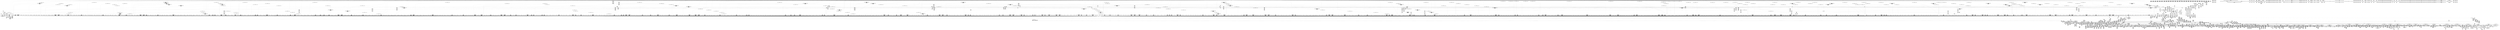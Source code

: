 digraph {
	CE0x3d84bf0 [shape=record,shape=Mrecord,label="{CE0x3d84bf0|i64*_getelementptr_inbounds_(_28_x_i64_,_28_x_i64_*___llvm_gcov_ctr87,_i64_0,_i64_11)|*Constant*|*SummSink*}"]
	CE0x3e41ee0 [shape=record,shape=Mrecord,label="{CE0x3e41ee0|0:_i16,_4:_i32,_8:_i16,_40:_%struct.super_block*,_:_SCMRE_582,583_}"]
	CE0x3d43140 [shape=record,shape=Mrecord,label="{CE0x3d43140|common_mmap:_tmp26|security/apparmor/lsm.c,483}"]
	CE0x3df2f30 [shape=record,shape=Mrecord,label="{CE0x3df2f30|i64*_getelementptr_inbounds_(_28_x_i64_,_28_x_i64_*___llvm_gcov_ctr87,_i64_0,_i64_25)|*Constant*|*SummSource*}"]
	CE0x3d4e880 [shape=record,shape=Mrecord,label="{CE0x3d4e880|16:_%struct.vfsmount*,_24:_%struct.dentry*,_32:_%struct.inode*,_408:_%struct.cred*,_456:_i8*,_:_CRE_209,210_}"]
	CE0x3d88c90 [shape=record,shape=Mrecord,label="{CE0x3d88c90|0:_i16,_4:_i32,_8:_i16,_40:_%struct.super_block*,_:_SCMRE_192,193_}"]
	CE0x3d630c0 [shape=record,shape=Mrecord,label="{CE0x3d630c0|i64*_getelementptr_inbounds_(_19_x_i64_,_19_x_i64_*___llvm_gcov_ctr96,_i64_0,_i64_5)|*Constant*}"]
	CE0x3d969f0 [shape=record,shape=Mrecord,label="{CE0x3d969f0|common_file_perm:_tmp34|security/apparmor/lsm.c,436|*SummSink*}"]
	CE0x3d15330 [shape=record,shape=Mrecord,label="{CE0x3d15330|common_mmap:_tmp4|security/apparmor/lsm.c,474|*SummSink*}"]
	CE0x3e77450 [shape=record,shape=Mrecord,label="{CE0x3e77450|80:_i64,_:_CRE_1623,1624_}"]
	CE0x3e4e840 [shape=record,shape=Mrecord,label="{CE0x3e4e840|0:_i16,_4:_i32,_8:_i16,_40:_%struct.super_block*,_:_SCMRE_901,902_}"]
	CE0x3e97480 [shape=record,shape=Mrecord,label="{CE0x3e97480|__aa_current_profile:_tobool1|security/apparmor/include/context.h,138|*SummSource*}"]
	CE0x3eae3d0 [shape=record,shape=Mrecord,label="{CE0x3eae3d0|_ret_%struct.inode*_%tmp4,_!dbg_!15470|include/linux/fs.h,1916|*SummSource*}"]
	CE0x3d95230 [shape=record,shape=Mrecord,label="{CE0x3d95230|common_file_perm:_tobool25|security/apparmor/lsm.c,448|*SummSink*}"]
	CE0x3dba5c0 [shape=record,shape=Mrecord,label="{CE0x3dba5c0|i64*_getelementptr_inbounds_(_2_x_i64_,_2_x_i64_*___llvm_gcov_ctr55,_i64_0,_i64_1)|*Constant*}"]
	CE0x3d2df90 [shape=record,shape=Mrecord,label="{CE0x3d2df90|16:_%struct.vfsmount*,_24:_%struct.dentry*,_32:_%struct.inode*,_408:_%struct.cred*,_456:_i8*,_:_CRE_120,121_}"]
	CE0x3ddd5f0 [shape=record,shape=Mrecord,label="{CE0x3ddd5f0|0:_i16,_4:_i32,_8:_i16,_40:_%struct.super_block*,_:_SCMRE_212,216_|*MultipleSource*|security/apparmor/lsm.c,435|security/apparmor/include/apparmor.h,117|Function::mediated_filesystem&Arg::inode::|*LoadInst*|include/linux/fs.h,1916}"]
	CE0x3e46f10 [shape=record,shape=Mrecord,label="{CE0x3e46f10|0:_i16,_4:_i32,_8:_i16,_40:_%struct.super_block*,_:_SCMRE_672,680_|*MultipleSource*|security/apparmor/lsm.c,435|security/apparmor/include/apparmor.h,117|Function::mediated_filesystem&Arg::inode::|*LoadInst*|include/linux/fs.h,1916}"]
	CE0x3e63fb0 [shape=record,shape=Mrecord,label="{CE0x3e63fb0|80:_i64,_:_CRE_144,152_|*MultipleSource*|security/apparmor/include/apparmor.h,117|*LoadInst*|security/apparmor/include/apparmor.h,117}"]
	CE0x3d8e590 [shape=record,shape=Mrecord,label="{CE0x3d8e590|_ret_%struct.aa_profile*_%call4,_!dbg_!15494|security/apparmor/include/context.h,138|*SummSink*}"]
	CE0x3e360e0 [shape=record,shape=Mrecord,label="{CE0x3e360e0|0:_i16,_4:_i32,_8:_i16,_40:_%struct.super_block*,_:_SCMRE_288,289_}"]
	CE0x3dbbb80 [shape=record,shape=Mrecord,label="{CE0x3dbbb80|common_file_perm:_tmp5|security/apparmor/lsm.c,428}"]
	CE0x3d1e300 [shape=record,shape=Mrecord,label="{CE0x3d1e300|16:_%struct.vfsmount*,_24:_%struct.dentry*,_32:_%struct.inode*,_408:_%struct.cred*,_456:_i8*,_:_CRE_70,71_}"]
	CE0x3d97cd0 [shape=record,shape=Mrecord,label="{CE0x3d97cd0|common_mmap:_call|security/apparmor/lsm.c,488|*SummSource*}"]
	CE0x3e8cbf0 [shape=record,shape=Mrecord,label="{CE0x3e8cbf0|GLOBAL:_lockdep_rcu_suspicious|*Constant*}"]
	CE0x3e40c20 [shape=record,shape=Mrecord,label="{CE0x3e40c20|0:_i16,_4:_i32,_8:_i16,_40:_%struct.super_block*,_:_SCMRE_570,571_}"]
	CE0x3d43d30 [shape=record,shape=Mrecord,label="{CE0x3d43d30|file_inode:_entry}"]
	"CONST[source:1(input),value:2(dynamic)][purpose:{operation}]"
	CE0x3d5dfe0 [shape=record,shape=Mrecord,label="{CE0x3d5dfe0|common_mmap:_tmp12|security/apparmor/lsm.c,475|*SummSource*}"]
	CE0x3e94860 [shape=record,shape=Mrecord,label="{CE0x3e94860|__aa_current_profile:_tmp2|*SummSink*}"]
	CE0x3dc9ae0 [shape=record,shape=Mrecord,label="{CE0x3dc9ae0|file_inode:_tmp}"]
	CE0x3dc6fb0 [shape=record,shape=Mrecord,label="{CE0x3dc6fb0|common_file_perm:_land.lhs.true20|*SummSink*}"]
	CE0x3d4b240 [shape=record,shape=Mrecord,label="{CE0x3d4b240|16:_%struct.vfsmount*,_24:_%struct.dentry*,_32:_%struct.inode*,_408:_%struct.cred*,_456:_i8*,_:_CRE_178,179_}"]
	CE0x3def140 [shape=record,shape=Mrecord,label="{CE0x3def140|80:_i64,_:_CRE_1231,1232_}"]
	CE0x3e3bfa0 [shape=record,shape=Mrecord,label="{CE0x3e3bfa0|0:_i16,_4:_i32,_8:_i16,_40:_%struct.super_block*,_:_SCMRE_476,477_}"]
	CE0x3e011b0 [shape=record,shape=Mrecord,label="{CE0x3e011b0|_call_void_asm_sideeffect_1:_09ud2_0A.pushsection___bug_table,_22a_22_0A2:_09.long_1b_-_2b,_$_0:c_-_2b_0A_09.word_$_1:c_,_0_0A_09.org_2b+$_2:c_0A.popsection_,_i,i,i,_dirflag_,_fpsr_,_flags_(i8*_getelementptr_inbounds_(_36_x_i8_,_36_x_i8_*_.str12,_i32_0,_i32_0),_i32_100,_i64_12)_#2,_!dbg_!15490,_!srcloc_!15493|security/apparmor/include/context.h,100|*SummSource*}"]
	CE0x3d33590 [shape=record,shape=Mrecord,label="{CE0x3d33590|common_file_perm:_tmp33|security/apparmor/lsm.c,434}"]
	CE0x3e7bda0 [shape=record,shape=Mrecord,label="{CE0x3e7bda0|80:_i64,_:_CRE_1712,1720_|*MultipleSource*|security/apparmor/include/apparmor.h,117|*LoadInst*|security/apparmor/include/apparmor.h,117}"]
	CE0x3ee7f90 [shape=record,shape=Mrecord,label="{CE0x3ee7f90|aa_cred_profile:_do.end}"]
	CE0x3e50460 [shape=record,shape=Mrecord,label="{CE0x3e50460|0:_i16,_4:_i32,_8:_i16,_40:_%struct.super_block*,_:_SCMRE_919,920_}"]
	CE0x3e39750 [shape=record,shape=Mrecord,label="{CE0x3e39750|0:_i16,_4:_i32,_8:_i16,_40:_%struct.super_block*,_:_SCMRE_376,384_|*MultipleSource*|security/apparmor/lsm.c,435|security/apparmor/include/apparmor.h,117|Function::mediated_filesystem&Arg::inode::|*LoadInst*|include/linux/fs.h,1916}"]
	CE0x3d48bc0 [shape=record,shape=Mrecord,label="{CE0x3d48bc0|16:_%struct.vfsmount*,_24:_%struct.dentry*,_32:_%struct.inode*,_408:_%struct.cred*,_456:_i8*,_:_CRE_156,157_}"]
	CE0x3df62e0 [shape=record,shape=Mrecord,label="{CE0x3df62e0|common_file_perm:_call27|security/apparmor/lsm.c,449|*SummSource*}"]
	CE0x3e65120 [shape=record,shape=Mrecord,label="{CE0x3e65120|80:_i64,_:_CRE_224,240_|*MultipleSource*|security/apparmor/include/apparmor.h,117|*LoadInst*|security/apparmor/include/apparmor.h,117}"]
	CE0x3e53b60 [shape=record,shape=Mrecord,label="{CE0x3e53b60|0:_i16,_4:_i32,_8:_i16,_40:_%struct.super_block*,_:_SCMRE_992,1000_|*MultipleSource*|security/apparmor/lsm.c,435|security/apparmor/include/apparmor.h,117|Function::mediated_filesystem&Arg::inode::|*LoadInst*|include/linux/fs.h,1916}"]
	CE0x3e97af0 [shape=record,shape=Mrecord,label="{CE0x3e97af0|i64_-2147483648|*Constant*|*SummSource*}"]
	CE0x3e86a90 [shape=record,shape=Mrecord,label="{CE0x3e86a90|__aa_current_profile:_if.then}"]
	CE0x3d48680 [shape=record,shape=Mrecord,label="{CE0x3d48680|16:_%struct.vfsmount*,_24:_%struct.dentry*,_32:_%struct.inode*,_408:_%struct.cred*,_456:_i8*,_:_CRE_153,154_}"]
	CE0x3db4eb0 [shape=record,shape=Mrecord,label="{CE0x3db4eb0|common_file_perm:_tmp1}"]
	CE0x3e3f7d0 [shape=record,shape=Mrecord,label="{CE0x3e3f7d0|0:_i16,_4:_i32,_8:_i16,_40:_%struct.super_block*,_:_SCMRE_557,558_}"]
	CE0x3e72f00 [shape=record,shape=Mrecord,label="{CE0x3e72f00|80:_i64,_:_CRE_1336,1337_}"]
	CE0x3d9f070 [shape=record,shape=Mrecord,label="{CE0x3d9f070|common_file_perm:_tobool|security/apparmor/lsm.c,432}"]
	CE0x3d48840 [shape=record,shape=Mrecord,label="{CE0x3d48840|16:_%struct.vfsmount*,_24:_%struct.dentry*,_32:_%struct.inode*,_408:_%struct.cred*,_456:_i8*,_:_CRE_154,155_}"]
	CE0x38c9cc0 [shape=record,shape=Mrecord,label="{CE0x38c9cc0|common_mmap:_op|Function::common_mmap&Arg::op::|*SummSource*}"]
	CE0x3e376c0 [shape=record,shape=Mrecord,label="{CE0x3e376c0|0:_i16,_4:_i32,_8:_i16,_40:_%struct.super_block*,_:_SCMRE_302,303_}"]
	CE0x3e5dd60 [shape=record,shape=Mrecord,label="{CE0x3e5dd60|80:_i64,_:_CRE_606,607_}"]
	CE0x3d7d0d0 [shape=record,shape=Mrecord,label="{CE0x3d7d0d0|aa_cred_profile:_do.end8|*SummSource*}"]
	CE0x3d85730 [shape=record,shape=Mrecord,label="{CE0x3d85730|common_file_perm:_tmp21|security/apparmor/lsm.c,432}"]
	CE0x3d81440 [shape=record,shape=Mrecord,label="{CE0x3d81440|i32_22|*Constant*}"]
	CE0x3e963e0 [shape=record,shape=Mrecord,label="{CE0x3e963e0|__aa_current_profile:_tmp9|security/apparmor/include/context.h,138}"]
	CE0x3e5d4e0 [shape=record,shape=Mrecord,label="{CE0x3e5d4e0|80:_i64,_:_CRE_598,599_}"]
	CE0x3db2370 [shape=record,shape=Mrecord,label="{CE0x3db2370|aa_cred_profile:_tmp29|security/apparmor/include/context.h,100|*SummSink*}"]
	CE0x3e728a0 [shape=record,shape=Mrecord,label="{CE0x3e728a0|80:_i64,_:_CRE_1330,1331_}"]
	CE0x3d5c950 [shape=record,shape=Mrecord,label="{CE0x3d5c950|common_mmap:_tmp22|security/apparmor/lsm.c,483|*SummSource*}"]
	CE0x3da5950 [shape=record,shape=Mrecord,label="{CE0x3da5950|GLOBAL:_aa_cred_profile|*Constant*|*SummSink*}"]
	CE0x3deb070 [shape=record,shape=Mrecord,label="{CE0x3deb070|common_file_perm:_tmp46|security/apparmor/lsm.c,448|*SummSource*}"]
	CE0x3e4e070 [shape=record,shape=Mrecord,label="{CE0x3e4e070|0:_i16,_4:_i32,_8:_i16,_40:_%struct.super_block*,_:_SCMRE_896,897_}"]
	CE0x3d8db10 [shape=record,shape=Mrecord,label="{CE0x3d8db10|GLOBAL:___aa_current_profile|*Constant*|*SummSource*}"]
	CE0x3d4d540 [shape=record,shape=Mrecord,label="{CE0x3d4d540|16:_%struct.vfsmount*,_24:_%struct.dentry*,_32:_%struct.inode*,_408:_%struct.cred*,_456:_i8*,_:_CRE_198,199_}"]
	CE0x3db9e10 [shape=record,shape=Mrecord,label="{CE0x3db9e10|aa_cred_profile:_tmp8|security/apparmor/include/context.h,100|*SummSink*}"]
	CE0x3e3ca00 [shape=record,shape=Mrecord,label="{CE0x3e3ca00|0:_i16,_4:_i32,_8:_i16,_40:_%struct.super_block*,_:_SCMRE_483,484_}"]
	CE0x3db9430 [shape=record,shape=Mrecord,label="{CE0x3db9430|mediated_filesystem:_tmp1}"]
	CE0x3e66480 [shape=record,shape=Mrecord,label="{CE0x3e66480|80:_i64,_:_CRE_304,312_|*MultipleSource*|security/apparmor/include/apparmor.h,117|*LoadInst*|security/apparmor/include/apparmor.h,117}"]
	CE0x3dd1470 [shape=record,shape=Mrecord,label="{CE0x3dd1470|i32_2|*Constant*}"]
	CE0x3d1a940 [shape=record,shape=Mrecord,label="{CE0x3d1a940|apparmor_mmap_file:_prot|Function::apparmor_mmap_file&Arg::prot::|*SummSource*}"]
	CE0x3de8990 [shape=record,shape=Mrecord,label="{CE0x3de8990|__aa_current_profile:_tmp17|security/apparmor/include/context.h,138}"]
	CE0x3db89b0 [shape=record,shape=Mrecord,label="{CE0x3db89b0|common_file_perm:_tmp2|*SummSource*}"]
	CE0x3d5fcf0 [shape=record,shape=Mrecord,label="{CE0x3d5fcf0|common_mmap:_tobool2|security/apparmor/lsm.c,477|*SummSink*}"]
	CE0x3d88e20 [shape=record,shape=Mrecord,label="{CE0x3d88e20|0:_i16,_4:_i32,_8:_i16,_40:_%struct.super_block*,_:_SCMRE_193,194_}"]
	CE0x3d7ada0 [shape=record,shape=Mrecord,label="{CE0x3d7ada0|%struct.aa_profile*_null|*Constant*}"]
	CE0x3e88330 [shape=record,shape=Mrecord,label="{CE0x3e88330|GLOBAL:___llvm_gcov_ctr58|Global_var:__llvm_gcov_ctr58|*SummSource*}"]
	CE0x3de1890 [shape=record,shape=Mrecord,label="{CE0x3de1890|i32_138|*Constant*|*SummSource*}"]
	CE0x3dfb790 [shape=record,shape=Mrecord,label="{CE0x3dfb790|aa_cred_profile:_tmp15|security/apparmor/include/context.h,100|*SummSource*}"]
	CE0x3dc0860 [shape=record,shape=Mrecord,label="{CE0x3dc0860|44:_i32,_48:_i16,_128:_i8*,_:_SCMRE_88,89_|*MultipleSource*|*LoadInst*|security/apparmor/lsm.c,429|Function::aa_cred_profile&Arg::cred::|security/apparmor/include/context.h,99}"]
	CE0x3d4c040 [shape=record,shape=Mrecord,label="{CE0x3d4c040|16:_%struct.vfsmount*,_24:_%struct.dentry*,_32:_%struct.inode*,_408:_%struct.cred*,_456:_i8*,_:_CRE_186,187_}"]
	CE0x3e40130 [shape=record,shape=Mrecord,label="{CE0x3e40130|0:_i16,_4:_i32,_8:_i16,_40:_%struct.super_block*,_:_SCMRE_563,564_}"]
	CE0x3d47340 [shape=record,shape=Mrecord,label="{CE0x3d47340|common_mmap:_tobool13|security/apparmor/lsm.c,485|*SummSink*}"]
	CE0x3eae7c0 [shape=record,shape=Mrecord,label="{CE0x3eae7c0|aa_path_perm:_flags|Function::aa_path_perm&Arg::flags::|*SummSink*}"]
	CE0x3e76b80 [shape=record,shape=Mrecord,label="{CE0x3e76b80|80:_i64,_:_CRE_1616,1617_}"]
	CE0x3d0bb20 [shape=record,shape=Mrecord,label="{CE0x3d0bb20|i64*_getelementptr_inbounds_(_2_x_i64_,_2_x_i64_*___llvm_gcov_ctr95,_i64_0,_i64_0)|*Constant*|*SummSource*}"]
	CE0x3d86e90 [shape=record,shape=Mrecord,label="{CE0x3d86e90|i64*_getelementptr_inbounds_(_28_x_i64_,_28_x_i64_*___llvm_gcov_ctr87,_i64_0,_i64_9)|*Constant*|*SummSink*}"]
	CE0x3e96cc0 [shape=record,shape=Mrecord,label="{CE0x3e96cc0|aa_file_perm:_mode|security/apparmor/file.c,451}"]
	CE0x3ea3910 [shape=record,shape=Mrecord,label="{CE0x3ea3910|aa_cred_profile:_do.body5}"]
	CE0x3d5cd90 [shape=record,shape=Mrecord,label="{CE0x3d5cd90|common_mmap:_and7|security/apparmor/lsm.c,483}"]
	CE0x3dac290 [shape=record,shape=Mrecord,label="{CE0x3dac290|44:_i32,_48:_i16,_128:_i8*,_:_SCMRE_44,48_|*MultipleSource*|*LoadInst*|security/apparmor/lsm.c,429|Function::aa_cred_profile&Arg::cred::|security/apparmor/include/context.h,99}"]
	CE0x3dee9d0 [shape=record,shape=Mrecord,label="{CE0x3dee9d0|80:_i64,_:_CRE_1224,1225_}"]
	CE0x3e592f0 [shape=record,shape=Mrecord,label="{CE0x3e592f0|80:_i64,_:_CRE_460,461_}"]
	CE0x3d3eed0 [shape=record,shape=Mrecord,label="{CE0x3d3eed0|16:_%struct.vfsmount*,_24:_%struct.dentry*,_32:_%struct.inode*,_408:_%struct.cred*,_456:_i8*,_:_CRE_88,89_}"]
	CE0x3d38aa0 [shape=record,shape=Mrecord,label="{CE0x3d38aa0|COLLAPSED:_GCMRE___llvm_gcov_ctr46_internal_global_16_x_i64_zeroinitializer:_elem_0:default:}"]
	CE0x3dc3e50 [shape=record,shape=Mrecord,label="{CE0x3dc3e50|common_file_perm:_tmp15|security/apparmor/lsm.c,432|*SummSink*}"]
	CE0x3d47e50 [shape=record,shape=Mrecord,label="{CE0x3d47e50|common_mmap:_tmp29|security/apparmor/lsm.c,485|*SummSink*}"]
	CE0x3da9310 [shape=record,shape=Mrecord,label="{CE0x3da9310|common_file_perm:_return}"]
	CE0x3e75210 [shape=record,shape=Mrecord,label="{CE0x3e75210|80:_i64,_:_CRE_1369,1370_}"]
	CE0x3e41a30 [shape=record,shape=Mrecord,label="{CE0x3e41a30|0:_i16,_4:_i32,_8:_i16,_40:_%struct.super_block*,_:_SCMRE_579,580_}"]
	CE0x3e59400 [shape=record,shape=Mrecord,label="{CE0x3e59400|80:_i64,_:_CRE_461,462_}"]
	CE0x3de30f0 [shape=record,shape=Mrecord,label="{CE0x3de30f0|__aa_current_profile:_call3|security/apparmor/include/context.h,138|*SummSource*}"]
	CE0x3d912f0 [shape=record,shape=Mrecord,label="{CE0x3d912f0|common_mmap:_tmp28|security/apparmor/lsm.c,484|*SummSource*}"]
	CE0x3d4f300 [shape=record,shape=Mrecord,label="{CE0x3d4f300|16:_%struct.vfsmount*,_24:_%struct.dentry*,_32:_%struct.inode*,_408:_%struct.cred*,_456:_i8*,_:_CRE_215,216_}"]
	CE0x3db7de0 [shape=record,shape=Mrecord,label="{CE0x3db7de0|i64*_getelementptr_inbounds_(_16_x_i64_,_16_x_i64_*___llvm_gcov_ctr46,_i64_0,_i64_1)|*Constant*|*SummSource*}"]
	CE0x3d1e680 [shape=record,shape=Mrecord,label="{CE0x3d1e680|16:_%struct.vfsmount*,_24:_%struct.dentry*,_32:_%struct.inode*,_408:_%struct.cred*,_456:_i8*,_:_CRE_72,73_}"]
	CE0x3dcfd70 [shape=record,shape=Mrecord,label="{CE0x3dcfd70|0:_i16,_4:_i32,_8:_i16,_40:_%struct.super_block*,_:_SCMRE_166,167_}"]
	CE0x3d45fe0 [shape=record,shape=Mrecord,label="{CE0x3d45fe0|16:_%struct.vfsmount*,_24:_%struct.dentry*,_32:_%struct.inode*,_408:_%struct.cred*,_456:_i8*,_:_CRE_125,126_}"]
	CE0x3df6a60 [shape=record,shape=Mrecord,label="{CE0x3df6a60|i64*_getelementptr_inbounds_(_28_x_i64_,_28_x_i64_*___llvm_gcov_ctr87,_i64_0,_i64_26)|*Constant*|*SummSink*}"]
	CE0x3deeae0 [shape=record,shape=Mrecord,label="{CE0x3deeae0|80:_i64,_:_CRE_1225,1226_}"]
	CE0x3e43b00 [shape=record,shape=Mrecord,label="{CE0x3e43b00|0:_i16,_4:_i32,_8:_i16,_40:_%struct.super_block*,_:_SCMRE_600,601_}"]
	CE0x3db74b0 [shape=record,shape=Mrecord,label="{CE0x3db74b0|_call_void_mcount()_#2}"]
	CE0x3d3df10 [shape=record,shape=Mrecord,label="{CE0x3d3df10|16:_%struct.vfsmount*,_24:_%struct.dentry*,_32:_%struct.inode*,_408:_%struct.cred*,_456:_i8*,_:_CRE_79,80_}"]
	CE0x3e74440 [shape=record,shape=Mrecord,label="{CE0x3e74440|80:_i64,_:_CRE_1356,1357_}"]
	CE0x3ed7410 [shape=record,shape=Mrecord,label="{CE0x3ed7410|file_inode17:_tmp4|*LoadInst*|include/linux/fs.h,1916|*SummSink*}"]
	CE0x3d55f50 [shape=record,shape=Mrecord,label="{CE0x3d55f50|16:_%struct.vfsmount*,_24:_%struct.dentry*,_32:_%struct.inode*,_408:_%struct.cred*,_456:_i8*,_:_CRE_496,504_|*MultipleSource*|security/apparmor/lsm.c,474|Function::apparmor_mmap_file&Arg::file::|Function::common_mmap&Arg::file::}"]
	CE0x3d16040 [shape=record,shape=Mrecord,label="{CE0x3d16040|GLOBAL:_common_mmap|*Constant*|*SummSource*}"]
	CE0x3d99210 [shape=record,shape=Mrecord,label="{CE0x3d99210|i32_2048|*Constant*|*SummSource*}"]
	CE0x3e7a640 [shape=record,shape=Mrecord,label="{CE0x3e7a640|80:_i64,_:_CRE_1670,1671_}"]
	CE0x3d20390 [shape=record,shape=Mrecord,label="{CE0x3d20390|apparmor_mmap_file:_tmp1|*SummSource*}"]
	CE0x3e91000 [shape=record,shape=Mrecord,label="{CE0x3e91000|mediated_filesystem:_lnot|security/apparmor/include/apparmor.h,117|*SummSink*}"]
	CE0x3e46670 [shape=record,shape=Mrecord,label="{CE0x3e46670|0:_i16,_4:_i32,_8:_i16,_40:_%struct.super_block*,_:_SCMRE_648,656_|*MultipleSource*|security/apparmor/lsm.c,435|security/apparmor/include/apparmor.h,117|Function::mediated_filesystem&Arg::inode::|*LoadInst*|include/linux/fs.h,1916}"]
	CE0x3e04330 [shape=record,shape=Mrecord,label="{CE0x3e04330|file_inode17:_tmp2|*SummSource*}"]
	CE0x3dbd040 [shape=record,shape=Mrecord,label="{CE0x3dbd040|i64*_getelementptr_inbounds_(_28_x_i64_,_28_x_i64_*___llvm_gcov_ctr87,_i64_0,_i64_0)|*Constant*|*SummSource*}"]
	CE0x3e73670 [shape=record,shape=Mrecord,label="{CE0x3e73670|80:_i64,_:_CRE_1343,1344_}"]
	CE0x3da4f20 [shape=record,shape=Mrecord,label="{CE0x3da4f20|common_file_perm:_tmp4|*LoadInst*|security/apparmor/lsm.c,428}"]
	CE0x3d569d0 [shape=record,shape=Mrecord,label="{CE0x3d569d0|common_mmap:_tmp6|*LoadInst*|security/apparmor/lsm.c,474|*SummSink*}"]
	CE0x3d4ad00 [shape=record,shape=Mrecord,label="{CE0x3d4ad00|16:_%struct.vfsmount*,_24:_%struct.dentry*,_32:_%struct.inode*,_408:_%struct.cred*,_456:_i8*,_:_CRE_175,176_}"]
	CE0x3d19ae0 [shape=record,shape=Mrecord,label="{CE0x3d19ae0|apparmor_mmap_file:_flags|Function::apparmor_mmap_file&Arg::flags::|*SummSource*}"]
	CE0x3ea80c0 [shape=record,shape=Mrecord,label="{CE0x3ea80c0|aa_file_perm:_bb}"]
	CE0x3e78aa0 [shape=record,shape=Mrecord,label="{CE0x3e78aa0|80:_i64,_:_CRE_1644,1645_}"]
	CE0x3e5e6f0 [shape=record,shape=Mrecord,label="{CE0x3e5e6f0|80:_i64,_:_CRE_615,616_}"]
	"CONST[source:2(external),value:2(dynamic)][purpose:{subject}]"
	CE0x3df1120 [shape=record,shape=Mrecord,label="{CE0x3df1120|80:_i64,_:_CRE_1261,1262_}"]
	CE0x3dc7a60 [shape=record,shape=Mrecord,label="{CE0x3dc7a60|file_inode:_tmp1}"]
	CE0x3d14b50 [shape=record,shape=Mrecord,label="{CE0x3d14b50|common_mmap:_lor.lhs.false|*SummSource*}"]
	CE0x3e3ee70 [shape=record,shape=Mrecord,label="{CE0x3e3ee70|0:_i16,_4:_i32,_8:_i16,_40:_%struct.super_block*,_:_SCMRE_552,553_}"]
	CE0x3d19f20 [shape=record,shape=Mrecord,label="{CE0x3d19f20|common_mmap:_flags|Function::common_mmap&Arg::flags::|*SummSource*}"]
	CE0x3db27c0 [shape=record,shape=Mrecord,label="{CE0x3db27c0|mediated_filesystem:_entry|*SummSink*}"]
	CE0x3d8bf30 [shape=record,shape=Mrecord,label="{CE0x3d8bf30|__aa_current_profile:_cred|security/apparmor/include/context.h,138|*SummSink*}"]
	CE0x3e50dc0 [shape=record,shape=Mrecord,label="{CE0x3e50dc0|0:_i16,_4:_i32,_8:_i16,_40:_%struct.super_block*,_:_SCMRE_925,926_}"]
	CE0x3e04e70 [shape=record,shape=Mrecord,label="{CE0x3e04e70|aa_cred_profile:_tmp12|security/apparmor/include/context.h,100|*SummSource*}"]
	CE0x3d62c20 [shape=record,shape=Mrecord,label="{CE0x3d62c20|common_mmap:_tmp10|security/apparmor/lsm.c,474|*SummSource*}"]
	CE0x3d92550 [shape=record,shape=Mrecord,label="{CE0x3d92550|0:_i16,_4:_i32,_8:_i16,_40:_%struct.super_block*,_:_SCMRE_177,178_}"]
	CE0x3e61bc0 [shape=record,shape=Mrecord,label="{CE0x3e61bc0|80:_i64,_:_CRE_8,16_|*MultipleSource*|security/apparmor/include/apparmor.h,117|*LoadInst*|security/apparmor/include/apparmor.h,117}"]
	CE0x3d9c090 [shape=record,shape=Mrecord,label="{CE0x3d9c090|common_file_perm:_mode17|security/apparmor/lsm.c,447|*SummSource*}"]
	CE0x3dab8c0 [shape=record,shape=Mrecord,label="{CE0x3dab8c0|common_file_perm:_tmp30|security/apparmor/lsm.c,434|*SummSink*}"]
	CE0x3d7c040 [shape=record,shape=Mrecord,label="{CE0x3d7c040|aa_cred_profile:_tmp2|*SummSource*}"]
	CE0x3e55770 [shape=record,shape=Mrecord,label="{CE0x3e55770|80:_i64,_:_CRE_404,405_}"]
	CE0x3d87380 [shape=record,shape=Mrecord,label="{CE0x3d87380|0:_i16,_4:_i32,_8:_i16,_40:_%struct.super_block*,_:_SCMRE_72,76_|*MultipleSource*|security/apparmor/lsm.c,435|security/apparmor/include/apparmor.h,117|Function::mediated_filesystem&Arg::inode::|*LoadInst*|include/linux/fs.h,1916}"]
	CE0x3e71ad0 [shape=record,shape=Mrecord,label="{CE0x3e71ad0|80:_i64,_:_CRE_1317,1318_}"]
	CE0x3d48d80 [shape=record,shape=Mrecord,label="{CE0x3d48d80|16:_%struct.vfsmount*,_24:_%struct.dentry*,_32:_%struct.inode*,_408:_%struct.cred*,_456:_i8*,_:_CRE_157,158_}"]
	CE0x3d5c620 [shape=record,shape=Mrecord,label="{CE0x3d5c620|common_mmap:_tmp21|security/apparmor/lsm.c,483|*SummSink*}"]
	CE0x3dd8230 [shape=record,shape=Mrecord,label="{CE0x3dd8230|file_inode:_bb}"]
	CE0x3e78880 [shape=record,shape=Mrecord,label="{CE0x3e78880|80:_i64,_:_CRE_1642,1643_}"]
	CE0x3e52210 [shape=record,shape=Mrecord,label="{CE0x3e52210|0:_i16,_4:_i32,_8:_i16,_40:_%struct.super_block*,_:_SCMRE_952,960_|*MultipleSource*|security/apparmor/lsm.c,435|security/apparmor/include/apparmor.h,117|Function::mediated_filesystem&Arg::inode::|*LoadInst*|include/linux/fs.h,1916}"]
	CE0x3dfd1d0 [shape=record,shape=Mrecord,label="{CE0x3dfd1d0|i64*_getelementptr_inbounds_(_16_x_i64_,_16_x_i64_*___llvm_gcov_ctr46,_i64_0,_i64_9)|*Constant*}"]
	CE0x3e58da0 [shape=record,shape=Mrecord,label="{CE0x3e58da0|80:_i64,_:_CRE_455,456_}"]
	CE0x3dde9f0 [shape=record,shape=Mrecord,label="{CE0x3dde9f0|0:_i16,_4:_i32,_8:_i16,_40:_%struct.super_block*,_:_SCMRE_245,246_}"]
	CE0x3e56100 [shape=record,shape=Mrecord,label="{CE0x3e56100|80:_i64,_:_CRE_413,414_}"]
	CE0x3db5250 [shape=record,shape=Mrecord,label="{CE0x3db5250|aa_cred_profile:_tmp21|security/apparmor/include/context.h,100}"]
	CE0x3d18900 [shape=record,shape=Mrecord,label="{CE0x3d18900|16:_%struct.vfsmount*,_24:_%struct.dentry*,_32:_%struct.inode*,_408:_%struct.cred*,_456:_i8*,_:_CRE_7,8_}"]
	CE0x3d8f760 [shape=record,shape=Mrecord,label="{CE0x3d8f760|common_file_perm:_tmp36|security/apparmor/lsm.c,447|*SummSource*}"]
	CE0x3e0a0f0 [shape=record,shape=Mrecord,label="{CE0x3e0a0f0|0:_i16,_4:_i32,_8:_i16,_40:_%struct.super_block*,_:_SCMRE_12,16_|*MultipleSource*|security/apparmor/lsm.c,435|security/apparmor/include/apparmor.h,117|Function::mediated_filesystem&Arg::inode::|*LoadInst*|include/linux/fs.h,1916}"]
	CE0x3d3cef0 [shape=record,shape=Mrecord,label="{CE0x3d3cef0|common_mmap:_tobool|security/apparmor/lsm.c,474|*SummSink*}"]
	CE0x3e91420 [shape=record,shape=Mrecord,label="{CE0x3e91420|__aa_current_profile:_do.end}"]
	CE0x3e59840 [shape=record,shape=Mrecord,label="{CE0x3e59840|80:_i64,_:_CRE_472,480_|*MultipleSource*|security/apparmor/include/apparmor.h,117|*LoadInst*|security/apparmor/include/apparmor.h,117}"]
	CE0x3d8cd40 [shape=record,shape=Mrecord,label="{CE0x3d8cd40|__aa_current_profile:_call4|security/apparmor/include/context.h,138|*SummSink*}"]
	CE0x3d1f620 [shape=record,shape=Mrecord,label="{CE0x3d1f620|i64*_getelementptr_inbounds_(_16_x_i64_,_16_x_i64_*___llvm_gcov_ctr46,_i64_0,_i64_8)|*Constant*}"]
	CE0x3ea4950 [shape=record,shape=Mrecord,label="{CE0x3ea4950|aa_cred_profile:_tmp14|security/apparmor/include/context.h,100}"]
	CE0x3d7a290 [shape=record,shape=Mrecord,label="{CE0x3d7a290|44:_i32,_48:_i16,_128:_i8*,_:_SCMRE_4,8_|*MultipleSource*|*LoadInst*|security/apparmor/lsm.c,429|Function::aa_cred_profile&Arg::cred::|security/apparmor/include/context.h,99}"]
	CE0x3d54ed0 [shape=record,shape=Mrecord,label="{CE0x3d54ed0|16:_%struct.vfsmount*,_24:_%struct.dentry*,_32:_%struct.inode*,_408:_%struct.cred*,_456:_i8*,_:_CRE_448,456_|*MultipleSource*|security/apparmor/lsm.c,474|Function::apparmor_mmap_file&Arg::file::|Function::common_mmap&Arg::file::}"]
	CE0x3da0e00 [shape=record,shape=Mrecord,label="{CE0x3da0e00|common_file_perm:_do.end9|*SummSink*}"]
	CE0x3e58850 [shape=record,shape=Mrecord,label="{CE0x3e58850|80:_i64,_:_CRE_450,451_}"]
	CE0x3e73890 [shape=record,shape=Mrecord,label="{CE0x3e73890|80:_i64,_:_CRE_1345,1346_}"]
	CE0x3dfe980 [shape=record,shape=Mrecord,label="{CE0x3dfe980|aa_cred_profile:_tmp24|security/apparmor/include/context.h,100|*SummSink*}"]
	CE0x3d9b6e0 [shape=record,shape=Mrecord,label="{CE0x3d9b6e0|common_file_perm:_tmp39|security/apparmor/lsm.c,447|*SummSink*}"]
	CE0x3df75b0 [shape=record,shape=Mrecord,label="{CE0x3df75b0|aa_file_perm:_profile|Function::aa_file_perm&Arg::profile::|*SummSource*}"]
	CE0x3d93920 [shape=record,shape=Mrecord,label="{CE0x3d93920|i32_1|*Constant*}"]
	CE0x3e78ee0 [shape=record,shape=Mrecord,label="{CE0x3e78ee0|80:_i64,_:_CRE_1648,1649_}"]
	CE0x3d47860 [shape=record,shape=Mrecord,label="{CE0x3d47860|i64_14|*Constant*|*SummSink*}"]
	CE0x3e3c550 [shape=record,shape=Mrecord,label="{CE0x3e3c550|0:_i16,_4:_i32,_8:_i16,_40:_%struct.super_block*,_:_SCMRE_480,481_}"]
	CE0x3e5a550 [shape=record,shape=Mrecord,label="{CE0x3e5a550|80:_i64,_:_CRE_536,540_|*MultipleSource*|security/apparmor/include/apparmor.h,117|*LoadInst*|security/apparmor/include/apparmor.h,117}"]
	CE0x3d2b120 [shape=record,shape=Mrecord,label="{CE0x3d2b120|common_mmap:_tmp2|security/apparmor/lsm.c,474}"]
	CE0x3de1290 [shape=record,shape=Mrecord,label="{CE0x3de1290|0:_i16,_4:_i32,_8:_i16,_40:_%struct.super_block*,_:_SCMRE_271,272_}"]
	CE0x3de1100 [shape=record,shape=Mrecord,label="{CE0x3de1100|0:_i16,_4:_i32,_8:_i16,_40:_%struct.super_block*,_:_SCMRE_270,271_}"]
	CE0x3dbd860 [shape=record,shape=Mrecord,label="{CE0x3dbd860|i32_11|*Constant*}"]
	CE0x3d90090 [shape=record,shape=Mrecord,label="{CE0x3d90090|common_file_perm:_tmp37|security/apparmor/lsm.c,447|*SummSink*}"]
	CE0x3def580 [shape=record,shape=Mrecord,label="{CE0x3def580|80:_i64,_:_CRE_1235,1236_}"]
	CE0x3d87ad0 [shape=record,shape=Mrecord,label="{CE0x3d87ad0|common_file_perm:_tmp20|security/apparmor/lsm.c,432|*SummSink*}"]
	CE0x3d43da0 [shape=record,shape=Mrecord,label="{CE0x3d43da0|common_file_perm:_tmp27|security/apparmor/lsm.c,434}"]
	CE0x3e05b30 [shape=record,shape=Mrecord,label="{CE0x3e05b30|mediated_filesystem:_i_sb|security/apparmor/include/apparmor.h,117|*SummSource*}"]
	CE0x3d38420 [shape=record,shape=Mrecord,label="{CE0x3d38420|0:_i16,_4:_i32,_8:_i16,_40:_%struct.super_block*,_:_SCMRE_153,154_}"]
	CE0x3d4bcc0 [shape=record,shape=Mrecord,label="{CE0x3d4bcc0|16:_%struct.vfsmount*,_24:_%struct.dentry*,_32:_%struct.inode*,_408:_%struct.cred*,_456:_i8*,_:_CRE_184,185_}"]
	CE0x3df55f0 [shape=record,shape=Mrecord,label="{CE0x3df55f0|common_file_perm:_tmp55|security/apparmor/lsm.c,449|*SummSource*}"]
	CE0x3d8b670 [shape=record,shape=Mrecord,label="{CE0x3d8b670|_ret_%struct.task_struct*_%tmp4,_!dbg_!15471|./arch/x86/include/asm/current.h,14|*SummSink*}"]
	CE0x3edbeb0 [shape=record,shape=Mrecord,label="{CE0x3edbeb0|aa_cred_profile:_tmp26|security/apparmor/include/context.h,100}"]
	CE0x3eed1d0 [shape=record,shape=Mrecord,label="{CE0x3eed1d0|file_inode17:_bb|*SummSource*}"]
	CE0x3d2cfd0 [shape=record,shape=Mrecord,label="{CE0x3d2cfd0|16:_%struct.vfsmount*,_24:_%struct.dentry*,_32:_%struct.inode*,_408:_%struct.cred*,_456:_i8*,_:_CRE_111,112_}"]
	CE0x3e55110 [shape=record,shape=Mrecord,label="{CE0x3e55110|80:_i64,_:_CRE_398,399_}"]
	CE0x3e75ba0 [shape=record,shape=Mrecord,label="{CE0x3e75ba0|80:_i64,_:_CRE_1392,1536_|*MultipleSource*|security/apparmor/include/apparmor.h,117|*LoadInst*|security/apparmor/include/apparmor.h,117}"]
	CE0x3e53290 [shape=record,shape=Mrecord,label="{CE0x3e53290|0:_i16,_4:_i32,_8:_i16,_40:_%struct.super_block*,_:_SCMRE_980,981_}"]
	CE0x3e62570 [shape=record,shape=Mrecord,label="{CE0x3e62570|80:_i64,_:_CRE_40,48_|*MultipleSource*|security/apparmor/include/apparmor.h,117|*LoadInst*|security/apparmor/include/apparmor.h,117}"]
	CE0x3d7e1d0 [shape=record,shape=Mrecord,label="{CE0x3d7e1d0|common_file_perm:_tmp17|security/apparmor/lsm.c,432|*SummSink*}"]
	CE0x3e45d60 [shape=record,shape=Mrecord,label="{CE0x3e45d60|0:_i16,_4:_i32,_8:_i16,_40:_%struct.super_block*,_:_SCMRE_622,623_}"]
	CE0x3e060e0 [shape=record,shape=Mrecord,label="{CE0x3e060e0|aa_cred_profile:_lnot.ext|security/apparmor/include/context.h,100}"]
	CE0x3e4c450 [shape=record,shape=Mrecord,label="{CE0x3e4c450|0:_i16,_4:_i32,_8:_i16,_40:_%struct.super_block*,_:_SCMRE_878,879_}"]
	CE0x3db8b70 [shape=record,shape=Mrecord,label="{CE0x3db8b70|44:_i32,_48:_i16,_128:_i8*,_:_SCMRE_128,136_|*MultipleSource*|*LoadInst*|security/apparmor/lsm.c,429|Function::aa_cred_profile&Arg::cred::|security/apparmor/include/context.h,99}"]
	CE0x3dca150 [shape=record,shape=Mrecord,label="{CE0x3dca150|common_file_perm:_tmp14|security/apparmor/lsm.c,432}"]
	CE0x3de8c60 [shape=record,shape=Mrecord,label="{CE0x3de8c60|i64*_getelementptr_inbounds_(_11_x_i64_,_11_x_i64_*___llvm_gcov_ctr58,_i64_0,_i64_10)|*Constant*|*SummSink*}"]
	CE0x3e55990 [shape=record,shape=Mrecord,label="{CE0x3e55990|80:_i64,_:_CRE_406,407_}"]
	CE0x3dc8470 [shape=record,shape=Mrecord,label="{CE0x3dc8470|aa_cred_profile:_tmp6|security/apparmor/include/context.h,100}"]
	CE0x3e64f30 [shape=record,shape=Mrecord,label="{CE0x3e64f30|80:_i64,_:_CRE_216,224_|*MultipleSource*|security/apparmor/include/apparmor.h,117|*LoadInst*|security/apparmor/include/apparmor.h,117}"]
	CE0x3d15090 [shape=record,shape=Mrecord,label="{CE0x3d15090|COLLAPSED:_GCMRE___llvm_gcov_ctr96_internal_global_19_x_i64_zeroinitializer:_elem_0:default:}"]
	CE0x3d99660 [shape=record,shape=Mrecord,label="{CE0x3d99660|common_mmap:_or15|security/apparmor/lsm.c,486|*SummSource*}"]
	CE0x3e58520 [shape=record,shape=Mrecord,label="{CE0x3e58520|80:_i64,_:_CRE_447,448_}"]
	CE0x3ed87e0 [shape=record,shape=Mrecord,label="{CE0x3ed87e0|aa_file_perm:_call2|security/apparmor/file.c,456|*SummSink*}"]
	CE0x3d89140 [shape=record,shape=Mrecord,label="{CE0x3d89140|0:_i16,_4:_i32,_8:_i16,_40:_%struct.super_block*,_:_SCMRE_195,196_}"]
	CE0x3e71be0 [shape=record,shape=Mrecord,label="{CE0x3e71be0|80:_i64,_:_CRE_1318,1319_}"]
	CE0x3dbcc30 [shape=record,shape=Mrecord,label="{CE0x3dbcc30|aa_cred_profile:_tmp4|*LoadInst*|security/apparmor/include/context.h,99}"]
	CE0x3e44aa0 [shape=record,shape=Mrecord,label="{CE0x3e44aa0|0:_i16,_4:_i32,_8:_i16,_40:_%struct.super_block*,_:_SCMRE_610,611_}"]
	CE0x3d476f0 [shape=record,shape=Mrecord,label="{CE0x3d476f0|i64_14|*Constant*|*SummSource*}"]
	CE0x3db9150 [shape=record,shape=Mrecord,label="{CE0x3db9150|i8*_getelementptr_inbounds_(_24_x_i8_,_24_x_i8_*_.str8,_i32_0,_i32_0)|*Constant*|*SummSink*}"]
	CE0x3db2e90 [shape=record,shape=Mrecord,label="{CE0x3db2e90|i32_22|*Constant*|*SummSink*}"]
	CE0x3dd1e60 [shape=record,shape=Mrecord,label="{CE0x3dd1e60|i64*_getelementptr_inbounds_(_16_x_i64_,_16_x_i64_*___llvm_gcov_ctr46,_i64_0,_i64_12)|*Constant*}"]
	CE0x3dbddf0 [shape=record,shape=Mrecord,label="{CE0x3dbddf0|aa_cred_profile:_tmp7|security/apparmor/include/context.h,100|*SummSink*}"]
	CE0x3d7e6f0 [shape=record,shape=Mrecord,label="{CE0x3d7e6f0|aa_cred_profile:_do.end10|*SummSource*}"]
	CE0x3df0240 [shape=record,shape=Mrecord,label="{CE0x3df0240|80:_i64,_:_CRE_1247,1248_}"]
	CE0x3dc75b0 [shape=record,shape=Mrecord,label="{CE0x3dc75b0|_call_void_asm_sideeffect_1:_09ud2_0A.pushsection___bug_table,_22a_22_0A2:_09.long_1b_-_2b,_$_0:c_-_2b_0A_09.word_$_1:c_,_0_0A_09.org_2b+$_2:c_0A.popsection_,_i,i,i,_dirflag_,_fpsr_,_flags_(i8*_getelementptr_inbounds_(_24_x_i8_,_24_x_i8_*_.str8,_i32_0,_i32_0),_i32_432,_i64_12)_#2,_!dbg_!15488,_!srcloc_!15491|security/apparmor/lsm.c,432|*SummSource*}"]
	CE0x3e93640 [shape=record,shape=Mrecord,label="{CE0x3e93640|_ret_i32_%call17,_!dbg_!15526|security/apparmor/file.c,307}"]
	CE0x3e08750 [shape=record,shape=Mrecord,label="{CE0x3e08750|mediated_filesystem:_bb}"]
	CE0x3d35310 [shape=record,shape=Mrecord,label="{CE0x3d35310|16:_%struct.vfsmount*,_24:_%struct.dentry*,_32:_%struct.inode*,_408:_%struct.cred*,_456:_i8*,_:_CRE_1,2_}"]
	CE0x3d7ff50 [shape=record,shape=Mrecord,label="{CE0x3d7ff50|common_file_perm:_tmp7|security/apparmor/lsm.c,432}"]
	CE0x3d44a40 [shape=record,shape=Mrecord,label="{CE0x3d44a40|i64_13|*Constant*|*SummSource*}"]
	CE0x3e3f960 [shape=record,shape=Mrecord,label="{CE0x3e3f960|0:_i16,_4:_i32,_8:_i16,_40:_%struct.super_block*,_:_SCMRE_558,559_}"]
	CE0x3d3e610 [shape=record,shape=Mrecord,label="{CE0x3d3e610|16:_%struct.vfsmount*,_24:_%struct.dentry*,_32:_%struct.inode*,_408:_%struct.cred*,_456:_i8*,_:_CRE_83,84_}"]
	CE0x3dfc180 [shape=record,shape=Mrecord,label="{CE0x3dfc180|aa_cred_profile:_tmp17|security/apparmor/include/context.h,100}"]
	CE0x3daf970 [shape=record,shape=Mrecord,label="{CE0x3daf970|common_file_perm:_f_security|security/apparmor/lsm.c,428|*SummSink*}"]
	CE0x3d7bab0 [shape=record,shape=Mrecord,label="{CE0x3d7bab0|common_file_perm:_tmp16|security/apparmor/lsm.c,432|*SummSource*}"]
	CE0x3d7f340 [shape=record,shape=Mrecord,label="{CE0x3d7f340|aa_cred_profile:_lnot3|security/apparmor/include/context.h,100|*SummSource*}"]
	CE0x3d97800 [shape=record,shape=Mrecord,label="{CE0x3d97800|common_mmap:_tmp36|security/apparmor/lsm.c,488|*SummSource*}"]
	CE0x3daf830 [shape=record,shape=Mrecord,label="{CE0x3daf830|common_file_perm:_f_security|security/apparmor/lsm.c,428}"]
	CE0x3e73120 [shape=record,shape=Mrecord,label="{CE0x3e73120|80:_i64,_:_CRE_1338,1339_}"]
	CE0x3e384d0 [shape=record,shape=Mrecord,label="{CE0x3e384d0|0:_i16,_4:_i32,_8:_i16,_40:_%struct.super_block*,_:_SCMRE_311,312_}"]
	CE0x3d85e60 [shape=record,shape=Mrecord,label="{CE0x3d85e60|0:_i16,_4:_i32,_8:_i16,_40:_%struct.super_block*,_:_SCMRE_80,88_|*MultipleSource*|security/apparmor/lsm.c,435|security/apparmor/include/apparmor.h,117|Function::mediated_filesystem&Arg::inode::|*LoadInst*|include/linux/fs.h,1916}"]
	CE0x3eb04e0 [shape=record,shape=Mrecord,label="{CE0x3eb04e0|i64*_getelementptr_inbounds_(_2_x_i64_,_2_x_i64_*___llvm_gcov_ctr112,_i64_0,_i64_1)|*Constant*|*SummSink*}"]
	CE0x3e78bb0 [shape=record,shape=Mrecord,label="{CE0x3e78bb0|80:_i64,_:_CRE_1645,1646_}"]
	CE0x3d636b0 [shape=record,shape=Mrecord,label="{CE0x3d636b0|common_mmap:_tmp11|security/apparmor/lsm.c,475|*SummSink*}"]
	CE0x3e70d90 [shape=record,shape=Mrecord,label="{CE0x3e70d90|80:_i64,_:_CRE_1305,1306_}"]
	CE0x3d8fa70 [shape=record,shape=Mrecord,label="{CE0x3d8fa70|common_file_perm:_tmp36|security/apparmor/lsm.c,447|*SummSink*}"]
	CE0x3da11c0 [shape=record,shape=Mrecord,label="{CE0x3da11c0|common_mmap:_tmp37|security/apparmor/lsm.c,489|*SummSink*}"]
	CE0x3df7f00 [shape=record,shape=Mrecord,label="{CE0x3df7f00|aa_file_perm:_request|Function::aa_file_perm&Arg::request::|*SummSource*}"]
	CE0x3ead8e0 [shape=record,shape=Mrecord,label="{CE0x3ead8e0|GLOBAL:_file_inode17|*Constant*}"]
	CE0x3e78dd0 [shape=record,shape=Mrecord,label="{CE0x3e78dd0|80:_i64,_:_CRE_1647,1648_}"]
	CE0x3d7e3a0 [shape=record,shape=Mrecord,label="{CE0x3d7e3a0|i64*_getelementptr_inbounds_(_28_x_i64_,_28_x_i64_*___llvm_gcov_ctr87,_i64_0,_i64_10)|*Constant*}"]
	CE0x3d3af00 [shape=record,shape=Mrecord,label="{CE0x3d3af00|16:_%struct.vfsmount*,_24:_%struct.dentry*,_32:_%struct.inode*,_408:_%struct.cred*,_456:_i8*,_:_CRE_49,50_}"]
	CE0x3e8dcb0 [shape=record,shape=Mrecord,label="{CE0x3e8dcb0|__aa_current_profile:_if.then|*SummSource*}"]
	CE0x3db3c60 [shape=record,shape=Mrecord,label="{CE0x3db3c60|common_file_perm:_f_security|security/apparmor/lsm.c,428|*SummSource*}"]
	CE0x3d179e0 [shape=record,shape=Mrecord,label="{CE0x3d179e0|_call_void_mcount()_#2|*SummSink*}"]
	CE0x3dfc4c0 [shape=record,shape=Mrecord,label="{CE0x3dfc4c0|aa_cred_profile:_tmp17|security/apparmor/include/context.h,100|*SummSink*}"]
	CE0x3d2ca90 [shape=record,shape=Mrecord,label="{CE0x3d2ca90|16:_%struct.vfsmount*,_24:_%struct.dentry*,_32:_%struct.inode*,_408:_%struct.cred*,_456:_i8*,_:_CRE_108,109_}"]
	CE0x3d80570 [shape=record,shape=Mrecord,label="{CE0x3d80570|aa_cred_profile:_tmp3|*SummSource*}"]
	CE0x3e57200 [shape=record,shape=Mrecord,label="{CE0x3e57200|80:_i64,_:_CRE_429,430_}"]
	CE0x3e83fc0 [shape=record,shape=Mrecord,label="{CE0x3e83fc0|i64*_getelementptr_inbounds_(_11_x_i64_,_11_x_i64_*___llvm_gcov_ctr58,_i64_0,_i64_6)|*Constant*|*SummSink*}"]
	CE0x3eab3f0 [shape=record,shape=Mrecord,label="{CE0x3eab3f0|aa_cred_profile:_tmp16|security/apparmor/include/context.h,100}"]
	CE0x3ed7b10 [shape=record,shape=Mrecord,label="{CE0x3ed7b10|%struct.aa_profile*_null|*Constant*}"]
	CE0x3dfd6d0 [shape=record,shape=Mrecord,label="{CE0x3dfd6d0|aa_cred_profile:_tmp22|security/apparmor/include/context.h,100}"]
	CE0x3e90a60 [shape=record,shape=Mrecord,label="{CE0x3e90a60|mediated_filesystem:_tobool|security/apparmor/include/apparmor.h,117|*SummSink*}"]
	CE0x3dd6210 [shape=record,shape=Mrecord,label="{CE0x3dd6210|i64*_getelementptr_inbounds_(_16_x_i64_,_16_x_i64_*___llvm_gcov_ctr46,_i64_0,_i64_15)|*Constant*|*SummSource*}"]
	CE0x3e70f80 [shape=record,shape=Mrecord,label="{CE0x3e70f80|80:_i64,_:_CRE_1306,1307_}"]
	CE0x3d432c0 [shape=record,shape=Mrecord,label="{CE0x3d432c0|common_mmap:_tmp26|security/apparmor/lsm.c,483|*SummSource*}"]
	CE0x3dd1930 [shape=record,shape=Mrecord,label="{CE0x3dd1930|aa_cred_profile:_tmp25|security/apparmor/include/context.h,100|*SummSource*}"]
	CE0x3dfc300 [shape=record,shape=Mrecord,label="{CE0x3dfc300|aa_cred_profile:_tmp17|security/apparmor/include/context.h,100|*SummSource*}"]
	CE0x3e5cf90 [shape=record,shape=Mrecord,label="{CE0x3e5cf90|80:_i64,_:_CRE_593,594_}"]
	CE0x3d93510 [shape=record,shape=Mrecord,label="{CE0x3d93510|common_file_perm:_tmp24|security/apparmor/lsm.c,432|*SummSource*}"]
	CE0x3ed5660 [shape=record,shape=Mrecord,label="{CE0x3ed5660|get_current:_tmp2|*SummSink*}"]
	CE0x3de0610 [shape=record,shape=Mrecord,label="{CE0x3de0610|0:_i16,_4:_i32,_8:_i16,_40:_%struct.super_block*,_:_SCMRE_263,264_}"]
	CE0x3df4b50 [shape=record,shape=Mrecord,label="{CE0x3df4b50|i64*_getelementptr_inbounds_(_28_x_i64_,_28_x_i64_*___llvm_gcov_ctr87,_i64_0,_i64_27)|*Constant*}"]
	CE0x3e60ee0 [shape=record,shape=Mrecord,label="{CE0x3e60ee0|80:_i64,_:_CRE_880,896_|*MultipleSource*|security/apparmor/include/apparmor.h,117|*LoadInst*|security/apparmor/include/apparmor.h,117}"]
	CE0x3d0fda0 [shape=record,shape=Mrecord,label="{CE0x3d0fda0|apparmor_mmap_file:_entry|*SummSource*}"]
	CE0x3db2a70 [shape=record,shape=Mrecord,label="{CE0x3db2a70|mediated_filesystem:_inode|Function::mediated_filesystem&Arg::inode::|*SummSource*}"]
	CE0x3e37e90 [shape=record,shape=Mrecord,label="{CE0x3e37e90|0:_i16,_4:_i32,_8:_i16,_40:_%struct.super_block*,_:_SCMRE_307,308_}"]
	CE0x3d450e0 [shape=record,shape=Mrecord,label="{CE0x3d450e0|common_mmap:_tmp30|security/apparmor/lsm.c,485|*SummSink*}"]
	CE0x3e47d20 [shape=record,shape=Mrecord,label="{CE0x3e47d20|0:_i16,_4:_i32,_8:_i16,_40:_%struct.super_block*,_:_SCMRE_704,712_|*MultipleSource*|security/apparmor/lsm.c,435|security/apparmor/include/apparmor.h,117|Function::mediated_filesystem&Arg::inode::|*LoadInst*|include/linux/fs.h,1916}"]
	CE0x3e7bb80 [shape=record,shape=Mrecord,label="{CE0x3e7bb80|80:_i64,_:_CRE_1704,1712_|*MultipleSource*|security/apparmor/include/apparmor.h,117|*LoadInst*|security/apparmor/include/apparmor.h,117}"]
	CE0x3e7ec80 [shape=record,shape=Mrecord,label="{CE0x3e7ec80|80:_i64,_:_CRE_1880,1884_|*MultipleSource*|security/apparmor/include/apparmor.h,117|*LoadInst*|security/apparmor/include/apparmor.h,117}"]
	CE0x3d85000 [shape=record,shape=Mrecord,label="{CE0x3d85000|common_file_perm:_if.end14|*SummSink*}"]
	CE0x3e74880 [shape=record,shape=Mrecord,label="{CE0x3e74880|80:_i64,_:_CRE_1360,1361_}"]
	CE0x3d2dc10 [shape=record,shape=Mrecord,label="{CE0x3d2dc10|16:_%struct.vfsmount*,_24:_%struct.dentry*,_32:_%struct.inode*,_408:_%struct.cred*,_456:_i8*,_:_CRE_118,119_}"]
	CE0x3d56210 [shape=record,shape=Mrecord,label="{CE0x3d56210|16:_%struct.vfsmount*,_24:_%struct.dentry*,_32:_%struct.inode*,_408:_%struct.cred*,_456:_i8*,_:_CRE_504,512_|*MultipleSource*|security/apparmor/lsm.c,474|Function::apparmor_mmap_file&Arg::file::|Function::common_mmap&Arg::file::}"]
	CE0x3e3c230 [shape=record,shape=Mrecord,label="{CE0x3e3c230|0:_i16,_4:_i32,_8:_i16,_40:_%struct.super_block*,_:_SCMRE_478,479_}"]
	CE0x3e5de70 [shape=record,shape=Mrecord,label="{CE0x3e5de70|80:_i64,_:_CRE_607,608_}"]
	CE0x3d209c0 [shape=record,shape=Mrecord,label="{CE0x3d209c0|GLOBAL:_common_mmap|*Constant*}"]
	CE0x3d20d00 [shape=record,shape=Mrecord,label="{CE0x3d20d00|common_file_perm:_lor.lhs.false}"]
	CE0x3e4f970 [shape=record,shape=Mrecord,label="{CE0x3e4f970|0:_i16,_4:_i32,_8:_i16,_40:_%struct.super_block*,_:_SCMRE_912,913_}"]
	CE0x3e92c20 [shape=record,shape=Mrecord,label="{CE0x3e92c20|__aa_current_profile:_tmp1|*SummSource*}"]
	CE0x3db3770 [shape=record,shape=Mrecord,label="{CE0x3db3770|i64*_getelementptr_inbounds_(_28_x_i64_,_28_x_i64_*___llvm_gcov_ctr87,_i64_0,_i64_11)|*Constant*}"]
	CE0x3dd0e50 [shape=record,shape=Mrecord,label="{CE0x3dd0e50|common_file_perm:_tmp29|security/apparmor/lsm.c,434}"]
	CE0x3e5cd70 [shape=record,shape=Mrecord,label="{CE0x3e5cd70|80:_i64,_:_CRE_591,592_}"]
	CE0x3d1ebc0 [shape=record,shape=Mrecord,label="{CE0x3d1ebc0|16:_%struct.vfsmount*,_24:_%struct.dentry*,_32:_%struct.inode*,_408:_%struct.cred*,_456:_i8*,_:_CRE_75,76_}"]
	CE0x3d92b90 [shape=record,shape=Mrecord,label="{CE0x3d92b90|0:_i16,_4:_i32,_8:_i16,_40:_%struct.super_block*,_:_SCMRE_181,182_}"]
	CE0x3d635d0 [shape=record,shape=Mrecord,label="{CE0x3d635d0|common_mmap:_tmp11|security/apparmor/lsm.c,475}"]
	CE0x3e739a0 [shape=record,shape=Mrecord,label="{CE0x3e739a0|80:_i64,_:_CRE_1346,1347_}"]
	CE0x3d41ef0 [shape=record,shape=Mrecord,label="{CE0x3d41ef0|i64_11|*Constant*|*SummSink*}"]
	CE0x3dc1040 [shape=record,shape=Mrecord,label="{CE0x3dc1040|%struct.aa_task_cxt*_null|*Constant*|*SummSink*}"]
	CE0x3dfa6a0 [shape=record,shape=Mrecord,label="{CE0x3dfa6a0|aa_cred_profile:_lor.rhs|*SummSink*}"]
	CE0x3db3140 [shape=record,shape=Mrecord,label="{CE0x3db3140|aa_cred_profile:_security|security/apparmor/include/context.h,99}"]
	CE0x3d2ebf0 [shape=record,shape=Mrecord,label="{CE0x3d2ebf0|common_mmap:_if.then3|*SummSink*}"]
	CE0x3df5e30 [shape=record,shape=Mrecord,label="{CE0x3df5e30|common_file_perm:_tmp56|security/apparmor/lsm.c,449|*SummSource*}"]
	CE0x3dec1a0 [shape=record,shape=Mrecord,label="{CE0x3dec1a0|common_file_perm:_tmp49|security/apparmor/lsm.c,448|*SummSink*}"]
	CE0x3e51400 [shape=record,shape=Mrecord,label="{CE0x3e51400|0:_i16,_4:_i32,_8:_i16,_40:_%struct.super_block*,_:_SCMRE_929,930_}"]
	CE0x3de4210 [shape=record,shape=Mrecord,label="{CE0x3de4210|i64*_getelementptr_inbounds_(_11_x_i64_,_11_x_i64_*___llvm_gcov_ctr58,_i64_0,_i64_9)|*Constant*}"]
	CE0x3dff980 [shape=record,shape=Mrecord,label="{CE0x3dff980|aa_cred_profile:_tmp19|security/apparmor/include/context.h,100|*SummSink*}"]
	CE0x3e4f1a0 [shape=record,shape=Mrecord,label="{CE0x3e4f1a0|0:_i16,_4:_i32,_8:_i16,_40:_%struct.super_block*,_:_SCMRE_907,908_}"]
	CE0x3e458b0 [shape=record,shape=Mrecord,label="{CE0x3e458b0|0:_i16,_4:_i32,_8:_i16,_40:_%struct.super_block*,_:_SCMRE_619,620_}"]
	CE0x3e5fd40 [shape=record,shape=Mrecord,label="{CE0x3e5fd40|80:_i64,_:_CRE_656,664_|*MultipleSource*|security/apparmor/include/apparmor.h,117|*LoadInst*|security/apparmor/include/apparmor.h,117}"]
	CE0x3e58410 [shape=record,shape=Mrecord,label="{CE0x3e58410|80:_i64,_:_CRE_446,447_}"]
	CE0x3db4a30 [shape=record,shape=Mrecord,label="{CE0x3db4a30|aa_cred_profile:_tmp9|security/apparmor/include/context.h,100|*SummSink*}"]
	CE0x3e418a0 [shape=record,shape=Mrecord,label="{CE0x3e418a0|0:_i16,_4:_i32,_8:_i16,_40:_%struct.super_block*,_:_SCMRE_578,579_}"]
	CE0x3e4b440 [shape=record,shape=Mrecord,label="{CE0x3e4b440|0:_i16,_4:_i32,_8:_i16,_40:_%struct.super_block*,_:_SCMRE_867,868_}"]
	CE0x3edd800 [shape=record,shape=Mrecord,label="{CE0x3edd800|i64*_getelementptr_inbounds_(_16_x_i64_,_16_x_i64_*___llvm_gcov_ctr46,_i64_0,_i64_13)|*Constant*}"]
	CE0x3d42170 [shape=record,shape=Mrecord,label="{CE0x3d42170|i64_12|*Constant*|*SummSink*}"]
	CE0x3e55440 [shape=record,shape=Mrecord,label="{CE0x3e55440|80:_i64,_:_CRE_401,402_}"]
	CE0x3e4dbc0 [shape=record,shape=Mrecord,label="{CE0x3e4dbc0|0:_i16,_4:_i32,_8:_i16,_40:_%struct.super_block*,_:_SCMRE_893,894_}"]
	CE0x3e5e910 [shape=record,shape=Mrecord,label="{CE0x3e5e910|80:_i64,_:_CRE_617,618_}"]
	CE0x3d345e0 [shape=record,shape=Mrecord,label="{CE0x3d345e0|common_mmap:_tmp1|*SummSink*}"]
	CE0x3de0c50 [shape=record,shape=Mrecord,label="{CE0x3de0c50|0:_i16,_4:_i32,_8:_i16,_40:_%struct.super_block*,_:_SCMRE_267,268_}"]
	CE0x3d9fcb0 [shape=record,shape=Mrecord,label="{CE0x3d9fcb0|common_file_perm:_tmp28|security/apparmor/lsm.c,434|*SummSink*}"]
	CE0x3da3ed0 [shape=record,shape=Mrecord,label="{CE0x3da3ed0|GLOBAL:_file_inode|*Constant*}"]
	CE0x3e86e70 [shape=record,shape=Mrecord,label="{CE0x3e86e70|%struct.task_struct*_(%struct.task_struct**)*_asm_movq_%gs:$_1:P_,$0_,_r,im,_dirflag_,_fpsr_,_flags_}"]
	CE0x3e72460 [shape=record,shape=Mrecord,label="{CE0x3e72460|80:_i64,_:_CRE_1326,1327_}"]
	CE0x3eadcc0 [shape=record,shape=Mrecord,label="{CE0x3eadcc0|file_inode17:_entry|*SummSink*}"]
	CE0x3d9e530 [shape=record,shape=Mrecord,label="{CE0x3d9e530|common_file_perm:_tmp44|security/apparmor/lsm.c,447|*SummSource*}"]
	CE0x3d85ab0 [shape=record,shape=Mrecord,label="{CE0x3d85ab0|common_file_perm:_tmp21|security/apparmor/lsm.c,432|*SummSink*}"]
	CE0x3d315a0 [shape=record,shape=Mrecord,label="{CE0x3d315a0|16:_%struct.vfsmount*,_24:_%struct.dentry*,_32:_%struct.inode*,_408:_%struct.cred*,_456:_i8*,_:_CRE_51,52_}"]
	CE0x3da5eb0 [shape=record,shape=Mrecord,label="{CE0x3da5eb0|_call_void_mcount()_#2|*SummSink*}"]
	CE0x3d803e0 [shape=record,shape=Mrecord,label="{CE0x3d803e0|_call_void_mcount()_#2|*SummSink*}"]
	CE0x3d51590 [shape=record,shape=Mrecord,label="{CE0x3d51590|16:_%struct.vfsmount*,_24:_%struct.dentry*,_32:_%struct.inode*,_408:_%struct.cred*,_456:_i8*,_:_CRE_316,320_|*MultipleSource*|security/apparmor/lsm.c,474|Function::apparmor_mmap_file&Arg::file::|Function::common_mmap&Arg::file::}"]
	CE0x3de4470 [shape=record,shape=Mrecord,label="{CE0x3de4470|i64*_getelementptr_inbounds_(_11_x_i64_,_11_x_i64_*___llvm_gcov_ctr58,_i64_0,_i64_9)|*Constant*|*SummSink*}"]
	CE0x3e75650 [shape=record,shape=Mrecord,label="{CE0x3e75650|80:_i64,_:_CRE_1373,1374_}"]
	CE0x3d331e0 [shape=record,shape=Mrecord,label="{CE0x3d331e0|common_file_perm:_tmp32|security/apparmor/lsm.c,434|*SummSource*}"]
	CE0x3e770d0 [shape=record,shape=Mrecord,label="{CE0x3e770d0|80:_i64,_:_CRE_1619,1620_}"]
	CE0x3da2970 [shape=record,shape=Mrecord,label="{CE0x3da2970|__aa_current_profile:_call|security/apparmor/include/context.h,138|*SummSink*}"]
	CE0x3d62aa0 [shape=record,shape=Mrecord,label="{CE0x3d62aa0|common_mmap:_tmp10|security/apparmor/lsm.c,474}"]
	CE0x3e95b70 [shape=record,shape=Mrecord,label="{CE0x3e95b70|aa_file_perm:_tmp3|*SummSource*}"]
	CE0x3e74990 [shape=record,shape=Mrecord,label="{CE0x3e74990|80:_i64,_:_CRE_1361,1362_}"]
	CE0x3e97a20 [shape=record,shape=Mrecord,label="{CE0x3e97a20|i64_-2147483648|*Constant*}"]
	CE0x3eaa570 [shape=record,shape=Mrecord,label="{CE0x3eaa570|get_current:_bb}"]
	CE0x3d5a960 [shape=record,shape=Mrecord,label="{CE0x3d5a960|common_mmap:_and5|security/apparmor/lsm.c,483|*SummSource*}"]
	CE0x3d56e50 [shape=record,shape=Mrecord,label="{CE0x3d56e50|common_mmap:_tmp15|security/apparmor/lsm.c,477}"]
	CE0x3df4e60 [shape=record,shape=Mrecord,label="{CE0x3df4e60|i64*_getelementptr_inbounds_(_28_x_i64_,_28_x_i64_*___llvm_gcov_ctr87,_i64_0,_i64_27)|*Constant*|*SummSink*}"]
	CE0x3e0a380 [shape=record,shape=Mrecord,label="{CE0x3e0a380|aa_cred_profile:_if.end|*SummSink*}"]
	CE0x3d99340 [shape=record,shape=Mrecord,label="{CE0x3d99340|i32_2048|*Constant*|*SummSink*}"]
	CE0x3d84960 [shape=record,shape=Mrecord,label="{CE0x3d84960|i64*_getelementptr_inbounds_(_28_x_i64_,_28_x_i64_*___llvm_gcov_ctr87,_i64_0,_i64_11)|*Constant*|*SummSource*}"]
	CE0x3d16200 [shape=record,shape=Mrecord,label="{CE0x3d16200|COLLAPSED:_GCMRE___llvm_gcov_ctr95_internal_global_2_x_i64_zeroinitializer:_elem_0:default:}"]
	CE0x3ed72b0 [shape=record,shape=Mrecord,label="{CE0x3ed72b0|aa_cred_profile:_tmp18|security/apparmor/include/context.h,100}"]
	CE0x3d4a7c0 [shape=record,shape=Mrecord,label="{CE0x3d4a7c0|16:_%struct.vfsmount*,_24:_%struct.dentry*,_32:_%struct.inode*,_408:_%struct.cred*,_456:_i8*,_:_CRE_172,173_}"]
	CE0x3d39930 [shape=record,shape=Mrecord,label="{CE0x3d39930|common_file_perm:_tmp12|security/apparmor/lsm.c,432|*SummSource*}"]
	CE0x3d5d610 [shape=record,shape=Mrecord,label="{CE0x3d5d610|common_mmap:_tobool8|security/apparmor/lsm.c,483|*SummSource*}"]
	CE0x3de0930 [shape=record,shape=Mrecord,label="{CE0x3de0930|0:_i16,_4:_i32,_8:_i16,_40:_%struct.super_block*,_:_SCMRE_265,266_}"]
	CE0x3dc94c0 [shape=record,shape=Mrecord,label="{CE0x3dc94c0|aa_cred_profile:_tmp13|*SummSource*}"]
	CE0x3deadd0 [shape=record,shape=Mrecord,label="{CE0x3deadd0|common_file_perm:_tmp46|security/apparmor/lsm.c,448|*SummSink*}"]
	CE0x3e8b9e0 [shape=record,shape=Mrecord,label="{CE0x3e8b9e0|__aa_current_profile:_tmp16|security/apparmor/include/context.h,138}"]
	CE0x3d83960 [shape=record,shape=Mrecord,label="{CE0x3d83960|GLOBAL:_file_inode|*Constant*|*SummSink*}"]
	CE0x3dc9620 [shape=record,shape=Mrecord,label="{CE0x3dc9620|i64*_getelementptr_inbounds_(_28_x_i64_,_28_x_i64_*___llvm_gcov_ctr87,_i64_0,_i64_7)|*Constant*|*SummSink*}"]
	CE0x3e64770 [shape=record,shape=Mrecord,label="{CE0x3e64770|80:_i64,_:_CRE_184,188_|*MultipleSource*|security/apparmor/include/apparmor.h,117|*LoadInst*|security/apparmor/include/apparmor.h,117}"]
	CE0x3e34c90 [shape=record,shape=Mrecord,label="{CE0x3e34c90|0:_i16,_4:_i32,_8:_i16,_40:_%struct.super_block*,_:_SCMRE_275,276_}"]
	CE0x3e505f0 [shape=record,shape=Mrecord,label="{CE0x3e505f0|0:_i16,_4:_i32,_8:_i16,_40:_%struct.super_block*,_:_SCMRE_920,921_}"]
	CE0x3e4d0d0 [shape=record,shape=Mrecord,label="{CE0x3e4d0d0|0:_i16,_4:_i32,_8:_i16,_40:_%struct.super_block*,_:_SCMRE_886,887_}"]
	CE0x3def690 [shape=record,shape=Mrecord,label="{CE0x3def690|80:_i64,_:_CRE_1236,1237_}"]
	CE0x3e54d30 [shape=record,shape=Mrecord,label="{CE0x3e54d30|80:_i64,_:_CRE_394,395_}"]
	CE0x3d80220 [shape=record,shape=Mrecord,label="{CE0x3d80220|common_file_perm:_tobool3|security/apparmor/lsm.c,432|*SummSink*}"]
	CE0x3e95740 [shape=record,shape=Mrecord,label="{CE0x3e95740|__aa_current_profile:_tmp3|*SummSink*}"]
	CE0x3e8efd0 [shape=record,shape=Mrecord,label="{CE0x3e8efd0|void_(i8*,_i32,_i64)*_asm_sideeffect_1:_09ud2_0A.pushsection___bug_table,_22a_22_0A2:_09.long_1b_-_2b,_$_0:c_-_2b_0A_09.word_$_1:c_,_0_0A_09.org_2b+$_2:c_0A.popsection_,_i,i,i,_dirflag_,_fpsr_,_flags_}"]
	CE0x3da9190 [shape=record,shape=Mrecord,label="{CE0x3da9190|aa_file_perm:_call|security/apparmor/file.c,452}"]
	CE0x3e4d710 [shape=record,shape=Mrecord,label="{CE0x3e4d710|0:_i16,_4:_i32,_8:_i16,_40:_%struct.super_block*,_:_SCMRE_890,891_}"]
	CE0x3e93130 [shape=record,shape=Mrecord,label="{CE0x3e93130|_call_void_mcount()_#2}"]
	CE0x3deef20 [shape=record,shape=Mrecord,label="{CE0x3deef20|80:_i64,_:_CRE_1229,1230_}"]
	CE0x3d2aeb0 [shape=record,shape=Mrecord,label="{CE0x3d2aeb0|common_mmap:_bb}"]
	CE0x3dc5f10 [shape=record,shape=Mrecord,label="{CE0x3dc5f10|common_file_perm:_do.body5|*SummSink*}"]
	CE0x3d3e290 [shape=record,shape=Mrecord,label="{CE0x3d3e290|16:_%struct.vfsmount*,_24:_%struct.dentry*,_32:_%struct.inode*,_408:_%struct.cred*,_456:_i8*,_:_CRE_81,82_}"]
	CE0x3d853e0 [shape=record,shape=Mrecord,label="{CE0x3d853e0|common_file_perm:_lor.lhs.false|*SummSink*}"]
	CE0x3d16710 [shape=record,shape=Mrecord,label="{CE0x3d16710|common_mmap:_prot|Function::common_mmap&Arg::prot::}"]
	CE0x3d91bf0 [shape=record,shape=Mrecord,label="{CE0x3d91bf0|0:_i16,_4:_i32,_8:_i16,_40:_%struct.super_block*,_:_SCMRE_171,172_}"]
	CE0x3de2490 [shape=record,shape=Mrecord,label="{CE0x3de2490|__aa_current_profile:_tmp19|security/apparmor/include/context.h,138|*SummSink*}"]
	CE0x3db0640 [shape=record,shape=Mrecord,label="{CE0x3db0640|GLOBAL:___llvm_gcov_ctr87|Global_var:__llvm_gcov_ctr87|*SummSink*}"]
	CE0x3d9b440 [shape=record,shape=Mrecord,label="{CE0x3d9b440|common_file_perm:_tmp39|security/apparmor/lsm.c,447}"]
	CE0x3dca300 [shape=record,shape=Mrecord,label="{CE0x3dca300|i64*_getelementptr_inbounds_(_2_x_i64_,_2_x_i64_*___llvm_gcov_ctr12,_i64_0,_i64_0)|*Constant*|*SummSource*}"]
	CE0x3e8e460 [shape=record,shape=Mrecord,label="{CE0x3e8e460|aa_file_perm:_tmp2|*SummSource*}"]
	CE0x3d52350 [shape=record,shape=Mrecord,label="{CE0x3d52350|16:_%struct.vfsmount*,_24:_%struct.dentry*,_32:_%struct.inode*,_408:_%struct.cred*,_456:_i8*,_:_CRE_344,360_|*MultipleSource*|security/apparmor/lsm.c,474|Function::apparmor_mmap_file&Arg::file::|Function::common_mmap&Arg::file::}"]
	CE0x3e89a30 [shape=record,shape=Mrecord,label="{CE0x3e89a30|__aa_current_profile:_tmp8|security/apparmor/include/context.h,138}"]
	CE0x3eaaca0 [shape=record,shape=Mrecord,label="{CE0x3eaaca0|_call_void_mcount()_#2|*SummSource*}"]
	CE0x3dc29f0 [shape=record,shape=Mrecord,label="{CE0x3dc29f0|_call_void_mcount()_#2}"]
	CE0x3e7c590 [shape=record,shape=Mrecord,label="{CE0x3e7c590|80:_i64,_:_CRE_1752,1760_|*MultipleSource*|security/apparmor/include/apparmor.h,117|*LoadInst*|security/apparmor/include/apparmor.h,117}"]
	CE0x3dbd5d0 [shape=record,shape=Mrecord,label="{CE0x3dbd5d0|file_inode:_tmp4|*LoadInst*|include/linux/fs.h,1916|*SummSource*}"]
	CE0x3e55dd0 [shape=record,shape=Mrecord,label="{CE0x3e55dd0|80:_i64,_:_CRE_410,411_}"]
	CE0x3d19720 [shape=record,shape=Mrecord,label="{CE0x3d19720|apparmor_mmap_file:_flags|Function::apparmor_mmap_file&Arg::flags::|*SummSink*}"]
	CE0x3d86940 [shape=record,shape=Mrecord,label="{CE0x3d86940|common_file_perm:_if.end28}"]
	CE0x3e7ab90 [shape=record,shape=Mrecord,label="{CE0x3e7ab90|80:_i64,_:_CRE_1675,1676_}"]
	CE0x3da2a00 [shape=record,shape=Mrecord,label="{CE0x3da2a00|__aa_current_profile:_tobool|security/apparmor/include/context.h,138|*SummSink*}"]
	CE0x3d4c740 [shape=record,shape=Mrecord,label="{CE0x3d4c740|16:_%struct.vfsmount*,_24:_%struct.dentry*,_32:_%struct.inode*,_408:_%struct.cred*,_456:_i8*,_:_CRE_190,191_}"]
	CE0x3e67a70 [shape=record,shape=Mrecord,label="{CE0x3e67a70|mediated_filesystem:_s_flags|security/apparmor/include/apparmor.h,117|*SummSource*}"]
	CE0x3d95950 [shape=record,shape=Mrecord,label="{CE0x3d95950|i64_24|*Constant*|*SummSource*}"]
	CE0x3e037c0 [shape=record,shape=Mrecord,label="{CE0x3e037c0|aa_cred_profile:_lor.end|*SummSink*}"]
	CE0x3de1e20 [shape=record,shape=Mrecord,label="{CE0x3de1e20|i8*_getelementptr_inbounds_(_45_x_i8_,_45_x_i8_*_.str14,_i32_0,_i32_0)|*Constant*|*SummSink*}"]
	CE0x3e3e5c0 [shape=record,shape=Mrecord,label="{CE0x3e3e5c0|0:_i16,_4:_i32,_8:_i16,_40:_%struct.super_block*,_:_SCMRE_536,540_|*MultipleSource*|security/apparmor/lsm.c,435|security/apparmor/include/apparmor.h,117|Function::mediated_filesystem&Arg::inode::|*LoadInst*|include/linux/fs.h,1916}"]
	CE0x3e83100 [shape=record,shape=Mrecord,label="{CE0x3e83100|i64*_getelementptr_inbounds_(_11_x_i64_,_11_x_i64_*___llvm_gcov_ctr58,_i64_0,_i64_0)|*Constant*|*SummSource*}"]
	CE0x3db11b0 [shape=record,shape=Mrecord,label="{CE0x3db11b0|i64*_getelementptr_inbounds_(_16_x_i64_,_16_x_i64_*___llvm_gcov_ctr46,_i64_0,_i64_4)|*Constant*|*SummSource*}"]
	CE0x3e70730 [shape=record,shape=Mrecord,label="{CE0x3e70730|80:_i64,_:_CRE_1280,1288_|*MultipleSource*|security/apparmor/include/apparmor.h,117|*LoadInst*|security/apparmor/include/apparmor.h,117}"]
	CE0x3daf5b0 [shape=record,shape=Mrecord,label="{CE0x3daf5b0|0:_i16,_4:_i32,_8:_i16,_40:_%struct.super_block*,_:_SCMRE_143,144_}"]
	CE0x3e58630 [shape=record,shape=Mrecord,label="{CE0x3e58630|80:_i64,_:_CRE_448,449_}"]
	CE0x3dbcb90 [shape=record,shape=Mrecord,label="{CE0x3dbcb90|common_file_perm:_f_cred|security/apparmor/lsm.c,429|*SummSink*}"]
	CE0x3e3e360 [shape=record,shape=Mrecord,label="{CE0x3e3e360|0:_i16,_4:_i32,_8:_i16,_40:_%struct.super_block*,_:_SCMRE_528,536_|*MultipleSource*|security/apparmor/lsm.c,435|security/apparmor/include/apparmor.h,117|Function::mediated_filesystem&Arg::inode::|*LoadInst*|include/linux/fs.h,1916}"]
	CE0x3dc4980 [shape=record,shape=Mrecord,label="{CE0x3dc4980|file_inode:_tmp2|*SummSink*}"]
	CE0x3db8390 [shape=record,shape=Mrecord,label="{CE0x3db8390|_call_void_mcount()_#2|*SummSink*}"]
	CE0x3e7d510 [shape=record,shape=Mrecord,label="{CE0x3e7d510|80:_i64,_:_CRE_1816,1824_|*MultipleSource*|security/apparmor/include/apparmor.h,117|*LoadInst*|security/apparmor/include/apparmor.h,117}"]
	CE0x3e7e0b0 [shape=record,shape=Mrecord,label="{CE0x3e7e0b0|80:_i64,_:_CRE_1864,1872_|*MultipleSource*|security/apparmor/include/apparmor.h,117|*LoadInst*|security/apparmor/include/apparmor.h,117}"]
	CE0x3dd9070 [shape=record,shape=Mrecord,label="{CE0x3dd9070|aa_cred_profile:_tmp33|security/apparmor/include/context.h,101|*SummSource*}"]
	CE0x3d0a2c0 [shape=record,shape=Mrecord,label="{CE0x3d0a2c0|common_mmap:_land.lhs.true|*SummSource*}"]
	CE0x3ead970 [shape=record,shape=Mrecord,label="{CE0x3ead970|GLOBAL:_file_inode17|*Constant*|*SummSource*}"]
	CE0x3e07e90 [shape=record,shape=Mrecord,label="{CE0x3e07e90|aa_cred_profile:_tmp14|security/apparmor/include/context.h,100|*SummSink*}"]
	CE0x3e8c360 [shape=record,shape=Mrecord,label="{CE0x3e8c360|i8_1|*Constant*|*SummSink*}"]
	CE0x3d2b020 [shape=record,shape=Mrecord,label="{CE0x3d2b020|i64_2|*Constant*|*SummSource*}"]
	CE0x3da6b70 [shape=record,shape=Mrecord,label="{CE0x3da6b70|0:_i16,_4:_i32,_8:_i16,_40:_%struct.super_block*,_:_SCMRE_139,140_}"]
	CE0x3d8dc20 [shape=record,shape=Mrecord,label="{CE0x3d8dc20|GLOBAL:___aa_current_profile|*Constant*|*SummSink*}"]
	CE0x3d5ca80 [shape=record,shape=Mrecord,label="{CE0x3d5ca80|common_mmap:_tmp22|security/apparmor/lsm.c,483|*SummSink*}"]
	CE0x3df0130 [shape=record,shape=Mrecord,label="{CE0x3df0130|80:_i64,_:_CRE_1246,1247_}"]
	CE0x3e536b0 [shape=record,shape=Mrecord,label="{CE0x3e536b0|0:_i16,_4:_i32,_8:_i16,_40:_%struct.super_block*,_:_SCMRE_983,984_}"]
	CE0x3daa640 [shape=record,shape=Mrecord,label="{CE0x3daa640|common_file_perm:_bb}"]
	CE0x3e463a0 [shape=record,shape=Mrecord,label="{CE0x3e463a0|0:_i16,_4:_i32,_8:_i16,_40:_%struct.super_block*,_:_SCMRE_640,648_|*MultipleSource*|security/apparmor/lsm.c,435|security/apparmor/include/apparmor.h,117|Function::mediated_filesystem&Arg::inode::|*LoadInst*|include/linux/fs.h,1916}"]
	CE0x3deba20 [shape=record,shape=Mrecord,label="{CE0x3deba20|common_file_perm:_tmp48|security/apparmor/lsm.c,448}"]
	CE0x3e4f650 [shape=record,shape=Mrecord,label="{CE0x3e4f650|0:_i16,_4:_i32,_8:_i16,_40:_%struct.super_block*,_:_SCMRE_910,911_}"]
	CE0x3df1a50 [shape=record,shape=Mrecord,label="{CE0x3df1a50|common_file_perm:_tmp51|security/apparmor/lsm.c,447|*SummSource*}"]
	CE0x3d8be60 [shape=record,shape=Mrecord,label="{CE0x3d8be60|__aa_current_profile:_cred|security/apparmor/include/context.h,138|*SummSource*}"]
	CE0x3d48390 [shape=record,shape=Mrecord,label="{CE0x3d48390|16:_%struct.vfsmount*,_24:_%struct.dentry*,_32:_%struct.inode*,_408:_%struct.cred*,_456:_i8*,_:_CRE_151,152_}"]
	CE0x3db5bb0 [shape=record,shape=Mrecord,label="{CE0x3db5bb0|44:_i32,_48:_i16,_128:_i8*,_:_SCMRE_144,152_|*MultipleSource*|*LoadInst*|security/apparmor/lsm.c,429|Function::aa_cred_profile&Arg::cred::|security/apparmor/include/context.h,99}"]
	CE0x3e48530 [shape=record,shape=Mrecord,label="{CE0x3e48530|0:_i16,_4:_i32,_8:_i16,_40:_%struct.super_block*,_:_SCMRE_736,740_|*MultipleSource*|security/apparmor/lsm.c,435|security/apparmor/include/apparmor.h,117|Function::mediated_filesystem&Arg::inode::|*LoadInst*|include/linux/fs.h,1916}"]
	CE0x3d60ed0 [shape=record,shape=Mrecord,label="{CE0x3d60ed0|i8*_null|*Constant*}"]
	CE0x3eadf40 [shape=record,shape=Mrecord,label="{CE0x3eadf40|file_inode17:_f|Function::file_inode17&Arg::f::|*SummSource*}"]
	CE0x3d5f2a0 [shape=record,shape=Mrecord,label="{CE0x3d5f2a0|i64*_getelementptr_inbounds_(_19_x_i64_,_19_x_i64_*___llvm_gcov_ctr96,_i64_0,_i64_17)|*Constant*}"]
	CE0x3e75dc0 [shape=record,shape=Mrecord,label="{CE0x3e75dc0|80:_i64,_:_CRE_1536,1568_|*MultipleSource*|security/apparmor/include/apparmor.h,117|*LoadInst*|security/apparmor/include/apparmor.h,117}"]
	CE0x3e79dc0 [shape=record,shape=Mrecord,label="{CE0x3e79dc0|80:_i64,_:_CRE_1662,1663_}"]
	CE0x3e96280 [shape=record,shape=Mrecord,label="{CE0x3e96280|i64_4|*Constant*}"]
	CE0x3d36d70 [shape=record,shape=Mrecord,label="{CE0x3d36d70|16:_%struct.vfsmount*,_24:_%struct.dentry*,_32:_%struct.inode*,_408:_%struct.cred*,_456:_i8*,_:_CRE_93,94_}"]
	CE0x3def8b0 [shape=record,shape=Mrecord,label="{CE0x3def8b0|80:_i64,_:_CRE_1238,1239_}"]
	CE0x3d4b400 [shape=record,shape=Mrecord,label="{CE0x3d4b400|16:_%struct.vfsmount*,_24:_%struct.dentry*,_32:_%struct.inode*,_408:_%struct.cred*,_456:_i8*,_:_CRE_179,180_}"]
	CE0x3e60910 [shape=record,shape=Mrecord,label="{CE0x3e60910|80:_i64,_:_CRE_712,720_|*MultipleSource*|security/apparmor/include/apparmor.h,117|*LoadInst*|security/apparmor/include/apparmor.h,117}"]
	CE0x3e73780 [shape=record,shape=Mrecord,label="{CE0x3e73780|80:_i64,_:_CRE_1344,1345_}"]
	CE0x3d49b80 [shape=record,shape=Mrecord,label="{CE0x3d49b80|16:_%struct.vfsmount*,_24:_%struct.dentry*,_32:_%struct.inode*,_408:_%struct.cred*,_456:_i8*,_:_CRE_165,166_}"]
	CE0x3dbc930 [shape=record,shape=Mrecord,label="{CE0x3dbc930|common_file_perm:_tmp5|security/apparmor/lsm.c,428|*SummSource*}"]
	CE0x3e4fe20 [shape=record,shape=Mrecord,label="{CE0x3e4fe20|0:_i16,_4:_i32,_8:_i16,_40:_%struct.super_block*,_:_SCMRE_915,916_}"]
	CE0x3dc2ba0 [shape=record,shape=Mrecord,label="{CE0x3dc2ba0|_call_void_mcount()_#2|*SummSink*}"]
	CE0x3dbee90 [shape=record,shape=Mrecord,label="{CE0x3dbee90|common_file_perm:_lnot2|security/apparmor/lsm.c,432|*SummSink*}"]
	CE0x3e5cc60 [shape=record,shape=Mrecord,label="{CE0x3e5cc60|80:_i64,_:_CRE_590,591_}"]
	CE0x3ef5970 [shape=record,shape=Mrecord,label="{CE0x3ef5970|aa_cred_profile:_tmp9|security/apparmor/include/context.h,100}"]
	CE0x3dece00 [shape=record,shape=Mrecord,label="{CE0x3dece00|i32_-1|*Constant*}"]
	CE0x3d9d360 [shape=record,shape=Mrecord,label="{CE0x3d9d360|i64_20|*Constant*|*SummSink*}"]
	CE0x3d94f90 [shape=record,shape=Mrecord,label="{CE0x3d94f90|common_file_perm:_tobool25|security/apparmor/lsm.c,448}"]
	CE0x3e67400 [shape=record,shape=Mrecord,label="{CE0x3e67400|80:_i64,_:_CRE_368,372_|*MultipleSource*|security/apparmor/include/apparmor.h,117|*LoadInst*|security/apparmor/include/apparmor.h,117}"]
	CE0x3d19eb0 [shape=record,shape=Mrecord,label="{CE0x3d19eb0|_ret_i32_%retval.0,_!dbg_!15500|security/apparmor/lsm.c,489}"]
	CE0x3df0f00 [shape=record,shape=Mrecord,label="{CE0x3df0f00|80:_i64,_:_CRE_1259,1260_}"]
	CE0x3d31b90 [shape=record,shape=Mrecord,label="{CE0x3d31b90|16:_%struct.vfsmount*,_24:_%struct.dentry*,_32:_%struct.inode*,_408:_%struct.cred*,_456:_i8*,_:_CRE_56,57_}"]
	CE0x3d55450 [shape=record,shape=Mrecord,label="{CE0x3d55450|16:_%struct.vfsmount*,_24:_%struct.dentry*,_32:_%struct.inode*,_408:_%struct.cred*,_456:_i8*,_:_CRE_464,472_|*MultipleSource*|security/apparmor/lsm.c,474|Function::apparmor_mmap_file&Arg::file::|Function::common_mmap&Arg::file::}"]
	CE0x3dbc070 [shape=record,shape=Mrecord,label="{CE0x3dbc070|i64*_getelementptr_inbounds_(_28_x_i64_,_28_x_i64_*___llvm_gcov_ctr87,_i64_0,_i64_1)|*Constant*|*SummSink*}"]
	CE0x3d38c60 [shape=record,shape=Mrecord,label="{CE0x3d38c60|aa_cred_profile:_tmp|*SummSink*}"]
	CE0x3d7c9c0 [shape=record,shape=Mrecord,label="{CE0x3d7c9c0|common_file_perm:_tmp6|*LoadInst*|security/apparmor/lsm.c,429|*SummSink*}"]
	CE0x3dadc30 [shape=record,shape=Mrecord,label="{CE0x3dadc30|0:_i16,_4:_i32,_8:_i16,_40:_%struct.super_block*,_:_SCMRE_112,120_|*MultipleSource*|security/apparmor/lsm.c,435|security/apparmor/include/apparmor.h,117|Function::mediated_filesystem&Arg::inode::|*LoadInst*|include/linux/fs.h,1916}"]
	CE0x3dbce70 [shape=record,shape=Mrecord,label="{CE0x3dbce70|aa_cred_profile:_tmp4|*LoadInst*|security/apparmor/include/context.h,99|*SummSource*}"]
	CE0x3df90e0 [shape=record,shape=Mrecord,label="{CE0x3df90e0|aa_cred_profile:_bb|*SummSink*}"]
	CE0x3dcf5a0 [shape=record,shape=Mrecord,label="{CE0x3dcf5a0|0:_i16,_4:_i32,_8:_i16,_40:_%struct.super_block*,_:_SCMRE_161,162_}"]
	CE0x3df0df0 [shape=record,shape=Mrecord,label="{CE0x3df0df0|80:_i64,_:_CRE_1258,1259_}"]
	CE0x3d5f6d0 [shape=record,shape=Mrecord,label="{CE0x3d5f6d0|common_mmap:_tmp35|security/apparmor/lsm.c,488}"]
	CE0x3e05ac0 [shape=record,shape=Mrecord,label="{CE0x3e05ac0|mediated_filesystem:_i_sb|security/apparmor/include/apparmor.h,117}"]
	CE0x3e77180 [shape=record,shape=Mrecord,label="{CE0x3e77180|80:_i64,_:_CRE_1620,1621_}"]
	CE0x3dd7bb0 [shape=record,shape=Mrecord,label="{CE0x3dd7bb0|aa_cred_profile:_tmp34|security/apparmor/include/context.h,101|*SummSource*}"]
	CE0x3da9460 [shape=record,shape=Mrecord,label="{CE0x3da9460|common_file_perm:_return|*SummSource*}"]
	CE0x3e57530 [shape=record,shape=Mrecord,label="{CE0x3e57530|80:_i64,_:_CRE_432,433_}"]
	CE0x3da1960 [shape=record,shape=Mrecord,label="{CE0x3da1960|common_mmap:_tmp38|security/apparmor/lsm.c,489|*SummSource*}"]
	CE0x3dea200 [shape=record,shape=Mrecord,label="{CE0x3dea200|common_file_perm:_cmp21|security/apparmor/lsm.c,448|*SummSource*}"]
	CE0x3d7cea0 [shape=record,shape=Mrecord,label="{CE0x3d7cea0|aa_cred_profile:_do.body6|*SummSink*}"]
	CE0x3d88970 [shape=record,shape=Mrecord,label="{CE0x3d88970|0:_i16,_4:_i32,_8:_i16,_40:_%struct.super_block*,_:_SCMRE_190,191_}"]
	CE0x3d847e0 [shape=record,shape=Mrecord,label="{CE0x3d847e0|aa_cred_profile:_tmp10|security/apparmor/include/context.h,100}"]
	CE0x3dc5320 [shape=record,shape=Mrecord,label="{CE0x3dc5320|aa_cred_profile:_tmp5|security/apparmor/include/context.h,99|*SummSink*}"]
	CE0x3d7d780 [shape=record,shape=Mrecord,label="{CE0x3d7d780|aa_cred_profile:_do.cond|*SummSource*}"]
	CE0x3d95f90 [shape=record,shape=Mrecord,label="{CE0x3d95f90|i64*_getelementptr_inbounds_(_19_x_i64_,_19_x_i64_*___llvm_gcov_ctr96,_i64_0,_i64_16)|*Constant*|*SummSource*}"]
	CE0x3df9ed0 [shape=record,shape=Mrecord,label="{CE0x3df9ed0|aa_cred_profile:_do.end8|*SummSink*}"]
	CE0x3df83d0 [shape=record,shape=Mrecord,label="{CE0x3df83d0|_ret_i32_%call2,_!dbg_!15480|security/apparmor/file.c,456|*SummSource*}"]
	CE0x3dbc4c0 [shape=record,shape=Mrecord,label="{CE0x3dbc4c0|mediated_filesystem:_tmp2|*SummSource*}"]
	CE0x3d55c10 [shape=record,shape=Mrecord,label="{CE0x3d55c10|16:_%struct.vfsmount*,_24:_%struct.dentry*,_32:_%struct.inode*,_408:_%struct.cred*,_456:_i8*,_:_CRE_488,496_|*MultipleSource*|security/apparmor/lsm.c,474|Function::apparmor_mmap_file&Arg::file::|Function::common_mmap&Arg::file::}"]
	CE0x3d279d0 [shape=record,shape=Mrecord,label="{CE0x3d279d0|common_mmap:_if.end11|*SummSink*}"]
	CE0x3e50910 [shape=record,shape=Mrecord,label="{CE0x3e50910|0:_i16,_4:_i32,_8:_i16,_40:_%struct.super_block*,_:_SCMRE_922,923_}"]
	CE0x3d61170 [shape=record,shape=Mrecord,label="{CE0x3d61170|i8*_null|*Constant*|*SummSink*}"]
	CE0x3d15200 [shape=record,shape=Mrecord,label="{CE0x3d15200|common_mmap:_tmp4|security/apparmor/lsm.c,474|*SummSource*}"]
	CE0x3e07cf0 [shape=record,shape=Mrecord,label="{CE0x3e07cf0|aa_cred_profile:_tmp14|security/apparmor/include/context.h,100}"]
	CE0x3e04d00 [shape=record,shape=Mrecord,label="{CE0x3e04d00|aa_cred_profile:_tmp12|security/apparmor/include/context.h,100}"]
	CE0x3d58b30 [shape=record,shape=Mrecord,label="{CE0x3d58b30|common_file_perm:_mask|Function::common_file_perm&Arg::mask::}"]
	CE0x3df0460 [shape=record,shape=Mrecord,label="{CE0x3df0460|80:_i64,_:_CRE_1249,1250_}"]
	CE0x3d54350 [shape=record,shape=Mrecord,label="{CE0x3d54350|16:_%struct.vfsmount*,_24:_%struct.dentry*,_32:_%struct.inode*,_408:_%struct.cred*,_456:_i8*,_:_CRE_428,432_|*MultipleSource*|security/apparmor/lsm.c,474|Function::apparmor_mmap_file&Arg::file::|Function::common_mmap&Arg::file::}"]
	CE0x3e09260 [shape=record,shape=Mrecord,label="{CE0x3e09260|0:_i16,_4:_i32,_8:_i16,_40:_%struct.super_block*,_:_SCMRE_145,146_}"]
	CE0x3d3f090 [shape=record,shape=Mrecord,label="{CE0x3d3f090|16:_%struct.vfsmount*,_24:_%struct.dentry*,_32:_%struct.inode*,_408:_%struct.cred*,_456:_i8*,_:_CRE_89,90_}"]
	CE0x3e5c930 [shape=record,shape=Mrecord,label="{CE0x3e5c930|80:_i64,_:_CRE_587,588_}"]
	CE0x3dd83b0 [shape=record,shape=Mrecord,label="{CE0x3dd83b0|file_inode:_bb|*SummSource*}"]
	CE0x3ee89f0 [shape=record,shape=Mrecord,label="{CE0x3ee89f0|aa_cred_profile:_if.end}"]
	CE0x3d2e5e0 [shape=record,shape=Mrecord,label="{CE0x3d2e5e0|common_mmap:_if.then9|*SummSource*}"]
	CE0x3dba7a0 [shape=record,shape=Mrecord,label="{CE0x3dba7a0|common_file_perm:_tmp8|security/apparmor/lsm.c,432}"]
	CE0x3e3aa20 [shape=record,shape=Mrecord,label="{CE0x3e3aa20|0:_i16,_4:_i32,_8:_i16,_40:_%struct.super_block*,_:_SCMRE_432,440_|*MultipleSource*|security/apparmor/lsm.c,435|security/apparmor/include/apparmor.h,117|Function::mediated_filesystem&Arg::inode::|*LoadInst*|include/linux/fs.h,1916}"]
	CE0x3e75540 [shape=record,shape=Mrecord,label="{CE0x3e75540|80:_i64,_:_CRE_1372,1373_}"]
	CE0x3d1da40 [shape=record,shape=Mrecord,label="{CE0x3d1da40|16:_%struct.vfsmount*,_24:_%struct.dentry*,_32:_%struct.inode*,_408:_%struct.cred*,_456:_i8*,_:_CRE_65,66_}"]
	CE0x3dd8ba0 [shape=record,shape=Mrecord,label="{CE0x3dd8ba0|aa_cred_profile:_tmp33|security/apparmor/include/context.h,101|*SummSink*}"]
	CE0x3d4e180 [shape=record,shape=Mrecord,label="{CE0x3d4e180|16:_%struct.vfsmount*,_24:_%struct.dentry*,_32:_%struct.inode*,_408:_%struct.cred*,_456:_i8*,_:_CRE_205,206_}"]
	CE0x3e474c0 [shape=record,shape=Mrecord,label="{CE0x3e474c0|0:_i16,_4:_i32,_8:_i16,_40:_%struct.super_block*,_:_SCMRE_684,688_|*MultipleSource*|security/apparmor/lsm.c,435|security/apparmor/include/apparmor.h,117|Function::mediated_filesystem&Arg::inode::|*LoadInst*|include/linux/fs.h,1916}"]
	CE0x3e5bb60 [shape=record,shape=Mrecord,label="{CE0x3e5bb60|80:_i64,_:_CRE_574,575_}"]
	CE0x3d2d6d0 [shape=record,shape=Mrecord,label="{CE0x3d2d6d0|16:_%struct.vfsmount*,_24:_%struct.dentry*,_32:_%struct.inode*,_408:_%struct.cred*,_456:_i8*,_:_CRE_115,116_}"]
	CE0x3da3bc0 [shape=record,shape=Mrecord,label="{CE0x3da3bc0|common_file_perm:_tmp25|security/apparmor/lsm.c,434|*SummSink*}"]
	CE0x3dc5720 [shape=record,shape=Mrecord,label="{CE0x3dc5720|common_file_perm:_lnot|security/apparmor/lsm.c,432|*SummSource*}"]
	CE0x3e543d0 [shape=record,shape=Mrecord,label="{CE0x3e543d0|mediated_filesystem:_tmp4|*LoadInst*|security/apparmor/include/apparmor.h,117}"]
	CE0x3d8d5b0 [shape=record,shape=Mrecord,label="{CE0x3d8d5b0|common_file_perm:_call15|security/apparmor/lsm.c,438|*SummSource*}"]
	CE0x3d8f3b0 [shape=record,shape=Mrecord,label="{CE0x3d8f3b0|common_file_perm:_mode|security/apparmor/lsm.c,447|*SummSink*}"]
	CE0x3d8ece0 [shape=record,shape=Mrecord,label="{CE0x3d8ece0|i64*_getelementptr_inbounds_(_28_x_i64_,_28_x_i64_*___llvm_gcov_ctr87,_i64_0,_i64_16)|*Constant*|*SummSource*}"]
	CE0x3d958e0 [shape=record,shape=Mrecord,label="{CE0x3d958e0|i64_24|*Constant*}"]
	CE0x3d9d720 [shape=record,shape=Mrecord,label="{CE0x3d9d720|i64_19|*Constant*|*SummSink*}"]
	CE0x3d50a90 [shape=record,shape=Mrecord,label="{CE0x3d50a90|16:_%struct.vfsmount*,_24:_%struct.dentry*,_32:_%struct.inode*,_408:_%struct.cred*,_456:_i8*,_:_CRE_288,292_|*MultipleSource*|security/apparmor/lsm.c,474|Function::apparmor_mmap_file&Arg::file::|Function::common_mmap&Arg::file::}"]
	CE0x3e4cc20 [shape=record,shape=Mrecord,label="{CE0x3e4cc20|0:_i16,_4:_i32,_8:_i16,_40:_%struct.super_block*,_:_SCMRE_883,884_}"]
	CE0x3dd8820 [shape=record,shape=Mrecord,label="{CE0x3dd8820|aa_cred_profile:_tmp32|security/apparmor/include/context.h,101|*SummSource*}"]
	CE0x3d7cb60 [shape=record,shape=Mrecord,label="{CE0x3d7cb60|common_file_perm:_call|security/apparmor/lsm.c,429|*SummSink*}"]
	CE0x3d250e0 [shape=record,shape=Mrecord,label="{CE0x3d250e0|common_mmap:_file|Function::common_mmap&Arg::file::}"]
	CE0x3ed66d0 [shape=record,shape=Mrecord,label="{CE0x3ed66d0|file_inode17:_tmp1}"]
	CE0x3d7b370 [shape=record,shape=Mrecord,label="{CE0x3d7b370|common_file_perm:_if.end28|*SummSink*}"]
	CE0x3e40450 [shape=record,shape=Mrecord,label="{CE0x3e40450|0:_i16,_4:_i32,_8:_i16,_40:_%struct.super_block*,_:_SCMRE_565,566_}"]
	CE0x3e3f3d0 [shape=record,shape=Mrecord,label="{CE0x3e3f3d0|0:_i16,_4:_i32,_8:_i16,_40:_%struct.super_block*,_:_SCMRE_554,555_}"]
	CE0x3da4240 [shape=record,shape=Mrecord,label="{CE0x3da4240|aa_cred_profile:_tmp1}"]
	CE0x3ed9930 [shape=record,shape=Mrecord,label="{CE0x3ed9930|aa_path_perm:_path|Function::aa_path_perm&Arg::path::}"]
	CE0x3da06c0 [shape=record,shape=Mrecord,label="{CE0x3da06c0|i64*_getelementptr_inbounds_(_28_x_i64_,_28_x_i64_*___llvm_gcov_ctr87,_i64_0,_i64_9)|*Constant*|*SummSource*}"]
	CE0x3df28f0 [shape=record,shape=Mrecord,label="{CE0x3df28f0|common_file_perm:_tmp54|security/apparmor/lsm.c,447}"]
	CE0x3d173a0 [shape=record,shape=Mrecord,label="{CE0x3d173a0|apparmor_mmap_file:_tmp2|*SummSource*}"]
	CE0x3db79d0 [shape=record,shape=Mrecord,label="{CE0x3db79d0|common_file_perm:_tmp3|*SummSource*}"]
	CE0x3e61a60 [shape=record,shape=Mrecord,label="{CE0x3e61a60|80:_i64,_:_CRE_0,8_|*MultipleSource*|security/apparmor/include/apparmor.h,117|*LoadInst*|security/apparmor/include/apparmor.h,117}"]
	CE0x3df5900 [shape=record,shape=Mrecord,label="{CE0x3df5900|common_file_perm:_tmp55|security/apparmor/lsm.c,449|*SummSink*}"]
	CE0x3e38980 [shape=record,shape=Mrecord,label="{CE0x3e38980|0:_i16,_4:_i32,_8:_i16,_40:_%struct.super_block*,_:_SCMRE_328,336_|*MultipleSource*|security/apparmor/lsm.c,435|security/apparmor/include/apparmor.h,117|Function::mediated_filesystem&Arg::inode::|*LoadInst*|include/linux/fs.h,1916}"]
	CE0x3e38020 [shape=record,shape=Mrecord,label="{CE0x3e38020|0:_i16,_4:_i32,_8:_i16,_40:_%struct.super_block*,_:_SCMRE_308,309_}"]
	CE0x3dfbc30 [shape=record,shape=Mrecord,label="{CE0x3dfbc30|aa_cred_profile:_tmp16|security/apparmor/include/context.h,100}"]
	CE0x3d46ca0 [shape=record,shape=Mrecord,label="{CE0x3d46ca0|16:_%struct.vfsmount*,_24:_%struct.dentry*,_32:_%struct.inode*,_408:_%struct.cred*,_456:_i8*,_:_CRE_144,145_}"]
	CE0x3d89910 [shape=record,shape=Mrecord,label="{CE0x3d89910|0:_i16,_4:_i32,_8:_i16,_40:_%struct.super_block*,_:_SCMRE_200,201_}"]
	CE0x3da6440 [shape=record,shape=Mrecord,label="{CE0x3da6440|i64*_getelementptr_inbounds_(_2_x_i64_,_2_x_i64_*___llvm_gcov_ctr55,_i64_0,_i64_0)|*Constant*|*SummSource*}"]
	CE0x3e0a4e0 [shape=record,shape=Mrecord,label="{CE0x3e0a4e0|i32_8|*Constant*}"]
	CE0x3d34ca0 [shape=record,shape=Mrecord,label="{CE0x3d34ca0|_ret_%struct.aa_profile*_%tmp34,_!dbg_!15510|security/apparmor/include/context.h,101|*SummSource*}"]
	CE0x3e54630 [shape=record,shape=Mrecord,label="{CE0x3e54630|mediated_filesystem:_tmp4|*LoadInst*|security/apparmor/include/apparmor.h,117|*SummSource*}"]
	CE0x3ddffd0 [shape=record,shape=Mrecord,label="{CE0x3ddffd0|0:_i16,_4:_i32,_8:_i16,_40:_%struct.super_block*,_:_SCMRE_259,260_}"]
	CE0x3dc7710 [shape=record,shape=Mrecord,label="{CE0x3dc7710|_call_void_asm_sideeffect_1:_09ud2_0A.pushsection___bug_table,_22a_22_0A2:_09.long_1b_-_2b,_$_0:c_-_2b_0A_09.word_$_1:c_,_0_0A_09.org_2b+$_2:c_0A.popsection_,_i,i,i,_dirflag_,_fpsr_,_flags_(i8*_getelementptr_inbounds_(_24_x_i8_,_24_x_i8_*_.str8,_i32_0,_i32_0),_i32_432,_i64_12)_#2,_!dbg_!15488,_!srcloc_!15491|security/apparmor/lsm.c,432|*SummSink*}"]
	CE0x3d44680 [shape=record,shape=Mrecord,label="{CE0x3d44680|common_file_perm:_tmp25|security/apparmor/lsm.c,434|*SummSource*}"]
	CE0x3e4a270 [shape=record,shape=Mrecord,label="{CE0x3e4a270|0:_i16,_4:_i32,_8:_i16,_40:_%struct.super_block*,_:_SCMRE_832,840_|*MultipleSource*|security/apparmor/lsm.c,435|security/apparmor/include/apparmor.h,117|Function::mediated_filesystem&Arg::inode::|*LoadInst*|include/linux/fs.h,1916}"]
	CE0x3d61e20 [shape=record,shape=Mrecord,label="{CE0x3d61e20|common_mmap:_tmp7|security/apparmor/lsm.c,474|*SummSink*}"]
	CE0x3e08ca0 [shape=record,shape=Mrecord,label="{CE0x3e08ca0|0:_%struct.aa_profile*,_:_CMRE_0,8_|*MultipleSource*|security/apparmor/include/context.h,99|*LoadInst*|security/apparmor/include/context.h,99|security/apparmor/include/context.h,100}"]
	CE0x3e3fe10 [shape=record,shape=Mrecord,label="{CE0x3e3fe10|0:_i16,_4:_i32,_8:_i16,_40:_%struct.super_block*,_:_SCMRE_561,562_}"]
	CE0x3dc2680 [shape=record,shape=Mrecord,label="{CE0x3dc2680|common_file_perm:_do.body4|*SummSource*}"]
	CE0x3d8aab0 [shape=record,shape=Mrecord,label="{CE0x3d8aab0|i64_15|*Constant*}"]
	CE0x3e8aa00 [shape=record,shape=Mrecord,label="{CE0x3e8aa00|__aa_current_profile:_tmp14|security/apparmor/include/context.h,138|*SummSource*}"]
	CE0x3d2d510 [shape=record,shape=Mrecord,label="{CE0x3d2d510|16:_%struct.vfsmount*,_24:_%struct.dentry*,_32:_%struct.inode*,_408:_%struct.cred*,_456:_i8*,_:_CRE_114,115_}"]
	CE0x3d40330 [shape=record,shape=Mrecord,label="{CE0x3d40330|16:_%struct.vfsmount*,_24:_%struct.dentry*,_32:_%struct.inode*,_408:_%struct.cred*,_456:_i8*,_:_CRE_12,13_}"]
	CE0x3daa0c0 [shape=record,shape=Mrecord,label="{CE0x3daa0c0|i64*_getelementptr_inbounds_(_28_x_i64_,_28_x_i64_*___llvm_gcov_ctr87,_i64_0,_i64_5)|*Constant*|*SummSink*}"]
	CE0x3df26b0 [shape=record,shape=Mrecord,label="{CE0x3df26b0|common_file_perm:_tmp53|security/apparmor/lsm.c,447|*SummSink*}"]
	CE0x3ea8290 [shape=record,shape=Mrecord,label="{CE0x3ea8290|i64*_getelementptr_inbounds_(_2_x_i64_,_2_x_i64_*___llvm_gcov_ctr12,_i64_0,_i64_0)|*Constant*}"]
	CE0x3d22a40 [shape=record,shape=Mrecord,label="{CE0x3d22a40|apparmor_mmap_file:_prot|Function::apparmor_mmap_file&Arg::prot::|*SummSink*}"]
	CE0x3dcf8c0 [shape=record,shape=Mrecord,label="{CE0x3dcf8c0|0:_i16,_4:_i32,_8:_i16,_40:_%struct.super_block*,_:_SCMRE_163,164_}"]
	CE0x3da4b50 [shape=record,shape=Mrecord,label="{CE0x3da4b50|mediated_filesystem:_tmp|*SummSource*}"]
	CE0x3e8bae0 [shape=record,shape=Mrecord,label="{CE0x3e8bae0|__aa_current_profile:_tmp16|security/apparmor/include/context.h,138|*SummSource*}"]
	"CONST[source:0(mediator),value:0(static)][purpose:{operation}]"
	CE0x3e7f8b0 [shape=record,shape=Mrecord,label="{CE0x3e7f8b0|80:_i64,_:_CRE_2112,2120_|*MultipleSource*|security/apparmor/include/apparmor.h,117|*LoadInst*|security/apparmor/include/apparmor.h,117}"]
	CE0x3d94b60 [shape=record,shape=Mrecord,label="{CE0x3d94b60|common_file_perm:_and|security/apparmor/lsm.c,448|*SummSource*}"]
	CE0x3d32de0 [shape=record,shape=Mrecord,label="{CE0x3d32de0|common_file_perm:_tmp31|security/apparmor/lsm.c,434|*SummSink*}"]
	CE0x3d21e00 [shape=record,shape=Mrecord,label="{CE0x3d21e00|aa_cred_profile:_profile11|security/apparmor/include/context.h,101|*SummSink*}"]
	CE0x3e434c0 [shape=record,shape=Mrecord,label="{CE0x3e434c0|0:_i16,_4:_i32,_8:_i16,_40:_%struct.super_block*,_:_SCMRE_596,597_}"]
	CE0x3df67e0 [shape=record,shape=Mrecord,label="{CE0x3df67e0|GLOBAL:_aa_file_perm|*Constant*|*SummSource*}"]
	CE0x3e5db40 [shape=record,shape=Mrecord,label="{CE0x3e5db40|80:_i64,_:_CRE_604,605_}"]
	CE0x3df9d20 [shape=record,shape=Mrecord,label="{CE0x3df9d20|0:_i16,_4:_i32,_8:_i16,_40:_%struct.super_block*,_:_SCMRE_148,149_}"]
	CE0x3dde5f0 [shape=record,shape=Mrecord,label="{CE0x3dde5f0|0:_i16,_4:_i32,_8:_i16,_40:_%struct.super_block*,_:_SCMRE_242,243_}"]
	CE0x3db1b20 [shape=record,shape=Mrecord,label="{CE0x3db1b20|common_file_perm:_f_path|security/apparmor/lsm.c,434|*SummSink*}"]
	CE0x3e3af80 [shape=record,shape=Mrecord,label="{CE0x3e3af80|0:_i16,_4:_i32,_8:_i16,_40:_%struct.super_block*,_:_SCMRE_448,456_|*MultipleSource*|security/apparmor/lsm.c,435|security/apparmor/include/apparmor.h,117|Function::mediated_filesystem&Arg::inode::|*LoadInst*|include/linux/fs.h,1916}"]
	CE0x3d7f1c0 [shape=record,shape=Mrecord,label="{CE0x3d7f1c0|aa_cred_profile:_lnot3|security/apparmor/include/context.h,100}"]
	CE0x3e031e0 [shape=record,shape=Mrecord,label="{CE0x3e031e0|aa_cred_profile:_bb}"]
	CE0x3ddd460 [shape=record,shape=Mrecord,label="{CE0x3ddd460|0:_i16,_4:_i32,_8:_i16,_40:_%struct.super_block*,_:_SCMRE_208,210_|*MultipleSource*|security/apparmor/lsm.c,435|security/apparmor/include/apparmor.h,117|Function::mediated_filesystem&Arg::inode::|*LoadInst*|include/linux/fs.h,1916}"]
	CE0x3e413f0 [shape=record,shape=Mrecord,label="{CE0x3e413f0|0:_i16,_4:_i32,_8:_i16,_40:_%struct.super_block*,_:_SCMRE_575,576_}"]
	CE0x3e5bc70 [shape=record,shape=Mrecord,label="{CE0x3e5bc70|80:_i64,_:_CRE_575,576_}"]
	CE0x3dbe250 [shape=record,shape=Mrecord,label="{CE0x3dbe250|common_file_perm:_do.body|*SummSink*}"]
	CE0x3d48f40 [shape=record,shape=Mrecord,label="{CE0x3d48f40|16:_%struct.vfsmount*,_24:_%struct.dentry*,_32:_%struct.inode*,_408:_%struct.cred*,_456:_i8*,_:_CRE_158,159_}"]
	CE0x3dee7b0 [shape=record,shape=Mrecord,label="{CE0x3dee7b0|80:_i64,_:_CRE_1222,1223_}"]
	CE0x3e9e2f0 [shape=record,shape=Mrecord,label="{CE0x3e9e2f0|aa_file_perm:_call1|security/apparmor/file.c,453}"]
	CE0x3e7a0f0 [shape=record,shape=Mrecord,label="{CE0x3e7a0f0|80:_i64,_:_CRE_1665,1666_}"]
	CE0x3e62e50 [shape=record,shape=Mrecord,label="{CE0x3e62e50|80:_i64,_:_CRE_80,88_|*MultipleSource*|security/apparmor/include/apparmor.h,117|*LoadInst*|security/apparmor/include/apparmor.h,117}"]
	CE0x3d984c0 [shape=record,shape=Mrecord,label="{CE0x3d984c0|common_mmap:_tmp33|security/apparmor/lsm.c,486|*SummSource*}"]
	CE0x3d3c0b0 [shape=record,shape=Mrecord,label="{CE0x3d3c0b0|common_mmap:_and12|security/apparmor/lsm.c,485|*SummSource*}"]
	CE0x3d95a00 [shape=record,shape=Mrecord,label="{CE0x3d95a00|i64_24|*Constant*|*SummSink*}"]
	CE0x3d5d740 [shape=record,shape=Mrecord,label="{CE0x3d5d740|common_mmap:_tobool8|security/apparmor/lsm.c,483|*SummSink*}"]
	CE0x3db3b10 [shape=record,shape=Mrecord,label="{CE0x3db3b10|i32_0|*Constant*}"]
	CE0x3e79760 [shape=record,shape=Mrecord,label="{CE0x3e79760|80:_i64,_:_CRE_1656,1657_}"]
	CE0x3d2a7c0 [shape=record,shape=Mrecord,label="{CE0x3d2a7c0|common_mmap:_or|security/apparmor/lsm.c,478|*SummSource*}"]
	CE0x3df6140 [shape=record,shape=Mrecord,label="{CE0x3df6140|aa_file_perm:_entry}"]
	CE0x3d16780 [shape=record,shape=Mrecord,label="{CE0x3d16780|common_mmap:_file|Function::common_mmap&Arg::file::|*SummSource*}"]
	CE0x3da9780 [shape=record,shape=Mrecord,label="{CE0x3da9780|44:_i32,_48:_i16,_128:_i8*,_:_SCMRE_28,32_|*MultipleSource*|*LoadInst*|security/apparmor/lsm.c,429|Function::aa_cred_profile&Arg::cred::|security/apparmor/include/context.h,99}"]
	CE0x3e86860 [shape=record,shape=Mrecord,label="{CE0x3e86860|__aa_current_profile:_if.end|*SummSource*}"]
	CE0x3dac4d0 [shape=record,shape=Mrecord,label="{CE0x3dac4d0|44:_i32,_48:_i16,_128:_i8*,_:_SCMRE_48,52_|*MultipleSource*|*LoadInst*|security/apparmor/lsm.c,429|Function::aa_cred_profile&Arg::cred::|security/apparmor/include/context.h,99}"]
	CE0x3d57100 [shape=record,shape=Mrecord,label="{CE0x3d57100|common_mmap:_tmp15|security/apparmor/lsm.c,477|*SummSink*}"]
	CE0x3ded0f0 [shape=record,shape=Mrecord,label="{CE0x3ded0f0|common_file_perm:_tmp50|security/apparmor/lsm.c,448|*SummSource*}"]
	CE0x3da3fb0 [shape=record,shape=Mrecord,label="{CE0x3da3fb0|common_file_perm:_tmp26|security/apparmor/lsm.c,434|*SummSource*}"]
	CE0x3ddfcb0 [shape=record,shape=Mrecord,label="{CE0x3ddfcb0|0:_i16,_4:_i32,_8:_i16,_40:_%struct.super_block*,_:_SCMRE_257,258_}"]
	CE0x3d3b640 [shape=record,shape=Mrecord,label="{CE0x3d3b640|common_mmap:_tmp3|security/apparmor/lsm.c,474}"]
	CE0x3d29a40 [shape=record,shape=Mrecord,label="{CE0x3d29a40|common_mmap:_tmp18|security/apparmor/lsm.c,478|*SummSink*}"]
	CE0x3dfe190 [shape=record,shape=Mrecord,label="{CE0x3dfe190|i64*_getelementptr_inbounds_(_16_x_i64_,_16_x_i64_*___llvm_gcov_ctr46,_i64_0,_i64_10)|*Constant*}"]
	CE0x3e59b70 [shape=record,shape=Mrecord,label="{CE0x3e59b70|80:_i64,_:_CRE_488,496_|*MultipleSource*|security/apparmor/include/apparmor.h,117|*LoadInst*|security/apparmor/include/apparmor.h,117}"]
	CE0x3e5f3b0 [shape=record,shape=Mrecord,label="{CE0x3e5f3b0|80:_i64,_:_CRE_627,628_}"]
	CE0x3e075f0 [shape=record,shape=Mrecord,label="{CE0x3e075f0|aa_cred_profile:_tobool4|security/apparmor/include/context.h,100|*SummSink*}"]
	CE0x3da7170 [shape=record,shape=Mrecord,label="{CE0x3da7170|common_file_perm:_call|security/apparmor/lsm.c,429}"]
	CE0x3e85190 [shape=record,shape=Mrecord,label="{CE0x3e85190|__aa_current_profile:_tobool|security/apparmor/include/context.h,138|*SummSource*}"]
	CE0x3de9ae0 [shape=record,shape=Mrecord,label="{CE0x3de9ae0|common_file_perm:_tmp45|security/apparmor/lsm.c,447}"]
	CE0x3db3380 [shape=record,shape=Mrecord,label="{CE0x3db3380|common_file_perm:_tmp19|security/apparmor/lsm.c,432}"]
	CE0x3e36d60 [shape=record,shape=Mrecord,label="{CE0x3e36d60|0:_i16,_4:_i32,_8:_i16,_40:_%struct.super_block*,_:_SCMRE_296,297_}"]
	CE0x3e95ef0 [shape=record,shape=Mrecord,label="{CE0x3e95ef0|__aa_current_profile:_bb|*SummSink*}"]
	CE0x3db21b0 [shape=record,shape=Mrecord,label="{CE0x3db21b0|aa_cred_profile:_tmp29|security/apparmor/include/context.h,100|*SummSource*}"]
	CE0x3d8b9f0 [shape=record,shape=Mrecord,label="{CE0x3d8b9f0|i32_78|*Constant*}"]
	CE0x3d3c5b0 [shape=record,shape=Mrecord,label="{CE0x3d3c5b0|i32_0|*Constant*|*SummSink*}"]
	CE0x3df9070 [shape=record,shape=Mrecord,label="{CE0x3df9070|aa_cred_profile:_do.body5|*SummSource*}"]
	CE0x3ed9a80 [shape=record,shape=Mrecord,label="{CE0x3ed9a80|aa_path_perm:_path|Function::aa_path_perm&Arg::path::|*SummSource*}"]
	CE0x3db52c0 [shape=record,shape=Mrecord,label="{CE0x3db52c0|aa_cred_profile:_tmp20|security/apparmor/include/context.h,100}"]
	CE0x3e4eb60 [shape=record,shape=Mrecord,label="{CE0x3e4eb60|0:_i16,_4:_i32,_8:_i16,_40:_%struct.super_block*,_:_SCMRE_903,904_}"]
	CE0x3d2ce10 [shape=record,shape=Mrecord,label="{CE0x3d2ce10|16:_%struct.vfsmount*,_24:_%struct.dentry*,_32:_%struct.inode*,_408:_%struct.cred*,_456:_i8*,_:_CRE_110,111_}"]
	CE0x3da4700 [shape=record,shape=Mrecord,label="{CE0x3da4700|aa_cred_profile:_cred|Function::aa_cred_profile&Arg::cred::}"]
	CE0x3dc9340 [shape=record,shape=Mrecord,label="{CE0x3dc9340|aa_cred_profile:_tmp13}"]
	CE0x3dd4000 [shape=record,shape=Mrecord,label="{CE0x3dd4000|aa_cred_profile:_do.cond}"]
	CE0x3d2a750 [shape=record,shape=Mrecord,label="{CE0x3d2a750|common_mmap:_or|security/apparmor/lsm.c,478}"]
	CE0x3e7a530 [shape=record,shape=Mrecord,label="{CE0x3e7a530|80:_i64,_:_CRE_1669,1670_}"]
	CE0x3ddf670 [shape=record,shape=Mrecord,label="{CE0x3ddf670|0:_i16,_4:_i32,_8:_i16,_40:_%struct.super_block*,_:_SCMRE_253,254_}"]
	CE0x3e94a10 [shape=record,shape=Mrecord,label="{CE0x3e94a10|aa_file_perm:_tmp|*SummSink*}"]
	CE0x3dff200 [shape=record,shape=Mrecord,label="{CE0x3dff200|aa_cred_profile:_tmp18|security/apparmor/include/context.h,100|*SummSource*}"]
	CE0x3dde7f0 [shape=record,shape=Mrecord,label="{CE0x3dde7f0|0:_i16,_4:_i32,_8:_i16,_40:_%struct.super_block*,_:_SCMRE_243,244_}"]
	CE0x3e96700 [shape=record,shape=Mrecord,label="{CE0x3e96700|__aa_current_profile:_tmp9|security/apparmor/include/context.h,138|*SummSink*}"]
	CE0x3e57a80 [shape=record,shape=Mrecord,label="{CE0x3e57a80|80:_i64,_:_CRE_437,438_}"]
	CE0x3e875c0 [shape=record,shape=Mrecord,label="{CE0x3e875c0|aa_file_perm:_cond|security/apparmor/file.c, 451}"]
	CE0x3d165c0 [shape=record,shape=Mrecord,label="{CE0x3d165c0|apparmor_mmap_file:_file|Function::apparmor_mmap_file&Arg::file::|*SummSource*}"]
	CE0x3dc8e70 [shape=record,shape=Mrecord,label="{CE0x3dc8e70|common_file_perm:_tmp14|security/apparmor/lsm.c,432|*SummSource*}"]
	CE0x3d911c0 [shape=record,shape=Mrecord,label="{CE0x3d911c0|common_mmap:_tmp28|security/apparmor/lsm.c,484}"]
	CE0x3d4d380 [shape=record,shape=Mrecord,label="{CE0x3d4d380|16:_%struct.vfsmount*,_24:_%struct.dentry*,_32:_%struct.inode*,_408:_%struct.cred*,_456:_i8*,_:_CRE_197,198_}"]
	CE0x3d5c0f0 [shape=record,shape=Mrecord,label="{CE0x3d5c0f0|common_mmap:_tmp20|security/apparmor/lsm.c,483|*SummSink*}"]
	CE0x3d19970 [shape=record,shape=Mrecord,label="{CE0x3d19970|apparmor_mmap_file:_flags|Function::apparmor_mmap_file&Arg::flags::}"]
	CE0x3d3b8e0 [shape=record,shape=Mrecord,label="{CE0x3d3b8e0|common_mmap:_f_security|security/apparmor/lsm.c,474|*SummSink*}"]
	CE0x3eb08d0 [shape=record,shape=Mrecord,label="{CE0x3eb08d0|get_current:_tmp|*SummSink*}"]
	CE0x3db6bc0 [shape=record,shape=Mrecord,label="{CE0x3db6bc0|aa_cred_profile:_tmp9|security/apparmor/include/context.h,100}"]
	CE0x3dfe310 [shape=record,shape=Mrecord,label="{CE0x3dfe310|i64*_getelementptr_inbounds_(_16_x_i64_,_16_x_i64_*___llvm_gcov_ctr46,_i64_0,_i64_10)|*Constant*|*SummSource*}"]
	CE0x3e79870 [shape=record,shape=Mrecord,label="{CE0x3e79870|80:_i64,_:_CRE_1657,1658_}"]
	CE0x3d3cd50 [shape=record,shape=Mrecord,label="{CE0x3d3cd50|common_mmap:_tobool|security/apparmor/lsm.c,474}"]
	CE0x3daa2c0 [shape=record,shape=Mrecord,label="{CE0x3daa2c0|__aa_current_profile:_tmp7|security/apparmor/include/context.h,138|*SummSource*}"]
	CE0x3e7d700 [shape=record,shape=Mrecord,label="{CE0x3e7d700|80:_i64,_:_CRE_1824,1828_|*MultipleSource*|security/apparmor/include/apparmor.h,117|*LoadInst*|security/apparmor/include/apparmor.h,117}"]
	CE0x3df1f90 [shape=record,shape=Mrecord,label="{CE0x3df1f90|common_file_perm:_tmp52|security/apparmor/lsm.c,447|*SummSource*}"]
	CE0x3d61a40 [shape=record,shape=Mrecord,label="{CE0x3d61a40|i64_3|*Constant*}"]
	CE0x3df68f0 [shape=record,shape=Mrecord,label="{CE0x3df68f0|GLOBAL:_aa_file_perm|*Constant*|*SummSink*}"]
	CE0x3e42840 [shape=record,shape=Mrecord,label="{CE0x3e42840|0:_i16,_4:_i32,_8:_i16,_40:_%struct.super_block*,_:_SCMRE_588,589_}"]
	CE0x3d20c90 [shape=record,shape=Mrecord,label="{CE0x3d20c90|common_file_perm:_do.body4|*SummSink*}"]
	CE0x3e908e0 [shape=record,shape=Mrecord,label="{CE0x3e908e0|mediated_filesystem:_tobool|security/apparmor/include/apparmor.h,117|*SummSource*}"]
	CE0x3ed96f0 [shape=record,shape=Mrecord,label="{CE0x3ed96f0|aa_path_perm:_profile|Function::aa_path_perm&Arg::profile::|*SummSink*}"]
	CE0x3d9f220 [shape=record,shape=Mrecord,label="{CE0x3d9f220|common_file_perm:_tobool|security/apparmor/lsm.c,432|*SummSource*}"]
	CE0x3d47d40 [shape=record,shape=Mrecord,label="{CE0x3d47d40|common_mmap:_tmp29|security/apparmor/lsm.c,485|*SummSource*}"]
	CE0x3d3a270 [shape=record,shape=Mrecord,label="{CE0x3d3a270|16:_%struct.vfsmount*,_24:_%struct.dentry*,_32:_%struct.inode*,_408:_%struct.cred*,_456:_i8*,_:_CRE_16,24_|*MultipleSource*|security/apparmor/lsm.c,474|Function::apparmor_mmap_file&Arg::file::|Function::common_mmap&Arg::file::}"]
	CE0x3d4d1c0 [shape=record,shape=Mrecord,label="{CE0x3d4d1c0|16:_%struct.vfsmount*,_24:_%struct.dentry*,_32:_%struct.inode*,_408:_%struct.cred*,_456:_i8*,_:_CRE_196,197_}"]
	CE0x3d2a1f0 [shape=record,shape=Mrecord,label="{CE0x3d2a1f0|common_mmap:_and5|security/apparmor/lsm.c,483|*SummSink*}"]
	CE0x3d80680 [shape=record,shape=Mrecord,label="{CE0x3d80680|aa_cred_profile:_tmp3|*SummSink*}"]
	CE0x3e73560 [shape=record,shape=Mrecord,label="{CE0x3e73560|80:_i64,_:_CRE_1342,1343_}"]
	CE0x3e83200 [shape=record,shape=Mrecord,label="{CE0x3e83200|aa_file_perm:_tmp2|*SummSink*}"]
	CE0x3edce10 [shape=record,shape=Mrecord,label="{CE0x3edce10|i64*_getelementptr_inbounds_(_16_x_i64_,_16_x_i64_*___llvm_gcov_ctr46,_i64_0,_i64_14)|*Constant*}"]
	CE0x3defe00 [shape=record,shape=Mrecord,label="{CE0x3defe00|80:_i64,_:_CRE_1243,1244_}"]
	CE0x3d0a4e0 [shape=record,shape=Mrecord,label="{CE0x3d0a4e0|common_mmap:_if.then}"]
	CE0x3e660a0 [shape=record,shape=Mrecord,label="{CE0x3e660a0|80:_i64,_:_CRE_288,296_|*MultipleSource*|security/apparmor/include/apparmor.h,117|*LoadInst*|security/apparmor/include/apparmor.h,117}"]
	CE0x3dfee80 [shape=record,shape=Mrecord,label="{CE0x3dfee80|aa_cred_profile:_tmp25|security/apparmor/include/context.h,100}"]
	CE0x3dfd740 [shape=record,shape=Mrecord,label="{CE0x3dfd740|aa_cred_profile:_tmp22|security/apparmor/include/context.h,100|*SummSource*}"]
	CE0x3e3eb70 [shape=record,shape=Mrecord,label="{CE0x3e3eb70|0:_i16,_4:_i32,_8:_i16,_40:_%struct.super_block*,_:_SCMRE_544,552_|*MultipleSource*|security/apparmor/lsm.c,435|security/apparmor/include/apparmor.h,117|Function::mediated_filesystem&Arg::inode::|*LoadInst*|include/linux/fs.h,1916}"]
	CE0x3e00cc0 [shape=record,shape=Mrecord,label="{CE0x3e00cc0|aa_cred_profile:_tmp21|security/apparmor/include/context.h,100|*SummSink*}"]
	CE0x3e3ceb0 [shape=record,shape=Mrecord,label="{CE0x3e3ceb0|0:_i16,_4:_i32,_8:_i16,_40:_%struct.super_block*,_:_SCMRE_486,487_}"]
	CE0x3e55ee0 [shape=record,shape=Mrecord,label="{CE0x3e55ee0|80:_i64,_:_CRE_411,412_}"]
	CE0x3dfc830 [shape=record,shape=Mrecord,label="{CE0x3dfc830|i64*_getelementptr_inbounds_(_16_x_i64_,_16_x_i64_*___llvm_gcov_ctr46,_i64_0,_i64_7)|*Constant*}"]
	CE0x3e969b0 [shape=record,shape=Mrecord,label="{CE0x3e969b0|aa_file_perm:_tmp4|security/apparmor/file.c,452}"]
	CE0x3dcfbe0 [shape=record,shape=Mrecord,label="{CE0x3dcfbe0|0:_i16,_4:_i32,_8:_i16,_40:_%struct.super_block*,_:_SCMRE_165,166_}"]
	CE0x3e79210 [shape=record,shape=Mrecord,label="{CE0x3e79210|80:_i64,_:_CRE_1651,1652_}"]
	CE0x3db1930 [shape=record,shape=Mrecord,label="{CE0x3db1930|common_file_perm:_tmp23|security/apparmor/lsm.c,432|*SummSink*}"]
	CE0x3d98080 [shape=record,shape=Mrecord,label="{CE0x3d98080|GLOBAL:_common_file_perm|*Constant*}"]
	CE0x3d5c7d0 [shape=record,shape=Mrecord,label="{CE0x3d5c7d0|common_mmap:_tmp22|security/apparmor/lsm.c,483}"]
	CE0x3d1df80 [shape=record,shape=Mrecord,label="{CE0x3d1df80|16:_%struct.vfsmount*,_24:_%struct.dentry*,_32:_%struct.inode*,_408:_%struct.cred*,_456:_i8*,_:_CRE_68,69_}"]
	CE0x3e4fb00 [shape=record,shape=Mrecord,label="{CE0x3e4fb00|0:_i16,_4:_i32,_8:_i16,_40:_%struct.super_block*,_:_SCMRE_913,914_}"]
	CE0x3d94cd0 [shape=record,shape=Mrecord,label="{CE0x3d94cd0|common_file_perm:_and|security/apparmor/lsm.c,448|*SummSink*}"]
	CE0x3d82bf0 [shape=record,shape=Mrecord,label="{CE0x3d82bf0|i64*_getelementptr_inbounds_(_28_x_i64_,_28_x_i64_*___llvm_gcov_ctr87,_i64_0,_i64_10)|*Constant*|*SummSink*}"]
	CE0x3e352d0 [shape=record,shape=Mrecord,label="{CE0x3e352d0|0:_i16,_4:_i32,_8:_i16,_40:_%struct.super_block*,_:_SCMRE_279,280_}"]
	CE0x3e58960 [shape=record,shape=Mrecord,label="{CE0x3e58960|80:_i64,_:_CRE_451,452_}"]
	CE0x3d96350 [shape=record,shape=Mrecord,label="{CE0x3d96350|i64*_getelementptr_inbounds_(_28_x_i64_,_28_x_i64_*___llvm_gcov_ctr87,_i64_0,_i64_16)|*Constant*|*SummSink*}"]
	CE0x3d9f470 [shape=record,shape=Mrecord,label="{CE0x3d9f470|44:_i32,_48:_i16,_128:_i8*,_:_SCMRE_36,40_|*MultipleSource*|*LoadInst*|security/apparmor/lsm.c,429|Function::aa_cred_profile&Arg::cred::|security/apparmor/include/context.h,99}"]
	CE0x3df4550 [shape=record,shape=Mrecord,label="{CE0x3df4550|common_file_perm:_retval.0}"]
	CE0x3d57e10 [shape=record,shape=Mrecord,label="{CE0x3d57e10|common_file_perm:_file|Function::common_file_perm&Arg::file::|*SummSink*}"]
	CE0x3e402c0 [shape=record,shape=Mrecord,label="{CE0x3e402c0|0:_i16,_4:_i32,_8:_i16,_40:_%struct.super_block*,_:_SCMRE_564,565_}"]
	CE0x3e00400 [shape=record,shape=Mrecord,label="{CE0x3e00400|aa_cred_profile:_tmp20|security/apparmor/include/context.h,100}"]
	CE0x3d2d890 [shape=record,shape=Mrecord,label="{CE0x3d2d890|16:_%struct.vfsmount*,_24:_%struct.dentry*,_32:_%struct.inode*,_408:_%struct.cred*,_456:_i8*,_:_CRE_116,117_}"]
	CE0x3dbf750 [shape=record,shape=Mrecord,label="{CE0x3dbf750|aa_cred_profile:_tmp11|security/apparmor/include/context.h,100|*SummSink*}"]
	CE0x3d9c200 [shape=record,shape=Mrecord,label="{CE0x3d9c200|common_file_perm:_mode17|security/apparmor/lsm.c,447|*SummSink*}"]
	CE0x3d9d230 [shape=record,shape=Mrecord,label="{CE0x3d9d230|i64_20|*Constant*|*SummSource*}"]
	CE0x3e02960 [shape=record,shape=Mrecord,label="{CE0x3e02960|i32_100|*Constant*|*SummSink*}"]
	CE0x3db5110 [shape=record,shape=Mrecord,label="{CE0x3db5110|common_file_perm:_tmp1|*SummSource*}"]
	CE0x3d52b90 [shape=record,shape=Mrecord,label="{CE0x3d52b90|16:_%struct.vfsmount*,_24:_%struct.dentry*,_32:_%struct.inode*,_408:_%struct.cred*,_456:_i8*,_:_CRE_376,384_|*MultipleSource*|security/apparmor/lsm.c,474|Function::apparmor_mmap_file&Arg::file::|Function::common_mmap&Arg::file::}"]
	CE0x3d336c0 [shape=record,shape=Mrecord,label="{CE0x3d336c0|common_file_perm:_tmp33|security/apparmor/lsm.c,434|*SummSource*}"]
	CE0x3e56a90 [shape=record,shape=Mrecord,label="{CE0x3e56a90|80:_i64,_:_CRE_422,423_}"]
	CE0x3d7b930 [shape=record,shape=Mrecord,label="{CE0x3d7b930|i64*_getelementptr_inbounds_(_28_x_i64_,_28_x_i64_*___llvm_gcov_ctr87,_i64_0,_i64_9)|*Constant*}"]
	CE0x3e4dee0 [shape=record,shape=Mrecord,label="{CE0x3e4dee0|0:_i16,_4:_i32,_8:_i16,_40:_%struct.super_block*,_:_SCMRE_895,896_}"]
	CE0x3dd7d30 [shape=record,shape=Mrecord,label="{CE0x3dd7d30|aa_cred_profile:_tmp34|security/apparmor/include/context.h,101|*SummSink*}"]
	CE0x3d379b0 [shape=record,shape=Mrecord,label="{CE0x3d379b0|16:_%struct.vfsmount*,_24:_%struct.dentry*,_32:_%struct.inode*,_408:_%struct.cred*,_456:_i8*,_:_CRE_100,101_}"]
	CE0x3e5d700 [shape=record,shape=Mrecord,label="{CE0x3e5d700|80:_i64,_:_CRE_600,601_}"]
	CE0x3d1e840 [shape=record,shape=Mrecord,label="{CE0x3d1e840|16:_%struct.vfsmount*,_24:_%struct.dentry*,_32:_%struct.inode*,_408:_%struct.cred*,_456:_i8*,_:_CRE_73,74_}"]
	CE0x3e4d8a0 [shape=record,shape=Mrecord,label="{CE0x3e4d8a0|0:_i16,_4:_i32,_8:_i16,_40:_%struct.super_block*,_:_SCMRE_891,892_}"]
	CE0x3d892d0 [shape=record,shape=Mrecord,label="{CE0x3d892d0|0:_i16,_4:_i32,_8:_i16,_40:_%struct.super_block*,_:_SCMRE_196,197_}"]
	CE0x3e52080 [shape=record,shape=Mrecord,label="{CE0x3e52080|0:_i16,_4:_i32,_8:_i16,_40:_%struct.super_block*,_:_SCMRE_944,952_|*MultipleSource*|security/apparmor/lsm.c,435|security/apparmor/include/apparmor.h,117|Function::mediated_filesystem&Arg::inode::|*LoadInst*|include/linux/fs.h,1916}"]
	CE0x3e48230 [shape=record,shape=Mrecord,label="{CE0x3e48230|0:_i16,_4:_i32,_8:_i16,_40:_%struct.super_block*,_:_SCMRE_728,736_|*MultipleSource*|security/apparmor/lsm.c,435|security/apparmor/include/apparmor.h,117|Function::mediated_filesystem&Arg::inode::|*LoadInst*|include/linux/fs.h,1916}"]
	CE0x3d92230 [shape=record,shape=Mrecord,label="{CE0x3d92230|0:_i16,_4:_i32,_8:_i16,_40:_%struct.super_block*,_:_SCMRE_175,176_}"]
	CE0x3d3ffb0 [shape=record,shape=Mrecord,label="{CE0x3d3ffb0|16:_%struct.vfsmount*,_24:_%struct.dentry*,_32:_%struct.inode*,_408:_%struct.cred*,_456:_i8*,_:_CRE_10,11_}"]
	CE0x3e44c30 [shape=record,shape=Mrecord,label="{CE0x3e44c30|0:_i16,_4:_i32,_8:_i16,_40:_%struct.super_block*,_:_SCMRE_611,612_}"]
	CE0x3e7fc90 [shape=record,shape=Mrecord,label="{CE0x3e7fc90|80:_i64,_:_CRE_2248,2256_|*MultipleSource*|security/apparmor/include/apparmor.h,117|*LoadInst*|security/apparmor/include/apparmor.h,117}"]
	CE0x3dde8f0 [shape=record,shape=Mrecord,label="{CE0x3dde8f0|0:_i16,_4:_i32,_8:_i16,_40:_%struct.super_block*,_:_SCMRE_244,245_}"]
	CE0x3eaa990 [shape=record,shape=Mrecord,label="{CE0x3eaa990|get_current:_tmp|*SummSource*}"]
	CE0x3d819c0 [shape=record,shape=Mrecord,label="{CE0x3d819c0|i64_3|*Constant*}"]
	CE0x3dfc9b0 [shape=record,shape=Mrecord,label="{CE0x3dfc9b0|i64*_getelementptr_inbounds_(_16_x_i64_,_16_x_i64_*___llvm_gcov_ctr46,_i64_0,_i64_7)|*Constant*|*SummSource*}"]
	CE0x3e4d260 [shape=record,shape=Mrecord,label="{CE0x3e4d260|0:_i16,_4:_i32,_8:_i16,_40:_%struct.super_block*,_:_SCMRE_887,888_}"]
	CE0x3e6fda0 [shape=record,shape=Mrecord,label="{CE0x3e6fda0|80:_i64,_:_CRE_1271,1272_}"]
	CE0x3d8e750 [shape=record,shape=Mrecord,label="{CE0x3d8e750|%struct.vfsmount*_null|*Constant*|*SummSink*}"]
	CE0x3d3f630 [shape=record,shape=Mrecord,label="{CE0x3d3f630|i64*_getelementptr_inbounds_(_28_x_i64_,_28_x_i64_*___llvm_gcov_ctr87,_i64_0,_i64_6)|*Constant*|*SummSource*}"]
	CE0x3e82ab0 [shape=record,shape=Mrecord,label="{CE0x3e82ab0|COLLAPSED:_GCMRE___llvm_gcov_ctr2919_internal_global_2_x_i64_zeroinitializer:_elem_0:default:}"]
	CE0x3e45bd0 [shape=record,shape=Mrecord,label="{CE0x3e45bd0|0:_i16,_4:_i32,_8:_i16,_40:_%struct.super_block*,_:_SCMRE_621,622_}"]
	CE0x3e7cf40 [shape=record,shape=Mrecord,label="{CE0x3e7cf40|80:_i64,_:_CRE_1792,1800_|*MultipleSource*|security/apparmor/include/apparmor.h,117|*LoadInst*|security/apparmor/include/apparmor.h,117}"]
	CE0x3d3f5c0 [shape=record,shape=Mrecord,label="{CE0x3d3f5c0|i64*_getelementptr_inbounds_(_28_x_i64_,_28_x_i64_*___llvm_gcov_ctr87,_i64_0,_i64_6)|*Constant*}"]
	CE0x3d79ee0 [shape=record,shape=Mrecord,label="{CE0x3d79ee0|common_file_perm:_tmp10|security/apparmor/lsm.c,432|*SummSource*}"]
	CE0x3d58300 [shape=record,shape=Mrecord,label="{CE0x3d58300|common_file_perm:_op|Function::common_file_perm&Arg::op::|*SummSink*}"]
	CE0x3e9ebf0 [shape=record,shape=Mrecord,label="{CE0x3e9ebf0|aa_file_perm:_tmp6|security/apparmor/file.c,453}"]
	CE0x3dad1d0 [shape=record,shape=Mrecord,label="{CE0x3dad1d0|aa_cred_profile:_entry|*SummSink*}"]
	CE0x3d9fb40 [shape=record,shape=Mrecord,label="{CE0x3d9fb40|common_file_perm:_tmp28|security/apparmor/lsm.c,434|*SummSource*}"]
	CE0x3dbb610 [shape=record,shape=Mrecord,label="{CE0x3dbb610|mediated_filesystem:_tmp3|*SummSource*}"]
	CE0x3e56870 [shape=record,shape=Mrecord,label="{CE0x3e56870|80:_i64,_:_CRE_420,421_}"]
	CE0x3d45a70 [shape=record,shape=Mrecord,label="{CE0x3d45a70|common_mmap:_tmp32|security/apparmor/lsm.c,485|*SummSink*}"]
	CE0x3ed6660 [shape=record,shape=Mrecord,label="{CE0x3ed6660|i64_1|*Constant*}"]
	CE0x3e4b1f0 [shape=record,shape=Mrecord,label="{CE0x3e4b1f0|0:_i16,_4:_i32,_8:_i16,_40:_%struct.super_block*,_:_SCMRE_866,867_}"]
	CE0x3d7d4f0 [shape=record,shape=Mrecord,label="{CE0x3d7d4f0|i64*_getelementptr_inbounds_(_28_x_i64_,_28_x_i64_*___llvm_gcov_ctr87,_i64_0,_i64_7)|*Constant*}"]
	CE0x3eadb00 [shape=record,shape=Mrecord,label="{CE0x3eadb00|file_inode17:_entry}"]
	CE0x3d9ae40 [shape=record,shape=Mrecord,label="{CE0x3d9ae40|common_file_perm:_tmp38|security/apparmor/lsm.c,447}"]
	CE0x3e09770 [shape=record,shape=Mrecord,label="{CE0x3e09770|0:_i16,_4:_i32,_8:_i16,_40:_%struct.super_block*,_:_SCMRE_40,48_|*MultipleSource*|security/apparmor/lsm.c,435|security/apparmor/include/apparmor.h,117|Function::mediated_filesystem&Arg::inode::|*LoadInst*|include/linux/fs.h,1916}"]
	CE0x3e5ea20 [shape=record,shape=Mrecord,label="{CE0x3e5ea20|80:_i64,_:_CRE_618,619_}"]
	CE0x3da3d10 [shape=record,shape=Mrecord,label="{CE0x3da3d10|i64_13|*Constant*|*SummSink*}"]
	CE0x3da99a0 [shape=record,shape=Mrecord,label="{CE0x3da99a0|common_file_perm:_tmp17|security/apparmor/lsm.c,432}"]
	CE0x3e73450 [shape=record,shape=Mrecord,label="{CE0x3e73450|80:_i64,_:_CRE_1341,1342_}"]
	CE0x3e59510 [shape=record,shape=Mrecord,label="{CE0x3e59510|80:_i64,_:_CRE_462,463_}"]
	CE0x3e7e490 [shape=record,shape=Mrecord,label="{CE0x3e7e490|80:_i64,_:_CRE_1873,1874_}"]
	CE0x3d923c0 [shape=record,shape=Mrecord,label="{CE0x3d923c0|0:_i16,_4:_i32,_8:_i16,_40:_%struct.super_block*,_:_SCMRE_176,177_}"]
	CE0x3e72350 [shape=record,shape=Mrecord,label="{CE0x3e72350|80:_i64,_:_CRE_1325,1326_}"]
	CE0x3eacec0 [shape=record,shape=Mrecord,label="{CE0x3eacec0|aa_cred_profile:_do.body}"]
	CE0x3ed65f0 [shape=record,shape=Mrecord,label="{CE0x3ed65f0|i64*_getelementptr_inbounds_(_2_x_i64_,_2_x_i64_*___llvm_gcov_ctr2919,_i64_0,_i64_1)|*Constant*|*SummSink*}"]
	CE0x3e8e560 [shape=record,shape=Mrecord,label="{CE0x3e8e560|__aa_current_profile:_tmp11|security/apparmor/include/context.h,138}"]
	CE0x3e82a40 [shape=record,shape=Mrecord,label="{CE0x3e82a40|file_inode17:_tmp}"]
	CE0x3db4e40 [shape=record,shape=Mrecord,label="{CE0x3db4e40|i64_1|*Constant*}"]
	CE0x3eafda0 [shape=record,shape=Mrecord,label="{CE0x3eafda0|aa_file_perm:_tmp5|security/apparmor/file.c,452}"]
	CE0x3d32b40 [shape=record,shape=Mrecord,label="{CE0x3d32b40|i32_2|*Constant*|*SummSource*}"]
	CE0x3e5b720 [shape=record,shape=Mrecord,label="{CE0x3e5b720|80:_i64,_:_CRE_570,571_}"]
	CE0x3e72570 [shape=record,shape=Mrecord,label="{CE0x3e72570|80:_i64,_:_CRE_1327,1328_}"]
	CE0x3d2d350 [shape=record,shape=Mrecord,label="{CE0x3d2d350|16:_%struct.vfsmount*,_24:_%struct.dentry*,_32:_%struct.inode*,_408:_%struct.cred*,_456:_i8*,_:_CRE_113,114_}"]
	CE0x3def470 [shape=record,shape=Mrecord,label="{CE0x3def470|80:_i64,_:_CRE_1234,1235_}"]
	CE0x3d831e0 [shape=record,shape=Mrecord,label="{CE0x3d831e0|aa_cred_profile:_if.then|*SummSink*}"]
	CE0x3d21ac0 [shape=record,shape=Mrecord,label="{CE0x3d21ac0|aa_cred_profile:_profile11|security/apparmor/include/context.h,101}"]
	CE0x3e7f4d0 [shape=record,shape=Mrecord,label="{CE0x3e7f4d0|80:_i64,_:_CRE_1928,2056_|*MultipleSource*|security/apparmor/include/apparmor.h,117|*LoadInst*|security/apparmor/include/apparmor.h,117}"]
	CE0x3db04d0 [shape=record,shape=Mrecord,label="{CE0x3db04d0|GLOBAL:___llvm_gcov_ctr87|Global_var:__llvm_gcov_ctr87|*SummSource*}"]
	CE0x3e41580 [shape=record,shape=Mrecord,label="{CE0x3e41580|0:_i16,_4:_i32,_8:_i16,_40:_%struct.super_block*,_:_SCMRE_576,577_}"]
	CE0x3e7afd0 [shape=record,shape=Mrecord,label="{CE0x3e7afd0|80:_i64,_:_CRE_1679,1680_}"]
	CE0x3dc7ea0 [shape=record,shape=Mrecord,label="{CE0x3dc7ea0|common_file_perm:_if.then}"]
	CE0x3d47c20 [shape=record,shape=Mrecord,label="{CE0x3d47c20|common_mmap:_tmp29|security/apparmor/lsm.c,485}"]
	CE0x3ea0230 [shape=record,shape=Mrecord,label="{CE0x3ea0230|aa_cred_profile:_tmp25|security/apparmor/include/context.h,100}"]
	CE0x3db2b80 [shape=record,shape=Mrecord,label="{CE0x3db2b80|mediated_filesystem:_inode|Function::mediated_filesystem&Arg::inode::|*SummSink*}"]
	CE0x3d92d20 [shape=record,shape=Mrecord,label="{CE0x3d92d20|0:_i16,_4:_i32,_8:_i16,_40:_%struct.super_block*,_:_SCMRE_182,183_}"]
	CE0x3e76d70 [shape=record,shape=Mrecord,label="{CE0x3e76d70|80:_i64,_:_CRE_1617,1618_}"]
	CE0x3ea5120 [shape=record,shape=Mrecord,label="{CE0x3ea5120|i64*_getelementptr_inbounds_(_2_x_i64_,_2_x_i64_*___llvm_gcov_ctr112,_i64_0,_i64_1)|*Constant*|*SummSource*}"]
	CE0x3d1c260 [shape=record,shape=Mrecord,label="{CE0x3d1c260|apparmor_mmap_file:_bb|*SummSource*}"]
	CE0x3d4be80 [shape=record,shape=Mrecord,label="{CE0x3d4be80|16:_%struct.vfsmount*,_24:_%struct.dentry*,_32:_%struct.inode*,_408:_%struct.cred*,_456:_i8*,_:_CRE_185,186_}"]
	CE0x3d191b0 [shape=record,shape=Mrecord,label="{CE0x3d191b0|common_mmap:_if.then14}"]
	CE0x3da8070 [shape=record,shape=Mrecord,label="{CE0x3da8070|_call_void_mcount()_#2|*SummSource*}"]
	CE0x3e44140 [shape=record,shape=Mrecord,label="{CE0x3e44140|0:_i16,_4:_i32,_8:_i16,_40:_%struct.super_block*,_:_SCMRE_604,605_}"]
	CE0x3da2850 [shape=record,shape=Mrecord,label="{CE0x3da2850|i1_true|*Constant*|*SummSource*}"]
	CE0x3e04800 [shape=record,shape=Mrecord,label="{CE0x3e04800|aa_cred_profile:_lnot2|security/apparmor/include/context.h,100|*SummSource*}"]
	CE0x3dc5d30 [shape=record,shape=Mrecord,label="{CE0x3dc5d30|common_file_perm:_do.body5}"]
	CE0x3d4edc0 [shape=record,shape=Mrecord,label="{CE0x3d4edc0|16:_%struct.vfsmount*,_24:_%struct.dentry*,_32:_%struct.inode*,_408:_%struct.cred*,_456:_i8*,_:_CRE_212,213_}"]
	CE0x3de2f90 [shape=record,shape=Mrecord,label="{CE0x3de2f90|__aa_current_profile:_call3|security/apparmor/include/context.h,138}"]
	CE0x3d79360 [shape=record,shape=Mrecord,label="{CE0x3d79360|file_inode:_f|Function::file_inode&Arg::f::|*SummSink*}"]
	CE0x3deabc0 [shape=record,shape=Mrecord,label="{CE0x3deabc0|i64_21|*Constant*}"]
	CE0x3d2c8d0 [shape=record,shape=Mrecord,label="{CE0x3d2c8d0|16:_%struct.vfsmount*,_24:_%struct.dentry*,_32:_%struct.inode*,_408:_%struct.cred*,_456:_i8*,_:_CRE_107,108_}"]
	CE0x3d35670 [shape=record,shape=Mrecord,label="{CE0x3d35670|16:_%struct.vfsmount*,_24:_%struct.dentry*,_32:_%struct.inode*,_408:_%struct.cred*,_456:_i8*,_:_CRE_4,5_}"]
	CE0x3e53e30 [shape=record,shape=Mrecord,label="{CE0x3e53e30|0:_i16,_4:_i32,_8:_i16,_40:_%struct.super_block*,_:_SCMRE_1000,1008_|*MultipleSource*|security/apparmor/lsm.c,435|security/apparmor/include/apparmor.h,117|Function::mediated_filesystem&Arg::inode::|*LoadInst*|include/linux/fs.h,1916}"]
	CE0x3e5e4d0 [shape=record,shape=Mrecord,label="{CE0x3e5e4d0|80:_i64,_:_CRE_613,614_}"]
	CE0x3e812e0 [shape=record,shape=Mrecord,label="{CE0x3e812e0|aa_file_perm:_call|security/apparmor/file.c,452|*SummSink*}"]
	CE0x3e702f0 [shape=record,shape=Mrecord,label="{CE0x3e702f0|80:_i64,_:_CRE_1276,1277_}"]
	CE0x3e7b520 [shape=record,shape=Mrecord,label="{CE0x3e7b520|80:_i64,_:_CRE_1684,1685_}"]
	CE0x3e7d320 [shape=record,shape=Mrecord,label="{CE0x3e7d320|80:_i64,_:_CRE_1808,1816_|*MultipleSource*|security/apparmor/include/apparmor.h,117|*LoadInst*|security/apparmor/include/apparmor.h,117}"]
	CE0x3e8a5e0 [shape=record,shape=Mrecord,label="{CE0x3e8a5e0|file_inode17:_tmp3}"]
	CE0x3dc2c90 [shape=record,shape=Mrecord,label="{CE0x3dc2c90|common_file_perm:_lnot.ext|security/apparmor/lsm.c,432}"]
	CE0x3e96ae0 [shape=record,shape=Mrecord,label="{CE0x3e96ae0|aa_file_perm:_tmp4|security/apparmor/file.c,452|*SummSource*}"]
	CE0x3e57ec0 [shape=record,shape=Mrecord,label="{CE0x3e57ec0|80:_i64,_:_CRE_441,442_}"]
	CE0x3d82440 [shape=record,shape=Mrecord,label="{CE0x3d82440|aa_cred_profile:_lnot|security/apparmor/include/context.h,100}"]
	CE0x3d88050 [shape=record,shape=Mrecord,label="{CE0x3d88050|_call_void_mcount()_#2|*SummSource*}"]
	CE0x3d3b1c0 [shape=record,shape=Mrecord,label="{CE0x3d3b1c0|16:_%struct.vfsmount*,_24:_%struct.dentry*,_32:_%struct.inode*,_408:_%struct.cred*,_456:_i8*,_:_CRE_50,51_}"]
	CE0x3e5e3c0 [shape=record,shape=Mrecord,label="{CE0x3e5e3c0|80:_i64,_:_CRE_612,613_}"]
	CE0x3dc2590 [shape=record,shape=Mrecord,label="{CE0x3dc2590|common_file_perm:_do.body4}"]
	CE0x3e36400 [shape=record,shape=Mrecord,label="{CE0x3e36400|0:_i16,_4:_i32,_8:_i16,_40:_%struct.super_block*,_:_SCMRE_290,291_}"]
	CE0x3d7bc20 [shape=record,shape=Mrecord,label="{CE0x3d7bc20|common_file_perm:_tmp16|security/apparmor/lsm.c,432|*SummSink*}"]
	CE0x3d372b0 [shape=record,shape=Mrecord,label="{CE0x3d372b0|16:_%struct.vfsmount*,_24:_%struct.dentry*,_32:_%struct.inode*,_408:_%struct.cred*,_456:_i8*,_:_CRE_96,97_}"]
	CE0x3d55950 [shape=record,shape=Mrecord,label="{CE0x3d55950|16:_%struct.vfsmount*,_24:_%struct.dentry*,_32:_%struct.inode*,_408:_%struct.cred*,_456:_i8*,_:_CRE_480,488_|*MultipleSource*|security/apparmor/lsm.c,474|Function::apparmor_mmap_file&Arg::file::|Function::common_mmap&Arg::file::}"]
	CE0x3d98840 [shape=record,shape=Mrecord,label="{CE0x3d98840|common_mmap:_tmp34|security/apparmor/lsm.c,486|*SummSink*}"]
	CE0x3d5e850 [shape=record,shape=Mrecord,label="{CE0x3d5e850|common_mmap:_mask.2}"]
	CE0x3dc7ad0 [shape=record,shape=Mrecord,label="{CE0x3dc7ad0|file_inode:_tmp1|*SummSource*}"]
	CE0x3d9d4d0 [shape=record,shape=Mrecord,label="{CE0x3d9d4d0|common_file_perm:_tmp42|security/apparmor/lsm.c,447|*SummSink*}"]
	CE0x3d20870 [shape=record,shape=Mrecord,label="{CE0x3d20870|common_mmap:_tmp4|security/apparmor/lsm.c,474}"]
	CE0x3da1440 [shape=record,shape=Mrecord,label="{CE0x3da1440|common_mmap:_tmp38|security/apparmor/lsm.c,489|*SummSink*}"]
	CE0x3db7910 [shape=record,shape=Mrecord,label="{CE0x3db7910|common_file_perm:_tmp3}"]
	CE0x3df9380 [shape=record,shape=Mrecord,label="{CE0x3df9380|aa_cred_profile:_do.body5}"]
	CE0x3e8d740 [shape=record,shape=Mrecord,label="{CE0x3e8d740|__aa_current_profile:_tmp15|security/apparmor/include/context.h,138}"]
	CE0x3d8d180 [shape=record,shape=Mrecord,label="{CE0x3d8d180|aa_cred_profile:_entry}"]
	CE0x3d5fbc0 [shape=record,shape=Mrecord,label="{CE0x3d5fbc0|common_mmap:_tobool2|security/apparmor/lsm.c,477|*SummSource*}"]
	CE0x3dc5230 [shape=record,shape=Mrecord,label="{CE0x3dc5230|aa_cred_profile:_tmp5|security/apparmor/include/context.h,99|*SummSource*}"]
	CE0x3def7a0 [shape=record,shape=Mrecord,label="{CE0x3def7a0|80:_i64,_:_CRE_1237,1238_}"]
	CE0x3d4f680 [shape=record,shape=Mrecord,label="{CE0x3d4f680|16:_%struct.vfsmount*,_24:_%struct.dentry*,_32:_%struct.inode*,_408:_%struct.cred*,_456:_i8*,_:_CRE_224,232_|*MultipleSource*|security/apparmor/lsm.c,474|Function::apparmor_mmap_file&Arg::file::|Function::common_mmap&Arg::file::}"]
	CE0x3db0e90 [shape=record,shape=Mrecord,label="{CE0x3db0e90|GLOBAL:_llvm.expect.i64|*Constant*|*SummSink*}"]
	CE0x3ea22a0 [shape=record,shape=Mrecord,label="{CE0x3ea22a0|aa_cred_profile:_tmp22|security/apparmor/include/context.h,100}"]
	CE0x3e44dc0 [shape=record,shape=Mrecord,label="{CE0x3e44dc0|0:_i16,_4:_i32,_8:_i16,_40:_%struct.super_block*,_:_SCMRE_612,613_}"]
	CE0x3dc4720 [shape=record,shape=Mrecord,label="{CE0x3dc4720|common_file_perm:_if.end|*SummSource*}"]
	CE0x3e497b0 [shape=record,shape=Mrecord,label="{CE0x3e497b0|0:_i16,_4:_i32,_8:_i16,_40:_%struct.super_block*,_:_SCMRE_800,804_|*MultipleSource*|security/apparmor/lsm.c,435|security/apparmor/include/apparmor.h,117|Function::mediated_filesystem&Arg::inode::|*LoadInst*|include/linux/fs.h,1916}"]
	CE0x3d9bbc0 [shape=record,shape=Mrecord,label="{CE0x3d9bbc0|common_file_perm:_tmp40|security/apparmor/lsm.c,447|*SummSink*}"]
	CE0x3e47770 [shape=record,shape=Mrecord,label="{CE0x3e47770|0:_i16,_4:_i32,_8:_i16,_40:_%struct.super_block*,_:_SCMRE_688,692_|*MultipleSource*|security/apparmor/lsm.c,435|security/apparmor/include/apparmor.h,117|Function::mediated_filesystem&Arg::inode::|*LoadInst*|include/linux/fs.h,1916}"]
	CE0x3e95c80 [shape=record,shape=Mrecord,label="{CE0x3e95c80|aa_file_perm:_tmp3|*SummSink*}"]
	CE0x3dad980 [shape=record,shape=Mrecord,label="{CE0x3dad980|common_file_perm:_conv|security/apparmor/lsm.c,432}"]
	CE0x3ea6490 [shape=record,shape=Mrecord,label="{CE0x3ea6490|i64_5|*Constant*}"]
	CE0x3e61d40 [shape=record,shape=Mrecord,label="{CE0x3e61d40|80:_i64,_:_CRE_16,20_|*MultipleSource*|security/apparmor/include/apparmor.h,117|*LoadInst*|security/apparmor/include/apparmor.h,117}"]
	CE0x3e71cf0 [shape=record,shape=Mrecord,label="{CE0x3e71cf0|80:_i64,_:_CRE_1319,1320_}"]
	CE0x3e4e520 [shape=record,shape=Mrecord,label="{CE0x3e4e520|0:_i16,_4:_i32,_8:_i16,_40:_%struct.super_block*,_:_SCMRE_899,900_}"]
	CE0x3db0460 [shape=record,shape=Mrecord,label="{CE0x3db0460|aa_cred_profile:_lor.rhs|*SummSource*}"]
	CE0x3e5eb30 [shape=record,shape=Mrecord,label="{CE0x3e5eb30|80:_i64,_:_CRE_619,620_}"]
	CE0x3eaa810 [shape=record,shape=Mrecord,label="{CE0x3eaa810|get_current:_bb|*SummSink*}"]
	CE0x3e410d0 [shape=record,shape=Mrecord,label="{CE0x3e410d0|0:_i16,_4:_i32,_8:_i16,_40:_%struct.super_block*,_:_SCMRE_573,574_}"]
	CE0x3e5a740 [shape=record,shape=Mrecord,label="{CE0x3e5a740|80:_i64,_:_CRE_544,552_|*MultipleSource*|security/apparmor/include/apparmor.h,117|*LoadInst*|security/apparmor/include/apparmor.h,117}"]
	CE0x3d58ff0 [shape=record,shape=Mrecord,label="{CE0x3d58ff0|_ret_i32_%retval.0,_!dbg_!15536|security/apparmor/lsm.c,452|*SummSource*}"]
	CE0x3d55690 [shape=record,shape=Mrecord,label="{CE0x3d55690|16:_%struct.vfsmount*,_24:_%struct.dentry*,_32:_%struct.inode*,_408:_%struct.cred*,_456:_i8*,_:_CRE_472,480_|*MultipleSource*|security/apparmor/lsm.c,474|Function::apparmor_mmap_file&Arg::file::|Function::common_mmap&Arg::file::}"]
	CE0x3d105a0 [shape=record,shape=Mrecord,label="{CE0x3d105a0|apparmor_mmap_file:_entry}"]
	CE0x3edfe20 [shape=record,shape=Mrecord,label="{CE0x3edfe20|aa_cred_profile:_do.end8}"]
	CE0x3deebf0 [shape=record,shape=Mrecord,label="{CE0x3deebf0|80:_i64,_:_CRE_1226,1227_}"]
	CE0x3d92eb0 [shape=record,shape=Mrecord,label="{CE0x3d92eb0|0:_i16,_4:_i32,_8:_i16,_40:_%struct.super_block*,_:_SCMRE_183,184_}"]
	CE0x3daa6b0 [shape=record,shape=Mrecord,label="{CE0x3daa6b0|common_file_perm:_bb|*SummSource*}"]
	CE0x3e56dc0 [shape=record,shape=Mrecord,label="{CE0x3e56dc0|80:_i64,_:_CRE_425,426_}"]
	CE0x3e87520 [shape=record,shape=Mrecord,label="{CE0x3e87520|i32_1|*Constant*}"]
	CE0x3de1740 [shape=record,shape=Mrecord,label="{CE0x3de1740|0:_i16,_4:_i32,_8:_i16,_40:_%struct.super_block*,_:_SCMRE_274,275_}"]
	CE0x3d58c80 [shape=record,shape=Mrecord,label="{CE0x3d58c80|common_file_perm:_mask|Function::common_file_perm&Arg::mask::|*SummSource*}"]
	CE0x3dab3c0 [shape=record,shape=Mrecord,label="{CE0x3dab3c0|common_file_perm:_call12|security/apparmor/lsm.c,435|*SummSource*}"]
	CE0x3e4ee80 [shape=record,shape=Mrecord,label="{CE0x3e4ee80|0:_i16,_4:_i32,_8:_i16,_40:_%struct.super_block*,_:_SCMRE_905,906_}"]
	CE0x3d44180 [shape=record,shape=Mrecord,label="{CE0x3d44180|common_file_perm:_tobool10|security/apparmor/lsm.c,434|*SummSink*}"]
	CE0x3e47ac0 [shape=record,shape=Mrecord,label="{CE0x3e47ac0|0:_i16,_4:_i32,_8:_i16,_40:_%struct.super_block*,_:_SCMRE_696,704_|*MultipleSource*|security/apparmor/lsm.c,435|security/apparmor/include/apparmor.h,117|Function::mediated_filesystem&Arg::inode::|*LoadInst*|include/linux/fs.h,1916}"]
	CE0x3d34800 [shape=record,shape=Mrecord,label="{CE0x3d34800|_call_void_mcount()_#2|*SummSource*}"]
	CE0x3df1560 [shape=record,shape=Mrecord,label="{CE0x3df1560|80:_i64,_:_CRE_1265,1266_}"]
	CE0x3e06260 [shape=record,shape=Mrecord,label="{CE0x3e06260|aa_cred_profile:_lnot.ext|security/apparmor/include/context.h,100|*SummSource*}"]
	CE0x3e42cf0 [shape=record,shape=Mrecord,label="{CE0x3e42cf0|0:_i16,_4:_i32,_8:_i16,_40:_%struct.super_block*,_:_SCMRE_591,592_}"]
	CE0x3d607f0 [shape=record,shape=Mrecord,label="{CE0x3d607f0|common_mmap:_tmp13|security/apparmor/lsm.c,477|*SummSink*}"]
	CE0x3e74dd0 [shape=record,shape=Mrecord,label="{CE0x3e74dd0|80:_i64,_:_CRE_1365,1366_}"]
	CE0x3de9630 [shape=record,shape=Mrecord,label="{CE0x3de9630|i64*_getelementptr_inbounds_(_11_x_i64_,_11_x_i64_*___llvm_gcov_ctr58,_i64_0,_i64_10)|*Constant*|*SummSource*}"]
	CE0x3e79cb0 [shape=record,shape=Mrecord,label="{CE0x3e79cb0|80:_i64,_:_CRE_1661,1662_}"]
	CE0x3e3bea0 [shape=record,shape=Mrecord,label="{CE0x3e3bea0|0:_i16,_4:_i32,_8:_i16,_40:_%struct.super_block*,_:_SCMRE_475,476_}"]
	CE0x3d8f250 [shape=record,shape=Mrecord,label="{CE0x3d8f250|COLLAPSED:_CRE:_elem_0::|security/apparmor/lsm.c,447}"]
	CE0x3d623c0 [shape=record,shape=Mrecord,label="{CE0x3d623c0|common_mmap:_tmp8|security/apparmor/lsm.c,474|*SummSink*}"]
	CE0x3d62640 [shape=record,shape=Mrecord,label="{CE0x3d62640|common_mmap:_tmp9|security/apparmor/lsm.c,474}"]
	CE0x3dc6d70 [shape=record,shape=Mrecord,label="{CE0x3dc6d70|common_file_perm:_land.lhs.true20}"]
	CE0x3db5ea0 [shape=record,shape=Mrecord,label="{CE0x3db5ea0|common_file_perm:_tmp3|*SummSink*}"]
	CE0x3ed8c20 [shape=record,shape=Mrecord,label="{CE0x3ed8c20|GLOBAL:_aa_path_perm|*Constant*|*SummSink*}"]
	CE0x3e36590 [shape=record,shape=Mrecord,label="{CE0x3e36590|0:_i16,_4:_i32,_8:_i16,_40:_%struct.super_block*,_:_SCMRE_291,292_}"]
	CE0x3d45610 [shape=record,shape=Mrecord,label="{CE0x3d45610|common_mmap:_tmp31|security/apparmor/lsm.c,485|*SummSink*}"]
	CE0x3e79540 [shape=record,shape=Mrecord,label="{CE0x3e79540|80:_i64,_:_CRE_1654,1655_}"]
	CE0x3e7a860 [shape=record,shape=Mrecord,label="{CE0x3e7a860|80:_i64,_:_CRE_1672,1673_}"]
	CE0x3dc6ea0 [shape=record,shape=Mrecord,label="{CE0x3dc6ea0|common_file_perm:_land.lhs.true20|*SummSource*}"]
	CE0x3dd1510 [shape=record,shape=Mrecord,label="{CE0x3dd1510|file_inode:_f_inode|include/linux/fs.h,1916}"]
	CE0x3ddeb80 [shape=record,shape=Mrecord,label="{CE0x3ddeb80|0:_i16,_4:_i32,_8:_i16,_40:_%struct.super_block*,_:_SCMRE_246,247_}"]
	CE0x3db0190 [shape=record,shape=Mrecord,label="{CE0x3db0190|common_file_perm:_lnot.ext|security/apparmor/lsm.c,432|*SummSink*}"]
	CE0x3e093f0 [shape=record,shape=Mrecord,label="{CE0x3e093f0|0:_i16,_4:_i32,_8:_i16,_40:_%struct.super_block*,_:_SCMRE_146,147_}"]
	CE0x3e5b1d0 [shape=record,shape=Mrecord,label="{CE0x3e5b1d0|80:_i64,_:_CRE_565,566_}"]
	CE0x3d3fdf0 [shape=record,shape=Mrecord,label="{CE0x3d3fdf0|16:_%struct.vfsmount*,_24:_%struct.dentry*,_32:_%struct.inode*,_408:_%struct.cred*,_456:_i8*,_:_CRE_9,10_}"]
	CE0x3df4cf0 [shape=record,shape=Mrecord,label="{CE0x3df4cf0|common_file_perm:_retval.0|*SummSink*}"]
	CE0x3d4dfc0 [shape=record,shape=Mrecord,label="{CE0x3d4dfc0|16:_%struct.vfsmount*,_24:_%struct.dentry*,_32:_%struct.inode*,_408:_%struct.cred*,_456:_i8*,_:_CRE_204,205_}"]
	CE0x3e4baf0 [shape=record,shape=Mrecord,label="{CE0x3e4baf0|0:_i16,_4:_i32,_8:_i16,_40:_%struct.super_block*,_:_SCMRE_872,873_}"]
	CE0x3e5ad10 [shape=record,shape=Mrecord,label="{CE0x3e5ad10|80:_i64,_:_CRE_561,562_}"]
	CE0x3d825c0 [shape=record,shape=Mrecord,label="{CE0x3d825c0|aa_cred_profile:_lnot|security/apparmor/include/context.h,100|*SummSource*}"]
	CE0x3d86790 [shape=record,shape=Mrecord,label="{CE0x3d86790|aa_cred_profile:_tobool1|security/apparmor/include/context.h,100|*SummSource*}"]
	CE0x3d8c820 [shape=record,shape=Mrecord,label="{CE0x3d8c820|__aa_current_profile:_tmp21|security/apparmor/include/context.h,138|*SummSink*}"]
	CE0x3d42000 [shape=record,shape=Mrecord,label="{CE0x3d42000|i64_12|*Constant*}"]
	CE0x3dc9b50 [shape=record,shape=Mrecord,label="{CE0x3dc9b50|COLLAPSED:_GCMRE___llvm_gcov_ctr88_internal_global_2_x_i64_zeroinitializer:_elem_0:default:}"]
	CE0x3da7920 [shape=record,shape=Mrecord,label="{CE0x3da7920|common_file_perm:_mnt|security/apparmor/lsm.c,434}"]
	CE0x3d2b750 [shape=record,shape=Mrecord,label="{CE0x3d2b750|16:_%struct.vfsmount*,_24:_%struct.dentry*,_32:_%struct.inode*,_408:_%struct.cred*,_456:_i8*,_:_CRE_146,147_}"]
	CE0x3e72020 [shape=record,shape=Mrecord,label="{CE0x3e72020|80:_i64,_:_CRE_1322,1323_}"]
	CE0x3d83250 [shape=record,shape=Mrecord,label="{CE0x3d83250|common_file_perm:_call11|security/apparmor/lsm.c,435}"]
	CE0x3df0020 [shape=record,shape=Mrecord,label="{CE0x3df0020|80:_i64,_:_CRE_1245,1246_}"]
	CE0x3d3f8d0 [shape=record,shape=Mrecord,label="{CE0x3d3f8d0|i32_14|*Constant*|*SummSource*}"]
	CE0x3d528d0 [shape=record,shape=Mrecord,label="{CE0x3d528d0|16:_%struct.vfsmount*,_24:_%struct.dentry*,_32:_%struct.inode*,_408:_%struct.cred*,_456:_i8*,_:_CRE_368,372_|*MultipleSource*|security/apparmor/lsm.c,474|Function::apparmor_mmap_file&Arg::file::|Function::common_mmap&Arg::file::}"]
	CE0x3dc9f00 [shape=record,shape=Mrecord,label="{CE0x3dc9f00|common_file_perm:_tmp13|security/apparmor/lsm.c,432|*SummSink*}"]
	CE0x3e94ea0 [shape=record,shape=Mrecord,label="{CE0x3e94ea0|COLLAPSED:_GCMRE___llvm_gcov_ctr58_internal_global_11_x_i64_zeroinitializer:_elem_0:default:}"]
	CE0x3e765b0 [shape=record,shape=Mrecord,label="{CE0x3e765b0|80:_i64,_:_CRE_1596,1600_|*MultipleSource*|security/apparmor/include/apparmor.h,117|*LoadInst*|security/apparmor/include/apparmor.h,117}"]
	CE0x3d420c0 [shape=record,shape=Mrecord,label="{CE0x3d420c0|i64_12|*Constant*|*SummSource*}"]
	CE0x3d5b040 [shape=record,shape=Mrecord,label="{CE0x3d5b040|common_mmap:_tobool6|security/apparmor/lsm.c,483|*SummSink*}"]
	CE0x3e614b0 [shape=record,shape=Mrecord,label="{CE0x3e614b0|80:_i64,_:_CRE_1209,1210_}"]
	CE0x3e75980 [shape=record,shape=Mrecord,label="{CE0x3e75980|80:_i64,_:_CRE_1376,1384_|*MultipleSource*|security/apparmor/include/apparmor.h,117|*LoadInst*|security/apparmor/include/apparmor.h,117}"]
	CE0x3e05930 [shape=record,shape=Mrecord,label="{CE0x3e05930|i32_8|*Constant*|*SummSink*}"]
	CE0x3e7c970 [shape=record,shape=Mrecord,label="{CE0x3e7c970|80:_i64,_:_CRE_1768,1776_|*MultipleSource*|security/apparmor/include/apparmor.h,117|*LoadInst*|security/apparmor/include/apparmor.h,117}"]
	CE0x3e08210 [shape=record,shape=Mrecord,label="{CE0x3e08210|aa_cred_profile:_tmp15|security/apparmor/include/context.h,100}"]
	CE0x3db3e70 [shape=record,shape=Mrecord,label="{CE0x3db3e70|aa_file_perm:_tmp|*SummSource*}"]
	CE0x3dae9f0 [shape=record,shape=Mrecord,label="{CE0x3dae9f0|common_file_perm:_tobool3|security/apparmor/lsm.c,432}"]
	CE0x3ddfb20 [shape=record,shape=Mrecord,label="{CE0x3ddfb20|0:_i16,_4:_i32,_8:_i16,_40:_%struct.super_block*,_:_SCMRE_256,257_}"]
	CE0x3d370f0 [shape=record,shape=Mrecord,label="{CE0x3d370f0|16:_%struct.vfsmount*,_24:_%struct.dentry*,_32:_%struct.inode*,_408:_%struct.cred*,_456:_i8*,_:_CRE_95,96_}"]
	CE0x3d19110 [shape=record,shape=Mrecord,label="{CE0x3d19110|common_mmap:_if.end16|*SummSink*}"]
	CE0x3d5f340 [shape=record,shape=Mrecord,label="{CE0x3d5f340|i64*_getelementptr_inbounds_(_19_x_i64_,_19_x_i64_*___llvm_gcov_ctr96,_i64_0,_i64_17)|*Constant*|*SummSource*}"]
	CE0x3d9ce90 [shape=record,shape=Mrecord,label="{CE0x3d9ce90|common_file_perm:_cmp18|security/apparmor/lsm.c,447|*SummSink*}"]
	CE0x3d5b7a0 [shape=record,shape=Mrecord,label="{CE0x3d5b7a0|i64_10|*Constant*|*SummSink*}"]
	CE0x3dff6a0 [shape=record,shape=Mrecord,label="{CE0x3dff6a0|aa_cred_profile:_tmp19|security/apparmor/include/context.h,100}"]
	CE0x3dd25c0 [shape=record,shape=Mrecord,label="{CE0x3dd25c0|aa_cred_profile:_tmp26|security/apparmor/include/context.h,100}"]
	CE0x3e83830 [shape=record,shape=Mrecord,label="{CE0x3e83830|GLOBAL:___aa_current_profile.__warned|Global_var:__aa_current_profile.__warned}"]
	CE0x3dbe080 [shape=record,shape=Mrecord,label="{CE0x3dbe080|common_file_perm:_do.body}"]
	CE0x3d4ff90 [shape=record,shape=Mrecord,label="{CE0x3d4ff90|16:_%struct.vfsmount*,_24:_%struct.dentry*,_32:_%struct.inode*,_408:_%struct.cred*,_456:_i8*,_:_CRE_248,256_|*MultipleSource*|security/apparmor/lsm.c,474|Function::apparmor_mmap_file&Arg::file::|Function::common_mmap&Arg::file::}"]
	CE0x3e82fd0 [shape=record,shape=Mrecord,label="{CE0x3e82fd0|i64*_getelementptr_inbounds_(_11_x_i64_,_11_x_i64_*___llvm_gcov_ctr58,_i64_0,_i64_0)|*Constant*}"]
	CE0x3dfa000 [shape=record,shape=Mrecord,label="{CE0x3dfa000|i64*_getelementptr_inbounds_(_16_x_i64_,_16_x_i64_*___llvm_gcov_ctr46,_i64_0,_i64_0)|*Constant*}"]
	CE0x3e492a0 [shape=record,shape=Mrecord,label="{CE0x3e492a0|0:_i16,_4:_i32,_8:_i16,_40:_%struct.super_block*,_:_SCMRE_776,792_|*MultipleSource*|security/apparmor/lsm.c,435|security/apparmor/include/apparmor.h,117|Function::mediated_filesystem&Arg::inode::|*LoadInst*|include/linux/fs.h,1916}"]
	CE0x3d34170 [shape=record,shape=Mrecord,label="{CE0x3d34170|i64_1|*Constant*}"]
	CE0x3d2d190 [shape=record,shape=Mrecord,label="{CE0x3d2d190|16:_%struct.vfsmount*,_24:_%struct.dentry*,_32:_%struct.inode*,_408:_%struct.cred*,_456:_i8*,_:_CRE_112,113_}"]
	CE0x3d9b920 [shape=record,shape=Mrecord,label="{CE0x3d9b920|common_file_perm:_tmp40|security/apparmor/lsm.c,447}"]
	CE0x3e612c0 [shape=record,shape=Mrecord,label="{CE0x3e612c0|80:_i64,_:_CRE_1208,1209_}"]
	CE0x3d0ed90 [shape=record,shape=Mrecord,label="{CE0x3d0ed90|apparmor_mmap_file:_bb}"]
	CE0x3e656f0 [shape=record,shape=Mrecord,label="{CE0x3e656f0|80:_i64,_:_CRE_256,264_|*MultipleSource*|security/apparmor/include/apparmor.h,117|*LoadInst*|security/apparmor/include/apparmor.h,117}"]
	CE0x3da6cc0 [shape=record,shape=Mrecord,label="{CE0x3da6cc0|0:_i16,_4:_i32,_8:_i16,_40:_%struct.super_block*,_:_SCMRE_140,141_}"]
	CE0x3ed8480 [shape=record,shape=Mrecord,label="{CE0x3ed8480|i64*_getelementptr_inbounds_(_2_x_i64_,_2_x_i64_*___llvm_gcov_ctr112,_i64_0,_i64_0)|*Constant*|*SummSource*}"]
	CE0x3dc0eb0 [shape=record,shape=Mrecord,label="{CE0x3dc0eb0|common_file_perm:_lnot2|security/apparmor/lsm.c,432}"]
	CE0x3dabd80 [shape=record,shape=Mrecord,label="{CE0x3dabd80|common_file_perm:_lor.lhs.false23}"]
	CE0x3d89f50 [shape=record,shape=Mrecord,label="{CE0x3d89f50|0:_i16,_4:_i32,_8:_i16,_40:_%struct.super_block*,_:_SCMRE_204,205_}"]
	CE0x3d603c0 [shape=record,shape=Mrecord,label="{CE0x3d603c0|i64_7|*Constant*}"]
	CE0x3dc4de0 [shape=record,shape=Mrecord,label="{CE0x3dc4de0|common_file_perm:_do.end7|*SummSink*}"]
	CE0x3e06780 [shape=record,shape=Mrecord,label="{CE0x3e06780|aa_cred_profile:_conv|security/apparmor/include/context.h,100|*SummSource*}"]
	CE0x3e04ba0 [shape=record,shape=Mrecord,label="{CE0x3e04ba0|0:_i16,_4:_i32,_8:_i16,_40:_%struct.super_block*,_:_SCMRE_0,2_|*MultipleSource*|security/apparmor/lsm.c,435|security/apparmor/include/apparmor.h,117|Function::mediated_filesystem&Arg::inode::|*LoadInst*|include/linux/fs.h,1916}"]
	CE0x3e973b0 [shape=record,shape=Mrecord,label="{CE0x3e973b0|__aa_current_profile:_tobool1|security/apparmor/include/context.h,138}"]
	CE0x3e05200 [shape=record,shape=Mrecord,label="{CE0x3e05200|GLOBAL:___llvm_gcov_ctr58|Global_var:__llvm_gcov_ctr58|*SummSink*}"]
	CE0x3dc3bd0 [shape=record,shape=Mrecord,label="{CE0x3dc3bd0|file_inode:_tmp3|*SummSink*}"]
	CE0x3edc780 [shape=record,shape=Mrecord,label="{CE0x3edc780|aa_cred_profile:_lnot|security/apparmor/include/context.h,100}"]
	CE0x3dc3c70 [shape=record,shape=Mrecord,label="{CE0x3dc3c70|common_file_perm:_tmp15|security/apparmor/lsm.c,432}"]
	CE0x3d2ddd0 [shape=record,shape=Mrecord,label="{CE0x3d2ddd0|16:_%struct.vfsmount*,_24:_%struct.dentry*,_32:_%struct.inode*,_408:_%struct.cred*,_456:_i8*,_:_CRE_119,120_}"]
	CE0x3e94350 [shape=record,shape=Mrecord,label="{CE0x3e94350|i64*_getelementptr_inbounds_(_2_x_i64_,_2_x_i64_*___llvm_gcov_ctr2919,_i64_0,_i64_1)|*Constant*|*SummSource*}"]
	CE0x3e06b30 [shape=record,shape=Mrecord,label="{CE0x3e06b30|GLOBAL:_llvm.expect.i64|*Constant*}"]
	CE0x3d32710 [shape=record,shape=Mrecord,label="{CE0x3d32710|16:_%struct.vfsmount*,_24:_%struct.dentry*,_32:_%struct.inode*,_408:_%struct.cred*,_456:_i8*,_:_CRE_63,64_}"]
	CE0x3d5af10 [shape=record,shape=Mrecord,label="{CE0x3d5af10|common_mmap:_tobool6|security/apparmor/lsm.c,483|*SummSource*}"]
	CE0x3d32c70 [shape=record,shape=Mrecord,label="{CE0x3d32c70|common_file_perm:_tmp31|security/apparmor/lsm.c,434|*SummSource*}"]
	CE0x3d85160 [shape=record,shape=Mrecord,label="{CE0x3d85160|common_file_perm:_if.then13}"]
	CE0x3d4da80 [shape=record,shape=Mrecord,label="{CE0x3d4da80|16:_%struct.vfsmount*,_24:_%struct.dentry*,_32:_%struct.inode*,_408:_%struct.cred*,_456:_i8*,_:_CRE_201,202_}"]
	CE0x3d17f40 [shape=record,shape=Mrecord,label="{CE0x3d17f40|_call_void_mcount()_#2}"]
	CE0x3ea7aa0 [shape=record,shape=Mrecord,label="{CE0x3ea7aa0|get_current:_tmp3|*SummSource*}"]
	CE0x3d42330 [shape=record,shape=Mrecord,label="{CE0x3d42330|common_mmap:_tmp23|security/apparmor/lsm.c,483|*SummSource*}"]
	CE0x3d7a1c0 [shape=record,shape=Mrecord,label="{CE0x3d7a1c0|44:_i32,_48:_i16,_128:_i8*,_:_SCMRE_0,4_|*MultipleSource*|*LoadInst*|security/apparmor/lsm.c,429|Function::aa_cred_profile&Arg::cred::|security/apparmor/include/context.h,99}"]
	CE0x3db80e0 [shape=record,shape=Mrecord,label="{CE0x3db80e0|void_(i8*,_i32,_i64)*_asm_sideeffect_1:_09ud2_0A.pushsection___bug_table,_22a_22_0A2:_09.long_1b_-_2b,_$_0:c_-_2b_0A_09.word_$_1:c_,_0_0A_09.org_2b+$_2:c_0A.popsection_,_i,i,i,_dirflag_,_fpsr_,_flags_|*SummSink*}"]
	CE0x3d57430 [shape=record,shape=Mrecord,label="{CE0x3d57430|common_mmap:_tmp16|security/apparmor/lsm.c,477|*SummSource*}"]
	CE0x3d343f0 [shape=record,shape=Mrecord,label="{CE0x3d343f0|common_mmap:_tmp1|*SummSource*}"]
	CE0x3e62710 [shape=record,shape=Mrecord,label="{CE0x3e62710|80:_i64,_:_CRE_48,56_|*MultipleSource*|security/apparmor/include/apparmor.h,117|*LoadInst*|security/apparmor/include/apparmor.h,117}"]
	CE0x3e37080 [shape=record,shape=Mrecord,label="{CE0x3e37080|0:_i16,_4:_i32,_8:_i16,_40:_%struct.super_block*,_:_SCMRE_298,299_}"]
	CE0x3da7990 [shape=record,shape=Mrecord,label="{CE0x3da7990|common_file_perm:_f_path|security/apparmor/lsm.c,434}"]
	CE0x3ea4df0 [shape=record,shape=Mrecord,label="{CE0x3ea4df0|_call_void_mcount()_#2}"]
	CE0x3e60cf0 [shape=record,shape=Mrecord,label="{CE0x3e60cf0|80:_i64,_:_CRE_736,880_|*MultipleSource*|security/apparmor/include/apparmor.h,117|*LoadInst*|security/apparmor/include/apparmor.h,117}"]
	CE0x3e7e2a0 [shape=record,shape=Mrecord,label="{CE0x3e7e2a0|80:_i64,_:_CRE_1872,1873_}"]
	CE0x3dc3ce0 [shape=record,shape=Mrecord,label="{CE0x3dc3ce0|common_file_perm:_tmp15|security/apparmor/lsm.c,432|*SummSource*}"]
	CE0x3d7f660 [shape=record,shape=Mrecord,label="{CE0x3d7f660|aa_cred_profile:_do.body6|*SummSource*}"]
	CE0x3da7a90 [shape=record,shape=Mrecord,label="{CE0x3da7a90|common_file_perm:_f_path|security/apparmor/lsm.c,434|*SummSource*}"]
	CE0x3d800b0 [shape=record,shape=Mrecord,label="{CE0x3d800b0|common_file_perm:_tobool3|security/apparmor/lsm.c,432|*SummSource*}"]
	CE0x3ed8db0 [shape=record,shape=Mrecord,label="{CE0x3ed8db0|aa_path_perm:_entry|*SummSource*}"]
	CE0x3ea74d0 [shape=record,shape=Mrecord,label="{CE0x3ea74d0|file_inode17:_f_inode|include/linux/fs.h,1916}"]
	CE0x3df6450 [shape=record,shape=Mrecord,label="{CE0x3df6450|common_file_perm:_call27|security/apparmor/lsm.c,449|*SummSink*}"]
	CE0x3e866f0 [shape=record,shape=Mrecord,label="{CE0x3e866f0|i64*_getelementptr_inbounds_(_2_x_i64_,_2_x_i64_*___llvm_gcov_ctr12,_i64_0,_i64_1)|*Constant*}"]
	CE0x3daf420 [shape=record,shape=Mrecord,label="{CE0x3daf420|0:_i16,_4:_i32,_8:_i16,_40:_%struct.super_block*,_:_SCMRE_142,143_}"]
	CE0x3d7f830 [shape=record,shape=Mrecord,label="{CE0x3d7f830|common_file_perm:_conv|security/apparmor/lsm.c,432|*SummSource*}"]
	CE0x3d48000 [shape=record,shape=Mrecord,label="{CE0x3d48000|16:_%struct.vfsmount*,_24:_%struct.dentry*,_32:_%struct.inode*,_408:_%struct.cred*,_456:_i8*,_:_CRE_148,149_}"]
	CE0x3e4bfa0 [shape=record,shape=Mrecord,label="{CE0x3e4bfa0|0:_i16,_4:_i32,_8:_i16,_40:_%struct.super_block*,_:_SCMRE_875,876_}"]
	CE0x3e55220 [shape=record,shape=Mrecord,label="{CE0x3e55220|80:_i64,_:_CRE_399,400_}"]
	CE0x3d31800 [shape=record,shape=Mrecord,label="{CE0x3d31800|16:_%struct.vfsmount*,_24:_%struct.dentry*,_32:_%struct.inode*,_408:_%struct.cred*,_456:_i8*,_:_CRE_53,54_}"]
	CE0x3dba180 [shape=record,shape=Mrecord,label="{CE0x3dba180|i64*_getelementptr_inbounds_(_28_x_i64_,_28_x_i64_*___llvm_gcov_ctr87,_i64_0,_i64_6)|*Constant*|*SummSink*}"]
	CE0x3dee370 [shape=record,shape=Mrecord,label="{CE0x3dee370|80:_i64,_:_CRE_1218,1219_}"]
	CE0x3d79530 [shape=record,shape=Mrecord,label="{CE0x3d79530|_ret_%struct.inode*_%tmp4,_!dbg_!15470|include/linux/fs.h,1916|*SummSink*}"]
	CE0x3df61b0 [shape=record,shape=Mrecord,label="{CE0x3df61b0|common_file_perm:_call27|security/apparmor/lsm.c,449}"]
	CE0x3ea7b60 [shape=record,shape=Mrecord,label="{CE0x3ea7b60|get_current:_tmp3|*SummSink*}"]
	CE0x3d8e350 [shape=record,shape=Mrecord,label="{CE0x3d8e350|_ret_%struct.aa_profile*_%call4,_!dbg_!15494|security/apparmor/include/context.h,138|*SummSource*}"]
	CE0x3e79ba0 [shape=record,shape=Mrecord,label="{CE0x3e79ba0|80:_i64,_:_CRE_1660,1661_}"]
	CE0x3e01030 [shape=record,shape=Mrecord,label="{CE0x3e01030|_call_void_asm_sideeffect_1:_09ud2_0A.pushsection___bug_table,_22a_22_0A2:_09.long_1b_-_2b,_$_0:c_-_2b_0A_09.word_$_1:c_,_0_0A_09.org_2b+$_2:c_0A.popsection_,_i,i,i,_dirflag_,_fpsr_,_flags_(i8*_getelementptr_inbounds_(_36_x_i8_,_36_x_i8_*_.str12,_i32_0,_i32_0),_i32_100,_i64_12)_#2,_!dbg_!15490,_!srcloc_!15493|security/apparmor/include/context.h,100}"]
	CE0x3d8cb90 [shape=record,shape=Mrecord,label="{CE0x3d8cb90|__aa_current_profile:_call4|security/apparmor/include/context.h,138|*SummSource*}"]
	CE0x3e94f10 [shape=record,shape=Mrecord,label="{CE0x3e94f10|__aa_current_profile:_tmp|*SummSource*}"]
	CE0x3eb07a0 [shape=record,shape=Mrecord,label="{CE0x3eb07a0|get_current:_tmp1|*SummSource*}"]
	CE0x3d363b0 [shape=record,shape=Mrecord,label="{CE0x3d363b0|common_mmap:_f_security|security/apparmor/lsm.c,474|*SummSource*}"]
	CE0x3e88850 [shape=record,shape=Mrecord,label="{CE0x3e88850|i64*_getelementptr_inbounds_(_11_x_i64_,_11_x_i64_*___llvm_gcov_ctr58,_i64_0,_i64_0)|*Constant*|*SummSink*}"]
	CE0x3e5fb20 [shape=record,shape=Mrecord,label="{CE0x3e5fb20|80:_i64,_:_CRE_648,656_|*MultipleSource*|security/apparmor/include/apparmor.h,117|*LoadInst*|security/apparmor/include/apparmor.h,117}"]
	CE0x3e64960 [shape=record,shape=Mrecord,label="{CE0x3e64960|80:_i64,_:_CRE_192,200_|*MultipleSource*|security/apparmor/include/apparmor.h,117|*LoadInst*|security/apparmor/include/apparmor.h,117}"]
	CE0x3dbe170 [shape=record,shape=Mrecord,label="{CE0x3dbe170|common_file_perm:_do.body|*SummSource*}"]
	CE0x3e03a40 [shape=record,shape=Mrecord,label="{CE0x3e03a40|aa_cred_profile:_do.end}"]
	CE0x3e8c040 [shape=record,shape=Mrecord,label="{CE0x3e8c040|i8_1|*Constant*}"]
	CE0x3d49800 [shape=record,shape=Mrecord,label="{CE0x3d49800|16:_%struct.vfsmount*,_24:_%struct.dentry*,_32:_%struct.inode*,_408:_%struct.cred*,_456:_i8*,_:_CRE_163,164_}"]
	CE0x3df8280 [shape=record,shape=Mrecord,label="{CE0x3df8280|_ret_i32_%call2,_!dbg_!15480|security/apparmor/file.c,456}"]
	CE0x3eadbe0 [shape=record,shape=Mrecord,label="{CE0x3eadbe0|file_inode17:_entry|*SummSource*}"]
	CE0x3e06cb0 [shape=record,shape=Mrecord,label="{CE0x3e06cb0|aa_cred_profile:_expval|security/apparmor/include/context.h,100}"]
	CE0x3de8a70 [shape=record,shape=Mrecord,label="{CE0x3de8a70|__aa_current_profile:_tmp17|security/apparmor/include/context.h,138|*SummSink*}"]
	CE0x3de0480 [shape=record,shape=Mrecord,label="{CE0x3de0480|0:_i16,_4:_i32,_8:_i16,_40:_%struct.super_block*,_:_SCMRE_262,263_}"]
	CE0x3e40f40 [shape=record,shape=Mrecord,label="{CE0x3e40f40|0:_i16,_4:_i32,_8:_i16,_40:_%struct.super_block*,_:_SCMRE_572,573_}"]
	CE0x3d602b0 [shape=record,shape=Mrecord,label="{CE0x3d602b0|i64_6|*Constant*|*SummSink*}"]
	CE0x3e3db50 [shape=record,shape=Mrecord,label="{CE0x3e3db50|0:_i16,_4:_i32,_8:_i16,_40:_%struct.super_block*,_:_SCMRE_508,512_|*MultipleSource*|security/apparmor/lsm.c,435|security/apparmor/include/apparmor.h,117|Function::mediated_filesystem&Arg::inode::|*LoadInst*|include/linux/fs.h,1916}"]
	CE0x3e71580 [shape=record,shape=Mrecord,label="{CE0x3e71580|80:_i64,_:_CRE_1312,1313_}"]
	CE0x3d7ae80 [shape=record,shape=Mrecord,label="{CE0x3d7ae80|%struct.aa_profile*_null|*Constant*|*SummSink*}"]
	CE0x3de1420 [shape=record,shape=Mrecord,label="{CE0x3de1420|0:_i16,_4:_i32,_8:_i16,_40:_%struct.super_block*,_:_SCMRE_272,273_}"]
	CE0x3dee480 [shape=record,shape=Mrecord,label="{CE0x3dee480|80:_i64,_:_CRE_1219,1220_}"]
	CE0x3dedb50 [shape=record,shape=Mrecord,label="{CE0x3dedb50|80:_i64,_:_CRE_1210,1211_}"]
	CE0x3e63bd0 [shape=record,shape=Mrecord,label="{CE0x3e63bd0|80:_i64,_:_CRE_132,136_|*MultipleSource*|security/apparmor/include/apparmor.h,117|*LoadInst*|security/apparmor/include/apparmor.h,117}"]
	CE0x3e77de0 [shape=record,shape=Mrecord,label="{CE0x3e77de0|80:_i64,_:_CRE_1632,1633_}"]
	CE0x3eb0860 [shape=record,shape=Mrecord,label="{CE0x3eb0860|i64_1|*Constant*}"]
	CE0x3e71f10 [shape=record,shape=Mrecord,label="{CE0x3e71f10|80:_i64,_:_CRE_1321,1322_}"]
	CE0x3d42440 [shape=record,shape=Mrecord,label="{CE0x3d42440|common_mmap:_tmp23|security/apparmor/lsm.c,483|*SummSink*}"]
	CE0x3d37470 [shape=record,shape=Mrecord,label="{CE0x3d37470|16:_%struct.vfsmount*,_24:_%struct.dentry*,_32:_%struct.inode*,_408:_%struct.cred*,_456:_i8*,_:_CRE_97,98_}"]
	CE0x3e43650 [shape=record,shape=Mrecord,label="{CE0x3e43650|0:_i16,_4:_i32,_8:_i16,_40:_%struct.super_block*,_:_SCMRE_597,598_}"]
	CE0x3d1a1d0 [shape=record,shape=Mrecord,label="{CE0x3d1a1d0|_ret_i32_%call,_!dbg_!15473|security/apparmor/lsm.c,494}"]
	CE0x3e91ad0 [shape=record,shape=Mrecord,label="{CE0x3e91ad0|__aa_current_profile:_tmp8|security/apparmor/include/context.h,138|*SummSource*}"]
	CE0x3de2420 [shape=record,shape=Mrecord,label="{CE0x3de2420|__aa_current_profile:_tmp19|security/apparmor/include/context.h,138|*SummSource*}"]
	CE0x3dc0c20 [shape=record,shape=Mrecord,label="{CE0x3dc0c20|common_file_perm:_lnot1|security/apparmor/lsm.c,432|*SummSink*}"]
	CE0x3df09b0 [shape=record,shape=Mrecord,label="{CE0x3df09b0|80:_i64,_:_CRE_1254,1255_}"]
	CE0x3e97be0 [shape=record,shape=Mrecord,label="{CE0x3e97be0|i64_-2147483648|*Constant*|*SummSink*}"]
	CE0x3deccd0 [shape=record,shape=Mrecord,label="{CE0x3deccd0|0:_i16,_:_CRE_1,2_}"]
	CE0x3da88c0 [shape=record,shape=Mrecord,label="{CE0x3da88c0|0:_i16,_4:_i32,_8:_i16,_40:_%struct.super_block*,_:_SCMRE_150,151_}"]
	CE0x3e83b60 [shape=record,shape=Mrecord,label="{CE0x3e83b60|aa_cred_profile:_lor.end}"]
	CE0x3d3f7a0 [shape=record,shape=Mrecord,label="{CE0x3d3f7a0|i32_14|*Constant*}"]
	CE0x3da47c0 [shape=record,shape=Mrecord,label="{CE0x3da47c0|aa_cred_profile:_cred|Function::aa_cred_profile&Arg::cred::|*SummSource*}"]
	CE0x3e63dc0 [shape=record,shape=Mrecord,label="{CE0x3e63dc0|80:_i64,_:_CRE_136,140_|*MultipleSource*|security/apparmor/include/apparmor.h,117|*LoadInst*|security/apparmor/include/apparmor.h,117}"]
	CE0x3d46520 [shape=record,shape=Mrecord,label="{CE0x3d46520|16:_%struct.vfsmount*,_24:_%struct.dentry*,_32:_%struct.inode*,_408:_%struct.cred*,_456:_i8*,_:_CRE_128,132_|*MultipleSource*|security/apparmor/lsm.c,474|Function::apparmor_mmap_file&Arg::file::|Function::common_mmap&Arg::file::}"]
	CE0x3d42ce0 [shape=record,shape=Mrecord,label="{CE0x3d42ce0|common_mmap:_tmp25|security/apparmor/lsm.c,483}"]
	CE0x3d221c0 [shape=record,shape=Mrecord,label="{CE0x3d221c0|i64*_getelementptr_inbounds_(_2_x_i64_,_2_x_i64_*___llvm_gcov_ctr95,_i64_0,_i64_1)|*Constant*|*SummSink*}"]
	CE0x3d8c470 [shape=record,shape=Mrecord,label="{CE0x3d8c470|__aa_current_profile:_tmp21|security/apparmor/include/context.h,138}"]
	CE0x3e87c20 [shape=record,shape=Mrecord,label="{CE0x3e87c20|get_current:_tmp4|./arch/x86/include/asm/current.h,14|*SummSink*}"]
	CE0x3e57ca0 [shape=record,shape=Mrecord,label="{CE0x3e57ca0|80:_i64,_:_CRE_439,440_}"]
	CE0x3dca0e0 [shape=record,shape=Mrecord,label="{CE0x3dca0e0|void_(i8*,_i32,_i64)*_asm_sideeffect_1:_09ud2_0A.pushsection___bug_table,_22a_22_0A2:_09.long_1b_-_2b,_$_0:c_-_2b_0A_09.word_$_1:c_,_0_0A_09.org_2b+$_2:c_0A.popsection_,_i,i,i,_dirflag_,_fpsr_,_flags_}"]
	CE0x3d50750 [shape=record,shape=Mrecord,label="{CE0x3d50750|16:_%struct.vfsmount*,_24:_%struct.dentry*,_32:_%struct.inode*,_408:_%struct.cred*,_456:_i8*,_:_CRE_280,288_|*MultipleSource*|security/apparmor/lsm.c,474|Function::apparmor_mmap_file&Arg::file::|Function::common_mmap&Arg::file::}"]
	CE0x3d5b400 [shape=record,shape=Mrecord,label="{CE0x3d5b400|i64_9|*Constant*|*SummSource*}"]
	CE0x3d2a890 [shape=record,shape=Mrecord,label="{CE0x3d2a890|common_mmap:_or|security/apparmor/lsm.c,478|*SummSink*}"]
	CE0x3d9c760 [shape=record,shape=Mrecord,label="{CE0x3d9c760|common_file_perm:_tmp41|security/apparmor/lsm.c,447|*SummSource*}"]
	CE0x3e80f10 [shape=record,shape=Mrecord,label="{CE0x3e80f10|i64*_getelementptr_inbounds_(_11_x_i64_,_11_x_i64_*___llvm_gcov_ctr58,_i64_0,_i64_6)|*Constant*|*SummSource*}"]
	CE0x3d61d50 [shape=record,shape=Mrecord,label="{CE0x3d61d50|common_mmap:_tmp7|security/apparmor/lsm.c,474|*SummSource*}"]
	CE0x3d90a70 [shape=record,shape=Mrecord,label="{CE0x3d90a70|common_mmap:_tmp27|security/apparmor/lsm.c,484|*SummSource*}"]
	CE0x3e4a4d0 [shape=record,shape=Mrecord,label="{CE0x3e4a4d0|0:_i16,_4:_i32,_8:_i16,_40:_%struct.super_block*,_:_SCMRE_840,848_|*MultipleSource*|security/apparmor/lsm.c,435|security/apparmor/include/apparmor.h,117|Function::mediated_filesystem&Arg::inode::|*LoadInst*|include/linux/fs.h,1916}"]
	CE0x3d834f0 [shape=record,shape=Mrecord,label="{CE0x3d834f0|common_file_perm:_call11|security/apparmor/lsm.c,435|*SummSink*}"]
	CE0x3d0bc50 [shape=record,shape=Mrecord,label="{CE0x3d0bc50|apparmor_mmap_file:_entry|*SummSink*}"]
	CE0x3d94080 [shape=record,shape=Mrecord,label="{CE0x3d94080|common_file_perm:_tmp51|security/apparmor/lsm.c,447|*SummSink*}"]
	CE0x3ddfe40 [shape=record,shape=Mrecord,label="{CE0x3ddfe40|0:_i16,_4:_i32,_8:_i16,_40:_%struct.super_block*,_:_SCMRE_258,259_}"]
	CE0x3e37850 [shape=record,shape=Mrecord,label="{CE0x3e37850|0:_i16,_4:_i32,_8:_i16,_40:_%struct.super_block*,_:_SCMRE_303,304_}"]
	CE0x3ed5580 [shape=record,shape=Mrecord,label="{CE0x3ed5580|get_current:_tmp2}"]
	CE0x3e05e50 [shape=record,shape=Mrecord,label="{CE0x3e05e50|aa_cred_profile:_lnot3|security/apparmor/include/context.h,100|*SummSink*}"]
	CE0x3ed60c0 [shape=record,shape=Mrecord,label="{CE0x3ed60c0|aa_cred_profile:_profile11|security/apparmor/include/context.h,101}"]
	CE0x3d83380 [shape=record,shape=Mrecord,label="{CE0x3d83380|common_file_perm:_call11|security/apparmor/lsm.c,435|*SummSource*}"]
	CE0x3dcf0f0 [shape=record,shape=Mrecord,label="{CE0x3dcf0f0|0:_i16,_4:_i32,_8:_i16,_40:_%struct.super_block*,_:_SCMRE_158,159_}"]
	CE0x3e4af40 [shape=record,shape=Mrecord,label="{CE0x3e4af40|0:_i16,_4:_i32,_8:_i16,_40:_%struct.super_block*,_:_SCMRE_865,866_}"]
	CE0x3eae590 [shape=record,shape=Mrecord,label="{CE0x3eae590|_ret_%struct.inode*_%tmp4,_!dbg_!15470|include/linux/fs.h,1916|*SummSink*}"]
	CE0x3d397e0 [shape=record,shape=Mrecord,label="{CE0x3d397e0|_call_void_asm_sideeffect_1:_09ud2_0A.pushsection___bug_table,_22a_22_0A2:_09.long_1b_-_2b,_$_0:c_-_2b_0A_09.word_$_1:c_,_0_0A_09.org_2b+$_2:c_0A.popsection_,_i,i,i,_dirflag_,_fpsr_,_flags_(i8*_getelementptr_inbounds_(_24_x_i8_,_24_x_i8_*_.str8,_i32_0,_i32_0),_i32_432,_i64_12)_#2,_!dbg_!15488,_!srcloc_!15491|security/apparmor/lsm.c,432}"]
	CE0x3ede190 [shape=record,shape=Mrecord,label="{CE0x3ede190|i1_true|*Constant*}"]
	CE0x3d9f290 [shape=record,shape=Mrecord,label="{CE0x3d9f290|common_file_perm:_tobool|security/apparmor/lsm.c,432|*SummSink*}"]
	CE0x3de23b0 [shape=record,shape=Mrecord,label="{CE0x3de23b0|__aa_current_profile:_tmp19|security/apparmor/include/context.h,138}"]
	CE0x3dbd180 [shape=record,shape=Mrecord,label="{CE0x3dbd180|common_file_perm:_tmp}"]
	CE0x3dd5770 [shape=record,shape=Mrecord,label="{CE0x3dd5770|aa_cred_profile:_tmp31|security/apparmor/include/context.h,100|*SummSource*}"]
	CE0x3dfbf30 [shape=record,shape=Mrecord,label="{CE0x3dfbf30|aa_cred_profile:_tmp16|security/apparmor/include/context.h,100|*SummSink*}"]
	CE0x3d4f4c0 [shape=record,shape=Mrecord,label="{CE0x3d4f4c0|16:_%struct.vfsmount*,_24:_%struct.dentry*,_32:_%struct.inode*,_408:_%struct.cred*,_456:_i8*,_:_CRE_216,224_|*MultipleSource*|security/apparmor/lsm.c,474|Function::apparmor_mmap_file&Arg::file::|Function::common_mmap&Arg::file::}"]
	CE0x3d512d0 [shape=record,shape=Mrecord,label="{CE0x3d512d0|16:_%struct.vfsmount*,_24:_%struct.dentry*,_32:_%struct.inode*,_408:_%struct.cred*,_456:_i8*,_:_CRE_312,316_|*MultipleSource*|security/apparmor/lsm.c,474|Function::apparmor_mmap_file&Arg::file::|Function::common_mmap&Arg::file::}"]
	CE0x3d95e10 [shape=record,shape=Mrecord,label="{CE0x3d95e10|i64*_getelementptr_inbounds_(_19_x_i64_,_19_x_i64_*___llvm_gcov_ctr96,_i64_0,_i64_16)|*Constant*}"]
	CE0x38c9680 [shape=record,shape=Mrecord,label="{CE0x38c9680|common_mmap:_entry|*SummSource*}"]
	CE0x3de98a0 [shape=record,shape=Mrecord,label="{CE0x3de98a0|common_file_perm:_tmp44|security/apparmor/lsm.c,447|*SummSink*}"]
	CE0x3e50f50 [shape=record,shape=Mrecord,label="{CE0x3e50f50|0:_i16,_4:_i32,_8:_i16,_40:_%struct.super_block*,_:_SCMRE_926,927_}"]
	CE0x3e00b00 [shape=record,shape=Mrecord,label="{CE0x3e00b00|aa_cred_profile:_tmp21|security/apparmor/include/context.h,100|*SummSource*}"]
	CE0x3db9c90 [shape=record,shape=Mrecord,label="{CE0x3db9c90|aa_cred_profile:_tmp8|security/apparmor/include/context.h,100|*SummSource*}"]
	CE0x3e54950 [shape=record,shape=Mrecord,label="{CE0x3e54950|80:_i64,_:_CRE_392,393_}"]
	CE0x3d15fd0 [shape=record,shape=Mrecord,label="{CE0x3d15fd0|common_mmap:_entry}"]
	CE0x3e67020 [shape=record,shape=Mrecord,label="{CE0x3e67020|80:_i64,_:_CRE_352,360_|*MultipleSource*|security/apparmor/include/apparmor.h,117|*LoadInst*|security/apparmor/include/apparmor.h,117}"]
	CE0x3dbb540 [shape=record,shape=Mrecord,label="{CE0x3dbb540|mediated_filesystem:_tmp3}"]
	CE0x3e71e00 [shape=record,shape=Mrecord,label="{CE0x3e71e00|80:_i64,_:_CRE_1320,1321_}"]
	CE0x3df0790 [shape=record,shape=Mrecord,label="{CE0x3df0790|80:_i64,_:_CRE_1252,1253_}"]
	CE0x3db4940 [shape=record,shape=Mrecord,label="{CE0x3db4940|file_inode:_f|Function::file_inode&Arg::f::}"]
	CE0x3e7bfc0 [shape=record,shape=Mrecord,label="{CE0x3e7bfc0|80:_i64,_:_CRE_1720,1728_|*MultipleSource*|security/apparmor/include/apparmor.h,117|*LoadInst*|security/apparmor/include/apparmor.h,117}"]
	CE0x3d32950 [shape=record,shape=Mrecord,label="{CE0x3d32950|common_mmap:_and12|security/apparmor/lsm.c,485|*SummSink*}"]
	CE0x3d60b60 [shape=record,shape=Mrecord,label="{CE0x3d60b60|common_mmap:_tmp14|security/apparmor/lsm.c,477}"]
	CE0x3d88400 [shape=record,shape=Mrecord,label="{CE0x3d88400|aa_cred_profile:_do.body|*SummSource*}"]
	CE0x3d175f0 [shape=record,shape=Mrecord,label="{CE0x3d175f0|common_mmap:_if.then9|*SummSink*}"]
	CE0x3e876c0 [shape=record,shape=Mrecord,label="{CE0x3e876c0|aa_file_perm:_cond|security/apparmor/file.c, 451|*SummSource*}"]
	CE0x3d5a850 [shape=record,shape=Mrecord,label="{CE0x3d5a850|common_mmap:_and5|security/apparmor/lsm.c,483}"]
	CE0x3e74bb0 [shape=record,shape=Mrecord,label="{CE0x3e74bb0|80:_i64,_:_CRE_1363,1364_}"]
	CE0x3e7dcd0 [shape=record,shape=Mrecord,label="{CE0x3e7dcd0|80:_i64,_:_CRE_1848,1856_|*MultipleSource*|security/apparmor/include/apparmor.h,117|*LoadInst*|security/apparmor/include/apparmor.h,117}"]
	CE0x3e57640 [shape=record,shape=Mrecord,label="{CE0x3e57640|80:_i64,_:_CRE_433,434_}"]
	CE0x3e856d0 [shape=record,shape=Mrecord,label="{CE0x3e856d0|aa_cred_profile:_lor.rhs}"]
	CE0x3dd8eb0 [shape=record,shape=Mrecord,label="{CE0x3dd8eb0|aa_cred_profile:_tmp33|security/apparmor/include/context.h,101}"]
	CE0x3e58300 [shape=record,shape=Mrecord,label="{CE0x3e58300|80:_i64,_:_CRE_445,446_}"]
	CE0x3e82b20 [shape=record,shape=Mrecord,label="{CE0x3e82b20|file_inode17:_tmp|*SummSource*}"]
	CE0x3dacbb0 [shape=record,shape=Mrecord,label="{CE0x3dacbb0|__aa_current_profile:_bb|*SummSource*}"]
	CE0x3dc4f10 [shape=record,shape=Mrecord,label="{CE0x3dc4f10|common_file_perm:_do.end}"]
	CE0x3db0cf0 [shape=record,shape=Mrecord,label="{CE0x3db0cf0|GLOBAL:_llvm.expect.i64|*Constant*}"]
	CE0x3db4730 [shape=record,shape=Mrecord,label="{CE0x3db4730|file_inode:_entry|*SummSink*}"]
	CE0x3d9e7f0 [shape=record,shape=Mrecord,label="{CE0x3d9e7f0|common_mmap:_retval.0|*SummSource*}"]
	CE0x3d4dc40 [shape=record,shape=Mrecord,label="{CE0x3d4dc40|16:_%struct.vfsmount*,_24:_%struct.dentry*,_32:_%struct.inode*,_408:_%struct.cred*,_456:_i8*,_:_CRE_202,203_}"]
	CE0x3d21490 [shape=record,shape=Mrecord,label="{CE0x3d21490|common_mmap:_mask.1}"]
	CE0x3e818a0 [shape=record,shape=Mrecord,label="{CE0x3e818a0|aa_file_perm:_i_mode|security/apparmor/file.c,453|*SummSink*}"]
	CE0x3d18010 [shape=record,shape=Mrecord,label="{CE0x3d18010|_call_void_mcount()_#2|*SummSource*}"]
	CE0x3ed8ab0 [shape=record,shape=Mrecord,label="{CE0x3ed8ab0|GLOBAL:_aa_path_perm|*Constant*|*SummSource*}"]
	CE0x3e94130 [shape=record,shape=Mrecord,label="{CE0x3e94130|file_inode17:_tmp1|*SummSink*}"]
	CE0x3d7b9a0 [shape=record,shape=Mrecord,label="{CE0x3d7b9a0|common_file_perm:_tmp16|security/apparmor/lsm.c,432}"]
	CE0x3dc7fa0 [shape=record,shape=Mrecord,label="{CE0x3dc7fa0|common_file_perm:_if.then|*SummSource*}"]
	CE0x3e60150 [shape=record,shape=Mrecord,label="{CE0x3e60150|80:_i64,_:_CRE_672,680_|*MultipleSource*|security/apparmor/include/apparmor.h,117|*LoadInst*|security/apparmor/include/apparmor.h,117}"]
	CE0x3d32290 [shape=record,shape=Mrecord,label="{CE0x3d32290|16:_%struct.vfsmount*,_24:_%struct.dentry*,_32:_%struct.inode*,_408:_%struct.cred*,_456:_i8*,_:_CRE_60,61_}"]
	CE0x3d93a50 [shape=record,shape=Mrecord,label="{CE0x3d93a50|i32_1|*Constant*|*SummSource*}"]
	CE0x3e0ab70 [shape=record,shape=Mrecord,label="{CE0x3e0ab70|__aa_current_profile:_tmp6|security/apparmor/include/context.h,138|*SummSource*}"]
	CE0x3db1b90 [shape=record,shape=Mrecord,label="{CE0x3db1b90|common_file_perm:_tmp24|security/apparmor/lsm.c,432}"]
	CE0x3eafc20 [shape=record,shape=Mrecord,label="{CE0x3eafc20|i64_4|*Constant*}"]
	CE0x3d394b0 [shape=record,shape=Mrecord,label="{CE0x3d394b0|0:_i16,_4:_i32,_8:_i16,_40:_%struct.super_block*,_:_SCMRE_138,139_}"]
	CE0x3d14c60 [shape=record,shape=Mrecord,label="{CE0x3d14c60|common_mmap:_lor.lhs.false|*SummSink*}"]
	CE0x3e8e3f0 [shape=record,shape=Mrecord,label="{CE0x3e8e3f0|aa_file_perm:_tmp2}"]
	CE0x3e44460 [shape=record,shape=Mrecord,label="{CE0x3e44460|0:_i16,_4:_i32,_8:_i16,_40:_%struct.super_block*,_:_SCMRE_606,607_}"]
	CE0x3d21a50 [shape=record,shape=Mrecord,label="{CE0x3d21a50|i64*_getelementptr_inbounds_(_2_x_i64_,_2_x_i64_*___llvm_gcov_ctr88,_i64_0,_i64_0)|*Constant*|*SummSink*}"]
	"CONST[source:0(mediator),value:2(dynamic)][purpose:{object}]"
	CE0x3dfd920 [shape=record,shape=Mrecord,label="{CE0x3dfd920|i64*_getelementptr_inbounds_(_16_x_i64_,_16_x_i64_*___llvm_gcov_ctr46,_i64_0,_i64_10)|*Constant*|*SummSink*}"]
	CE0x3e49500 [shape=record,shape=Mrecord,label="{CE0x3e49500|0:_i16,_4:_i32,_8:_i16,_40:_%struct.super_block*,_:_SCMRE_792,800_|*MultipleSource*|security/apparmor/lsm.c,435|security/apparmor/include/apparmor.h,117|Function::mediated_filesystem&Arg::inode::|*LoadInst*|include/linux/fs.h,1916}"]
	CE0x3e394a0 [shape=record,shape=Mrecord,label="{CE0x3e394a0|0:_i16,_4:_i32,_8:_i16,_40:_%struct.super_block*,_:_SCMRE_360,376_|*MultipleSource*|security/apparmor/lsm.c,435|security/apparmor/include/apparmor.h,117|Function::mediated_filesystem&Arg::inode::|*LoadInst*|include/linux/fs.h,1916}"]
	CE0x3e35aa0 [shape=record,shape=Mrecord,label="{CE0x3e35aa0|0:_i16,_4:_i32,_8:_i16,_40:_%struct.super_block*,_:_SCMRE_284,285_}"]
	CE0x3e405e0 [shape=record,shape=Mrecord,label="{CE0x3e405e0|0:_i16,_4:_i32,_8:_i16,_40:_%struct.super_block*,_:_SCMRE_566,567_}"]
	CE0x3dba860 [shape=record,shape=Mrecord,label="{CE0x3dba860|common_file_perm:_tmp8|security/apparmor/lsm.c,432|*SummSource*}"]
	CE0x3dc2000 [shape=record,shape=Mrecord,label="{CE0x3dc2000|GLOBAL:___llvm_gcov_ctr46|Global_var:__llvm_gcov_ctr46|*SummSink*}"]
	CE0x3da44a0 [shape=record,shape=Mrecord,label="{CE0x3da44a0|aa_cred_profile:_tmp1|*SummSource*}"]
	CE0x3dfec90 [shape=record,shape=Mrecord,label="{CE0x3dfec90|i64*_getelementptr_inbounds_(_16_x_i64_,_16_x_i64_*___llvm_gcov_ctr46,_i64_0,_i64_12)|*Constant*|*SummSink*}"]
	CE0x3d3aa70 [shape=record,shape=Mrecord,label="{CE0x3d3aa70|16:_%struct.vfsmount*,_24:_%struct.dentry*,_32:_%struct.inode*,_408:_%struct.cred*,_456:_i8*,_:_CRE_40,48_|*MultipleSource*|security/apparmor/lsm.c,474|Function::apparmor_mmap_file&Arg::file::|Function::common_mmap&Arg::file::}"]
	CE0x3d7e410 [shape=record,shape=Mrecord,label="{CE0x3d7e410|common_file_perm:_tmp18|security/apparmor/lsm.c,432}"]
	CE0x3d9bf60 [shape=record,shape=Mrecord,label="{CE0x3d9bf60|common_file_perm:_mode17|security/apparmor/lsm.c,447}"]
	CE0x3d3e7d0 [shape=record,shape=Mrecord,label="{CE0x3d3e7d0|16:_%struct.vfsmount*,_24:_%struct.dentry*,_32:_%struct.inode*,_408:_%struct.cred*,_456:_i8*,_:_CRE_84,85_}"]
	CE0x3d47020 [shape=record,shape=Mrecord,label="{CE0x3d47020|i64*_getelementptr_inbounds_(_19_x_i64_,_19_x_i64_*___llvm_gcov_ctr96,_i64_0,_i64_16)|*Constant*|*SummSink*}"]
	"CONST[source:1(input),value:2(dynamic)][purpose:{object}]"
	CE0x3e5fa10 [shape=record,shape=Mrecord,label="{CE0x3e5fa10|80:_i64,_:_CRE_640,648_|*MultipleSource*|security/apparmor/include/apparmor.h,117|*LoadInst*|security/apparmor/include/apparmor.h,117}"]
	CE0x3dd15d0 [shape=record,shape=Mrecord,label="{CE0x3dd15d0|file_inode:_f_inode|include/linux/fs.h,1916|*SummSource*}"]
	CE0x3df7ab0 [shape=record,shape=Mrecord,label="{CE0x3df7ab0|aa_file_perm:_file|Function::aa_file_perm&Arg::file::|*SummSource*}"]
	CE0x3df7c20 [shape=record,shape=Mrecord,label="{CE0x3df7c20|aa_file_perm:_file|Function::aa_file_perm&Arg::file::|*SummSink*}"]
	CE0x3d604e0 [shape=record,shape=Mrecord,label="{CE0x3d604e0|i64_7|*Constant*|*SummSink*}"]
	CE0x3d1d880 [shape=record,shape=Mrecord,label="{CE0x3d1d880|16:_%struct.vfsmount*,_24:_%struct.dentry*,_32:_%struct.inode*,_408:_%struct.cred*,_456:_i8*,_:_CRE_64,65_}"]
	CE0x3e45270 [shape=record,shape=Mrecord,label="{CE0x3e45270|0:_i16,_4:_i32,_8:_i16,_40:_%struct.super_block*,_:_SCMRE_615,616_}"]
	CE0x3d794c0 [shape=record,shape=Mrecord,label="{CE0x3d794c0|GLOBAL:_mediated_filesystem|*Constant*}"]
	CE0x3e5d3d0 [shape=record,shape=Mrecord,label="{CE0x3e5d3d0|80:_i64,_:_CRE_597,598_}"]
	CE0x3e37530 [shape=record,shape=Mrecord,label="{CE0x3e37530|0:_i16,_4:_i32,_8:_i16,_40:_%struct.super_block*,_:_SCMRE_301,302_}"]
	CE0x3dbfa50 [shape=record,shape=Mrecord,label="{CE0x3dbfa50|common_file_perm:_if.then26|*SummSource*}"]
	CE0x3d47210 [shape=record,shape=Mrecord,label="{CE0x3d47210|common_mmap:_tobool13|security/apparmor/lsm.c,485|*SummSource*}"]
	CE0x3e5da30 [shape=record,shape=Mrecord,label="{CE0x3e5da30|80:_i64,_:_CRE_603,604_}"]
	CE0x3eeed50 [shape=record,shape=Mrecord,label="{CE0x3eeed50|i64_0|*Constant*}"]
	CE0x3ea2850 [shape=record,shape=Mrecord,label="{CE0x3ea2850|aa_cred_profile:_tmp13}"]
	CE0x3e5ff60 [shape=record,shape=Mrecord,label="{CE0x3e5ff60|80:_i64,_:_CRE_664,672_|*MultipleSource*|security/apparmor/include/apparmor.h,117|*LoadInst*|security/apparmor/include/apparmor.h,117}"]
	CE0x3e04560 [shape=record,shape=Mrecord,label="{CE0x3e04560|aa_cred_profile:_tmp13|*SummSink*}"]
	CE0x3d59350 [shape=record,shape=Mrecord,label="{CE0x3d59350|i64*_getelementptr_inbounds_(_19_x_i64_,_19_x_i64_*___llvm_gcov_ctr96,_i64_0,_i64_18)|*Constant*|*SummSink*}"]
	CE0x3d8c5f0 [shape=record,shape=Mrecord,label="{CE0x3d8c5f0|__aa_current_profile:_tmp21|security/apparmor/include/context.h,138|*SummSource*}"]
	CE0x3ed4590 [shape=record,shape=Mrecord,label="{CE0x3ed4590|GLOBAL:_llvm.expect.i64|*Constant*}"]
	CE0x3d54110 [shape=record,shape=Mrecord,label="{CE0x3d54110|16:_%struct.vfsmount*,_24:_%struct.dentry*,_32:_%struct.inode*,_408:_%struct.cred*,_456:_i8*,_:_CRE_424,428_|*MultipleSource*|security/apparmor/lsm.c,474|Function::apparmor_mmap_file&Arg::file::|Function::common_mmap&Arg::file::}"]
	CE0x3dbf300 [shape=record,shape=Mrecord,label="{CE0x3dbf300|0:_i16,_4:_i32,_8:_i16,_40:_%struct.super_block*,_:_SCMRE_136,137_}"]
	CE0x3db9810 [shape=record,shape=Mrecord,label="{CE0x3db9810|common_file_perm:_tmp1|*SummSink*}"]
	CE0x3e35460 [shape=record,shape=Mrecord,label="{CE0x3e35460|0:_i16,_4:_i32,_8:_i16,_40:_%struct.super_block*,_:_SCMRE_280,281_}"]
	CE0x3e51720 [shape=record,shape=Mrecord,label="{CE0x3e51720|0:_i16,_4:_i32,_8:_i16,_40:_%struct.super_block*,_:_SCMRE_931,932_}"]
	CE0x3e81eb0 [shape=record,shape=Mrecord,label="{CE0x3e81eb0|i64*_getelementptr_inbounds_(_11_x_i64_,_11_x_i64_*___llvm_gcov_ctr58,_i64_0,_i64_8)|*Constant*|*SummSink*}"]
	CE0x3e58b80 [shape=record,shape=Mrecord,label="{CE0x3e58b80|80:_i64,_:_CRE_453,454_}"]
	CE0x3dc5530 [shape=record,shape=Mrecord,label="{CE0x3dc5530|i1_true|*Constant*|*SummSink*}"]
	CE0x3e5af00 [shape=record,shape=Mrecord,label="{CE0x3e5af00|80:_i64,_:_CRE_562,563_}"]
	CE0x3eee870 [shape=record,shape=Mrecord,label="{CE0x3eee870|aa_cred_profile:_tmp11|security/apparmor/include/context.h,100}"]
	CE0x3dbd720 [shape=record,shape=Mrecord,label="{CE0x3dbd720|i64*_getelementptr_inbounds_(_2_x_i64_,_2_x_i64_*___llvm_gcov_ctr55,_i64_0,_i64_0)|*Constant*}"]
	CE0x3df4bc0 [shape=record,shape=Mrecord,label="{CE0x3df4bc0|common_file_perm:_retval.0|*SummSource*}"]
	CE0x3ddf1c0 [shape=record,shape=Mrecord,label="{CE0x3ddf1c0|0:_i16,_4:_i32,_8:_i16,_40:_%struct.super_block*,_:_SCMRE_250,251_}"]
	CE0x3e547a0 [shape=record,shape=Mrecord,label="{CE0x3e547a0|80:_i64,_:_CRE_384,388_|*MultipleSource*|security/apparmor/include/apparmor.h,117|*LoadInst*|security/apparmor/include/apparmor.h,117}"]
	CE0x3e4f330 [shape=record,shape=Mrecord,label="{CE0x3e4f330|0:_i16,_4:_i32,_8:_i16,_40:_%struct.super_block*,_:_SCMRE_908,909_}"]
	CE0x3dabfb0 [shape=record,shape=Mrecord,label="{CE0x3dabfb0|common_file_perm:_lor.lhs.false23|*SummSink*}"]
	CE0x3deff10 [shape=record,shape=Mrecord,label="{CE0x3deff10|80:_i64,_:_CRE_1244,1245_}"]
	CE0x3d887e0 [shape=record,shape=Mrecord,label="{CE0x3d887e0|0:_i16,_4:_i32,_8:_i16,_40:_%struct.super_block*,_:_SCMRE_189,190_}"]
	CE0x3d9a9e0 [shape=record,shape=Mrecord,label="{CE0x3d9a9e0|common_file_perm:_tmp37|security/apparmor/lsm.c,447}"]
	CE0x3d7cc60 [shape=record,shape=Mrecord,label="{CE0x3d7cc60|aa_cred_profile:_cred|Function::aa_cred_profile&Arg::cred::|*SummSink*}"]
	CE0x3d605e0 [shape=record,shape=Mrecord,label="{CE0x3d605e0|common_mmap:_tmp13|security/apparmor/lsm.c,477}"]
	CE0x3d42a60 [shape=record,shape=Mrecord,label="{CE0x3d42a60|common_mmap:_tmp24|security/apparmor/lsm.c,483|*SummSink*}"]
	CE0x3e3d040 [shape=record,shape=Mrecord,label="{CE0x3e3d040|0:_i16,_4:_i32,_8:_i16,_40:_%struct.super_block*,_:_SCMRE_487,488_}"]
	CE0x3dfad20 [shape=record,shape=Mrecord,label="{CE0x3dfad20|common_file_perm:_tmp59|security/apparmor/lsm.c,452}"]
	CE0x3e78000 [shape=record,shape=Mrecord,label="{CE0x3e78000|80:_i64,_:_CRE_1634,1635_}"]
	CE0x3d38cf0 [shape=record,shape=Mrecord,label="{CE0x3d38cf0|i64*_getelementptr_inbounds_(_16_x_i64_,_16_x_i64_*___llvm_gcov_ctr46,_i64_0,_i64_1)|*Constant*|*SummSink*}"]
	CE0x3e56980 [shape=record,shape=Mrecord,label="{CE0x3e56980|80:_i64,_:_CRE_421,422_}"]
	CE0x3d4d700 [shape=record,shape=Mrecord,label="{CE0x3d4d700|16:_%struct.vfsmount*,_24:_%struct.dentry*,_32:_%struct.inode*,_408:_%struct.cred*,_456:_i8*,_:_CRE_199,200_}"]
	CE0x3e40900 [shape=record,shape=Mrecord,label="{CE0x3e40900|0:_i16,_4:_i32,_8:_i16,_40:_%struct.super_block*,_:_SCMRE_568,569_}"]
	CE0x3dbd1f0 [shape=record,shape=Mrecord,label="{CE0x3dbd1f0|COLLAPSED:_GCMRE___llvm_gcov_ctr87_internal_global_28_x_i64_zeroinitializer:_elem_0:default:}"]
	CE0x3e4cdb0 [shape=record,shape=Mrecord,label="{CE0x3e4cdb0|0:_i16,_4:_i32,_8:_i16,_40:_%struct.super_block*,_:_SCMRE_884,885_}"]
	CE0x3d3f2c0 [shape=record,shape=Mrecord,label="{CE0x3d3f2c0|16:_%struct.vfsmount*,_24:_%struct.dentry*,_32:_%struct.inode*,_408:_%struct.cred*,_456:_i8*,_:_CRE_91,92_}"]
	CE0x3d2ad80 [shape=record,shape=Mrecord,label="{CE0x3d2ad80|common_mmap:_bb|*SummSource*}"]
	CE0x3d3cb60 [shape=record,shape=Mrecord,label="{CE0x3d3cb60|%struct.file*_null|*Constant*|*SummSink*}"]
	CE0x3e368b0 [shape=record,shape=Mrecord,label="{CE0x3e368b0|0:_i16,_4:_i32,_8:_i16,_40:_%struct.super_block*,_:_SCMRE_293,294_}"]
	CE0x3e4be10 [shape=record,shape=Mrecord,label="{CE0x3e4be10|0:_i16,_4:_i32,_8:_i16,_40:_%struct.super_block*,_:_SCMRE_874,875_}"]
	CE0x3d2e150 [shape=record,shape=Mrecord,label="{CE0x3d2e150|16:_%struct.vfsmount*,_24:_%struct.dentry*,_32:_%struct.inode*,_408:_%struct.cred*,_456:_i8*,_:_CRE_121,122_}"]
	CE0x3e66290 [shape=record,shape=Mrecord,label="{CE0x3e66290|80:_i64,_:_CRE_296,304_|*MultipleSource*|security/apparmor/include/apparmor.h,117|*LoadInst*|security/apparmor/include/apparmor.h,117}"]
	CE0x3e49a60 [shape=record,shape=Mrecord,label="{CE0x3e49a60|0:_i16,_4:_i32,_8:_i16,_40:_%struct.super_block*,_:_SCMRE_808,816_|*MultipleSource*|security/apparmor/lsm.c,435|security/apparmor/include/apparmor.h,117|Function::mediated_filesystem&Arg::inode::|*LoadInst*|include/linux/fs.h,1916}"]
	CE0x3e80a10 [shape=record,shape=Mrecord,label="{CE0x3e80a10|__aa_current_profile:_tmp12|security/apparmor/include/context.h,138|*SummSink*}"]
	CE0x3d404f0 [shape=record,shape=Mrecord,label="{CE0x3d404f0|16:_%struct.vfsmount*,_24:_%struct.dentry*,_32:_%struct.inode*,_408:_%struct.cred*,_456:_i8*,_:_CRE_13,14_}"]
	CE0x3e09a50 [shape=record,shape=Mrecord,label="{CE0x3e09a50|aa_cred_profile:_profile|security/apparmor/include/context.h,100|*SummSink*}"]
	CE0x3ea7e80 [shape=record,shape=Mrecord,label="{CE0x3ea7e80|_ret_%struct.aa_profile*_%tmp34,_!dbg_!15510|security/apparmor/include/context.h,101}"]
	CE0x3de4280 [shape=record,shape=Mrecord,label="{CE0x3de4280|i64*_getelementptr_inbounds_(_11_x_i64_,_11_x_i64_*___llvm_gcov_ctr58,_i64_0,_i64_9)|*Constant*|*SummSource*}"]
	CE0x3e36270 [shape=record,shape=Mrecord,label="{CE0x3e36270|0:_i16,_4:_i32,_8:_i16,_40:_%struct.super_block*,_:_SCMRE_289,290_}"]
	CE0x3ea02a0 [shape=record,shape=Mrecord,label="{CE0x3ea02a0|aa_cred_profile:_tmp24|security/apparmor/include/context.h,100}"]
	CE0x3e849b0 [shape=record,shape=Mrecord,label="{CE0x3e849b0|i64*_getelementptr_inbounds_(_11_x_i64_,_11_x_i64_*___llvm_gcov_ctr58,_i64_0,_i64_1)|*Constant*|*SummSink*}"]
	CE0x3e83990 [shape=record,shape=Mrecord,label="{CE0x3e83990|GLOBAL:___aa_current_profile.__warned|Global_var:__aa_current_profile.__warned|*SummSource*}"]
	CE0x3d22800 [shape=record,shape=Mrecord,label="{CE0x3d22800|common_mmap:_file|Function::common_mmap&Arg::file::|*SummSink*}"]
	CE0x3d89aa0 [shape=record,shape=Mrecord,label="{CE0x3d89aa0|0:_i16,_4:_i32,_8:_i16,_40:_%struct.super_block*,_:_SCMRE_201,202_}"]
	CE0x3e53520 [shape=record,shape=Mrecord,label="{CE0x3e53520|0:_i16,_4:_i32,_8:_i16,_40:_%struct.super_block*,_:_SCMRE_982,983_}"]
	CE0x3ded760 [shape=record,shape=Mrecord,label="{CE0x3ded760|common_file_perm:_conv24|security/apparmor/lsm.c,448|*SummSource*}"]
	CE0x3e5ce80 [shape=record,shape=Mrecord,label="{CE0x3e5ce80|80:_i64,_:_CRE_592,593_}"]
	CE0x3e35dc0 [shape=record,shape=Mrecord,label="{CE0x3e35dc0|0:_i16,_4:_i32,_8:_i16,_40:_%struct.super_block*,_:_SCMRE_286,287_}"]
	CE0x3e8f460 [shape=record,shape=Mrecord,label="{CE0x3e8f460|i32_0|*Constant*}"]
	CE0x3df3f90 [shape=record,shape=Mrecord,label="{CE0x3df3f90|common_file_perm:_tmp57|security/apparmor/lsm.c,451|*SummSource*}"]
	CE0x3e55550 [shape=record,shape=Mrecord,label="{CE0x3e55550|80:_i64,_:_CRE_402,403_}"]
	CE0x3de2a70 [shape=record,shape=Mrecord,label="{CE0x3de2a70|__aa_current_profile:_tmp20|security/apparmor/include/context.h,138|*SummSource*}"]
	CE0x3e8cf30 [shape=record,shape=Mrecord,label="{CE0x3e8cf30|GLOBAL:_lockdep_rcu_suspicious|*Constant*|*SummSource*}"]
	CE0x3dc13d0 [shape=record,shape=Mrecord,label="{CE0x3dc13d0|i64*_getelementptr_inbounds_(_28_x_i64_,_28_x_i64_*___llvm_gcov_ctr87,_i64_0,_i64_0)|*Constant*|*SummSink*}"]
	CE0x3dc58e0 [shape=record,shape=Mrecord,label="{CE0x3dc58e0|i64*_getelementptr_inbounds_(_2_x_i64_,_2_x_i64_*___llvm_gcov_ctr88,_i64_0,_i64_1)|*Constant*|*SummSource*}"]
	CE0x3dc2a90 [shape=record,shape=Mrecord,label="{CE0x3dc2a90|_call_void_mcount()_#2|*SummSource*}"]
	CE0x3e04c70 [shape=record,shape=Mrecord,label="{CE0x3e04c70|0:_i16,_4:_i32,_8:_i16,_40:_%struct.super_block*,_:_SCMRE_2,4_|*MultipleSource*|security/apparmor/lsm.c,435|security/apparmor/include/apparmor.h,117|Function::mediated_filesystem&Arg::inode::|*LoadInst*|include/linux/fs.h,1916}"]
	CE0x3e57750 [shape=record,shape=Mrecord,label="{CE0x3e57750|80:_i64,_:_CRE_434,435_}"]
	CE0x3dc4290 [shape=record,shape=Mrecord,label="{CE0x3dc4290|GLOBAL:___llvm_gcov_ctr46|Global_var:__llvm_gcov_ctr46}"]
	CE0x3db93c0 [shape=record,shape=Mrecord,label="{CE0x3db93c0|i64*_getelementptr_inbounds_(_2_x_i64_,_2_x_i64_*___llvm_gcov_ctr55,_i64_0,_i64_1)|*Constant*|*SummSink*}"]
	CE0x3e5f7f0 [shape=record,shape=Mrecord,label="{CE0x3e5f7f0|80:_i64,_:_CRE_631,632_}"]
	CE0x3e78550 [shape=record,shape=Mrecord,label="{CE0x3e78550|80:_i64,_:_CRE_1639,1640_}"]
	CE0x3ddf030 [shape=record,shape=Mrecord,label="{CE0x3ddf030|0:_i16,_4:_i32,_8:_i16,_40:_%struct.super_block*,_:_SCMRE_249,250_}"]
	CE0x3eacc30 [shape=record,shape=Mrecord,label="{CE0x3eacc30|i64*_getelementptr_inbounds_(_16_x_i64_,_16_x_i64_*___llvm_gcov_ctr46,_i64_0,_i64_0)|*Constant*}"]
	CE0x3d7fd80 [shape=record,shape=Mrecord,label="{CE0x3d7fd80|aa_cred_profile:_do.body|*SummSink*}"]
	CE0x3e94060 [shape=record,shape=Mrecord,label="{CE0x3e94060|__aa_current_profile:_tmp7|security/apparmor/include/context.h,138}"]
	CE0x3e904a0 [shape=record,shape=Mrecord,label="{CE0x3e904a0|mediated_filesystem:_and|security/apparmor/include/apparmor.h,117|*SummSink*}"]
	CE0x38c97d0 [shape=record,shape=Mrecord,label="{CE0x38c97d0|i32_18|*Constant*|*SummSource*}"]
	CE0x3dab5e0 [shape=record,shape=Mrecord,label="{CE0x3dab5e0|GLOBAL:_mediated_filesystem|*Constant*|*SummSource*}"]
	CE0x3d5c4f0 [shape=record,shape=Mrecord,label="{CE0x3d5c4f0|common_mmap:_tmp21|security/apparmor/lsm.c,483|*SummSource*}"]
	CE0x3d5bad0 [shape=record,shape=Mrecord,label="{CE0x3d5bad0|common_mmap:_tmp19|security/apparmor/lsm.c,483|*SummSink*}"]
	CE0x3ed8980 [shape=record,shape=Mrecord,label="{CE0x3ed8980|GLOBAL:_aa_path_perm|*Constant*}"]
	CE0x3e72bd0 [shape=record,shape=Mrecord,label="{CE0x3e72bd0|80:_i64,_:_CRE_1333,1334_}"]
	CE0x3dcf730 [shape=record,shape=Mrecord,label="{CE0x3dcf730|0:_i16,_4:_i32,_8:_i16,_40:_%struct.super_block*,_:_SCMRE_162,163_}"]
	CE0x3e40770 [shape=record,shape=Mrecord,label="{CE0x3e40770|0:_i16,_4:_i32,_8:_i16,_40:_%struct.super_block*,_:_SCMRE_567,568_}"]
	CE0x3d98200 [shape=record,shape=Mrecord,label="{CE0x3d98200|GLOBAL:_common_file_perm|*Constant*|*SummSink*}"]
	CE0x3d2a3e0 [shape=record,shape=Mrecord,label="{CE0x3d2a3e0|i32_4|*Constant*|*SummSource*}"]
	CE0x3dfb0a0 [shape=record,shape=Mrecord,label="{CE0x3dfb0a0|common_file_perm:_tmp59|security/apparmor/lsm.c,452|*SummSink*}"]
	CE0x3defcf0 [shape=record,shape=Mrecord,label="{CE0x3defcf0|80:_i64,_:_CRE_1242,1243_}"]
	CE0x3e63030 [shape=record,shape=Mrecord,label="{CE0x3e63030|80:_i64,_:_CRE_88,96_|*MultipleSource*|security/apparmor/include/apparmor.h,117|*LoadInst*|security/apparmor/include/apparmor.h,117}"]
	CE0x3ef0710 [shape=record,shape=Mrecord,label="{CE0x3ef0710|i64*_getelementptr_inbounds_(_16_x_i64_,_16_x_i64_*___llvm_gcov_ctr46,_i64_0,_i64_4)|*Constant*}"]
	CE0x3d579f0 [shape=record,shape=Mrecord,label="{CE0x3d579f0|i64*_getelementptr_inbounds_(_19_x_i64_,_19_x_i64_*___llvm_gcov_ctr96,_i64_0,_i64_8)|*Constant*|*SummSource*}"]
	CE0x3da9a10 [shape=record,shape=Mrecord,label="{CE0x3da9a10|common_file_perm:_tmp17|security/apparmor/lsm.c,432|*SummSource*}"]
	CE0x3ea5910 [shape=record,shape=Mrecord,label="{CE0x3ea5910|aa_path_perm:_request|Function::aa_path_perm&Arg::request::}"]
	CE0x3e5b3f0 [shape=record,shape=Mrecord,label="{CE0x3e5b3f0|80:_i64,_:_CRE_567,568_}"]
	CE0x3e9e550 [shape=record,shape=Mrecord,label="{CE0x3e9e550|aa_file_perm:_call1|security/apparmor/file.c,453|*SummSink*}"]
	CE0x3e5bfa0 [shape=record,shape=Mrecord,label="{CE0x3e5bfa0|80:_i64,_:_CRE_578,579_}"]
	CE0x3d86610 [shape=record,shape=Mrecord,label="{CE0x3d86610|aa_cred_profile:_tobool1|security/apparmor/include/context.h,100}"]
	CE0x3e3f6d0 [shape=record,shape=Mrecord,label="{CE0x3e3f6d0|0:_i16,_4:_i32,_8:_i16,_40:_%struct.super_block*,_:_SCMRE_556,557_}"]
	CE0x3d93040 [shape=record,shape=Mrecord,label="{CE0x3d93040|0:_i16,_4:_i32,_8:_i16,_40:_%struct.super_block*,_:_SCMRE_184,185_}"]
	CE0x3e75fe0 [shape=record,shape=Mrecord,label="{CE0x3e75fe0|80:_i64,_:_CRE_1568,1584_|*MultipleSource*|security/apparmor/include/apparmor.h,117|*LoadInst*|security/apparmor/include/apparmor.h,117}"]
	CE0x3ed7f50 [shape=record,shape=Mrecord,label="{CE0x3ed7f50|aa_file_perm:_f_path|security/apparmor/file.c,456|*SummSource*}"]
	CE0x3d8a0e0 [shape=record,shape=Mrecord,label="{CE0x3d8a0e0|0:_i16,_4:_i32,_8:_i16,_40:_%struct.super_block*,_:_SCMRE_205,206_}"]
	CE0x3e58a70 [shape=record,shape=Mrecord,label="{CE0x3e58a70|80:_i64,_:_CRE_452,453_}"]
	CE0x3e7e680 [shape=record,shape=Mrecord,label="{CE0x3e7e680|80:_i64,_:_CRE_1874,1875_}"]
	CE0x3d8e850 [shape=record,shape=Mrecord,label="{CE0x3d8e850|%struct.vfsmount*_null|*Constant*|*SummSource*}"]
	CE0x3d9d940 [shape=record,shape=Mrecord,label="{CE0x3d9d940|common_file_perm:_tmp42|security/apparmor/lsm.c,447}"]
	CE0x3e56540 [shape=record,shape=Mrecord,label="{CE0x3e56540|80:_i64,_:_CRE_417,418_}"]
	CE0x3e70620 [shape=record,shape=Mrecord,label="{CE0x3e70620|80:_i64,_:_CRE_1279,1280_}"]
	CE0x3d56bd0 [shape=record,shape=Mrecord,label="{CE0x3d56bd0|common_mmap:_tmp14|security/apparmor/lsm.c,477|*SummSink*}"]
	CE0x3e87f80 [shape=record,shape=Mrecord,label="{CE0x3e87f80|GLOBAL:_current_task|Global_var:current_task|*SummSource*}"]
	CE0x3dbd8f0 [shape=record,shape=Mrecord,label="{CE0x3dbd8f0|i32_11|*Constant*|*SummSource*}"]
	CE0x3d5a360 [shape=record,shape=Mrecord,label="{CE0x3d5a360|common_mmap:_mask.0}"]
	CE0x3dc4910 [shape=record,shape=Mrecord,label="{CE0x3dc4910|file_inode:_tmp2|*SummSource*}"]
	CE0x3d4ef80 [shape=record,shape=Mrecord,label="{CE0x3d4ef80|16:_%struct.vfsmount*,_24:_%struct.dentry*,_32:_%struct.inode*,_408:_%struct.cred*,_456:_i8*,_:_CRE_213,214_}"]
	CE0x3e39fb0 [shape=record,shape=Mrecord,label="{CE0x3e39fb0|0:_i16,_4:_i32,_8:_i16,_40:_%struct.super_block*,_:_SCMRE_400,408_|*MultipleSource*|security/apparmor/lsm.c,435|security/apparmor/include/apparmor.h,117|Function::mediated_filesystem&Arg::inode::|*LoadInst*|include/linux/fs.h,1916}"]
	CE0x3e92a10 [shape=record,shape=Mrecord,label="{CE0x3e92a10|get_current:_tmp4|./arch/x86/include/asm/current.h,14|*SummSource*}"]
	CE0x3d1a470 [shape=record,shape=Mrecord,label="{CE0x3d1a470|_ret_i32_%retval.0,_!dbg_!15500|security/apparmor/lsm.c,489|*SummSource*}"]
	CE0x3e3ffa0 [shape=record,shape=Mrecord,label="{CE0x3e3ffa0|0:_i16,_4:_i32,_8:_i16,_40:_%struct.super_block*,_:_SCMRE_562,563_}"]
	CE0x3db8a20 [shape=record,shape=Mrecord,label="{CE0x3db8a20|common_file_perm:_tmp2|*SummSink*}"]
	CE0x3dd5d20 [shape=record,shape=Mrecord,label="{CE0x3dd5d20|aa_cred_profile:_tmp31|security/apparmor/include/context.h,100|*SummSink*}"]
	CE0x3da23d0 [shape=record,shape=Mrecord,label="{CE0x3da23d0|44:_i32,_48:_i16,_128:_i8*,_:_SCMRE_80,88_|*MultipleSource*|*LoadInst*|security/apparmor/lsm.c,429|Function::aa_cred_profile&Arg::cred::|security/apparmor/include/context.h,99}"]
	CE0x3d96760 [shape=record,shape=Mrecord,label="{CE0x3d96760|common_file_perm:_tmp34|security/apparmor/lsm.c,436|*SummSource*}"]
	CE0x3d9aaf0 [shape=record,shape=Mrecord,label="{CE0x3d9aaf0|common_file_perm:_tmp37|security/apparmor/lsm.c,447|*SummSource*}"]
	CE0x3eaef80 [shape=record,shape=Mrecord,label="{CE0x3eaef80|aa_file_perm:_mode|security/apparmor/file.c,451|*SummSink*}"]
	CE0x3d16400 [shape=record,shape=Mrecord,label="{CE0x3d16400|apparmor_mmap_file:_file|Function::apparmor_mmap_file&Arg::file::}"]
	CE0x3dddd40 [shape=record,shape=Mrecord,label="{CE0x3dddd40|0:_i16,_4:_i32,_8:_i16,_40:_%struct.super_block*,_:_SCMRE_232,236_|*MultipleSource*|security/apparmor/lsm.c,435|security/apparmor/include/apparmor.h,117|Function::mediated_filesystem&Arg::inode::|*LoadInst*|include/linux/fs.h,1916}"]
	CE0x3eaf640 [shape=record,shape=Mrecord,label="{CE0x3eaf640|aa_path_perm:_flags|Function::aa_path_perm&Arg::flags::|*SummSource*}"]
	CE0x3e07d90 [shape=record,shape=Mrecord,label="{CE0x3e07d90|aa_cred_profile:_tmp14|security/apparmor/include/context.h,100|*SummSource*}"]
	CE0x3d4d8c0 [shape=record,shape=Mrecord,label="{CE0x3d4d8c0|16:_%struct.vfsmount*,_24:_%struct.dentry*,_32:_%struct.inode*,_408:_%struct.cred*,_456:_i8*,_:_CRE_200,201_}"]
	CE0x3db9a40 [shape=record,shape=Mrecord,label="{CE0x3db9a40|i64*_getelementptr_inbounds_(_28_x_i64_,_28_x_i64_*___llvm_gcov_ctr87,_i64_0,_i64_1)|*Constant*|*SummSource*}"]
	CE0x3dd4bd0 [shape=record,shape=Mrecord,label="{CE0x3dd4bd0|i64*_getelementptr_inbounds_(_16_x_i64_,_16_x_i64_*___llvm_gcov_ctr46,_i64_0,_i64_14)|*Constant*|*SummSource*}"]
	CE0x3d8bc70 [shape=record,shape=Mrecord,label="{CE0x3d8bc70|__aa_current_profile:_cred|security/apparmor/include/context.h,138}"]
	CE0x3d9de00 [shape=record,shape=Mrecord,label="{CE0x3d9de00|common_file_perm:_tmp43|security/apparmor/lsm.c,447}"]
	CE0x3dd5700 [shape=record,shape=Mrecord,label="{CE0x3dd5700|aa_cred_profile:_tmp31|security/apparmor/include/context.h,100}"]
	CE0x3e57970 [shape=record,shape=Mrecord,label="{CE0x3e57970|80:_i64,_:_CRE_436,437_}"]
	CE0x3d88b00 [shape=record,shape=Mrecord,label="{CE0x3d88b00|0:_i16,_4:_i32,_8:_i16,_40:_%struct.super_block*,_:_SCMRE_191,192_}"]
	CE0x3d2e810 [shape=record,shape=Mrecord,label="{CE0x3d2e810|common_mmap:_if.end4|*SummSource*}"]
	CE0x3da5410 [shape=record,shape=Mrecord,label="{CE0x3da5410|44:_i32,_48:_i16,_128:_i8*,_:_SCMRE_64,72_|*MultipleSource*|*LoadInst*|security/apparmor/lsm.c,429|Function::aa_cred_profile&Arg::cred::|security/apparmor/include/context.h,99}"]
	CE0x3d27b20 [shape=record,shape=Mrecord,label="{CE0x3d27b20|common_mmap:_return}"]
	CE0x3ea0940 [shape=record,shape=Mrecord,label="{CE0x3ea0940|aa_cred_profile:_conv|security/apparmor/include/context.h,100}"]
	CE0x3e76f60 [shape=record,shape=Mrecord,label="{CE0x3e76f60|80:_i64,_:_CRE_1618,1619_}"]
	CE0x3db8db0 [shape=record,shape=Mrecord,label="{CE0x3db8db0|44:_i32,_48:_i16,_128:_i8*,_:_SCMRE_136,144_|*MultipleSource*|*LoadInst*|security/apparmor/lsm.c,429|Function::aa_cred_profile&Arg::cred::|security/apparmor/include/context.h,99}"]
	CE0x3e7cb60 [shape=record,shape=Mrecord,label="{CE0x3e7cb60|80:_i64,_:_CRE_1776,1784_|*MultipleSource*|security/apparmor/include/apparmor.h,117|*LoadInst*|security/apparmor/include/apparmor.h,117}"]
	CE0x3e87070 [shape=record,shape=Mrecord,label="{CE0x3e87070|__aa_current_profile:_tmp4|security/apparmor/include/context.h,138|*SummSink*}"]
	CE0x3d91f10 [shape=record,shape=Mrecord,label="{CE0x3d91f10|0:_i16,_4:_i32,_8:_i16,_40:_%struct.super_block*,_:_SCMRE_173,174_}"]
	CE0x3eacd70 [shape=record,shape=Mrecord,label="{CE0x3eacd70|aa_cred_profile:_tmp}"]
	CE0x3e82860 [shape=record,shape=Mrecord,label="{CE0x3e82860|__aa_current_profile:_call|security/apparmor/include/context.h,138|*SummSource*}"]
	CE0x3d210c0 [shape=record,shape=Mrecord,label="{CE0x3d210c0|common_mmap:_or10|security/apparmor/lsm.c,484|*SummSource*}"]
	CE0x3d8cac0 [shape=record,shape=Mrecord,label="{CE0x3d8cac0|__aa_current_profile:_call4|security/apparmor/include/context.h,138}"]
	CE0x3d3ce10 [shape=record,shape=Mrecord,label="{CE0x3d3ce10|common_mmap:_tobool|security/apparmor/lsm.c,474|*SummSource*}"]
	CE0x3e74ff0 [shape=record,shape=Mrecord,label="{CE0x3e74ff0|80:_i64,_:_CRE_1367,1368_}"]
	CE0x3de0de0 [shape=record,shape=Mrecord,label="{CE0x3de0de0|0:_i16,_4:_i32,_8:_i16,_40:_%struct.super_block*,_:_SCMRE_268,269_}"]
	CE0x3e53840 [shape=record,shape=Mrecord,label="{CE0x3e53840|0:_i16,_4:_i32,_8:_i16,_40:_%struct.super_block*,_:_SCMRE_984,988_|*MultipleSource*|security/apparmor/lsm.c,435|security/apparmor/include/apparmor.h,117|Function::mediated_filesystem&Arg::inode::|*LoadInst*|include/linux/fs.h,1916}"]
	CE0x3d9e9a0 [shape=record,shape=Mrecord,label="{CE0x3d9e9a0|common_mmap:_retval.0|*SummSink*}"]
	"CONST[source:0(mediator),value:2(dynamic)][purpose:{subject}]"
	CE0x3d14770 [shape=record,shape=Mrecord,label="{CE0x3d14770|apparmor_mmap_file:_tmp3}"]
	CE0x3df34b0 [shape=record,shape=Mrecord,label="{CE0x3df34b0|common_file_perm:_error.0}"]
	CE0x3e539d0 [shape=record,shape=Mrecord,label="{CE0x3e539d0|0:_i16,_4:_i32,_8:_i16,_40:_%struct.super_block*,_:_SCMRE_988,992_|*MultipleSource*|security/apparmor/lsm.c,435|security/apparmor/include/apparmor.h,117|Function::mediated_filesystem&Arg::inode::|*LoadInst*|include/linux/fs.h,1916}"]
	CE0x3d47a00 [shape=record,shape=Mrecord,label="{CE0x3d47a00|i64_15|*Constant*}"]
	CE0x3e07c80 [shape=record,shape=Mrecord,label="{CE0x3e07c80|i64_6|*Constant*}"]
	CE0x3d14970 [shape=record,shape=Mrecord,label="{CE0x3d14970|common_mmap:_if.then|*SummSink*}"]
	CE0x3e3f5d0 [shape=record,shape=Mrecord,label="{CE0x3e3f5d0|0:_i16,_4:_i32,_8:_i16,_40:_%struct.super_block*,_:_SCMRE_555,556_}"]
	CE0x3e59730 [shape=record,shape=Mrecord,label="{CE0x3e59730|80:_i64,_:_CRE_464,472_|*MultipleSource*|security/apparmor/include/apparmor.h,117|*LoadInst*|security/apparmor/include/apparmor.h,117}"]
	CE0x3dd0f30 [shape=record,shape=Mrecord,label="{CE0x3dd0f30|common_file_perm:_tmp29|security/apparmor/lsm.c,434|*SummSource*}"]
	CE0x3e3faf0 [shape=record,shape=Mrecord,label="{CE0x3e3faf0|0:_i16,_4:_i32,_8:_i16,_40:_%struct.super_block*,_:_SCMRE_559,560_}"]
	CE0x3e7ed90 [shape=record,shape=Mrecord,label="{CE0x3e7ed90|80:_i64,_:_CRE_1888,1896_|*MultipleSource*|security/apparmor/include/apparmor.h,117|*LoadInst*|security/apparmor/include/apparmor.h,117}"]
	CE0x3e5ee60 [shape=record,shape=Mrecord,label="{CE0x3e5ee60|80:_i64,_:_CRE_622,623_}"]
	CE0x3e73de0 [shape=record,shape=Mrecord,label="{CE0x3e73de0|80:_i64,_:_CRE_1350,1351_}"]
	CE0x3d96c80 [shape=record,shape=Mrecord,label="{CE0x3d96c80|GLOBAL:___aa_current_profile|*Constant*}"]
	CE0x3df3b00 [shape=record,shape=Mrecord,label="{CE0x3df3b00|i64*_getelementptr_inbounds_(_28_x_i64_,_28_x_i64_*___llvm_gcov_ctr87,_i64_0,_i64_26)|*Constant*|*SummSource*}"]
	CE0x3e8eac0 [shape=record,shape=Mrecord,label="{CE0x3e8eac0|__aa_current_profile:_tmp12|security/apparmor/include/context.h,138}"]
	CE0x3e3fc80 [shape=record,shape=Mrecord,label="{CE0x3e3fc80|0:_i16,_4:_i32,_8:_i16,_40:_%struct.super_block*,_:_SCMRE_560,561_}"]
	CE0x3de1a10 [shape=record,shape=Mrecord,label="{CE0x3de1a10|i32_138|*Constant*|*SummSink*}"]
	CE0x3d4c900 [shape=record,shape=Mrecord,label="{CE0x3d4c900|16:_%struct.vfsmount*,_24:_%struct.dentry*,_32:_%struct.inode*,_408:_%struct.cred*,_456:_i8*,_:_CRE_191,192_}"]
	CE0x3e78330 [shape=record,shape=Mrecord,label="{CE0x3e78330|80:_i64,_:_CRE_1637,1638_}"]
	CE0x3d995a0 [shape=record,shape=Mrecord,label="{CE0x3d995a0|common_mmap:_or15|security/apparmor/lsm.c,486}"]
	CE0x3edde50 [shape=record,shape=Mrecord,label="{CE0x3edde50|aa_cred_profile:_tobool1|security/apparmor/include/context.h,100}"]
	CE0x3e79650 [shape=record,shape=Mrecord,label="{CE0x3e79650|80:_i64,_:_CRE_1655,1656_}"]
	CE0x3e80db0 [shape=record,shape=Mrecord,label="{CE0x3e80db0|i64*_getelementptr_inbounds_(_11_x_i64_,_11_x_i64_*___llvm_gcov_ctr58,_i64_0,_i64_6)|*Constant*}"]
	CE0x3d18740 [shape=record,shape=Mrecord,label="{CE0x3d18740|16:_%struct.vfsmount*,_24:_%struct.dentry*,_32:_%struct.inode*,_408:_%struct.cred*,_456:_i8*,_:_CRE_6,7_}"]
	CE0x3e83f50 [shape=record,shape=Mrecord,label="{CE0x3e83f50|__aa_current_profile:_tmp8|security/apparmor/include/context.h,138|*SummSink*}"]
	CE0x3dad2d0 [shape=record,shape=Mrecord,label="{CE0x3dad2d0|0:_i16,_4:_i32,_8:_i16,_40:_%struct.super_block*,_:_SCMRE_120,128_|*MultipleSource*|security/apparmor/lsm.c,435|security/apparmor/include/apparmor.h,117|Function::mediated_filesystem&Arg::inode::|*LoadInst*|include/linux/fs.h,1916}"]
	CE0x3d82350 [shape=record,shape=Mrecord,label="{CE0x3d82350|i64*_getelementptr_inbounds_(_28_x_i64_,_28_x_i64_*___llvm_gcov_ctr87,_i64_0,_i64_4)|*Constant*|*SummSink*}"]
	CE0x3d8fda0 [shape=record,shape=Mrecord,label="{CE0x3d8fda0|common_file_perm:_cmp|security/apparmor/lsm.c,447|*SummSource*}"]
	CE0x3e57310 [shape=record,shape=Mrecord,label="{CE0x3e57310|80:_i64,_:_CRE_430,431_}"]
	CE0x3df42a0 [shape=record,shape=Mrecord,label="{CE0x3df42a0|common_file_perm:_tmp57|security/apparmor/lsm.c,451|*SummSink*}"]
	CE0x3d380b0 [shape=record,shape=Mrecord,label="{CE0x3d380b0|16:_%struct.vfsmount*,_24:_%struct.dentry*,_32:_%struct.inode*,_408:_%struct.cred*,_456:_i8*,_:_CRE_104,105_}"]
	CE0x3e65cc0 [shape=record,shape=Mrecord,label="{CE0x3e65cc0|80:_i64,_:_CRE_272,280_|*MultipleSource*|security/apparmor/include/apparmor.h,117|*LoadInst*|security/apparmor/include/apparmor.h,117}"]
	CE0x3dfe8a0 [shape=record,shape=Mrecord,label="{CE0x3dfe8a0|aa_cred_profile:_tmp24|security/apparmor/include/context.h,100}"]
	CE0x3edb4e0 [shape=record,shape=Mrecord,label="{CE0x3edb4e0|aa_cred_profile:_tmp6|security/apparmor/include/context.h,100}"]
	CE0x3e7eea0 [shape=record,shape=Mrecord,label="{CE0x3e7eea0|80:_i64,_:_CRE_1896,1904_|*MultipleSource*|security/apparmor/include/apparmor.h,117|*LoadInst*|security/apparmor/include/apparmor.h,117}"]
	CE0x3d4e6c0 [shape=record,shape=Mrecord,label="{CE0x3d4e6c0|16:_%struct.vfsmount*,_24:_%struct.dentry*,_32:_%struct.inode*,_408:_%struct.cred*,_456:_i8*,_:_CRE_208,209_}"]
	CE0x3e5ec40 [shape=record,shape=Mrecord,label="{CE0x3e5ec40|80:_i64,_:_CRE_620,621_}"]
	CE0x3d5d040 [shape=record,shape=Mrecord,label="{CE0x3d5d040|common_mmap:_and7|security/apparmor/lsm.c,483|*SummSink*}"]
	CE0x3e93e30 [shape=record,shape=Mrecord,label="{CE0x3e93e30|__aa_current_profile:_tmp6|security/apparmor/include/context.h,138|*SummSink*}"]
	CE0x3dc4610 [shape=record,shape=Mrecord,label="{CE0x3dc4610|common_file_perm:_if.end}"]
	CE0x3df0680 [shape=record,shape=Mrecord,label="{CE0x3df0680|80:_i64,_:_CRE_1251,1252_}"]
	CE0x3d42f90 [shape=record,shape=Mrecord,label="{CE0x3d42f90|common_mmap:_tmp25|security/apparmor/lsm.c,483|*SummSink*}"]
	CE0x3e711a0 [shape=record,shape=Mrecord,label="{CE0x3e711a0|80:_i64,_:_CRE_1308,1309_}"]
	CE0x3e74000 [shape=record,shape=Mrecord,label="{CE0x3e74000|80:_i64,_:_CRE_1352,1353_}"]
	CE0x3e7cd50 [shape=record,shape=Mrecord,label="{CE0x3e7cd50|80:_i64,_:_CRE_1784,1792_|*MultipleSource*|security/apparmor/include/apparmor.h,117|*LoadInst*|security/apparmor/include/apparmor.h,117}"]
	CE0x3e033a0 [shape=record,shape=Mrecord,label="{CE0x3e033a0|i64*_getelementptr_inbounds_(_11_x_i64_,_11_x_i64_*___llvm_gcov_ctr58,_i64_0,_i64_1)|*Constant*}"]
	CE0x3e94e30 [shape=record,shape=Mrecord,label="{CE0x3e94e30|__aa_current_profile:_tmp}"]
	CE0x3e70950 [shape=record,shape=Mrecord,label="{CE0x3e70950|80:_i64,_:_CRE_1296,1300_|*MultipleSource*|security/apparmor/include/apparmor.h,117|*LoadInst*|security/apparmor/include/apparmor.h,117}"]
	CE0x3d17830 [shape=record,shape=Mrecord,label="{CE0x3d17830|common_mmap:_if.end11|*SummSource*}"]
	CE0x3df5cc0 [shape=record,shape=Mrecord,label="{CE0x3df5cc0|common_file_perm:_tmp56|security/apparmor/lsm.c,449}"]
	CE0x3d20570 [shape=record,shape=Mrecord,label="{CE0x3d20570|common_mmap:_tmp5|security/apparmor/lsm.c,474|*SummSource*}"]
	CE0x3de1cf0 [shape=record,shape=Mrecord,label="{CE0x3de1cf0|i8*_getelementptr_inbounds_(_45_x_i8_,_45_x_i8_*_.str14,_i32_0,_i32_0)|*Constant*}"]
	CE0x3d388d0 [shape=record,shape=Mrecord,label="{CE0x3d388d0|0:_i16,_4:_i32,_8:_i16,_40:_%struct.super_block*,_:_SCMRE_156,157_}"]
	CE0x3dbdf70 [shape=record,shape=Mrecord,label="{CE0x3dbdf70|aa_cred_profile:_tmp7|security/apparmor/include/context.h,100|*SummSource*}"]
	CE0x3e87920 [shape=record,shape=Mrecord,label="{CE0x3e87920|__aa_current_profile:_do.body|*SummSource*}"]
	CE0x3d33830 [shape=record,shape=Mrecord,label="{CE0x3d33830|common_file_perm:_tmp33|security/apparmor/lsm.c,434|*SummSink*}"]
	CE0x3e4ecf0 [shape=record,shape=Mrecord,label="{CE0x3e4ecf0|0:_i16,_4:_i32,_8:_i16,_40:_%struct.super_block*,_:_SCMRE_904,905_}"]
	CE0x3d0a3d0 [shape=record,shape=Mrecord,label="{CE0x3d0a3d0|common_mmap:_land.lhs.true|*SummSink*}"]
	CE0x3ea7a00 [shape=record,shape=Mrecord,label="{CE0x3ea7a00|get_current:_tmp3}"]
	CE0x3e95270 [shape=record,shape=Mrecord,label="{CE0x3e95270|i64*_getelementptr_inbounds_(_2_x_i64_,_2_x_i64_*___llvm_gcov_ctr2919,_i64_0,_i64_0)|*Constant*}"]
	CE0x3ea01c0 [shape=record,shape=Mrecord,label="{CE0x3ea01c0|i64*_getelementptr_inbounds_(_16_x_i64_,_16_x_i64_*___llvm_gcov_ctr46,_i64_0,_i64_10)|*Constant*}"]
	CE0x3d2da50 [shape=record,shape=Mrecord,label="{CE0x3d2da50|16:_%struct.vfsmount*,_24:_%struct.dentry*,_32:_%struct.inode*,_408:_%struct.cred*,_456:_i8*,_:_CRE_117,118_}"]
	CE0x3d60ce0 [shape=record,shape=Mrecord,label="{CE0x3d60ce0|common_mmap:_tmp14|security/apparmor/lsm.c,477|*SummSource*}"]
	CE0x3d5b9c0 [shape=record,shape=Mrecord,label="{CE0x3d5b9c0|common_mmap:_tmp19|security/apparmor/lsm.c,483|*SummSource*}"]
	CE0x3d43880 [shape=record,shape=Mrecord,label="{CE0x3d43880|i64*_getelementptr_inbounds_(_19_x_i64_,_19_x_i64_*___llvm_gcov_ctr96,_i64_0,_i64_13)|*Constant*|*SummSource*}"]
	CE0x3e80450 [shape=record,shape=Mrecord,label="{CE0x3e80450|mediated_filesystem:_tmp5|security/apparmor/include/apparmor.h,117}"]
	CE0x3d341e0 [shape=record,shape=Mrecord,label="{CE0x3d341e0|common_mmap:_tmp1}"]
	CE0x3d628f0 [shape=record,shape=Mrecord,label="{CE0x3d628f0|common_mmap:_tmp9|security/apparmor/lsm.c,474|*SummSink*}"]
	CE0x3d3bbf0 [shape=record,shape=Mrecord,label="{CE0x3d3bbf0|common_mmap:_mask.1|*SummSource*}"]
	CE0x3d5a4c0 [shape=record,shape=Mrecord,label="{CE0x3d5a4c0|common_mmap:_mask.0|*SummSource*}"]
	CE0x3d9c650 [shape=record,shape=Mrecord,label="{CE0x3d9c650|common_file_perm:_tmp41|security/apparmor/lsm.c,447}"]
	CE0x3ef59e0 [shape=record,shape=Mrecord,label="{CE0x3ef59e0|aa_cred_profile:_profile|security/apparmor/include/context.h,100}"]
	CE0x3d16190 [shape=record,shape=Mrecord,label="{CE0x3d16190|apparmor_mmap_file:_tmp|*SummSource*}"]
	CE0x3d83170 [shape=record,shape=Mrecord,label="{CE0x3d83170|aa_cred_profile:_if.then|*SummSource*}"]
	CE0x3d8c310 [shape=record,shape=Mrecord,label="{CE0x3d8c310|COLLAPSED:_GCRE_current_task_external_global_%struct.task_struct*:_elem_0::|security/apparmor/include/context.h,138}"]
	CE0x3dd26a0 [shape=record,shape=Mrecord,label="{CE0x3dd26a0|aa_cred_profile:_tmp26|security/apparmor/include/context.h,100|*SummSink*}"]
	CE0x3d433f0 [shape=record,shape=Mrecord,label="{CE0x3d433f0|common_mmap:_tmp26|security/apparmor/lsm.c,483|*SummSink*}"]
	CE0x3d3e450 [shape=record,shape=Mrecord,label="{CE0x3d3e450|16:_%struct.vfsmount*,_24:_%struct.dentry*,_32:_%struct.inode*,_408:_%struct.cred*,_456:_i8*,_:_CRE_82,83_}"]
	CE0x3defbe0 [shape=record,shape=Mrecord,label="{CE0x3defbe0|80:_i64,_:_CRE_1241,1242_}"]
	CE0x3e84920 [shape=record,shape=Mrecord,label="{CE0x3e84920|__aa_current_profile:_tmp|*SummSink*}"]
	CE0x3e5d810 [shape=record,shape=Mrecord,label="{CE0x3e5d810|80:_i64,_:_CRE_601,602_}"]
	CE0x3eb0700 [shape=record,shape=Mrecord,label="{CE0x3eb0700|get_current:_tmp1}"]
	CE0x3e4ac90 [shape=record,shape=Mrecord,label="{CE0x3e4ac90|0:_i16,_4:_i32,_8:_i16,_40:_%struct.super_block*,_:_SCMRE_864,865_}"]
	CE0x3e639e0 [shape=record,shape=Mrecord,label="{CE0x3e639e0|80:_i64,_:_CRE_128,132_|*MultipleSource*|security/apparmor/include/apparmor.h,117|*LoadInst*|security/apparmor/include/apparmor.h,117}"]
	CE0x3da0050 [shape=record,shape=Mrecord,label="{CE0x3da0050|aa_cred_profile:_security|security/apparmor/include/context.h,99|*SummSink*}"]
	CE0x3d9f000 [shape=record,shape=Mrecord,label="{CE0x3d9f000|i1_true|*Constant*}"]
	CE0x3e42b60 [shape=record,shape=Mrecord,label="{CE0x3e42b60|0:_i16,_4:_i32,_8:_i16,_40:_%struct.super_block*,_:_SCMRE_590,591_}"]
	CE0x3d63640 [shape=record,shape=Mrecord,label="{CE0x3d63640|common_mmap:_tmp11|security/apparmor/lsm.c,475|*SummSource*}"]
	CE0x3da9120 [shape=record,shape=Mrecord,label="{CE0x3da9120|aa_file_perm:_i_uid|security/apparmor/file.c,452}"]
	CE0x3e08900 [shape=record,shape=Mrecord,label="{CE0x3e08900|mediated_filesystem:_bb|*SummSink*}"]
	CE0x3df9210 [shape=record,shape=Mrecord,label="{CE0x3df9210|aa_cred_profile:_do.body5|*SummSink*}"]
	CE0x3dbc450 [shape=record,shape=Mrecord,label="{CE0x3dbc450|mediated_filesystem:_tmp2}"]
	CE0x3e5dc50 [shape=record,shape=Mrecord,label="{CE0x3e5dc50|80:_i64,_:_CRE_605,606_}"]
	CE0x3dea0d0 [shape=record,shape=Mrecord,label="{CE0x3dea0d0|common_file_perm:_cmp21|security/apparmor/lsm.c,448}"]
	CE0x3d791a0 [shape=record,shape=Mrecord,label="{CE0x3d791a0|file_inode:_f|Function::file_inode&Arg::f::|*SummSource*}"]
	CE0x3df4840 [shape=record,shape=Mrecord,label="{CE0x3df4840|common_file_perm:_tmp58|security/apparmor/lsm.c,451|*SummSource*}"]
	CE0x3d18580 [shape=record,shape=Mrecord,label="{CE0x3d18580|16:_%struct.vfsmount*,_24:_%struct.dentry*,_32:_%struct.inode*,_408:_%struct.cred*,_456:_i8*,_:_CRE_5,6_}"]
	CE0x3db1ea0 [shape=record,shape=Mrecord,label="{CE0x3db1ea0|i64*_getelementptr_inbounds_(_16_x_i64_,_16_x_i64_*___llvm_gcov_ctr46,_i64_0,_i64_14)|*Constant*|*SummSink*}"]
	CE0x3debb50 [shape=record,shape=Mrecord,label="{CE0x3debb50|common_file_perm:_tmp48|security/apparmor/lsm.c,448|*SummSource*}"]
	CE0x3ddeea0 [shape=record,shape=Mrecord,label="{CE0x3ddeea0|0:_i16,_4:_i32,_8:_i16,_40:_%struct.super_block*,_:_SCMRE_248,249_}"]
	CE0x3d37b70 [shape=record,shape=Mrecord,label="{CE0x3d37b70|16:_%struct.vfsmount*,_24:_%struct.dentry*,_32:_%struct.inode*,_408:_%struct.cred*,_456:_i8*,_:_CRE_101,102_}"]
	CE0x3dded10 [shape=record,shape=Mrecord,label="{CE0x3dded10|0:_i16,_4:_i32,_8:_i16,_40:_%struct.super_block*,_:_SCMRE_247,248_}"]
	CE0x3e524e0 [shape=record,shape=Mrecord,label="{CE0x3e524e0|0:_i16,_4:_i32,_8:_i16,_40:_%struct.super_block*,_:_SCMRE_960,968_|*MultipleSource*|security/apparmor/lsm.c,435|security/apparmor/include/apparmor.h,117|Function::mediated_filesystem&Arg::inode::|*LoadInst*|include/linux/fs.h,1916}"]
	CE0x3d9afc0 [shape=record,shape=Mrecord,label="{CE0x3d9afc0|common_file_perm:_tmp38|security/apparmor/lsm.c,447|*SummSource*}"]
	CE0x3e637c0 [shape=record,shape=Mrecord,label="{CE0x3e637c0|80:_i64,_:_CRE_120,128_|*MultipleSource*|security/apparmor/include/apparmor.h,117|*LoadInst*|security/apparmor/include/apparmor.h,117}"]
	CE0x3d1b1b0 [shape=record,shape=Mrecord,label="{CE0x3d1b1b0|apparmor_mmap_file:_tmp1|*SummSink*}"]
	CE0x3e3c3c0 [shape=record,shape=Mrecord,label="{CE0x3e3c3c0|0:_i16,_4:_i32,_8:_i16,_40:_%struct.super_block*,_:_SCMRE_479,480_}"]
	CE0x3e80070 [shape=record,shape=Mrecord,label="{CE0x3e80070|80:_i64,_:_CRE_2264,2268_|*MultipleSource*|security/apparmor/include/apparmor.h,117|*LoadInst*|security/apparmor/include/apparmor.h,117}"]
	CE0x3d93f10 [shape=record,shape=Mrecord,label="{CE0x3d93f10|i32_-1|*Constant*|*SummSink*}"]
	CE0x3e4d580 [shape=record,shape=Mrecord,label="{CE0x3e4d580|0:_i16,_4:_i32,_8:_i16,_40:_%struct.super_block*,_:_SCMRE_889,890_}"]
	CE0x3edb320 [shape=record,shape=Mrecord,label="{CE0x3edb320|i64_3|*Constant*}"]
	CE0x3e5e1a0 [shape=record,shape=Mrecord,label="{CE0x3e5e1a0|80:_i64,_:_CRE_610,611_}"]
	CE0x3dd5200 [shape=record,shape=Mrecord,label="{CE0x3dd5200|aa_cred_profile:_tmp30|security/apparmor/include/context.h,100|*SummSink*}"]
	CE0x3d1cda0 [shape=record,shape=Mrecord,label="{CE0x3d1cda0|_ret_i32_%retval.0,_!dbg_!15500|security/apparmor/lsm.c,489|*SummSink*}"]
	CE0x3e42390 [shape=record,shape=Mrecord,label="{CE0x3e42390|0:_i16,_4:_i32,_8:_i16,_40:_%struct.super_block*,_:_SCMRE_585,586_}"]
	CE0x3d60140 [shape=record,shape=Mrecord,label="{CE0x3d60140|i64_6|*Constant*|*SummSource*}"]
	CE0x3ed7040 [shape=record,shape=Mrecord,label="{CE0x3ed7040|i64*_getelementptr_inbounds_(_16_x_i64_,_16_x_i64_*___llvm_gcov_ctr46,_i64_0,_i64_7)|*Constant*}"]
	CE0x3e5df80 [shape=record,shape=Mrecord,label="{CE0x3e5df80|80:_i64,_:_CRE_608,609_}"]
	CE0x3e3a260 [shape=record,shape=Mrecord,label="{CE0x3e3a260|0:_i16,_4:_i32,_8:_i16,_40:_%struct.super_block*,_:_SCMRE_408,416_|*MultipleSource*|security/apparmor/lsm.c,435|security/apparmor/include/apparmor.h,117|Function::mediated_filesystem&Arg::inode::|*LoadInst*|include/linux/fs.h,1916}"]
	CE0x3e4da30 [shape=record,shape=Mrecord,label="{CE0x3e4da30|0:_i16,_4:_i32,_8:_i16,_40:_%struct.super_block*,_:_SCMRE_892,893_}"]
	CE0x3db5d60 [shape=record,shape=Mrecord,label="{CE0x3db5d60|44:_i32,_48:_i16,_128:_i8*,_:_SCMRE_152,160_|*MultipleSource*|*LoadInst*|security/apparmor/lsm.c,429|Function::aa_cred_profile&Arg::cred::|security/apparmor/include/context.h,99}"]
	CE0x3d8a270 [shape=record,shape=Mrecord,label="{CE0x3d8a270|0:_i16,_4:_i32,_8:_i16,_40:_%struct.super_block*,_:_SCMRE_206,207_}"]
	CE0x3df1450 [shape=record,shape=Mrecord,label="{CE0x3df1450|80:_i64,_:_CRE_1264,1265_}"]
	CE0x3e4ffb0 [shape=record,shape=Mrecord,label="{CE0x3e4ffb0|0:_i16,_4:_i32,_8:_i16,_40:_%struct.super_block*,_:_SCMRE_916,917_}"]
	CE0x3d7f440 [shape=record,shape=Mrecord,label="{CE0x3d7f440|aa_cred_profile:_do.end|*SummSink*}"]
	CE0x3d2b230 [shape=record,shape=Mrecord,label="{CE0x3d2b230|common_mmap:_tmp2|security/apparmor/lsm.c,474|*SummSink*}"]
	CE0x3dedd70 [shape=record,shape=Mrecord,label="{CE0x3dedd70|80:_i64,_:_CRE_1212,1213_}"]
	CE0x3e710f0 [shape=record,shape=Mrecord,label="{CE0x3e710f0|80:_i64,_:_CRE_1307,1308_}"]
	CE0x3d4b940 [shape=record,shape=Mrecord,label="{CE0x3d4b940|16:_%struct.vfsmount*,_24:_%struct.dentry*,_32:_%struct.inode*,_408:_%struct.cred*,_456:_i8*,_:_CRE_182,183_}"]
	CE0x3e78220 [shape=record,shape=Mrecord,label="{CE0x3e78220|80:_i64,_:_CRE_1636,1637_}"]
	CE0x3e7b630 [shape=record,shape=Mrecord,label="{CE0x3e7b630|80:_i64,_:_CRE_1685,1686_}"]
	CE0x3d61390 [shape=record,shape=Mrecord,label="{CE0x3d61390|common_mmap:_tobool1|security/apparmor/lsm.c,474}"]
	CE0x3ed93c0 [shape=record,shape=Mrecord,label="{CE0x3ed93c0|aa_path_perm:_profile|Function::aa_path_perm&Arg::profile::}"]
	CE0x3d501d0 [shape=record,shape=Mrecord,label="{CE0x3d501d0|16:_%struct.vfsmount*,_24:_%struct.dentry*,_32:_%struct.inode*,_408:_%struct.cred*,_456:_i8*,_:_CRE_256,264_|*MultipleSource*|security/apparmor/lsm.c,474|Function::apparmor_mmap_file&Arg::file::|Function::common_mmap&Arg::file::}"]
	CE0x3e56650 [shape=record,shape=Mrecord,label="{CE0x3e56650|80:_i64,_:_CRE_418,419_}"]
	CE0x3e5a930 [shape=record,shape=Mrecord,label="{CE0x3e5a930|80:_i64,_:_CRE_552,556_|*MultipleSource*|security/apparmor/include/apparmor.h,117|*LoadInst*|security/apparmor/include/apparmor.h,117}"]
	CE0x3d572b0 [shape=record,shape=Mrecord,label="{CE0x3d572b0|common_mmap:_tmp16|security/apparmor/lsm.c,477}"]
	CE0x3d8e130 [shape=record,shape=Mrecord,label="{CE0x3d8e130|__aa_current_profile:_entry|*SummSink*}"]
	CE0x3e71690 [shape=record,shape=Mrecord,label="{CE0x3e71690|80:_i64,_:_CRE_1313,1314_}"]
	CE0x3df39b0 [shape=record,shape=Mrecord,label="{CE0x3df39b0|i64*_getelementptr_inbounds_(_28_x_i64_,_28_x_i64_*___llvm_gcov_ctr87,_i64_0,_i64_26)|*Constant*}"]
	CE0x3da3900 [shape=record,shape=Mrecord,label="{CE0x3da3900|aa_cred_profile:_profile|security/apparmor/include/context.h,100|*SummSource*}"]
	CE0x3d8f900 [shape=record,shape=Mrecord,label="{CE0x3d8f900|common_file_perm:_tmp36|security/apparmor/lsm.c,447}"]
	CE0x3dba110 [shape=record,shape=Mrecord,label="{CE0x3dba110|i32_432|*Constant*|*SummSink*}"]
	CE0x3e437e0 [shape=record,shape=Mrecord,label="{CE0x3e437e0|0:_i16,_4:_i32,_8:_i16,_40:_%struct.super_block*,_:_SCMRE_598,599_}"]
	CE0x3d3a5f0 [shape=record,shape=Mrecord,label="{CE0x3d3a5f0|16:_%struct.vfsmount*,_24:_%struct.dentry*,_32:_%struct.inode*,_408:_%struct.cred*,_456:_i8*,_:_CRE_32,40_|*MultipleSource*|security/apparmor/lsm.c,474|Function::apparmor_mmap_file&Arg::file::|Function::common_mmap&Arg::file::}"]
	CE0x3d80ed0 [shape=record,shape=Mrecord,label="{CE0x3d80ed0|44:_i32,_48:_i16,_128:_i8*,_:_SCMRE_20,24_|*MultipleSource*|*LoadInst*|security/apparmor/lsm.c,429|Function::aa_cred_profile&Arg::cred::|security/apparmor/include/context.h,99}"]
	CE0x3e9e820 [shape=record,shape=Mrecord,label="{CE0x3e9e820|aa_file_perm:_i_mode|security/apparmor/file.c,453}"]
	CE0x3d27bc0 [shape=record,shape=Mrecord,label="{CE0x3d27bc0|common_mmap:_return|*SummSource*}"]
	CE0x3d54690 [shape=record,shape=Mrecord,label="{CE0x3d54690|16:_%struct.vfsmount*,_24:_%struct.dentry*,_32:_%struct.inode*,_408:_%struct.cred*,_456:_i8*,_:_CRE_432,436_|*MultipleSource*|security/apparmor/lsm.c,474|Function::apparmor_mmap_file&Arg::file::|Function::common_mmap&Arg::file::}"]
	CE0x3e7b960 [shape=record,shape=Mrecord,label="{CE0x3e7b960|80:_i64,_:_CRE_1688,1696_|*MultipleSource*|security/apparmor/include/apparmor.h,117|*LoadInst*|security/apparmor/include/apparmor.h,117}"]
	CE0x3e7ba70 [shape=record,shape=Mrecord,label="{CE0x3e7ba70|80:_i64,_:_CRE_1696,1704_|*MultipleSource*|security/apparmor/include/apparmor.h,117|*LoadInst*|security/apparmor/include/apparmor.h,117}"]
	CE0x3ed5e40 [shape=record,shape=Mrecord,label="{CE0x3ed5e40|get_current:_tmp1|*SummSink*}"]
	CE0x3d8e7c0 [shape=record,shape=Mrecord,label="{CE0x3d8e7c0|common_file_perm:_tobool10|security/apparmor/lsm.c,434}"]
	CE0x3d5e9d0 [shape=record,shape=Mrecord,label="{CE0x3d5e9d0|common_mmap:_mask.2|*SummSource*}"]
	CE0x3d58880 [shape=record,shape=Mrecord,label="{CE0x3d58880|common_file_perm:_file|Function::common_file_perm&Arg::file::|*SummSource*}"]
	CE0x3dacd60 [shape=record,shape=Mrecord,label="{CE0x3dacd60|__aa_current_profile:_bb}"]
	CE0x3daa8c0 [shape=record,shape=Mrecord,label="{CE0x3daa8c0|0:_i16,_4:_i32,_8:_i16,_40:_%struct.super_block*,_:_SCMRE_48,56_|*MultipleSource*|security/apparmor/lsm.c,435|security/apparmor/include/apparmor.h,117|Function::mediated_filesystem&Arg::inode::|*LoadInst*|include/linux/fs.h,1916}"]
	CE0x3d48260 [shape=record,shape=Mrecord,label="{CE0x3d48260|16:_%struct.vfsmount*,_24:_%struct.dentry*,_32:_%struct.inode*,_408:_%struct.cred*,_456:_i8*,_:_CRE_150,151_}"]
	CE0x3e3d7c0 [shape=record,shape=Mrecord,label="{CE0x3e3d7c0|0:_i16,_4:_i32,_8:_i16,_40:_%struct.super_block*,_:_SCMRE_504,508_|*MultipleSource*|security/apparmor/lsm.c,435|security/apparmor/include/apparmor.h,117|Function::mediated_filesystem&Arg::inode::|*LoadInst*|include/linux/fs.h,1916}"]
	CE0x3d1ab00 [shape=record,shape=Mrecord,label="{CE0x3d1ab00|common_mmap:_flags|Function::common_mmap&Arg::flags::}"]
	CE0x3da56e0 [shape=record,shape=Mrecord,label="{CE0x3da56e0|common_file_perm:_call|security/apparmor/lsm.c,429|*SummSource*}"]
	CE0x3e7b0e0 [shape=record,shape=Mrecord,label="{CE0x3e7b0e0|80:_i64,_:_CRE_1680,1681_}"]
	CE0x3e729b0 [shape=record,shape=Mrecord,label="{CE0x3e729b0|80:_i64,_:_CRE_1331,1332_}"]
	CE0x3e56cb0 [shape=record,shape=Mrecord,label="{CE0x3e56cb0|80:_i64,_:_CRE_424,425_}"]
	CE0x3dd33a0 [shape=record,shape=Mrecord,label="{CE0x3dd33a0|i64*_getelementptr_inbounds_(_16_x_i64_,_16_x_i64_*___llvm_gcov_ctr46,_i64_0,_i64_13)|*Constant*|*SummSource*}"]
	CE0x3dac790 [shape=record,shape=Mrecord,label="{CE0x3dac790|common_file_perm:_if.end14|*SummSource*}"]
	CE0x3d97230 [shape=record,shape=Mrecord,label="{CE0x3d97230|__aa_current_profile:_entry}"]
	CE0x3e37b70 [shape=record,shape=Mrecord,label="{CE0x3e37b70|0:_i16,_4:_i32,_8:_i16,_40:_%struct.super_block*,_:_SCMRE_305,306_}"]
	CE0x3e5f5d0 [shape=record,shape=Mrecord,label="{CE0x3e5f5d0|80:_i64,_:_CRE_629,630_}"]
	CE0x3daaff0 [shape=record,shape=Mrecord,label="{CE0x3daaff0|common_file_perm:_expval|security/apparmor/lsm.c,432|*SummSink*}"]
	CE0x3e8f570 [shape=record,shape=Mrecord,label="{CE0x3e8f570|file_inode17:_tmp3|*SummSink*}"]
	CE0x3d49100 [shape=record,shape=Mrecord,label="{CE0x3d49100|16:_%struct.vfsmount*,_24:_%struct.dentry*,_32:_%struct.inode*,_408:_%struct.cred*,_456:_i8*,_:_CRE_159,160_}"]
	CE0x3d0fb80 [shape=record,shape=Mrecord,label="{CE0x3d0fb80|i64_1|*Constant*|*SummSink*}"]
	CE0x3dc2410 [shape=record,shape=Mrecord,label="{CE0x3dc2410|common_file_perm:_land.lhs.true|*SummSink*}"]
	CE0x3d58ac0 [shape=record,shape=Mrecord,label="{CE0x3d58ac0|common_mmap:_retval.0}"]
	CE0x3eabe60 [shape=record,shape=Mrecord,label="{CE0x3eabe60|aa_cred_profile:_if.then}"]
	CE0x3d1c150 [shape=record,shape=Mrecord,label="{CE0x3d1c150|apparmor_mmap_file:_call|security/apparmor/lsm.c,494}"]
	CE0x3e72ac0 [shape=record,shape=Mrecord,label="{CE0x3e72ac0|80:_i64,_:_CRE_1332,1333_}"]
	CE0x3e90750 [shape=record,shape=Mrecord,label="{CE0x3e90750|mediated_filesystem:_tobool|security/apparmor/include/apparmor.h,117}"]
	CE0x38c9760 [shape=record,shape=Mrecord,label="{CE0x38c9760|i32_18|*Constant*|*SummSink*}"]
	CE0x3e9eee0 [shape=record,shape=Mrecord,label="{CE0x3e9eee0|aa_file_perm:_tmp6|security/apparmor/file.c,453|*SummSink*}"]
	CE0x3eef510 [shape=record,shape=Mrecord,label="{CE0x3eef510|aa_cred_profile:_tmp2}"]
	CE0x3e62a90 [shape=record,shape=Mrecord,label="{CE0x3e62a90|80:_i64,_:_CRE_64,72_|*MultipleSource*|security/apparmor/include/apparmor.h,117|*LoadInst*|security/apparmor/include/apparmor.h,117}"]
	CE0x3dfb2b0 [shape=record,shape=Mrecord,label="{CE0x3dfb2b0|common_file_perm:_tmp60|security/apparmor/lsm.c,452|*SummSink*}"]
	CE0x3df2b90 [shape=record,shape=Mrecord,label="{CE0x3df2b90|common_file_perm:_tmp54|security/apparmor/lsm.c,447|*SummSink*}"]
	CE0x3d21050 [shape=record,shape=Mrecord,label="{CE0x3d21050|common_mmap:_or10|security/apparmor/lsm.c,484}"]
	CE0x3dedcc0 [shape=record,shape=Mrecord,label="{CE0x3dedcc0|80:_i64,_:_CRE_1211,1212_}"]
	CE0x3de3bf0 [shape=record,shape=Mrecord,label="{CE0x3de3bf0|get_current:_entry|*SummSource*}"]
	CE0x3e07820 [shape=record,shape=Mrecord,label="{CE0x3e07820|i64_5|*Constant*}"]
	CE0x3e58740 [shape=record,shape=Mrecord,label="{CE0x3e58740|80:_i64,_:_CRE_449,450_}"]
	CE0x3d9cbf0 [shape=record,shape=Mrecord,label="{CE0x3d9cbf0|common_file_perm:_cmp18|security/apparmor/lsm.c,447}"]
	CE0x3e942b0 [shape=record,shape=Mrecord,label="{CE0x3e942b0|i64*_getelementptr_inbounds_(_2_x_i64_,_2_x_i64_*___llvm_gcov_ctr2919,_i64_0,_i64_1)|*Constant*}"]
	CE0x3db15b0 [shape=record,shape=Mrecord,label="{CE0x3db15b0|common_file_perm:_tmp23|security/apparmor/lsm.c,432}"]
	CE0x3e53190 [shape=record,shape=Mrecord,label="{CE0x3e53190|0:_i16,_4:_i32,_8:_i16,_40:_%struct.super_block*,_:_SCMRE_979,980_}"]
	CE0x3d98c10 [shape=record,shape=Mrecord,label="{CE0x3d98c10|common_mmap:_tmp34|security/apparmor/lsm.c,486}"]
	CE0x3d1e140 [shape=record,shape=Mrecord,label="{CE0x3d1e140|16:_%struct.vfsmount*,_24:_%struct.dentry*,_32:_%struct.inode*,_408:_%struct.cred*,_456:_i8*,_:_CRE_69,70_}"]
	CE0x3e64b50 [shape=record,shape=Mrecord,label="{CE0x3e64b50|80:_i64,_:_CRE_200,204_|*MultipleSource*|security/apparmor/include/apparmor.h,117|*LoadInst*|security/apparmor/include/apparmor.h,117}"]
	CE0x3d857a0 [shape=record,shape=Mrecord,label="{CE0x3d857a0|common_file_perm:_tmp21|security/apparmor/lsm.c,432|*SummSource*}"]
	CE0x3dab210 [shape=record,shape=Mrecord,label="{CE0x3dab210|common_file_perm:_call12|security/apparmor/lsm.c,435}"]
	CE0x3ded8d0 [shape=record,shape=Mrecord,label="{CE0x3ded8d0|common_file_perm:_conv24|security/apparmor/lsm.c,448|*SummSink*}"]
	CE0x3dbdbb0 [shape=record,shape=Mrecord,label="{CE0x3dbdbb0|common_file_perm:_tmp6|*LoadInst*|security/apparmor/lsm.c,429|*SummSource*}"]
	CE0x3df1890 [shape=record,shape=Mrecord,label="{CE0x3df1890|80:_i64,_:_CRE_1268,1269_}"]
	CE0x3d3b770 [shape=record,shape=Mrecord,label="{CE0x3d3b770|i64_0|*Constant*|*SummSink*}"]
	CE0x3deb5a0 [shape=record,shape=Mrecord,label="{CE0x3deb5a0|common_file_perm:_tmp47|security/apparmor/lsm.c,448|*SummSource*}"]
	CE0x3e4c5e0 [shape=record,shape=Mrecord,label="{CE0x3e4c5e0|0:_i16,_4:_i32,_8:_i16,_40:_%struct.super_block*,_:_SCMRE_879,880_}"]
	CE0x3db43a0 [shape=record,shape=Mrecord,label="{CE0x3db43a0|_ret_%struct.inode*_%tmp4,_!dbg_!15470|include/linux/fs.h,1916}"]
	CE0x3d3eb50 [shape=record,shape=Mrecord,label="{CE0x3d3eb50|16:_%struct.vfsmount*,_24:_%struct.dentry*,_32:_%struct.inode*,_408:_%struct.cred*,_456:_i8*,_:_CRE_86,87_}"]
	CE0x3d9add0 [shape=record,shape=Mrecord,label="{CE0x3d9add0|i64_19|*Constant*}"]
	CE0x3dcac30 [shape=record,shape=Mrecord,label="{CE0x3dcac30|i64*_getelementptr_inbounds_(_2_x_i64_,_2_x_i64_*___llvm_gcov_ctr88,_i64_0,_i64_0)|*Constant*|*SummSource*}"]
	CE0x3e04740 [shape=record,shape=Mrecord,label="{CE0x3e04740|aa_cred_profile:_lnot2|security/apparmor/include/context.h,100}"]
	CE0x3d1b220 [shape=record,shape=Mrecord,label="{CE0x3d1b220|apparmor_mmap_file:_tmp1}"]
	CE0x3daabc0 [shape=record,shape=Mrecord,label="{CE0x3daabc0|0:_i16,_4:_i32,_8:_i16,_40:_%struct.super_block*,_:_SCMRE_56,64_|*MultipleSource*|security/apparmor/lsm.c,435|security/apparmor/include/apparmor.h,117|Function::mediated_filesystem&Arg::inode::|*LoadInst*|include/linux/fs.h,1916}"]
	CE0x3ed90b0 [shape=record,shape=Mrecord,label="{CE0x3ed90b0|aa_path_perm:_op|Function::aa_path_perm&Arg::op::|*SummSource*}"]
	CE0x3e5f6e0 [shape=record,shape=Mrecord,label="{CE0x3e5f6e0|80:_i64,_:_CRE_630,631_}"]
	CE0x3d5b570 [shape=record,shape=Mrecord,label="{CE0x3d5b570|i64_9|*Constant*|*SummSink*}"]
	CE0x3e884b0 [shape=record,shape=Mrecord,label="{CE0x3e884b0|aa_cred_profile:_tmp33|security/apparmor/include/context.h,101}"]
	CE0x3da9600 [shape=record,shape=Mrecord,label="{CE0x3da9600|44:_i32,_48:_i16,_128:_i8*,_:_SCMRE_24,28_|*MultipleSource*|*LoadInst*|security/apparmor/lsm.c,429|Function::aa_cred_profile&Arg::cred::|security/apparmor/include/context.h,99}"]
	CE0x3d95720 [shape=record,shape=Mrecord,label="{CE0x3d95720|i64_23|*Constant*|*SummSink*}"]
	CE0x3dcf280 [shape=record,shape=Mrecord,label="{CE0x3dcf280|0:_i16,_4:_i32,_8:_i16,_40:_%struct.super_block*,_:_SCMRE_159,160_}"]
	CE0x3dfdb40 [shape=record,shape=Mrecord,label="{CE0x3dfdb40|aa_cred_profile:_tmp23|security/apparmor/include/context.h,100}"]
	CE0x3d32610 [shape=record,shape=Mrecord,label="{CE0x3d32610|16:_%struct.vfsmount*,_24:_%struct.dentry*,_32:_%struct.inode*,_408:_%struct.cred*,_456:_i8*,_:_CRE_62,63_}"]
	CE0x3e55bb0 [shape=record,shape=Mrecord,label="{CE0x3e55bb0|80:_i64,_:_CRE_408,409_}"]
	CE0x3dfd160 [shape=record,shape=Mrecord,label="{CE0x3dfd160|i64_12|*Constant*}"]
	CE0x3e5c600 [shape=record,shape=Mrecord,label="{CE0x3e5c600|80:_i64,_:_CRE_584,585_}"]
	CE0x3ea2a30 [shape=record,shape=Mrecord,label="{CE0x3ea2a30|aa_cred_profile:_lnot2|security/apparmor/include/context.h,100}"]
	CE0x3d9ec90 [shape=record,shape=Mrecord,label="{CE0x3d9ec90|i64*_getelementptr_inbounds_(_19_x_i64_,_19_x_i64_*___llvm_gcov_ctr96,_i64_0,_i64_18)|*Constant*}"]
	CE0x3d8fd30 [shape=record,shape=Mrecord,label="{CE0x3d8fd30|i64_17|*Constant*}"]
	CE0x3e8e110 [shape=record,shape=Mrecord,label="{CE0x3e8e110|i64*_getelementptr_inbounds_(_2_x_i64_,_2_x_i64_*___llvm_gcov_ctr12,_i64_0,_i64_1)|*Constant*|*SummSource*}"]
	CE0x3dab570 [shape=record,shape=Mrecord,label="{CE0x3dab570|mediated_filesystem:_entry}"]
	CE0x3dffcf0 [shape=record,shape=Mrecord,label="{CE0x3dffcf0|i64*_getelementptr_inbounds_(_16_x_i64_,_16_x_i64_*___llvm_gcov_ctr46,_i64_0,_i64_8)|*Constant*}"]
	CE0x3dc0070 [shape=record,shape=Mrecord,label="{CE0x3dc0070|44:_i32,_48:_i16,_128:_i8*,_:_SCMRE_168,176_|*MultipleSource*|*LoadInst*|security/apparmor/lsm.c,429|Function::aa_cred_profile&Arg::cred::|security/apparmor/include/context.h,99}"]
	CE0x3e77340 [shape=record,shape=Mrecord,label="{CE0x3e77340|80:_i64,_:_CRE_1622,1623_}"]
	CE0x3d43f20 [shape=record,shape=Mrecord,label="{CE0x3d43f20|common_file_perm:_tmp27|security/apparmor/lsm.c,434|*SummSource*}"]
	CE0x3e7faa0 [shape=record,shape=Mrecord,label="{CE0x3e7faa0|80:_i64,_:_CRE_2120,2248_|*MultipleSource*|security/apparmor/include/apparmor.h,117|*LoadInst*|security/apparmor/include/apparmor.h,117}"]
	CE0x3dc8fe0 [shape=record,shape=Mrecord,label="{CE0x3dc8fe0|common_file_perm:_tmp14|security/apparmor/lsm.c,432|*SummSink*}"]
	CE0x3dee260 [shape=record,shape=Mrecord,label="{CE0x3dee260|80:_i64,_:_CRE_1217,1218_}"]
	CE0x3d09e50 [shape=record,shape=Mrecord,label="{CE0x3d09e50|common_mmap:_if.end}"]
	CE0x3eae230 [shape=record,shape=Mrecord,label="{CE0x3eae230|_ret_%struct.inode*_%tmp4,_!dbg_!15470|include/linux/fs.h,1916}"]
	CE0x3d48130 [shape=record,shape=Mrecord,label="{CE0x3d48130|16:_%struct.vfsmount*,_24:_%struct.dentry*,_32:_%struct.inode*,_408:_%struct.cred*,_456:_i8*,_:_CRE_149,150_}"]
	CE0x3e4f7e0 [shape=record,shape=Mrecord,label="{CE0x3e4f7e0|0:_i16,_4:_i32,_8:_i16,_40:_%struct.super_block*,_:_SCMRE_911,912_}"]
	CE0x3da8180 [shape=record,shape=Mrecord,label="{CE0x3da8180|_call_void_mcount()_#2|*SummSink*}"]
	CE0x3d3c540 [shape=record,shape=Mrecord,label="{CE0x3d3c540|i32_0|*Constant*|*SummSource*}"]
	CE0x3e029d0 [shape=record,shape=Mrecord,label="{CE0x3e029d0|i64*_getelementptr_inbounds_(_16_x_i64_,_16_x_i64_*___llvm_gcov_ctr46,_i64_0,_i64_9)|*Constant*|*SummSink*}"]
	CE0x3da3470 [shape=record,shape=Mrecord,label="{CE0x3da3470|0:_i16,_4:_i32,_8:_i16,_40:_%struct.super_block*,_:_SCMRE_16,24_|*MultipleSource*|security/apparmor/lsm.c,435|security/apparmor/include/apparmor.h,117|Function::mediated_filesystem&Arg::inode::|*LoadInst*|include/linux/fs.h,1916}"]
	CE0x3e02770 [shape=record,shape=Mrecord,label="{CE0x3e02770|i32_100|*Constant*}"]
	CE0x3dc1d10 [shape=record,shape=Mrecord,label="{CE0x3dc1d10|common_file_perm:_lnot1|security/apparmor/lsm.c,432}"]
	CE0x3d627c0 [shape=record,shape=Mrecord,label="{CE0x3d627c0|common_mmap:_tmp9|security/apparmor/lsm.c,474|*SummSource*}"]
	CE0x3d61b20 [shape=record,shape=Mrecord,label="{CE0x3d61b20|i64_3|*Constant*|*SummSink*}"]
	CE0x3e41bc0 [shape=record,shape=Mrecord,label="{CE0x3e41bc0|0:_i16,_4:_i32,_8:_i16,_40:_%struct.super_block*,_:_SCMRE_580,581_}"]
	CE0x3d206a0 [shape=record,shape=Mrecord,label="{CE0x3d206a0|common_mmap:_tmp5|security/apparmor/lsm.c,474|*SummSink*}"]
	CE0x3d8d4d0 [shape=record,shape=Mrecord,label="{CE0x3d8d4d0|common_file_perm:_call15|security/apparmor/lsm.c,438}"]
	CE0x3da3f40 [shape=record,shape=Mrecord,label="{CE0x3da3f40|common_file_perm:_tmp26|security/apparmor/lsm.c,434}"]
	CE0x3d3db90 [shape=record,shape=Mrecord,label="{CE0x3d3db90|16:_%struct.vfsmount*,_24:_%struct.dentry*,_32:_%struct.inode*,_408:_%struct.cred*,_456:_i8*,_:_CRE_77,78_}"]
	CE0x3e5d0a0 [shape=record,shape=Mrecord,label="{CE0x3e5d0a0|80:_i64,_:_CRE_594,595_}"]
	CE0x3d4a0c0 [shape=record,shape=Mrecord,label="{CE0x3d4a0c0|16:_%struct.vfsmount*,_24:_%struct.dentry*,_32:_%struct.inode*,_408:_%struct.cred*,_456:_i8*,_:_CRE_168,169_}"]
	CE0x3d3fa70 [shape=record,shape=Mrecord,label="{CE0x3d3fa70|common_mmap:_f_security|security/apparmor/lsm.c,474}"]
	CE0x3e84e20 [shape=record,shape=Mrecord,label="{CE0x3e84e20|aa_file_perm:_tmp1|*SummSink*}"]
	CE0x3de07a0 [shape=record,shape=Mrecord,label="{CE0x3de07a0|0:_i16,_4:_i32,_8:_i16,_40:_%struct.super_block*,_:_SCMRE_264,265_}"]
	CE0x3df36e0 [shape=record,shape=Mrecord,label="{CE0x3df36e0|common_file_perm:_error.0|*SummSink*}"]
	CE0x3db4d70 [shape=record,shape=Mrecord,label="{CE0x3db4d70|i64*_getelementptr_inbounds_(_16_x_i64_,_16_x_i64_*___llvm_gcov_ctr46,_i64_0,_i64_4)|*Constant*}"]
	CE0x3eaa6a0 [shape=record,shape=Mrecord,label="{CE0x3eaa6a0|get_current:_bb|*SummSource*}"]
	CE0x3e8f800 [shape=record,shape=Mrecord,label="{CE0x3e8f800|_call_void_mcount()_#2}"]
	CE0x3e74ee0 [shape=record,shape=Mrecord,label="{CE0x3e74ee0|80:_i64,_:_CRE_1366,1367_}"]
	CE0x3db6630 [shape=record,shape=Mrecord,label="{CE0x3db6630|__aa_current_profile:_tmp3}"]
	CE0x3dc0270 [shape=record,shape=Mrecord,label="{CE0x3dc0270|common_file_perm:_tmp22|security/apparmor/lsm.c,432}"]
	CE0x3e09ef0 [shape=record,shape=Mrecord,label="{CE0x3e09ef0|0:_i16,_4:_i32,_8:_i16,_40:_%struct.super_block*,_:_SCMRE_8,12_|*MultipleSource*|security/apparmor/lsm.c,435|security/apparmor/include/apparmor.h,117|Function::mediated_filesystem&Arg::inode::|*LoadInst*|include/linux/fs.h,1916}"]
	CE0x3e72680 [shape=record,shape=Mrecord,label="{CE0x3e72680|80:_i64,_:_CRE_1328,1329_}"]
	CE0x3d37d30 [shape=record,shape=Mrecord,label="{CE0x3d37d30|16:_%struct.vfsmount*,_24:_%struct.dentry*,_32:_%struct.inode*,_408:_%struct.cred*,_456:_i8*,_:_CRE_102,103_}"]
	CE0x3e5bd80 [shape=record,shape=Mrecord,label="{CE0x3e5bd80|80:_i64,_:_CRE_576,577_}"]
	CE0x3e80640 [shape=record,shape=Mrecord,label="{CE0x3e80640|mediated_filesystem:_tmp5|security/apparmor/include/apparmor.h,117|*SummSource*}"]
	CE0x3d216b0 [shape=record,shape=Mrecord,label="{CE0x3d216b0|i32_14|*Constant*|*SummSink*}"]
	CE0x3d8f1e0 [shape=record,shape=Mrecord,label="{CE0x3d8f1e0|common_file_perm:_mode|security/apparmor/lsm.c,447}"]
	CE0x3dd2cf0 [shape=record,shape=Mrecord,label="{CE0x3dd2cf0|aa_cred_profile:_tmp27|security/apparmor/include/context.h,100|*SummSource*}"]
	CE0x3e80830 [shape=record,shape=Mrecord,label="{CE0x3e80830|mediated_filesystem:_tmp5|security/apparmor/include/apparmor.h,117|*SummSink*}"]
	CE0x3ea6310 [shape=record,shape=Mrecord,label="{CE0x3ea6310|aa_cred_profile:_tobool4|security/apparmor/include/context.h,100}"]
	CE0x3d17330 [shape=record,shape=Mrecord,label="{CE0x3d17330|apparmor_mmap_file:_tmp2|*SummSink*}"]
	CE0x3e3acd0 [shape=record,shape=Mrecord,label="{CE0x3e3acd0|0:_i16,_4:_i32,_8:_i16,_40:_%struct.super_block*,_:_SCMRE_440,448_|*MultipleSource*|security/apparmor/lsm.c,435|security/apparmor/include/apparmor.h,117|Function::mediated_filesystem&Arg::inode::|*LoadInst*|include/linux/fs.h,1916}"]
	CE0x3eae650 [shape=record,shape=Mrecord,label="{CE0x3eae650|aa_path_perm:_request|Function::aa_path_perm&Arg::request::|*SummSink*}"]
	CE0x3e48a90 [shape=record,shape=Mrecord,label="{CE0x3e48a90|0:_i16,_4:_i32,_8:_i16,_40:_%struct.super_block*,_:_SCMRE_752,756_|*MultipleSource*|security/apparmor/lsm.c,435|security/apparmor/include/apparmor.h,117|Function::mediated_filesystem&Arg::inode::|*LoadInst*|include/linux/fs.h,1916}"]
	CE0x3e8d1b0 [shape=record,shape=Mrecord,label="{CE0x3e8d1b0|GLOBAL:_lockdep_rcu_suspicious|*Constant*|*SummSink*}"]
	CE0x3e4f4c0 [shape=record,shape=Mrecord,label="{CE0x3e4f4c0|0:_i16,_4:_i32,_8:_i16,_40:_%struct.super_block*,_:_SCMRE_909,910_}"]
	CE0x3e75a90 [shape=record,shape=Mrecord,label="{CE0x3e75a90|80:_i64,_:_CRE_1384,1392_|*MultipleSource*|security/apparmor/include/apparmor.h,117|*LoadInst*|security/apparmor/include/apparmor.h,117}"]
	CE0x3dd8890 [shape=record,shape=Mrecord,label="{CE0x3dd8890|aa_cred_profile:_tmp32|security/apparmor/include/context.h,101|*SummSink*}"]
	CE0x3d44110 [shape=record,shape=Mrecord,label="{CE0x3d44110|i64_13|*Constant*}"]
	CE0x3d2cc50 [shape=record,shape=Mrecord,label="{CE0x3d2cc50|16:_%struct.vfsmount*,_24:_%struct.dentry*,_32:_%struct.inode*,_408:_%struct.cred*,_456:_i8*,_:_CRE_109,110_}"]
	CE0x3d45e20 [shape=record,shape=Mrecord,label="{CE0x3d45e20|16:_%struct.vfsmount*,_24:_%struct.dentry*,_32:_%struct.inode*,_408:_%struct.cred*,_456:_i8*,_:_CRE_124,125_}"]
	CE0x3d4ec00 [shape=record,shape=Mrecord,label="{CE0x3d4ec00|16:_%struct.vfsmount*,_24:_%struct.dentry*,_32:_%struct.inode*,_408:_%struct.cred*,_456:_i8*,_:_CRE_211,212_}"]
	CE0x3e5f190 [shape=record,shape=Mrecord,label="{CE0x3e5f190|80:_i64,_:_CRE_625,626_}"]
	CE0x3dadf20 [shape=record,shape=Mrecord,label="{CE0x3dadf20|common_file_perm:_tmp9|security/apparmor/lsm.c,432|*SummSink*}"]
	CE0x3d8a7e0 [shape=record,shape=Mrecord,label="{CE0x3d8a7e0|_ret_i1_%lnot,_!dbg_!15473|security/apparmor/include/apparmor.h,117|*SummSink*}"]
	CE0x3db61b0 [shape=record,shape=Mrecord,label="{CE0x3db61b0|_call_void_mcount()_#2|*SummSource*}"]
	CE0x3eda060 [shape=record,shape=Mrecord,label="{CE0x3eda060|i32_32768|*Constant*|*SummSink*}"]
	CE0x3d89780 [shape=record,shape=Mrecord,label="{CE0x3d89780|0:_i16,_4:_i32,_8:_i16,_40:_%struct.super_block*,_:_SCMRE_199,200_}"]
	CE0x3e72240 [shape=record,shape=Mrecord,label="{CE0x3e72240|80:_i64,_:_CRE_1324,1325_}"]
	CE0x3e38340 [shape=record,shape=Mrecord,label="{CE0x3e38340|0:_i16,_4:_i32,_8:_i16,_40:_%struct.super_block*,_:_SCMRE_310,311_}"]
	CE0x3dc2d40 [shape=record,shape=Mrecord,label="{CE0x3dc2d40|common_file_perm:_lnot|security/apparmor/lsm.c,432}"]
	CE0x3e43fb0 [shape=record,shape=Mrecord,label="{CE0x3e43fb0|0:_i16,_4:_i32,_8:_i16,_40:_%struct.super_block*,_:_SCMRE_603,604_}"]
	CE0x3d3b6b0 [shape=record,shape=Mrecord,label="{CE0x3d3b6b0|i64_0|*Constant*|*SummSource*}"]
	CE0x3d2c1c0 [shape=record,shape=Mrecord,label="{CE0x3d2c1c0|common_file_perm:_tmp11|security/apparmor/lsm.c,432|*SummSource*}"]
	CE0x3ea2030 [shape=record,shape=Mrecord,label="{CE0x3ea2030|aa_cred_profile:_tmp23|security/apparmor/include/context.h,100}"]
	CE0x3d9d820 [shape=record,shape=Mrecord,label="{CE0x3d9d820|i64_22|*Constant*}"]
	CE0x3e7dec0 [shape=record,shape=Mrecord,label="{CE0x3e7dec0|80:_i64,_:_CRE_1856,1864_|*MultipleSource*|security/apparmor/include/apparmor.h,117|*LoadInst*|security/apparmor/include/apparmor.h,117}"]
	CE0x3d564d0 [shape=record,shape=Mrecord,label="{CE0x3d564d0|common_mmap:_tmp6|*LoadInst*|security/apparmor/lsm.c,474}"]
	CE0x3ed8670 [shape=record,shape=Mrecord,label="{CE0x3ed8670|aa_file_perm:_call2|security/apparmor/file.c,456|*SummSource*}"]
	CE0x3d461a0 [shape=record,shape=Mrecord,label="{CE0x3d461a0|16:_%struct.vfsmount*,_24:_%struct.dentry*,_32:_%struct.inode*,_408:_%struct.cred*,_456:_i8*,_:_CRE_126,127_}"]
	CE0x3e0a1a0 [shape=record,shape=Mrecord,label="{CE0x3e0a1a0|aa_cred_profile:_if.end}"]
	CE0x3e5c4f0 [shape=record,shape=Mrecord,label="{CE0x3e5c4f0|80:_i64,_:_CRE_583,584_}"]
	CE0x3dc32c0 [shape=record,shape=Mrecord,label="{CE0x3dc32c0|%struct.aa_task_cxt*_null|*Constant*|*SummSource*}"]
	CE0x3dfd7b0 [shape=record,shape=Mrecord,label="{CE0x3dfd7b0|aa_cred_profile:_tmp22|security/apparmor/include/context.h,100|*SummSink*}"]
	CE0x3e94aa0 [shape=record,shape=Mrecord,label="{CE0x3e94aa0|i64*_getelementptr_inbounds_(_2_x_i64_,_2_x_i64_*___llvm_gcov_ctr12,_i64_0,_i64_1)|*Constant*|*SummSink*}"]
	CE0x3d53ed0 [shape=record,shape=Mrecord,label="{CE0x3d53ed0|16:_%struct.vfsmount*,_24:_%struct.dentry*,_32:_%struct.inode*,_408:_%struct.cred*,_456:_i8*,_:_CRE_416,424_|*MultipleSource*|security/apparmor/lsm.c,474|Function::apparmor_mmap_file&Arg::file::|Function::common_mmap&Arg::file::}"]
	CE0x3d8ff20 [shape=record,shape=Mrecord,label="{CE0x3d8ff20|common_file_perm:_cmp|security/apparmor/lsm.c,447|*SummSink*}"]
	CE0x3d9f330 [shape=record,shape=Mrecord,label="{CE0x3d9f330|44:_i32,_48:_i16,_128:_i8*,_:_SCMRE_32,36_|*MultipleSource*|*LoadInst*|security/apparmor/lsm.c,429|Function::aa_cred_profile&Arg::cred::|security/apparmor/include/context.h,99}"]
	CE0x3d1a7a0 [shape=record,shape=Mrecord,label="{CE0x3d1a7a0|apparmor_mmap_file:_prot|Function::apparmor_mmap_file&Arg::prot::}"]
	CE0x3dcfa50 [shape=record,shape=Mrecord,label="{CE0x3dcfa50|0:_i16,_4:_i32,_8:_i16,_40:_%struct.super_block*,_:_SCMRE_164,165_}"]
	CE0x3e9fcc0 [shape=record,shape=Mrecord,label="{CE0x3e9fcc0|i64_12|*Constant*}"]
	CE0x3d533d0 [shape=record,shape=Mrecord,label="{CE0x3d533d0|16:_%struct.vfsmount*,_24:_%struct.dentry*,_32:_%struct.inode*,_408:_%struct.cred*,_456:_i8*,_:_CRE_396,400_|*MultipleSource*|security/apparmor/lsm.c,474|Function::apparmor_mmap_file&Arg::file::|Function::common_mmap&Arg::file::}"]
	CE0x3da2190 [shape=record,shape=Mrecord,label="{CE0x3da2190|44:_i32,_48:_i16,_128:_i8*,_:_SCMRE_72,80_|*MultipleSource*|*LoadInst*|security/apparmor/lsm.c,429|Function::aa_cred_profile&Arg::cred::|security/apparmor/include/context.h,99}"]
	CE0x3d9a750 [shape=record,shape=Mrecord,label="{CE0x3d9a750|i64_18|*Constant*|*SummSource*}"]
	CE0x3d915b0 [shape=record,shape=Mrecord,label="{CE0x3d915b0|0:_i16,_4:_i32,_8:_i16,_40:_%struct.super_block*,_:_SCMRE_167,168_}"]
	CE0x3e85440 [shape=record,shape=Mrecord,label="{CE0x3e85440|%struct.task_struct*_(%struct.task_struct**)*_asm_movq_%gs:$_1:P_,$0_,_r,im,_dirflag_,_fpsr_,_flags_|*SummSink*}"]
	CE0x3d99020 [shape=record,shape=Mrecord,label="{CE0x3d99020|i64*_getelementptr_inbounds_(_19_x_i64_,_19_x_i64_*___llvm_gcov_ctr96,_i64_0,_i64_17)|*Constant*|*SummSink*}"]
	CE0x3e355f0 [shape=record,shape=Mrecord,label="{CE0x3e355f0|0:_i16,_4:_i32,_8:_i16,_40:_%struct.super_block*,_:_SCMRE_281,282_}"]
	CE0x3e5b940 [shape=record,shape=Mrecord,label="{CE0x3e5b940|80:_i64,_:_CRE_572,573_}"]
	CE0x3d95580 [shape=record,shape=Mrecord,label="{CE0x3d95580|i64_23|*Constant*|*SummSource*}"]
	CE0x3d83850 [shape=record,shape=Mrecord,label="{CE0x3d83850|GLOBAL:_file_inode|*Constant*|*SummSource*}"]
	CE0x3d31f10 [shape=record,shape=Mrecord,label="{CE0x3d31f10|16:_%struct.vfsmount*,_24:_%struct.dentry*,_32:_%struct.inode*,_408:_%struct.cred*,_456:_i8*,_:_CRE_58,59_}"]
	CE0x3dacec0 [shape=record,shape=Mrecord,label="{CE0x3dacec0|GLOBAL:_aa_cred_profile|*Constant*|*SummSource*}"]
	CE0x3db1620 [shape=record,shape=Mrecord,label="{CE0x3db1620|common_file_perm:_tmp23|security/apparmor/lsm.c,432|*SummSource*}"]
	CE0x3dc1e40 [shape=record,shape=Mrecord,label="{CE0x3dc1e40|common_file_perm:_lnot1|security/apparmor/lsm.c,432|*SummSource*}"]
	CE0x3e580e0 [shape=record,shape=Mrecord,label="{CE0x3e580e0|80:_i64,_:_CRE_443,444_}"]
	CE0x3e59950 [shape=record,shape=Mrecord,label="{CE0x3e59950|80:_i64,_:_CRE_480,488_|*MultipleSource*|security/apparmor/include/apparmor.h,117|*LoadInst*|security/apparmor/include/apparmor.h,117}"]
	CE0x3d8bb10 [shape=record,shape=Mrecord,label="{CE0x3d8bb10|i32_78|*Constant*|*SummSource*}"]
	CE0x3d49640 [shape=record,shape=Mrecord,label="{CE0x3d49640|16:_%struct.vfsmount*,_24:_%struct.dentry*,_32:_%struct.inode*,_408:_%struct.cred*,_456:_i8*,_:_CRE_162,163_}"]
	CE0x3e4e6b0 [shape=record,shape=Mrecord,label="{CE0x3e4e6b0|0:_i16,_4:_i32,_8:_i16,_40:_%struct.super_block*,_:_SCMRE_900,901_}"]
	CE0x3e8dd90 [shape=record,shape=Mrecord,label="{CE0x3e8dd90|__aa_current_profile:_if.then|*SummSink*}"]
	CE0x3e93770 [shape=record,shape=Mrecord,label="{CE0x3e93770|_ret_i32_%call17,_!dbg_!15526|security/apparmor/file.c,307|*SummSource*}"]
	CE0x3dbad80 [shape=record,shape=Mrecord,label="{CE0x3dbad80|aa_cred_profile:_tmp5|security/apparmor/include/context.h,99}"]
	CE0x3debcc0 [shape=record,shape=Mrecord,label="{CE0x3debcc0|common_file_perm:_tmp48|security/apparmor/lsm.c,448|*SummSink*}"]
	CE0x3e50c30 [shape=record,shape=Mrecord,label="{CE0x3e50c30|0:_i16,_4:_i32,_8:_i16,_40:_%struct.super_block*,_:_SCMRE_924,925_}"]
	CE0x3d09f70 [shape=record,shape=Mrecord,label="{CE0x3d09f70|common_mmap:_if.end|*SummSource*}"]
	CE0x3d93680 [shape=record,shape=Mrecord,label="{CE0x3d93680|common_file_perm:_tmp24|security/apparmor/lsm.c,432|*SummSink*}"]
	CE0x3da7f00 [shape=record,shape=Mrecord,label="{CE0x3da7f00|_call_void_mcount()_#2}"]
	CE0x3e5be90 [shape=record,shape=Mrecord,label="{CE0x3e5be90|80:_i64,_:_CRE_577,578_}"]
	CE0x3e633f0 [shape=record,shape=Mrecord,label="{CE0x3e633f0|80:_i64,_:_CRE_104,112_|*MultipleSource*|security/apparmor/include/apparmor.h,117|*LoadInst*|security/apparmor/include/apparmor.h,117}"]
	CE0x3e763c0 [shape=record,shape=Mrecord,label="{CE0x3e763c0|80:_i64,_:_CRE_1592,1596_|*MultipleSource*|security/apparmor/include/apparmor.h,117|*LoadInst*|security/apparmor/include/apparmor.h,117}"]
	CE0x3e51270 [shape=record,shape=Mrecord,label="{CE0x3e51270|0:_i16,_4:_i32,_8:_i16,_40:_%struct.super_block*,_:_SCMRE_928,929_}"]
	CE0x3e79a90 [shape=record,shape=Mrecord,label="{CE0x3e79a90|80:_i64,_:_CRE_1659,1660_}"]
	CE0x3d25070 [shape=record,shape=Mrecord,label="{CE0x3d25070|apparmor_mmap_file:_file|Function::apparmor_mmap_file&Arg::file::|*SummSink*}"]
	CE0x3d330b0 [shape=record,shape=Mrecord,label="{CE0x3d330b0|common_file_perm:_tmp32|security/apparmor/lsm.c,434}"]
	CE0x3d57560 [shape=record,shape=Mrecord,label="{CE0x3d57560|common_mmap:_tmp16|security/apparmor/lsm.c,477|*SummSink*}"]
	CE0x3d7d9b0 [shape=record,shape=Mrecord,label="{CE0x3d7d9b0|i64*_getelementptr_inbounds_(_28_x_i64_,_28_x_i64_*___llvm_gcov_ctr87,_i64_0,_i64_5)|*Constant*}"]
	CE0x3d99090 [shape=record,shape=Mrecord,label="{CE0x3d99090|i32_2048|*Constant*}"]
	CE0x3d88110 [shape=record,shape=Mrecord,label="{CE0x3d88110|_call_void_mcount()_#2|*SummSink*}"]
	CE0x3e89740 [shape=record,shape=Mrecord,label="{CE0x3e89740|__aa_current_profile:_tmp6|security/apparmor/include/context.h,138}"]
	CE0x3e92e40 [shape=record,shape=Mrecord,label="{CE0x3e92e40|__aa_current_profile:_tmp1|*SummSink*}"]
	CE0x3e8ef60 [shape=record,shape=Mrecord,label="{CE0x3e8ef60|i64*_getelementptr_inbounds_(_16_x_i64_,_16_x_i64_*___llvm_gcov_ctr46,_i64_0,_i64_9)|*Constant*}"]
	CE0x3db1000 [shape=record,shape=Mrecord,label="{CE0x3db1000|common_file_perm:_expval|security/apparmor/lsm.c,432}"]
	CE0x3e06f90 [shape=record,shape=Mrecord,label="{CE0x3e06f90|aa_cred_profile:_expval|security/apparmor/include/context.h,100|*SummSink*}"]
	CE0x3e43010 [shape=record,shape=Mrecord,label="{CE0x3e43010|0:_i16,_4:_i32,_8:_i16,_40:_%struct.super_block*,_:_SCMRE_593,594_}"]
	CE0x3dc36f0 [shape=record,shape=Mrecord,label="{CE0x3dc36f0|common_file_perm:_land.lhs.true|*SummSource*}"]
	CE0x3d22230 [shape=record,shape=Mrecord,label="{CE0x3d22230|i64*_getelementptr_inbounds_(_2_x_i64_,_2_x_i64_*___llvm_gcov_ctr95,_i64_0,_i64_1)|*Constant*}"]
	CE0x3d96c10 [shape=record,shape=Mrecord,label="{CE0x3d96c10|common_file_perm:_tmp35|security/apparmor/lsm.c,436|*SummSink*}"]
	CE0x3d9b570 [shape=record,shape=Mrecord,label="{CE0x3d9b570|common_file_perm:_tmp39|security/apparmor/lsm.c,447|*SummSource*}"]
	CE0x3d9df80 [shape=record,shape=Mrecord,label="{CE0x3d9df80|common_file_perm:_tmp43|security/apparmor/lsm.c,447|*SummSource*}"]
	CE0x3de3660 [shape=record,shape=Mrecord,label="{CE0x3de3660|GLOBAL:_get_current|*Constant*}"]
	CE0x3eaf800 [shape=record,shape=Mrecord,label="{CE0x3eaf800|aa_file_perm:_tmp5|security/apparmor/file.c,452}"]
	CE0x3ed6cf0 [shape=record,shape=Mrecord,label="{CE0x3ed6cf0|file_inode17:_tmp4|*LoadInst*|include/linux/fs.h,1916}"]
	CE0x3e8b080 [shape=record,shape=Mrecord,label="{CE0x3e8b080|i64*_getelementptr_inbounds_(_11_x_i64_,_11_x_i64_*___llvm_gcov_ctr58,_i64_0,_i64_8)|*Constant*|*SummSource*}"]
	CE0x3e07980 [shape=record,shape=Mrecord,label="{CE0x3e07980|i64_5|*Constant*|*SummSource*}"]
	CE0x3e5b120 [shape=record,shape=Mrecord,label="{CE0x3e5b120|80:_i64,_:_CRE_564,565_}"]
	CE0x3de15b0 [shape=record,shape=Mrecord,label="{CE0x3de15b0|0:_i16,_4:_i32,_8:_i16,_40:_%struct.super_block*,_:_SCMRE_273,274_}"]
	CE0x38c9c50 [shape=record,shape=Mrecord,label="{CE0x38c9c50|common_mmap:_op|Function::common_mmap&Arg::op::|*SummSink*}"]
	CE0x3e5f2a0 [shape=record,shape=Mrecord,label="{CE0x3e5f2a0|80:_i64,_:_CRE_626,627_}"]
	CE0x3d3bfb0 [shape=record,shape=Mrecord,label="{CE0x3d3bfb0|common_mmap:_and12|security/apparmor/lsm.c,485}"]
	CE0x3d15100 [shape=record,shape=Mrecord,label="{CE0x3d15100|common_mmap:_tmp|*SummSource*}"]
	CE0x3d18ef0 [shape=record,shape=Mrecord,label="{CE0x3d18ef0|common_mmap:_bb|*SummSink*}"]
	CE0x3da1f60 [shape=record,shape=Mrecord,label="{CE0x3da1f60|common_file_perm:_do.end9}"]
	CE0x3d427b0 [shape=record,shape=Mrecord,label="{CE0x3d427b0|common_mmap:_tmp24|security/apparmor/lsm.c,483}"]
	CE0x3e3c0a0 [shape=record,shape=Mrecord,label="{CE0x3e3c0a0|0:_i16,_4:_i32,_8:_i16,_40:_%struct.super_block*,_:_SCMRE_477,478_}"]
	CE0x3e71360 [shape=record,shape=Mrecord,label="{CE0x3e71360|80:_i64,_:_CRE_1310,1311_}"]
	CE0x3e57fd0 [shape=record,shape=Mrecord,label="{CE0x3e57fd0|80:_i64,_:_CRE_442,443_}"]
	CE0x3e58c90 [shape=record,shape=Mrecord,label="{CE0x3e58c90|80:_i64,_:_CRE_454,455_}"]
	CE0x3de0160 [shape=record,shape=Mrecord,label="{CE0x3de0160|0:_i16,_4:_i32,_8:_i16,_40:_%struct.super_block*,_:_SCMRE_260,261_}"]
	CE0x3e5c710 [shape=record,shape=Mrecord,label="{CE0x3e5c710|80:_i64,_:_CRE_585,586_}"]
	CE0x3d8e470 [shape=record,shape=Mrecord,label="{CE0x3d8e470|_ret_%struct.aa_profile*_%call4,_!dbg_!15494|security/apparmor/include/context.h,138}"]
	CE0x3e7aa80 [shape=record,shape=Mrecord,label="{CE0x3e7aa80|80:_i64,_:_CRE_1674,1675_}"]
	CE0x3e7a970 [shape=record,shape=Mrecord,label="{CE0x3e7a970|80:_i64,_:_CRE_1673,1674_}"]
	CE0x3dec670 [shape=record,shape=Mrecord,label="{CE0x3dec670|common_file_perm:_allow|security/apparmor/lsm.c,448|*SummSource*}"]
	CE0x3e915e0 [shape=record,shape=Mrecord,label="{CE0x3e915e0|__aa_current_profile:_do.end|*SummSource*}"]
	CE0x3df1230 [shape=record,shape=Mrecord,label="{CE0x3df1230|80:_i64,_:_CRE_1262,1263_}"]
	CE0x3e77230 [shape=record,shape=Mrecord,label="{CE0x3e77230|80:_i64,_:_CRE_1621,1622_}"]
	CE0x3d1ada0 [shape=record,shape=Mrecord,label="{CE0x3d1ada0|i64_1|*Constant*|*SummSource*}"]
	CE0x3dec030 [shape=record,shape=Mrecord,label="{CE0x3dec030|common_file_perm:_tmp49|security/apparmor/lsm.c,448|*SummSource*}"]
	CE0x3e6ffc0 [shape=record,shape=Mrecord,label="{CE0x3e6ffc0|80:_i64,_:_CRE_1273,1274_}"]
	CE0x3deac70 [shape=record,shape=Mrecord,label="{CE0x3deac70|i64_21|*Constant*|*SummSource*}"]
	CE0x3d4c580 [shape=record,shape=Mrecord,label="{CE0x3d4c580|16:_%struct.vfsmount*,_24:_%struct.dentry*,_32:_%struct.inode*,_408:_%struct.cred*,_456:_i8*,_:_CRE_189,190_}"]
	CE0x3e67820 [shape=record,shape=Mrecord,label="{CE0x3e67820|i32_10|*Constant*|*SummSource*}"]
	CE0x389aad0 [shape=record,shape=Mrecord,label="{CE0x389aad0|common_mmap:_entry|*SummSink*}"]
	CE0x3edd8e0 [shape=record,shape=Mrecord,label="{CE0x3edd8e0|aa_cred_profile:_tmp28|security/apparmor/include/context.h,100}"]
	CE0x3dc7960 [shape=record,shape=Mrecord,label="{CE0x3dc7960|file_inode:_tmp|*SummSink*}"]
	CE0x3e70510 [shape=record,shape=Mrecord,label="{CE0x3e70510|80:_i64,_:_CRE_1278,1279_}"]
	CE0x3d3ca90 [shape=record,shape=Mrecord,label="{CE0x3d3ca90|%struct.file*_null|*Constant*}"]
	CE0x3e88190 [shape=record,shape=Mrecord,label="{CE0x3e88190|GLOBAL:___llvm_gcov_ctr58|Global_var:__llvm_gcov_ctr58}"]
	CE0x3d48a00 [shape=record,shape=Mrecord,label="{CE0x3d48a00|16:_%struct.vfsmount*,_24:_%struct.dentry*,_32:_%struct.inode*,_408:_%struct.cred*,_456:_i8*,_:_CRE_155,156_}"]
	CE0x3d0a080 [shape=record,shape=Mrecord,label="{CE0x3d0a080|common_mmap:_if.end|*SummSink*}"]
	CE0x3e7f2e0 [shape=record,shape=Mrecord,label="{CE0x3e7f2e0|80:_i64,_:_CRE_1920,1928_|*MultipleSource*|security/apparmor/include/apparmor.h,117|*LoadInst*|security/apparmor/include/apparmor.h,117}"]
	CE0x3d8d300 [shape=record,shape=Mrecord,label="{CE0x3d8d300|aa_cred_profile:_cred|Function::aa_cred_profile&Arg::cred::}"]
	CE0x3d1ad30 [shape=record,shape=Mrecord,label="{CE0x3d1ad30|i64_1|*Constant*}"]
	CE0x3e01890 [shape=record,shape=Mrecord,label="{CE0x3e01890|void_(i8*,_i32,_i64)*_asm_sideeffect_1:_09ud2_0A.pushsection___bug_table,_22a_22_0A2:_09.long_1b_-_2b,_$_0:c_-_2b_0A_09.word_$_1:c_,_0_0A_09.org_2b+$_2:c_0A.popsection_,_i,i,i,_dirflag_,_fpsr_,_flags_}"]
	CE0x3ed9580 [shape=record,shape=Mrecord,label="{CE0x3ed9580|aa_path_perm:_profile|Function::aa_path_perm&Arg::profile::|*SummSource*}"]
	CE0x3ea4ed0 [shape=record,shape=Mrecord,label="{CE0x3ea4ed0|i32_0|*Constant*}"]
	CE0x3ddf990 [shape=record,shape=Mrecord,label="{CE0x3ddf990|0:_i16,_4:_i32,_8:_i16,_40:_%struct.super_block*,_:_SCMRE_255,256_}"]
	CE0x3ef5860 [shape=record,shape=Mrecord,label="{CE0x3ef5860|aa_cred_profile:_tmp7|security/apparmor/include/context.h,100}"]
	CE0x3d85370 [shape=record,shape=Mrecord,label="{CE0x3d85370|common_file_perm:_lor.lhs.false|*SummSource*}"]
	CE0x3de2970 [shape=record,shape=Mrecord,label="{CE0x3de2970|__aa_current_profile:_tmp20|security/apparmor/include/context.h,138}"]
	CE0x3edcef0 [shape=record,shape=Mrecord,label="{CE0x3edcef0|aa_cred_profile:_tmp30|security/apparmor/include/context.h,100}"]
	CE0x3e641a0 [shape=record,shape=Mrecord,label="{CE0x3e641a0|80:_i64,_:_CRE_152,160_|*MultipleSource*|security/apparmor/include/apparmor.h,117|*LoadInst*|security/apparmor/include/apparmor.h,117}"]
	CE0x3df1780 [shape=record,shape=Mrecord,label="{CE0x3df1780|80:_i64,_:_CRE_1267,1268_}"]
	CE0x3e0a270 [shape=record,shape=Mrecord,label="{CE0x3e0a270|aa_cred_profile:_if.end|*SummSource*}"]
	CE0x3ddd2d0 [shape=record,shape=Mrecord,label="{CE0x3ddd2d0|mediated_filesystem:_tmp4|*LoadInst*|security/apparmor/include/apparmor.h,117|*SummSink*}"]
	CE0x3dc6020 [shape=record,shape=Mrecord,label="{CE0x3dc6020|common_file_perm:_do.end7}"]
	CE0x3dea370 [shape=record,shape=Mrecord,label="{CE0x3dea370|common_file_perm:_cmp21|security/apparmor/lsm.c,448|*SummSink*}"]
	CE0x3dfa780 [shape=record,shape=Mrecord,label="{CE0x3dfa780|aa_cred_profile:_lor.end}"]
	CE0x3df5b90 [shape=record,shape=Mrecord,label="{CE0x3df5b90|GLOBAL:_aa_file_perm|*Constant*}"]
	CE0x3e658e0 [shape=record,shape=Mrecord,label="{CE0x3e658e0|80:_i64,_:_CRE_264,268_|*MultipleSource*|security/apparmor/include/apparmor.h,117|*LoadInst*|security/apparmor/include/apparmor.h,117}"]
	CE0x3d4b780 [shape=record,shape=Mrecord,label="{CE0x3d4b780|16:_%struct.vfsmount*,_24:_%struct.dentry*,_32:_%struct.inode*,_408:_%struct.cred*,_456:_i8*,_:_CRE_181,182_}"]
	CE0x3e7a310 [shape=record,shape=Mrecord,label="{CE0x3e7a310|80:_i64,_:_CRE_1667,1668_}"]
	CE0x3e6fc90 [shape=record,shape=Mrecord,label="{CE0x3e6fc90|80:_i64,_:_CRE_1270,1271_}"]
	CE0x3d8b250 [shape=record,shape=Mrecord,label="{CE0x3d8b250|common_file_perm:_tmp31|security/apparmor/lsm.c,434}"]
	CE0x3e391f0 [shape=record,shape=Mrecord,label="{CE0x3e391f0|0:_i16,_4:_i32,_8:_i16,_40:_%struct.super_block*,_:_SCMRE_352,360_|*MultipleSource*|security/apparmor/lsm.c,435|security/apparmor/include/apparmor.h,117|Function::mediated_filesystem&Arg::inode::|*LoadInst*|include/linux/fs.h,1916}"]
	CE0x3e35f50 [shape=record,shape=Mrecord,label="{CE0x3e35f50|0:_i16,_4:_i32,_8:_i16,_40:_%struct.super_block*,_:_SCMRE_287,288_}"]
	CE0x3daaf80 [shape=record,shape=Mrecord,label="{CE0x3daaf80|common_file_perm:_expval|security/apparmor/lsm.c,432|*SummSource*}"]
	CE0x3e8fe80 [shape=record,shape=Mrecord,label="{CE0x3e8fe80|file_inode17:_f_inode|include/linux/fs.h,1916|*SummSource*}"]
	CE0x3e92320 [shape=record,shape=Mrecord,label="{CE0x3e92320|__aa_current_profile:_tmp10|security/apparmor/include/context.h,138|*SummSource*}"]
	CE0x3d790c0 [shape=record,shape=Mrecord,label="{CE0x3d790c0|_ret_%struct.inode*_%tmp4,_!dbg_!15470|include/linux/fs.h,1916|*SummSource*}"]
	CE0x3dd3220 [shape=record,shape=Mrecord,label="{CE0x3dd3220|i64*_getelementptr_inbounds_(_16_x_i64_,_16_x_i64_*___llvm_gcov_ctr46,_i64_0,_i64_13)|*Constant*}"]
	CE0x3e4e9d0 [shape=record,shape=Mrecord,label="{CE0x3e4e9d0|0:_i16,_4:_i32,_8:_i16,_40:_%struct.super_block*,_:_SCMRE_902,903_}"]
	CE0x3db33f0 [shape=record,shape=Mrecord,label="{CE0x3db33f0|common_file_perm:_tmp19|security/apparmor/lsm.c,432|*SummSource*}"]
	CE0x3df9b90 [shape=record,shape=Mrecord,label="{CE0x3df9b90|0:_i16,_4:_i32,_8:_i16,_40:_%struct.super_block*,_:_SCMRE_147,148_}"]
	CE0x3e45400 [shape=record,shape=Mrecord,label="{CE0x3e45400|0:_i16,_4:_i32,_8:_i16,_40:_%struct.super_block*,_:_SCMRE_616,617_}"]
	CE0x3e35c30 [shape=record,shape=Mrecord,label="{CE0x3e35c30|0:_i16,_4:_i32,_8:_i16,_40:_%struct.super_block*,_:_SCMRE_285,286_}"]
	CE0x3e43330 [shape=record,shape=Mrecord,label="{CE0x3e43330|0:_i16,_4:_i32,_8:_i16,_40:_%struct.super_block*,_:_SCMRE_595,596_}"]
	CE0x3e60530 [shape=record,shape=Mrecord,label="{CE0x3e60530|80:_i64,_:_CRE_696,704_|*MultipleSource*|security/apparmor/include/apparmor.h,117|*LoadInst*|security/apparmor/include/apparmor.h,117}"]
	CE0x3e96560 [shape=record,shape=Mrecord,label="{CE0x3e96560|__aa_current_profile:_tmp9|security/apparmor/include/context.h,138|*SummSource*}"]
	CE0x3e7dae0 [shape=record,shape=Mrecord,label="{CE0x3e7dae0|80:_i64,_:_CRE_1840,1848_|*MultipleSource*|security/apparmor/include/apparmor.h,117|*LoadInst*|security/apparmor/include/apparmor.h,117}"]
	CE0x3d1ddc0 [shape=record,shape=Mrecord,label="{CE0x3d1ddc0|16:_%struct.vfsmount*,_24:_%struct.dentry*,_32:_%struct.inode*,_408:_%struct.cred*,_456:_i8*,_:_CRE_67,68_}"]
	CE0x3d21190 [shape=record,shape=Mrecord,label="{CE0x3d21190|common_mmap:_or10|security/apparmor/lsm.c,484|*SummSink*}"]
	CE0x3eae050 [shape=record,shape=Mrecord,label="{CE0x3eae050|file_inode17:_f|Function::file_inode17&Arg::f::|*SummSink*}"]
	CE0x3df7000 [shape=record,shape=Mrecord,label="{CE0x3df7000|aa_file_perm:_op|Function::aa_file_perm&Arg::op::}"]
	CE0x3d50490 [shape=record,shape=Mrecord,label="{CE0x3d50490|16:_%struct.vfsmount*,_24:_%struct.dentry*,_32:_%struct.inode*,_408:_%struct.cred*,_456:_i8*,_:_CRE_264,280_|*MultipleSource*|security/apparmor/lsm.c,474|Function::apparmor_mmap_file&Arg::file::|Function::common_mmap&Arg::file::}"]
	CE0x3dad240 [shape=record,shape=Mrecord,label="{CE0x3dad240|_ret_%struct.aa_profile*_%tmp34,_!dbg_!15510|security/apparmor/include/context.h,101}"]
	CE0x3d1dc00 [shape=record,shape=Mrecord,label="{CE0x3d1dc00|16:_%struct.vfsmount*,_24:_%struct.dentry*,_32:_%struct.inode*,_408:_%struct.cred*,_456:_i8*,_:_CRE_66,67_}"]
	CE0x3dc71e0 [shape=record,shape=Mrecord,label="{CE0x3dc71e0|aa_cred_profile:_tobool|security/apparmor/include/context.h,100|*SummSource*}"]
	CE0x3d4c200 [shape=record,shape=Mrecord,label="{CE0x3d4c200|16:_%struct.vfsmount*,_24:_%struct.dentry*,_32:_%struct.inode*,_408:_%struct.cred*,_456:_i8*,_:_CRE_187,188_}"]
	CE0x3d81ad0 [shape=record,shape=Mrecord,label="{CE0x3d81ad0|i64*_getelementptr_inbounds_(_28_x_i64_,_28_x_i64_*___llvm_gcov_ctr87,_i64_0,_i64_4)|*Constant*}"]
	CE0x3da7e20 [shape=record,shape=Mrecord,label="{CE0x3da7e20|common_file_perm:_mnt|security/apparmor/lsm.c,434|*SummSource*}"]
	CE0x3d45c20 [shape=record,shape=Mrecord,label="{CE0x3d45c20|16:_%struct.vfsmount*,_24:_%struct.dentry*,_32:_%struct.inode*,_408:_%struct.cred*,_456:_i8*,_:_CRE_123,124_}"]
	CE0x3dbb7e0 [shape=record,shape=Mrecord,label="{CE0x3dbb7e0|common_file_perm:_f_cred|security/apparmor/lsm.c,429}"]
	CE0x3e090d0 [shape=record,shape=Mrecord,label="{CE0x3e090d0|0:_i16,_4:_i32,_8:_i16,_40:_%struct.super_block*,_:_SCMRE_144,145_}"]
	CE0x3d8a4a0 [shape=record,shape=Mrecord,label="{CE0x3d8a4a0|_ret_i1_%lnot,_!dbg_!15473|security/apparmor/include/apparmor.h,117}"]
	CE0x3d2ac20 [shape=record,shape=Mrecord,label="{CE0x3d2ac20|_ret_i32_%call,_!dbg_!15473|security/apparmor/lsm.c,494|*SummSink*}"]
	CE0x3e9f690 [shape=record,shape=Mrecord,label="{CE0x3e9f690|%struct.aa_task_cxt*_null|*Constant*}"]
	CE0x3e78660 [shape=record,shape=Mrecord,label="{CE0x3e78660|80:_i64,_:_CRE_1640,1641_}"]
	CE0x3db9ff0 [shape=record,shape=Mrecord,label="{CE0x3db9ff0|i32_432|*Constant*|*SummSource*}"]
	CE0x3dfe910 [shape=record,shape=Mrecord,label="{CE0x3dfe910|aa_cred_profile:_tmp24|security/apparmor/include/context.h,100|*SummSource*}"]
	CE0x3df0ce0 [shape=record,shape=Mrecord,label="{CE0x3df0ce0|80:_i64,_:_CRE_1257,1258_}"]
	CE0x3d631f0 [shape=record,shape=Mrecord,label="{CE0x3d631f0|i64*_getelementptr_inbounds_(_19_x_i64_,_19_x_i64_*___llvm_gcov_ctr96,_i64_0,_i64_5)|*Constant*|*SummSource*}"]
	CE0x3dd1af0 [shape=record,shape=Mrecord,label="{CE0x3dd1af0|aa_cred_profile:_tmp25|security/apparmor/include/context.h,100|*SummSink*}"]
	CE0x3ea6b90 [shape=record,shape=Mrecord,label="{CE0x3ea6b90|aa_cred_profile:_tmp5|security/apparmor/include/context.h,99}"]
	CE0x3edce80 [shape=record,shape=Mrecord,label="{CE0x3edce80|aa_cred_profile:_tmp31|security/apparmor/include/context.h,100}"]
	CE0x3d17550 [shape=record,shape=Mrecord,label="{CE0x3d17550|common_mmap:_if.then14|*SummSink*}"]
	CE0x3e46080 [shape=record,shape=Mrecord,label="{CE0x3e46080|0:_i16,_4:_i32,_8:_i16,_40:_%struct.super_block*,_:_SCMRE_624,628_|*MultipleSource*|security/apparmor/lsm.c,435|security/apparmor/include/apparmor.h,117|Function::mediated_filesystem&Arg::inode::|*LoadInst*|include/linux/fs.h,1916}"]
	CE0x3d46360 [shape=record,shape=Mrecord,label="{CE0x3d46360|16:_%struct.vfsmount*,_24:_%struct.dentry*,_32:_%struct.inode*,_408:_%struct.cred*,_456:_i8*,_:_CRE_127,128_}"]
	CE0x3d2bd80 [shape=record,shape=Mrecord,label="{CE0x3d2bd80|GLOBAL:___llvm_gcov_ctr96|Global_var:__llvm_gcov_ctr96}"]
	CE0x3e42e80 [shape=record,shape=Mrecord,label="{CE0x3e42e80|0:_i16,_4:_i32,_8:_i16,_40:_%struct.super_block*,_:_SCMRE_592,593_}"]
	CE0x3e77560 [shape=record,shape=Mrecord,label="{CE0x3e77560|80:_i64,_:_CRE_1624,1625_}"]
	CE0x3d9cd20 [shape=record,shape=Mrecord,label="{CE0x3d9cd20|common_file_perm:_cmp18|security/apparmor/lsm.c,447|*SummSource*}"]
	CE0x3e7b300 [shape=record,shape=Mrecord,label="{CE0x3e7b300|80:_i64,_:_CRE_1682,1683_}"]
	CE0x3e73010 [shape=record,shape=Mrecord,label="{CE0x3e73010|80:_i64,_:_CRE_1337,1338_}"]
	CE0x3d54950 [shape=record,shape=Mrecord,label="{CE0x3d54950|16:_%struct.vfsmount*,_24:_%struct.dentry*,_32:_%struct.inode*,_408:_%struct.cred*,_456:_i8*,_:_CRE_436,440_|*MultipleSource*|security/apparmor/lsm.c,474|Function::apparmor_mmap_file&Arg::file::|Function::common_mmap&Arg::file::}"]
	CE0x3e4dd50 [shape=record,shape=Mrecord,label="{CE0x3e4dd50|0:_i16,_4:_i32,_8:_i16,_40:_%struct.super_block*,_:_SCMRE_894,895_}"]
	CE0x3e5a360 [shape=record,shape=Mrecord,label="{CE0x3e5a360|80:_i64,_:_CRE_528,536_|*MultipleSource*|security/apparmor/include/apparmor.h,117|*LoadInst*|security/apparmor/include/apparmor.h,117}"]
	CE0x3d7c730 [shape=record,shape=Mrecord,label="{CE0x3d7c730|_call_void_mcount()_#2}"]
	CE0x3daf900 [shape=record,shape=Mrecord,label="{CE0x3daf900|common_file_perm:_tmp5|security/apparmor/lsm.c,428|*SummSink*}"]
	CE0x3eb0650 [shape=record,shape=Mrecord,label="{CE0x3eb0650|i64*_getelementptr_inbounds_(_2_x_i64_,_2_x_i64_*___llvm_gcov_ctr112,_i64_0,_i64_0)|*Constant*}"]
	CE0x3e9ed70 [shape=record,shape=Mrecord,label="{CE0x3e9ed70|aa_file_perm:_tmp6|security/apparmor/file.c,453|*SummSource*}"]
	CE0x3da1150 [shape=record,shape=Mrecord,label="{CE0x3da1150|common_mmap:_tmp37|security/apparmor/lsm.c,489|*SummSource*}"]
	CE0x3e50140 [shape=record,shape=Mrecord,label="{CE0x3e50140|0:_i16,_4:_i32,_8:_i16,_40:_%struct.super_block*,_:_SCMRE_917,918_}"]
	CE0x3d47570 [shape=record,shape=Mrecord,label="{CE0x3d47570|i64_14|*Constant*}"]
	CE0x3dc5020 [shape=record,shape=Mrecord,label="{CE0x3dc5020|common_file_perm:_do.end|*SummSource*}"]
	CE0x3e72130 [shape=record,shape=Mrecord,label="{CE0x3e72130|80:_i64,_:_CRE_1323,1324_}"]
	CE0x3d3e0d0 [shape=record,shape=Mrecord,label="{CE0x3d3e0d0|16:_%struct.vfsmount*,_24:_%struct.dentry*,_32:_%struct.inode*,_408:_%struct.cred*,_456:_i8*,_:_CRE_80,81_}"]
	CE0x3d45360 [shape=record,shape=Mrecord,label="{CE0x3d45360|common_mmap:_tmp31|security/apparmor/lsm.c,485}"]
	CE0x3e73bc0 [shape=record,shape=Mrecord,label="{CE0x3e73bc0|80:_i64,_:_CRE_1348,1349_}"]
	CE0x3d377f0 [shape=record,shape=Mrecord,label="{CE0x3d377f0|16:_%struct.vfsmount*,_24:_%struct.dentry*,_32:_%struct.inode*,_408:_%struct.cred*,_456:_i8*,_:_CRE_99,100_}"]
	CE0x3e95ad0 [shape=record,shape=Mrecord,label="{CE0x3e95ad0|aa_file_perm:_tmp3}"]
	CE0x3d15020 [shape=record,shape=Mrecord,label="{CE0x3d15020|common_mmap:_tmp}"]
	CE0x3d9c8d0 [shape=record,shape=Mrecord,label="{CE0x3d9c8d0|common_file_perm:_tmp41|security/apparmor/lsm.c,447|*SummSink*}"]
	CE0x3d795c0 [shape=record,shape=Mrecord,label="{CE0x3d795c0|common_file_perm:_call12|security/apparmor/lsm.c,435|*SummSink*}"]
	CE0x3db9350 [shape=record,shape=Mrecord,label="{CE0x3db9350|mediated_filesystem:_tmp|*SummSink*}"]
	CE0x3d47090 [shape=record,shape=Mrecord,label="{CE0x3d47090|common_mmap:_tobool13|security/apparmor/lsm.c,485}"]
	CE0x3d4a440 [shape=record,shape=Mrecord,label="{CE0x3d4a440|16:_%struct.vfsmount*,_24:_%struct.dentry*,_32:_%struct.inode*,_408:_%struct.cred*,_456:_i8*,_:_CRE_170,171_}"]
	CE0x3ded5c0 [shape=record,shape=Mrecord,label="{CE0x3ded5c0|common_file_perm:_neg|security/apparmor/lsm.c,448}"]
	CE0x3e087e0 [shape=record,shape=Mrecord,label="{CE0x3e087e0|mediated_filesystem:_bb|*SummSource*}"]
	CE0x3ea46d0 [shape=record,shape=Mrecord,label="{CE0x3ea46d0|i64_6|*Constant*}"]
	CE0x3dc1710 [shape=record,shape=Mrecord,label="{CE0x3dc1710|common_file_perm:_do.cond|*SummSink*}"]
	CE0x3defad0 [shape=record,shape=Mrecord,label="{CE0x3defad0|80:_i64,_:_CRE_1240,1241_}"]
	CE0x3e52fe0 [shape=record,shape=Mrecord,label="{CE0x3e52fe0|0:_i16,_4:_i32,_8:_i16,_40:_%struct.super_block*,_:_SCMRE_978,979_}"]
	CE0x3dffe70 [shape=record,shape=Mrecord,label="{CE0x3dffe70|i64*_getelementptr_inbounds_(_16_x_i64_,_16_x_i64_*___llvm_gcov_ctr46,_i64_0,_i64_8)|*Constant*|*SummSource*}"]
	CE0x3dc51c0 [shape=record,shape=Mrecord,label="{CE0x3dc51c0|%struct.aa_task_cxt*_null|*Constant*}"]
	CE0x3d62d50 [shape=record,shape=Mrecord,label="{CE0x3d62d50|common_mmap:_tmp10|security/apparmor/lsm.c,474|*SummSink*}"]
	CE0x3dd1fe0 [shape=record,shape=Mrecord,label="{CE0x3dd1fe0|i64*_getelementptr_inbounds_(_16_x_i64_,_16_x_i64_*___llvm_gcov_ctr46,_i64_0,_i64_12)|*Constant*|*SummSource*}"]
	CE0x3e5e090 [shape=record,shape=Mrecord,label="{CE0x3e5e090|80:_i64,_:_CRE_609,610_}"]
	CE0x3d9da50 [shape=record,shape=Mrecord,label="{CE0x3d9da50|common_file_perm:_tmp42|security/apparmor/lsm.c,447|*SummSource*}"]
	CE0x3d52590 [shape=record,shape=Mrecord,label="{CE0x3d52590|16:_%struct.vfsmount*,_24:_%struct.dentry*,_32:_%struct.inode*,_408:_%struct.cred*,_456:_i8*,_:_CRE_360,368_|*MultipleSource*|security/apparmor/lsm.c,474|Function::apparmor_mmap_file&Arg::file::|Function::common_mmap&Arg::file::}"]
	CE0x3d90550 [shape=record,shape=Mrecord,label="{CE0x3d90550|i64_17|*Constant*|*SummSource*}"]
	CE0x3e700d0 [shape=record,shape=Mrecord,label="{CE0x3e700d0|80:_i64,_:_CRE_1274,1275_}"]
	CE0x3dc3040 [shape=record,shape=Mrecord,label="{CE0x3dc3040|aa_cred_profile:_tobool|security/apparmor/include/context.h,100}"]
	CE0x3da8a50 [shape=record,shape=Mrecord,label="{CE0x3da8a50|0:_i16,_4:_i32,_8:_i16,_40:_%struct.super_block*,_:_SCMRE_151,152_}"]
	CE0x3d7e540 [shape=record,shape=Mrecord,label="{CE0x3d7e540|common_file_perm:_tmp18|security/apparmor/lsm.c,432|*SummSource*}"]
	CE0x3dee040 [shape=record,shape=Mrecord,label="{CE0x3dee040|80:_i64,_:_CRE_1215,1216_}"]
	CE0x3e719c0 [shape=record,shape=Mrecord,label="{CE0x3e719c0|80:_i64,_:_CRE_1316,1317_}"]
	CE0x3e5f080 [shape=record,shape=Mrecord,label="{CE0x3e5f080|80:_i64,_:_CRE_624,625_}"]
	CE0x3d585a0 [shape=record,shape=Mrecord,label="{CE0x3d585a0|_ret_i32_%retval.0,_!dbg_!15536|security/apparmor/lsm.c,452}"]
	CE0x3d53850 [shape=record,shape=Mrecord,label="{CE0x3d53850|16:_%struct.vfsmount*,_24:_%struct.dentry*,_32:_%struct.inode*,_408:_%struct.cred*,_456:_i8*,_:_CRE_404,408_|*MultipleSource*|security/apparmor/lsm.c,474|Function::apparmor_mmap_file&Arg::file::|Function::common_mmap&Arg::file::}"]
	CE0x3db7800 [shape=record,shape=Mrecord,label="{CE0x3db7800|i32_14|*Constant*}"]
	CE0x3d2eae0 [shape=record,shape=Mrecord,label="{CE0x3d2eae0|common_mmap:_if.then3|*SummSource*}"]
	CE0x3db2630 [shape=record,shape=Mrecord,label="{CE0x3db2630|mediated_filesystem:_entry|*SummSource*}"]
	CE0x3dea720 [shape=record,shape=Mrecord,label="{CE0x3dea720|i64_22|*Constant*|*SummSource*}"]
	CE0x3e87cb0 [shape=record,shape=Mrecord,label="{CE0x3e87cb0|aa_cred_profile:_tmp1}"]
	CE0x3da6dc0 [shape=record,shape=Mrecord,label="{CE0x3da6dc0|0:_i16,_4:_i32,_8:_i16,_40:_%struct.super_block*,_:_SCMRE_141,142_}"]
	CE0x3d88650 [shape=record,shape=Mrecord,label="{CE0x3d88650|0:_i16,_4:_i32,_8:_i16,_40:_%struct.super_block*,_:_SCMRE_188,189_}"]
	CE0x3e053d0 [shape=record,shape=Mrecord,label="{CE0x3e053d0|__aa_current_profile:_tmp4|security/apparmor/include/context.h,138|*SummSource*}"]
	CE0x3dee8c0 [shape=record,shape=Mrecord,label="{CE0x3dee8c0|80:_i64,_:_CRE_1223,1224_}"]
	CE0x3dd5a20 [shape=record,shape=Mrecord,label="{CE0x3dd5a20|aa_cred_profile:_tmp28|security/apparmor/include/context.h,100|*SummSink*}"]
	CE0x3e51a40 [shape=record,shape=Mrecord,label="{CE0x3e51a40|0:_i16,_4:_i32,_8:_i16,_40:_%struct.super_block*,_:_SCMRE_933,934_}"]
	CE0x3d61930 [shape=record,shape=Mrecord,label="{CE0x3d61930|i64_4|*Constant*|*SummSink*}"]
	CE0x3e48ff0 [shape=record,shape=Mrecord,label="{CE0x3e48ff0|0:_i16,_4:_i32,_8:_i16,_40:_%struct.super_block*,_:_SCMRE_768,776_|*MultipleSource*|security/apparmor/lsm.c,435|security/apparmor/include/apparmor.h,117|Function::mediated_filesystem&Arg::inode::|*LoadInst*|include/linux/fs.h,1916}"]
	CE0x3e55880 [shape=record,shape=Mrecord,label="{CE0x3e55880|80:_i64,_:_CRE_405,406_}"]
	CE0x3d61c50 [shape=record,shape=Mrecord,label="{CE0x3d61c50|common_mmap:_tmp7|security/apparmor/lsm.c,474}"]
	CE0x3e9e470 [shape=record,shape=Mrecord,label="{CE0x3e9e470|aa_file_perm:_call1|security/apparmor/file.c,453|*SummSource*}"]
	CE0x3e67210 [shape=record,shape=Mrecord,label="{CE0x3e67210|80:_i64,_:_CRE_360,368_|*MultipleSource*|security/apparmor/include/apparmor.h,117|*LoadInst*|security/apparmor/include/apparmor.h,117}"]
	CE0x3d9a6e0 [shape=record,shape=Mrecord,label="{CE0x3d9a6e0|i64_18|*Constant*}"]
	CE0x3dc80b0 [shape=record,shape=Mrecord,label="{CE0x3dc80b0|common_file_perm:_if.then|*SummSink*}"]
	CE0x3d3c4d0 [shape=record,shape=Mrecord,label="{CE0x3d3c4d0|i32_0|*Constant*}"]
	CE0x3e74220 [shape=record,shape=Mrecord,label="{CE0x3e74220|80:_i64,_:_CRE_1354,1355_}"]
	CE0x3deed00 [shape=record,shape=Mrecord,label="{CE0x3deed00|80:_i64,_:_CRE_1227,1228_}"]
	CE0x3e3c6e0 [shape=record,shape=Mrecord,label="{CE0x3e3c6e0|0:_i16,_4:_i32,_8:_i16,_40:_%struct.super_block*,_:_SCMRE_481,482_}"]
	CE0x3e5a170 [shape=record,shape=Mrecord,label="{CE0x3e5a170|80:_i64,_:_CRE_512,528_|*MultipleSource*|security/apparmor/include/apparmor.h,117|*LoadInst*|security/apparmor/include/apparmor.h,117}"]
	CE0x3e96c50 [shape=record,shape=Mrecord,label="{CE0x3e96c50|aa_file_perm:_tmp4|security/apparmor/file.c,452|*SummSink*}"]
	CE0x3d329c0 [shape=record,shape=Mrecord,label="{CE0x3d329c0|i32_2|*Constant*}"]
	CE0x3da03e0 [shape=record,shape=Mrecord,label="{CE0x3da03e0|common_file_perm:_tmp18|security/apparmor/lsm.c,432|*SummSink*}"]
	CE0x3d32450 [shape=record,shape=Mrecord,label="{CE0x3d32450|16:_%struct.vfsmount*,_24:_%struct.dentry*,_32:_%struct.inode*,_408:_%struct.cred*,_456:_i8*,_:_CRE_61,62_}"]
	CE0x3e7b850 [shape=record,shape=Mrecord,label="{CE0x3e7b850|80:_i64,_:_CRE_1687,1688_}"]
	CE0x3dae160 [shape=record,shape=Mrecord,label="{CE0x3dae160|common_file_perm:_tmp10|security/apparmor/lsm.c,432}"]
	CE0x3ddda00 [shape=record,shape=Mrecord,label="{CE0x3ddda00|0:_i16,_4:_i32,_8:_i16,_40:_%struct.super_block*,_:_SCMRE_224,232_|*MultipleSource*|security/apparmor/lsm.c,435|security/apparmor/include/apparmor.h,117|Function::mediated_filesystem&Arg::inode::|*LoadInst*|include/linux/fs.h,1916}"]
	CE0x3d33350 [shape=record,shape=Mrecord,label="{CE0x3d33350|common_file_perm:_tmp32|security/apparmor/lsm.c,434|*SummSink*}"]
	CE0x3e37210 [shape=record,shape=Mrecord,label="{CE0x3e37210|0:_i16,_4:_i32,_8:_i16,_40:_%struct.super_block*,_:_SCMRE_299,300_}"]
	CE0x3e46c60 [shape=record,shape=Mrecord,label="{CE0x3e46c60|0:_i16,_4:_i32,_8:_i16,_40:_%struct.super_block*,_:_SCMRE_664,672_|*MultipleSource*|security/apparmor/lsm.c,435|security/apparmor/include/apparmor.h,117|Function::mediated_filesystem&Arg::inode::|*LoadInst*|include/linux/fs.h,1916}"]
	CE0x3dac5a0 [shape=record,shape=Mrecord,label="{CE0x3dac5a0|common_file_perm:_return|*SummSink*}"]
	CE0x3e7a750 [shape=record,shape=Mrecord,label="{CE0x3e7a750|80:_i64,_:_CRE_1671,1672_}"]
	CE0x3e4ca90 [shape=record,shape=Mrecord,label="{CE0x3e4ca90|0:_i16,_4:_i32,_8:_i16,_40:_%struct.super_block*,_:_SCMRE_882,883_}"]
	CE0x3e6feb0 [shape=record,shape=Mrecord,label="{CE0x3e6feb0|80:_i64,_:_CRE_1272,1273_}"]
	CE0x3d606e0 [shape=record,shape=Mrecord,label="{CE0x3d606e0|common_mmap:_tmp13|security/apparmor/lsm.c,477|*SummSource*}"]
	CE0x3d4de00 [shape=record,shape=Mrecord,label="{CE0x3d4de00|16:_%struct.vfsmount*,_24:_%struct.dentry*,_32:_%struct.inode*,_408:_%struct.cred*,_456:_i8*,_:_CRE_203,204_}"]
	CE0x3dee150 [shape=record,shape=Mrecord,label="{CE0x3dee150|80:_i64,_:_CRE_1216,1217_}"]
	CE0x3e43e20 [shape=record,shape=Mrecord,label="{CE0x3e43e20|0:_i16,_4:_i32,_8:_i16,_40:_%struct.super_block*,_:_SCMRE_602,603_}"]
	CE0x3d4b5c0 [shape=record,shape=Mrecord,label="{CE0x3d4b5c0|16:_%struct.vfsmount*,_24:_%struct.dentry*,_32:_%struct.inode*,_408:_%struct.cred*,_456:_i8*,_:_CRE_180,181_}"]
	CE0x3e718b0 [shape=record,shape=Mrecord,label="{CE0x3e718b0|80:_i64,_:_CRE_1315,1316_}"]
	CE0x3e05a50 [shape=record,shape=Mrecord,label="{CE0x3e05a50|0:_i16,_4:_i32,_8:_i16,_40:_%struct.super_block*,_:_SCMRE_149,150_}"]
	CE0x3e55000 [shape=record,shape=Mrecord,label="{CE0x3e55000|80:_i64,_:_CRE_397,398_}"]
	CE0x3e975b0 [shape=record,shape=Mrecord,label="{CE0x3e975b0|__aa_current_profile:_tobool1|security/apparmor/include/context.h,138|*SummSink*}"]
	CE0x3dba390 [shape=record,shape=Mrecord,label="{CE0x3dba390|mediated_filesystem:_tmp1|*SummSink*}"]
	CE0x3e043a0 [shape=record,shape=Mrecord,label="{CE0x3e043a0|file_inode17:_tmp2|*SummSink*}"]
	CE0x3e7c780 [shape=record,shape=Mrecord,label="{CE0x3e7c780|80:_i64,_:_CRE_1760,1764_|*MultipleSource*|security/apparmor/include/apparmor.h,117|*LoadInst*|security/apparmor/include/apparmor.h,117}"]
	CE0x3d14580 [shape=record,shape=Mrecord,label="{CE0x3d14580|apparmor_mmap_file:_bb|*SummSink*}"]
	CE0x3d44fb0 [shape=record,shape=Mrecord,label="{CE0x3d44fb0|common_mmap:_tmp30|security/apparmor/lsm.c,485|*SummSource*}"]
	CE0x3e42520 [shape=record,shape=Mrecord,label="{CE0x3e42520|0:_i16,_4:_i32,_8:_i16,_40:_%struct.super_block*,_:_SCMRE_586,587_}"]
	CE0x3dc34c0 [shape=record,shape=Mrecord,label="{CE0x3dc34c0|common_file_perm:_do.end|*SummSink*}"]
	CE0x3ddf4e0 [shape=record,shape=Mrecord,label="{CE0x3ddf4e0|0:_i16,_4:_i32,_8:_i16,_40:_%struct.super_block*,_:_SCMRE_252,253_}"]
	CE0x3d80c50 [shape=record,shape=Mrecord,label="{CE0x3d80c50|44:_i32,_48:_i16,_128:_i8*,_:_SCMRE_16,20_|*MultipleSource*|*LoadInst*|security/apparmor/lsm.c,429|Function::aa_cred_profile&Arg::cred::|security/apparmor/include/context.h,99}"]
	CE0x3d3bd20 [shape=record,shape=Mrecord,label="{CE0x3d3bd20|common_mmap:_mask.1|*SummSink*}"]
	CE0x3e54ea0 [shape=record,shape=Mrecord,label="{CE0x3e54ea0|80:_i64,_:_CRE_395,396_}"]
	CE0x3d3a430 [shape=record,shape=Mrecord,label="{CE0x3d3a430|16:_%struct.vfsmount*,_24:_%struct.dentry*,_32:_%struct.inode*,_408:_%struct.cred*,_456:_i8*,_:_CRE_24,32_|*MultipleSource*|security/apparmor/lsm.c,474|Function::apparmor_mmap_file&Arg::file::|Function::common_mmap&Arg::file::}"]
	CE0x3d5a5d0 [shape=record,shape=Mrecord,label="{CE0x3d5a5d0|common_mmap:_mask.0|*SummSink*}"]
	CE0x3d44510 [shape=record,shape=Mrecord,label="{CE0x3d44510|common_file_perm:_tmp25|security/apparmor/lsm.c,434}"]
	CE0x3e86500 [shape=record,shape=Mrecord,label="{CE0x3e86500|aa_file_perm:_cond|security/apparmor/file.c, 451|*SummSink*}"]
	CE0x3e5d2c0 [shape=record,shape=Mrecord,label="{CE0x3e5d2c0|80:_i64,_:_CRE_596,597_}"]
	CE0x3d8dfd0 [shape=record,shape=Mrecord,label="{CE0x3d8dfd0|__aa_current_profile:_entry|*SummSource*}"]
	CE0x3db0b20 [shape=record,shape=Mrecord,label="{CE0x3db0b20|0:_i16,_4:_i32,_8:_i16,_40:_%struct.super_block*,_:_SCMRE_104,112_|*MultipleSource*|security/apparmor/lsm.c,435|security/apparmor/include/apparmor.h,117|Function::mediated_filesystem&Arg::inode::|*LoadInst*|include/linux/fs.h,1916}"]
	CE0x3d81bf0 [shape=record,shape=Mrecord,label="{CE0x3d81bf0|i32_0|*Constant*}"]
	CE0x3dabab0 [shape=record,shape=Mrecord,label="{CE0x3dabab0|0:_i16,_4:_i32,_8:_i16,_40:_%struct.super_block*,_:_SCMRE_88,96_|*MultipleSource*|security/apparmor/lsm.c,435|security/apparmor/include/apparmor.h,117|Function::mediated_filesystem&Arg::inode::|*LoadInst*|include/linux/fs.h,1916}"]
	CE0x3d58130 [shape=record,shape=Mrecord,label="{CE0x3d58130|common_file_perm:_op|Function::common_file_perm&Arg::op::}"]
	CE0x3ee8d20 [shape=record,shape=Mrecord,label="{CE0x3ee8d20|file_inode17:_bb|*SummSink*}"]
	CE0x3de94d0 [shape=record,shape=Mrecord,label="{CE0x3de94d0|i64*_getelementptr_inbounds_(_11_x_i64_,_11_x_i64_*___llvm_gcov_ctr58,_i64_0,_i64_10)|*Constant*}"]
	CE0x3ed9010 [shape=record,shape=Mrecord,label="{CE0x3ed9010|aa_path_perm:_op|Function::aa_path_perm&Arg::op::}"]
	CE0x3e5d920 [shape=record,shape=Mrecord,label="{CE0x3e5d920|80:_i64,_:_CRE_602,603_}"]
	CE0x3deae40 [shape=record,shape=Mrecord,label="{CE0x3deae40|0:_i16,_:_CRE_0,1_}"]
	CE0x3dfd240 [shape=record,shape=Mrecord,label="{CE0x3dfd240|i64*_getelementptr_inbounds_(_16_x_i64_,_16_x_i64_*___llvm_gcov_ctr46,_i64_0,_i64_9)|*Constant*|*SummSource*}"]
	CE0x3e80260 [shape=record,shape=Mrecord,label="{CE0x3e80260|80:_i64,_:_CRE_2268,2304_|*MultipleSource*|security/apparmor/include/apparmor.h,117|*LoadInst*|security/apparmor/include/apparmor.h,117}"]
	CE0x3e3c870 [shape=record,shape=Mrecord,label="{CE0x3e3c870|0:_i16,_4:_i32,_8:_i16,_40:_%struct.super_block*,_:_SCMRE_482,483_}"]
	CE0x3d47b20 [shape=record,shape=Mrecord,label="{CE0x3d47b20|i64_15|*Constant*|*SummSink*}"]
	CE0x3d0a1f0 [shape=record,shape=Mrecord,label="{CE0x3d0a1f0|common_mmap:_land.lhs.true}"]
	CE0x3e55660 [shape=record,shape=Mrecord,label="{CE0x3e55660|80:_i64,_:_CRE_403,404_}"]
	CE0x3e34fb0 [shape=record,shape=Mrecord,label="{CE0x3e34fb0|0:_i16,_4:_i32,_8:_i16,_40:_%struct.super_block*,_:_SCMRE_277,278_}"]
	CE0x3ed9bf0 [shape=record,shape=Mrecord,label="{CE0x3ed9bf0|aa_path_perm:_path|Function::aa_path_perm&Arg::path::|*SummSink*}"]
	CE0x3e426b0 [shape=record,shape=Mrecord,label="{CE0x3e426b0|0:_i16,_4:_i32,_8:_i16,_40:_%struct.super_block*,_:_SCMRE_587,588_}"]
	CE0x3e9e990 [shape=record,shape=Mrecord,label="{CE0x3e9e990|aa_file_perm:_i_mode|security/apparmor/file.c,453|*SummSource*}"]
	CE0x3e8c770 [shape=record,shape=Mrecord,label="{CE0x3e8c770|_call_void_lockdep_rcu_suspicious(i8*_getelementptr_inbounds_(_36_x_i8_,_36_x_i8_*_.str12,_i32_0,_i32_0),_i32_138,_i8*_getelementptr_inbounds_(_45_x_i8_,_45_x_i8_*_.str14,_i32_0,_i32_0))_#7,_!dbg_!15483|security/apparmor/include/context.h,138}"]
	CE0x3d89dc0 [shape=record,shape=Mrecord,label="{CE0x3d89dc0|0:_i16,_4:_i32,_8:_i16,_40:_%struct.super_block*,_:_SCMRE_203,204_}"]
	CE0x3e8a700 [shape=record,shape=Mrecord,label="{CE0x3e8a700|__aa_current_profile:_tmp13|security/apparmor/include/context.h,138|*SummSink*}"]
	CE0x3dc5df0 [shape=record,shape=Mrecord,label="{CE0x3dc5df0|common_file_perm:_do.body5|*SummSource*}"]
	CE0x3d19ce0 [shape=record,shape=Mrecord,label="{CE0x3d19ce0|common_mmap:_tmp5|security/apparmor/lsm.c,474}"]
	CE0x3e56430 [shape=record,shape=Mrecord,label="{CE0x3e56430|80:_i64,_:_CRE_416,417_}"]
	CE0x3d406b0 [shape=record,shape=Mrecord,label="{CE0x3d406b0|16:_%struct.vfsmount*,_24:_%struct.dentry*,_32:_%struct.inode*,_408:_%struct.cred*,_456:_i8*,_:_CRE_14,15_}"]
	CE0x3e487e0 [shape=record,shape=Mrecord,label="{CE0x3e487e0|0:_i16,_4:_i32,_8:_i16,_40:_%struct.super_block*,_:_SCMRE_744,752_|*MultipleSource*|security/apparmor/lsm.c,435|security/apparmor/include/apparmor.h,117|Function::mediated_filesystem&Arg::inode::|*LoadInst*|include/linux/fs.h,1916}"]
	CE0x3d42e60 [shape=record,shape=Mrecord,label="{CE0x3d42e60|common_mmap:_tmp25|security/apparmor/lsm.c,483|*SummSource*}"]
	CE0x3e59d90 [shape=record,shape=Mrecord,label="{CE0x3e59d90|80:_i64,_:_CRE_496,504_|*MultipleSource*|security/apparmor/include/apparmor.h,117|*LoadInst*|security/apparmor/include/apparmor.h,117}"]
	CE0x3e66e30 [shape=record,shape=Mrecord,label="{CE0x3e66e30|80:_i64,_:_CRE_344,352_|*MultipleSource*|security/apparmor/include/apparmor.h,117|*LoadInst*|security/apparmor/include/apparmor.h,117}"]
	CE0x3dd5120 [shape=record,shape=Mrecord,label="{CE0x3dd5120|aa_cred_profile:_tmp30|security/apparmor/include/context.h,100}"]
	CE0x3e854b0 [shape=record,shape=Mrecord,label="{CE0x3e854b0|aa_cred_profile:_do.end10}"]
	CE0x3e88520 [shape=record,shape=Mrecord,label="{CE0x3e88520|aa_cred_profile:_tmp32|security/apparmor/include/context.h,101}"]
	CE0x3d55190 [shape=record,shape=Mrecord,label="{CE0x3d55190|16:_%struct.vfsmount*,_24:_%struct.dentry*,_32:_%struct.inode*,_408:_%struct.cred*,_456:_i8*,_:_CRE_456,464_|*MultipleSource*|security/apparmor/lsm.c,474|Function::apparmor_mmap_file&Arg::file::|Function::common_mmap&Arg::file::}"]
	CE0x3e502d0 [shape=record,shape=Mrecord,label="{CE0x3e502d0|0:_i16,_4:_i32,_8:_i16,_40:_%struct.super_block*,_:_SCMRE_918,919_}"]
	CE0x3ea4e60 [shape=record,shape=Mrecord,label="{CE0x3ea4e60|aa_cred_profile:_security|security/apparmor/include/context.h,99}"]
	CE0x3d61000 [shape=record,shape=Mrecord,label="{CE0x3d61000|i8*_null|*Constant*|*SummSource*}"]
	CE0x3d2e900 [shape=record,shape=Mrecord,label="{CE0x3d2e900|common_mmap:_if.end4|*SummSink*}"]
	CE0x3df7720 [shape=record,shape=Mrecord,label="{CE0x3df7720|aa_file_perm:_profile|Function::aa_file_perm&Arg::profile::|*SummSink*}"]
	CE0x3d93360 [shape=record,shape=Mrecord,label="{CE0x3d93360|0:_i16,_4:_i32,_8:_i16,_40:_%struct.super_block*,_:_SCMRE_186,187_}"]
	CE0x3e442d0 [shape=record,shape=Mrecord,label="{CE0x3e442d0|0:_i16,_4:_i32,_8:_i16,_40:_%struct.super_block*,_:_SCMRE_605,606_}"]
	CE0x3ea5d00 [shape=record,shape=Mrecord,label="{CE0x3ea5d00|i8*_getelementptr_inbounds_(_36_x_i8_,_36_x_i8_*_.str12,_i32_0,_i32_0)|*Constant*}"]
	CE0x3dc7d70 [shape=record,shape=Mrecord,label="{CE0x3dc7d70|common_file_perm:_if.end|*SummSink*}"]
	CE0x3e75430 [shape=record,shape=Mrecord,label="{CE0x3e75430|80:_i64,_:_CRE_1371,1372_}"]
	CE0x3e84fd0 [shape=record,shape=Mrecord,label="{CE0x3e84fd0|__aa_current_profile:_tobool|security/apparmor/include/context.h,138}"]
	CE0x3e44780 [shape=record,shape=Mrecord,label="{CE0x3e44780|0:_i16,_4:_i32,_8:_i16,_40:_%struct.super_block*,_:_SCMRE_608,609_}"]
	CE0x3dbe360 [shape=record,shape=Mrecord,label="{CE0x3dbe360|i64*_getelementptr_inbounds_(_28_x_i64_,_28_x_i64_*___llvm_gcov_ctr87,_i64_0,_i64_0)|*Constant*}"]
	CE0x3e86f50 [shape=record,shape=Mrecord,label="{CE0x3e86f50|%struct.task_struct*_(%struct.task_struct**)*_asm_movq_%gs:$_1:P_,$0_,_r,im,_dirflag_,_fpsr_,_flags_|*SummSource*}"]
	CE0x3e6fbc0 [shape=record,shape=Mrecord,label="{CE0x3e6fbc0|80:_i64,_:_CRE_1269,1270_}"]
	CE0x3dea850 [shape=record,shape=Mrecord,label="{CE0x3dea850|i64_22|*Constant*|*SummSink*}"]
	CE0x3dad040 [shape=record,shape=Mrecord,label="{CE0x3dad040|aa_cred_profile:_entry|*SummSource*}"]
	CE0x3d36bb0 [shape=record,shape=Mrecord,label="{CE0x3d36bb0|16:_%struct.vfsmount*,_24:_%struct.dentry*,_32:_%struct.inode*,_408:_%struct.cred*,_456:_i8*,_:_CRE_92,93_}"]
	CE0x3e77ab0 [shape=record,shape=Mrecord,label="{CE0x3e77ab0|80:_i64,_:_CRE_1629,1630_}"]
	CE0x3d7b800 [shape=record,shape=Mrecord,label="{CE0x3d7b800|i1_true|*Constant*}"]
	CE0x3d87830 [shape=record,shape=Mrecord,label="{CE0x3d87830|common_file_perm:_tmp20|security/apparmor/lsm.c,432}"]
	CE0x3dbf920 [shape=record,shape=Mrecord,label="{CE0x3dbf920|common_file_perm:_if.then26}"]
	CE0x3d5edf0 [shape=record,shape=Mrecord,label="{CE0x3d5edf0|common_mmap:_and|security/apparmor/lsm.c,477|*SummSource*}"]
	CE0x3e88c30 [shape=record,shape=Mrecord,label="{CE0x3e88c30|aa_file_perm:_uid|security/apparmor/file.c,451|*SummSink*}"]
	CE0x3ed47c0 [shape=record,shape=Mrecord,label="{CE0x3ed47c0|aa_cred_profile:_expval|security/apparmor/include/context.h,100}"]
	CE0x3d5f7b0 [shape=record,shape=Mrecord,label="{CE0x3d5f7b0|common_mmap:_tmp35|security/apparmor/lsm.c,488|*SummSink*}"]
	CE0x3dab720 [shape=record,shape=Mrecord,label="{CE0x3dab720|GLOBAL:_mediated_filesystem|*Constant*|*SummSink*}"]
	CE0x3d918d0 [shape=record,shape=Mrecord,label="{CE0x3d918d0|0:_i16,_4:_i32,_8:_i16,_40:_%struct.super_block*,_:_SCMRE_169,170_}"]
	CE0x3e8dff0 [shape=record,shape=Mrecord,label="{CE0x3e8dff0|__aa_current_profile:_land.lhs.true|*SummSource*}"]
	CE0x3e4e200 [shape=record,shape=Mrecord,label="{CE0x3e4e200|0:_i16,_4:_i32,_8:_i16,_40:_%struct.super_block*,_:_SCMRE_897,898_}"]
	CE0x3d5f740 [shape=record,shape=Mrecord,label="{CE0x3d5f740|common_mmap:_tmp35|security/apparmor/lsm.c,488|*SummSource*}"]
	CE0x3dee590 [shape=record,shape=Mrecord,label="{CE0x3dee590|80:_i64,_:_CRE_1220,1221_}"]
	CE0x3e54b40 [shape=record,shape=Mrecord,label="{CE0x3e54b40|80:_i64,_:_CRE_393,394_}"]
	CE0x3e628b0 [shape=record,shape=Mrecord,label="{CE0x3e628b0|80:_i64,_:_CRE_56,64_|*MultipleSource*|security/apparmor/include/apparmor.h,117|*LoadInst*|security/apparmor/include/apparmor.h,117}"]
	CE0x3dbd260 [shape=record,shape=Mrecord,label="{CE0x3dbd260|common_file_perm:_tmp|*SummSource*}"]
	CE0x3e74aa0 [shape=record,shape=Mrecord,label="{CE0x3e74aa0|80:_i64,_:_CRE_1362,1363_}"]
	CE0x3e66c40 [shape=record,shape=Mrecord,label="{CE0x3e66c40|80:_i64,_:_CRE_336,344_|*MultipleSource*|security/apparmor/include/apparmor.h,117|*LoadInst*|security/apparmor/include/apparmor.h,117}"]
	CE0x3e7aec0 [shape=record,shape=Mrecord,label="{CE0x3e7aec0|80:_i64,_:_CRE_1678,1679_}"]
	CE0x3d2e740 [shape=record,shape=Mrecord,label="{CE0x3d2e740|common_mmap:_if.end4}"]
	CE0x3d95bf0 [shape=record,shape=Mrecord,label="{CE0x3d95bf0|common_file_perm:_tmp51|security/apparmor/lsm.c,447}"]
	CE0x3e75100 [shape=record,shape=Mrecord,label="{CE0x3e75100|80:_i64,_:_CRE_1368,1369_}"]
	CE0x3d49d40 [shape=record,shape=Mrecord,label="{CE0x3d49d40|16:_%struct.vfsmount*,_24:_%struct.dentry*,_32:_%struct.inode*,_408:_%struct.cred*,_456:_i8*,_:_CRE_166,167_}"]
	CE0x3ed91c0 [shape=record,shape=Mrecord,label="{CE0x3ed91c0|aa_path_perm:_op|Function::aa_path_perm&Arg::op::|*SummSink*}"]
	CE0x3d58e30 [shape=record,shape=Mrecord,label="{CE0x3d58e30|common_file_perm:_mask|Function::common_file_perm&Arg::mask::|*SummSink*}"]
	CE0x3dd2bd0 [shape=record,shape=Mrecord,label="{CE0x3dd2bd0|aa_cred_profile:_tmp27|security/apparmor/include/context.h,100}"]
	CE0x3e90e80 [shape=record,shape=Mrecord,label="{CE0x3e90e80|mediated_filesystem:_lnot|security/apparmor/include/apparmor.h,117|*SummSource*}"]
	CE0x3e5b070 [shape=record,shape=Mrecord,label="{CE0x3e5b070|80:_i64,_:_CRE_563,564_}"]
	CE0x3e9fed0 [shape=record,shape=Mrecord,label="{CE0x3e9fed0|i64*_getelementptr_inbounds_(_2_x_i64_,_2_x_i64_*___llvm_gcov_ctr112,_i64_0,_i64_0)|*Constant*|*SummSink*}"]
	CE0x3dc2070 [shape=record,shape=Mrecord,label="{CE0x3dc2070|aa_cred_profile:_tmp6|security/apparmor/include/context.h,100|*SummSink*}"]
	CE0x3e3a510 [shape=record,shape=Mrecord,label="{CE0x3e3a510|0:_i16,_4:_i32,_8:_i16,_40:_%struct.super_block*,_:_SCMRE_416,424_|*MultipleSource*|security/apparmor/lsm.c,435|security/apparmor/include/apparmor.h,117|Function::mediated_filesystem&Arg::inode::|*LoadInst*|include/linux/fs.h,1916}"]
	CE0x3eaec80 [shape=record,shape=Mrecord,label="{CE0x3eaec80|aa_path_perm:_cond|Function::aa_path_perm&Arg::cond::}"]
	CE0x3e90410 [shape=record,shape=Mrecord,label="{CE0x3e90410|mediated_filesystem:_and|security/apparmor/include/apparmor.h,117|*SummSource*}"]
	CE0x3e3d1d0 [shape=record,shape=Mrecord,label="{CE0x3e3d1d0|0:_i16,_4:_i32,_8:_i16,_40:_%struct.super_block*,_:_SCMRE_488,496_|*MultipleSource*|security/apparmor/lsm.c,435|security/apparmor/include/apparmor.h,117|Function::mediated_filesystem&Arg::inode::|*LoadInst*|include/linux/fs.h,1916}"]
	CE0x3e8a900 [shape=record,shape=Mrecord,label="{CE0x3e8a900|__aa_current_profile:_tmp14|security/apparmor/include/context.h,138}"]
	CE0x3e34e20 [shape=record,shape=Mrecord,label="{CE0x3e34e20|0:_i16,_4:_i32,_8:_i16,_40:_%struct.super_block*,_:_SCMRE_276,277_}"]
	CE0x3e5d1b0 [shape=record,shape=Mrecord,label="{CE0x3e5d1b0|80:_i64,_:_CRE_595,596_}"]
	CE0x3dad580 [shape=record,shape=Mrecord,label="{CE0x3dad580|0:_i16,_4:_i32,_8:_i16,_40:_%struct.super_block*,_:_SCMRE_128,136_|*MultipleSource*|security/apparmor/lsm.c,435|security/apparmor/include/apparmor.h,117|Function::mediated_filesystem&Arg::inode::|*LoadInst*|include/linux/fs.h,1916}"]
	CE0x3deaf60 [shape=record,shape=Mrecord,label="{CE0x3deaf60|common_file_perm:_tmp46|security/apparmor/lsm.c,448}"]
	CE0x3da10e0 [shape=record,shape=Mrecord,label="{CE0x3da10e0|common_mmap:_tmp37|security/apparmor/lsm.c,489}"]
	CE0x3d906c0 [shape=record,shape=Mrecord,label="{CE0x3d906c0|i64_17|*Constant*|*SummSink*}"]
	CE0x3d5b8a0 [shape=record,shape=Mrecord,label="{CE0x3d5b8a0|common_mmap:_tmp19|security/apparmor/lsm.c,483}"]
	CE0x3da41d0 [shape=record,shape=Mrecord,label="{CE0x3da41d0|i64_1|*Constant*}"]
	CE0x3e63210 [shape=record,shape=Mrecord,label="{CE0x3e63210|80:_i64,_:_CRE_96,104_|*MultipleSource*|security/apparmor/include/apparmor.h,117|*LoadInst*|security/apparmor/include/apparmor.h,117}"]
	CE0x3e8da00 [shape=record,shape=Mrecord,label="{CE0x3e8da00|i32_22|*Constant*}"]
	CE0x3ddf350 [shape=record,shape=Mrecord,label="{CE0x3ddf350|0:_i16,_4:_i32,_8:_i16,_40:_%struct.super_block*,_:_SCMRE_251,252_}"]
	CE0x3eaff10 [shape=record,shape=Mrecord,label="{CE0x3eaff10|i32_4|*Constant*}"]
	CE0x3d88470 [shape=record,shape=Mrecord,label="{CE0x3d88470|0:_i16,_4:_i32,_8:_i16,_40:_%struct.super_block*,_:_SCMRE_187,188_}"]
	CE0x3e889e0 [shape=record,shape=Mrecord,label="{CE0x3e889e0|__aa_current_profile:_land.lhs.true2|*SummSink*}"]
	CE0x3eeb780 [shape=record,shape=Mrecord,label="{CE0x3eeb780|aa_cred_profile:_tmp12|security/apparmor/include/context.h,100}"]
	CE0x3d39850 [shape=record,shape=Mrecord,label="{CE0x3d39850|common_file_perm:_tmp12|security/apparmor/lsm.c,432}"]
	CE0x3e635d0 [shape=record,shape=Mrecord,label="{CE0x3e635d0|80:_i64,_:_CRE_112,120_|*MultipleSource*|security/apparmor/include/apparmor.h,117|*LoadInst*|security/apparmor/include/apparmor.h,117}"]
	CE0x3e64d40 [shape=record,shape=Mrecord,label="{CE0x3e64d40|80:_i64,_:_CRE_208,216_|*MultipleSource*|security/apparmor/include/apparmor.h,117|*LoadInst*|security/apparmor/include/apparmor.h,117}"]
	CE0x3e78cc0 [shape=record,shape=Mrecord,label="{CE0x3e78cc0|80:_i64,_:_CRE_1646,1647_}"]
	CE0x3dc7880 [shape=record,shape=Mrecord,label="{CE0x3dc7880|i8*_getelementptr_inbounds_(_24_x_i8_,_24_x_i8_*_.str8,_i32_0,_i32_0)|*Constant*}"]
	CE0x3d51b90 [shape=record,shape=Mrecord,label="{CE0x3d51b90|16:_%struct.vfsmount*,_24:_%struct.dentry*,_32:_%struct.inode*,_408:_%struct.cred*,_456:_i8*,_:_CRE_324,328_|*MultipleSource*|security/apparmor/lsm.c,474|Function::apparmor_mmap_file&Arg::file::|Function::common_mmap&Arg::file::}"]
	CE0x3dc1600 [shape=record,shape=Mrecord,label="{CE0x3dc1600|common_file_perm:_do.cond|*SummSource*}"]
	CE0x3e4e390 [shape=record,shape=Mrecord,label="{CE0x3e4e390|0:_i16,_4:_i32,_8:_i16,_40:_%struct.super_block*,_:_SCMRE_898,899_}"]
	CE0x3d1a050 [shape=record,shape=Mrecord,label="{CE0x3d1a050|common_mmap:_flags|Function::common_mmap&Arg::flags::|*SummSink*}"]
	CE0x3d5be40 [shape=record,shape=Mrecord,label="{CE0x3d5be40|common_mmap:_tmp20|security/apparmor/lsm.c,483}"]
	CE0x3d97ae0 [shape=record,shape=Mrecord,label="{CE0x3d97ae0|common_file_perm:_entry|*SummSource*}"]
	CE0x3e39a50 [shape=record,shape=Mrecord,label="{CE0x3e39a50|0:_i16,_4:_i32,_8:_i16,_40:_%struct.super_block*,_:_SCMRE_384,388_|*MultipleSource*|security/apparmor/lsm.c,435|security/apparmor/include/apparmor.h,117|Function::mediated_filesystem&Arg::inode::|*LoadInst*|include/linux/fs.h,1916}"]
	CE0x3eaf540 [shape=record,shape=Mrecord,label="{CE0x3eaf540|aa_path_perm:_flags|Function::aa_path_perm&Arg::flags::}"]
	CE0x3e87860 [shape=record,shape=Mrecord,label="{CE0x3e87860|__aa_current_profile:_do.body}"]
	CE0x3e87a20 [shape=record,shape=Mrecord,label="{CE0x3e87a20|__aa_current_profile:_do.body|*SummSink*}"]
	CE0x3ea4060 [shape=record,shape=Mrecord,label="{CE0x3ea4060|file_inode17:_bb}"]
	CE0x3e7fe80 [shape=record,shape=Mrecord,label="{CE0x3e7fe80|80:_i64,_:_CRE_2256,2264_|*MultipleSource*|security/apparmor/include/apparmor.h,117|*LoadInst*|security/apparmor/include/apparmor.h,117}"]
	CE0x3dbe540 [shape=record,shape=Mrecord,label="{CE0x3dbe540|file_inode:_f_inode|include/linux/fs.h,1916|*SummSink*}"]
	CE0x3e7eb70 [shape=record,shape=Mrecord,label="{CE0x3e7eb70|80:_i64,_:_CRE_1879,1880_}"]
	CE0x3de9bc0 [shape=record,shape=Mrecord,label="{CE0x3de9bc0|common_file_perm:_tmp45|security/apparmor/lsm.c,447|*SummSource*}"]
	CE0x3e48d40 [shape=record,shape=Mrecord,label="{CE0x3e48d40|0:_i16,_4:_i32,_8:_i16,_40:_%struct.super_block*,_:_SCMRE_760,768_|*MultipleSource*|security/apparmor/lsm.c,435|security/apparmor/include/apparmor.h,117|Function::mediated_filesystem&Arg::inode::|*LoadInst*|include/linux/fs.h,1916}"]
	CE0x3dbfe30 [shape=record,shape=Mrecord,label="{CE0x3dbfe30|44:_i32,_48:_i16,_128:_i8*,_:_SCMRE_160,168_|*MultipleSource*|*LoadInst*|security/apparmor/lsm.c,429|Function::aa_cred_profile&Arg::cred::|security/apparmor/include/context.h,99}"]
	CE0x3ea1a10 [shape=record,shape=Mrecord,label="{CE0x3ea1a10|aa_cred_profile:_lnot.ext|security/apparmor/include/context.h,100}"]
	CE0x3dd4a50 [shape=record,shape=Mrecord,label="{CE0x3dd4a50|i64*_getelementptr_inbounds_(_16_x_i64_,_16_x_i64_*___llvm_gcov_ctr46,_i64_0,_i64_14)|*Constant*}"]
	CE0x3e5e5e0 [shape=record,shape=Mrecord,label="{CE0x3e5e5e0|80:_i64,_:_CRE_614,615_}"]
	CE0x3ea78e0 [shape=record,shape=Mrecord,label="{CE0x3ea78e0|get_current:_tmp4|./arch/x86/include/asm/current.h,14}"]
	CE0x3e81500 [shape=record,shape=Mrecord,label="{CE0x3e81500|aa_file_perm:_i_uid|security/apparmor/file.c,452|*SummSource*}"]
	CE0x3d5b680 [shape=record,shape=Mrecord,label="{CE0x3d5b680|i64_10|*Constant*}"]
	CE0x3dbf4d0 [shape=record,shape=Mrecord,label="{CE0x3dbf4d0|aa_cred_profile:_tmp11|security/apparmor/include/context.h,100}"]
	CE0x3df0ac0 [shape=record,shape=Mrecord,label="{CE0x3df0ac0|80:_i64,_:_CRE_1255,1256_}"]
	CE0x3d5e4b0 [shape=record,shape=Mrecord,label="{CE0x3d5e4b0|common_mmap:_and|security/apparmor/lsm.c,477}"]
	CE0x3e5ef70 [shape=record,shape=Mrecord,label="{CE0x3e5ef70|80:_i64,_:_CRE_623,624_}"]
	CE0x3d27cd0 [shape=record,shape=Mrecord,label="{CE0x3d27cd0|common_mmap:_return|*SummSink*}"]
	CE0x3e471c0 [shape=record,shape=Mrecord,label="{CE0x3e471c0|0:_i16,_4:_i32,_8:_i16,_40:_%struct.super_block*,_:_SCMRE_680,684_|*MultipleSource*|security/apparmor/lsm.c,435|security/apparmor/include/apparmor.h,117|Function::mediated_filesystem&Arg::inode::|*LoadInst*|include/linux/fs.h,1916}"]
	CE0x3d83cb0 [shape=record,shape=Mrecord,label="{CE0x3d83cb0|0:_i16,_4:_i32,_8:_i16,_40:_%struct.super_block*,_:_SCMRE_64,72_|*MultipleSource*|security/apparmor/lsm.c,435|security/apparmor/include/apparmor.h,117|Function::mediated_filesystem&Arg::inode::|*LoadInst*|include/linux/fs.h,1916}"]
	CE0x3df1e10 [shape=record,shape=Mrecord,label="{CE0x3df1e10|common_file_perm:_tmp52|security/apparmor/lsm.c,447}"]
	CE0x3e70400 [shape=record,shape=Mrecord,label="{CE0x3e70400|80:_i64,_:_CRE_1277,1278_}"]
	CE0x3d61470 [shape=record,shape=Mrecord,label="{CE0x3d61470|common_mmap:_tobool1|security/apparmor/lsm.c,474|*SummSink*}"]
	CE0x3e4b640 [shape=record,shape=Mrecord,label="{CE0x3e4b640|0:_i16,_4:_i32,_8:_i16,_40:_%struct.super_block*,_:_SCMRE_869,870_}"]
	CE0x3d2beb0 [shape=record,shape=Mrecord,label="{CE0x3d2beb0|GLOBAL:___llvm_gcov_ctr96|Global_var:__llvm_gcov_ctr96|*SummSource*}"]
	CE0x3df35b0 [shape=record,shape=Mrecord,label="{CE0x3df35b0|common_file_perm:_error.0|*SummSource*}"]
	CE0x3dc3a20 [shape=record,shape=Mrecord,label="{CE0x3dc3a20|file_inode:_tmp3}"]
	CE0x3e41d50 [shape=record,shape=Mrecord,label="{CE0x3e41d50|0:_i16,_4:_i32,_8:_i16,_40:_%struct.super_block*,_:_SCMRE_581,582_}"]
	CE0x3d926e0 [shape=record,shape=Mrecord,label="{CE0x3d926e0|0:_i16,_4:_i32,_8:_i16,_40:_%struct.super_block*,_:_SCMRE_178,179_}"]
	CE0x3ea1810 [shape=record,shape=Mrecord,label="{CE0x3ea1810|aa_cred_profile:_lnot3|security/apparmor/include/context.h,100}"]
	CE0x3d57cf0 [shape=record,shape=Mrecord,label="{CE0x3d57cf0|common_file_perm:_entry}"]
	CE0x3de0f70 [shape=record,shape=Mrecord,label="{CE0x3de0f70|0:_i16,_4:_i32,_8:_i16,_40:_%struct.super_block*,_:_SCMRE_269,270_}"]
	CE0x3d95ad0 [shape=record,shape=Mrecord,label="{CE0x3d95ad0|i64*_getelementptr_inbounds_(_28_x_i64_,_28_x_i64_*___llvm_gcov_ctr87,_i64_0,_i64_25)|*Constant*}"]
	CE0x3e95e00 [shape=record,shape=Mrecord,label="{CE0x3e95e00|__aa_current_profile:_land.lhs.true2}"]
	CE0x3ea5560 [shape=record,shape=Mrecord,label="{CE0x3ea5560|file_inode17:_tmp1|*SummSource*}"]
	CE0x3def9c0 [shape=record,shape=Mrecord,label="{CE0x3def9c0|80:_i64,_:_CRE_1239,1240_}"]
	CE0x3e88a90 [shape=record,shape=Mrecord,label="{CE0x3e88a90|aa_file_perm:_uid|security/apparmor/file.c,451}"]
	CE0x3dbb720 [shape=record,shape=Mrecord,label="{CE0x3dbb720|mediated_filesystem:_tmp3|*SummSink*}"]
	CE0x3d8a9b0 [shape=record,shape=Mrecord,label="{CE0x3d8a9b0|i64_14|*Constant*}"]
	CE0x3e84bd0 [shape=record,shape=Mrecord,label="{CE0x3e84bd0|aa_file_perm:_tmp1|*SummSource*}"]
	CE0x3ee9ff0 [shape=record,shape=Mrecord,label="{CE0x3ee9ff0|i64_2|*Constant*}"]
	CE0x3e49d10 [shape=record,shape=Mrecord,label="{CE0x3e49d10|0:_i16,_4:_i32,_8:_i16,_40:_%struct.super_block*,_:_SCMRE_816,824_|*MultipleSource*|security/apparmor/lsm.c,435|security/apparmor/include/apparmor.h,117|Function::mediated_filesystem&Arg::inode::|*LoadInst*|include/linux/fs.h,1916}"]
	CE0x3e62230 [shape=record,shape=Mrecord,label="{CE0x3e62230|80:_i64,_:_CRE_24,32_|*MultipleSource*|security/apparmor/include/apparmor.h,117|*LoadInst*|security/apparmor/include/apparmor.h,117}"]
	CE0x3d86850 [shape=record,shape=Mrecord,label="{CE0x3d86850|common_file_perm:_bb|*SummSink*}"]
	CE0x3d98450 [shape=record,shape=Mrecord,label="{CE0x3d98450|common_mmap:_tmp33|security/apparmor/lsm.c,486}"]
	CE0x3d7b630 [shape=record,shape=Mrecord,label="{CE0x3d7b630|aa_cred_profile:_tobool1|security/apparmor/include/context.h,100|*SummSink*}"]
	CE0x3db60f0 [shape=record,shape=Mrecord,label="{CE0x3db60f0|_call_void_mcount()_#2}"]
	CE0x3d468a0 [shape=record,shape=Mrecord,label="{CE0x3d468a0|16:_%struct.vfsmount*,_24:_%struct.dentry*,_32:_%struct.inode*,_408:_%struct.cred*,_456:_i8*,_:_CRE_136,140_|*MultipleSource*|security/apparmor/lsm.c,474|Function::apparmor_mmap_file&Arg::file::|Function::common_mmap&Arg::file::}"]
	CE0x3ed7de0 [shape=record,shape=Mrecord,label="{CE0x3ed7de0|aa_file_perm:_f_path|security/apparmor/file.c,456}"]
	CE0x3dc03a0 [shape=record,shape=Mrecord,label="{CE0x3dc03a0|common_file_perm:_tmp22|security/apparmor/lsm.c,432|*SummSource*}"]
	CE0x3df6cc0 [shape=record,shape=Mrecord,label="{CE0x3df6cc0|aa_file_perm:_entry|*SummSource*}"]
	CE0x3db3000 [shape=record,shape=Mrecord,label="{CE0x3db3000|i32_22|*Constant*|*SummSource*}"]
	CE0x3d59f90 [shape=record,shape=Mrecord,label="{CE0x3d59f90|common_mmap:_tmp17|security/apparmor/lsm.c,478|*SummSink*}"]
	CE0x3e56fe0 [shape=record,shape=Mrecord,label="{CE0x3e56fe0|80:_i64,_:_CRE_427,428_}"]
	CE0x3d1bc30 [shape=record,shape=Mrecord,label="{CE0x3d1bc30|i64*_getelementptr_inbounds_(_2_x_i64_,_2_x_i64_*___llvm_gcov_ctr95,_i64_0,_i64_0)|*Constant*}"]
	CE0x3def360 [shape=record,shape=Mrecord,label="{CE0x3def360|80:_i64,_:_CRE_1233,1234_}"]
	CE0x3e65ad0 [shape=record,shape=Mrecord,label="{CE0x3e65ad0|80:_i64,_:_CRE_268,272_|*MultipleSource*|security/apparmor/include/apparmor.h,117|*LoadInst*|security/apparmor/include/apparmor.h,117}"]
	CE0x3e4bc80 [shape=record,shape=Mrecord,label="{CE0x3e4bc80|0:_i16,_4:_i32,_8:_i16,_40:_%struct.super_block*,_:_SCMRE_873,874_}"]
	CE0x3d4a980 [shape=record,shape=Mrecord,label="{CE0x3d4a980|16:_%struct.vfsmount*,_24:_%struct.dentry*,_32:_%struct.inode*,_408:_%struct.cred*,_456:_i8*,_:_CRE_173,174_}"]
	CE0x3de8a00 [shape=record,shape=Mrecord,label="{CE0x3de8a00|__aa_current_profile:_tmp17|security/apparmor/include/context.h,138|*SummSource*}"]
	CE0x3d8d020 [shape=record,shape=Mrecord,label="{CE0x3d8d020|GLOBAL:_aa_cred_profile|*Constant*}"]
	CE0x3e38660 [shape=record,shape=Mrecord,label="{CE0x3e38660|0:_i16,_4:_i32,_8:_i16,_40:_%struct.super_block*,_:_SCMRE_312,320_|*MultipleSource*|security/apparmor/lsm.c,435|security/apparmor/include/apparmor.h,117|Function::mediated_filesystem&Arg::inode::|*LoadInst*|include/linux/fs.h,1916}"]
	CE0x3db7d70 [shape=record,shape=Mrecord,label="{CE0x3db7d70|i64*_getelementptr_inbounds_(_16_x_i64_,_16_x_i64_*___llvm_gcov_ctr46,_i64_0,_i64_1)|*Constant*}"]
	CE0x3df80a0 [shape=record,shape=Mrecord,label="{CE0x3df80a0|aa_file_perm:_request|Function::aa_file_perm&Arg::request::|*SummSink*}"]
	CE0x3ed6560 [shape=record,shape=Mrecord,label="{CE0x3ed6560|file_inode17:_tmp|*SummSink*}"]
	CE0x37b26e0 [shape=record,shape=Mrecord,label="{CE0x37b26e0|common_mmap:_tmp3|security/apparmor/lsm.c,474|*SummSink*}"]
	CE0x3dfb4a0 [shape=record,shape=Mrecord,label="{CE0x3dfb4a0|common_file_perm:_tmp60|security/apparmor/lsm.c,452}"]
	CE0x3d61ab0 [shape=record,shape=Mrecord,label="{CE0x3d61ab0|i64_3|*Constant*|*SummSource*}"]
	CE0x3dd4600 [shape=record,shape=Mrecord,label="{CE0x3dd4600|i64*_getelementptr_inbounds_(_16_x_i64_,_16_x_i64_*___llvm_gcov_ctr46,_i64_0,_i64_1)|*Constant*}"]
	CE0x3d7d890 [shape=record,shape=Mrecord,label="{CE0x3d7d890|aa_cred_profile:_do.cond|*SummSink*}"]
	CE0x3d53ca0 [shape=record,shape=Mrecord,label="{CE0x3d53ca0|16:_%struct.vfsmount*,_24:_%struct.dentry*,_32:_%struct.inode*,_408:_%struct.cred*,_456:_i8*,_:_CRE_408,416_|*MultipleSource*|security/apparmor/lsm.c,474|Function::apparmor_mmap_file&Arg::file::|Function::common_mmap&Arg::file::}"]
	CE0x3d0b6f0 [shape=record,shape=Mrecord,label="{CE0x3d0b6f0|apparmor_mmap_file:_tmp}"]
	CE0x3d41c50 [shape=record,shape=Mrecord,label="{CE0x3d41c50|i64_11|*Constant*}"]
	CE0x3d4fc40 [shape=record,shape=Mrecord,label="{CE0x3d4fc40|16:_%struct.vfsmount*,_24:_%struct.dentry*,_32:_%struct.inode*,_408:_%struct.cred*,_456:_i8*,_:_CRE_240,248_|*MultipleSource*|security/apparmor/lsm.c,474|Function::apparmor_mmap_file&Arg::file::|Function::common_mmap&Arg::file::}"]
	CE0x3ea6c60 [shape=record,shape=Mrecord,label="{CE0x3ea6c60|aa_cred_profile:_tmp4|*LoadInst*|security/apparmor/include/context.h,99}"]
	CE0x3d17790 [shape=record,shape=Mrecord,label="{CE0x3d17790|common_mmap:_if.end11}"]
	CE0x3dfa380 [shape=record,shape=Mrecord,label="{CE0x3dfa380|0:_i16,_4:_i32,_8:_i16,_40:_%struct.super_block*,_:_SCMRE_4,8_|*MultipleSource*|security/apparmor/lsm.c,435|security/apparmor/include/apparmor.h,117|Function::mediated_filesystem&Arg::inode::|*LoadInst*|include/linux/fs.h,1916}"]
	CE0x3dbd450 [shape=record,shape=Mrecord,label="{CE0x3dbd450|i64*_getelementptr_inbounds_(_2_x_i64_,_2_x_i64_*___llvm_gcov_ctr55,_i64_0,_i64_0)|*Constant*|*SummSink*}"]
	CE0x3d34910 [shape=record,shape=Mrecord,label="{CE0x3d34910|_call_void_mcount()_#2|*SummSink*}"]
	CE0x3e931d0 [shape=record,shape=Mrecord,label="{CE0x3e931d0|_call_void_mcount()_#2|*SummSource*}"]
	CE0x3e88f90 [shape=record,shape=Mrecord,label="{CE0x3e88f90|GLOBAL:___aa_current_profile.__warned|Global_var:__aa_current_profile.__warned|*SummSink*}"]
	CE0x3e065f0 [shape=record,shape=Mrecord,label="{CE0x3e065f0|aa_cred_profile:_conv|security/apparmor/include/context.h,100}"]
	CE0x3d1ea00 [shape=record,shape=Mrecord,label="{CE0x3d1ea00|16:_%struct.vfsmount*,_24:_%struct.dentry*,_32:_%struct.inode*,_408:_%struct.cred*,_456:_i8*,_:_CRE_74,75_}"]
	CE0x3e7a420 [shape=record,shape=Mrecord,label="{CE0x3e7a420|80:_i64,_:_CRE_1668,1669_}"]
	CE0x3e72df0 [shape=record,shape=Mrecord,label="{CE0x3e72df0|80:_i64,_:_CRE_1335,1336_}"]
	CE0x3ed55f0 [shape=record,shape=Mrecord,label="{CE0x3ed55f0|get_current:_tmp2|*SummSource*}"]
	CE0x3db9650 [shape=record,shape=Mrecord,label="{CE0x3db9650|mediated_filesystem:_tmp1|*SummSource*}"]
	CE0x3d40170 [shape=record,shape=Mrecord,label="{CE0x3d40170|16:_%struct.vfsmount*,_24:_%struct.dentry*,_32:_%struct.inode*,_408:_%struct.cred*,_456:_i8*,_:_CRE_11,12_}"]
	CE0x3e07b00 [shape=record,shape=Mrecord,label="{CE0x3e07b00|i64_5|*Constant*|*SummSink*}"]
	CE0x3d316d0 [shape=record,shape=Mrecord,label="{CE0x3d316d0|16:_%struct.vfsmount*,_24:_%struct.dentry*,_32:_%struct.inode*,_408:_%struct.cred*,_456:_i8*,_:_CRE_52,53_}"]
	CE0x3d35490 [shape=record,shape=Mrecord,label="{CE0x3d35490|16:_%struct.vfsmount*,_24:_%struct.dentry*,_32:_%struct.inode*,_408:_%struct.cred*,_456:_i8*,_:_CRE_2,3_}"]
	CE0x3d37ef0 [shape=record,shape=Mrecord,label="{CE0x3d37ef0|16:_%struct.vfsmount*,_24:_%struct.dentry*,_32:_%struct.inode*,_408:_%struct.cred*,_456:_i8*,_:_CRE_103,104_}"]
	CE0x3def030 [shape=record,shape=Mrecord,label="{CE0x3def030|80:_i64,_:_CRE_1230,1231_}"]
	CE0x3e072f0 [shape=record,shape=Mrecord,label="{CE0x3e072f0|aa_cred_profile:_tobool4|security/apparmor/include/context.h,100}"]
	CE0x3e36720 [shape=record,shape=Mrecord,label="{CE0x3e36720|0:_i16,_4:_i32,_8:_i16,_40:_%struct.super_block*,_:_SCMRE_292,293_}"]
	CE0x3e7d130 [shape=record,shape=Mrecord,label="{CE0x3e7d130|80:_i64,_:_CRE_1800,1804_|*MultipleSource*|security/apparmor/include/apparmor.h,117|*LoadInst*|security/apparmor/include/apparmor.h,117}"]
	CE0x3d47a70 [shape=record,shape=Mrecord,label="{CE0x3d47a70|i64_15|*Constant*|*SummSource*}"]
	CE0x3db7600 [shape=record,shape=Mrecord,label="{CE0x3db7600|_call_void_mcount()_#2|*SummSource*}"]
	CE0x3d53610 [shape=record,shape=Mrecord,label="{CE0x3d53610|16:_%struct.vfsmount*,_24:_%struct.dentry*,_32:_%struct.inode*,_408:_%struct.cred*,_456:_i8*,_:_CRE_400,404_|*MultipleSource*|security/apparmor/lsm.c,474|Function::apparmor_mmap_file&Arg::file::|Function::common_mmap&Arg::file::}"]
	CE0x3e55cc0 [shape=record,shape=Mrecord,label="{CE0x3e55cc0|80:_i64,_:_CRE_409,410_}"]
	CE0x3dc1ca0 [shape=record,shape=Mrecord,label="{CE0x3dc1ca0|i64_0|*Constant*}"]
	CE0x3e92bb0 [shape=record,shape=Mrecord,label="{CE0x3e92bb0|__aa_current_profile:_tmp1}"]
	CE0x3d31a60 [shape=record,shape=Mrecord,label="{CE0x3d31a60|16:_%struct.vfsmount*,_24:_%struct.dentry*,_32:_%struct.inode*,_408:_%struct.cred*,_456:_i8*,_:_CRE_55,56_}"]
	CE0x3dea9c0 [shape=record,shape=Mrecord,label="{CE0x3dea9c0|i64_21|*Constant*|*SummSink*}"]
	CE0x3e79980 [shape=record,shape=Mrecord,label="{CE0x3e79980|80:_i64,_:_CRE_1658,1659_}"]
	CE0x3e66860 [shape=record,shape=Mrecord,label="{CE0x3e66860|80:_i64,_:_CRE_320,328_|*MultipleSource*|security/apparmor/include/apparmor.h,117|*LoadInst*|security/apparmor/include/apparmor.h,117}"]
	CE0x3db6fd0 [shape=record,shape=Mrecord,label="{CE0x3db6fd0|common_file_perm:_tmp9|security/apparmor/lsm.c,432}"]
	CE0x3e56320 [shape=record,shape=Mrecord,label="{CE0x3e56320|80:_i64,_:_CRE_415,416_}"]
	CE0x3d4cc80 [shape=record,shape=Mrecord,label="{CE0x3d4cc80|16:_%struct.vfsmount*,_24:_%struct.dentry*,_32:_%struct.inode*,_408:_%struct.cred*,_456:_i8*,_:_CRE_193,194_}"]
	CE0x3e78ff0 [shape=record,shape=Mrecord,label="{CE0x3e78ff0|80:_i64,_:_CRE_1649,1650_}"]
	CE0x3dff480 [shape=record,shape=Mrecord,label="{CE0x3dff480|i64*_getelementptr_inbounds_(_16_x_i64_,_16_x_i64_*___llvm_gcov_ctr46,_i64_0,_i64_8)|*Constant*|*SummSink*}"]
	CE0x3e888f0 [shape=record,shape=Mrecord,label="{CE0x3e888f0|__aa_current_profile:_land.lhs.true2|*SummSource*}"]
	CE0x3dc7140 [shape=record,shape=Mrecord,label="{CE0x3dc7140|aa_cred_profile:_tmp6|security/apparmor/include/context.h,100|*SummSource*}"]
	CE0x3da86e0 [shape=record,shape=Mrecord,label="{CE0x3da86e0|0:_i16,_4:_i32,_8:_i16,_40:_%struct.super_block*,_:_SCMRE_207,208_}"]
	CE0x3e62c70 [shape=record,shape=Mrecord,label="{CE0x3e62c70|80:_i64,_:_CRE_72,80_|*MultipleSource*|security/apparmor/include/apparmor.h,117|*LoadInst*|security/apparmor/include/apparmor.h,117}"]
	CE0x3e77780 [shape=record,shape=Mrecord,label="{CE0x3e77780|80:_i64,_:_CRE_1626,1627_}"]
	CE0x3e57420 [shape=record,shape=Mrecord,label="{CE0x3e57420|80:_i64,_:_CRE_431,432_}"]
	CE0x3d637a0 [shape=record,shape=Mrecord,label="{CE0x3d637a0|common_mmap:_tmp12|security/apparmor/lsm.c,475|*SummSink*}"]
	CE0x3d7ee00 [shape=record,shape=Mrecord,label="{CE0x3d7ee00|aa_cred_profile:_lnot2|security/apparmor/include/context.h,100|*SummSink*}"]
	CE0x3d4a280 [shape=record,shape=Mrecord,label="{CE0x3d4a280|16:_%struct.vfsmount*,_24:_%struct.dentry*,_32:_%struct.inode*,_408:_%struct.cred*,_456:_i8*,_:_CRE_169,170_}"]
	CE0x3ddf800 [shape=record,shape=Mrecord,label="{CE0x3ddf800|0:_i16,_4:_i32,_8:_i16,_40:_%struct.super_block*,_:_SCMRE_254,255_}"]
	CE0x3e56ed0 [shape=record,shape=Mrecord,label="{CE0x3e56ed0|80:_i64,_:_CRE_426,427_}"]
	CE0x3dbc000 [shape=record,shape=Mrecord,label="{CE0x3dbc000|common_file_perm:_tmp|*SummSink*}"]
	CE0x3e41710 [shape=record,shape=Mrecord,label="{CE0x3e41710|0:_i16,_4:_i32,_8:_i16,_40:_%struct.super_block*,_:_SCMRE_577,578_}"]
	CE0x3e3d4f0 [shape=record,shape=Mrecord,label="{CE0x3e3d4f0|0:_i16,_4:_i32,_8:_i16,_40:_%struct.super_block*,_:_SCMRE_500,504_|*MultipleSource*|security/apparmor/lsm.c,435|security/apparmor/include/apparmor.h,117|Function::mediated_filesystem&Arg::inode::|*LoadInst*|include/linux/fs.h,1916}"]
	CE0x3db7bc0 [shape=record,shape=Mrecord,label="{CE0x3db7bc0|aa_cred_profile:_tmp1|*SummSink*}"]
	CE0x3e3b230 [shape=record,shape=Mrecord,label="{CE0x3e3b230|0:_i16,_4:_i32,_8:_i16,_40:_%struct.super_block*,_:_SCMRE_456,464_|*MultipleSource*|security/apparmor/lsm.c,435|security/apparmor/include/apparmor.h,117|Function::mediated_filesystem&Arg::inode::|*LoadInst*|include/linux/fs.h,1916}"]
	CE0x3e77ef0 [shape=record,shape=Mrecord,label="{CE0x3e77ef0|80:_i64,_:_CRE_1633,1634_}"]
	CE0x3d57da0 [shape=record,shape=Mrecord,label="{CE0x3d57da0|common_file_perm:_entry|*SummSink*}"]
	CE0x3dc11b0 [shape=record,shape=Mrecord,label="{CE0x3dc11b0|i64_2|*Constant*}"]
	CE0x3d0a5b0 [shape=record,shape=Mrecord,label="{CE0x3d0a5b0|common_mmap:_if.then|*SummSource*}"]
	CE0x3d8bce0 [shape=record,shape=Mrecord,label="{CE0x3d8bce0|aa_file_perm:_bb|*SummSource*}"]
	CE0x3e38f90 [shape=record,shape=Mrecord,label="{CE0x3e38f90|0:_i16,_4:_i32,_8:_i16,_40:_%struct.super_block*,_:_SCMRE_344,352_|*MultipleSource*|security/apparmor/lsm.c,435|security/apparmor/include/apparmor.h,117|Function::mediated_filesystem&Arg::inode::|*LoadInst*|include/linux/fs.h,1916}"]
	CE0x3deb420 [shape=record,shape=Mrecord,label="{CE0x3deb420|common_file_perm:_tmp47|security/apparmor/lsm.c,448}"]
	CE0x3e79ed0 [shape=record,shape=Mrecord,label="{CE0x3e79ed0|80:_i64,_:_CRE_1663,1664_}"]
	CE0x3e5ca40 [shape=record,shape=Mrecord,label="{CE0x3e5ca40|80:_i64,_:_CRE_588,589_}"]
	CE0x3d9ef20 [shape=record,shape=Mrecord,label="{CE0x3d9ef20|common_file_perm:_tmp6|*LoadInst*|security/apparmor/lsm.c,429}"]
	CE0x3d8f420 [shape=record,shape=Mrecord,label="{CE0x3d8f420|common_file_perm:_mode|security/apparmor/lsm.c,447|*SummSource*}"]
	CE0x3e74770 [shape=record,shape=Mrecord,label="{CE0x3e74770|80:_i64,_:_CRE_1359,1360_}"]
	CE0x3e0a580 [shape=record,shape=Mrecord,label="{CE0x3e0a580|i32_8|*Constant*|*SummSource*}"]
	CE0x3d4b080 [shape=record,shape=Mrecord,label="{CE0x3d4b080|16:_%struct.vfsmount*,_24:_%struct.dentry*,_32:_%struct.inode*,_408:_%struct.cred*,_456:_i8*,_:_CRE_177,178_}"]
	CE0x3e623d0 [shape=record,shape=Mrecord,label="{CE0x3e623d0|80:_i64,_:_CRE_32,40_|*MultipleSource*|security/apparmor/include/apparmor.h,117|*LoadInst*|security/apparmor/include/apparmor.h,117}"]
	CE0x3d34760 [shape=record,shape=Mrecord,label="{CE0x3d34760|_call_void_mcount()_#2}"]
	CE0x3e77670 [shape=record,shape=Mrecord,label="{CE0x3e77670|80:_i64,_:_CRE_1625,1626_}"]
	CE0x3e44910 [shape=record,shape=Mrecord,label="{CE0x3e44910|0:_i16,_4:_i32,_8:_i16,_40:_%struct.super_block*,_:_SCMRE_609,610_}"]
	CE0x3d1ab70 [shape=record,shape=Mrecord,label="{CE0x3d1ab70|common_mmap:_prot|Function::common_mmap&Arg::prot::|*SummSource*}"]
	CE0x3e8ff50 [shape=record,shape=Mrecord,label="{CE0x3e8ff50|file_inode17:_f_inode|include/linux/fs.h,1916|*SummSink*}"]
	CE0x3d2aac0 [shape=record,shape=Mrecord,label="{CE0x3d2aac0|_ret_i32_%call,_!dbg_!15473|security/apparmor/lsm.c,494|*SummSource*}"]
	CE0x3d8f7d0 [shape=record,shape=Mrecord,label="{CE0x3d8f7d0|common_file_perm:_cmp|security/apparmor/lsm.c,447}"]
	CE0x3d2ea70 [shape=record,shape=Mrecord,label="{CE0x3d2ea70|common_mmap:_if.then3}"]
	CE0x3d62290 [shape=record,shape=Mrecord,label="{CE0x3d62290|common_mmap:_tmp8|security/apparmor/lsm.c,474|*SummSource*}"]
	CE0x3dbda10 [shape=record,shape=Mrecord,label="{CE0x3dbda10|i32_11|*Constant*|*SummSink*}"]
	CE0x3e610d0 [shape=record,shape=Mrecord,label="{CE0x3e610d0|80:_i64,_:_CRE_896,1208_|*MultipleSource*|security/apparmor/include/apparmor.h,117|*LoadInst*|security/apparmor/include/apparmor.h,117}"]
	CE0x3dec7e0 [shape=record,shape=Mrecord,label="{CE0x3dec7e0|common_file_perm:_allow|security/apparmor/lsm.c,448|*SummSink*}"]
	CE0x3d5c370 [shape=record,shape=Mrecord,label="{CE0x3d5c370|common_mmap:_tmp21|security/apparmor/lsm.c,483}"]
	CE0x3dfdc60 [shape=record,shape=Mrecord,label="{CE0x3dfdc60|aa_cred_profile:_tmp23|security/apparmor/include/context.h,100|*SummSource*}"]
	CE0x3e95630 [shape=record,shape=Mrecord,label="{CE0x3e95630|__aa_current_profile:_tmp3|*SummSource*}"]
	CE0x3e7e950 [shape=record,shape=Mrecord,label="{CE0x3e7e950|80:_i64,_:_CRE_1877,1878_}"]
	CE0x3df3f20 [shape=record,shape=Mrecord,label="{CE0x3df3f20|common_file_perm:_tmp57|security/apparmor/lsm.c,451}"]
	CE0x3d52e50 [shape=record,shape=Mrecord,label="{CE0x3d52e50|16:_%struct.vfsmount*,_24:_%struct.dentry*,_32:_%struct.inode*,_408:_%struct.cred*,_456:_i8*,_:_CRE_384,392_|*MultipleSource*|security/apparmor/lsm.c,474|Function::apparmor_mmap_file&Arg::file::|Function::common_mmap&Arg::file::}"]
	CE0x3d1bbc0 [shape=record,shape=Mrecord,label="{CE0x3d1bbc0|i64*_getelementptr_inbounds_(_2_x_i64_,_2_x_i64_*___llvm_gcov_ctr95,_i64_0,_i64_0)|*Constant*|*SummSink*}"]
	CE0x3de9d30 [shape=record,shape=Mrecord,label="{CE0x3de9d30|common_file_perm:_tmp45|security/apparmor/lsm.c,447|*SummSink*}"]
	CE0x3e42070 [shape=record,shape=Mrecord,label="{CE0x3e42070|0:_i16,_4:_i32,_8:_i16,_40:_%struct.super_block*,_:_SCMRE_583,584_}"]
	CE0x3e88440 [shape=record,shape=Mrecord,label="{CE0x3e88440|i64*_getelementptr_inbounds_(_16_x_i64_,_16_x_i64_*___llvm_gcov_ctr46,_i64_0,_i64_15)|*Constant*}"]
	CE0x3d4c3c0 [shape=record,shape=Mrecord,label="{CE0x3d4c3c0|16:_%struct.vfsmount*,_24:_%struct.dentry*,_32:_%struct.inode*,_408:_%struct.cred*,_456:_i8*,_:_CRE_188,189_}"]
	CE0x3df5290 [shape=record,shape=Mrecord,label="{CE0x3df5290|i64*_getelementptr_inbounds_(_28_x_i64_,_28_x_i64_*___llvm_gcov_ctr87,_i64_0,_i64_27)|*Constant*|*SummSource*}"]
	CE0x3dbd660 [shape=record,shape=Mrecord,label="{CE0x3dbd660|file_inode:_tmp4|*LoadInst*|include/linux/fs.h,1916|*SummSink*}"]
	CE0x3d59f20 [shape=record,shape=Mrecord,label="{CE0x3d59f20|common_mmap:_tmp17|security/apparmor/lsm.c,478|*SummSource*}"]
	CE0x3e51590 [shape=record,shape=Mrecord,label="{CE0x3e51590|0:_i16,_4:_i32,_8:_i16,_40:_%struct.super_block*,_:_SCMRE_930,931_}"]
	CE0x3d35600 [shape=record,shape=Mrecord,label="{CE0x3d35600|i64*_getelementptr_inbounds_(_19_x_i64_,_19_x_i64_*___llvm_gcov_ctr96,_i64_0,_i64_5)|*Constant*|*SummSink*}"]
	CE0x3db64b0 [shape=record,shape=Mrecord,label="{CE0x3db64b0|__aa_current_profile:_call|security/apparmor/include/context.h,138}"]
	CE0x3d94220 [shape=record,shape=Mrecord,label="{CE0x3d94220|common_file_perm:_neg|security/apparmor/lsm.c,448|*SummSource*}"]
	CE0x3da5210 [shape=record,shape=Mrecord,label="{CE0x3da5210|44:_i32,_48:_i16,_128:_i8*,_:_SCMRE_56,64_|*MultipleSource*|*LoadInst*|security/apparmor/lsm.c,429|Function::aa_cred_profile&Arg::cred::|security/apparmor/include/context.h,99}"]
	CE0x3d5b2d0 [shape=record,shape=Mrecord,label="{CE0x3d5b2d0|i64_9|*Constant*}"]
	CE0x3d7db20 [shape=record,shape=Mrecord,label="{CE0x3d7db20|common_file_perm:_tmp10|security/apparmor/lsm.c,432|*SummSink*}"]
	CE0x3e8af20 [shape=record,shape=Mrecord,label="{CE0x3e8af20|i64*_getelementptr_inbounds_(_11_x_i64_,_11_x_i64_*___llvm_gcov_ctr58,_i64_0,_i64_8)|*Constant*}"]
	CE0x3d616d0 [shape=record,shape=Mrecord,label="{CE0x3d616d0|i64_4|*Constant*}"]
	CE0x3e4c130 [shape=record,shape=Mrecord,label="{CE0x3e4c130|0:_i16,_4:_i32,_8:_i16,_40:_%struct.super_block*,_:_SCMRE_876,877_}"]
	CE0x3e7d8f0 [shape=record,shape=Mrecord,label="{CE0x3e7d8f0|80:_i64,_:_CRE_1832,1840_|*MultipleSource*|security/apparmor/include/apparmor.h,117|*LoadInst*|security/apparmor/include/apparmor.h,117}"]
	CE0x3e66a50 [shape=record,shape=Mrecord,label="{CE0x3e66a50|80:_i64,_:_CRE_328,336_|*MultipleSource*|security/apparmor/include/apparmor.h,117|*LoadInst*|security/apparmor/include/apparmor.h,117}"]
	CE0x3d59eb0 [shape=record,shape=Mrecord,label="{CE0x3d59eb0|common_mmap:_tmp17|security/apparmor/lsm.c,478}"]
	CE0x3e7f6c0 [shape=record,shape=Mrecord,label="{CE0x3e7f6c0|80:_i64,_:_CRE_2056,2112_|*MultipleSource*|security/apparmor/include/apparmor.h,117|*LoadInst*|security/apparmor/include/apparmor.h,117}"]
	CE0x3eab320 [shape=record,shape=Mrecord,label="{CE0x3eab320|aa_cred_profile:_tmp15|security/apparmor/include/context.h,100}"]
	CE0x3d950c0 [shape=record,shape=Mrecord,label="{CE0x3d950c0|common_file_perm:_tobool25|security/apparmor/lsm.c,448|*SummSource*}"]
	CE0x3df31d0 [shape=record,shape=Mrecord,label="{CE0x3df31d0|i64*_getelementptr_inbounds_(_28_x_i64_,_28_x_i64_*___llvm_gcov_ctr87,_i64_0,_i64_25)|*Constant*|*SummSink*}"]
	CE0x3d7c0b0 [shape=record,shape=Mrecord,label="{CE0x3d7c0b0|aa_cred_profile:_tmp2|*SummSink*}"]
	"CONST[source:2(external),value:0(static)][purpose:{operation}]"
	CE0x3d33e20 [shape=record,shape=Mrecord,label="{CE0x3d33e20|i64*_getelementptr_inbounds_(_28_x_i64_,_28_x_i64_*___llvm_gcov_ctr87,_i64_0,_i64_7)|*Constant*|*SummSource*}"]
	CE0x3d38290 [shape=record,shape=Mrecord,label="{CE0x3d38290|0:_i16,_4:_i32,_8:_i16,_40:_%struct.super_block*,_:_SCMRE_152,153_}"]
	CE0x3e3d360 [shape=record,shape=Mrecord,label="{CE0x3e3d360|0:_i16,_4:_i32,_8:_i16,_40:_%struct.super_block*,_:_SCMRE_496,500_|*MultipleSource*|security/apparmor/lsm.c,435|security/apparmor/include/apparmor.h,117|Function::mediated_filesystem&Arg::inode::|*LoadInst*|include/linux/fs.h,1916}"]
	CE0x3d966f0 [shape=record,shape=Mrecord,label="{CE0x3d966f0|common_file_perm:_tmp34|security/apparmor/lsm.c,436}"]
	CE0x3e65eb0 [shape=record,shape=Mrecord,label="{CE0x3e65eb0|80:_i64,_:_CRE_280,288_|*MultipleSource*|security/apparmor/include/apparmor.h,117|*LoadInst*|security/apparmor/include/apparmor.h,117}"]
	CE0x3d9ba50 [shape=record,shape=Mrecord,label="{CE0x3d9ba50|common_file_perm:_tmp40|security/apparmor/lsm.c,447|*SummSource*}"]
	CE0x3e4fc90 [shape=record,shape=Mrecord,label="{CE0x3e4fc90|0:_i16,_4:_i32,_8:_i16,_40:_%struct.super_block*,_:_SCMRE_914,915_}"]
	CE0x3ea8300 [shape=record,shape=Mrecord,label="{CE0x3ea8300|aa_file_perm:_bb|*SummSink*}"]
	CE0x3e903a0 [shape=record,shape=Mrecord,label="{CE0x3e903a0|mediated_filesystem:_and|security/apparmor/include/apparmor.h,117}"]
	CE0x3d90a00 [shape=record,shape=Mrecord,label="{CE0x3d90a00|common_mmap:_tmp27|security/apparmor/lsm.c,484}"]
	CE0x3e42200 [shape=record,shape=Mrecord,label="{CE0x3e42200|0:_i16,_4:_i32,_8:_i16,_40:_%struct.super_block*,_:_SCMRE_584,585_}"]
	CE0x3e56760 [shape=record,shape=Mrecord,label="{CE0x3e56760|80:_i64,_:_CRE_419,420_}"]
	CE0x3da4a70 [shape=record,shape=Mrecord,label="{CE0x3da4a70|mediated_filesystem:_tmp}"]
	CE0x3e36ef0 [shape=record,shape=Mrecord,label="{CE0x3e36ef0|0:_i16,_4:_i32,_8:_i16,_40:_%struct.super_block*,_:_SCMRE_297,298_}"]
	CE0x3e779a0 [shape=record,shape=Mrecord,label="{CE0x3e779a0|80:_i64,_:_CRE_1628,1629_}"]
	CE0x3e51d60 [shape=record,shape=Mrecord,label="{CE0x3e51d60|0:_i16,_4:_i32,_8:_i16,_40:_%struct.super_block*,_:_SCMRE_935,936_}"]
	CE0x3d61400 [shape=record,shape=Mrecord,label="{CE0x3d61400|common_mmap:_tobool1|security/apparmor/lsm.c,474|*SummSource*}"]
	CE0x3df0bd0 [shape=record,shape=Mrecord,label="{CE0x3df0bd0|80:_i64,_:_CRE_1256,1257_}"]
	CE0x3dfb320 [shape=record,shape=Mrecord,label="{CE0x3dfb320|aa_cred_profile:_bb|*SummSource*}"]
	CE0x3d882b0 [shape=record,shape=Mrecord,label="{CE0x3d882b0|aa_cred_profile:_do.body}"]
	CE0x3dbc530 [shape=record,shape=Mrecord,label="{CE0x3dbc530|mediated_filesystem:_tmp2|*SummSink*}"]
	CE0x3d89460 [shape=record,shape=Mrecord,label="{CE0x3d89460|0:_i16,_4:_i32,_8:_i16,_40:_%struct.super_block*,_:_SCMRE_197,198_}"]
	CE0x3e761d0 [shape=record,shape=Mrecord,label="{CE0x3e761d0|80:_i64,_:_CRE_1584,1592_|*MultipleSource*|security/apparmor/include/apparmor.h,117|*LoadInst*|security/apparmor/include/apparmor.h,117}"]
	CE0x3dde2a0 [shape=record,shape=Mrecord,label="{CE0x3dde2a0|0:_i16,_4:_i32,_8:_i16,_40:_%struct.super_block*,_:_SCMRE_241,242_}"]
	CE0x3e3ba40 [shape=record,shape=Mrecord,label="{CE0x3e3ba40|0:_i16,_4:_i32,_8:_i16,_40:_%struct.super_block*,_:_SCMRE_473,474_}"]
	CE0x3d56790 [shape=record,shape=Mrecord,label="{CE0x3d56790|common_mmap:_tmp6|*LoadInst*|security/apparmor/lsm.c,474|*SummSource*}"]
	CE0x3e5c0b0 [shape=record,shape=Mrecord,label="{CE0x3e5c0b0|80:_i64,_:_CRE_579,580_}"]
	CE0x3da7db0 [shape=record,shape=Mrecord,label="{CE0x3da7db0|%struct.vfsmount*_null|*Constant*}"]
	CE0x3d7dfd0 [shape=record,shape=Mrecord,label="{CE0x3d7dfd0|i64*_getelementptr_inbounds_(_16_x_i64_,_16_x_i64_*___llvm_gcov_ctr46,_i64_0,_i64_7)|*Constant*|*SummSink*}"]
	CE0x3ed6e70 [shape=record,shape=Mrecord,label="{CE0x3ed6e70|file_inode17:_tmp4|*LoadInst*|include/linux/fs.h,1916|*SummSource*}"]
	CE0x3d2b390 [shape=record,shape=Mrecord,label="{CE0x3d2b390|16:_%struct.vfsmount*,_24:_%struct.dentry*,_32:_%struct.inode*,_408:_%struct.cred*,_456:_i8*,_:_CRE_145,146_}"]
	CE0x3dc63b0 [shape=record,shape=Mrecord,label="{CE0x3dc63b0|0:_i16,_4:_i32,_8:_i16,_40:_%struct.super_block*,_:_SCMRE_32,40_|*MultipleSource*|security/apparmor/lsm.c,435|security/apparmor/include/apparmor.h,117|Function::mediated_filesystem&Arg::inode::|*LoadInst*|include/linux/fs.h,1916}"]
	CE0x3d8adb0 [shape=record,shape=Mrecord,label="{CE0x3d8adb0|common_file_perm:_tmp30|security/apparmor/lsm.c,434}"]
	CE0x3dc4cf0 [shape=record,shape=Mrecord,label="{CE0x3dc4cf0|common_file_perm:_do.end7|*SummSource*}"]
	CE0x3d3dd50 [shape=record,shape=Mrecord,label="{CE0x3d3dd50|16:_%struct.vfsmount*,_24:_%struct.dentry*,_32:_%struct.inode*,_408:_%struct.cred*,_456:_i8*,_:_CRE_78,79_}"]
	CE0x3d5d490 [shape=record,shape=Mrecord,label="{CE0x3d5d490|common_mmap:_tobool8|security/apparmor/lsm.c,483}"]
	CE0x3ded630 [shape=record,shape=Mrecord,label="{CE0x3ded630|common_file_perm:_conv24|security/apparmor/lsm.c,448}"]
	CE0x3d2e310 [shape=record,shape=Mrecord,label="{CE0x3d2e310|16:_%struct.vfsmount*,_24:_%struct.dentry*,_32:_%struct.inode*,_408:_%struct.cred*,_456:_i8*,_:_CRE_122,123_}"]
	CE0x3dc0ae0 [shape=record,shape=Mrecord,label="{CE0x3dc0ae0|44:_i32,_48:_i16,_128:_i8*,_:_SCMRE_96,104_|*MultipleSource*|*LoadInst*|security/apparmor/lsm.c,429|Function::aa_cred_profile&Arg::cred::|security/apparmor/include/context.h,99}"]
	CE0x3d90ae0 [shape=record,shape=Mrecord,label="{CE0x3d90ae0|common_mmap:_tmp27|security/apparmor/lsm.c,484|*SummSink*}"]
	CE0x3e60340 [shape=record,shape=Mrecord,label="{CE0x3e60340|80:_i64,_:_CRE_680,696_|*MultipleSource*|security/apparmor/include/apparmor.h,117|*LoadInst*|security/apparmor/include/apparmor.h,117}"]
	CE0x3d946d0 [shape=record,shape=Mrecord,label="{CE0x3d946d0|common_file_perm:_neg|security/apparmor/lsm.c,448|*SummSink*}"]
	CE0x3d51010 [shape=record,shape=Mrecord,label="{CE0x3d51010|16:_%struct.vfsmount*,_24:_%struct.dentry*,_32:_%struct.inode*,_408:_%struct.cred*,_456:_i8*,_:_CRE_304,312_|*MultipleSource*|security/apparmor/lsm.c,474|Function::apparmor_mmap_file&Arg::file::|Function::common_mmap&Arg::file::}"]
	CE0x3eeee20 [shape=record,shape=Mrecord,label="{CE0x3eeee20|GLOBAL:___llvm_gcov_ctr46|Global_var:__llvm_gcov_ctr46}"]
	CE0x3d45940 [shape=record,shape=Mrecord,label="{CE0x3d45940|common_mmap:_tmp32|security/apparmor/lsm.c,485|*SummSource*}"]
	CE0x3e75870 [shape=record,shape=Mrecord,label="{CE0x3e75870|80:_i64,_:_CRE_1375,1376_}"]
	CE0x3e44f50 [shape=record,shape=Mrecord,label="{CE0x3e44f50|0:_i16,_4:_i32,_8:_i16,_40:_%struct.super_block*,_:_SCMRE_613,614_}"]
	CE0x3e4a730 [shape=record,shape=Mrecord,label="{CE0x3e4a730|0:_i16,_4:_i32,_8:_i16,_40:_%struct.super_block*,_:_SCMRE_848,856_|*MultipleSource*|security/apparmor/lsm.c,435|security/apparmor/include/apparmor.h,117|Function::mediated_filesystem&Arg::inode::|*LoadInst*|include/linux/fs.h,1916}"]
	CE0x3d14e70 [shape=record,shape=Mrecord,label="{CE0x3d14e70|i64*_getelementptr_inbounds_(_19_x_i64_,_19_x_i64_*___llvm_gcov_ctr96,_i64_0,_i64_0)|*Constant*|*SummSource*}"]
	CE0x3d390c0 [shape=record,shape=Mrecord,label="{CE0x3d390c0|common_file_perm:_tmp7|security/apparmor/lsm.c,432|*SummSource*}"]
	CE0x3ed8cd0 [shape=record,shape=Mrecord,label="{CE0x3ed8cd0|aa_path_perm:_entry}"]
	CE0x3e90cf0 [shape=record,shape=Mrecord,label="{CE0x3e90cf0|mediated_filesystem:_lnot|security/apparmor/include/apparmor.h,117}"]
	CE0x3d4e340 [shape=record,shape=Mrecord,label="{CE0x3d4e340|16:_%struct.vfsmount*,_24:_%struct.dentry*,_32:_%struct.inode*,_408:_%struct.cred*,_456:_i8*,_:_CRE_206,207_}"]
	CE0x3e02460 [shape=record,shape=Mrecord,label="{CE0x3e02460|i8*_getelementptr_inbounds_(_36_x_i8_,_36_x_i8_*_.str12,_i32_0,_i32_0)|*Constant*|*SummSink*}"]
	CE0x3e8eef0 [shape=record,shape=Mrecord,label="{CE0x3e8eef0|_call_void_asm_sideeffect_1:_09ud2_0A.pushsection___bug_table,_22a_22_0A2:_09.long_1b_-_2b,_$_0:c_-_2b_0A_09.word_$_1:c_,_0_0A_09.org_2b+$_2:c_0A.popsection_,_i,i,i,_dirflag_,_fpsr_,_flags_(i8*_getelementptr_inbounds_(_36_x_i8_,_36_x_i8_*_.str12,_i32_0,_i32_0),_i32_100,_i64_12)_#2,_!dbg_!15490,_!srcloc_!15493|security/apparmor/include/context.h,100}"]
	CE0x3e67970 [shape=record,shape=Mrecord,label="{CE0x3e67970|__aa_current_profile:_do.end|*SummSink*}"]
	CE0x3df8540 [shape=record,shape=Mrecord,label="{CE0x3df8540|_ret_i32_%call2,_!dbg_!15480|security/apparmor/file.c,456|*SummSink*}"]
	CE0x3dc7270 [shape=record,shape=Mrecord,label="{CE0x3dc7270|aa_cred_profile:_tobool|security/apparmor/include/context.h,100|*SummSink*}"]
	CE0x3e83e30 [shape=record,shape=Mrecord,label="{CE0x3e83e30|0:_i8,_:_GCMR___aa_current_profile.__warned_internal_global_i8_0,_section_.data.unlikely_,_align_1:_elem_0:default:}"]
	CE0x3dfbdb0 [shape=record,shape=Mrecord,label="{CE0x3dfbdb0|aa_cred_profile:_tmp16|security/apparmor/include/context.h,100|*SummSource*}"]
	CE0x3d517d0 [shape=record,shape=Mrecord,label="{CE0x3d517d0|16:_%struct.vfsmount*,_24:_%struct.dentry*,_32:_%struct.inode*,_408:_%struct.cred*,_456:_i8*,_:_CRE_320,324_|*MultipleSource*|security/apparmor/lsm.c,474|Function::apparmor_mmap_file&Arg::file::|Function::common_mmap&Arg::file::}"]
	CE0x3de2bf0 [shape=record,shape=Mrecord,label="{CE0x3de2bf0|__aa_current_profile:_tmp20|security/apparmor/include/context.h,138|*SummSink*}"]
	CE0x3da1830 [shape=record,shape=Mrecord,label="{CE0x3da1830|common_mmap:_tmp38|security/apparmor/lsm.c,489}"]
	CE0x3d9f740 [shape=record,shape=Mrecord,label="{CE0x3d9f740|common_file_perm:_tmp27|security/apparmor/lsm.c,434|*SummSink*}"]
	CE0x3d50d50 [shape=record,shape=Mrecord,label="{CE0x3d50d50|16:_%struct.vfsmount*,_24:_%struct.dentry*,_32:_%struct.inode*,_408:_%struct.cred*,_456:_i8*,_:_CRE_296,304_|*MultipleSource*|security/apparmor/lsm.c,474|Function::apparmor_mmap_file&Arg::file::|Function::common_mmap&Arg::file::}"]
	CE0x3e4b960 [shape=record,shape=Mrecord,label="{CE0x3e4b960|0:_i16,_4:_i32,_8:_i16,_40:_%struct.super_block*,_:_SCMRE_871,872_}"]
	CE0x3da5110 [shape=record,shape=Mrecord,label="{CE0x3da5110|common_file_perm:_tmp4|*LoadInst*|security/apparmor/lsm.c,428|*SummSink*}"]
	CE0x3e4b7d0 [shape=record,shape=Mrecord,label="{CE0x3e4b7d0|0:_i16,_4:_i32,_8:_i16,_40:_%struct.super_block*,_:_SCMRE_870,871_}"]
	CE0x3deb710 [shape=record,shape=Mrecord,label="{CE0x3deb710|common_file_perm:_tmp47|security/apparmor/lsm.c,448|*SummSink*}"]
	CE0x3e35780 [shape=record,shape=Mrecord,label="{CE0x3e35780|0:_i16,_4:_i32,_8:_i16,_40:_%struct.super_block*,_:_SCMRE_282,283_}"]
	CE0x3deee10 [shape=record,shape=Mrecord,label="{CE0x3deee10|80:_i64,_:_CRE_1228,1229_}"]
	CE0x3dac690 [shape=record,shape=Mrecord,label="{CE0x3dac690|common_file_perm:_if.end14}"]
	CE0x3d3f250 [shape=record,shape=Mrecord,label="{CE0x3d3f250|16:_%struct.vfsmount*,_24:_%struct.dentry*,_32:_%struct.inode*,_408:_%struct.cred*,_456:_i8*,_:_CRE_90,91_}"]
	CE0x3da0910 [shape=record,shape=Mrecord,label="{CE0x3da0910|aa_cred_profile:_do.end10|*SummSink*}"]
	CE0x3e947f0 [shape=record,shape=Mrecord,label="{CE0x3e947f0|__aa_current_profile:_tmp2|*SummSource*}"]
	CE0x3e71470 [shape=record,shape=Mrecord,label="{CE0x3e71470|80:_i64,_:_CRE_1311,1312_}"]
	CE0x3db0d60 [shape=record,shape=Mrecord,label="{CE0x3db0d60|GLOBAL:_llvm.expect.i64|*Constant*|*SummSource*}"]
	CE0x3dddff0 [shape=record,shape=Mrecord,label="{CE0x3dddff0|0:_i16,_4:_i32,_8:_i16,_40:_%struct.super_block*,_:_SCMRE_240,241_}"]
	CE0x3e59f80 [shape=record,shape=Mrecord,label="{CE0x3e59f80|80:_i64,_:_CRE_504,512_|*MultipleSource*|security/apparmor/include/apparmor.h,117|*LoadInst*|security/apparmor/include/apparmor.h,117}"]
	CE0x3e4a9e0 [shape=record,shape=Mrecord,label="{CE0x3e4a9e0|0:_i16,_4:_i32,_8:_i16,_40:_%struct.super_block*,_:_SCMRE_856,864_|*MultipleSource*|security/apparmor/lsm.c,435|security/apparmor/include/apparmor.h,117|Function::mediated_filesystem&Arg::inode::|*LoadInst*|include/linux/fs.h,1916}"]
	CE0x3daa480 [shape=record,shape=Mrecord,label="{CE0x3daa480|__aa_current_profile:_tmp7|security/apparmor/include/context.h,138|*SummSink*}"]
	CE0x3e50aa0 [shape=record,shape=Mrecord,label="{CE0x3e50aa0|0:_i16,_4:_i32,_8:_i16,_40:_%struct.super_block*,_:_SCMRE_923,924_}"]
	CE0x3dc4110 [shape=record,shape=Mrecord,label="{CE0x3dc4110|i64_0|*Constant*}"]
	CE0x3e3e870 [shape=record,shape=Mrecord,label="{CE0x3e3e870|0:_i16,_4:_i32,_8:_i16,_40:_%struct.super_block*,_:_SCMRE_540,544_|*MultipleSource*|security/apparmor/lsm.c,435|security/apparmor/include/apparmor.h,117|Function::mediated_filesystem&Arg::inode::|*LoadInst*|include/linux/fs.h,1916}"]
	CE0x3d18fd0 [shape=record,shape=Mrecord,label="{CE0x3d18fd0|common_mmap:_if.end16}"]
	CE0x3eea060 [shape=record,shape=Mrecord,label="{CE0x3eea060|aa_cred_profile:_tmp8|security/apparmor/include/context.h,100}"]
	CE0x3e5b2e0 [shape=record,shape=Mrecord,label="{CE0x3e5b2e0|80:_i64,_:_CRE_566,567_}"]
	CE0x3e5d5f0 [shape=record,shape=Mrecord,label="{CE0x3e5d5f0|80:_i64,_:_CRE_599,600_}"]
	CE0x3d5b6f0 [shape=record,shape=Mrecord,label="{CE0x3d5b6f0|i64_10|*Constant*|*SummSource*}"]
	CE0x3d98d40 [shape=record,shape=Mrecord,label="{CE0x3d98d40|common_mmap:_tmp34|security/apparmor/lsm.c,486|*SummSource*}"]
	CE0x3dede20 [shape=record,shape=Mrecord,label="{CE0x3dede20|80:_i64,_:_CRE_1213,1214_}"]
	CE0x3ea5080 [shape=record,shape=Mrecord,label="{CE0x3ea5080|i64*_getelementptr_inbounds_(_2_x_i64_,_2_x_i64_*___llvm_gcov_ctr112,_i64_0,_i64_1)|*Constant*}"]
	CE0x3e45720 [shape=record,shape=Mrecord,label="{CE0x3e45720|0:_i16,_4:_i32,_8:_i16,_40:_%struct.super_block*,_:_SCMRE_618,619_}"]
	CE0x3e79fe0 [shape=record,shape=Mrecord,label="{CE0x3e79fe0|80:_i64,_:_CRE_1664,1665_}"]
	CE0x3da5030 [shape=record,shape=Mrecord,label="{CE0x3da5030|common_file_perm:_tmp4|*LoadInst*|security/apparmor/lsm.c,428|*SummSource*}"]
	CE0x3d7d000 [shape=record,shape=Mrecord,label="{CE0x3d7d000|aa_cred_profile:_do.end8}"]
	CE0x3db8940 [shape=record,shape=Mrecord,label="{CE0x3db8940|common_file_perm:_tmp2}"]
	CE0x3dcab60 [shape=record,shape=Mrecord,label="{CE0x3dcab60|i64*_getelementptr_inbounds_(_2_x_i64_,_2_x_i64_*___llvm_gcov_ctr88,_i64_0,_i64_0)|*Constant*}"]
	CE0x3d581f0 [shape=record,shape=Mrecord,label="{CE0x3d581f0|common_file_perm:_op|Function::common_file_perm&Arg::op::|*SummSource*}"]
	CE0x3d8ac30 [shape=record,shape=Mrecord,label="{CE0x3d8ac30|i64*_getelementptr_inbounds_(_28_x_i64_,_28_x_i64_*___llvm_gcov_ctr87,_i64_0,_i64_16)|*Constant*}"]
	CE0x3dd2eb0 [shape=record,shape=Mrecord,label="{CE0x3dd2eb0|aa_cred_profile:_tmp27|security/apparmor/include/context.h,100|*SummSink*}"]
	CE0x3d492c0 [shape=record,shape=Mrecord,label="{CE0x3d492c0|16:_%struct.vfsmount*,_24:_%struct.dentry*,_32:_%struct.inode*,_408:_%struct.cred*,_456:_i8*,_:_CRE_160,161_}"]
	CE0x3db0390 [shape=record,shape=Mrecord,label="{CE0x3db0390|aa_cred_profile:_lor.rhs}"]
	CE0x3d3cc00 [shape=record,shape=Mrecord,label="{CE0x3d3cc00|i64_2|*Constant*|*SummSink*}"]
	CE0x3e49fc0 [shape=record,shape=Mrecord,label="{CE0x3e49fc0|0:_i16,_4:_i32,_8:_i16,_40:_%struct.super_block*,_:_SCMRE_824,832_|*MultipleSource*|security/apparmor/lsm.c,435|security/apparmor/include/apparmor.h,117|Function::mediated_filesystem&Arg::inode::|*LoadInst*|include/linux/fs.h,1916}"]
	CE0x3d7f570 [shape=record,shape=Mrecord,label="{CE0x3d7f570|aa_cred_profile:_do.body6}"]
	CE0x3d591d0 [shape=record,shape=Mrecord,label="{CE0x3d591d0|_ret_i32_%retval.0,_!dbg_!15536|security/apparmor/lsm.c,452|*SummSink*}"]
	CE0x3d80870 [shape=record,shape=Mrecord,label="{CE0x3d80870|common_file_perm:_tmp12|security/apparmor/lsm.c,432|*SummSink*}"]
	CE0x3d42240 [shape=record,shape=Mrecord,label="{CE0x3d42240|common_mmap:_tmp23|security/apparmor/lsm.c,483}"]
	CE0x3da58e0 [shape=record,shape=Mrecord,label="{CE0x3da58e0|aa_cred_profile:_entry}"]
	CE0x3e51ef0 [shape=record,shape=Mrecord,label="{CE0x3e51ef0|0:_i16,_4:_i32,_8:_i16,_40:_%struct.super_block*,_:_SCMRE_936,944_|*MultipleSource*|security/apparmor/lsm.c,435|security/apparmor/include/apparmor.h,117|Function::mediated_filesystem&Arg::inode::|*LoadInst*|include/linux/fs.h,1916}"]
	CE0x3eaea10 [shape=record,shape=Mrecord,label="{CE0x3eaea10|_ret_i32_%call17,_!dbg_!15526|security/apparmor/file.c,307|*SummSink*}"]
	CE0x3def250 [shape=record,shape=Mrecord,label="{CE0x3def250|80:_i64,_:_CRE_1232,1233_}"]
	CE0x3e591e0 [shape=record,shape=Mrecord,label="{CE0x3e591e0|80:_i64,_:_CRE_459,460_}"]
	CE0x3dee6a0 [shape=record,shape=Mrecord,label="{CE0x3dee6a0|80:_i64,_:_CRE_1221,1222_}"]
	CE0x3e70840 [shape=record,shape=Mrecord,label="{CE0x3e70840|80:_i64,_:_CRE_1288,1296_|*MultipleSource*|security/apparmor/include/apparmor.h,117|*LoadInst*|security/apparmor/include/apparmor.h,117}"]
	CE0x3e53390 [shape=record,shape=Mrecord,label="{CE0x3e53390|0:_i16,_4:_i32,_8:_i16,_40:_%struct.super_block*,_:_SCMRE_981,982_}"]
	CE0x3d385b0 [shape=record,shape=Mrecord,label="{CE0x3d385b0|0:_i16,_4:_i32,_8:_i16,_40:_%struct.super_block*,_:_SCMRE_154,155_}"]
	CE0x3e5e800 [shape=record,shape=Mrecord,label="{CE0x3e5e800|80:_i64,_:_CRE_616,617_}"]
	CE0x3db9b70 [shape=record,shape=Mrecord,label="{CE0x3db9b70|aa_cred_profile:_tmp8|security/apparmor/include/context.h,100}"]
	CE0x3d7c7a0 [shape=record,shape=Mrecord,label="{CE0x3d7c7a0|_call_void_mcount()_#2|*SummSource*}"]
	CE0x3e01dc0 [shape=record,shape=Mrecord,label="{CE0x3e01dc0|i8*_getelementptr_inbounds_(_36_x_i8_,_36_x_i8_*_.str12,_i32_0,_i32_0)|*Constant*}"]
	CE0x3e373a0 [shape=record,shape=Mrecord,label="{CE0x3e373a0|0:_i16,_4:_i32,_8:_i16,_40:_%struct.super_block*,_:_SCMRE_300,301_}"]
	CE0x3e87b60 [shape=record,shape=Mrecord,label="{CE0x3e87b60|__aa_current_profile:_if.end}"]
	CE0x3d457c0 [shape=record,shape=Mrecord,label="{CE0x3d457c0|common_mmap:_tmp32|security/apparmor/lsm.c,485}"]
	CE0x3d2b0b0 [shape=record,shape=Mrecord,label="{CE0x3d2b0b0|GLOBAL:___llvm_gcov_ctr96|Global_var:__llvm_gcov_ctr96|*SummSink*}"]
	CE0x3d9ed00 [shape=record,shape=Mrecord,label="{CE0x3d9ed00|i64*_getelementptr_inbounds_(_19_x_i64_,_19_x_i64_*___llvm_gcov_ctr96,_i64_0,_i64_18)|*Constant*|*SummSource*}"]
	CE0x3eada50 [shape=record,shape=Mrecord,label="{CE0x3eada50|GLOBAL:_file_inode17|*Constant*|*SummSink*}"]
	CE0x3d38740 [shape=record,shape=Mrecord,label="{CE0x3d38740|0:_i16,_4:_i32,_8:_i16,_40:_%struct.super_block*,_:_SCMRE_155,156_}"]
	CE0x3de32b0 [shape=record,shape=Mrecord,label="{CE0x3de32b0|__aa_current_profile:_call3|security/apparmor/include/context.h,138|*SummSink*}"]
	CE0x3e3a770 [shape=record,shape=Mrecord,label="{CE0x3e3a770|0:_i16,_4:_i32,_8:_i16,_40:_%struct.super_block*,_:_SCMRE_424,432_|*MultipleSource*|security/apparmor/lsm.c,435|security/apparmor/include/apparmor.h,117|Function::mediated_filesystem&Arg::inode::|*LoadInst*|include/linux/fs.h,1916}"]
	CE0x3dba690 [shape=record,shape=Mrecord,label="{CE0x3dba690|i64*_getelementptr_inbounds_(_2_x_i64_,_2_x_i64_*___llvm_gcov_ctr55,_i64_0,_i64_1)|*Constant*|*SummSource*}"]
	CE0x3e60720 [shape=record,shape=Mrecord,label="{CE0x3e60720|80:_i64,_:_CRE_704,708_|*MultipleSource*|security/apparmor/include/apparmor.h,117|*LoadInst*|security/apparmor/include/apparmor.h,117}"]
	CE0x3edbe40 [shape=record,shape=Mrecord,label="{CE0x3edbe40|aa_cred_profile:_tmp27|security/apparmor/include/context.h,100}"]
	CE0x3e5c820 [shape=record,shape=Mrecord,label="{CE0x3e5c820|80:_i64,_:_CRE_586,587_}"]
	CE0x3e74cc0 [shape=record,shape=Mrecord,label="{CE0x3e74cc0|80:_i64,_:_CRE_1364,1365_}"]
	CE0x3e5e2b0 [shape=record,shape=Mrecord,label="{CE0x3e5e2b0|80:_i64,_:_CRE_611,612_}"]
	CE0x3df71b0 [shape=record,shape=Mrecord,label="{CE0x3df71b0|aa_file_perm:_op|Function::aa_file_perm&Arg::op::|*SummSink*}"]
	CE0x3e7e7f0 [shape=record,shape=Mrecord,label="{CE0x3e7e7f0|80:_i64,_:_CRE_1875,1876_}"]
	CE0x3ea57b0 [shape=record,shape=Mrecord,label="{CE0x3ea57b0|get_current:_tmp}"]
	CE0x3d62110 [shape=record,shape=Mrecord,label="{CE0x3d62110|common_mmap:_tmp8|security/apparmor/lsm.c,474}"]
	CE0x3d931d0 [shape=record,shape=Mrecord,label="{CE0x3d931d0|0:_i16,_4:_i32,_8:_i16,_40:_%struct.super_block*,_:_SCMRE_185,186_}"]
	CE0x3d8b560 [shape=record,shape=Mrecord,label="{CE0x3d8b560|_ret_%struct.task_struct*_%tmp4,_!dbg_!15471|./arch/x86/include/asm/current.h,14}"]
	CE0x3d91a60 [shape=record,shape=Mrecord,label="{CE0x3d91a60|0:_i16,_4:_i32,_8:_i16,_40:_%struct.super_block*,_:_SCMRE_170,171_}"]
	CE0x3e8dec0 [shape=record,shape=Mrecord,label="{CE0x3e8dec0|__aa_current_profile:_land.lhs.true}"]
	CE0x3debf00 [shape=record,shape=Mrecord,label="{CE0x3debf00|common_file_perm:_tmp49|security/apparmor/lsm.c,448}"]
	CE0x3dba9d0 [shape=record,shape=Mrecord,label="{CE0x3dba9d0|common_file_perm:_tmp8|security/apparmor/lsm.c,432|*SummSink*}"]
	CE0x3e034c0 [shape=record,shape=Mrecord,label="{CE0x3e034c0|i64*_getelementptr_inbounds_(_11_x_i64_,_11_x_i64_*___llvm_gcov_ctr58,_i64_0,_i64_1)|*Constant*|*SummSource*}"]
	CE0x3dc82d0 [shape=record,shape=Mrecord,label="{CE0x3dc82d0|i64_3|*Constant*}"]
	CE0x3e95340 [shape=record,shape=Mrecord,label="{CE0x3e95340|i64*_getelementptr_inbounds_(_2_x_i64_,_2_x_i64_*___llvm_gcov_ctr2919,_i64_0,_i64_0)|*Constant*|*SummSource*}"]
	CE0x3d7aff0 [shape=record,shape=Mrecord,label="{CE0x3d7aff0|_ret_%struct.aa_profile*_%tmp34,_!dbg_!15510|security/apparmor/include/context.h,101|*SummSink*}"]
	CE0x3e52a80 [shape=record,shape=Mrecord,label="{CE0x3e52a80|0:_i16,_4:_i32,_8:_i16,_40:_%struct.super_block*,_:_SCMRE_976,977_}"]
	CE0x3e51bd0 [shape=record,shape=Mrecord,label="{CE0x3e51bd0|0:_i16,_4:_i32,_8:_i16,_40:_%struct.super_block*,_:_SCMRE_934,935_}"]
	CE0x3e55aa0 [shape=record,shape=Mrecord,label="{CE0x3e55aa0|80:_i64,_:_CRE_407,408_}"]
	CE0x3e77890 [shape=record,shape=Mrecord,label="{CE0x3e77890|80:_i64,_:_CRE_1627,1628_}"]
	CE0x3d4f840 [shape=record,shape=Mrecord,label="{CE0x3d4f840|16:_%struct.vfsmount*,_24:_%struct.dentry*,_32:_%struct.inode*,_408:_%struct.cred*,_456:_i8*,_:_CRE_232,240_|*MultipleSource*|security/apparmor/lsm.c,474|Function::apparmor_mmap_file&Arg::file::|Function::common_mmap&Arg::file::}"]
	CE0x3e52d30 [shape=record,shape=Mrecord,label="{CE0x3e52d30|0:_i16,_4:_i32,_8:_i16,_40:_%struct.super_block*,_:_SCMRE_977,978_}"]
	CE0x3e5ab20 [shape=record,shape=Mrecord,label="{CE0x3e5ab20|80:_i64,_:_CRE_560,561_}"]
	CE0x3e5ed50 [shape=record,shape=Mrecord,label="{CE0x3e5ed50|80:_i64,_:_CRE_621,622_}"]
	CE0x3db3e00 [shape=record,shape=Mrecord,label="{CE0x3db3e00|COLLAPSED:_GCMRE___llvm_gcov_ctr12_internal_global_2_x_i64_zeroinitializer:_elem_0:default:}"]
	CE0x3d18f60 [shape=record,shape=Mrecord,label="{CE0x3d18f60|common_mmap:_if.then14|*SummSource*}"]
	CE0x3df46d0 [shape=record,shape=Mrecord,label="{CE0x3df46d0|common_file_perm:_tmp58|security/apparmor/lsm.c,451}"]
	CE0x3d2c550 [shape=record,shape=Mrecord,label="{CE0x3d2c550|16:_%struct.vfsmount*,_24:_%struct.dentry*,_32:_%struct.inode*,_408:_%struct.cred*,_456:_i8*,_:_CRE_105,106_}"]
	CE0x3e679e0 [shape=record,shape=Mrecord,label="{CE0x3e679e0|i32_10|*Constant*|*SummSink*}"]
	CE0x3d9a7c0 [shape=record,shape=Mrecord,label="{CE0x3d9a7c0|i64_18|*Constant*|*SummSink*}"]
	CE0x3db3700 [shape=record,shape=Mrecord,label="{CE0x3db3700|common_file_perm:_tmp19|security/apparmor/lsm.c,432|*SummSink*}"]
	CE0x3dd5190 [shape=record,shape=Mrecord,label="{CE0x3dd5190|aa_cred_profile:_tmp30|security/apparmor/include/context.h,100|*SummSource*}"]
	CE0x3d3a0b0 [shape=record,shape=Mrecord,label="{CE0x3d3a0b0|16:_%struct.vfsmount*,_24:_%struct.dentry*,_32:_%struct.inode*,_408:_%struct.cred*,_456:_i8*,_:_CRE_15,16_}"]
	CE0x3e717a0 [shape=record,shape=Mrecord,label="{CE0x3e717a0|80:_i64,_:_CRE_1314,1315_}"]
	CE0x3e87e50 [shape=record,shape=Mrecord,label="{CE0x3e87e50|GLOBAL:_current_task|Global_var:current_task}"]
	CE0x3ea6a80 [shape=record,shape=Mrecord,label="{CE0x3ea6a80|aa_cred_profile:_tobool|security/apparmor/include/context.h,100}"]
	CE0x3e675f0 [shape=record,shape=Mrecord,label="{CE0x3e675f0|80:_i64,_:_CRE_376,380_|*MultipleSource*|security/apparmor/include/apparmor.h,117|*LoadInst*|security/apparmor/include/apparmor.h,117}"]
	CE0x3daac30 [shape=record,shape=Mrecord,label="{CE0x3daac30|0:_i16,_4:_i32,_8:_i16,_40:_%struct.super_block*,_:_SCMRE_76,80_|*MultipleSource*|security/apparmor/lsm.c,435|security/apparmor/include/apparmor.h,117|Function::mediated_filesystem&Arg::inode::|*LoadInst*|include/linux/fs.h,1916}"]
	CE0x3d14ae0 [shape=record,shape=Mrecord,label="{CE0x3d14ae0|common_mmap:_lor.lhs.false}"]
	CE0x3dff7c0 [shape=record,shape=Mrecord,label="{CE0x3dff7c0|aa_cred_profile:_tmp19|security/apparmor/include/context.h,100|*SummSource*}"]
	CE0x3dfb950 [shape=record,shape=Mrecord,label="{CE0x3dfb950|aa_cred_profile:_tmp15|security/apparmor/include/context.h,100|*SummSink*}"]
	CE0x3ed9d90 [shape=record,shape=Mrecord,label="{CE0x3ed9d90|i32_32768|*Constant*}"]
	CE0x3e8ab80 [shape=record,shape=Mrecord,label="{CE0x3e8ab80|__aa_current_profile:_tmp14|security/apparmor/include/context.h,138|*SummSink*}"]
	CE0x3dabd10 [shape=record,shape=Mrecord,label="{CE0x3dabd10|0:_i16,_4:_i32,_8:_i16,_40:_%struct.super_block*,_:_SCMRE_96,104_|*MultipleSource*|security/apparmor/lsm.c,435|security/apparmor/include/apparmor.h,117|Function::mediated_filesystem&Arg::inode::|*LoadInst*|include/linux/fs.h,1916}"]
	CE0x3eadea0 [shape=record,shape=Mrecord,label="{CE0x3eadea0|file_inode17:_f|Function::file_inode17&Arg::f::}"]
	CE0x3d82780 [shape=record,shape=Mrecord,label="{CE0x3d82780|aa_cred_profile:_lnot|security/apparmor/include/context.h,100|*SummSink*}"]
	CE0x3e56210 [shape=record,shape=Mrecord,label="{CE0x3e56210|80:_i64,_:_CRE_414,415_}"]
	CE0x3dbdb40 [shape=record,shape=Mrecord,label="{CE0x3dbdb40|GLOBAL:_aa_cred_profile|*Constant*}"]
	CE0x3d8d720 [shape=record,shape=Mrecord,label="{CE0x3d8d720|common_file_perm:_call15|security/apparmor/lsm.c,438|*SummSink*}"]
	CE0x3e55ff0 [shape=record,shape=Mrecord,label="{CE0x3e55ff0|80:_i64,_:_CRE_412,413_}"]
	CE0x3e4c900 [shape=record,shape=Mrecord,label="{CE0x3e4c900|0:_i16,_4:_i32,_8:_i16,_40:_%struct.super_block*,_:_SCMRE_881,882_}"]
	CE0x3d1c1f0 [shape=record,shape=Mrecord,label="{CE0x3d1c1f0|apparmor_mmap_file:_call|security/apparmor/lsm.c,494|*SummSource*}"]
	CE0x3d60430 [shape=record,shape=Mrecord,label="{CE0x3d60430|i64_7|*Constant*|*SummSource*}"]
	CE0x3d5e5b0 [shape=record,shape=Mrecord,label="{CE0x3d5e5b0|common_mmap:_or15|security/apparmor/lsm.c,486|*SummSink*}"]
	CE0x3e40a90 [shape=record,shape=Mrecord,label="{CE0x3e40a90|0:_i16,_4:_i32,_8:_i16,_40:_%struct.super_block*,_:_SCMRE_569,570_}"]
	CE0x3e3b4e0 [shape=record,shape=Mrecord,label="{CE0x3e3b4e0|0:_i16,_4:_i32,_8:_i16,_40:_%struct.super_block*,_:_SCMRE_464,472_|*MultipleSource*|security/apparmor/lsm.c,435|security/apparmor/include/apparmor.h,117|Function::mediated_filesystem&Arg::inode::|*LoadInst*|include/linux/fs.h,1916}"]
	CE0x3d2bc00 [shape=record,shape=Mrecord,label="{CE0x3d2bc00|i64_0|*Constant*}"]
	CE0x3e581f0 [shape=record,shape=Mrecord,label="{CE0x3e581f0|80:_i64,_:_CRE_444,445_}"]
	CE0x3dc3ac0 [shape=record,shape=Mrecord,label="{CE0x3dc3ac0|file_inode:_tmp3|*SummSource*}"]
	CE0x3d7b2b0 [shape=record,shape=Mrecord,label="{CE0x3d7b2b0|common_file_perm:_if.end28|*SummSource*}"]
	CE0x3e445f0 [shape=record,shape=Mrecord,label="{CE0x3e445f0|0:_i16,_4:_i32,_8:_i16,_40:_%struct.super_block*,_:_SCMRE_607,608_}"]
	CE0x3dcf410 [shape=record,shape=Mrecord,label="{CE0x3dcf410|0:_i16,_4:_i32,_8:_i16,_40:_%struct.super_block*,_:_SCMRE_160,161_}"]
	CE0x3e37d00 [shape=record,shape=Mrecord,label="{CE0x3e37d00|0:_i16,_4:_i32,_8:_i16,_40:_%struct.super_block*,_:_SCMRE_306,307_}"]
	CE0x3e60b00 [shape=record,shape=Mrecord,label="{CE0x3e60b00|80:_i64,_:_CRE_720,736_|*MultipleSource*|security/apparmor/include/apparmor.h,117|*LoadInst*|security/apparmor/include/apparmor.h,117}"]
	CE0x3d85270 [shape=record,shape=Mrecord,label="{CE0x3d85270|common_file_perm:_if.then13|*SummSource*}"]
	CE0x3e43970 [shape=record,shape=Mrecord,label="{CE0x3e43970|0:_i16,_4:_i32,_8:_i16,_40:_%struct.super_block*,_:_SCMRE_599,600_}"]
	CE0x3e4cf40 [shape=record,shape=Mrecord,label="{CE0x3e4cf40|0:_i16,_4:_i32,_8:_i16,_40:_%struct.super_block*,_:_SCMRE_885,886_}"]
	CE0x3e65310 [shape=record,shape=Mrecord,label="{CE0x3e65310|80:_i64,_:_CRE_240,248_|*MultipleSource*|security/apparmor/include/apparmor.h,117|*LoadInst*|security/apparmor/include/apparmor.h,117}"]
	CE0x3e5b500 [shape=record,shape=Mrecord,label="{CE0x3e5b500|80:_i64,_:_CRE_568,569_}"]
	CE0x3df2100 [shape=record,shape=Mrecord,label="{CE0x3df2100|common_file_perm:_tmp52|security/apparmor/lsm.c,447|*SummSink*}"]
	CE0x3e36a40 [shape=record,shape=Mrecord,label="{CE0x3e36a40|0:_i16,_4:_i32,_8:_i16,_40:_%struct.super_block*,_:_SCMRE_294,295_}"]
	CE0x3d9ffb0 [shape=record,shape=Mrecord,label="{CE0x3d9ffb0|aa_cred_profile:_security|security/apparmor/include/context.h,99|*SummSource*}"]
	CE0x3d53110 [shape=record,shape=Mrecord,label="{CE0x3d53110|16:_%struct.vfsmount*,_24:_%struct.dentry*,_32:_%struct.inode*,_408:_%struct.cred*,_456:_i8*,_:_CRE_392,396_|*MultipleSource*|security/apparmor/lsm.c,474|Function::apparmor_mmap_file&Arg::file::|Function::common_mmap&Arg::file::}"]
	CE0x3d7bfd0 [shape=record,shape=Mrecord,label="{CE0x3d7bfd0|aa_cred_profile:_tmp2}"]
	CE0x3d8baa0 [shape=record,shape=Mrecord,label="{CE0x3d8baa0|i32_78|*Constant*|*SummSink*}"]
	CE0x3df1340 [shape=record,shape=Mrecord,label="{CE0x3df1340|80:_i64,_:_CRE_1263,1264_}"]
	CE0x3e8c1a0 [shape=record,shape=Mrecord,label="{CE0x3e8c1a0|i8_1|*Constant*|*SummSource*}"]
	CE0x3de8e70 [shape=record,shape=Mrecord,label="{CE0x3de8e70|__aa_current_profile:_tmp18|security/apparmor/include/context.h,138}"]
	CE0x3dc6c70 [shape=record,shape=Mrecord,label="{CE0x3dc6c70|i64*_getelementptr_inbounds_(_2_x_i64_,_2_x_i64_*___llvm_gcov_ctr88,_i64_0,_i64_1)|*Constant*}"]
	CE0x3ed61a0 [shape=record,shape=Mrecord,label="{CE0x3ed61a0|aa_cred_profile:_tmp34|security/apparmor/include/context.h,101}"]
	CE0x3e5ba50 [shape=record,shape=Mrecord,label="{CE0x3e5ba50|80:_i64,_:_CRE_573,574_}"]
	CE0x3d2c150 [shape=record,shape=Mrecord,label="{CE0x3d2c150|common_file_perm:_tmp11|security/apparmor/lsm.c,432}"]
	CE0x3d7feb0 [shape=record,shape=Mrecord,label="{CE0x3d7feb0|aa_cred_profile:_do.cond}"]
	CE0x3d44260 [shape=record,shape=Mrecord,label="{CE0x3d44260|common_file_perm:_tmp26|security/apparmor/lsm.c,434|*SummSink*}"]
	CE0x3dd87b0 [shape=record,shape=Mrecord,label="{CE0x3dd87b0|aa_cred_profile:_tmp32|security/apparmor/include/context.h,101}"]
	CE0x3d389c0 [shape=record,shape=Mrecord,label="{CE0x3d389c0|i64*_getelementptr_inbounds_(_16_x_i64_,_16_x_i64_*___llvm_gcov_ctr46,_i64_0,_i64_0)|*Constant*|*SummSink*}"]
	CE0x3e70b70 [shape=record,shape=Mrecord,label="{CE0x3e70b70|80:_i64,_:_CRE_1304,1305_}"]
	CE0x3d58710 [shape=record,shape=Mrecord,label="{CE0x3d58710|common_file_perm:_file|Function::common_file_perm&Arg::file::}"]
	CE0x3e79430 [shape=record,shape=Mrecord,label="{CE0x3e79430|80:_i64,_:_CRE_1653,1654_}"]
	CE0x44bcf50 [shape=record,shape=Mrecord,label="{CE0x44bcf50|apparmor_mmap_file:_call|security/apparmor/lsm.c,494|*SummSink*}"]
	CE0x3d9f5f0 [shape=record,shape=Mrecord,label="{CE0x3d9f5f0|44:_i32,_48:_i16,_128:_i8*,_:_SCMRE_40,44_|*MultipleSource*|*LoadInst*|security/apparmor/lsm.c,429|Function::aa_cred_profile&Arg::cred::|security/apparmor/include/context.h,99}"]
	CE0x3dca200 [shape=record,shape=Mrecord,label="{CE0x3dca200|i64*_getelementptr_inbounds_(_2_x_i64_,_2_x_i64_*___llvm_gcov_ctr12,_i64_0,_i64_0)|*Constant*|*SummSink*}"]
	CE0x3db2960 [shape=record,shape=Mrecord,label="{CE0x3db2960|mediated_filesystem:_inode|Function::mediated_filesystem&Arg::inode::}"]
	CE0x3dc35f0 [shape=record,shape=Mrecord,label="{CE0x3dc35f0|common_file_perm:_land.lhs.true}"]
	CE0x3d2a260 [shape=record,shape=Mrecord,label="{CE0x3d2a260|i32_4|*Constant*}"]
	CE0x3e84b60 [shape=record,shape=Mrecord,label="{CE0x3e84b60|aa_file_perm:_tmp1}"]
	CE0x3e74660 [shape=record,shape=Mrecord,label="{CE0x3e74660|80:_i64,_:_CRE_1358,1359_}"]
	CE0x3da9e20 [shape=record,shape=Mrecord,label="{CE0x3da9e20|i64*_getelementptr_inbounds_(_28_x_i64_,_28_x_i64_*___llvm_gcov_ctr87,_i64_0,_i64_5)|*Constant*|*SummSource*}"]
	CE0x3eaf980 [shape=record,shape=Mrecord,label="{CE0x3eaf980|aa_file_perm:_tmp5|security/apparmor/file.c,452|*SummSource*}"]
	CE0x3d8ae80 [shape=record,shape=Mrecord,label="{CE0x3d8ae80|common_file_perm:_tmp30|security/apparmor/lsm.c,434|*SummSource*}"]
	CE0x3e61760 [shape=record,shape=Mrecord,label="{CE0x3e61760|mediated_filesystem:_s_flags|security/apparmor/include/apparmor.h,117|*SummSink*}"]
	CE0x3d920a0 [shape=record,shape=Mrecord,label="{CE0x3d920a0|0:_i16,_4:_i32,_8:_i16,_40:_%struct.super_block*,_:_SCMRE_174,175_}"]
	CE0x3daa7b0 [shape=record,shape=Mrecord,label="{CE0x3daa7b0|aa_cred_profile:_do.end10}"]
	CE0x3d93bc0 [shape=record,shape=Mrecord,label="{CE0x3d93bc0|i32_1|*Constant*|*SummSink*}"]
	CE0x3dedf30 [shape=record,shape=Mrecord,label="{CE0x3dedf30|80:_i64,_:_CRE_1214,1215_}"]
	CE0x3d3b9e0 [shape=record,shape=Mrecord,label="{CE0x3d3b9e0|common_mmap:_tmp3|security/apparmor/lsm.c,474|*SummSource*}"]
	CE0x3d84850 [shape=record,shape=Mrecord,label="{CE0x3d84850|aa_cred_profile:_tmp10|security/apparmor/include/context.h,100|*SummSource*}"]
	CE0x3dd59b0 [shape=record,shape=Mrecord,label="{CE0x3dd59b0|aa_cred_profile:_tmp28|security/apparmor/include/context.h,100|*SummSource*}"]
	CE0x3dc6200 [shape=record,shape=Mrecord,label="{CE0x3dc6200|0:_i16,_4:_i32,_8:_i16,_40:_%struct.super_block*,_:_SCMRE_24,32_|*MultipleSource*|security/apparmor/lsm.c,435|security/apparmor/include/apparmor.h,117|Function::mediated_filesystem&Arg::inode::|*LoadInst*|include/linux/fs.h,1916}"]
	CE0x3d29de0 [shape=record,shape=Mrecord,label="{CE0x3d29de0|common_mmap:_tmp18|security/apparmor/lsm.c,478}"]
	CE0x3dc4490 [shape=record,shape=Mrecord,label="{CE0x3dc4490|common_file_perm:_if.then13|*SummSink*}"]
	CE0x3e7f0c0 [shape=record,shape=Mrecord,label="{CE0x3e7f0c0|80:_i64,_:_CRE_1904,1920_|*MultipleSource*|security/apparmor/include/apparmor.h,117|*LoadInst*|security/apparmor/include/apparmor.h,117}"]
	CE0x3dbf5d0 [shape=record,shape=Mrecord,label="{CE0x3dbf5d0|aa_cred_profile:_tmp11|security/apparmor/include/context.h,100|*SummSource*}"]
	CE0x3e52820 [shape=record,shape=Mrecord,label="{CE0x3e52820|0:_i16,_4:_i32,_8:_i16,_40:_%struct.super_block*,_:_SCMRE_968,976_|*MultipleSource*|security/apparmor/lsm.c,435|security/apparmor/include/apparmor.h,117|Function::mediated_filesystem&Arg::inode::|*LoadInst*|include/linux/fs.h,1916}"]
	CE0x3d29f10 [shape=record,shape=Mrecord,label="{CE0x3d29f10|common_mmap:_tmp18|security/apparmor/lsm.c,478|*SummSource*}"]
	CE0x3d1e4c0 [shape=record,shape=Mrecord,label="{CE0x3d1e4c0|16:_%struct.vfsmount*,_24:_%struct.dentry*,_32:_%struct.inode*,_408:_%struct.cred*,_456:_i8*,_:_CRE_71,72_}"]
	"CONST[source:2(external),value:0(static)][purpose:{object}]"
	CE0x3dcef60 [shape=record,shape=Mrecord,label="{CE0x3dcef60|0:_i16,_4:_i32,_8:_i16,_40:_%struct.super_block*,_:_SCMRE_157,158_}"]
	CE0x3d96db0 [shape=record,shape=Mrecord,label="{CE0x3d96db0|common_file_perm:_tmp35|security/apparmor/lsm.c,436}"]
	CE0x3d36f30 [shape=record,shape=Mrecord,label="{CE0x3d36f30|16:_%struct.vfsmount*,_24:_%struct.dentry*,_32:_%struct.inode*,_408:_%struct.cred*,_456:_i8*,_:_CRE_94,95_}"]
	CE0x3d4e500 [shape=record,shape=Mrecord,label="{CE0x3d4e500|16:_%struct.vfsmount*,_24:_%struct.dentry*,_32:_%struct.inode*,_408:_%struct.cred*,_456:_i8*,_:_CRE_207,208_}"]
	CE0x3da7490 [shape=record,shape=Mrecord,label="{CE0x3da7490|44:_i32,_48:_i16,_128:_i8*,_:_SCMRE_120,128_|*MultipleSource*|*LoadInst*|security/apparmor/lsm.c,429|Function::aa_cred_profile&Arg::cred::|security/apparmor/include/context.h,99}"]
	CE0x3dc9bc0 [shape=record,shape=Mrecord,label="{CE0x3dc9bc0|file_inode:_tmp|*SummSource*}"]
	CE0x3d7c3b0 [shape=record,shape=Mrecord,label="{CE0x3d7c3b0|common_file_perm:_tmp13|security/apparmor/lsm.c,432}"]
	CE0x3df73f0 [shape=record,shape=Mrecord,label="{CE0x3df73f0|aa_file_perm:_profile|Function::aa_file_perm&Arg::profile::}"]
	CE0x3e81350 [shape=record,shape=Mrecord,label="{CE0x3e81350|aa_file_perm:_i_uid|security/apparmor/file.c,452|*SummSink*}"]
	CE0x3e05c40 [shape=record,shape=Mrecord,label="{CE0x3e05c40|mediated_filesystem:_i_sb|security/apparmor/include/apparmor.h,117|*SummSink*}"]
	CE0x3d3fc30 [shape=record,shape=Mrecord,label="{CE0x3d3fc30|16:_%struct.vfsmount*,_24:_%struct.dentry*,_32:_%struct.inode*,_408:_%struct.cred*,_456:_i8*,_:_CRE_8,9_}"]
	CE0x3e50780 [shape=record,shape=Mrecord,label="{CE0x3e50780|0:_i16,_4:_i32,_8:_i16,_40:_%struct.super_block*,_:_SCMRE_921,922_}"]
	CE0x3d37630 [shape=record,shape=Mrecord,label="{CE0x3d37630|16:_%struct.vfsmount*,_24:_%struct.dentry*,_32:_%struct.inode*,_408:_%struct.cred*,_456:_i8*,_:_CRE_98,99_}"]
	CE0x3d320d0 [shape=record,shape=Mrecord,label="{CE0x3d320d0|16:_%struct.vfsmount*,_24:_%struct.dentry*,_32:_%struct.inode*,_408:_%struct.cred*,_456:_i8*,_:_CRE_59,60_}"]
	CE0x3d52110 [shape=record,shape=Mrecord,label="{CE0x3d52110|16:_%struct.vfsmount*,_24:_%struct.dentry*,_32:_%struct.inode*,_408:_%struct.cred*,_456:_i8*,_:_CRE_336,344_|*MultipleSource*|security/apparmor/lsm.c,474|Function::apparmor_mmap_file&Arg::file::|Function::common_mmap&Arg::file::}"]
	CE0x3daae80 [shape=record,shape=Mrecord,label="{CE0x3daae80|i64_2|*Constant*}"]
	CE0x3d56fd0 [shape=record,shape=Mrecord,label="{CE0x3d56fd0|common_mmap:_tmp15|security/apparmor/lsm.c,477|*SummSource*}"]
	CE0x3e431a0 [shape=record,shape=Mrecord,label="{CE0x3e431a0|0:_i16,_4:_i32,_8:_i16,_40:_%struct.super_block*,_:_SCMRE_594,595_}"]
	CE0x3e379e0 [shape=record,shape=Mrecord,label="{CE0x3e379e0|0:_i16,_4:_i32,_8:_i16,_40:_%struct.super_block*,_:_SCMRE_304,305_}"]
	CE0x3d4bb00 [shape=record,shape=Mrecord,label="{CE0x3d4bb00|16:_%struct.vfsmount*,_24:_%struct.dentry*,_32:_%struct.inode*,_408:_%struct.cred*,_456:_i8*,_:_CRE_183,184_}"]
	CE0x3e62000 [shape=record,shape=Mrecord,label="{CE0x3e62000|80:_i64,_:_CRE_20,21_|*MultipleSource*|security/apparmor/include/apparmor.h,117|*LoadInst*|security/apparmor/include/apparmor.h,117}"]
	CE0x3d4ab40 [shape=record,shape=Mrecord,label="{CE0x3d4ab40|16:_%struct.vfsmount*,_24:_%struct.dentry*,_32:_%struct.inode*,_408:_%struct.cred*,_456:_i8*,_:_CRE_174,175_}"]
	CE0x3e57db0 [shape=record,shape=Mrecord,label="{CE0x3e57db0|80:_i64,_:_CRE_440,441_}"]
	CE0x3e88030 [shape=record,shape=Mrecord,label="{CE0x3e88030|__aa_current_profile:_tmp5|security/apparmor/include/context.h,138}"]
	CE0x3df2a20 [shape=record,shape=Mrecord,label="{CE0x3df2a20|common_file_perm:_tmp54|security/apparmor/lsm.c,447|*SummSource*}"]
	CE0x3e009e0 [shape=record,shape=Mrecord,label="{CE0x3e009e0|aa_cred_profile:_tmp21|security/apparmor/include/context.h,100}"]
	CE0x3dc69b0 [shape=record,shape=Mrecord,label="{CE0x3dc69b0|file_inode:_tmp1|*SummSink*}"]
	CE0x3e71250 [shape=record,shape=Mrecord,label="{CE0x3e71250|80:_i64,_:_CRE_1309,1310_}"]
	CE0x3e7b740 [shape=record,shape=Mrecord,label="{CE0x3e7b740|80:_i64,_:_CRE_1686,1687_}"]
	CE0x3d38a30 [shape=record,shape=Mrecord,label="{CE0x3d38a30|aa_cred_profile:_tmp}"]
	CE0x3d92870 [shape=record,shape=Mrecord,label="{CE0x3d92870|0:_i16,_4:_i32,_8:_i16,_40:_%struct.super_block*,_:_SCMRE_179,180_}"]
	CE0x3e03b00 [shape=record,shape=Mrecord,label="{CE0x3e03b00|aa_cred_profile:_do.end|*SummSource*}"]
	CE0x3d5eb00 [shape=record,shape=Mrecord,label="{CE0x3d5eb00|common_mmap:_mask.2|*SummSink*}"]
	CE0x3d8a660 [shape=record,shape=Mrecord,label="{CE0x3d8a660|_ret_i1_%lnot,_!dbg_!15473|security/apparmor/include/apparmor.h,117|*SummSource*}"]
	CE0x3d9e400 [shape=record,shape=Mrecord,label="{CE0x3d9e400|common_file_perm:_tmp44|security/apparmor/lsm.c,447}"]
	CE0x3d3f550 [shape=record,shape=Mrecord,label="{CE0x3d3f550|i64_12|*Constant*}"]
	CE0x3df2410 [shape=record,shape=Mrecord,label="{CE0x3df2410|common_file_perm:_tmp53|security/apparmor/lsm.c,447}"]
	CE0x3da7290 [shape=record,shape=Mrecord,label="{CE0x3da7290|44:_i32,_48:_i16,_128:_i8*,_:_SCMRE_112,120_|*MultipleSource*|*LoadInst*|security/apparmor/lsm.c,429|Function::aa_cred_profile&Arg::cred::|security/apparmor/include/context.h,99}"]
	CE0x3eafaf0 [shape=record,shape=Mrecord,label="{CE0x3eafaf0|aa_file_perm:_tmp5|security/apparmor/file.c,452|*SummSink*}"]
	CE0x3e57b90 [shape=record,shape=Mrecord,label="{CE0x3e57b90|80:_i64,_:_CRE_438,439_}"]
	CE0x3e07470 [shape=record,shape=Mrecord,label="{CE0x3e07470|aa_cred_profile:_tobool4|security/apparmor/include/context.h,100|*SummSource*}"]
	CE0x3ed6130 [shape=record,shape=Mrecord,label="{CE0x3ed6130|i64*_getelementptr_inbounds_(_2_x_i64_,_2_x_i64_*___llvm_gcov_ctr2919,_i64_0,_i64_0)|*Constant*|*SummSink*}"]
	CE0x3d3e990 [shape=record,shape=Mrecord,label="{CE0x3d3e990|16:_%struct.vfsmount*,_24:_%struct.dentry*,_32:_%struct.inode*,_408:_%struct.cred*,_456:_i8*,_:_CRE_85,86_}"]
	CE0x3e86960 [shape=record,shape=Mrecord,label="{CE0x3e86960|__aa_current_profile:_if.end|*SummSink*}"]
	CE0x3e7c1b0 [shape=record,shape=Mrecord,label="{CE0x3e7c1b0|80:_i64,_:_CRE_1728,1736_|*MultipleSource*|security/apparmor/include/apparmor.h,117|*LoadInst*|security/apparmor/include/apparmor.h,117}"]
	CE0x3dfad90 [shape=record,shape=Mrecord,label="{CE0x3dfad90|common_file_perm:_tmp59|security/apparmor/lsm.c,452|*SummSource*}"]
	CE0x3e8c7e0 [shape=record,shape=Mrecord,label="{CE0x3e8c7e0|_call_void_lockdep_rcu_suspicious(i8*_getelementptr_inbounds_(_36_x_i8_,_36_x_i8_*_.str12,_i32_0,_i32_0),_i32_138,_i8*_getelementptr_inbounds_(_45_x_i8_,_45_x_i8_*_.str14,_i32_0,_i32_0))_#7,_!dbg_!15483|security/apparmor/include/context.h,138|*SummSource*}"]
	CE0x3de37c0 [shape=record,shape=Mrecord,label="{CE0x3de37c0|GLOBAL:_get_current|*Constant*|*SummSource*}"]
	CE0x3d5cf10 [shape=record,shape=Mrecord,label="{CE0x3d5cf10|common_mmap:_and7|security/apparmor/lsm.c,483|*SummSource*}"]
	CE0x3e8d4d0 [shape=record,shape=Mrecord,label="{CE0x3e8d4d0|i32_138|*Constant*}"]
	CE0x3eaadb0 [shape=record,shape=Mrecord,label="{CE0x3eaadb0|_call_void_mcount()_#2|*SummSink*}"]
	CE0x3d7a410 [shape=record,shape=Mrecord,label="{CE0x3d7a410|44:_i32,_48:_i16,_128:_i8*,_:_SCMRE_8,16_|*MultipleSource*|*LoadInst*|security/apparmor/lsm.c,429|Function::aa_cred_profile&Arg::cred::|security/apparmor/include/context.h,99}"]
	CE0x3deb3b0 [shape=record,shape=Mrecord,label="{CE0x3deb3b0|common_file_perm:_tmp50|security/apparmor/lsm.c,448}"]
	CE0x3e897b0 [shape=record,shape=Mrecord,label="{CE0x3e897b0|__aa_current_profile:_tmp5|security/apparmor/include/context.h,138|*SummSource*}"]
	CE0x3e9eb80 [shape=record,shape=Mrecord,label="{CE0x3e9eb80|aa_file_perm:_f_path|security/apparmor/file.c,456|*SummSink*}"]
	CE0x3ed40d0 [shape=record,shape=Mrecord,label="{CE0x3ed40d0|i32_100|*Constant*}"]
	CE0x3eeeb60 [shape=record,shape=Mrecord,label="{CE0x3eeeb60|aa_cred_profile:_do.body6}"]
	CE0x3d1ed80 [shape=record,shape=Mrecord,label="{CE0x3d1ed80|16:_%struct.vfsmount*,_24:_%struct.dentry*,_32:_%struct.inode*,_408:_%struct.cred*,_456:_i8*,_:_CRE_76,77_}"]
	CE0x3d391b0 [shape=record,shape=Mrecord,label="{CE0x3d391b0|0:_i16,_4:_i32,_8:_i16,_40:_%struct.super_block*,_:_SCMRE_137,138_}"]
	CE0x3df2540 [shape=record,shape=Mrecord,label="{CE0x3df2540|common_file_perm:_tmp53|security/apparmor/lsm.c,447|*SummSource*}"]
	CE0x3e72ce0 [shape=record,shape=Mrecord,label="{CE0x3e72ce0|80:_i64,_:_CRE_1334,1335_}"]
	CE0x3d51ed0 [shape=record,shape=Mrecord,label="{CE0x3d51ed0|16:_%struct.vfsmount*,_24:_%struct.dentry*,_32:_%struct.inode*,_408:_%struct.cred*,_456:_i8*,_:_CRE_328,336_|*MultipleSource*|security/apparmor/lsm.c,474|Function::apparmor_mmap_file&Arg::file::|Function::common_mmap&Arg::file::}"]
	CE0x3e7b410 [shape=record,shape=Mrecord,label="{CE0x3e7b410|80:_i64,_:_CRE_1683,1684_}"]
	CE0x3e39d00 [shape=record,shape=Mrecord,label="{CE0x3e39d00|0:_i16,_4:_i32,_8:_i16,_40:_%struct.super_block*,_:_SCMRE_392,400_|*MultipleSource*|security/apparmor/lsm.c,435|security/apparmor/include/apparmor.h,117|Function::mediated_filesystem&Arg::inode::|*LoadInst*|include/linux/fs.h,1916}"]
	CE0x3e8b5d0 [shape=record,shape=Mrecord,label="{CE0x3e8b5d0|__aa_current_profile:_tmp15|security/apparmor/include/context.h,138|*SummSource*}"]
	CE0x3db4620 [shape=record,shape=Mrecord,label="{CE0x3db4620|file_inode:_entry|*SummSource*}"]
	CE0x3d9a8c0 [shape=record,shape=Mrecord,label="{CE0x3d9a8c0|i64_20|*Constant*}"]
	CE0x3e7a200 [shape=record,shape=Mrecord,label="{CE0x3e7a200|80:_i64,_:_CRE_1666,1667_}"]
	CE0x3d19040 [shape=record,shape=Mrecord,label="{CE0x3d19040|common_mmap:_if.end16|*SummSource*}"]
	CE0x3e510e0 [shape=record,shape=Mrecord,label="{CE0x3e510e0|0:_i16,_4:_i32,_8:_i16,_40:_%struct.super_block*,_:_SCMRE_927,928_}"]
	CE0x3d38b10 [shape=record,shape=Mrecord,label="{CE0x3d38b10|aa_cred_profile:_tmp|*SummSource*}"]
	CE0x3e75760 [shape=record,shape=Mrecord,label="{CE0x3e75760|80:_i64,_:_CRE_1374,1375_}"]
	CE0x3d42930 [shape=record,shape=Mrecord,label="{CE0x3d42930|common_mmap:_tmp24|security/apparmor/lsm.c,483|*SummSource*}"]
	CE0x3d2e4f0 [shape=record,shape=Mrecord,label="{CE0x3d2e4f0|common_mmap:_if.then9}"]
	CE0x3dc0510 [shape=record,shape=Mrecord,label="{CE0x3dc0510|common_file_perm:_tmp22|security/apparmor/lsm.c,432|*SummSink*}"]
	CE0x3d4a600 [shape=record,shape=Mrecord,label="{CE0x3d4a600|16:_%struct.vfsmount*,_24:_%struct.dentry*,_32:_%struct.inode*,_408:_%struct.cred*,_456:_i8*,_:_CRE_171,172_}"]
	CE0x3d93e00 [shape=record,shape=Mrecord,label="{CE0x3d93e00|i32_-1|*Constant*|*SummSource*}"]
	CE0x3da3780 [shape=record,shape=Mrecord,label="{CE0x3da3780|aa_cred_profile:_profile|security/apparmor/include/context.h,100}"]
	CE0x3e05270 [shape=record,shape=Mrecord,label="{CE0x3e05270|__aa_current_profile:_tmp4|security/apparmor/include/context.h,138}"]
	CE0x3e4c2c0 [shape=record,shape=Mrecord,label="{CE0x3e4c2c0|0:_i16,_4:_i32,_8:_i16,_40:_%struct.super_block*,_:_SCMRE_877,878_}"]
	CE0x3d90df0 [shape=record,shape=Mrecord,label="{CE0x3d90df0|common_mmap:_tmp28|security/apparmor/lsm.c,484|*SummSink*}"]
	CE0x3e78990 [shape=record,shape=Mrecord,label="{CE0x3e78990|80:_i64,_:_CRE_1643,1644_}"]
	CE0x3d466e0 [shape=record,shape=Mrecord,label="{CE0x3d466e0|16:_%struct.vfsmount*,_24:_%struct.dentry*,_32:_%struct.inode*,_408:_%struct.cred*,_456:_i8*,_:_CRE_132,136_|*MultipleSource*|security/apparmor/lsm.c,474|Function::apparmor_mmap_file&Arg::file::|Function::common_mmap&Arg::file::}"]
	CE0x3d9d670 [shape=record,shape=Mrecord,label="{CE0x3d9d670|i64_19|*Constant*|*SummSource*}"]
	CE0x3d160b0 [shape=record,shape=Mrecord,label="{CE0x3d160b0|GLOBAL:_common_mmap|*Constant*|*SummSink*}"]
	CE0x3e82e50 [shape=record,shape=Mrecord,label="{CE0x3e82e50|__aa_current_profile:_land.lhs.true|*SummSink*}"]
	CE0x3de0ac0 [shape=record,shape=Mrecord,label="{CE0x3de0ac0|0:_i16,_4:_i32,_8:_i16,_40:_%struct.super_block*,_:_SCMRE_266,267_}"]
	CE0x3e4c770 [shape=record,shape=Mrecord,label="{CE0x3e4c770|0:_i16,_4:_i32,_8:_i16,_40:_%struct.super_block*,_:_SCMRE_880,881_}"]
	CE0x3d5ad90 [shape=record,shape=Mrecord,label="{CE0x3d5ad90|common_mmap:_tobool6|security/apparmor/lsm.c,483}"]
	CE0x3e81e40 [shape=record,shape=Mrecord,label="{CE0x3e81e40|__aa_current_profile:_tmp13|security/apparmor/include/context.h,138|*SummSource*}"]
	CE0x3e72790 [shape=record,shape=Mrecord,label="{CE0x3e72790|80:_i64,_:_CRE_1329,1330_}"]
	CE0x3d2b190 [shape=record,shape=Mrecord,label="{CE0x3d2b190|common_mmap:_tmp2|security/apparmor/lsm.c,474|*SummSource*}"]
	CE0x3d352a0 [shape=record,shape=Mrecord,label="{CE0x3d352a0|16:_%struct.vfsmount*,_24:_%struct.dentry*,_32:_%struct.inode*,_408:_%struct.cred*,_456:_i8*,_:_CRE_3,4_}"]
	CE0x3dad6e0 [shape=record,shape=Mrecord,label="{CE0x3dad6e0|common_file_perm:_conv|security/apparmor/lsm.c,432|*SummSink*}"]
	CE0x3db30d0 [shape=record,shape=Mrecord,label="{CE0x3db30d0|aa_cred_profile:_tmp4|*LoadInst*|security/apparmor/include/context.h,99|*SummSink*}"]
	CE0x3db7100 [shape=record,shape=Mrecord,label="{CE0x3db7100|common_file_perm:_tmp9|security/apparmor/lsm.c,432|*SummSource*}"]
	CE0x3d38ea0 [shape=record,shape=Mrecord,label="{CE0x3d38ea0|common_file_perm:_tmp7|security/apparmor/lsm.c,432|*SummSink*}"]
	CE0x3d2ba10 [shape=record,shape=Mrecord,label="{CE0x3d2ba10|16:_%struct.vfsmount*,_24:_%struct.dentry*,_32:_%struct.inode*,_408:_%struct.cred*,_456:_i8*,_:_CRE_147,148_}"]
	CE0x3e43c90 [shape=record,shape=Mrecord,label="{CE0x3e43c90|0:_i16,_4:_i32,_8:_i16,_40:_%struct.super_block*,_:_SCMRE_601,602_}"]
	CE0x3d5ad20 [shape=record,shape=Mrecord,label="{CE0x3d5ad20|i64*_getelementptr_inbounds_(_19_x_i64_,_19_x_i64_*___llvm_gcov_ctr96,_i64_0,_i64_13)|*Constant*|*SummSink*}"]
	CE0x3da1c40 [shape=record,shape=Mrecord,label="{CE0x3da1c40|common_file_perm:_do.end9|*SummSource*}"]
	CE0x3df6e20 [shape=record,shape=Mrecord,label="{CE0x3df6e20|aa_file_perm:_entry|*SummSink*}"]
	CE0x3d3d210 [shape=record,shape=Mrecord,label="{CE0x3d3d210|i64_2|*Constant*}"]
	CE0x3ea7430 [shape=record,shape=Mrecord,label="{CE0x3ea7430|i32_2|*Constant*}"]
	CE0x3d57c20 [shape=record,shape=Mrecord,label="{CE0x3d57c20|GLOBAL:_common_file_perm|*Constant*|*SummSource*}"]
	CE0x3d1acc0 [shape=record,shape=Mrecord,label="{CE0x3d1acc0|apparmor_mmap_file:_tmp|*SummSink*}"]
	CE0x3eeea20 [shape=record,shape=Mrecord,label="{CE0x3eeea20|aa_cred_profile:_tmp10|security/apparmor/include/context.h,100}"]
	CE0x3d57870 [shape=record,shape=Mrecord,label="{CE0x3d57870|i64*_getelementptr_inbounds_(_19_x_i64_,_19_x_i64_*___llvm_gcov_ctr96,_i64_0,_i64_8)|*Constant*}"]
	CE0x3da3a50 [shape=record,shape=Mrecord,label="{CE0x3da3a50|common_file_perm:_mnt|security/apparmor/lsm.c,434|*SummSink*}"]
	CE0x3dd8530 [shape=record,shape=Mrecord,label="{CE0x3dd8530|file_inode:_bb|*SummSink*}"]
	CE0x3db2090 [shape=record,shape=Mrecord,label="{CE0x3db2090|aa_cred_profile:_tmp29|security/apparmor/include/context.h,100}"]
	CE0x3d95470 [shape=record,shape=Mrecord,label="{CE0x3d95470|i64_23|*Constant*}"]
	CE0x3d41d80 [shape=record,shape=Mrecord,label="{CE0x3d41d80|i64_11|*Constant*|*SummSource*}"]
	CE0x3e75320 [shape=record,shape=Mrecord,label="{CE0x3e75320|80:_i64,_:_CRE_1370,1371_}"]
	CE0x3e57860 [shape=record,shape=Mrecord,label="{CE0x3e57860|80:_i64,_:_CRE_435,436_}"]
	CE0x3d8b4c0 [shape=record,shape=Mrecord,label="{CE0x3d8b4c0|_ret_%struct.task_struct*_%tmp4,_!dbg_!15471|./arch/x86/include/asm/current.h,14|*SummSource*}"]
	CE0x3e73230 [shape=record,shape=Mrecord,label="{CE0x3e73230|80:_i64,_:_CRE_1339,1340_}"]
	CE0x3e64390 [shape=record,shape=Mrecord,label="{CE0x3e64390|80:_i64,_:_CRE_160,176_|*MultipleSource*|security/apparmor/include/apparmor.h,117|*LoadInst*|security/apparmor/include/apparmor.h,117}"]
	CE0x3df7960 [shape=record,shape=Mrecord,label="{CE0x3df7960|aa_file_perm:_file|Function::aa_file_perm&Arg::file::}"]
	CE0x3e88b30 [shape=record,shape=Mrecord,label="{CE0x3e88b30|aa_file_perm:_uid|security/apparmor/file.c,451|*SummSource*}"]
	CE0x3e81dd0 [shape=record,shape=Mrecord,label="{CE0x3e81dd0|__aa_current_profile:_tmp13|security/apparmor/include/context.h,138}"]
	CE0x3d43700 [shape=record,shape=Mrecord,label="{CE0x3d43700|i64*_getelementptr_inbounds_(_19_x_i64_,_19_x_i64_*___llvm_gcov_ctr96,_i64_0,_i64_13)|*Constant*}"]
	CE0x3d972f0 [shape=record,shape=Mrecord,label="{CE0x3d972f0|common_mmap:_tmp36|security/apparmor/lsm.c,488|*SummSink*}"]
	CE0x3e3f120 [shape=record,shape=Mrecord,label="{CE0x3e3f120|0:_i16,_4:_i32,_8:_i16,_40:_%struct.super_block*,_:_SCMRE_553,554_}"]
	CE0x3d98530 [shape=record,shape=Mrecord,label="{CE0x3d98530|common_mmap:_tmp33|security/apparmor/lsm.c,486|*SummSink*}"]
	CE0x3d3f9a0 [shape=record,shape=Mrecord,label="{CE0x3d3f9a0|16:_%struct.vfsmount*,_24:_%struct.dentry*,_32:_%struct.inode*,_408:_%struct.cred*,_456:_i8*,_:_CRE_0,1_}"]
	CE0x3eaaa00 [shape=record,shape=Mrecord,label="{CE0x3eaaa00|COLLAPSED:_GCMRE___llvm_gcov_ctr112_internal_global_2_x_i64_zeroinitializer:_elem_0:default:}"]
	CE0x3e387f0 [shape=record,shape=Mrecord,label="{CE0x3e387f0|0:_i16,_4:_i32,_8:_i16,_40:_%struct.super_block*,_:_SCMRE_320,328_|*MultipleSource*|security/apparmor/lsm.c,435|security/apparmor/include/apparmor.h,117|Function::mediated_filesystem&Arg::inode::|*LoadInst*|include/linux/fs.h,1916}"]
	CE0x3e58fc0 [shape=record,shape=Mrecord,label="{CE0x3e58fc0|80:_i64,_:_CRE_457,458_}"]
	CE0x3d21c40 [shape=record,shape=Mrecord,label="{CE0x3d21c40|aa_cred_profile:_profile11|security/apparmor/include/context.h,101|*SummSource*}"]
	CE0x3e93b80 [shape=record,shape=Mrecord,label="{CE0x3e93b80|aa_path_perm:_request|Function::aa_path_perm&Arg::request::|*SummSource*}"]
	CE0x3d2a510 [shape=record,shape=Mrecord,label="{CE0x3d2a510|i32_4|*Constant*|*SummSink*}"]
	CE0x3dae4a0 [shape=record,shape=Mrecord,label="{CE0x3dae4a0|44:_i32,_48:_i16,_128:_i8*,_:_SCMRE_52,56_|*MultipleSource*|*LoadInst*|security/apparmor/lsm.c,429|Function::aa_cred_profile&Arg::cred::|security/apparmor/include/context.h,99}"]
	CE0x3dbde60 [shape=record,shape=Mrecord,label="{CE0x3dbde60|aa_cred_profile:_tmp7|security/apparmor/include/context.h,100}"]
	CE0x3d153a0 [shape=record,shape=Mrecord,label="{CE0x3d153a0|apparmor_mmap_file:_tmp3|*SummSink*}"]
	CE0x3d14da0 [shape=record,shape=Mrecord,label="{CE0x3d14da0|i64*_getelementptr_inbounds_(_19_x_i64_,_19_x_i64_*___llvm_gcov_ctr96,_i64_0,_i64_0)|*Constant*}"]
	CE0x3e40db0 [shape=record,shape=Mrecord,label="{CE0x3e40db0|0:_i16,_4:_i32,_8:_i16,_40:_%struct.super_block*,_:_SCMRE_571,572_}"]
	CE0x3e7b1f0 [shape=record,shape=Mrecord,label="{CE0x3e7b1f0|80:_i64,_:_CRE_1681,1682_}"]
	CE0x3da4ae0 [shape=record,shape=Mrecord,label="{CE0x3da4ae0|COLLAPSED:_GCMRE___llvm_gcov_ctr55_internal_global_2_x_i64_zeroinitializer:_elem_0:default:}"]
	CE0x3d4d000 [shape=record,shape=Mrecord,label="{CE0x3d4d000|16:_%struct.vfsmount*,_24:_%struct.dentry*,_32:_%struct.inode*,_408:_%struct.cred*,_456:_i8*,_:_CRE_195,196_}"]
	CE0x3de3b30 [shape=record,shape=Mrecord,label="{CE0x3de3b30|get_current:_entry}"]
	CE0x3d4ce40 [shape=record,shape=Mrecord,label="{CE0x3d4ce40|16:_%struct.vfsmount*,_24:_%struct.dentry*,_32:_%struct.inode*,_408:_%struct.cred*,_456:_i8*,_:_CRE_194,195_}"]
	CE0x3e5c3e0 [shape=record,shape=Mrecord,label="{CE0x3e5c3e0|80:_i64,_:_CRE_582,583_}"]
	CE0x3e73cd0 [shape=record,shape=Mrecord,label="{CE0x3e73cd0|80:_i64,_:_CRE_1349,1350_}"]
	CE0x3e06e30 [shape=record,shape=Mrecord,label="{CE0x3e06e30|aa_cred_profile:_expval|security/apparmor/include/context.h,100|*SummSource*}"]
	CE0x3d5f230 [shape=record,shape=Mrecord,label="{CE0x3d5f230|common_mmap:_tobool2|security/apparmor/lsm.c,477}"]
	CE0x3e701e0 [shape=record,shape=Mrecord,label="{CE0x3e701e0|80:_i64,_:_CRE_1275,1276_}"]
	CE0x3de3d50 [shape=record,shape=Mrecord,label="{CE0x3de3d50|get_current:_entry|*SummSink*}"]
	CE0x3e86d60 [shape=record,shape=Mrecord,label="{CE0x3e86d60|GLOBAL:_current_task|Global_var:current_task|*SummSink*}"]
	CE0x3e35910 [shape=record,shape=Mrecord,label="{CE0x3e35910|0:_i16,_4:_i32,_8:_i16,_40:_%struct.super_block*,_:_SCMRE_283,284_}"]
	CE0x3e3cb90 [shape=record,shape=Mrecord,label="{CE0x3e3cb90|0:_i16,_4:_i32,_8:_i16,_40:_%struct.super_block*,_:_SCMRE_484,485_}"]
	CE0x3d79a70 [shape=record,shape=Mrecord,label="{CE0x3d79a70|44:_i32,_48:_i16,_128:_i8*,_:_SCMRE_104,112_|*MultipleSource*|*LoadInst*|security/apparmor/lsm.c,429|Function::aa_cred_profile&Arg::cred::|security/apparmor/include/context.h,99}"]
	CE0x38c96f0 [shape=record,shape=Mrecord,label="{CE0x38c96f0|i32_18|*Constant*}"]
	CE0x3d97b50 [shape=record,shape=Mrecord,label="{CE0x3d97b50|common_mmap:_call|security/apparmor/lsm.c,488}"]
	CE0x3d820b0 [shape=record,shape=Mrecord,label="{CE0x3d820b0|i64*_getelementptr_inbounds_(_28_x_i64_,_28_x_i64_*___llvm_gcov_ctr87,_i64_0,_i64_4)|*Constant*|*SummSource*}"]
	CE0x3d484c0 [shape=record,shape=Mrecord,label="{CE0x3d484c0|16:_%struct.vfsmount*,_24:_%struct.dentry*,_32:_%struct.inode*,_408:_%struct.cred*,_456:_i8*,_:_CRE_152,153_}"]
	CE0x3e45a40 [shape=record,shape=Mrecord,label="{CE0x3e45a40|0:_i16,_4:_i32,_8:_i16,_40:_%struct.super_block*,_:_SCMRE_620,621_}"]
	CE0x3dd29b0 [shape=record,shape=Mrecord,label="{CE0x3dd29b0|i64*_getelementptr_inbounds_(_16_x_i64_,_16_x_i64_*___llvm_gcov_ctr46,_i64_0,_i64_13)|*Constant*|*SummSink*}"]
	CE0x3dd2630 [shape=record,shape=Mrecord,label="{CE0x3dd2630|aa_cred_profile:_tmp26|security/apparmor/include/context.h,100|*SummSource*}"]
	CE0x3d87fb0 [shape=record,shape=Mrecord,label="{CE0x3d87fb0|_call_void_mcount()_#2}"]
	CE0x3df0570 [shape=record,shape=Mrecord,label="{CE0x3df0570|80:_i64,_:_CRE_1250,1251_}"]
	CE0x3e3e0b0 [shape=record,shape=Mrecord,label="{CE0x3e3e0b0|0:_i16,_4:_i32,_8:_i16,_40:_%struct.super_block*,_:_SCMRE_520,528_|*MultipleSource*|security/apparmor/lsm.c,435|security/apparmor/include/apparmor.h,117|Function::mediated_filesystem&Arg::inode::|*LoadInst*|include/linux/fs.h,1916}"]
	CE0x3d86330 [shape=record,shape=Mrecord,label="{CE0x3d86330|common_file_perm:_f_cred|security/apparmor/lsm.c,429|*SummSource*}"]
	CE0x3d54c10 [shape=record,shape=Mrecord,label="{CE0x3d54c10|16:_%struct.vfsmount*,_24:_%struct.dentry*,_32:_%struct.inode*,_408:_%struct.cred*,_456:_i8*,_:_CRE_440,448_|*MultipleSource*|security/apparmor/lsm.c,474|Function::apparmor_mmap_file&Arg::file::|Function::common_mmap&Arg::file::}"]
	CE0x3d454e0 [shape=record,shape=Mrecord,label="{CE0x3d454e0|common_mmap:_tmp31|security/apparmor/lsm.c,485|*SummSource*}"]
	CE0x3e5f900 [shape=record,shape=Mrecord,label="{CE0x3e5f900|80:_i64,_:_CRE_632,640_|*MultipleSource*|security/apparmor/include/apparmor.h,117|*LoadInst*|security/apparmor/include/apparmor.h,117}"]
	CE0x3e93500 [shape=record,shape=Mrecord,label="{CE0x3e93500|aa_path_perm:_cond|Function::aa_path_perm&Arg::cond::|*SummSink*}"]
	CE0x3e01370 [shape=record,shape=Mrecord,label="{CE0x3e01370|_call_void_asm_sideeffect_1:_09ud2_0A.pushsection___bug_table,_22a_22_0A2:_09.long_1b_-_2b,_$_0:c_-_2b_0A_09.word_$_1:c_,_0_0A_09.org_2b+$_2:c_0A.popsection_,_i,i,i,_dirflag_,_fpsr_,_flags_(i8*_getelementptr_inbounds_(_36_x_i8_,_36_x_i8_*_.str12,_i32_0,_i32_0),_i32_100,_i64_12)_#2,_!dbg_!15490,_!srcloc_!15493|security/apparmor/include/context.h,100|*SummSink*}"]
	CE0x3dd5510 [shape=record,shape=Mrecord,label="{CE0x3dd5510|i64*_getelementptr_inbounds_(_16_x_i64_,_16_x_i64_*___llvm_gcov_ctr46,_i64_0,_i64_15)|*Constant*|*SummSink*}"]
	CE0x3e021c0 [shape=record,shape=Mrecord,label="{CE0x3e021c0|i8*_getelementptr_inbounds_(_36_x_i8_,_36_x_i8_*_.str12,_i32_0,_i32_0)|*Constant*|*SummSource*}"]
	CE0x3e4f010 [shape=record,shape=Mrecord,label="{CE0x3e4f010|0:_i16,_4:_i32,_8:_i16,_40:_%struct.super_block*,_:_SCMRE_906,907_}"]
	CE0x3e78440 [shape=record,shape=Mrecord,label="{CE0x3e78440|80:_i64,_:_CRE_1638,1639_}"]
	CE0x3e898c0 [shape=record,shape=Mrecord,label="{CE0x3e898c0|__aa_current_profile:_tmp5|security/apparmor/include/context.h,138|*SummSink*}"]
	CE0x3d5f1c0 [shape=record,shape=Mrecord,label="{CE0x3d5f1c0|i64*_getelementptr_inbounds_(_19_x_i64_,_19_x_i64_*___llvm_gcov_ctr96,_i64_0,_i64_8)|*Constant*|*SummSink*}"]
	CE0x3eeb710 [shape=record,shape=Mrecord,label="{CE0x3eeb710|aa_cred_profile:_tmp19|security/apparmor/include/context.h,100}"]
	CE0x3d20e10 [shape=record,shape=Mrecord,label="{CE0x3d20e10|i32_2|*Constant*|*SummSink*}"]
	CE0x3d34070 [shape=record,shape=Mrecord,label="{CE0x3d34070|common_mmap:_tmp|*SummSink*}"]
	CE0x3dd10a0 [shape=record,shape=Mrecord,label="{CE0x3dd10a0|common_file_perm:_tmp29|security/apparmor/lsm.c,434|*SummSink*}"]
	CE0x3d2e410 [shape=record,shape=Mrecord,label="{CE0x3d2e410|i64*_getelementptr_inbounds_(_19_x_i64_,_19_x_i64_*___llvm_gcov_ctr96,_i64_0,_i64_0)|*Constant*|*SummSink*}"]
	CE0x3de1db0 [shape=record,shape=Mrecord,label="{CE0x3de1db0|i8*_getelementptr_inbounds_(_45_x_i8_,_45_x_i8_*_.str14,_i32_0,_i32_0)|*Constant*|*SummSource*}"]
	CE0x3dfa100 [shape=record,shape=Mrecord,label="{CE0x3dfa100|i64*_getelementptr_inbounds_(_16_x_i64_,_16_x_i64_*___llvm_gcov_ctr46,_i64_0,_i64_0)|*Constant*|*SummSource*}"]
	CE0x3d44e30 [shape=record,shape=Mrecord,label="{CE0x3d44e30|common_mmap:_tmp30|security/apparmor/lsm.c,485}"]
	CE0x3e41260 [shape=record,shape=Mrecord,label="{CE0x3e41260|0:_i16,_4:_i32,_8:_i16,_40:_%struct.super_block*,_:_SCMRE_574,575_}"]
	CE0x3e5f4c0 [shape=record,shape=Mrecord,label="{CE0x3e5f4c0|80:_i64,_:_CRE_628,629_}"]
	CE0x3dc48a0 [shape=record,shape=Mrecord,label="{CE0x3dc48a0|file_inode:_tmp2}"]
	CE0x3d89c30 [shape=record,shape=Mrecord,label="{CE0x3d89c30|0:_i16,_4:_i32,_8:_i16,_40:_%struct.super_block*,_:_SCMRE_202,203_}"]
	CE0x3e78110 [shape=record,shape=Mrecord,label="{CE0x3e78110|80:_i64,_:_CRE_1635,1636_}"]
	CE0x3db6d40 [shape=record,shape=Mrecord,label="{CE0x3db6d40|aa_cred_profile:_tmp9|security/apparmor/include/context.h,100|*SummSource*}"]
	CE0x3d80500 [shape=record,shape=Mrecord,label="{CE0x3d80500|aa_cred_profile:_tmp3}"]
	CE0x3dd5940 [shape=record,shape=Mrecord,label="{CE0x3dd5940|aa_cred_profile:_tmp28|security/apparmor/include/context.h,100}"]
	CE0x3df5580 [shape=record,shape=Mrecord,label="{CE0x3df5580|common_file_perm:_tmp55|security/apparmor/lsm.c,449}"]
	CE0x3d49f00 [shape=record,shape=Mrecord,label="{CE0x3d49f00|16:_%struct.vfsmount*,_24:_%struct.dentry*,_32:_%struct.inode*,_408:_%struct.cred*,_456:_i8*,_:_CRE_167,168_}"]
	CE0x3e76990 [shape=record,shape=Mrecord,label="{CE0x3e76990|80:_i64,_:_CRE_1608,1612_|*MultipleSource*|security/apparmor/include/apparmor.h,117|*LoadInst*|security/apparmor/include/apparmor.h,117}"]
	CE0x3e67ae0 [shape=record,shape=Mrecord,label="{CE0x3e67ae0|mediated_filesystem:_s_flags|security/apparmor/include/apparmor.h,117}"]
	CE0x3d31d50 [shape=record,shape=Mrecord,label="{CE0x3d31d50|16:_%struct.vfsmount*,_24:_%struct.dentry*,_32:_%struct.inode*,_408:_%struct.cred*,_456:_i8*,_:_CRE_57,58_}"]
	CE0x3e66670 [shape=record,shape=Mrecord,label="{CE0x3e66670|80:_i64,_:_CRE_312,320_|*MultipleSource*|security/apparmor/include/apparmor.h,117|*LoadInst*|security/apparmor/include/apparmor.h,117}"]
	CE0x3ed8e90 [shape=record,shape=Mrecord,label="{CE0x3ed8e90|aa_path_perm:_entry|*SummSink*}"]
	CE0x3e3cd20 [shape=record,shape=Mrecord,label="{CE0x3e3cd20|0:_i16,_4:_i32,_8:_i16,_40:_%struct.super_block*,_:_SCMRE_485,486_}"]
	CE0x3dca5a0 [shape=record,shape=Mrecord,label="{CE0x3dca5a0|aa_file_perm:_tmp}"]
	CE0x3e921c0 [shape=record,shape=Mrecord,label="{CE0x3e921c0|__aa_current_profile:_tmp10|security/apparmor/include/context.h,138}"]
	CE0x3e54170 [shape=record,shape=Mrecord,label="{CE0x3e54170|i32_10|*Constant*}"]
	CE0x3d195a0 [shape=record,shape=Mrecord,label="{CE0x3d195a0|common_mmap:_prot|Function::common_mmap&Arg::prot::|*SummSink*}"]
	CE0x3d4aec0 [shape=record,shape=Mrecord,label="{CE0x3d4aec0|16:_%struct.vfsmount*,_24:_%struct.dentry*,_32:_%struct.inode*,_408:_%struct.cred*,_456:_i8*,_:_CRE_176,177_}"]
	CE0x3d91d80 [shape=record,shape=Mrecord,label="{CE0x3d91d80|0:_i16,_4:_i32,_8:_i16,_40:_%struct.super_block*,_:_SCMRE_172,173_}"]
	CE0x3e54f50 [shape=record,shape=Mrecord,label="{CE0x3e54f50|80:_i64,_:_CRE_396,397_}"]
	CE0x3e381b0 [shape=record,shape=Mrecord,label="{CE0x3e381b0|0:_i16,_4:_i32,_8:_i16,_40:_%struct.super_block*,_:_SCMRE_309,310_}"]
	CE0x3e58eb0 [shape=record,shape=Mrecord,label="{CE0x3e58eb0|80:_i64,_:_CRE_456,457_}"]
	CE0x3de02f0 [shape=record,shape=Mrecord,label="{CE0x3de02f0|0:_i16,_4:_i32,_8:_i16,_40:_%struct.super_block*,_:_SCMRE_261,262_}"]
	CE0x3e45ef0 [shape=record,shape=Mrecord,label="{CE0x3e45ef0|0:_i16,_4:_i32,_8:_i16,_40:_%struct.super_block*,_:_SCMRE_623,624_}"]
	CE0x3e64580 [shape=record,shape=Mrecord,label="{CE0x3e64580|80:_i64,_:_CRE_176,184_|*MultipleSource*|security/apparmor/include/apparmor.h,117|*LoadInst*|security/apparmor/include/apparmor.h,117}"]
	CE0x3dbed20 [shape=record,shape=Mrecord,label="{CE0x3dbed20|common_file_perm:_lnot2|security/apparmor/lsm.c,432|*SummSource*}"]
	CE0x3dff270 [shape=record,shape=Mrecord,label="{CE0x3dff270|aa_cred_profile:_tmp18|security/apparmor/include/context.h,100|*SummSink*}"]
	CE0x3dbe4d0 [shape=record,shape=Mrecord,label="{CE0x3dbe4d0|file_inode:_tmp4|*LoadInst*|include/linux/fs.h,1916}"]
	CE0x3ed9ec0 [shape=record,shape=Mrecord,label="{CE0x3ed9ec0|i32_32768|*Constant*|*SummSource*}"]
	CE0x3eaedd0 [shape=record,shape=Mrecord,label="{CE0x3eaedd0|aa_path_perm:_cond|Function::aa_path_perm&Arg::cond::|*SummSource*}"]
	CE0x3d3ed10 [shape=record,shape=Mrecord,label="{CE0x3d3ed10|16:_%struct.vfsmount*,_24:_%struct.dentry*,_32:_%struct.inode*,_408:_%struct.cred*,_456:_i8*,_:_CRE_87,88_}"]
	CE0x3d79f50 [shape=record,shape=Mrecord,label="{CE0x3d79f50|GLOBAL:___llvm_gcov_ctr87|Global_var:__llvm_gcov_ctr87}"]
	CE0x3e027e0 [shape=record,shape=Mrecord,label="{CE0x3e027e0|i32_100|*Constant*|*SummSource*}"]
	CE0x3e8e840 [shape=record,shape=Mrecord,label="{CE0x3e8e840|__aa_current_profile:_tmp11|security/apparmor/include/context.h,138|*SummSink*}"]
	CE0x3dfb610 [shape=record,shape=Mrecord,label="{CE0x3dfb610|common_file_perm:_tmp60|security/apparmor/lsm.c,452|*SummSource*}"]
	CE0x3dec540 [shape=record,shape=Mrecord,label="{CE0x3dec540|common_file_perm:_allow|security/apparmor/lsm.c,448}"]
	CE0x3ed84f0 [shape=record,shape=Mrecord,label="{CE0x3ed84f0|aa_file_perm:_call2|security/apparmor/file.c,456}"]
	CE0x3d5deb0 [shape=record,shape=Mrecord,label="{CE0x3d5deb0|common_mmap:_tmp12|security/apparmor/lsm.c,475}"]
	CE0x3d499c0 [shape=record,shape=Mrecord,label="{CE0x3d499c0|16:_%struct.vfsmount*,_24:_%struct.dentry*,_32:_%struct.inode*,_408:_%struct.cred*,_456:_i8*,_:_CRE_164,165_}"]
	CE0x3e73340 [shape=record,shape=Mrecord,label="{CE0x3e73340|80:_i64,_:_CRE_1340,1341_}"]
	CE0x3dff190 [shape=record,shape=Mrecord,label="{CE0x3dff190|aa_cred_profile:_tmp18|security/apparmor/include/context.h,100}"]
	CE0x3e93320 [shape=record,shape=Mrecord,label="{CE0x3e93320|_call_void_mcount()_#2|*SummSink*}"]
	CE0x3e767a0 [shape=record,shape=Mrecord,label="{CE0x3e767a0|80:_i64,_:_CRE_1600,1604_|*MultipleSource*|security/apparmor/include/apparmor.h,117|*LoadInst*|security/apparmor/include/apparmor.h,117}"]
	CE0x3e063e0 [shape=record,shape=Mrecord,label="{CE0x3e063e0|aa_cred_profile:_lnot.ext|security/apparmor/include/context.h,100|*SummSink*}"]
	CE0x3d7ddc0 [shape=record,shape=Mrecord,label="{CE0x3d7ddc0|aa_cred_profile:_tmp10|security/apparmor/include/context.h,100|*SummSink*}"]
	CE0x3d4f140 [shape=record,shape=Mrecord,label="{CE0x3d4f140|16:_%struct.vfsmount*,_24:_%struct.dentry*,_32:_%struct.inode*,_408:_%struct.cred*,_456:_i8*,_:_CRE_214,215_}"]
	CE0x3e38c50 [shape=record,shape=Mrecord,label="{CE0x3e38c50|0:_i16,_4:_i32,_8:_i16,_40:_%struct.super_block*,_:_SCMRE_336,344_|*MultipleSource*|security/apparmor/lsm.c,435|security/apparmor/include/apparmor.h,117|Function::mediated_filesystem&Arg::inode::|*LoadInst*|include/linux/fs.h,1916}"]
	CE0x3edd870 [shape=record,shape=Mrecord,label="{CE0x3edd870|aa_cred_profile:_tmp29|security/apparmor/include/context.h,100}"]
	CE0x3d88fb0 [shape=record,shape=Mrecord,label="{CE0x3d88fb0|0:_i16,_4:_i32,_8:_i16,_40:_%struct.super_block*,_:_SCMRE_194,195_}"]
	CE0x3e36bd0 [shape=record,shape=Mrecord,label="{CE0x3e36bd0|0:_i16,_4:_i32,_8:_i16,_40:_%struct.super_block*,_:_SCMRE_295,296_}"]
	CE0x3e3b790 [shape=record,shape=Mrecord,label="{CE0x3e3b790|0:_i16,_4:_i32,_8:_i16,_40:_%struct.super_block*,_:_SCMRE_472,473_}"]
	CE0x3e65500 [shape=record,shape=Mrecord,label="{CE0x3e65500|80:_i64,_:_CRE_248,252_|*MultipleSource*|security/apparmor/include/apparmor.h,117|*LoadInst*|security/apparmor/include/apparmor.h,117}"]
	CE0x3e5b610 [shape=record,shape=Mrecord,label="{CE0x3e5b610|80:_i64,_:_CRE_569,570_}"]
	CE0x3d36500 [shape=record,shape=Mrecord,label="{CE0x3d36500|aa_cred_profile:_tmp12|security/apparmor/include/context.h,100|*SummSink*}"]
	CE0x3ee7c50 [shape=record,shape=Mrecord,label="{CE0x3ee7c50|aa_cred_profile:_bb}"]
	CE0x3d4ea40 [shape=record,shape=Mrecord,label="{CE0x3d4ea40|16:_%struct.vfsmount*,_24:_%struct.dentry*,_32:_%struct.inode*,_408:_%struct.cred*,_456:_i8*,_:_CRE_210,211_}"]
	CE0x3dfaa30 [shape=record,shape=Mrecord,label="{CE0x3dfaa30|aa_cred_profile:_if.then}"]
	CE0x3e8d7b0 [shape=record,shape=Mrecord,label="{CE0x3e8d7b0|__aa_current_profile:_tmp15|security/apparmor/include/context.h,138|*SummSink*}"]
	CE0x3ddd780 [shape=record,shape=Mrecord,label="{CE0x3ddd780|0:_i16,_4:_i32,_8:_i16,_40:_%struct.super_block*,_:_SCMRE_216,224_|*MultipleSource*|security/apparmor/lsm.c,435|security/apparmor/include/apparmor.h,117|Function::mediated_filesystem&Arg::inode::|*LoadInst*|include/linux/fs.h,1916}"]
	CE0x3e79100 [shape=record,shape=Mrecord,label="{CE0x3e79100|80:_i64,_:_CRE_1650,1651_}"]
	CE0x3e5cb50 [shape=record,shape=Mrecord,label="{CE0x3e5cb50|80:_i64,_:_CRE_589,590_}"]
	CE0x3de9130 [shape=record,shape=Mrecord,label="{CE0x3de9130|__aa_current_profile:_tmp18|security/apparmor/include/context.h,138|*SummSink*}"]
	CE0x3d172c0 [shape=record,shape=Mrecord,label="{CE0x3d172c0|apparmor_mmap_file:_tmp2}"]
	CE0x3d8ea20 [shape=record,shape=Mrecord,label="{CE0x3d8ea20|common_file_perm:_tobool10|security/apparmor/lsm.c,434|*SummSource*}"]
	CE0x3e00470 [shape=record,shape=Mrecord,label="{CE0x3e00470|aa_cred_profile:_tmp20|security/apparmor/include/context.h,100|*SummSource*}"]
	CE0x3d5e2c0 [shape=record,shape=Mrecord,label="{CE0x3d5e2c0|common_mmap:_and|security/apparmor/lsm.c,477|*SummSink*}"]
	CE0x3df1010 [shape=record,shape=Mrecord,label="{CE0x3df1010|80:_i64,_:_CRE_1260,1261_}"]
	CE0x3e74330 [shape=record,shape=Mrecord,label="{CE0x3e74330|80:_i64,_:_CRE_1355,1356_}"]
	CE0x3db9980 [shape=record,shape=Mrecord,label="{CE0x3db9980|i64*_getelementptr_inbounds_(_28_x_i64_,_28_x_i64_*___llvm_gcov_ctr87,_i64_0,_i64_1)|*Constant*}"]
	CE0x3d82950 [shape=record,shape=Mrecord,label="{CE0x3d82950|i64*_getelementptr_inbounds_(_28_x_i64_,_28_x_i64_*___llvm_gcov_ctr87,_i64_0,_i64_10)|*Constant*|*SummSource*}"]
	CE0x3e590d0 [shape=record,shape=Mrecord,label="{CE0x3e590d0|80:_i64,_:_CRE_458,459_}"]
	CE0x3e06900 [shape=record,shape=Mrecord,label="{CE0x3e06900|aa_cred_profile:_conv|security/apparmor/include/context.h,100|*SummSink*}"]
	CE0x3e55330 [shape=record,shape=Mrecord,label="{CE0x3e55330|80:_i64,_:_CRE_400,401_}"]
	CE0x3e94780 [shape=record,shape=Mrecord,label="{CE0x3e94780|__aa_current_profile:_tmp2}"]
	CE0x3e450e0 [shape=record,shape=Mrecord,label="{CE0x3e450e0|0:_i16,_4:_i32,_8:_i16,_40:_%struct.super_block*,_:_SCMRE_614,615_}"]
	CE0x3d7c420 [shape=record,shape=Mrecord,label="{CE0x3d7c420|common_file_perm:_tmp13|security/apparmor/lsm.c,432|*SummSource*}"]
	CE0x3e74110 [shape=record,shape=Mrecord,label="{CE0x3e74110|80:_i64,_:_CRE_1353,1354_}"]
	CE0x3e8ec20 [shape=record,shape=Mrecord,label="{CE0x3e8ec20|__aa_current_profile:_tmp12|security/apparmor/include/context.h,138|*SummSource*}"]
	CE0x3d92a00 [shape=record,shape=Mrecord,label="{CE0x3d92a00|0:_i16,_4:_i32,_8:_i16,_40:_%struct.super_block*,_:_SCMRE_180,181_}"]
	CE0x3e77bc0 [shape=record,shape=Mrecord,label="{CE0x3e77bc0|80:_i64,_:_CRE_1630,1631_}"]
	CE0x3d86520 [shape=record,shape=Mrecord,label="{CE0x3d86520|%struct.aa_profile*_null|*Constant*}"]
	CE0x3e570f0 [shape=record,shape=Mrecord,label="{CE0x3e570f0|80:_i64,_:_CRE_428,429_}"]
	CE0x3d34100 [shape=record,shape=Mrecord,label="{CE0x3d34100|%struct.file*_null|*Constant*|*SummSource*}"]
	CE0x3e73ab0 [shape=record,shape=Mrecord,label="{CE0x3e73ab0|80:_i64,_:_CRE_1347,1348_}"]
	CE0x3e77cd0 [shape=record,shape=Mrecord,label="{CE0x3e77cd0|80:_i64,_:_CRE_1631,1632_}"]
	CE0x3e469b0 [shape=record,shape=Mrecord,label="{CE0x3e469b0|0:_i16,_4:_i32,_8:_i16,_40:_%struct.super_block*,_:_SCMRE_656,664_|*MultipleSource*|security/apparmor/lsm.c,435|security/apparmor/include/apparmor.h,117|Function::mediated_filesystem&Arg::inode::|*LoadInst*|include/linux/fs.h,1916}"]
	CE0x3e81180 [shape=record,shape=Mrecord,label="{CE0x3e81180|aa_file_perm:_call|security/apparmor/file.c,452|*SummSource*}"]
	CE0x3d9fa10 [shape=record,shape=Mrecord,label="{CE0x3d9fa10|common_file_perm:_tmp28|security/apparmor/lsm.c,434}"]
	CE0x3d14870 [shape=record,shape=Mrecord,label="{CE0x3d14870|apparmor_mmap_file:_tmp3|*SummSource*}"]
	CE0x3e59620 [shape=record,shape=Mrecord,label="{CE0x3e59620|80:_i64,_:_CRE_463,464_}"]
	CE0x3d91740 [shape=record,shape=Mrecord,label="{CE0x3d91740|0:_i16,_4:_i32,_8:_i16,_40:_%struct.super_block*,_:_SCMRE_168,169_}"]
	CE0x3e73ef0 [shape=record,shape=Mrecord,label="{CE0x3e73ef0|80:_i64,_:_CRE_1351,1352_}"]
	CE0x3dabe90 [shape=record,shape=Mrecord,label="{CE0x3dabe90|common_file_perm:_lor.lhs.false23|*SummSource*}"]
	CE0x3dbdc70 [shape=record,shape=Mrecord,label="{CE0x3dbdc70|GLOBAL:___llvm_gcov_ctr46|Global_var:__llvm_gcov_ctr46|*SummSource*}"]
	CE0x3dd7a50 [shape=record,shape=Mrecord,label="{CE0x3dd7a50|aa_cred_profile:_tmp34|security/apparmor/include/context.h,101}"]
	CE0x3d31930 [shape=record,shape=Mrecord,label="{CE0x3d31930|16:_%struct.vfsmount*,_24:_%struct.dentry*,_32:_%struct.inode*,_408:_%struct.cred*,_456:_i8*,_:_CRE_54,55_}"]
	CE0x3e8fa40 [shape=record,shape=Mrecord,label="{CE0x3e8fa40|aa_cred_profile:_tmp17|security/apparmor/include/context.h,100}"]
	CE0x3de8f70 [shape=record,shape=Mrecord,label="{CE0x3de8f70|__aa_current_profile:_tmp18|security/apparmor/include/context.h,138|*SummSource*}"]
	CE0x3e7e8a0 [shape=record,shape=Mrecord,label="{CE0x3e7e8a0|80:_i64,_:_CRE_1876,1877_}"]
	CE0x3d87960 [shape=record,shape=Mrecord,label="{CE0x3d87960|common_file_perm:_tmp20|security/apparmor/lsm.c,432|*SummSource*}"]
	CE0x3e74550 [shape=record,shape=Mrecord,label="{CE0x3e74550|80:_i64,_:_CRE_1357,1358_}"]
	CE0x3e4d3f0 [shape=record,shape=Mrecord,label="{CE0x3e4d3f0|0:_i16,_4:_i32,_8:_i16,_40:_%struct.super_block*,_:_SCMRE_888,889_}"]
	CE0x3d49480 [shape=record,shape=Mrecord,label="{CE0x3d49480|16:_%struct.vfsmount*,_24:_%struct.dentry*,_32:_%struct.inode*,_408:_%struct.cred*,_456:_i8*,_:_CRE_161,162_}"]
	CE0x3d4cac0 [shape=record,shape=Mrecord,label="{CE0x3d4cac0|16:_%struct.vfsmount*,_24:_%struct.dentry*,_32:_%struct.inode*,_408:_%struct.cred*,_456:_i8*,_:_CRE_192,193_}"]
	CE0x3d15830 [shape=record,shape=Mrecord,label="{CE0x3d15830|i64*_getelementptr_inbounds_(_2_x_i64_,_2_x_i64_*___llvm_gcov_ctr95,_i64_0,_i64_1)|*Constant*|*SummSource*}"]
	CE0x3e5b830 [shape=record,shape=Mrecord,label="{CE0x3e5b830|80:_i64,_:_CRE_571,572_}"]
	CE0x3dc14b0 [shape=record,shape=Mrecord,label="{CE0x3dc14b0|common_file_perm:_do.cond}"]
	CE0x3e96d70 [shape=record,shape=Mrecord,label="{CE0x3e96d70|aa_file_perm:_mode|security/apparmor/file.c,451|*SummSource*}"]
	CE0x3d949e0 [shape=record,shape=Mrecord,label="{CE0x3d949e0|common_file_perm:_and|security/apparmor/lsm.c,448}"]
	CE0x3e036b0 [shape=record,shape=Mrecord,label="{CE0x3e036b0|aa_cred_profile:_lor.end|*SummSource*}"]
	CE0x3e042c0 [shape=record,shape=Mrecord,label="{CE0x3e042c0|file_inode17:_tmp2}"]
	CE0x3dbfb60 [shape=record,shape=Mrecord,label="{CE0x3dbfb60|common_file_perm:_if.then26|*SummSink*}"]
	CE0x3dc78f0 [shape=record,shape=Mrecord,label="{CE0x3dc78f0|void_(i8*,_i32,_i64)*_asm_sideeffect_1:_09ud2_0A.pushsection___bug_table,_22a_22_0A2:_09.long_1b_-_2b,_$_0:c_-_2b_0A_09.word_$_1:c_,_0_0A_09.org_2b+$_2:c_0A.popsection_,_i,i,i,_dirflag_,_fpsr_,_flags_|*SummSource*}"]
	CE0x3df44e0 [shape=record,shape=Mrecord,label="{CE0x3df44e0|common_file_perm:_tmp58|security/apparmor/lsm.c,451|*SummSink*}"]
	CE0x3e8c850 [shape=record,shape=Mrecord,label="{CE0x3e8c850|_call_void_lockdep_rcu_suspicious(i8*_getelementptr_inbounds_(_36_x_i8_,_36_x_i8_*_.str12,_i32_0,_i32_0),_i32_138,_i8*_getelementptr_inbounds_(_45_x_i8_,_45_x_i8_*_.str14,_i32_0,_i32_0))_#7,_!dbg_!15483|security/apparmor/include/context.h,138|*SummSink*}"]
	CE0x3dc79f0 [shape=record,shape=Mrecord,label="{CE0x3dc79f0|i64*_getelementptr_inbounds_(_2_x_i64_,_2_x_i64_*___llvm_gcov_ctr88,_i64_0,_i64_1)|*Constant*|*SummSink*}"]
	CE0x3de39a0 [shape=record,shape=Mrecord,label="{CE0x3de39a0|GLOBAL:_get_current|*Constant*|*SummSink*}"]
	CE0x3e7ea60 [shape=record,shape=Mrecord,label="{CE0x3e7ea60|80:_i64,_:_CRE_1878,1879_}"]
	CE0x3d96f20 [shape=record,shape=Mrecord,label="{CE0x3d96f20|common_file_perm:_tmp35|security/apparmor/lsm.c,436|*SummSource*}"]
	CE0x3db0060 [shape=record,shape=Mrecord,label="{CE0x3db0060|common_file_perm:_lnot.ext|security/apparmor/lsm.c,432|*SummSource*}"]
	CE0x3e3de00 [shape=record,shape=Mrecord,label="{CE0x3e3de00|0:_i16,_4:_i32,_8:_i16,_40:_%struct.super_block*,_:_SCMRE_512,520_|*MultipleSource*|security/apparmor/lsm.c,435|security/apparmor/include/apparmor.h,117|Function::mediated_filesystem&Arg::inode::|*LoadInst*|include/linux/fs.h,1916}"]
	CE0x3e8e6c0 [shape=record,shape=Mrecord,label="{CE0x3e8e6c0|__aa_current_profile:_tmp11|security/apparmor/include/context.h,138|*SummSource*}"]
	CE0x3e35140 [shape=record,shape=Mrecord,label="{CE0x3e35140|0:_i16,_4:_i32,_8:_i16,_40:_%struct.super_block*,_:_SCMRE_278,279_}"]
	CE0x3df70a0 [shape=record,shape=Mrecord,label="{CE0x3df70a0|aa_file_perm:_op|Function::aa_file_perm&Arg::op::|*SummSource*}"]
	CE0x3e5c2d0 [shape=record,shape=Mrecord,label="{CE0x3e5c2d0|80:_i64,_:_CRE_581,582_}"]
	CE0x38c9be0 [shape=record,shape=Mrecord,label="{CE0x38c9be0|common_mmap:_op|Function::common_mmap&Arg::op::}"]
	CE0x3df7dd0 [shape=record,shape=Mrecord,label="{CE0x3df7dd0|aa_file_perm:_request|Function::aa_file_perm&Arg::request::}"]
	CE0x3e46210 [shape=record,shape=Mrecord,label="{CE0x3e46210|0:_i16,_4:_i32,_8:_i16,_40:_%struct.super_block*,_:_SCMRE_632,640_|*MultipleSource*|security/apparmor/lsm.c,435|security/apparmor/include/apparmor.h,117|Function::mediated_filesystem&Arg::inode::|*LoadInst*|include/linux/fs.h,1916}"]
	CE0x3df0350 [shape=record,shape=Mrecord,label="{CE0x3df0350|80:_i64,_:_CRE_1248,1249_}"]
	CE0x3df08a0 [shape=record,shape=Mrecord,label="{CE0x3df08a0|80:_i64,_:_CRE_1253,1254_}"]
	CE0x3df5b20 [shape=record,shape=Mrecord,label="{CE0x3df5b20|common_file_perm:_tmp56|security/apparmor/lsm.c,449|*SummSink*}"]
	CE0x3d61850 [shape=record,shape=Mrecord,label="{CE0x3d61850|i64_4|*Constant*|*SummSource*}"]
	CE0x3e5c1c0 [shape=record,shape=Mrecord,label="{CE0x3e5c1c0|80:_i64,_:_CRE_580,581_}"]
	CE0x3e56ba0 [shape=record,shape=Mrecord,label="{CE0x3e56ba0|80:_i64,_:_CRE_423,424_}"]
	CE0x3dc1c30 [shape=record,shape=Mrecord,label="{CE0x3dc1c30|common_file_perm:_lnot|security/apparmor/lsm.c,432|*SummSink*}"]
	CE0x3d895f0 [shape=record,shape=Mrecord,label="{CE0x3d895f0|0:_i16,_4:_i32,_8:_i16,_40:_%struct.super_block*,_:_SCMRE_198,199_}"]
	CE0x3decf70 [shape=record,shape=Mrecord,label="{CE0x3decf70|common_file_perm:_tmp50|security/apparmor/lsm.c,448|*SummSink*}"]
	CE0x3dd6090 [shape=record,shape=Mrecord,label="{CE0x3dd6090|i64*_getelementptr_inbounds_(_16_x_i64_,_16_x_i64_*___llvm_gcov_ctr46,_i64_0,_i64_15)|*Constant*}"]
	CE0x3e79320 [shape=record,shape=Mrecord,label="{CE0x3e79320|80:_i64,_:_CRE_1652,1653_}"]
	CE0x3e004e0 [shape=record,shape=Mrecord,label="{CE0x3e004e0|aa_cred_profile:_tmp20|security/apparmor/include/context.h,100|*SummSink*}"]
	CE0x3e3bcf0 [shape=record,shape=Mrecord,label="{CE0x3e3bcf0|0:_i16,_4:_i32,_8:_i16,_40:_%struct.super_block*,_:_SCMRE_474,475_}"]
	CE0x3e7c3a0 [shape=record,shape=Mrecord,label="{CE0x3e7c3a0|80:_i64,_:_CRE_1736,1752_|*MultipleSource*|security/apparmor/include/apparmor.h,117|*LoadInst*|security/apparmor/include/apparmor.h,117}"]
	CE0x3d2c710 [shape=record,shape=Mrecord,label="{CE0x3d2c710|16:_%struct.vfsmount*,_24:_%struct.dentry*,_32:_%struct.inode*,_408:_%struct.cred*,_456:_i8*,_:_CRE_106,107_}"]
	CE0x3d7ae10 [shape=record,shape=Mrecord,label="{CE0x3d7ae10|%struct.aa_profile*_null|*Constant*|*SummSource*}"]
	CE0x3dfde20 [shape=record,shape=Mrecord,label="{CE0x3dfde20|aa_cred_profile:_tmp23|security/apparmor/include/context.h,100|*SummSink*}"]
	CE0x3e47f80 [shape=record,shape=Mrecord,label="{CE0x3e47f80|0:_i16,_4:_i32,_8:_i16,_40:_%struct.super_block*,_:_SCMRE_712,728_|*MultipleSource*|security/apparmor/lsm.c,435|security/apparmor/include/apparmor.h,117|Function::mediated_filesystem&Arg::inode::|*LoadInst*|include/linux/fs.h,1916}"]
	CE0x3d97e00 [shape=record,shape=Mrecord,label="{CE0x3d97e00|common_mmap:_call|security/apparmor/lsm.c,488|*SummSink*}"]
	CE0x3d9e0f0 [shape=record,shape=Mrecord,label="{CE0x3d9e0f0|common_file_perm:_tmp43|security/apparmor/lsm.c,447|*SummSink*}"]
	CE0x3d5bfc0 [shape=record,shape=Mrecord,label="{CE0x3d5bfc0|common_mmap:_tmp20|security/apparmor/lsm.c,483|*SummSource*}"]
	CE0x3dbbc60 [shape=record,shape=Mrecord,label="{CE0x3dbbc60|i64*_getelementptr_inbounds_(_16_x_i64_,_16_x_i64_*___llvm_gcov_ctr46,_i64_0,_i64_4)|*Constant*|*SummSink*}"]
	CE0x3db8230 [shape=record,shape=Mrecord,label="{CE0x3db8230|i32_432|*Constant*}"]
	CE0x3dd4670 [shape=record,shape=Mrecord,label="{CE0x3dd4670|aa_cred_profile:_tmp3}"]
	CE0x3e8a400 [shape=record,shape=Mrecord,label="{CE0x3e8a400|file_inode17:_tmp3|*SummSource*}"]
	CE0x3d9b130 [shape=record,shape=Mrecord,label="{CE0x3d9b130|common_file_perm:_tmp38|security/apparmor/lsm.c,447|*SummSink*}"]
	CE0x3e78770 [shape=record,shape=Mrecord,label="{CE0x3e78770|80:_i64,_:_CRE_1641,1642_}"]
	CE0x3e45590 [shape=record,shape=Mrecord,label="{CE0x3e45590|0:_i16,_4:_i32,_8:_i16,_40:_%struct.super_block*,_:_SCMRE_617,618_}"]
	CE0x3e4b540 [shape=record,shape=Mrecord,label="{CE0x3e4b540|0:_i16,_4:_i32,_8:_i16,_40:_%struct.super_block*,_:_SCMRE_868,869_}"]
	CE0x3e7aca0 [shape=record,shape=Mrecord,label="{CE0x3e7aca0|80:_i64,_:_CRE_1676,1677_}"]
	CE0x3e8bca0 [shape=record,shape=Mrecord,label="{CE0x3e8bca0|__aa_current_profile:_tmp16|security/apparmor/include/context.h,138|*SummSink*}"]
	CE0x3da8dd0 [shape=record,shape=Mrecord,label="{CE0x3da8dd0|i8*_getelementptr_inbounds_(_24_x_i8_,_24_x_i8_*_.str8,_i32_0,_i32_0)|*Constant*|*SummSource*}"]
	CE0x3d395c0 [shape=record,shape=Mrecord,label="{CE0x3d395c0|common_file_perm:_tmp11|security/apparmor/lsm.c,432|*SummSink*}"]
	CE0x3d60010 [shape=record,shape=Mrecord,label="{CE0x3d60010|i64_6|*Constant*}"]
	CE0x3edbdd0 [shape=record,shape=Mrecord,label="{CE0x3edbdd0|i64*_getelementptr_inbounds_(_16_x_i64_,_16_x_i64_*___llvm_gcov_ctr46,_i64_0,_i64_12)|*Constant*}"]
	CE0x3d976d0 [shape=record,shape=Mrecord,label="{CE0x3d976d0|common_mmap:_tmp36|security/apparmor/lsm.c,488}"]
	CE0x3d3acc0 [shape=record,shape=Mrecord,label="{CE0x3d3acc0|16:_%struct.vfsmount*,_24:_%struct.dentry*,_32:_%struct.inode*,_408:_%struct.cred*,_456:_i8*,_:_CRE_48,49_}"]
	CE0x3e924e0 [shape=record,shape=Mrecord,label="{CE0x3e924e0|__aa_current_profile:_tmp10|security/apparmor/include/context.h,138|*SummSink*}"]
	CE0x3e7adb0 [shape=record,shape=Mrecord,label="{CE0x3e7adb0|80:_i64,_:_CRE_1677,1678_}"]
	CE0x3df1670 [shape=record,shape=Mrecord,label="{CE0x3df1670|80:_i64,_:_CRE_1266,1267_}"]
	CE0x3e518b0 [shape=record,shape=Mrecord,label="{CE0x3e518b0|0:_i16,_4:_i32,_8:_i16,_40:_%struct.super_block*,_:_SCMRE_932,933_}"]
	CE0x3e429d0 [shape=record,shape=Mrecord,label="{CE0x3e429d0|0:_i16,_4:_i32,_8:_i16,_40:_%struct.super_block*,_:_SCMRE_589,590_}"]
	"CONST[source:1(input),value:2(dynamic)][purpose:{object}]" -> CE0x3d48680
	CE0x3e50aa0 -> "CONST[source:0(mediator),value:2(dynamic)][purpose:{object}]"
	CE0x3d427b0 -> CE0x3d42a60
	CE0x3d41c50 -> CE0x3d41ef0
	CE0x3e031e0 -> CE0x3df90e0
	CE0x3e89740 -> CE0x3e93e30
	"CONST[source:1(input),value:2(dynamic)][purpose:{object}]" -> CE0x3deae40
	CE0x3dee040 -> "CONST[source:0(mediator),value:2(dynamic)][purpose:{object}]"
	CE0x3d47a70 -> CE0x3d8aab0
	CE0x3db4940 -> CE0x3dd1510
	CE0x3dde2a0 -> "CONST[source:0(mediator),value:2(dynamic)][purpose:{object}]"
	CE0x3dfdc60 -> CE0x3dfdb40
	CE0x3e739a0 -> "CONST[source:0(mediator),value:2(dynamic)][purpose:{object}]"
	CE0x3edcef0 -> CE0x3edce80
	CE0x3dbde60 -> CE0x3dbddf0
	CE0x3e72680 -> "CONST[source:0(mediator),value:2(dynamic)][purpose:{object}]"
	CE0x3d61ab0 -> CE0x3edb320
	CE0x3ea0940 -> CE0x3e06900
	CE0x3d2bd80 -> CE0x3d60b60
	CE0x3e94ea0 -> CE0x3e8d740
	CE0x3eadea0 -> CE0x3ea74d0
	CE0x3d18fd0 -> CE0x3d19110
	CE0x3d3e450 -> "CONST[source:0(mediator),value:2(dynamic)][purpose:{object}]"
	CE0x3dedb50 -> "CONST[source:0(mediator),value:2(dynamic)][purpose:{object}]"
	CE0x3df5e30 -> CE0x3df5cc0
	CE0x3e62e50 -> CE0x3e80450
	CE0x3e8a400 -> CE0x3e8a5e0
	CE0x3e87cb0 -> CE0x3db7bc0
	CE0x3e46670 -> "CONST[source:0(mediator),value:2(dynamic)][purpose:{object}]"
	CE0x3e54f50 -> "CONST[source:0(mediator),value:2(dynamic)][purpose:{object}]"
	CE0x3d0a5b0 -> CE0x3d0a4e0
	CE0x3eaf980 -> CE0x3eafda0
	CE0x3de0160 -> "CONST[source:0(mediator),value:2(dynamic)][purpose:{object}]"
	CE0x3d2a750 -> CE0x3d2a890
	CE0x3e381b0 -> "CONST[source:0(mediator),value:2(dynamic)][purpose:{object}]"
	CE0x3d8c310 -> CE0x3d8c470
	CE0x3da3f40 -> CE0x3d44260
	CE0x3d81bf0 -> CE0x3d3c5b0
	CE0x3d87fb0 -> CE0x3d88110
	CE0x3e5c710 -> "CONST[source:0(mediator),value:2(dynamic)][purpose:{object}]"
	CE0x3dfbdb0 -> CE0x3eab3f0
	CE0x3e75fe0 -> "CONST[source:0(mediator),value:2(dynamic)][purpose:{object}]"
	CE0x3e5d920 -> "CONST[source:0(mediator),value:2(dynamic)][purpose:{object}]"
	CE0x3d5e850 -> CE0x3d5eb00
	CE0x3e7c780 -> "CONST[source:0(mediator),value:2(dynamic)][purpose:{object}]"
	CE0x3d2ddd0 -> "CONST[source:0(mediator),value:2(dynamic)][purpose:{object}]"
	CE0x3e75100 -> "CONST[source:0(mediator),value:2(dynamic)][purpose:{object}]"
	CE0x3d92d20 -> "CONST[source:0(mediator),value:2(dynamic)][purpose:{object}]"
	CE0x3d7c040 -> CE0x3eef510
	CE0x3d85270 -> CE0x3d85160
	"CONST[source:1(input),value:2(dynamic)][purpose:{object}]" -> CE0x3d3e290
	CE0x3d80500 -> CE0x3d80680
	CE0x3e497b0 -> "CONST[source:0(mediator),value:2(dynamic)][purpose:{object}]"
	CE0x3d1f620 -> CE0x3db52c0
	CE0x3d39850 -> CE0x3d80870
	CE0x3e4f970 -> "CONST[source:0(mediator),value:2(dynamic)][purpose:{object}]"
	CE0x3dc94c0 -> CE0x3ea2850
	CE0x3da47c0 -> CE0x3da4700
	CE0x3eb07a0 -> CE0x3eb0700
	CE0x3d8f1e0 -> CE0x3d8f900
	"CONST[source:1(input),value:2(dynamic)][purpose:{object}]" -> CE0x3d37ef0
	CE0x3d819c0 -> CE0x3d8f7d0
	CE0x3d7ada0 -> CE0x3d7ae80
	"CONST[source:1(input),value:2(dynamic)][purpose:{object}]" -> CE0x3d55950
	CE0x3deccd0 -> "CONST[source:0(mediator),value:2(dynamic)][purpose:{object}]"
	CE0x3d3ce10 -> CE0x3d3cd50
	CE0x3e92c20 -> CE0x3e92bb0
	CE0x3d18010 -> CE0x3d17f40
	CE0x3df73f0 -> CE0x3df7720
	CE0x3d62640 -> CE0x3d62aa0
	CE0x3d3f250 -> "CONST[source:0(mediator),value:2(dynamic)][purpose:{object}]"
	CE0x3d96c80 -> CE0x3d8dc20
	CE0x3d29f10 -> CE0x3d29de0
	CE0x3eee870 -> CE0x3d38aa0
	CE0x3eef510 -> CE0x3d7c0b0
	CE0x3d85730 -> CE0x3dc0270
	CE0x3d9bf60 -> CE0x3d9c200
	CE0x3df39b0 -> CE0x3df3f20
	CE0x3e74dd0 -> "CONST[source:0(mediator),value:2(dynamic)][purpose:{object}]"
	CE0x3d19970 -> CE0x3d1ab00
	CE0x3d42000 -> CE0x3d42170
	CE0x3dfb320 -> CE0x3e031e0
	"CONST[source:1(input),value:2(dynamic)][purpose:{object}]" -> CE0x3d40330
	CE0x3da1c40 -> CE0x3da1f60
	CE0x3da5030 -> CE0x3da4f20
	CE0x3e94ea0 -> CE0x3de23b0
	CE0x3df0460 -> "CONST[source:0(mediator),value:2(dynamic)][purpose:{object}]"
	CE0x3e5d4e0 -> "CONST[source:0(mediator),value:2(dynamic)][purpose:{object}]"
	CE0x3e59b70 -> "CONST[source:0(mediator),value:2(dynamic)][purpose:{object}]"
	CE0x3e8aa00 -> CE0x3e8a900
	CE0x3d9bf60 -> CE0x3d9c650
	CE0x3db9b70 -> CE0x3db9e10
	CE0x3d8cb90 -> CE0x3d8cac0
	CE0x3eaedd0 -> CE0x3eaec80
	CE0x3d2ba10 -> "CONST[source:0(mediator),value:2(dynamic)][purpose:{object}]"
	CE0x3ed84f0 -> CE0x3df8280
	"CONST[source:1(input),value:2(dynamic)][purpose:{object}]" -> CE0x3d4bcc0
	CE0x3d38aa0 -> CE0x3ed72b0
	CE0x3e7bfc0 -> "CONST[source:0(mediator),value:2(dynamic)][purpose:{object}]"
	CE0x3dd33a0 -> CE0x3dd3220
	CE0x3e8c770 -> CE0x3e8c850
	CE0x3e875c0 -> CE0x3eaec80
	CE0x3e55990 -> "CONST[source:0(mediator),value:2(dynamic)][purpose:{object}]"
	CE0x3d21ac0 -> CE0x3d21e00
	CE0x3e60ee0 -> "CONST[source:0(mediator),value:2(dynamic)][purpose:{object}]"
	CE0x3e04e70 -> CE0x3e04d00
	CE0x3d82440 -> CE0x3dc9340
	CE0x3d9ec90 -> CE0x3d59350
	CE0x3e8b9e0 -> CE0x3e8bca0
	CE0x3ef5860 -> CE0x3dbddf0
	CE0x3d61390 -> CE0x3d61c50
	CE0x3e83830 -> CE0x3e89a30
	CE0x3d58c80 -> CE0x3d58b30
	CE0x3dd59b0 -> CE0x3edd8e0
	CE0x3d88970 -> "CONST[source:0(mediator),value:2(dynamic)][purpose:{object}]"
	CE0x3d8e7c0 -> CE0x3d44180
	CE0x3e74aa0 -> "CONST[source:0(mediator),value:2(dynamic)][purpose:{object}]"
	CE0x3edce10 -> CE0x3db1ea0
	CE0x3e3c0a0 -> "CONST[source:0(mediator),value:2(dynamic)][purpose:{object}]"
	CE0x3edbeb0 -> CE0x3dd26a0
	CE0x3dffcf0 -> CE0x3dff480
	CE0x3dee370 -> "CONST[source:0(mediator),value:2(dynamic)][purpose:{object}]"
	CE0x3e5b1d0 -> "CONST[source:0(mediator),value:2(dynamic)][purpose:{object}]"
	CE0x3e7e8a0 -> "CONST[source:0(mediator),value:2(dynamic)][purpose:{object}]"
	"CONST[source:1(input),value:2(dynamic)][purpose:{object}]" -> CE0x3d3f2c0
	CE0x3e7a640 -> "CONST[source:0(mediator),value:2(dynamic)][purpose:{object}]"
	CE0x3da58e0 -> CE0x3dad1d0
	CE0x3db4e40 -> CE0x3dfb4a0
	CE0x3ee9ff0 -> CE0x3d3cc00
	"CONST[source:1(input),value:2(dynamic)][purpose:{object}]" -> CE0x3d3acc0
	CE0x3d8f900 -> CE0x3d8fa70
	CE0x3d80500 -> CE0x3d38aa0
	CE0x3e963e0 -> CE0x3e96700
	CE0x3d45e20 -> "CONST[source:0(mediator),value:2(dynamic)][purpose:{object}]"
	CE0x3dbd1f0 -> CE0x3d2c150
	CE0x3dacec0 -> CE0x3d8d020
	CE0x3e903a0 -> CE0x3e904a0
	CE0x3db3140 -> CE0x3dbcc30
	CE0x3db4e40 -> CE0x3d0fb80
	CE0x3e093f0 -> "CONST[source:0(mediator),value:2(dynamic)][purpose:{object}]"
	CE0x3d32610 -> "CONST[source:0(mediator),value:2(dynamic)][purpose:{object}]"
	CE0x3d4d380 -> "CONST[source:0(mediator),value:2(dynamic)][purpose:{object}]"
	"CONST[source:1(input),value:2(dynamic)][purpose:{object}]" -> CE0x3d35490
	CE0x3d3bfb0 -> CE0x3d32950
	CE0x3d7ae10 -> CE0x3d7ada0
	CE0x3e379e0 -> "CONST[source:0(mediator),value:2(dynamic)][purpose:{object}]"
	"CONST[source:1(input),value:2(dynamic)][purpose:{object}]" -> CE0x3d461a0
	CE0x3d4e6c0 -> "CONST[source:0(mediator),value:2(dynamic)][purpose:{object}]"
	CE0x3d21490 -> CE0x3d5e850
	CE0x3db3b10 -> CE0x3d3c5b0
	CE0x3deb3b0 -> CE0x3decf70
	CE0x3dd6210 -> CE0x3e88440
	"CONST[source:1(input),value:2(dynamic)][purpose:{object}]" -> CE0x3d4f300
	CE0x3d7b9a0 -> CE0x3dbd1f0
	CE0x3d19ce0 -> CE0x3d206a0
	"CONST[source:1(input),value:2(dynamic)][purpose:{object}]" -> CE0x3d4f140
	CE0x3ee7c50 -> CE0x3df90e0
	CE0x3ede190 -> CE0x3ea2850
	"CONST[source:1(input),value:2(dynamic)][purpose:{object}]" -> CE0x3d48f40
	CE0x3da41d0 -> CE0x3db9430
	CE0x3d34170 -> CE0x3d5e4b0
	CE0x3e3e5c0 -> "CONST[source:0(mediator),value:2(dynamic)][purpose:{object}]"
	CE0x3e8da00 -> CE0x3db2e90
	CE0x3df6140 -> CE0x3df6e20
	CE0x3d7f830 -> CE0x3dad980
	CE0x3d4cc80 -> "CONST[source:0(mediator),value:2(dynamic)][purpose:{object}]"
	CE0x3e7c970 -> "CONST[source:0(mediator),value:2(dynamic)][purpose:{object}]"
	CE0x3d8a4a0 -> CE0x3d8a7e0
	CE0x3e48530 -> "CONST[source:0(mediator),value:2(dynamic)][purpose:{object}]"
	CE0x3e51d60 -> "CONST[source:0(mediator),value:2(dynamic)][purpose:{object}]"
	CE0x3d8ece0 -> CE0x3d8ac30
	CE0x3dad240 -> CE0x3da7170
	CE0x3df5b90 -> CE0x3df68f0
	CE0x3e8dec0 -> CE0x3e82e50
	"CONST[source:1(input),value:2(dynamic)][purpose:{object}]" -> CE0x3d31a60
	"CONST[source:1(input),value:2(dynamic)][purpose:{object}]" -> CE0x3d517d0
	CE0x3e7a970 -> "CONST[source:0(mediator),value:2(dynamic)][purpose:{object}]"
	CE0x3d47c20 -> CE0x3d47e50
	"CONST[source:1(input),value:2(dynamic)][purpose:{object}]" -> CE0x3d3aa70
	CE0x3e07980 -> CE0x3ea6490
	CE0x3dc4110 -> CE0x3dbde60
	CE0x3d250e0 -> CE0x3d58710
	CE0x3df6cc0 -> CE0x3df6140
	CE0x3e83e30 -> CE0x3e89a30
	CE0x3dbd1f0 -> CE0x3dc3c70
	CE0x3dece00 -> CE0x3d93f10
	CE0x3d2b020 -> CE0x3daae80
	CE0x3e81dd0 -> CE0x3e8a900
	CE0x3db2630 -> CE0x3dab570
	CE0x3dad2d0 -> "CONST[source:0(mediator),value:2(dynamic)][purpose:{object}]"
	CE0x3dbd040 -> CE0x3dbe360
	CE0x3e94ea0 -> CE0x3e81dd0
	CE0x3d38aa0 -> CE0x3eab3f0
	CE0x3da41d0 -> CE0x3e94060
	CE0x3d9cbf0 -> CE0x3d9d940
	CE0x3d7b930 -> CE0x3db3380
	CE0x3d394b0 -> "CONST[source:0(mediator),value:2(dynamic)][purpose:{object}]"
	CE0x3dd8eb0 -> CE0x3dd8ba0
	CE0x3ddfb20 -> "CONST[source:0(mediator),value:2(dynamic)][purpose:{object}]"
	CE0x3eeee20 -> CE0x3dc2000
	CE0x3e5d3d0 -> "CONST[source:0(mediator),value:2(dynamic)][purpose:{object}]"
	CE0x3d2b390 -> "CONST[source:0(mediator),value:2(dynamic)][purpose:{object}]"
	CE0x3ea74d0 -> CE0x3e8ff50
	CE0x3df34b0 -> CE0x3df4550
	CE0x3d42240 -> CE0x3d427b0
	CE0x3eb0860 -> CE0x3ea7a00
	CE0x3d1ed80 -> "CONST[source:0(mediator),value:2(dynamic)][purpose:{object}]"
	CE0x3eb0860 -> CE0x3dd4670
	CE0x3d4fc40 -> "CONST[source:0(mediator),value:2(dynamic)][purpose:{object}]"
	CE0x3e62230 -> "CONST[source:0(mediator),value:2(dynamic)][purpose:{object}]"
	CE0x3e021c0 -> CE0x3e01dc0
	CE0x3db4e40 -> CE0x3db7910
	CE0x3ded0f0 -> CE0x3deb3b0
	CE0x3e635d0 -> "CONST[source:0(mediator),value:2(dynamic)][purpose:{object}]"
	CE0x3e7f0c0 -> "CONST[source:0(mediator),value:2(dynamic)][purpose:{object}]"
	CE0x3dffcf0 -> CE0x3e00400
	CE0x3dfd240 -> CE0x3e8ef60
	CE0x3e73450 -> "CONST[source:0(mediator),value:2(dynamic)][purpose:{object}]"
	CE0x3db1b90 -> CE0x3d93680
	"CONST[source:1(input),value:2(dynamic)][purpose:{object}]" -> CE0x3d320d0
	CE0x3e60530 -> "CONST[source:0(mediator),value:2(dynamic)][purpose:{object}]"
	CE0x3da2850 -> CE0x3ede190
	"CONST[source:1(input),value:2(dynamic)][purpose:{object}]" -> CE0x3d46360
	CE0x3e7d510 -> "CONST[source:0(mediator),value:2(dynamic)][purpose:{object}]"
	CE0x3eea060 -> CE0x3db9e10
	CE0x3e08ca0 -> CE0x3ed61a0
	CE0x3dedf30 -> "CONST[source:0(mediator),value:2(dynamic)][purpose:{object}]"
	CE0x3e3c230 -> "CONST[source:0(mediator),value:2(dynamic)][purpose:{object}]"
	CE0x3e4c900 -> "CONST[source:0(mediator),value:2(dynamic)][purpose:{object}]"
	CE0x3d61390 -> CE0x3d61470
	CE0x3d34ca0 -> CE0x3ea7e80
	CE0x3def9c0 -> "CONST[source:0(mediator),value:2(dynamic)][purpose:{object}]"
	CE0x3e5d0a0 -> "CONST[source:0(mediator),value:2(dynamic)][purpose:{object}]"
	CE0x3d4ab40 -> "CONST[source:0(mediator),value:2(dynamic)][purpose:{object}]"
	CE0x3df0df0 -> "CONST[source:0(mediator),value:2(dynamic)][purpose:{object}]"
	CE0x3e67210 -> "CONST[source:0(mediator),value:2(dynamic)][purpose:{object}]"
	CE0x3e42e80 -> "CONST[source:0(mediator),value:2(dynamic)][purpose:{object}]"
	CE0x3e49d10 -> "CONST[source:0(mediator),value:2(dynamic)][purpose:{object}]"
	CE0x3d58880 -> CE0x3d58710
	CE0x3d3fdf0 -> "CONST[source:0(mediator),value:2(dynamic)][purpose:{object}]"
	CE0x3e700d0 -> "CONST[source:0(mediator),value:2(dynamic)][purpose:{object}]"
	CE0x3e3faf0 -> "CONST[source:0(mediator),value:2(dynamic)][purpose:{object}]"
	CE0x3e73ef0 -> "CONST[source:0(mediator),value:2(dynamic)][purpose:{object}]"
	CE0x3d3f630 -> CE0x3d3f5c0
	CE0x3d91740 -> "CONST[source:0(mediator),value:2(dynamic)][purpose:{object}]"
	"CONST[source:1(input),value:2(dynamic)][purpose:{object}]" -> CE0x3d3a5f0
	CE0x3e42520 -> "CONST[source:0(mediator),value:2(dynamic)][purpose:{object}]"
	CE0x3ea78e0 -> CE0x3e87c20
	CE0x3e77cd0 -> "CONST[source:0(mediator),value:2(dynamic)][purpose:{object}]"
	CE0x3df3f20 -> CE0x3df46d0
	CE0x3d21c40 -> CE0x3d21ac0
	CE0x3db4940 -> CE0x3d79360
	CE0x3e54950 -> "CONST[source:0(mediator),value:2(dynamic)][purpose:{object}]"
	CE0x3e51270 -> "CONST[source:0(mediator),value:2(dynamic)][purpose:{object}]"
	CE0x3d4b240 -> "CONST[source:0(mediator),value:2(dynamic)][purpose:{object}]"
	CE0x3da3ed0 -> CE0x3d83960
	CE0x3e9e470 -> CE0x3e9e2f0
	CE0x3d1bc30 -> CE0x3d0b6f0
	CE0x3d1f620 -> CE0x3dff480
	CE0x3e35aa0 -> "CONST[source:0(mediator),value:2(dynamic)][purpose:{object}]"
	CE0x3e65ad0 -> "CONST[source:0(mediator),value:2(dynamic)][purpose:{object}]"
	CE0x3da8070 -> CE0x3da7f00
	CE0x3dff190 -> CE0x3dff6a0
	CE0x3d8ac30 -> CE0x3d96350
	CE0x3e78440 -> "CONST[source:0(mediator),value:2(dynamic)][purpose:{object}]"
	CE0x3e474c0 -> "CONST[source:0(mediator),value:2(dynamic)][purpose:{object}]"
	CE0x3d39930 -> CE0x3d39850
	CE0x3e7c590 -> "CONST[source:0(mediator),value:2(dynamic)][purpose:{object}]"
	CE0x3ed6cf0 -> CE0x3ed7410
	CE0x3e3a260 -> "CONST[source:0(mediator),value:2(dynamic)][purpose:{object}]"
	CE0x3dfd1d0 -> CE0x3e029d0
	CE0x3e51a40 -> "CONST[source:0(mediator),value:2(dynamic)][purpose:{object}]"
	CE0x3dbd180 -> CE0x3dbc000
	CE0x3ea80c0 -> CE0x3ea8300
	CE0x3df0790 -> "CONST[source:0(mediator),value:2(dynamic)][purpose:{object}]"
	CE0x3e718b0 -> "CONST[source:0(mediator),value:2(dynamic)][purpose:{object}]"
	CE0x3eeb710 -> CE0x3dff980
	CE0x3e71580 -> "CONST[source:0(mediator),value:2(dynamic)][purpose:{object}]"
	"CONST[source:1(input),value:2(dynamic)][purpose:{object}]" -> CE0x3d55190
	CE0x3e48ff0 -> "CONST[source:0(mediator),value:2(dynamic)][purpose:{object}]"
	CE0x3d9ae40 -> CE0x3d9b130
	CE0x3e60720 -> "CONST[source:0(mediator),value:2(dynamic)][purpose:{object}]"
	CE0x3d16200 -> CE0x3d0b6f0
	CE0x3dc5720 -> CE0x3dc2d40
	CE0x3dba860 -> CE0x3dba7a0
	CE0x3dff200 -> CE0x3dff190
	CE0x3e09260 -> "CONST[source:0(mediator),value:2(dynamic)][purpose:{object}]"
	CE0x3e7ea60 -> "CONST[source:0(mediator),value:2(dynamic)][purpose:{object}]"
	CE0x3daa8c0 -> "CONST[source:0(mediator),value:2(dynamic)][purpose:{object}]"
	CE0x3ea4ed0 -> CE0x3d3c5b0
	CE0x3d19040 -> CE0x3d18fd0
	CE0x3e042c0 -> CE0x3e043a0
	CE0x3d5ad90 -> CE0x3d5b8a0
	CE0x3e36720 -> "CONST[source:0(mediator),value:2(dynamic)][purpose:{object}]"
	CE0x3d88b00 -> "CONST[source:0(mediator),value:2(dynamic)][purpose:{object}]"
	CE0x3dbd1f0 -> CE0x3db8940
	"CONST[source:1(input),value:2(dynamic)][purpose:{object}]" -> CE0x3deccd0
	CE0x3d3ffb0 -> "CONST[source:0(mediator),value:2(dynamic)][purpose:{object}]"
	CE0x3d3c4d0 -> CE0x3d2a750
	CE0x3e71e00 -> "CONST[source:0(mediator),value:2(dynamic)][purpose:{object}]"
	CE0x3dc4cf0 -> CE0x3dc6020
	CE0x3ed66d0 -> CE0x3e94130
	CE0x3e05ac0 -> CE0x3e543d0
	CE0x3e034c0 -> CE0x3e033a0
	CE0x3d38aa0 -> CE0x3eef510
	"CONST[source:1(input),value:2(dynamic)][purpose:{object}]" -> CE0x3d1e140
	CE0x3daabc0 -> "CONST[source:0(mediator),value:2(dynamic)][purpose:{object}]"
	CE0x3d34170 -> CE0x3d5c7d0
	CE0x3da41d0 -> CE0x3dbb540
	CE0x3ed4590 -> CE0x3db0e90
	CE0x3df1f90 -> CE0x3df1e10
	"CONST[source:1(input),value:2(dynamic)][purpose:{object}]" -> CE0x3d2da50
	CE0x3d9ed00 -> CE0x3d9ec90
	CE0x3e55330 -> "CONST[source:0(mediator),value:2(dynamic)][purpose:{object}]"
	CE0x3d5f6d0 -> CE0x3d5f7b0
	CE0x3d3d210 -> CE0x3d5cd90
	"CONST[source:1(input),value:2(dynamic)][purpose:{object}]" -> CE0x3d18740
	CE0x3d97b50 -> CE0x3d58ac0
	CE0x3d58710 -> CE0x3dbb7e0
	CE0x3e71f10 -> "CONST[source:0(mediator),value:2(dynamic)][purpose:{object}]"
	CE0x3e59730 -> "CONST[source:0(mediator),value:2(dynamic)][purpose:{object}]"
	CE0x3dba5c0 -> CE0x3db93c0
	CE0x3da1150 -> CE0x3da10e0
	CE0x3e3af80 -> "CONST[source:0(mediator),value:2(dynamic)][purpose:{object}]"
	CE0x3e469b0 -> "CONST[source:0(mediator),value:2(dynamic)][purpose:{object}]"
	"CONST[source:1(input),value:2(dynamic)][purpose:{object}]" -> CE0x3d31f10
	"CONST[source:2(external),value:2(dynamic)][purpose:{subject}]" -> CE0x3da5410
	CE0x3d2aeb0 -> CE0x3d18ef0
	CE0x3d38a30 -> CE0x3da4240
	CE0x3ddfcb0 -> "CONST[source:0(mediator),value:2(dynamic)][purpose:{object}]"
	CE0x3eab320 -> CE0x3dfb950
	CE0x3df9d20 -> "CONST[source:0(mediator),value:2(dynamic)][purpose:{object}]"
	CE0x3da9120 -> CE0x3eaf800
	CE0x3d81bf0 -> CE0x3d8bc70
	CE0x3dc0eb0 -> CE0x3dc2c90
	CE0x3dd7a50 -> CE0x3dad240
	CE0x3dee8c0 -> "CONST[source:0(mediator),value:2(dynamic)][purpose:{object}]"
	CE0x3d47d40 -> CE0x3d47c20
	CE0x3e94350 -> CE0x3e942b0
	CE0x3e07cf0 -> CE0x3e08210
	CE0x3d2e5e0 -> CE0x3d2e4f0
	CE0x3ed60c0 -> CE0x3d21e00
	CE0x3e82b20 -> CE0x3e82a40
	CE0x3e4ca90 -> "CONST[source:0(mediator),value:2(dynamic)][purpose:{object}]"
	CE0x3deabc0 -> CE0x3dea9c0
	CE0x3e543d0 -> CE0x3e67ae0
	CE0x3e41d50 -> "CONST[source:0(mediator),value:2(dynamic)][purpose:{object}]"
	CE0x3e3a510 -> "CONST[source:0(mediator),value:2(dynamic)][purpose:{object}]"
	CE0x3d7b800 -> CE0x3e90cf0
	CE0x3e94060 -> CE0x3e94ea0
	CE0x3d15100 -> CE0x3d15020
	CE0x3d579f0 -> CE0x3d57870
	CE0x3dee6a0 -> "CONST[source:0(mediator),value:2(dynamic)][purpose:{object}]"
	CE0x3e79870 -> "CONST[source:0(mediator),value:2(dynamic)][purpose:{object}]"
	CE0x3e93b80 -> CE0x3ea5910
	"CONST[source:1(input),value:2(dynamic)][purpose:{object}]" -> CE0x3d50a90
	CE0x3e88030 -> CE0x3e89740
	CE0x3e06b30 -> CE0x3db0e90
	CE0x3d4da80 -> "CONST[source:0(mediator),value:2(dynamic)][purpose:{object}]"
	CE0x3d98450 -> CE0x3d98530
	CE0x3dfb4a0 -> CE0x3dfb2b0
	CE0x3e06e30 -> CE0x3ed47c0
	CE0x3d59f20 -> CE0x3d59eb0
	CE0x3db74b0 -> CE0x3db8390
	CE0x3e94ea0 -> CE0x3e8e560
	CE0x3e81500 -> CE0x3da9120
	CE0x3d99090 -> CE0x3d99340
	CE0x3df70a0 -> CE0x3df7000
	CE0x3e5a550 -> "CONST[source:0(mediator),value:2(dynamic)][purpose:{object}]"
	CE0x3de0de0 -> "CONST[source:0(mediator),value:2(dynamic)][purpose:{object}]"
	CE0x3dc7ea0 -> CE0x3dc80b0
	"CONST[source:1(input),value:2(dynamic)][purpose:{object}]" -> CE0x3d3a430
	CE0x3e56760 -> "CONST[source:0(mediator),value:2(dynamic)][purpose:{object}]"
	CE0x3e5b940 -> "CONST[source:0(mediator),value:2(dynamic)][purpose:{object}]"
	CE0x3dfe190 -> CE0x3dfe8a0
	CE0x3d2bc00 -> CE0x3d62110
	CE0x3e76b80 -> "CONST[source:0(mediator),value:2(dynamic)][purpose:{object}]"
	CE0x3d5b680 -> CE0x3d5b8a0
	CE0x3ea5120 -> CE0x3ea5080
	"CONST[source:1(input),value:2(dynamic)][purpose:{object}]" -> CE0x3d49800
	CE0x3dbd1f0 -> CE0x3dbd180
	CE0x3d81bf0 -> CE0x3e88a90
	"CONST[source:1(input),value:2(dynamic)][purpose:{object}]" -> CE0x3d3eb50
	CE0x3d35490 -> "CONST[source:0(mediator),value:2(dynamic)][purpose:{object}]"
	CE0x3d91d80 -> "CONST[source:0(mediator),value:2(dynamic)][purpose:{object}]"
	CE0x3edde50 -> CE0x3d7b630
	CE0x3d32290 -> "CONST[source:0(mediator),value:2(dynamic)][purpose:{object}]"
	CE0x3d9f070 -> CE0x3d9f290
	CE0x3e7d320 -> "CONST[source:0(mediator),value:2(dynamic)][purpose:{object}]"
	CE0x3d89140 -> "CONST[source:0(mediator),value:2(dynamic)][purpose:{object}]"
	CE0x3dc4110 -> CE0x3e90750
	CE0x3edce10 -> CE0x3edcef0
	CE0x3db0460 -> CE0x3e856d0
	CE0x3d92230 -> "CONST[source:0(mediator),value:2(dynamic)][purpose:{object}]"
	CE0x3dc3040 -> CE0x3dc7270
	CE0x3e08750 -> CE0x3e08900
	CE0x3e8b9e0 -> CE0x3e94ea0
	CE0x3d16040 -> CE0x3d209c0
	CE0x3d2b020 -> CE0x3dc11b0
	CE0x3e3ffa0 -> "CONST[source:0(mediator),value:2(dynamic)][purpose:{object}]"
	CE0x3e4fc90 -> "CONST[source:0(mediator),value:2(dynamic)][purpose:{object}]"
	CE0x3d86610 -> CE0x3d82440
	CE0x3e00400 -> CE0x3e009e0
	CE0x3e78660 -> "CONST[source:0(mediator),value:2(dynamic)][purpose:{object}]"
	CE0x3d80570 -> CE0x3d80500
	CE0x3d341e0 -> CE0x3d345e0
	CE0x3d5ad90 -> CE0x3d5b040
	CE0x3e021c0 -> CE0x3ea5d00
	CE0x3da86e0 -> "CONST[source:0(mediator),value:2(dynamic)][purpose:{object}]"
	CE0x3e3c870 -> "CONST[source:0(mediator),value:2(dynamic)][purpose:{object}]"
	CE0x3e633f0 -> "CONST[source:0(mediator),value:2(dynamic)][purpose:{object}]"
	"CONST[source:1(input),value:2(dynamic)][purpose:{object}]" -> CE0x3d48840
	CE0x3e58410 -> "CONST[source:0(mediator),value:2(dynamic)][purpose:{object}]"
	CE0x3e5c1c0 -> "CONST[source:0(mediator),value:2(dynamic)][purpose:{object}]"
	CE0x3d1b220 -> CE0x3d1b1b0
	CE0x3d43880 -> CE0x3d43700
	CE0x3defad0 -> "CONST[source:0(mediator),value:2(dynamic)][purpose:{object}]"
	CE0x3edd800 -> CE0x3edd8e0
	CE0x3dfad90 -> CE0x3dfad20
	CE0x3d85160 -> CE0x3dc4490
	CE0x3d94b60 -> CE0x3d949e0
	CE0x3dde9f0 -> "CONST[source:0(mediator),value:2(dynamic)][purpose:{object}]"
	CE0x3df9b90 -> "CONST[source:0(mediator),value:2(dynamic)][purpose:{object}]"
	CE0x3ed8480 -> CE0x3eb0650
	CE0x3e06260 -> CE0x3e060e0
	CE0x3d1df80 -> "CONST[source:0(mediator),value:2(dynamic)][purpose:{object}]"
	"CONST[source:1(input),value:2(dynamic)][purpose:{object}]" -> CE0x3d501d0
	CE0x3e65cc0 -> "CONST[source:0(mediator),value:2(dynamic)][purpose:{object}]"
	CE0x3df2f30 -> CE0x3d95ad0
	CE0x3ef59e0 -> CE0x3e09a50
	CE0x3e77450 -> "CONST[source:0(mediator),value:2(dynamic)][purpose:{object}]"
	CE0x3e702f0 -> "CONST[source:0(mediator),value:2(dynamic)][purpose:{object}]"
	CE0x3d5f230 -> CE0x3d5fcf0
	CE0x3dc1ca0 -> CE0x3dba7a0
	CE0x3d2bd80 -> CE0x3d2b0b0
	CE0x3ed55f0 -> CE0x3ed5580
	CE0x3ed60c0 -> CE0x3ed61a0
	CE0x3eef510 -> CE0x3dd4670
	CE0x3e60cf0 -> "CONST[source:0(mediator),value:2(dynamic)][purpose:{object}]"
	CE0x3dff6a0 -> CE0x3d38aa0
	CE0x3dfb790 -> CE0x3eab320
	CE0x3dabd80 -> CE0x3dabfb0
	CE0x3da4f20 -> CE0x3da5110
	CE0x3dd0e50 -> CE0x3dbd1f0
	CE0x3dfdb40 -> CE0x3dfde20
	CE0x3d42240 -> CE0x3d42440
	CE0x3d9cd20 -> CE0x3d9cbf0
	CE0x3e02770 -> CE0x3e02960
	CE0x3e3bfa0 -> "CONST[source:0(mediator),value:2(dynamic)][purpose:{object}]"
	CE0x3db4e40 -> CE0x3d87830
	CE0x3d9e400 -> CE0x3de98a0
	CE0x3dff7c0 -> CE0x3dff6a0
	CE0x3e5f7f0 -> "CONST[source:0(mediator),value:2(dynamic)][purpose:{object}]"
	CE0x3dfd740 -> CE0x3dfd6d0
	CE0x3e78000 -> "CONST[source:0(mediator),value:2(dynamic)][purpose:{object}]"
	CE0x3e6fc90 -> "CONST[source:0(mediator),value:2(dynamic)][purpose:{object}]"
	CE0x3dabd10 -> "CONST[source:0(mediator),value:2(dynamic)][purpose:{object}]"
	CE0x3dbad80 -> CE0x3da3780
	CE0x3dcf0f0 -> "CONST[source:0(mediator),value:2(dynamic)][purpose:{object}]"
	CE0x3dc4290 -> CE0x3dbde60
	CE0x3e44780 -> "CONST[source:0(mediator),value:2(dynamic)][purpose:{object}]"
	CE0x3d93a50 -> CE0x3e87520
	CE0x3d62110 -> CE0x3d62640
	CE0x3e94f10 -> CE0x3e94e30
	CE0x3d56790 -> CE0x3d564d0
	CE0x3d995a0 -> CE0x3d5e5b0
	CE0x3dfb320 -> CE0x3ee7c50
	CE0x3e63030 -> "CONST[source:0(mediator),value:2(dynamic)][purpose:{object}]"
	CE0x3e4bfa0 -> "CONST[source:0(mediator),value:2(dynamic)][purpose:{object}]"
	CE0x3db5250 -> CE0x3e00cc0
	CE0x3d5f340 -> CE0x3d5f2a0
	CE0x3e471c0 -> "CONST[source:0(mediator),value:2(dynamic)][purpose:{object}]"
	CE0x3d91a60 -> "CONST[source:0(mediator),value:2(dynamic)][purpose:{object}]"
	CE0x3d17f40 -> CE0x3d179e0
	CE0x3d34100 -> CE0x3d3ca90
	CE0x3d9a8c0 -> CE0x3d9d360
	CE0x3e5f4c0 -> "CONST[source:0(mediator),value:2(dynamic)][purpose:{object}]"
	CE0x3e77670 -> "CONST[source:0(mediator),value:2(dynamic)][purpose:{object}]"
	CE0x3dc48a0 -> CE0x3dc3a20
	CE0x3d97800 -> CE0x3d976d0
	CE0x3e74cc0 -> "CONST[source:0(mediator),value:2(dynamic)][purpose:{object}]"
	CE0x3d45360 -> CE0x3d457c0
	CE0x3e7b300 -> "CONST[source:0(mediator),value:2(dynamic)][purpose:{object}]"
	CE0x3d86520 -> CE0x3d7ae80
	CE0x3d8e850 -> CE0x3da7db0
	CE0x3e09ef0 -> "CONST[source:0(mediator),value:2(dynamic)][purpose:{object}]"
	CE0x3e915e0 -> CE0x3e91420
	CE0x3edbdd0 -> CE0x3edbeb0
	CE0x3d79f50 -> CE0x3df1e10
	"CONST[source:1(input),value:2(dynamic)][purpose:{object}]" -> CE0x3d4a440
	CE0x3d31930 -> "CONST[source:0(mediator),value:2(dynamic)][purpose:{object}]"
	CE0x3e5bfa0 -> "CONST[source:0(mediator),value:2(dynamic)][purpose:{object}]"
	CE0x3d90550 -> CE0x3d8fd30
	CE0x3ea57b0 -> CE0x3eb08d0
	CE0x3dc4110 -> CE0x3e08210
	"CONST[source:1(input),value:2(dynamic)][purpose:{object}]" -> CE0x3d55450
	"CONST[source:1(input),value:2(dynamic)][purpose:{object}]" -> CE0x3d4c580
	CE0x3d7d4f0 -> CE0x3da99a0
	CE0x3d7ada0 -> CE0x3d9f070
	CE0x3d43da0 -> CE0x3d9f740
	CE0x3e75760 -> "CONST[source:0(mediator),value:2(dynamic)][purpose:{object}]"
	CE0x3dd1470 -> CE0x3dd1510
	CE0x3da6440 -> CE0x3dbd720
	CE0x3dd4a50 -> CE0x3dd5120
	CE0x3eb0860 -> CE0x3eee870
	"CONST[source:1(input),value:2(dynamic)][purpose:{object}]" -> CE0x3d4dc40
	CE0x3d2bc00 -> CE0x3d5d490
	CE0x3d33e20 -> CE0x3d7d4f0
	CE0x3ea02a0 -> CE0x3dfe980
	CE0x3d1ab00 -> CE0x3d1a050
	CE0x3d918d0 -> "CONST[source:0(mediator),value:2(dynamic)][purpose:{object}]"
	CE0x3e43e20 -> "CONST[source:0(mediator),value:2(dynamic)][purpose:{object}]"
	CE0x3e07cf0 -> CE0x3e07e90
	CE0x3d209c0 -> CE0x3d160b0
	"CONST[source:1(input),value:2(dynamic)][purpose:{object}]" -> CE0x3d3a0b0
	CE0x3e3acd0 -> "CONST[source:0(mediator),value:2(dynamic)][purpose:{object}]"
	CE0x3df7ab0 -> CE0x3df7960
	CE0x3e8fa40 -> CE0x3d38aa0
	CE0x3db5250 -> CE0x3d38aa0
	CE0x3d94f90 -> CE0x3d95230
	CE0x3eaf640 -> CE0x3eaf540
	CE0x3e77180 -> "CONST[source:0(mediator),value:2(dynamic)][purpose:{object}]"
	CE0x3e73780 -> "CONST[source:0(mediator),value:2(dynamic)][purpose:{object}]"
	CE0x3e07c80 -> CE0x3d602b0
	"CONST[source:1(input),value:2(dynamic)][purpose:{object}]" -> CE0x3d3ffb0
	"CONST[source:1(input),value:2(dynamic)][purpose:{object}]" -> CE0x3d4a980
	CE0x3e3fe10 -> "CONST[source:0(mediator),value:2(dynamic)][purpose:{object}]"
	CE0x3d15090 -> CE0x3d45360
	CE0x3e5ca40 -> "CONST[source:0(mediator),value:2(dynamic)][purpose:{object}]"
	CE0x3e97af0 -> CE0x3e97a20
	CE0x3d564d0 -> CE0x3d569d0
	CE0x3e04800 -> CE0x3ea2a30
	CE0x3da41d0 -> CE0x3db2090
	CE0x3db4d70 -> CE0x3dbbc60
	CE0x3e01890 -> CE0x3db80e0
	CE0x3df7f00 -> CE0x3df7dd0
	CE0x3edb4e0 -> CE0x3dc2070
	CE0x3d83cb0 -> "CONST[source:0(mediator),value:2(dynamic)][purpose:{object}]"
	CE0x3e6fda0 -> "CONST[source:0(mediator),value:2(dynamic)][purpose:{object}]"
	CE0x3dbc930 -> CE0x3dbbb80
	CE0x3d58ac0 -> CE0x3d19eb0
	CE0x3eee870 -> CE0x3dbf750
	CE0x3ea5d00 -> CE0x3e02460
	CE0x3d3c540 -> CE0x3d3c4d0
	CE0x3d54690 -> "CONST[source:0(mediator),value:2(dynamic)][purpose:{object}]"
	CE0x3daa6b0 -> CE0x3daa640
	CE0x3db9c90 -> CE0x3eea060
	CE0x3e3f3d0 -> "CONST[source:0(mediator),value:2(dynamic)][purpose:{object}]"
	CE0x3e4dbc0 -> "CONST[source:0(mediator),value:2(dynamic)][purpose:{object}]"
	CE0x3ed7b10 -> CE0x3d7ae80
	CE0x3db8940 -> CE0x3db7910
	CE0x3d89aa0 -> "CONST[source:0(mediator),value:2(dynamic)][purpose:{object}]"
	CE0x3db6fd0 -> CE0x3dae160
	CE0x3e08ca0 -> CE0x3e04d00
	CE0x3d3df10 -> "CONST[source:0(mediator),value:2(dynamic)][purpose:{object}]"
	CE0x3d32b40 -> CE0x3d329c0
	CE0x3eed1d0 -> CE0x3ea4060
	CE0x3d2b190 -> CE0x3d2b120
	CE0x3db4e40 -> CE0x3d96db0
	CE0x3d630c0 -> CE0x3d35600
	CE0x3d4f4c0 -> "CONST[source:0(mediator),value:2(dynamic)][purpose:{object}]"
	CE0x3e74880 -> "CONST[source:0(mediator),value:2(dynamic)][purpose:{object}]"
	CE0x3d4a600 -> "CONST[source:0(mediator),value:2(dynamic)][purpose:{object}]"
	CE0x3d172c0 -> CE0x3d14770
	CE0x3d995a0 -> CE0x3d5e850
	CE0x3e4e520 -> "CONST[source:0(mediator),value:2(dynamic)][purpose:{object}]"
	CE0x3e58740 -> "CONST[source:0(mediator),value:2(dynamic)][purpose:{object}]"
	CE0x3daa640 -> CE0x3d86850
	CE0x3e7b0e0 -> "CONST[source:0(mediator),value:2(dynamic)][purpose:{object}]"
	CE0x3e82ab0 -> CE0x3e82a40
	CE0x3d42000 -> CE0x3d42240
	CE0x3dcab60 -> CE0x3dc9ae0
	CE0x3e463a0 -> "CONST[source:0(mediator),value:2(dynamic)][purpose:{object}]"
	CE0x3d9d230 -> CE0x3d9a8c0
	CE0x3d0b6f0 -> CE0x3d1acc0
	CE0x3d14770 -> CE0x3d16200
	CE0x3e96280 -> CE0x3e963e0
	CE0x3d8bc70 -> CE0x3d8bf30
	CE0x3d372b0 -> "CONST[source:0(mediator),value:2(dynamic)][purpose:{object}]"
	CE0x3dc6c70 -> CE0x3dc48a0
	CE0x3dd2bd0 -> CE0x3dd2eb0
	CE0x3e01030 -> CE0x3e01370
	CE0x3de2a70 -> CE0x3de2970
	CE0x3daa2c0 -> CE0x3e94060
	CE0x3e4c2c0 -> "CONST[source:0(mediator),value:2(dynamic)][purpose:{object}]"
	CE0x3e524e0 -> "CONST[source:0(mediator),value:2(dynamic)][purpose:{object}]"
	CE0x3da41d0 -> CE0x3dd2bd0
	CE0x3db89b0 -> CE0x3db8940
	CE0x3e8d4d0 -> CE0x3de1a10
	CE0x3d2bc00 -> CE0x3d5be40
	CE0x3d97cd0 -> CE0x3d97b50
	"CONST[source:1(input),value:2(dynamic)][purpose:{object}]" -> CE0x3d380b0
	CE0x3e5d5f0 -> "CONST[source:0(mediator),value:2(dynamic)][purpose:{object}]"
	"CONST[source:1(input),value:2(dynamic)][purpose:{object}]" -> CE0x3d50490
	CE0x3ea8290 -> CE0x3dca5a0
	"CONST[source:1(input),value:2(dynamic)][purpose:{object}]" -> CE0x3d4a600
	CE0x3ed9d90 -> CE0x3eaf540
	CE0x3e58960 -> "CONST[source:0(mediator),value:2(dynamic)][purpose:{object}]"
	CE0x3deb3b0 -> CE0x3ded630
	CE0x3d3cd50 -> CE0x3d2b120
	CE0x3d3e990 -> "CONST[source:0(mediator),value:2(dynamic)][purpose:{object}]"
	CE0x3eb0650 -> CE0x3ea57b0
	CE0x3ea6310 -> CE0x3e075f0
	"CONST[source:1(input),value:2(dynamic)][purpose:{object}]" -> CE0x3d1ebc0
	CE0x3e57db0 -> "CONST[source:0(mediator),value:2(dynamic)][purpose:{object}]"
	CE0x3e875c0 -> CE0x3e96cc0
	"CONST[source:1(input),value:2(dynamic)][purpose:{object}]" -> CE0x3d51590
	CE0x3dfb610 -> CE0x3dfb4a0
	CE0x3d4bb00 -> "CONST[source:0(mediator),value:2(dynamic)][purpose:{object}]"
	CE0x3edce80 -> CE0x3d38aa0
	CE0x3e4d710 -> "CONST[source:0(mediator),value:2(dynamic)][purpose:{object}]"
	CE0x3dc1ca0 -> CE0x3deb420
	CE0x3d8bce0 -> CE0x3ea80c0
	CE0x3d48260 -> "CONST[source:0(mediator),value:2(dynamic)][purpose:{object}]"
	"CONST[source:1(input),value:2(dynamic)][purpose:{object}]" -> CE0x3d53610
	CE0x3d51b90 -> "CONST[source:0(mediator),value:2(dynamic)][purpose:{object}]"
	CE0x3db9c90 -> CE0x3db9b70
	CE0x3d38aa0 -> CE0x3eacd70
	CE0x3e35780 -> "CONST[source:0(mediator),value:2(dynamic)][purpose:{object}]"
	CE0x3d7c420 -> CE0x3d7c3b0
	CE0x3d8f900 -> CE0x3d8f7d0
	CE0x3e72240 -> "CONST[source:0(mediator),value:2(dynamic)][purpose:{object}]"
	CE0x3e76f60 -> "CONST[source:0(mediator),value:2(dynamic)][purpose:{object}]"
	CE0x3dbd180 -> CE0x3db4eb0
	CE0x3e75210 -> "CONST[source:0(mediator),value:2(dynamic)][purpose:{object}]"
	CE0x3e50c30 -> "CONST[source:0(mediator),value:2(dynamic)][purpose:{object}]"
	CE0x3d8cac0 -> CE0x3d8e470
	CE0x3daf420 -> "CONST[source:0(mediator),value:2(dynamic)][purpose:{object}]"
	CE0x3d0bb20 -> CE0x3d1bc30
	CE0x3dca5a0 -> CE0x3e94a10
	CE0x3d3a270 -> "CONST[source:0(mediator),value:2(dynamic)][purpose:{object}]"
	CE0x3d3f8d0 -> CE0x3db7800
	CE0x3ede190 -> CE0x3dc5530
	CE0x3d790c0 -> CE0x3db43a0
	CE0x3d4be80 -> "CONST[source:0(mediator),value:2(dynamic)][purpose:{object}]"
	CE0x3e5fb20 -> "CONST[source:0(mediator),value:2(dynamic)][purpose:{object}]"
	CE0x3dc7ad0 -> CE0x3dc7a60
	CE0x3dbd1f0 -> CE0x3db3380
	CE0x3e86a90 -> CE0x3e8dd90
	CE0x3d9d820 -> CE0x3dea850
	CE0x3de1db0 -> CE0x3de1cf0
	CE0x3dbad80 -> CE0x3dc5320
	CE0x3ea6b90 -> CE0x3ef59e0
	CE0x3e4eb60 -> "CONST[source:0(mediator),value:2(dynamic)][purpose:{object}]"
	CE0x3d9f000 -> CE0x3dc0eb0
	CE0x3d88400 -> CE0x3d882b0
	CE0x3eeed50 -> CE0x3d3b770
	CE0x3dd83b0 -> CE0x3dd8230
	CE0x3d83170 -> CE0x3eabe60
	CE0x3d38aa0 -> CE0x3eeea20
	CE0x3d3b6b0 -> CE0x3dc1ca0
	"CONST[source:1(input),value:2(dynamic)][purpose:{object}]" -> CE0x3d37630
	CE0x3db4e40 -> CE0x3df28f0
	"CONST[source:1(input),value:2(dynamic)][purpose:{object}]" -> CE0x3d2df90
	CE0x3e58a70 -> "CONST[source:0(mediator),value:2(dynamic)][purpose:{object}]"
	CE0x3e384d0 -> "CONST[source:0(mediator),value:2(dynamic)][purpose:{object}]"
	CE0x3db3e70 -> CE0x3dca5a0
	CE0x3d5f6d0 -> CE0x3d976d0
	CE0x3deae40 -> CE0x3deb3b0
	"CONST[source:2(external),value:2(dynamic)][purpose:{subject}]" -> CE0x3d9f5f0
	CE0x3d8b9f0 -> CE0x3d8baa0
	CE0x3e539d0 -> "CONST[source:0(mediator),value:2(dynamic)][purpose:{object}]"
	CE0x3d4a980 -> "CONST[source:0(mediator),value:2(dynamic)][purpose:{object}]"
	CE0x3e5e910 -> "CONST[source:0(mediator),value:2(dynamic)][purpose:{object}]"
	CE0x3d976d0 -> CE0x3d972f0
	CE0x3e70400 -> "CONST[source:0(mediator),value:2(dynamic)][purpose:{object}]"
	CE0x3ed7040 -> CE0x3ed72b0
	CE0x3e72bd0 -> "CONST[source:0(mediator),value:2(dynamic)][purpose:{object}]"
	CE0x3d47570 -> CE0x3d47c20
	CE0x3e92320 -> CE0x3e921c0
	CE0x3d4b940 -> "CONST[source:0(mediator),value:2(dynamic)][purpose:{object}]"
	CE0x3d8d020 -> CE0x3da5950
	CE0x3e8d740 -> CE0x3e8b9e0
	CE0x3d96db0 -> CE0x3dbd1f0
	"CONST[source:1(input),value:2(dynamic)][purpose:{object}]" -> CE0x3d18580
	CE0x3d09f70 -> CE0x3d09e50
	CE0x3dbd5d0 -> CE0x3dbe4d0
	CE0x3d50750 -> "CONST[source:0(mediator),value:2(dynamic)][purpose:{object}]"
	"CONST[source:2(external),value:0(static)][purpose:{operation}]" -> CE0x3d3d210
	CE0x3d7f1c0 -> CE0x3e060e0
	CE0x3e40db0 -> "CONST[source:0(mediator),value:2(dynamic)][purpose:{object}]"
	CE0x3dde7f0 -> "CONST[source:0(mediator),value:2(dynamic)][purpose:{object}]"
	CE0x3e94780 -> CE0x3e94860
	CE0x3dfd740 -> CE0x3ea22a0
	CE0x3db0cf0 -> CE0x3db1000
	CE0x3e03b00 -> CE0x3e03a40
	CE0x3d0b6f0 -> CE0x3d1b220
	CE0x3da4a70 -> CE0x3db9350
	CE0x3df1120 -> "CONST[source:0(mediator),value:2(dynamic)][purpose:{object}]"
	CE0x3e581f0 -> "CONST[source:0(mediator),value:2(dynamic)][purpose:{object}]"
	CE0x3e9eb80 -> "CONST[source:0(mediator),value:2(dynamic)][purpose:{object}]"
	CE0x3d60010 -> CE0x3d605e0
	CE0x3d4b400 -> "CONST[source:0(mediator),value:2(dynamic)][purpose:{object}]"
	CE0x3d191b0 -> CE0x3d17550
	CE0x3dac790 -> CE0x3dac690
	CE0x3da3780 -> CE0x3e04d00
	CE0x3e94ea0 -> CE0x3e94780
	CE0x3e85190 -> CE0x3e84fd0
	CE0x3e5a360 -> "CONST[source:0(mediator),value:2(dynamic)][purpose:{object}]"
	CE0x3d81bf0 -> CE0x3da3780
	CE0x3ea0230 -> CE0x3d38aa0
	CE0x3dba690 -> CE0x3dba5c0
	CE0x3d631f0 -> CE0x3d630c0
	CE0x3dabab0 -> "CONST[source:0(mediator),value:2(dynamic)][purpose:{object}]"
	CE0x3d38b10 -> CE0x3eacd70
	CE0x3d79f50 -> CE0x3dba7a0
	CE0x3d33590 -> CE0x3d33830
	CE0x3e43650 -> "CONST[source:0(mediator),value:2(dynamic)][purpose:{object}]"
	CE0x3dd9070 -> CE0x3dd8eb0
	CE0x3d34170 -> CE0x3d572b0
	CE0x3e84bd0 -> CE0x3e84b60
	CE0x3dd7bb0 -> CE0x3dd7a50
	CE0x3e394a0 -> "CONST[source:0(mediator),value:2(dynamic)][purpose:{object}]"
	CE0x3d461a0 -> "CONST[source:0(mediator),value:2(dynamic)][purpose:{object}]"
	CE0x3dd6210 -> CE0x3dd6090
	CE0x3e36590 -> "CONST[source:0(mediator),value:2(dynamic)][purpose:{object}]"
	CE0x3d62290 -> CE0x3d62110
	CE0x3ddf800 -> "CONST[source:0(mediator),value:2(dynamic)][purpose:{object}]"
	CE0x3d5cd90 -> CE0x3d5d490
	CE0x3d81bf0 -> CE0x3ed7de0
	CE0x3d38420 -> "CONST[source:0(mediator),value:2(dynamic)][purpose:{object}]"
	CE0x3e4c450 -> "CONST[source:0(mediator),value:2(dynamic)][purpose:{object}]"
	CE0x3e56320 -> "CONST[source:0(mediator),value:2(dynamic)][purpose:{object}]"
	"CONST[source:1(input),value:2(dynamic)][purpose:{object}]" -> CE0x3d4ea40
	CE0x3e57ca0 -> "CONST[source:0(mediator),value:2(dynamic)][purpose:{object}]"
	CE0x3d45360 -> CE0x3d45610
	CE0x3d34170 -> CE0x3d976d0
	CE0x3d4a440 -> "CONST[source:0(mediator),value:2(dynamic)][purpose:{object}]"
	CE0x3d61ab0 -> CE0x3d61a40
	CE0x3edd870 -> CE0x3d38aa0
	CE0x3e72df0 -> "CONST[source:0(mediator),value:2(dynamic)][purpose:{object}]"
	CE0x3d5c7d0 -> CE0x3d15090
	CE0x3dfc180 -> CE0x3dfc4c0
	CE0x3e67400 -> "CONST[source:0(mediator),value:2(dynamic)][purpose:{object}]"
	CE0x3d14e70 -> CE0x3d14da0
	CE0x3d89460 -> "CONST[source:0(mediator),value:2(dynamic)][purpose:{object}]"
	CE0x3ea2850 -> CE0x3e04560
	CE0x3edfe20 -> CE0x3df9ed0
	"CONST[source:1(input),value:2(dynamic)][purpose:{object}]" -> CE0x3d3f090
	CE0x3e3ceb0 -> "CONST[source:0(mediator),value:2(dynamic)][purpose:{object}]"
	CE0x3d3af00 -> "CONST[source:0(mediator),value:2(dynamic)][purpose:{object}]"
	CE0x3ee89f0 -> CE0x3e0a380
	CE0x3dde8f0 -> "CONST[source:0(mediator),value:2(dynamic)][purpose:{object}]"
	CE0x3d2a3e0 -> CE0x3d2a260
	CE0x3e55000 -> "CONST[source:0(mediator),value:2(dynamic)][purpose:{object}]"
	CE0x3ed7040 -> CE0x3d7dfd0
	CE0x3d20870 -> CE0x3d19ce0
	"CONST[source:2(external),value:2(dynamic)][purpose:{subject}]" -> CE0x3dac4d0
	CE0x3d8c470 -> CE0x3d8c820
	"CONST[source:1(input),value:2(dynamic)][purpose:{object}]" -> CE0x3d2e150
	CE0x3e947f0 -> CE0x3e94780
	CE0x3da7f00 -> CE0x3da8180
	CE0x3df1340 -> "CONST[source:0(mediator),value:2(dynamic)][purpose:{object}]"
	CE0x3dd8820 -> CE0x3e88520
	CE0x3d1b220 -> CE0x3d16200
	CE0x3d61850 -> CE0x3eafc20
	CE0x3d53610 -> "CONST[source:0(mediator),value:2(dynamic)][purpose:{object}]"
	CE0x3dfd160 -> CE0x3d42170
	CE0x3eb0860 -> CE0x3edd870
	CE0x3df9070 -> CE0x3df9380
	CE0x3de3b30 -> CE0x3de3d50
	CE0x3ed6660 -> CE0x3e8a5e0
	CE0x3e40450 -> "CONST[source:0(mediator),value:2(dynamic)][purpose:{object}]"
	CE0x3e410d0 -> "CONST[source:0(mediator),value:2(dynamic)][purpose:{object}]"
	CE0x3d958e0 -> CE0x3d95bf0
	CE0x3d56210 -> "CONST[source:0(mediator),value:2(dynamic)][purpose:{object}]"
	CE0x3e65eb0 -> "CONST[source:0(mediator),value:2(dynamic)][purpose:{object}]"
	CE0x3df8280 -> CE0x3df8540
	CE0x3e87860 -> CE0x3e87a20
	CE0x3e719c0 -> "CONST[source:0(mediator),value:2(dynamic)][purpose:{object}]"
	CE0x3e4af40 -> "CONST[source:0(mediator),value:2(dynamic)][purpose:{object}]"
	CE0x3e060e0 -> CE0x3e063e0
	CE0x3ed9580 -> CE0x3ed93c0
	CE0x3dbd260 -> CE0x3dbd180
	CE0x3ed84f0 -> CE0x3ed87e0
	CE0x3dcf8c0 -> "CONST[source:0(mediator),value:2(dynamic)][purpose:{object}]"
	CE0x3df0240 -> "CONST[source:0(mediator),value:2(dynamic)][purpose:{object}]"
	CE0x3e6fbc0 -> "CONST[source:0(mediator),value:2(dynamic)][purpose:{object}]"
	CE0x3ddf670 -> "CONST[source:0(mediator),value:2(dynamic)][purpose:{object}]"
	CE0x3d21ac0 -> CE0x3dd7a50
	CE0x3d4ef80 -> "CONST[source:0(mediator),value:2(dynamic)][purpose:{object}]"
	CE0x3d89f50 -> "CONST[source:0(mediator),value:2(dynamic)][purpose:{object}]"
	CE0x3d9f220 -> CE0x3d9f070
	CE0x3dc75b0 -> CE0x3d397e0
	CE0x3d52590 -> "CONST[source:0(mediator),value:2(dynamic)][purpose:{object}]"
	CE0x3da99a0 -> CE0x3d7e1d0
	CE0x3db3e00 -> CE0x3dca5a0
	"CONST[source:1(input),value:2(dynamic)][purpose:{object}]" -> CE0x3d3dd50
	CE0x3e94060 -> CE0x3daa480
	CE0x3de37c0 -> CE0x3de3660
	CE0x3d38aa0 -> CE0x3e00400
	CE0x3e34e20 -> "CONST[source:0(mediator),value:2(dynamic)][purpose:{object}]"
	"CONST[source:1(input),value:2(dynamic)][purpose:{object}]" -> CE0x3d37d30
	"CONST[source:1(input),value:2(dynamic)][purpose:{object}]" -> CE0x3d379b0
	CE0x3e83990 -> CE0x3e83830
	CE0x3d3fc30 -> "CONST[source:0(mediator),value:2(dynamic)][purpose:{object}]"
	CE0x3d958e0 -> CE0x3d95a00
	CE0x3ed72b0 -> CE0x3eeb710
	CE0x3d1e300 -> "CONST[source:0(mediator),value:2(dynamic)][purpose:{object}]"
	CE0x3e79ed0 -> "CONST[source:0(mediator),value:2(dynamic)][purpose:{object}]"
	CE0x3e7f8b0 -> "CONST[source:0(mediator),value:2(dynamic)][purpose:{object}]"
	CE0x3db21b0 -> CE0x3edd870
	"CONST[source:1(input),value:2(dynamic)][purpose:{object}]" -> CE0x3d4f4c0
	CE0x3ed7b10 -> CE0x3edde50
	CE0x3ea4e60 -> CE0x3da0050
	CE0x3d15090 -> CE0x3d62640
	CE0x3d34170 -> CE0x3da1830
	CE0x3dc1ca0 -> CE0x3dae9f0
	CE0x3e072f0 -> CE0x3e07cf0
	CE0x3dc58e0 -> CE0x3dc6c70
	CE0x3e5c600 -> "CONST[source:0(mediator),value:2(dynamic)][purpose:{object}]"
	"CONST[source:1(input),value:2(dynamic)][purpose:{object}]" -> CE0x3d4fc40
	CE0x3e92a10 -> CE0x3ea78e0
	CE0x3ea5560 -> CE0x3ed66d0
	CE0x3e7b520 -> "CONST[source:0(mediator),value:2(dynamic)][purpose:{object}]"
	CE0x3e81dd0 -> CE0x3e8a700
	CE0x3d7c3b0 -> CE0x3dc9f00
	CE0x3e94e30 -> CE0x3e84920
	CE0x3e48230 -> "CONST[source:0(mediator),value:2(dynamic)][purpose:{object}]"
	CE0x3d57430 -> CE0x3d572b0
	CE0x3d32b40 -> CE0x3ea7430
	CE0x3de2f90 -> CE0x3de32b0
	CE0x3d56e50 -> CE0x3d572b0
	CE0x3e08210 -> CE0x3dfbc30
	CE0x3d5c7d0 -> CE0x3d5ca80
	CE0x3e458b0 -> "CONST[source:0(mediator),value:2(dynamic)][purpose:{object}]"
	CE0x3e87e50 -> CE0x3e86d60
	CE0x3de1100 -> "CONST[source:0(mediator),value:2(dynamic)][purpose:{object}]"
	CE0x3e3bea0 -> "CONST[source:0(mediator),value:2(dynamic)][purpose:{object}]"
	CE0x3df1560 -> "CONST[source:0(mediator),value:2(dynamic)][purpose:{object}]"
	CE0x3d2e310 -> "CONST[source:0(mediator),value:2(dynamic)][purpose:{object}]"
	CE0x3e614b0 -> "CONST[source:0(mediator),value:2(dynamic)][purpose:{object}]"
	CE0x3dbd1f0 -> CE0x3da99a0
	CE0x3e973b0 -> CE0x3e975b0
	CE0x3e88030 -> CE0x3e898c0
	CE0x3d5a850 -> CE0x3d2a1f0
	CE0x3d380b0 -> "CONST[source:0(mediator),value:2(dynamic)][purpose:{object}]"
	CE0x3e71cf0 -> "CONST[source:0(mediator),value:2(dynamic)][purpose:{object}]"
	CE0x3d88400 -> CE0x3eacec0
	CE0x3e04800 -> CE0x3e04740
	CE0x3e63fb0 -> "CONST[source:0(mediator),value:2(dynamic)][purpose:{object}]"
	CE0x3d58710 -> CE0x3d57e10
	CE0x3d950c0 -> CE0x3d94f90
	CE0x3ea2030 -> CE0x3dfde20
	CE0x3e45d60 -> "CONST[source:0(mediator),value:2(dynamic)][purpose:{object}]"
	CE0x3e56dc0 -> "CONST[source:0(mediator),value:2(dynamic)][purpose:{object}]"
	CE0x3e639e0 -> "CONST[source:0(mediator),value:2(dynamic)][purpose:{object}]"
	CE0x3d420c0 -> CE0x3dfd160
	"CONST[source:1(input),value:2(dynamic)][purpose:{object}]" -> CE0x3d2c710
	CE0x3e53e30 -> "CONST[source:0(mediator),value:2(dynamic)][purpose:{object}]"
	CE0x3e72350 -> "CONST[source:0(mediator),value:2(dynamic)][purpose:{object}]"
	CE0x3dc3a20 -> CE0x3dc9b50
	CE0x3e502d0 -> "CONST[source:0(mediator),value:2(dynamic)][purpose:{object}]"
	CE0x3d3b6b0 -> CE0x3d2bc00
	CE0x3d81bf0 -> CE0x3da9120
	CE0x3d19f20 -> CE0x3d1ab00
	CE0x3d5e4b0 -> CE0x3d5f230
	CE0x3e07470 -> CE0x3e072f0
	CE0x3dd4600 -> CE0x3d38cf0
	CE0x3d44fb0 -> CE0x3d44e30
	CE0x3d84850 -> CE0x3d847e0
	CE0x3e36ef0 -> "CONST[source:0(mediator),value:2(dynamic)][purpose:{object}]"
	CE0x3d38a30 -> CE0x3d38c60
	CE0x3eabe60 -> CE0x3d831e0
	CE0x3deae40 -> "CONST[source:0(mediator),value:2(dynamic)][purpose:{object}]"
	CE0x3d88c90 -> "CONST[source:0(mediator),value:2(dynamic)][purpose:{object}]"
	CE0x3d5bfc0 -> CE0x3d5be40
	CE0x3d1ddc0 -> "CONST[source:0(mediator),value:2(dynamic)][purpose:{object}]"
	CE0x3e78ff0 -> "CONST[source:0(mediator),value:2(dynamic)][purpose:{object}]"
	CE0x3e8c7e0 -> CE0x3e8c770
	CE0x3d42930 -> CE0x3d427b0
	CE0x3dbf5d0 -> CE0x3eee870
	CE0x3e40a90 -> "CONST[source:0(mediator),value:2(dynamic)][purpose:{object}]"
	"CONST[source:1(input),value:2(dynamic)][purpose:{object}]" -> CE0x3d4e880
	CE0x3d3eb50 -> "CONST[source:0(mediator),value:2(dynamic)][purpose:{object}]"
	CE0x3d21050 -> CE0x3d21490
	CE0x3e55cc0 -> "CONST[source:0(mediator),value:2(dynamic)][purpose:{object}]"
	"CONST[source:1(input),value:2(dynamic)][purpose:{object}]" -> CE0x3d36d70
	CE0x3e09770 -> "CONST[source:0(mediator),value:2(dynamic)][purpose:{object}]"
	CE0x3e82860 -> CE0x3db64b0
	CE0x3e88a90 -> CE0x3e88c30
	CE0x3e75540 -> "CONST[source:0(mediator),value:2(dynamic)][purpose:{object}]"
	CE0x3e8cbf0 -> CE0x3e8d1b0
	CE0x3de94d0 -> CE0x3de23b0
	CE0x3d920a0 -> "CONST[source:0(mediator),value:2(dynamic)][purpose:{object}]"
	CE0x3d32450 -> "CONST[source:0(mediator),value:2(dynamic)][purpose:{object}]"
	CE0x3d8d4d0 -> CE0x3d8f1e0
	CE0x3dff200 -> CE0x3ed72b0
	CE0x3eeb710 -> CE0x3d38aa0
	CE0x3e37e90 -> "CONST[source:0(mediator),value:2(dynamic)][purpose:{object}]"
	CE0x3e57ec0 -> "CONST[source:0(mediator),value:2(dynamic)][purpose:{object}]"
	CE0x3df61b0 -> CE0x3df34b0
	CE0x3eae230 -> CE0x3eae590
	CE0x3eaec80 -> CE0x3e93500
	CE0x3e623d0 -> "CONST[source:0(mediator),value:2(dynamic)][purpose:{object}]"
	CE0x3d44e30 -> CE0x3d45360
	CE0x3eeed50 -> CE0x3eab320
	CE0x3ea7430 -> CE0x3ea74d0
	CE0x3d390c0 -> CE0x3d7ff50
	CE0x3d1c150 -> CE0x44bcf50
	"CONST[source:1(input),value:2(dynamic)][purpose:{object}]" -> CE0x3d4e340
	CE0x3d62c20 -> CE0x3d62aa0
	CE0x3d9e400 -> CE0x3de9ae0
	"CONST[source:1(input),value:2(dynamic)][purpose:{object}]" -> CE0x3d52350
	CE0x3dadc30 -> "CONST[source:0(mediator),value:2(dynamic)][purpose:{object}]"
	CE0x3d33590 -> CE0x3dbd1f0
	"CONST[source:1(input),value:2(dynamic)][purpose:{object}]" -> CE0x3d1e300
	"CONST[source:1(input),value:2(dynamic)][purpose:{object}]" -> CE0x3d4d380
	CE0x3d7ff50 -> CE0x3dba7a0
	CE0x3e82a40 -> CE0x3ed6560
	"CONST[source:1(input),value:2(dynamic)][purpose:{object}]" -> CE0x3d51b90
	CE0x3ea6b90 -> CE0x3ea6a80
	CE0x3d3c4d0 -> CE0x3d3fa70
	CE0x3d38aa0 -> CE0x3edcef0
	CE0x3d605e0 -> CE0x3d607f0
	CE0x3e4a4d0 -> "CONST[source:0(mediator),value:2(dynamic)][purpose:{object}]"
	CE0x3dcfbe0 -> "CONST[source:0(mediator),value:2(dynamic)][purpose:{object}]"
	CE0x3e761d0 -> "CONST[source:0(mediator),value:2(dynamic)][purpose:{object}]"
	CE0x3daa7b0 -> CE0x3da0910
	CE0x3d7e3a0 -> CE0x3d85730
	CE0x3e042c0 -> CE0x3e8a5e0
	"CONST[source:1(input),value:2(dynamic)][purpose:{object}]" -> CE0x3d4edc0
	CE0x3db1000 -> CE0x3daaff0
	CE0x3dca300 -> CE0x3ea8290
	CE0x3eae3d0 -> CE0x3eae230
	CE0x3e71be0 -> "CONST[source:0(mediator),value:2(dynamic)][purpose:{object}]"
	CE0x3e79650 -> "CONST[source:0(mediator),value:2(dynamic)][purpose:{object}]"
	CE0x3e3c6e0 -> "CONST[source:0(mediator),value:2(dynamic)][purpose:{object}]"
	CE0x3dc1d10 -> CE0x3dc0eb0
	CE0x3db0060 -> CE0x3dc2c90
	CE0x3d3c0b0 -> CE0x3d3bfb0
	CE0x3dc51c0 -> CE0x3dc3040
	CE0x3d2c1c0 -> CE0x3d2c150
	CE0x3d2d190 -> "CONST[source:0(mediator),value:2(dynamic)][purpose:{object}]"
	CE0x3d2d6d0 -> "CONST[source:0(mediator),value:2(dynamic)][purpose:{object}]"
	CE0x3e75320 -> "CONST[source:0(mediator),value:2(dynamic)][purpose:{object}]"
	CE0x3e78bb0 -> "CONST[source:0(mediator),value:2(dynamic)][purpose:{object}]"
	CE0x3dbd860 -> CE0x3d8f1e0
	CE0x3e8a5e0 -> CE0x3e8f570
	CE0x3d18900 -> "CONST[source:0(mediator),value:2(dynamic)][purpose:{object}]"
	CE0x3de07a0 -> "CONST[source:0(mediator),value:2(dynamic)][purpose:{object}]"
	CE0x3def8b0 -> "CONST[source:0(mediator),value:2(dynamic)][purpose:{object}]"
	CE0x3e44c30 -> "CONST[source:0(mediator),value:2(dynamic)][purpose:{object}]"
	CE0x3e49fc0 -> "CONST[source:0(mediator),value:2(dynamic)][purpose:{object}]"
	CE0x3d46360 -> "CONST[source:0(mediator),value:2(dynamic)][purpose:{object}]"
	CE0x3d38aa0 -> CE0x3dfbc30
	CE0x3d5c370 -> CE0x3d5c7d0
	CE0x3d8a4a0 -> CE0x3dab210
	CE0x3ded760 -> CE0x3ded630
	CE0x3d38aa0 -> CE0x3db9b70
	CE0x3d95bf0 -> CE0x3d94080
	CE0x3da41d0 -> CE0x3dfee80
	CE0x3e83830 -> CE0x3e88f90
	CE0x3d466e0 -> "CONST[source:0(mediator),value:2(dynamic)][purpose:{object}]"
	CE0x3e8cf30 -> CE0x3e8cbf0
	CE0x3e7bda0 -> "CONST[source:0(mediator),value:2(dynamic)][purpose:{object}]"
	CE0x3dc9b50 -> CE0x3dc9ae0
	CE0x3db4eb0 -> CE0x3dbd1f0
	CE0x3d47570 -> CE0x3d47860
	CE0x3d83250 -> CE0x3db2960
	CE0x3df5cc0 -> CE0x3df5b20
	"CONST[source:1(input),value:2(dynamic)][purpose:{object}]" -> CE0x3d53ca0
	CE0x3d605e0 -> CE0x3d60b60
	CE0x3d9add0 -> CE0x3d9d940
	CE0x3da41d0 -> CE0x3dc7a60
	CE0x3d46ca0 -> "CONST[source:0(mediator),value:2(dynamic)][purpose:{object}]"
	CE0x3da41d0 -> CE0x3dfdb40
	CE0x3d47a00 -> CE0x3d47b20
	"CONST[source:1(input),value:2(dynamic)][purpose:{object}]" -> CE0x3d3af00
	CE0x3d9a750 -> CE0x3d9a6e0
	CE0x3e660a0 -> "CONST[source:0(mediator),value:2(dynamic)][purpose:{object}]"
	CE0x3dd4670 -> CE0x3d38aa0
	CE0x3d454e0 -> CE0x3d45360
	CE0x3d1ad30 -> CE0x3d14770
	CE0x3e74000 -> "CONST[source:0(mediator),value:2(dynamic)][purpose:{object}]"
	CE0x3d36f30 -> "CONST[source:0(mediator),value:2(dynamic)][purpose:{object}]"
	CE0x3d3e290 -> "CONST[source:0(mediator),value:2(dynamic)][purpose:{object}]"
	CE0x3e7a0f0 -> "CONST[source:0(mediator),value:2(dynamic)][purpose:{object}]"
	CE0x3d15830 -> CE0x3d22230
	CE0x3da3780 -> CE0x3e09a50
	CE0x3e3d7c0 -> "CONST[source:0(mediator),value:2(dynamic)][purpose:{object}]"
	CE0x3da7990 -> CE0x3db1b20
	CE0x3d43f20 -> CE0x3d43da0
	CE0x3d51010 -> "CONST[source:0(mediator),value:2(dynamic)][purpose:{object}]"
	CE0x3edcef0 -> CE0x3dd5200
	CE0x3d3acc0 -> "CONST[source:0(mediator),value:2(dynamic)][purpose:{object}]"
	CE0x3d3bfb0 -> CE0x3d47090
	CE0x3de15b0 -> "CONST[source:0(mediator),value:2(dynamic)][purpose:{object}]"
	CE0x3e591e0 -> "CONST[source:0(mediator),value:2(dynamic)][purpose:{object}]"
	CE0x3db4e40 -> CE0x3dd0e50
	CE0x3d2cc50 -> "CONST[source:0(mediator),value:2(dynamic)][purpose:{object}]"
	CE0x3e5f6e0 -> "CONST[source:0(mediator),value:2(dynamic)][purpose:{object}]"
	CE0x3d2a260 -> CE0x3d2a750
	CE0x3e72ac0 -> "CONST[source:0(mediator),value:2(dynamic)][purpose:{object}]"
	CE0x3d7d9b0 -> CE0x3d7c3b0
	CE0x3df5290 -> CE0x3df4b50
	CE0x3e91ad0 -> CE0x3e89a30
	CE0x3e9ebf0 -> CE0x3e9eee0
	CE0x3e03a40 -> CE0x3d7f440
	CE0x3dd5770 -> CE0x3edce80
	CE0x3dbe360 -> CE0x3dc13d0
	CE0x3d7feb0 -> CE0x3d7d890
	CE0x3e93770 -> CE0x3e93640
	CE0x3ed8ab0 -> CE0x3ed8980
	CE0x3eb0860 -> CE0x3eb0700
	CE0x3e07470 -> CE0x3ea6310
	CE0x3e37d00 -> "CONST[source:0(mediator),value:2(dynamic)][purpose:{object}]"
	CE0x3e79dc0 -> "CONST[source:0(mediator),value:2(dynamic)][purpose:{object}]"
	CE0x3db0460 -> CE0x3db0390
	CE0x3e7c3a0 -> "CONST[source:0(mediator),value:2(dynamic)][purpose:{object}]"
	CE0x3d2c550 -> "CONST[source:0(mediator),value:2(dynamic)][purpose:{object}]"
	CE0x3d18740 -> "CONST[source:0(mediator),value:2(dynamic)][purpose:{object}]"
	CE0x3dbd1f0 -> CE0x3d9fa10
	CE0x3df0350 -> "CONST[source:0(mediator),value:2(dynamic)][purpose:{object}]"
	CE0x3e963e0 -> CE0x3e921c0
	CE0x3e7dec0 -> "CONST[source:0(mediator),value:2(dynamic)][purpose:{object}]"
	CE0x3ea1810 -> CE0x3ea1a10
	CE0x3d38b10 -> CE0x3d38a30
	CE0x3e8da00 -> CE0x3ea4e60
	CE0x3dbb7e0 -> CE0x3d9ef20
	CE0x3ddf4e0 -> "CONST[source:0(mediator),value:2(dynamic)][purpose:{object}]"
	CE0x3d15090 -> CE0x3d15020
	CE0x3e88b30 -> CE0x3e88a90
	CE0x3daf5b0 -> "CONST[source:0(mediator),value:2(dynamic)][purpose:{object}]"
	CE0x3eaa6a0 -> CE0x3eaa570
	CE0x3e4baf0 -> "CONST[source:0(mediator),value:2(dynamic)][purpose:{object}]"
	"CONST[source:1(input),value:2(dynamic)][purpose:{object}]" -> CE0x3d2ddd0
	CE0x3d86330 -> CE0x3dbb7e0
	CE0x3dc3040 -> CE0x3dc8470
	CE0x3dfa780 -> CE0x3e037c0
	CE0x3e62710 -> "CONST[source:0(mediator),value:2(dynamic)][purpose:{object}]"
	CE0x3d8f1e0 -> CE0x3d8f3b0
	CE0x3d8b250 -> CE0x3d32de0
	CE0x3d95ad0 -> CE0x3df5580
	CE0x3edbe40 -> CE0x3dd2eb0
	CE0x3d4d1c0 -> "CONST[source:0(mediator),value:2(dynamic)][purpose:{object}]"
	CE0x3e413f0 -> "CONST[source:0(mediator),value:2(dynamic)][purpose:{object}]"
	CE0x3df55f0 -> CE0x3df5580
	CE0x3eafda0 -> CE0x3eafaf0
	CE0x3e41ee0 -> "CONST[source:0(mediator),value:2(dynamic)][purpose:{object}]"
	CE0x3e8ef60 -> CE0x3ea22a0
	CE0x3e7cf40 -> "CONST[source:0(mediator),value:2(dynamic)][purpose:{object}]"
	CE0x3dae9f0 -> CE0x3d7ff50
	CE0x3dad040 -> CE0x3da58e0
	CE0x3d427b0 -> CE0x3d42ce0
	CE0x3df2410 -> CE0x3df26b0
	CE0x3d5deb0 -> CE0x3d15090
	"CONST[source:1(input),value:2(dynamic)][purpose:{object}]" -> CE0x3d4d700
	CE0x3de8990 -> CE0x3de8e70
	CE0x3e74550 -> "CONST[source:0(mediator),value:2(dynamic)][purpose:{object}]"
	CE0x3e77bc0 -> "CONST[source:0(mediator),value:2(dynamic)][purpose:{object}]"
	CE0x3e57970 -> "CONST[source:0(mediator),value:2(dynamic)][purpose:{object}]"
	CE0x3e87520 -> CE0x3e96cc0
	CE0x3def360 -> "CONST[source:0(mediator),value:2(dynamic)][purpose:{object}]"
	CE0x3d60140 -> CE0x3d60010
	CE0x3d92870 -> "CONST[source:0(mediator),value:2(dynamic)][purpose:{object}]"
	CE0x3dd0f30 -> CE0x3dd0e50
	CE0x3d1a940 -> CE0x3d1a7a0
	CE0x3d58710 -> CE0x3df7960
	CE0x3ea4ed0 -> CE0x3ea4e60
	CE0x3e56cb0 -> "CONST[source:0(mediator),value:2(dynamic)][purpose:{object}]"
	CE0x3e3de00 -> "CONST[source:0(mediator),value:2(dynamic)][purpose:{object}]"
	CE0x3e74110 -> "CONST[source:0(mediator),value:2(dynamic)][purpose:{object}]"
	CE0x3d18580 -> "CONST[source:0(mediator),value:2(dynamic)][purpose:{object}]"
	CE0x3dc1ca0 -> CE0x3d8b250
	CE0x3d3ca90 -> CE0x3d3cb60
	CE0x3d1c150 -> CE0x3d1a1d0
	CE0x3db2090 -> CE0x3db2370
	CE0x3d5edf0 -> CE0x3d5e4b0
	CE0x3df08a0 -> "CONST[source:0(mediator),value:2(dynamic)][purpose:{object}]"
	CE0x3dffe70 -> CE0x3d1f620
	CE0x3e921c0 -> CE0x3e924e0
	CE0x3d16710 -> CE0x3d5e4b0
	CE0x3d15090 -> CE0x3d59eb0
	CE0x3ea57b0 -> CE0x3eb0700
	CE0x3d892d0 -> "CONST[source:0(mediator),value:2(dynamic)][purpose:{object}]"
	CE0x3de2970 -> CE0x3e94ea0
	CE0x3e4b1f0 -> "CONST[source:0(mediator),value:2(dynamic)][purpose:{object}]"
	CE0x3e86860 -> CE0x3e87b60
	CE0x3dbd1f0 -> CE0x3db15b0
	CE0x3dcac30 -> CE0x3dcab60
	CE0x3d7b930 -> CE0x3d86e90
	CE0x3df7960 -> CE0x3eadea0
	CE0x3dd1e60 -> CE0x3dfec90
	CE0x3de2f90 -> CE0x3d8bc70
	CE0x3de02f0 -> "CONST[source:0(mediator),value:2(dynamic)][purpose:{object}]"
	CE0x3e66670 -> "CONST[source:0(mediator),value:2(dynamic)][purpose:{object}]"
	CE0x3e44140 -> "CONST[source:0(mediator),value:2(dynamic)][purpose:{object}]"
	CE0x3e74990 -> "CONST[source:0(mediator),value:2(dynamic)][purpose:{object}]"
	CE0x3e77de0 -> "CONST[source:0(mediator),value:2(dynamic)][purpose:{object}]"
	CE0x3d93920 -> CE0x3d93bc0
	CE0x3dd7bb0 -> CE0x3ed61a0
	CE0x3da3f40 -> CE0x3d43da0
	CE0x3d2bd80 -> CE0x3d44e30
	CE0x3d3d210 -> CE0x3d3cc00
	"CONST[source:1(input),value:2(dynamic)][purpose:{object}]" -> CE0x3d2b750
	CE0x3e55ff0 -> "CONST[source:0(mediator),value:2(dynamic)][purpose:{object}]"
	CE0x3e90cf0 -> CE0x3e91000
	CE0x3deba20 -> CE0x3debcc0
	CE0x3d949e0 -> CE0x3d94cd0
	CE0x3e52820 -> "CONST[source:0(mediator),value:2(dynamic)][purpose:{object}]"
	CE0x3d38aa0 -> CE0x3dfd6d0
	CE0x3e66a50 -> "CONST[source:0(mediator),value:2(dynamic)][purpose:{object}]"
	CE0x3db1b90 -> CE0x3dbd1f0
	CE0x3d43d30 -> CE0x3db4730
	CE0x3d93e00 -> CE0x3dece00
	"CONST[source:1(input),value:2(dynamic)][purpose:{object}]" -> CE0x3d4de00
	CE0x3df5580 -> CE0x3df5900
	CE0x3dfc830 -> CE0x3dff190
	CE0x3d825c0 -> CE0x3edc780
	CE0x3e4c5e0 -> "CONST[source:0(mediator),value:2(dynamic)][purpose:{object}]"
	CE0x3dc11b0 -> CE0x3e05270
	CE0x3ed6cf0 -> CE0x3eae230
	CE0x3dc14b0 -> CE0x3dc1710
	CE0x3dd2cf0 -> CE0x3edbe40
	"CONST[source:1(input),value:2(dynamic)][purpose:{object}]" -> CE0x3d3e610
	CE0x3e59620 -> "CONST[source:0(mediator),value:2(dynamic)][purpose:{object}]"
	CE0x3dc5df0 -> CE0x3dc5d30
	CE0x3d86940 -> CE0x3d7b370
	CE0x3dc4110 -> CE0x3e921c0
	CE0x3e4d0d0 -> "CONST[source:0(mediator),value:2(dynamic)][purpose:{object}]"
	CE0x3e5f080 -> "CONST[source:0(mediator),value:2(dynamic)][purpose:{object}]"
	CE0x3db3b10 -> CE0x3d8f1e0
	CE0x3dddd40 -> "CONST[source:0(mediator),value:2(dynamic)][purpose:{object}]"
	CE0x3db9980 -> CE0x3db8940
	CE0x3d5be40 -> CE0x3d5c370
	CE0x3d35670 -> "CONST[source:0(mediator),value:2(dynamic)][purpose:{object}]"
	CE0x3d499c0 -> "CONST[source:0(mediator),value:2(dynamic)][purpose:{object}]"
	CE0x3d4ff90 -> "CONST[source:0(mediator),value:2(dynamic)][purpose:{object}]"
	CE0x3dac690 -> CE0x3d85000
	CE0x3e0a4e0 -> CE0x3e05ac0
	CE0x3e37530 -> "CONST[source:0(mediator),value:2(dynamic)][purpose:{object}]"
	CE0x3e5ad10 -> "CONST[source:0(mediator),value:2(dynamic)][purpose:{object}]"
	CE0x3ed66d0 -> CE0x3e82ab0
	CE0x3d81440 -> CE0x3db2e90
	CE0x3d79ee0 -> CE0x3dae160
	"CONST[source:1(input),value:2(dynamic)][purpose:{object}]" -> CE0x3d48d80
	CE0x3ea3910 -> CE0x3df9210
	"CONST[source:2(external),value:2(dynamic)][purpose:{subject}]" -> CE0x3da7490
	CE0x3d97b50 -> CE0x3d97e00
	CE0x3df7dd0 -> CE0x3ea5910
	CE0x3ed7f50 -> CE0x3ed7de0
	CE0x3d29de0 -> CE0x3d15090
	"CONST[source:1(input),value:2(dynamic)][purpose:{object}]" -> CE0x3d55690
	CE0x3eb0860 -> CE0x3ef5970
	CE0x3dbd1f0 -> CE0x3d85730
	CE0x3d18f60 -> CE0x3d191b0
	CE0x3d8d300 -> CE0x3d7cc60
	CE0x3e73010 -> "CONST[source:0(mediator),value:2(dynamic)][purpose:{object}]"
	CE0x3dbe080 -> CE0x3dbe250
	CE0x3d48d80 -> "CONST[source:0(mediator),value:2(dynamic)][purpose:{object}]"
	CE0x3e08ca0 -> CE0x3dd7a50
	CE0x3d3f090 -> "CONST[source:0(mediator),value:2(dynamic)][purpose:{object}]"
	CE0x3d9b920 -> CE0x3d9bbc0
	"CONST[source:1(input),value:2(dynamic)][purpose:{object}]" -> CE0x3d2cfd0
	"CONST[source:1(input),value:2(dynamic)][purpose:{object}]" -> CE0x3d352a0
	CE0x3d5f2a0 -> CE0x3d99020
	CE0x3de2420 -> CE0x3de23b0
	CE0x3db43a0 -> CE0x3d83250
	CE0x3e3cd20 -> "CONST[source:0(mediator),value:2(dynamic)][purpose:{object}]"
	CE0x3e5d2c0 -> "CONST[source:0(mediator),value:2(dynamic)][purpose:{object}]"
	"CONST[source:2(external),value:2(dynamic)][purpose:{subject}]" -> CE0x3d80c50
	CE0x3d5b680 -> CE0x3d5b7a0
	CE0x3d3b640 -> CE0x3d20870
	CE0x3e487e0 -> "CONST[source:0(mediator),value:2(dynamic)][purpose:{object}]"
	CE0x3df34b0 -> CE0x3df36e0
	"CONST[source:1(input),value:2(dynamic)][purpose:{object}]" -> CE0x3d48bc0
	CE0x3e96d70 -> CE0x3e96cc0
	CE0x3d5b9c0 -> CE0x3d5b8a0
	CE0x3eb0860 -> CE0x3e884b0
	CE0x3e3e870 -> "CONST[source:0(mediator),value:2(dynamic)][purpose:{object}]"
	CE0x3d800b0 -> CE0x3dae9f0
	CE0x3e656f0 -> "CONST[source:0(mediator),value:2(dynamic)][purpose:{object}]"
	CE0x3d59eb0 -> CE0x3d59f90
	CE0x3d47210 -> CE0x3d47090
	CE0x3dc0270 -> CE0x3dbd1f0
	CE0x3da6cc0 -> "CONST[source:0(mediator),value:2(dynamic)][purpose:{object}]"
	CE0x3d8dfd0 -> CE0x3d97230
	CE0x3db11b0 -> CE0x3db4d70
	"CONST[source:1(input),value:2(dynamic)][purpose:{object}]" -> CE0x3d50d50
	CE0x3e36bd0 -> "CONST[source:0(mediator),value:2(dynamic)][purpose:{object}]"
	CE0x3d8fd30 -> CE0x3d906c0
	CE0x3df3b00 -> CE0x3df39b0
	CE0x3deebf0 -> "CONST[source:0(mediator),value:2(dynamic)][purpose:{object}]"
	CE0x3e5db40 -> "CONST[source:0(mediator),value:2(dynamic)][purpose:{object}]"
	CE0x3de0f70 -> "CONST[source:0(mediator),value:2(dynamic)][purpose:{object}]"
	"CONST[source:1(input),value:2(dynamic)][purpose:{object}]" -> CE0x3d4ce40
	CE0x3dc32c0 -> CE0x3e9f690
	CE0x3e71250 -> "CONST[source:0(mediator),value:2(dynamic)][purpose:{object}]"
	CE0x3edd870 -> CE0x3db2370
	CE0x3dc63b0 -> "CONST[source:0(mediator),value:2(dynamic)][purpose:{object}]"
	"CONST[source:1(input),value:2(dynamic)][purpose:{object}]" -> CE0x3d316d0
	"CONST[source:1(input),value:2(dynamic)][purpose:{object}]" -> CE0x3d55f50
	CE0x3e360e0 -> "CONST[source:0(mediator),value:2(dynamic)][purpose:{object}]"
	CE0x3d85730 -> CE0x3d85ab0
	CE0x3e51ef0 -> "CONST[source:0(mediator),value:2(dynamic)][purpose:{object}]"
	CE0x3dc3c70 -> CE0x3dc3e50
	CE0x3d4de00 -> "CONST[source:0(mediator),value:2(dynamic)][purpose:{object}]"
	CE0x3d54350 -> "CONST[source:0(mediator),value:2(dynamic)][purpose:{object}]"
	CE0x3de8f70 -> CE0x3de8e70
	CE0x3d2eae0 -> CE0x3d2ea70
	CE0x3d3dd50 -> "CONST[source:0(mediator),value:2(dynamic)][purpose:{object}]"
	CE0x3e47d20 -> "CONST[source:0(mediator),value:2(dynamic)][purpose:{object}]"
	"CONST[source:1(input),value:2(dynamic)][purpose:{object}]" -> CE0x3d404f0
	CE0x3dc4110 -> CE0x3e072f0
	CE0x3d406b0 -> "CONST[source:0(mediator),value:2(dynamic)][purpose:{object}]"
	CE0x3e42840 -> "CONST[source:0(mediator),value:2(dynamic)][purpose:{object}]"
	CE0x3d9a6e0 -> CE0x3d9a7c0
	CE0x3e45400 -> "CONST[source:0(mediator),value:2(dynamic)][purpose:{object}]"
	CE0x3e90750 -> CE0x3e90cf0
	CE0x3df28f0 -> CE0x3df2b90
	CE0x3d4c040 -> "CONST[source:0(mediator),value:2(dynamic)][purpose:{object}]"
	CE0x3e8dff0 -> CE0x3e8dec0
	CE0x3ed47c0 -> CE0x3e06f90
	CE0x3eb0860 -> CE0x3eeb710
	CE0x3d37ef0 -> "CONST[source:0(mediator),value:2(dynamic)][purpose:{object}]"
	CE0x3e50780 -> "CONST[source:0(mediator),value:2(dynamic)][purpose:{object}]"
	CE0x3d60ce0 -> CE0x3d60b60
	"CONST[source:1(input),value:2(dynamic)][purpose:{object}]" -> CE0x3d1e840
	CE0x3db3b10 -> CE0x3dec540
	CE0x3e5e3c0 -> "CONST[source:0(mediator),value:2(dynamic)][purpose:{object}]"
	CE0x3df4b50 -> CE0x3dfad20
	CE0x3dfee80 -> CE0x3d38aa0
	CE0x3d5b6f0 -> CE0x3d5b680
	CE0x3df35b0 -> CE0x3df34b0
	CE0x3e3d1d0 -> "CONST[source:0(mediator),value:2(dynamic)][purpose:{object}]"
	"CONST[source:1(input),value:2(dynamic)][purpose:{object}]" -> CE0x3d31930
	CE0x3d3a5f0 -> "CONST[source:0(mediator),value:2(dynamic)][purpose:{object}]"
	CE0x3db3b10 -> CE0x3daf830
	CE0x3dc2d40 -> CE0x3dc1c30
	CE0x3e40c20 -> "CONST[source:0(mediator),value:2(dynamic)][purpose:{object}]"
	CE0x3dd5940 -> CE0x3db2090
	CE0x3d1ada0 -> CE0x3d1ad30
	CE0x3db3770 -> CE0x3d84bf0
	CE0x3d9c650 -> CE0x3d9cbf0
	CE0x3d1ab00 -> CE0x3d5cd90
	CE0x3e79100 -> "CONST[source:0(mediator),value:2(dynamic)][purpose:{object}]"
	CE0x3d61850 -> CE0x3e96280
	CE0x3ea0230 -> CE0x3dd1af0
	CE0x3e59840 -> "CONST[source:0(mediator),value:2(dynamic)][purpose:{object}]"
	CE0x3e402c0 -> "CONST[source:0(mediator),value:2(dynamic)][purpose:{object}]"
	CE0x3d9f000 -> CE0x3dc2d40
	CE0x3db6bc0 -> CE0x3d38aa0
	CE0x3ed8cd0 -> CE0x3ed8e90
	"CONST[source:2(external),value:0(static)][purpose:{operation}]" -> CE0x3d2a260
	CE0x3dc5230 -> CE0x3dbad80
	CE0x3d4a0c0 -> "CONST[source:0(mediator),value:2(dynamic)][purpose:{object}]"
	CE0x3da7990 -> CE0x3da7920
	CE0x3ed93c0 -> CE0x3ed96f0
	CE0x3e072f0 -> CE0x3e075f0
	CE0x3e8dcb0 -> CE0x3e86a90
	CE0x3d528d0 -> "CONST[source:0(mediator),value:2(dynamic)][purpose:{object}]"
	CE0x3d34170 -> CE0x3d5deb0
	CE0x3dbd1f0 -> CE0x3d7c3b0
	CE0x3e52080 -> "CONST[source:0(mediator),value:2(dynamic)][purpose:{object}]"
	CE0x3d81bf0 -> CE0x3e67ae0
	CE0x3d41c50 -> CE0x3d42240
	CE0x3d55190 -> CE0x3da4f20
	CE0x3e55440 -> "CONST[source:0(mediator),value:2(dynamic)][purpose:{object}]"
	CE0x3e67ae0 -> CE0x3e80450
	"CONST[source:1(input),value:2(dynamic)][purpose:{object}]" -> CE0x3d2d350
	CE0x3e5ed50 -> "CONST[source:0(mediator),value:2(dynamic)][purpose:{object}]"
	CE0x3e43c90 -> "CONST[source:0(mediator),value:2(dynamic)][purpose:{object}]"
	CE0x3dec540 -> CE0x3dec7e0
	"CONST[source:1(input),value:2(dynamic)][purpose:{object}]" -> CE0x3d45fe0
	"CONST[source:1(input),value:2(dynamic)][purpose:{object}]" -> CE0x3d49d40
	CE0x3e49a60 -> "CONST[source:0(mediator),value:2(dynamic)][purpose:{object}]"
	CE0x3d3a430 -> "CONST[source:0(mediator),value:2(dynamic)][purpose:{object}]"
	CE0x3e75dc0 -> "CONST[source:0(mediator),value:2(dynamic)][purpose:{object}]"
	CE0x3ed61a0 -> CE0x3ea7e80
	"CONST[source:1(input),value:2(dynamic)][purpose:{object}]" -> CE0x3d51010
	CE0x3e00400 -> CE0x3e004e0
	CE0x3ea1a10 -> CE0x3ea0940
	CE0x3e969b0 -> CE0x3e96c50
	CE0x3d21490 -> CE0x3d3bd20
	CE0x3d81bf0 -> CE0x3db3140
	"CONST[source:1(input),value:2(dynamic)][purpose:{object}]" -> CE0x3d52590
	CE0x3eb0860 -> CE0x3db5250
	CE0x3d19eb0 -> CE0x3d1c150
	CE0x3dbb610 -> CE0x3dbb540
	CE0x3d38aa0 -> CE0x3e88520
	CE0x3e62570 -> "CONST[source:0(mediator),value:2(dynamic)][purpose:{object}]"
	CE0x3e74ee0 -> "CONST[source:0(mediator),value:2(dynamic)][purpose:{object}]"
	CE0x3ea2a30 -> CE0x3ea1810
	CE0x3ed7de0 -> CE0x3e9eb80
	CE0x3d2a3e0 -> CE0x3eaff10
	CE0x3dc4290 -> CE0x3dc2000
	CE0x3e06780 -> CE0x3ea0940
	"CONST[source:1(input),value:2(dynamic)][purpose:{object}]" -> CE0x3d4aec0
	CE0x3d34170 -> CE0x3d62aa0
	CE0x3dad580 -> "CONST[source:0(mediator),value:2(dynamic)][purpose:{object}]"
	CE0x3d5af10 -> CE0x3d5ad90
	CE0x3d79f50 -> CE0x3deb420
	CE0x3dd2cf0 -> CE0x3dd2bd0
	CE0x3e7a310 -> "CONST[source:0(mediator),value:2(dynamic)][purpose:{object}]"
	CE0x3d48390 -> "CONST[source:0(mediator),value:2(dynamic)][purpose:{object}]"
	CE0x3d83380 -> CE0x3d83250
	CE0x3ea6a80 -> CE0x3edb4e0
	CE0x3eeee20 -> CE0x3eab320
	CE0x3e352d0 -> "CONST[source:0(mediator),value:2(dynamic)][purpose:{object}]"
	CE0x3dc7a60 -> CE0x3dc9b50
	CE0x3e57640 -> "CONST[source:0(mediator),value:2(dynamic)][purpose:{object}]"
	CE0x3e5dd60 -> "CONST[source:0(mediator),value:2(dynamic)][purpose:{object}]"
	CE0x3dca0e0 -> CE0x3db80e0
	CE0x3d15090 -> CE0x3d5f6d0
	CE0x3ed5580 -> CE0x3ea7a00
	CE0x3d31b90 -> "CONST[source:0(mediator),value:2(dynamic)][purpose:{object}]"
	CE0x3def690 -> "CONST[source:0(mediator),value:2(dynamic)][purpose:{object}]"
	CE0x3e56a90 -> "CONST[source:0(mediator),value:2(dynamic)][purpose:{object}]"
	CE0x3d58ff0 -> CE0x3d585a0
	CE0x3ea22a0 -> CE0x3ea2030
	CE0x3e4e6b0 -> "CONST[source:0(mediator),value:2(dynamic)][purpose:{object}]"
	CE0x3dc78f0 -> CE0x3dca0e0
	CE0x3e07c80 -> CE0x3e07cf0
	CE0x3e78110 -> "CONST[source:0(mediator),value:2(dynamic)][purpose:{object}]"
	CE0x3e8e3f0 -> CE0x3e95ad0
	"CONST[source:1(input),value:2(dynamic)][purpose:{object}]" -> CE0x3d32610
	CE0x3ea6b90 -> CE0x3ed60c0
	CE0x3ddf350 -> "CONST[source:0(mediator),value:2(dynamic)][purpose:{object}]"
	CE0x3e78990 -> "CONST[source:0(mediator),value:2(dynamic)][purpose:{object}]"
	CE0x3e7dcd0 -> "CONST[source:0(mediator),value:2(dynamic)][purpose:{object}]"
	"CONST[source:1(input),value:2(dynamic)][purpose:{object}]" -> CE0x3d1dc00
	CE0x3d15090 -> CE0x3d42ce0
	"CONST[source:1(input),value:2(dynamic)][purpose:{object}]" -> CE0x3d49480
	CE0x3d49d40 -> "CONST[source:0(mediator),value:2(dynamic)][purpose:{object}]"
	CE0x3deff10 -> "CONST[source:0(mediator),value:2(dynamic)][purpose:{object}]"
	CE0x3e96ae0 -> CE0x3e969b0
	CE0x3dc0eb0 -> CE0x3dbee90
	CE0x3e8ef60 -> CE0x3e029d0
	CE0x3dbd1f0 -> CE0x3deba20
	CE0x3d60140 -> CE0x3ea46d0
	CE0x3dc82d0 -> CE0x3dc8470
	CE0x3e79540 -> "CONST[source:0(mediator),value:2(dynamic)][purpose:{object}]"
	CE0x3e7aa80 -> "CONST[source:0(mediator),value:2(dynamic)][purpose:{object}]"
	CE0x3ea4ed0 -> CE0x3ed60c0
	CE0x3d60ed0 -> CE0x3d61170
	CE0x3d15090 -> CE0x3d98450
	CE0x3d63640 -> CE0x3d635d0
	CE0x3dfe910 -> CE0x3dfe8a0
	CE0x3df0680 -> "CONST[source:0(mediator),value:2(dynamic)][purpose:{object}]"
	CE0x3debb50 -> CE0x3deba20
	CE0x3ea6b90 -> CE0x3dc5320
	CE0x3e8c1a0 -> CE0x3e8c040
	CE0x3eacc30 -> CE0x3d389c0
	CE0x3e5a930 -> "CONST[source:0(mediator),value:2(dynamic)][purpose:{object}]"
	"CONST[source:1(input),value:2(dynamic)][purpose:{object}]" -> CE0x3d4ab40
	"CONST[source:1(input),value:2(dynamic)][purpose:{object}]" -> CE0x3d46ca0
	CE0x3d3e0d0 -> "CONST[source:0(mediator),value:2(dynamic)][purpose:{object}]"
	CE0x3d48680 -> "CONST[source:0(mediator),value:2(dynamic)][purpose:{object}]"
	CE0x3d3f2c0 -> "CONST[source:0(mediator),value:2(dynamic)][purpose:{object}]"
	CE0x3db60f0 -> CE0x3da5eb0
	CE0x3dd3220 -> CE0x3dd29b0
	CE0x3dd4a50 -> CE0x3db1ea0
	CE0x3d457c0 -> CE0x3d45a70
	CE0x3dd5120 -> CE0x3dd5700
	CE0x3ea46d0 -> CE0x3ea4950
	CE0x3e8f800 -> CE0x3eaadb0
	CE0x3d5b2d0 -> CE0x3d5b8a0
	CE0x3d4ad00 -> "CONST[source:0(mediator),value:2(dynamic)][purpose:{object}]"
	CE0x3d0a1f0 -> CE0x3d0a3d0
	"CONST[source:2(external),value:2(dynamic)][purpose:{subject}]" -> CE0x3d7a290
	CE0x3db7910 -> CE0x3dbd1f0
	CE0x3d81bf0 -> CE0x3e9e820
	CE0x3e7d130 -> "CONST[source:0(mediator),value:2(dynamic)][purpose:{object}]"
	CE0x3d15020 -> CE0x3d34070
	"CONST[source:1(input),value:2(dynamic)][purpose:{object}]" -> CE0x3d54ed0
	CE0x3eeed50 -> CE0x3ed47c0
	CE0x3dcf410 -> "CONST[source:0(mediator),value:2(dynamic)][purpose:{object}]"
	CE0x3d4b780 -> "CONST[source:0(mediator),value:2(dynamic)][purpose:{object}]"
	CE0x3e4d260 -> "CONST[source:0(mediator),value:2(dynamic)][purpose:{object}]"
	CE0x3d61400 -> CE0x3d61390
	CE0x3d2a7c0 -> CE0x3d2a750
	CE0x3e87cb0 -> CE0x3d38aa0
	CE0x3d88fb0 -> "CONST[source:0(mediator),value:2(dynamic)][purpose:{object}]"
	CE0x3e884b0 -> CE0x3d38aa0
	CE0x3ee9ff0 -> CE0x3edb4e0
	CE0x3d96db0 -> CE0x3d96c10
	CE0x3defe00 -> "CONST[source:0(mediator),value:2(dynamic)][purpose:{object}]"
	CE0x3e612c0 -> "CONST[source:0(mediator),value:2(dynamic)][purpose:{object}]"
	CE0x3da1830 -> CE0x3da1440
	CE0x3e628b0 -> "CONST[source:0(mediator),value:2(dynamic)][purpose:{object}]"
	CE0x3da41d0 -> CE0x3de8e70
	CE0x3dedcc0 -> "CONST[source:0(mediator),value:2(dynamic)][purpose:{object}]"
	CE0x3d54950 -> "CONST[source:0(mediator),value:2(dynamic)][purpose:{object}]"
	CE0x3e387f0 -> "CONST[source:0(mediator),value:2(dynamic)][purpose:{object}]"
	"CONST[source:2(external),value:2(dynamic)][purpose:{subject}]" -> CE0x3db8db0
	CE0x3d173a0 -> CE0x3d172c0
	CE0x3e36a40 -> "CONST[source:0(mediator),value:2(dynamic)][purpose:{object}]"
	CE0x3db15b0 -> CE0x3db1930
	CE0x3db4620 -> CE0x3d43d30
	CE0x3dbdbb0 -> CE0x3d9ef20
	CE0x3e57310 -> "CONST[source:0(mediator),value:2(dynamic)][purpose:{object}]"
	CE0x3d98450 -> CE0x3d98c10
	CE0x3d3b1c0 -> "CONST[source:0(mediator),value:2(dynamic)][purpose:{object}]"
	CE0x3db4e40 -> CE0x3d7e410
	CE0x3edd800 -> CE0x3dd29b0
	CE0x3e05270 -> CE0x3e87070
	CE0x3e51590 -> "CONST[source:0(mediator),value:2(dynamic)][purpose:{object}]"
	CE0x3d60b60 -> CE0x3d56e50
	CE0x3ddd780 -> "CONST[source:0(mediator),value:2(dynamic)][purpose:{object}]"
	CE0x3db9b70 -> CE0x3db6bc0
	CE0x3e72ce0 -> "CONST[source:0(mediator),value:2(dynamic)][purpose:{object}]"
	CE0x3e37850 -> "CONST[source:0(mediator),value:2(dynamic)][purpose:{object}]"
	CE0x3db7de0 -> CE0x3dd4600
	CE0x3d88e20 -> "CONST[source:0(mediator),value:2(dynamic)][purpose:{object}]"
	CE0x3eb0700 -> CE0x3ed5e40
	CE0x3dfc300 -> CE0x3e8fa40
	CE0x3d48f40 -> "CONST[source:0(mediator),value:2(dynamic)][purpose:{object}]"
	CE0x3d43700 -> CE0x3d90a00
	CE0x3e42cf0 -> "CONST[source:0(mediator),value:2(dynamic)][purpose:{object}]"
	CE0x3e73560 -> "CONST[source:0(mediator),value:2(dynamic)][purpose:{object}]"
	CE0x3dea720 -> CE0x3d9d820
	CE0x3d825c0 -> CE0x3d82440
	CE0x3e70840 -> "CONST[source:0(mediator),value:2(dynamic)][purpose:{object}]"
	CE0x3dc36f0 -> CE0x3dc35f0
	CE0x3df7000 -> CE0x3ed9010
	"CONST[source:1(input),value:2(dynamic)][purpose:{object}]" -> CE0x3d32710
	CE0x3db7d70 -> CE0x3d7bfd0
	CE0x3da41d0 -> CE0x3e8eac0
	CE0x3db2a70 -> CE0x3db2960
	CE0x3db9a40 -> CE0x3db9980
	CE0x3df39b0 -> CE0x3df6a60
	CE0x3ea46d0 -> CE0x3d602b0
	"CONST[source:1(input),value:2(dynamic)][purpose:{operation}]" -> CE0x3d19ae0
	CE0x3e536b0 -> "CONST[source:0(mediator),value:2(dynamic)][purpose:{object}]"
	CE0x3e73bc0 -> "CONST[source:0(mediator),value:2(dynamic)][purpose:{object}]"
	CE0x3ddeea0 -> "CONST[source:0(mediator),value:2(dynamic)][purpose:{object}]"
	CE0x3deef20 -> "CONST[source:0(mediator),value:2(dynamic)][purpose:{object}]"
	CE0x3dbd1f0 -> CE0x3df5580
	CE0x3d3db90 -> "CONST[source:0(mediator),value:2(dynamic)][purpose:{object}]"
	CE0x3e5f2a0 -> "CONST[source:0(mediator),value:2(dynamic)][purpose:{object}]"
	CE0x3e66c40 -> "CONST[source:0(mediator),value:2(dynamic)][purpose:{object}]"
	"CONST[source:1(input),value:2(dynamic)][purpose:{object}]" -> CE0x3d4b940
	CE0x3dbcc30 -> CE0x3dbad80
	CE0x3ea6310 -> CE0x3ea4950
	CE0x3d8e470 -> CE0x3d8d4d0
	CE0x3db3b10 -> CE0x3df4550
	CE0x3db3b10 -> CE0x3da7990
	CE0x3ea6a80 -> CE0x3dc7270
	CE0x3e07820 -> CE0x3e07cf0
	CE0x3d38aa0 -> CE0x3edbeb0
	CE0x3d49640 -> "CONST[source:0(mediator),value:2(dynamic)][purpose:{object}]"
	CE0x3e39750 -> "CONST[source:0(mediator),value:2(dynamic)][purpose:{object}]"
	CE0x3d9a9e0 -> CE0x3d9ae40
	CE0x3d38aa0 -> CE0x3eea060
	CE0x3d34170 -> CE0x3d457c0
	CE0x3e89740 -> CE0x3e94060
	CE0x3e875c0 -> CE0x3e86500
	CE0x3eadf40 -> CE0x3eadea0
	CE0x3d91bf0 -> "CONST[source:0(mediator),value:2(dynamic)][purpose:{object}]"
	CE0x3d1a470 -> CE0x3d19eb0
	CE0x3e9fcc0 -> CE0x3d42170
	CE0x3d19970 -> CE0x3d19720
	CE0x3dd1fe0 -> CE0x3dd1e60
	CE0x3d915b0 -> "CONST[source:0(mediator),value:2(dynamic)][purpose:{object}]"
	CE0x3e54170 -> CE0x3e679e0
	CE0x3da3fb0 -> CE0x3da3f40
	"CONST[source:1(input),value:2(dynamic)][purpose:{object}]" -> CE0x3d3e450
	CE0x3d5e4b0 -> CE0x3d5e2c0
	"CONST[source:1(input),value:2(dynamic)][purpose:{object}]" -> CE0x3d2ba10
	"CONST[source:1(input),value:2(dynamic)][purpose:{object}]" -> CE0x3d32450
	CE0x3df8280 -> CE0x3df61b0
	"CONST[source:1(input),value:2(dynamic)][purpose:{object}]" -> CE0x3d4c200
	CE0x3e55dd0 -> "CONST[source:0(mediator),value:2(dynamic)][purpose:{object}]"
	CE0x3eaa570 -> CE0x3eaa810
	CE0x3d2d890 -> "CONST[source:0(mediator),value:2(dynamic)][purpose:{object}]"
	CE0x3d34760 -> CE0x3d34910
	CE0x3daae80 -> CE0x3d7ff50
	CE0x3e42070 -> "CONST[source:0(mediator),value:2(dynamic)][purpose:{object}]"
	CE0x3e5de70 -> "CONST[source:0(mediator),value:2(dynamic)][purpose:{object}]"
	CE0x3e5b830 -> "CONST[source:0(mediator),value:2(dynamic)][purpose:{object}]"
	CE0x3da41d0 -> CE0x3e84b60
	CE0x3d3c540 -> CE0x3d81bf0
	CE0x3d3b6b0 -> CE0x3eeed50
	CE0x3e866f0 -> CE0x3e8e3f0
	"CONST[source:1(input),value:2(dynamic)][purpose:{object}]" -> CE0x3d4d000
	CE0x3e63210 -> "CONST[source:0(mediator),value:2(dynamic)][purpose:{object}]"
	"CONST[source:1(input),value:2(dynamic)][purpose:{object}]" -> CE0x3d48000
	"CONST[source:2(external),value:2(dynamic)][purpose:{subject}]" -> CE0x3d79a70
	CE0x3d9de00 -> CE0x3d9e0f0
	CE0x3d42330 -> CE0x3d42240
	CE0x3e86e70 -> CE0x3e85440
	CE0x3ea5910 -> CE0x3eae650
	CE0x3e88190 -> CE0x3e05200
	CE0x3d4f680 -> "CONST[source:0(mediator),value:2(dynamic)][purpose:{object}]"
	CE0x3e40770 -> "CONST[source:0(mediator),value:2(dynamic)][purpose:{object}]"
	CE0x3e3bcf0 -> "CONST[source:0(mediator),value:2(dynamic)][purpose:{object}]"
	CE0x3d4ec00 -> "CONST[source:0(mediator),value:2(dynamic)][purpose:{object}]"
	CE0x3e50910 -> "CONST[source:0(mediator),value:2(dynamic)][purpose:{object}]"
	CE0x3d7f660 -> CE0x3eeeb60
	CE0x3da9190 -> CE0x3e812e0
	CE0x3e07820 -> CE0x3e07b00
	CE0x3e4e200 -> "CONST[source:0(mediator),value:2(dynamic)][purpose:{object}]"
	CE0x3e4ecf0 -> "CONST[source:0(mediator),value:2(dynamic)][purpose:{object}]"
	CE0x3d9fb40 -> CE0x3d9fa10
	CE0x3da56e0 -> CE0x3da7170
	CE0x3dae9f0 -> CE0x3d80220
	CE0x3d3f9a0 -> "CONST[source:0(mediator),value:2(dynamic)][purpose:{object}]"
	CE0x3e4f1a0 -> "CONST[source:0(mediator),value:2(dynamic)][purpose:{object}]"
	CE0x3dee9d0 -> "CONST[source:0(mediator),value:2(dynamic)][purpose:{object}]"
	CE0x3d7c040 -> CE0x3d7bfd0
	CE0x3de23b0 -> CE0x3de2970
	CE0x3d3b6b0 -> CE0x3dc4110
	CE0x3dd87b0 -> CE0x3dd8890
	CE0x3d49b80 -> "CONST[source:0(mediator),value:2(dynamic)][purpose:{object}]"
	CE0x3e35c30 -> "CONST[source:0(mediator),value:2(dynamic)][purpose:{object}]"
	CE0x3db0390 -> CE0x3dfa6a0
	CE0x3e88190 -> CE0x3e88030
	"CONST[source:1(input),value:2(dynamic)][purpose:{object}]" -> CE0x3d4be80
	CE0x3d1e840 -> "CONST[source:0(mediator),value:2(dynamic)][purpose:{object}]"
	CE0x3e75ba0 -> "CONST[source:0(mediator),value:2(dynamic)][purpose:{object}]"
	CE0x3de0930 -> "CONST[source:0(mediator),value:2(dynamic)][purpose:{object}]"
	CE0x3dc2c90 -> CE0x3db0190
	CE0x3db52c0 -> CE0x3e004e0
	CE0x3d329c0 -> CE0x3d21050
	CE0x3da1960 -> CE0x3da1830
	CE0x3eeb780 -> CE0x3edde50
	"CONST[source:2(external),value:2(dynamic)][purpose:{subject}]" -> CE0x3da7290
	CE0x3e4a270 -> "CONST[source:0(mediator),value:2(dynamic)][purpose:{object}]"
	CE0x3da41d0 -> CE0x3e009e0
	CE0x3ded630 -> CE0x3ded5c0
	CE0x3dc78f0 -> CE0x3e8efd0
	CE0x3d2c710 -> "CONST[source:0(mediator),value:2(dynamic)][purpose:{object}]"
	"CONST[source:1(input),value:2(dynamic)][purpose:{object}]" -> CE0x3d52e50
	CE0x3e580e0 -> "CONST[source:0(mediator),value:2(dynamic)][purpose:{object}]"
	CE0x3da7db0 -> CE0x3d8e750
	CE0x3d7d780 -> CE0x3d7feb0
	CE0x3d83250 -> CE0x3d834f0
	CE0x3da4700 -> CE0x3db3140
	CE0x3db7d70 -> CE0x3d38cf0
	CE0x3dbf300 -> "CONST[source:0(mediator),value:2(dynamic)][purpose:{object}]"
	CE0x3e82ab0 -> CE0x3e042c0
	CE0x3e49500 -> "CONST[source:0(mediator),value:2(dynamic)][purpose:{object}]"
	CE0x3e36270 -> "CONST[source:0(mediator),value:2(dynamic)][purpose:{object}]"
	CE0x3e5e5e0 -> "CONST[source:0(mediator),value:2(dynamic)][purpose:{object}]"
	"CONST[source:1(input),value:2(dynamic)][purpose:{object}]" -> CE0x3d45c20
	CE0x3d3c540 -> CE0x3e8f460
	"CONST[source:1(input),value:2(dynamic)][purpose:{object}]" -> CE0x3d2e310
	CE0x3d4c3c0 -> "CONST[source:0(mediator),value:2(dynamic)][purpose:{object}]"
	CE0x3d9f000 -> CE0x3dc1d10
	CE0x3e7ab90 -> "CONST[source:0(mediator),value:2(dynamic)][purpose:{object}]"
	"CONST[source:1(input),value:2(dynamic)][purpose:{object}]" -> CE0x3d49100
	CE0x3d55190 -> CE0x3d564d0
	CE0x3e04e70 -> CE0x3eeb780
	CE0x3e64d40 -> "CONST[source:0(mediator),value:2(dynamic)][purpose:{object}]"
	CE0x3db04d0 -> CE0x3d79f50
	CE0x3ea4df0 -> CE0x3d803e0
	CE0x3d895f0 -> "CONST[source:0(mediator),value:2(dynamic)][purpose:{object}]"
	CE0x3dca5a0 -> CE0x3e84b60
	CE0x3ddd460 -> "CONST[source:0(mediator),value:2(dynamic)][purpose:{object}]"
	CE0x3da41d0 -> CE0x3dfc180
	CE0x3e5b610 -> "CONST[source:0(mediator),value:2(dynamic)][purpose:{object}]"
	CE0x3e728a0 -> "CONST[source:0(mediator),value:2(dynamic)][purpose:{object}]"
	CE0x3e8e460 -> CE0x3e8e3f0
	CE0x3dd2630 -> CE0x3dd25c0
	CE0x3dc0270 -> CE0x3dc0510
	CE0x3d3c540 -> CE0x3ea4ed0
	CE0x3e78aa0 -> "CONST[source:0(mediator),value:2(dynamic)][purpose:{object}]"
	CE0x3e7b630 -> "CONST[source:0(mediator),value:2(dynamic)][purpose:{object}]"
	CE0x3ea02a0 -> CE0x3ea0230
	CE0x3dbd1f0 -> CE0x3d9e400
	CE0x3ed8db0 -> CE0x3ed8cd0
	CE0x3d34170 -> CE0x3d341e0
	CE0x3e5f190 -> "CONST[source:0(mediator),value:2(dynamic)][purpose:{object}]"
	CE0x3e79430 -> "CONST[source:0(mediator),value:2(dynamic)][purpose:{object}]"
	CE0x3d51ed0 -> "CONST[source:0(mediator),value:2(dynamic)][purpose:{object}]"
	CE0x3e55110 -> "CONST[source:0(mediator),value:2(dynamic)][purpose:{object}]"
	CE0x3db8b70 -> CE0x3dbcc30
	CE0x3e53290 -> "CONST[source:0(mediator),value:2(dynamic)][purpose:{object}]"
	CE0x3d4edc0 -> "CONST[source:0(mediator),value:2(dynamic)][purpose:{object}]"
	CE0x3d2e4f0 -> CE0x3d175f0
	CE0x3dc3c70 -> CE0x3d7b9a0
	CE0x3e7f6c0 -> "CONST[source:0(mediator),value:2(dynamic)][purpose:{object}]"
	"CONST[source:2(external),value:2(dynamic)][purpose:{subject}]" -> CE0x3d7a410
	CE0x3de1740 -> "CONST[source:0(mediator),value:2(dynamic)][purpose:{object}]"
	CE0x3e57fd0 -> "CONST[source:0(mediator),value:2(dynamic)][purpose:{object}]"
	CE0x3e610d0 -> "CONST[source:0(mediator),value:2(dynamic)][purpose:{object}]"
	CE0x3d8f760 -> CE0x3d8f900
	CE0x3e434c0 -> "CONST[source:0(mediator),value:2(dynamic)][purpose:{object}]"
	CE0x3da10e0 -> CE0x3da1830
	CE0x3e61a60 -> "CONST[source:0(mediator),value:2(dynamic)][purpose:{object}]"
	CE0x3ea0940 -> CE0x3ed47c0
	CE0x3dbad80 -> CE0x3dc3040
	"CONST[source:1(input),value:2(dynamic)][purpose:{object}]" -> CE0x3d4a280
	CE0x3d60b60 -> CE0x3d56bd0
	CE0x3d61850 -> CE0x3d616d0
	CE0x3e72f00 -> "CONST[source:0(mediator),value:2(dynamic)][purpose:{object}]"
	CE0x3e80260 -> "CONST[source:0(mediator),value:2(dynamic)][purpose:{object}]"
	CE0x3d16780 -> CE0x3d250e0
	CE0x3db3000 -> CE0x3d81440
	"CONST[source:1(input),value:2(dynamic)][purpose:{object}]" -> CE0x3d45e20
	CE0x3d8f7d0 -> CE0x3d9a9e0
	CE0x3e5f5d0 -> "CONST[source:0(mediator),value:2(dynamic)][purpose:{object}]"
	CE0x3da44a0 -> CE0x3da4240
	CE0x3d4d8c0 -> "CONST[source:0(mediator),value:2(dynamic)][purpose:{object}]"
	CE0x3d343f0 -> CE0x3d341e0
	CE0x3d3b9e0 -> CE0x3d3b640
	CE0x3d16710 -> CE0x3d5a850
	CE0x3e4f330 -> "CONST[source:0(mediator),value:2(dynamic)][purpose:{object}]"
	CE0x3e3cb90 -> "CONST[source:0(mediator),value:2(dynamic)][purpose:{object}]"
	CE0x3e58850 -> "CONST[source:0(mediator),value:2(dynamic)][purpose:{object}]"
	CE0x3d1ada0 -> CE0x3ed6660
	CE0x3dd2bd0 -> CE0x3d38aa0
	CE0x3df83d0 -> CE0x3df8280
	CE0x3d585a0 -> CE0x3d97b50
	CE0x3da9120 -> CE0x3e81350
	CE0x3d8bc70 -> CE0x3d8c470
	CE0x3d34ca0 -> CE0x3dad240
	"CONST[source:1(input),value:2(dynamic)][purpose:{object}]" -> CE0x3d484c0
	CE0x3e67020 -> "CONST[source:0(mediator),value:2(dynamic)][purpose:{object}]"
	CE0x3d9aaf0 -> CE0x3d9a9e0
	CE0x3e9f690 -> CE0x3ea6a80
	CE0x3d95f90 -> CE0x3d95e10
	CE0x3dedd70 -> "CONST[source:0(mediator),value:2(dynamic)][purpose:{object}]"
	CE0x3d22230 -> CE0x3d221c0
	CE0x3d83170 -> CE0x3dfaa30
	CE0x3d7d780 -> CE0x3dd4000
	CE0x3db6d40 -> CE0x3ef5970
	"CONST[source:1(input),value:2(dynamic)][purpose:{object}]" -> CE0x3d40170
	CE0x3d0a2c0 -> CE0x3d0a1f0
	CE0x3def030 -> "CONST[source:0(mediator),value:2(dynamic)][purpose:{object}]"
	CE0x3d5b2d0 -> CE0x3d5b570
	CE0x3e7cb60 -> "CONST[source:0(mediator),value:2(dynamic)][purpose:{object}]"
	CE0x3e90e80 -> CE0x3e90cf0
	CE0x3d34170 -> CE0x3d29de0
	"CONST[source:1(input),value:2(dynamic)][purpose:{object}]" -> CE0x3d4f680
	CE0x3d9e7f0 -> CE0x3d58ac0
	CE0x3dfad20 -> CE0x3dfb0a0
	CE0x3e4dd50 -> "CONST[source:0(mediator),value:2(dynamic)][purpose:{object}]"
	CE0x3e97a20 -> CE0x3e903a0
	CE0x3ea4060 -> CE0x3ee8d20
	CE0x3df2410 -> CE0x3df28f0
	CE0x3e087e0 -> CE0x3e08750
	CE0x3d3ed10 -> "CONST[source:0(mediator),value:2(dynamic)][purpose:{object}]"
	CE0x3d2e810 -> CE0x3d2e740
	CE0x3e8a900 -> CE0x3e8ab80
	CE0x3e3aa20 -> "CONST[source:0(mediator),value:2(dynamic)][purpose:{object}]"
	CE0x3ea01c0 -> CE0x3ea02a0
	CE0x3e73cd0 -> "CONST[source:0(mediator),value:2(dynamic)][purpose:{object}]"
	CE0x3d85e60 -> "CONST[source:0(mediator),value:2(dynamic)][purpose:{object}]"
	CE0x3e6ffc0 -> "CONST[source:0(mediator),value:2(dynamic)][purpose:{object}]"
	CE0x3d1ab70 -> CE0x3d16710
	CE0x3d19ae0 -> CE0x3d19970
	CE0x3d336c0 -> CE0x3d33590
	CE0x3dfe910 -> CE0x3ea02a0
	CE0x3e47ac0 -> "CONST[source:0(mediator),value:2(dynamic)][purpose:{object}]"
	CE0x3dab210 -> CE0x3d8adb0
	CE0x38c9cc0 -> CE0x38c9be0
	CE0x3e8efd0 -> CE0x3db80e0
	CE0x3edbe40 -> CE0x3d38aa0
	CE0x3d1ada0 -> CE0x3db4e40
	CE0x3e36400 -> "CONST[source:0(mediator),value:2(dynamic)][purpose:{object}]"
	CE0x3d7d0d0 -> CE0x3edfe20
	"CONST[source:2(external),value:2(dynamic)][purpose:{subject}]" -> CE0x3da9780
	CE0x3e0a270 -> CE0x3ee89f0
	CE0x3e854b0 -> CE0x3da0910
	CE0x3d61c50 -> CE0x3d61e20
	CE0x3e45720 -> "CONST[source:0(mediator),value:2(dynamic)][purpose:{object}]"
	CE0x3e61bc0 -> "CONST[source:0(mediator),value:2(dynamic)][purpose:{object}]"
	CE0x3d420c0 -> CE0x3d42000
	CE0x3dc03a0 -> CE0x3dc0270
	CE0x3e37210 -> "CONST[source:0(mediator),value:2(dynamic)][purpose:{object}]"
	CE0x3e8a900 -> CE0x3e94ea0
	CE0x3d4ea40 -> "CONST[source:0(mediator),value:2(dynamic)][purpose:{object}]"
	CE0x3df0bd0 -> "CONST[source:0(mediator),value:2(dynamic)][purpose:{object}]"
	CE0x3e442d0 -> "CONST[source:0(mediator),value:2(dynamic)][purpose:{object}]"
	CE0x3db43a0 -> CE0x3d79530
	CE0x3db79d0 -> CE0x3db7910
	CE0x3ed9d90 -> CE0x3eda060
	CE0x3eae230 -> CE0x3e9e2f0
	CE0x3e35460 -> "CONST[source:0(mediator),value:2(dynamic)][purpose:{object}]"
	CE0x3e90cf0 -> CE0x3d8a4a0
	CE0x3d17790 -> CE0x3d279d0
	CE0x3e87920 -> CE0x3e87860
	CE0x3e5ee60 -> "CONST[source:0(mediator),value:2(dynamic)][purpose:{object}]"
	CE0x3da41d0 -> CE0x3dd5700
	CE0x3eb0650 -> CE0x3e9fed0
	CE0x3d9ef20 -> CE0x3d7c9c0
	"CONST[source:1(input),value:2(dynamic)][purpose:{object}]" -> CE0x3d4b780
	CE0x3d5f740 -> CE0x3d5f6d0
	CE0x3e62e50 -> "CONST[source:0(mediator),value:2(dynamic)][purpose:{object}]"
	CE0x3dcab60 -> CE0x3d21a50
	CE0x3e5cb50 -> "CONST[source:0(mediator),value:2(dynamic)][purpose:{object}]"
	CE0x3dfa000 -> CE0x3d38a30
	CE0x3e95630 -> CE0x3db6630
	CE0x3e8f460 -> CE0x3d3c5b0
	CE0x3e711a0 -> "CONST[source:0(mediator),value:2(dynamic)][purpose:{object}]"
	CE0x3e04d00 -> CE0x3d36500
	CE0x3e7eea0 -> "CONST[source:0(mediator),value:2(dynamic)][purpose:{object}]"
	CE0x3dc4110 -> CE0x3e06cb0
	CE0x3da1f60 -> CE0x3da0e00
	CE0x3dacec0 -> CE0x3dbdb40
	CE0x3eab3f0 -> CE0x3e8fa40
	CE0x3dc1d10 -> CE0x3dc0c20
	CE0x3de4210 -> CE0x3de8990
	CE0x3e95340 -> CE0x3e95270
	CE0x3e355f0 -> "CONST[source:0(mediator),value:2(dynamic)][purpose:{object}]"
	CE0x3d17830 -> CE0x3d17790
	CE0x3d8b250 -> CE0x3d330b0
	CE0x3dab570 -> CE0x3db27c0
	CE0x3ea7430 -> CE0x3d20e10
	CE0x3e56ed0 -> "CONST[source:0(mediator),value:2(dynamic)][purpose:{object}]"
	CE0x3e7fe80 -> "CONST[source:0(mediator),value:2(dynamic)][purpose:{object}]"
	CE0x3dc6d70 -> CE0x3dc6fb0
	CE0x3d52110 -> "CONST[source:0(mediator),value:2(dynamic)][purpose:{object}]"
	CE0x3e88520 -> CE0x3e884b0
	CE0x3dc1e40 -> CE0x3dc1d10
	CE0x3d3f5c0 -> CE0x3dc3c70
	CE0x38c9680 -> CE0x3d15fd0
	CE0x3d3c4d0 -> CE0x3d58ac0
	CE0x3def7a0 -> "CONST[source:0(mediator),value:2(dynamic)][purpose:{object}]"
	CE0x3db64b0 -> CE0x3da2970
	CE0x3dc32c0 -> CE0x3dc51c0
	"CONST[source:1(input),value:2(dynamic)][purpose:{object}]" -> CE0x3d48130
	CE0x3e053d0 -> CE0x3e05270
	CE0x3e06cb0 -> CE0x3e06f90
	CE0x3d7b2b0 -> CE0x3d86940
	CE0x3dbf5d0 -> CE0x3dbf4d0
	CE0x3de0480 -> "CONST[source:0(mediator),value:2(dynamic)][purpose:{object}]"
	CE0x3e73890 -> "CONST[source:0(mediator),value:2(dynamic)][purpose:{object}]"
	CE0x3d2b120 -> CE0x3d2b230
	CE0x3d4dc40 -> "CONST[source:0(mediator),value:2(dynamic)][purpose:{object}]"
	CE0x3d81ad0 -> CE0x3d2c150
	CE0x3d7b9a0 -> CE0x3d7bc20
	CE0x3e55550 -> "CONST[source:0(mediator),value:2(dynamic)][purpose:{object}]"
	CE0x3e492a0 -> "CONST[source:0(mediator),value:2(dynamic)][purpose:{object}]"
	CE0x3e5f3b0 -> "CONST[source:0(mediator),value:2(dynamic)][purpose:{object}]"
	CE0x3d2ea70 -> CE0x3d2ebf0
	CE0x3d250e0 -> CE0x3d3fa70
	CE0x3e64580 -> "CONST[source:0(mediator),value:2(dynamic)][purpose:{object}]"
	CE0x3d572b0 -> CE0x3d57560
	CE0x3d57870 -> CE0x3d5f1c0
	CE0x3e96560 -> CE0x3e963e0
	CE0x3d7d0d0 -> CE0x3d7d000
	"CONST[source:1(input),value:2(dynamic)][purpose:{object}]" -> CE0x3d4e500
	CE0x3d2ca90 -> "CONST[source:0(mediator),value:2(dynamic)][purpose:{object}]"
	CE0x3e592f0 -> "CONST[source:0(mediator),value:2(dynamic)][purpose:{object}]"
	CE0x3da9a10 -> CE0x3da99a0
	CE0x3d1e680 -> "CONST[source:0(mediator),value:2(dynamic)][purpose:{object}]"
	CE0x3d377f0 -> "CONST[source:0(mediator),value:2(dynamic)][purpose:{object}]"
	CE0x3d3d210 -> CE0x3d5a850
	CE0x3edb320 -> CE0x3d61b20
	CE0x3dfd6d0 -> CE0x3dfdb40
	CE0x3edbdd0 -> CE0x3dfec90
	CE0x3e7a530 -> "CONST[source:0(mediator),value:2(dynamic)][purpose:{object}]"
	CE0x3d97ae0 -> CE0x3d57cf0
	CE0x3e44aa0 -> "CONST[source:0(mediator),value:2(dynamic)][purpose:{object}]"
	CE0x3ed47c0 -> CE0x3ea6310
	CE0x3d38aa0 -> CE0x3ea22a0
	CE0x3dc7880 -> CE0x3db9150
	CE0x3d15090 -> CE0x3d20870
	CE0x3d5a960 -> CE0x3d5a850
	CE0x3da06c0 -> CE0x3d7b930
	CE0x3dfdc60 -> CE0x3ea2030
	CE0x3e450e0 -> "CONST[source:0(mediator),value:2(dynamic)][purpose:{object}]"
	CE0x3e38980 -> "CONST[source:0(mediator),value:2(dynamic)][purpose:{object}]"
	CE0x3da10e0 -> CE0x3da11c0
	"CONST[source:1(input),value:2(dynamic)][purpose:{object}]" -> CE0x3d1ed80
	CE0x3d2bc00 -> CE0x3d5f230
	CE0x3d59eb0 -> CE0x3d29de0
	CE0x3d8aab0 -> CE0x3d47b20
	"CONST[source:1(input),value:2(dynamic)][purpose:{object}]" -> CE0x3d4d8c0
	CE0x3ef0710 -> CE0x3dbbc60
	"CONST[source:1(input),value:2(dynamic)][purpose:{object}]" -> CE0x3d3e990
	"CONST[source:1(input),value:2(dynamic)][purpose:{object}]" -> CE0x3d54110
	CE0x3e8af20 -> CE0x3e81eb0
	CE0x3dded10 -> "CONST[source:0(mediator),value:2(dynamic)][purpose:{object}]"
	CE0x3d9c650 -> CE0x3d9c8d0
	"CONST[source:1(input),value:2(dynamic)][purpose:{object}]" -> CE0x3d4b240
	CE0x3d4dfc0 -> "CONST[source:0(mediator),value:2(dynamic)][purpose:{object}]"
	CE0x3e80db0 -> CE0x3e83fc0
	CE0x3d9c090 -> CE0x3d9bf60
	CE0x3e8fa40 -> CE0x3dfc4c0
	CE0x3dd9070 -> CE0x3e884b0
	CE0x3e641a0 -> "CONST[source:0(mediator),value:2(dynamic)][purpose:{object}]"
	CE0x3d7ae10 -> CE0x3ed7b10
	CE0x3e55770 -> "CONST[source:0(mediator),value:2(dynamic)][purpose:{object}]"
	CE0x3dbd1f0 -> CE0x3df2410
	CE0x3e06b30 -> CE0x3e06cb0
	"CONST[source:2(external),value:0(static)][purpose:{operation}]" -> CE0x3d34170
	CE0x3e79fe0 -> "CONST[source:0(mediator),value:2(dynamic)][purpose:{object}]"
	CE0x3dc8470 -> CE0x3dc2070
	CE0x3e06cb0 -> CE0x3e072f0
	CE0x3e7b410 -> "CONST[source:0(mediator),value:2(dynamic)][purpose:{object}]"
	CE0x3d8a0e0 -> "CONST[source:0(mediator),value:2(dynamic)][purpose:{object}]"
	CE0x3de1890 -> CE0x3e8d4d0
	CE0x3e57a80 -> "CONST[source:0(mediator),value:2(dynamic)][purpose:{object}]"
	CE0x3d39850 -> CE0x3dbd1f0
	CE0x3e62a90 -> "CONST[source:0(mediator),value:2(dynamic)][purpose:{object}]"
	CE0x3edce80 -> CE0x3dd5d20
	"CONST[source:1(input),value:2(dynamic)][purpose:{object}]" -> CE0x3d2d190
	CE0x3df1670 -> "CONST[source:0(mediator),value:2(dynamic)][purpose:{object}]"
	CE0x3d3bbf0 -> CE0x3d21490
	CE0x3e83100 -> CE0x3e82fd0
	"CONST[source:1(input),value:2(dynamic)][purpose:{object}]" -> CE0x3d4c740
	CE0x3debf00 -> CE0x3dbd1f0
	CE0x3d7b800 -> CE0x3e04740
	CE0x3e0a4e0 -> CE0x3e05930
	CE0x3db0d60 -> CE0x3db0cf0
	CE0x3d4f300 -> "CONST[source:0(mediator),value:2(dynamic)][purpose:{object}]"
	CE0x3db7800 -> CE0x3daf830
	CE0x3d61ab0 -> CE0x3dc82d0
	CE0x3e5e090 -> "CONST[source:0(mediator),value:2(dynamic)][purpose:{object}]"
	CE0x3de9ae0 -> CE0x3dbd1f0
	CE0x3d8d300 -> CE0x3ea4e60
	"CONST[source:1(input),value:2(dynamic)][purpose:{object}]" -> CE0x3d54950
	CE0x3d8fda0 -> CE0x3d8f7d0
	CE0x3d420c0 -> CE0x3e9fcc0
	CE0x3d5f2a0 -> CE0x3d5f6d0
	CE0x3d3f550 -> CE0x3d42170
	CE0x3d61ab0 -> CE0x3d819c0
	CE0x3e3d040 -> "CONST[source:0(mediator),value:2(dynamic)][purpose:{object}]"
	CE0x3d794c0 -> CE0x3dab720
	CE0x3dc1ca0 -> CE0x3d3b770
	CE0x38c9be0 -> CE0x3d58130
	CE0x3da41d0 -> CE0x3da4240
	CE0x3db9430 -> CE0x3dba390
	CE0x3e46210 -> "CONST[source:0(mediator),value:2(dynamic)][purpose:{object}]"
	CE0x3df4b50 -> CE0x3df4e60
	CE0x3d2bd80 -> CE0x3d3b640
	CE0x3ea7a00 -> CE0x3eaaa00
	CE0x3e79980 -> "CONST[source:0(mediator),value:2(dynamic)][purpose:{object}]"
	"CONST[source:1(input),value:2(dynamic)][purpose:{object}]" -> CE0x3d4f840
	CE0x3d79f50 -> CE0x3db0640
	CE0x3ded630 -> CE0x3ded8d0
	CE0x3dec030 -> CE0x3debf00
	CE0x3d47c20 -> CE0x3d44e30
	CE0x3e8e560 -> CE0x3e8e840
	CE0x3d38290 -> "CONST[source:0(mediator),value:2(dynamic)][purpose:{object}]"
	CE0x3d210c0 -> CE0x3d21050
	CE0x3e4dee0 -> "CONST[source:0(mediator),value:2(dynamic)][purpose:{object}]"
	CE0x3d2bc00 -> CE0x3d3b640
	CE0x3d35310 -> "CONST[source:0(mediator),value:2(dynamic)][purpose:{object}]"
	CE0x3d2a750 -> CE0x3d5a360
	CE0x3e67820 -> CE0x3e54170
	CE0x3d5d490 -> CE0x3d42240
	CE0x3d48bc0 -> "CONST[source:0(mediator),value:2(dynamic)][purpose:{object}]"
	CE0x3df7960 -> CE0x3ed7de0
	CE0x3ed9ec0 -> CE0x3ed9d90
	CE0x3e86500 -> "CONST[source:0(mediator),value:2(dynamic)][purpose:{object}]"
	CE0x3df1780 -> "CONST[source:0(mediator),value:2(dynamic)][purpose:{object}]"
	CE0x3d7f1c0 -> CE0x3e05e50
	CE0x3d8f7d0 -> CE0x3d8ff20
	CE0x3dc51c0 -> CE0x3dc1040
	CE0x3e45270 -> "CONST[source:0(mediator),value:2(dynamic)][purpose:{object}]"
	CE0x3d93920 -> CE0x3da7990
	CE0x3de9ae0 -> CE0x3de9d30
	CE0x3e04ba0 -> CE0x3e9ebf0
	CE0x3e3db50 -> "CONST[source:0(mediator),value:2(dynamic)][purpose:{object}]"
	CE0x3db9980 -> CE0x3dbc070
	CE0x3d926e0 -> "CONST[source:0(mediator),value:2(dynamic)][purpose:{object}]"
	"CONST[source:0(mediator),value:2(dynamic)][purpose:{subject}]" -> CE0x3d8d5b0
	CE0x3e60b00 -> "CONST[source:0(mediator),value:2(dynamic)][purpose:{object}]"
	CE0x3e8b5d0 -> CE0x3e8d740
	CE0x3e77230 -> "CONST[source:0(mediator),value:2(dynamic)][purpose:{object}]"
	CE0x3dea0d0 -> CE0x3deaf60
	CE0x3d5a850 -> CE0x3d5ad90
	CE0x3d86610 -> CE0x3d7b630
	CE0x3ed7de0 -> CE0x3ed9930
	CE0x3e03b00 -> CE0x3ee7f90
	CE0x3dbb540 -> CE0x3dbb720
	CE0x3d45fe0 -> "CONST[source:0(mediator),value:2(dynamic)][purpose:{object}]"
	CE0x3d9c760 -> CE0x3d9c650
	CE0x3dd1930 -> CE0x3dfee80
	CE0x3deaf60 -> CE0x3deb420
	CE0x3e3d4f0 -> "CONST[source:0(mediator),value:2(dynamic)][purpose:{object}]"
	CE0x3d8d4d0 -> CE0x3dea0d0
	CE0x3e78220 -> "CONST[source:0(mediator),value:2(dynamic)][purpose:{object}]"
	CE0x3e3d360 -> "CONST[source:0(mediator),value:2(dynamic)][purpose:{object}]"
	CE0x3e8b080 -> CE0x3e8af20
	CE0x3defcf0 -> "CONST[source:0(mediator),value:2(dynamic)][purpose:{object}]"
	CE0x3e38c50 -> "CONST[source:0(mediator),value:2(dynamic)][purpose:{object}]"
	CE0x3da4ae0 -> CE0x3dbc450
	CE0x3d49800 -> "CONST[source:0(mediator),value:2(dynamic)][purpose:{object}]"
	CE0x3e56ba0 -> "CONST[source:0(mediator),value:2(dynamic)][purpose:{object}]"
	CE0x3d3c540 -> CE0x3db3b10
	CE0x3d8bb10 -> CE0x3d8b9f0
	"CONST[source:1(input),value:2(dynamic)][purpose:{object}]" -> CE0x3d3ed10
	CE0x3e65120 -> "CONST[source:0(mediator),value:2(dynamic)][purpose:{object}]"
	CE0x3dbfa50 -> CE0x3dbf920
	CE0x3d92b90 -> "CONST[source:0(mediator),value:2(dynamic)][purpose:{object}]"
	CE0x3dfe190 -> CE0x3dfd920
	CE0x3e70950 -> "CONST[source:0(mediator),value:2(dynamic)][purpose:{object}]"
	CE0x3e45ef0 -> "CONST[source:0(mediator),value:2(dynamic)][purpose:{object}]"
	CE0x3d7c7a0 -> CE0x3ea4df0
	CE0x3e5a740 -> "CONST[source:0(mediator),value:2(dynamic)][purpose:{object}]"
	CE0x3db4e40 -> CE0x3de9ae0
	CE0x3de0c50 -> "CONST[source:0(mediator),value:2(dynamic)][purpose:{object}]"
	"CONST[source:1(input),value:2(dynamic)][purpose:{object}]" -> CE0x3d18900
	CE0x3e41580 -> "CONST[source:0(mediator),value:2(dynamic)][purpose:{object}]"
	CE0x3eadbe0 -> CE0x3eadb00
	CE0x3e56870 -> "CONST[source:0(mediator),value:2(dynamic)][purpose:{object}]"
	CE0x3e7a420 -> "CONST[source:0(mediator),value:2(dynamic)][purpose:{object}]"
	CE0x3d87830 -> CE0x3d87ad0
	CE0x3d2c150 -> CE0x3d395c0
	CE0x3eaaca0 -> CE0x3e8f800
	CE0x3e9ed70 -> CE0x3e9ebf0
	CE0x3e8eac0 -> CE0x3e80a10
	"CONST[source:1(input),value:2(dynamic)][purpose:{object}]" -> CE0x3d315a0
	CE0x3df4bc0 -> CE0x3df4550
	"CONST[source:1(input),value:2(dynamic)][purpose:{object}]" -> CE0x3d4a0c0
	CE0x3d85370 -> CE0x3d20d00
	CE0x3e3f5d0 -> "CONST[source:0(mediator),value:2(dynamic)][purpose:{object}]"
	CE0x3dc71e0 -> CE0x3ea6a80
	CE0x3d98c10 -> CE0x3d98840
	"CONST[source:1(input),value:2(dynamic)][purpose:{object}]" -> CE0x3d50750
	CE0x3d86790 -> CE0x3edde50
	CE0x3dd59b0 -> CE0x3dd5940
	CE0x3e9e2f0 -> CE0x3e9e820
	CE0x3dd4bd0 -> CE0x3edce10
	"CONST[source:1(input),value:2(dynamic)][purpose:{object}]" -> CE0x3d512d0
	CE0x3e4a730 -> "CONST[source:0(mediator),value:2(dynamic)][purpose:{object}]"
	CE0x3dbd1f0 -> CE0x3d330b0
	CE0x3e5b500 -> "CONST[source:0(mediator),value:2(dynamic)][purpose:{object}]"
	CE0x3da7170 -> CE0x3d9f070
	CE0x3dd7a50 -> CE0x3dd7d30
	CE0x3d8adb0 -> CE0x3d8b250
	CE0x3d5b8a0 -> CE0x3d5be40
	CE0x3d44680 -> CE0x3d44510
	CE0x3dfee80 -> CE0x3dd1af0
	CE0x3ea6490 -> CE0x3ea4950
	CE0x3df9070 -> CE0x3ea3910
	CE0x3d9add0 -> CE0x3d9d720
	CE0x3e55880 -> "CONST[source:0(mediator),value:2(dynamic)][purpose:{object}]"
	"CONST[source:1(input),value:2(dynamic)][purpose:{object}]" -> CE0x3d31800
	CE0x3d95ad0 -> CE0x3df31d0
	CE0x3db4e40 -> CE0x3d7b9a0
	CE0x3eaaa00 -> CE0x3ed5580
	CE0x3e06260 -> CE0x3ea1a10
	CE0x3dc6200 -> "CONST[source:0(mediator),value:2(dynamic)][purpose:{object}]"
	CE0x3d9b440 -> CE0x3d9b6e0
	CE0x3da47c0 -> CE0x3d8d300
	CE0x3d15200 -> CE0x3d20870
	CE0x3dee260 -> "CONST[source:0(mediator),value:2(dynamic)][purpose:{object}]"
	CE0x38c97d0 -> CE0x38c96f0
	"CONST[source:1(input),value:2(dynamic)][purpose:{object}]" -> CE0x3d3b1c0
	CE0x3da8dd0 -> CE0x3dc7880
	CE0x3df3f20 -> CE0x3df42a0
	CE0x3d2c8d0 -> "CONST[source:0(mediator),value:2(dynamic)][purpose:{object}]"
	CE0x3e45a40 -> "CONST[source:0(mediator),value:2(dynamic)][purpose:{object}]"
	"CONST[source:1(input),value:2(dynamic)][purpose:{object}]" -> CE0x3d2c8d0
	CE0x3e5df80 -> "CONST[source:0(mediator),value:2(dynamic)][purpose:{object}]"
	CE0x3db4e40 -> CE0x3db4eb0
	"CONST[source:1(input),value:2(dynamic)][purpose:{object}]" -> CE0x3d499c0
	CE0x3d9d940 -> CE0x3d9de00
	CE0x3e64b50 -> "CONST[source:0(mediator),value:2(dynamic)][purpose:{object}]"
	CE0x3d8d4d0 -> CE0x3df73f0
	CE0x3d2ce10 -> "CONST[source:0(mediator),value:2(dynamic)][purpose:{object}]"
	CE0x3e4cc20 -> "CONST[source:0(mediator),value:2(dynamic)][purpose:{object}]"
	CE0x3e04c70 -> "CONST[source:0(mediator),value:2(dynamic)][purpose:{object}]"
	CE0x3db0cf0 -> CE0x3db0e90
	CE0x3de3bf0 -> CE0x3de3b30
	CE0x3e40900 -> "CONST[source:0(mediator),value:2(dynamic)][purpose:{object}]"
	CE0x3dd6090 -> CE0x3dd87b0
	CE0x3d949e0 -> CE0x3d94f90
	CE0x3de1290 -> "CONST[source:0(mediator),value:2(dynamic)][purpose:{object}]"
	"CONST[source:1(input),value:2(dynamic)][purpose:{object}]" -> CE0x3d4c3c0
	CE0x3db3000 -> CE0x3e8da00
	CE0x3df5580 -> CE0x3df5cc0
	CE0x3dfe8a0 -> CE0x3dfee80
	CE0x3d564d0 -> CE0x3d61390
	CE0x3df7dd0 -> CE0x3df80a0
	CE0x3d4e180 -> "CONST[source:0(mediator),value:2(dynamic)][purpose:{object}]"
	CE0x3e5d810 -> "CONST[source:0(mediator),value:2(dynamic)][purpose:{object}]"
	CE0x3ee7f90 -> CE0x3d7f440
	CE0x3dc1ca0 -> CE0x3d9ae40
	CE0x3d88050 -> CE0x3d87fb0
	CE0x3d3ca90 -> CE0x3d3cd50
	CE0x3deabc0 -> CE0x3deaf60
	CE0x3df2a20 -> CE0x3df28f0
	CE0x3d4bcc0 -> "CONST[source:0(mediator),value:2(dynamic)][purpose:{object}]"
	CE0x3d93360 -> "CONST[source:0(mediator),value:2(dynamic)][purpose:{object}]"
	CE0x3da7170 -> CE0x3dea0d0
	CE0x3d53ca0 -> CE0x3d9ef20
	CE0x3ea2850 -> CE0x3ea2a30
	CE0x3e036b0 -> CE0x3e83b60
	CE0x3e87e50 -> CE0x3d8c310
	CE0x3d9f000 -> CE0x3dc5530
	CE0x3dcfa50 -> "CONST[source:0(mediator),value:2(dynamic)][purpose:{object}]"
	CE0x3e3b230 -> "CONST[source:0(mediator),value:2(dynamic)][purpose:{object}]"
	CE0x3d385b0 -> "CONST[source:0(mediator),value:2(dynamic)][purpose:{object}]"
	CE0x3d8f250 -> CE0x3d8f900
	CE0x3d9afc0 -> CE0x3d9ae40
	CE0x3db3380 -> CE0x3db3700
	CE0x3da4240 -> CE0x3d38aa0
	CE0x3e5a170 -> "CONST[source:0(mediator),value:2(dynamic)][purpose:{object}]"
	CE0x3dcef60 -> "CONST[source:0(mediator),value:2(dynamic)][purpose:{object}]"
	CE0x3d9b570 -> CE0x3d9b440
	"CONST[source:2(external),value:2(dynamic)][purpose:{subject}]" -> CE0x3dc0070
	CE0x3d62640 -> CE0x3d628f0
	CE0x3d8aab0 -> CE0x3d8adb0
	CE0x3d370f0 -> "CONST[source:0(mediator),value:2(dynamic)][purpose:{object}]"
	CE0x3e505f0 -> "CONST[source:0(mediator),value:2(dynamic)][purpose:{object}]"
	"CONST[source:1(input),value:2(dynamic)][purpose:{object}]" -> CE0x3d49640
	CE0x3e56980 -> "CONST[source:0(mediator),value:2(dynamic)][purpose:{object}]"
	CE0x3d5a360 -> CE0x3d21050
	CE0x3db21b0 -> CE0x3db2090
	CE0x3edd8e0 -> CE0x3dd5a20
	CE0x3daf830 -> CE0x3da4f20
	CE0x3ea4e60 -> CE0x3ea6c60
	CE0x3df0130 -> "CONST[source:0(mediator),value:2(dynamic)][purpose:{object}]"
	CE0x3e779a0 -> "CONST[source:0(mediator),value:2(dynamic)][purpose:{object}]"
	CE0x3d2bc00 -> CE0x3d47090
	CE0x3d62aa0 -> CE0x3d15090
	"CONST[source:1(input),value:2(dynamic)][purpose:{object}]" -> CE0x3d46520
	CE0x3d49f00 -> "CONST[source:0(mediator),value:2(dynamic)][purpose:{object}]"
	CE0x3dbad80 -> CE0x3d21ac0
	CE0x3d9a6e0 -> CE0x3d9a9e0
	CE0x3e009e0 -> CE0x3e00cc0
	CE0x3e59950 -> "CONST[source:0(mediator),value:2(dynamic)][purpose:{object}]"
	CE0x3e66290 -> "CONST[source:0(mediator),value:2(dynamic)][purpose:{object}]"
	CE0x3dae160 -> CE0x3d7db20
	CE0x3dbd720 -> CE0x3dbd450
	CE0x3df7960 -> CE0x3df7c20
	CE0x3dc9b50 -> CE0x3dc48a0
	CE0x3d7e6f0 -> CE0x3e854b0
	CE0x3d45c20 -> "CONST[source:0(mediator),value:2(dynamic)][purpose:{object}]"
	CE0x3d391b0 -> "CONST[source:0(mediator),value:2(dynamic)][purpose:{object}]"
	CE0x3da8a50 -> "CONST[source:0(mediator),value:2(dynamic)][purpose:{object}]"
	CE0x3e5c930 -> "CONST[source:0(mediator),value:2(dynamic)][purpose:{object}]"
	CE0x3eb0860 -> CE0x3edbe40
	CE0x3d2cfd0 -> "CONST[source:0(mediator),value:2(dynamic)][purpose:{object}]"
	"CONST[source:1(input),value:2(dynamic)][purpose:{object}]" -> CE0x3d4e6c0
	CE0x3d3a5f0 -> CE0x3ed6cf0
	CE0x3da7db0 -> CE0x3d8e7c0
	"CONST[source:1(input),value:2(dynamic)][purpose:{object}]" -> CE0x3d35670
	CE0x3eb0860 -> CE0x3e8fa40
	CE0x3d3fa70 -> CE0x3d564d0
	CE0x3d5cd90 -> CE0x3d5d040
	CE0x3e5bd80 -> "CONST[source:0(mediator),value:2(dynamic)][purpose:{object}]"
	CE0x3e97a20 -> CE0x3e97be0
	CE0x3ed9010 -> CE0x3ed91c0
	"CONST[source:1(input),value:2(dynamic)][purpose:{object}]" -> CE0x3d406b0
	CE0x3e0a580 -> CE0x3e0a4e0
	CE0x3e78550 -> "CONST[source:0(mediator),value:2(dynamic)][purpose:{object}]"
	CE0x3dfb4a0 -> CE0x3dbd1f0
	CE0x3d8d180 -> CE0x3dad1d0
	CE0x3da4240 -> CE0x3db7bc0
	CE0x3e72570 -> "CONST[source:0(mediator),value:2(dynamic)][purpose:{object}]"
	CE0x3e41bc0 -> "CONST[source:0(mediator),value:2(dynamic)][purpose:{object}]"
	CE0x3d15090 -> CE0x3d56e50
	CE0x3d42ce0 -> CE0x3d43140
	CE0x3d44510 -> CE0x3d8e7c0
	CE0x3dbdc70 -> CE0x3dc4290
	CE0x3e07d90 -> CE0x3ea4950
	CE0x3df62e0 -> CE0x3df61b0
	CE0x3da41d0 -> CE0x3dc3a20
	CE0x3d56fd0 -> CE0x3d56e50
	CE0x3da4ae0 -> CE0x3da4a70
	CE0x3ead970 -> CE0x3ead8e0
	CE0x3deed00 -> "CONST[source:0(mediator),value:2(dynamic)][purpose:{object}]"
	CE0x3e71ad0 -> "CONST[source:0(mediator),value:2(dynamic)][purpose:{object}]"
	CE0x3e4cf40 -> "CONST[source:0(mediator),value:2(dynamic)][purpose:{object}]"
	CE0x3e5e800 -> "CONST[source:0(mediator),value:2(dynamic)][purpose:{object}]"
	CE0x3e71470 -> "CONST[source:0(mediator),value:2(dynamic)][purpose:{object}]"
	CE0x3e8d740 -> CE0x3e8d7b0
	CE0x3e391f0 -> "CONST[source:0(mediator),value:2(dynamic)][purpose:{object}]"
	CE0x3d1ada0 -> CE0x3d34170
	CE0x3e58eb0 -> "CONST[source:0(mediator),value:2(dynamic)][purpose:{object}]"
	CE0x3d7d4f0 -> CE0x3dc9620
	CE0x3d54ed0 -> "CONST[source:0(mediator),value:2(dynamic)][purpose:{object}]"
	CE0x3d581f0 -> CE0x3d58130
	CE0x3d81bf0 -> CE0x3e05ac0
	CE0x3e50140 -> "CONST[source:0(mediator),value:2(dynamic)][purpose:{object}]"
	CE0x3e07d90 -> CE0x3e07cf0
	CE0x3e96cc0 -> CE0x3eaef80
	CE0x3def580 -> "CONST[source:0(mediator),value:2(dynamic)][purpose:{object}]"
	CE0x3e43010 -> "CONST[source:0(mediator),value:2(dynamic)][purpose:{object}]"
	"CONST[source:1(input),value:2(dynamic)][purpose:{object}]" -> CE0x3d4d540
	CE0x3db4e40 -> CE0x3d39850
	CE0x3edb4e0 -> CE0x3ef5860
	CE0x3e44460 -> "CONST[source:0(mediator),value:2(dynamic)][purpose:{object}]"
	CE0x3eb0700 -> CE0x3eaaa00
	CE0x3d5d610 -> CE0x3d5d490
	CE0x3d4d700 -> "CONST[source:0(mediator),value:2(dynamic)][purpose:{object}]"
	CE0x3db6d40 -> CE0x3db6bc0
	CE0x3d3c4d0 -> CE0x3d3c5b0
	CE0x3e7b740 -> "CONST[source:0(mediator),value:2(dynamic)][purpose:{object}]"
	CE0x3da41d0 -> CE0x3dd8eb0
	CE0x3d92a00 -> "CONST[source:0(mediator),value:2(dynamic)][purpose:{object}]"
	CE0x3d58710 -> CE0x3daf830
	CE0x3e58fc0 -> "CONST[source:0(mediator),value:2(dynamic)][purpose:{object}]"
	CE0x3e52a80 -> "CONST[source:0(mediator),value:2(dynamic)][purpose:{object}]"
	CE0x3dc71e0 -> CE0x3dc3040
	CE0x3db61b0 -> CE0x3db60f0
	CE0x3d468a0 -> "CONST[source:0(mediator),value:2(dynamic)][purpose:{object}]"
	CE0x3d8a9b0 -> CE0x3d47860
	"CONST[source:1(input),value:2(dynamic)][purpose:{object}]" -> CE0x3d1d880
	CE0x3d8c470 -> CE0x3d8d300
	"CONST[source:1(input),value:2(dynamic)][purpose:{object}]" -> CE0x3d4ec00
	CE0x3df4550 -> CE0x3d585a0
	CE0x3e875c0 -> CE0x3e88a90
	CE0x3e729b0 -> "CONST[source:0(mediator),value:2(dynamic)][purpose:{object}]"
	CE0x3de0610 -> "CONST[source:0(mediator),value:2(dynamic)][purpose:{object}]"
	CE0x3e89a30 -> CE0x3e83f50
	CE0x3dc4290 -> CE0x3e08210
	CE0x3d8c310 -> CE0x3d8c310
	CE0x3e5ef70 -> "CONST[source:0(mediator),value:2(dynamic)][purpose:{object}]"
	CE0x3d93a50 -> CE0x3d93920
	"CONST[source:1(input),value:2(dynamic)][purpose:{object}]" -> CE0x3d36bb0
	CE0x3d88470 -> "CONST[source:0(mediator),value:2(dynamic)][purpose:{object}]"
	CE0x3e56210 -> "CONST[source:0(mediator),value:2(dynamic)][purpose:{object}]"
	CE0x3d61a40 -> CE0x3d61b20
	"CONST[source:1(input),value:2(dynamic)][purpose:{object}]" -> CE0x3d3fc30
	CE0x3d9ec90 -> CE0x3da10e0
	CE0x3db4e40 -> CE0x3df46d0
	CE0x3d7d9b0 -> CE0x3daa0c0
	CE0x3e59d90 -> "CONST[source:0(mediator),value:2(dynamic)][purpose:{object}]"
	CE0x3d1ebc0 -> "CONST[source:0(mediator),value:2(dynamic)][purpose:{object}]"
	CE0x3e71690 -> "CONST[source:0(mediator),value:2(dynamic)][purpose:{object}]"
	CE0x3dba7a0 -> CE0x3db6fd0
	CE0x3e54b40 -> "CONST[source:0(mediator),value:2(dynamic)][purpose:{object}]"
	CE0x3d1c1f0 -> CE0x3d1c150
	CE0x3e78dd0 -> "CONST[source:0(mediator),value:2(dynamic)][purpose:{object}]"
	CE0x3dbf920 -> CE0x3dbfb60
	CE0x3d38aa0 -> CE0x3dd25c0
	"CONST[source:1(input),value:2(dynamic)][purpose:{object}]" -> CE0x3d51ed0
	CE0x3d5c950 -> CE0x3d5c7d0
	CE0x3e973b0 -> CE0x3e963e0
	CE0x3e8eef0 -> CE0x3e01370
	CE0x3e71360 -> "CONST[source:0(mediator),value:2(dynamic)][purpose:{object}]"
	CE0x3de2970 -> CE0x3de2bf0
	CE0x3dc6ea0 -> CE0x3dc6d70
	CE0x3d2bc00 -> CE0x3d5ad90
	CE0x3dc7a60 -> CE0x3dc69b0
	CE0x3d5fbc0 -> CE0x3d5f230
	CE0x3e78ee0 -> "CONST[source:0(mediator),value:2(dynamic)][purpose:{object}]"
	CE0x3db8230 -> CE0x3dba110
	CE0x3dd25c0 -> CE0x3dd26a0
	CE0x3dc4f10 -> CE0x3dc34c0
	CE0x3dc9ae0 -> CE0x3dc7960
	CE0x3e75980 -> "CONST[source:0(mediator),value:2(dynamic)][purpose:{object}]"
	CE0x3e437e0 -> "CONST[source:0(mediator),value:2(dynamic)][purpose:{object}]"
	CE0x3da41d0 -> CE0x3dbf4d0
	CE0x3e8ec20 -> CE0x3e8eac0
	"CONST[source:1(input),value:2(dynamic)][purpose:{object}]" -> CE0x3d37470
	CE0x3d81bf0 -> CE0x3e84fd0
	CE0x3d51590 -> "CONST[source:0(mediator),value:2(dynamic)][purpose:{object}]"
	"CONST[source:1(input),value:2(dynamic)][purpose:{object}]" -> CE0x3d3df10
	CE0x3e74660 -> "CONST[source:0(mediator),value:2(dynamic)][purpose:{object}]"
	CE0x3d5d490 -> CE0x3d5d740
	CE0x3e717a0 -> "CONST[source:0(mediator),value:2(dynamic)][purpose:{object}]"
	CE0x3d4d000 -> "CONST[source:0(mediator),value:2(dynamic)][purpose:{object}]"
	CE0x3d1ada0 -> CE0x3eb0860
	CE0x3d8ac30 -> CE0x3d966f0
	CE0x3e35140 -> "CONST[source:0(mediator),value:2(dynamic)][purpose:{object}]"
	"CONST[source:1(input),value:2(dynamic)][purpose:{object}]" -> CE0x3d533d0
	CE0x3e54d30 -> "CONST[source:0(mediator),value:2(dynamic)][purpose:{object}]"
	CE0x3d47090 -> CE0x3d47340
	CE0x3e42390 -> "CONST[source:0(mediator),value:2(dynamic)][purpose:{object}]"
	CE0x3e090d0 -> "CONST[source:0(mediator),value:2(dynamic)][purpose:{object}]"
	CE0x3ea78e0 -> CE0x3d8b560
	CE0x3e42b60 -> "CONST[source:0(mediator),value:2(dynamic)][purpose:{object}]"
	CE0x3d4f140 -> "CONST[source:0(mediator),value:2(dynamic)][purpose:{object}]"
	CE0x3e00b00 -> CE0x3e009e0
	CE0x3da41d0 -> CE0x3e8b9e0
	CE0x3d98080 -> CE0x3d98200
	"CONST[source:1(input),value:2(dynamic)][purpose:{object}]" -> CE0x3d3f250
	CE0x3db3b10 -> CE0x3df34b0
	CE0x3dc78f0 -> CE0x3e01890
	CE0x3dc5230 -> CE0x3ea6b90
	CE0x3da41d0 -> CE0x3d80500
	CE0x3d81440 -> CE0x3db3140
	CE0x3def140 -> "CONST[source:0(mediator),value:2(dynamic)][purpose:{object}]"
	CE0x3e50460 -> "CONST[source:0(mediator),value:2(dynamic)][purpose:{object}]"
	CE0x3df4840 -> CE0x3df46d0
	CE0x3df4550 -> CE0x3df4cf0
	CE0x3def470 -> "CONST[source:0(mediator),value:2(dynamic)][purpose:{object}]"
	CE0x3d34800 -> CE0x3d34760
	CE0x3e06780 -> CE0x3e065f0
	CE0x3e36d60 -> "CONST[source:0(mediator),value:2(dynamic)][purpose:{object}]"
	CE0x3e547a0 -> "CONST[source:0(mediator),value:2(dynamic)][purpose:{object}]"
	CE0x3d492c0 -> "CONST[source:0(mediator),value:2(dynamic)][purpose:{object}]"
	CE0x3e73230 -> "CONST[source:0(mediator),value:2(dynamic)][purpose:{object}]"
	"CONST[source:1(input),value:2(dynamic)][purpose:{object}]" -> CE0x3d2ca90
	CE0x3d976d0 -> CE0x3d15090
	CE0x3e4b540 -> "CONST[source:0(mediator),value:2(dynamic)][purpose:{object}]"
	CE0x3e7d700 -> "CONST[source:0(mediator),value:2(dynamic)][purpose:{object}]"
	CE0x3dff6a0 -> CE0x3dff980
	CE0x3d38aa0 -> CE0x3d847e0
	CE0x3dd5190 -> CE0x3dd5120
	CE0x3e64770 -> "CONST[source:0(mediator),value:2(dynamic)][purpose:{object}]"
	CE0x3d38aa0 -> CE0x3dd5120
	CE0x3d43700 -> CE0x3d5ad20
	CE0x3ea4950 -> CE0x3eab320
	CE0x3d7f660 -> CE0x3d7f570
	CE0x3e80db0 -> CE0x3e81dd0
	CE0x3d84850 -> CE0x3eeea20
	CE0x3e77780 -> "CONST[source:0(mediator),value:2(dynamic)][purpose:{object}]"
	"CONST[source:1(input),value:2(dynamic)][purpose:{object}]" -> CE0x3d36f30
	"CONST[source:1(input),value:2(dynamic)][purpose:{object}]" -> CE0x3d4b400
	CE0x3d16190 -> CE0x3d0b6f0
	CE0x3d3f5c0 -> CE0x3dba180
	CE0x3db3380 -> CE0x3d87830
	CE0x3db8b70 -> CE0x3ea6c60
	CE0x3db4e40 -> CE0x3db1b90
	CE0x3dede20 -> "CONST[source:0(mediator),value:2(dynamic)][purpose:{object}]"
	CE0x3dd0e50 -> CE0x3dd10a0
	CE0x3d5deb0 -> CE0x3d637a0
	CE0x3d90a00 -> CE0x3d911c0
	CE0x3dfc180 -> CE0x3d38aa0
	CE0x3e45bd0 -> "CONST[source:0(mediator),value:2(dynamic)][purpose:{object}]"
	CE0x3ea6c60 -> CE0x3ea6b90
	CE0x3df2540 -> CE0x3df2410
	CE0x3d1ea00 -> "CONST[source:0(mediator),value:2(dynamic)][purpose:{object}]"
	"CONST[source:2(external),value:2(dynamic)][purpose:{subject}]" -> CE0x3dac290
	CE0x3e3ee70 -> "CONST[source:0(mediator),value:2(dynamic)][purpose:{object}]"
	CE0x3dab5e0 -> CE0x3d794c0
	CE0x3eaff10 -> CE0x3d2a510
	CE0x3d79f50 -> CE0x3d9de00
	CE0x3d603c0 -> CE0x3d605e0
	CE0x3d16710 -> CE0x3d195a0
	CE0x3de1420 -> "CONST[source:0(mediator),value:2(dynamic)][purpose:{object}]"
	CE0x3db3c60 -> CE0x3daf830
	CE0x3e57420 -> "CONST[source:0(mediator),value:2(dynamic)][purpose:{object}]"
	CE0x3d95bf0 -> CE0x3df1e10
	CE0x3e97480 -> CE0x3e973b0
	"CONST[source:1(input),value:2(dynamic)][purpose:{object}]" -> CE0x3d468a0
	CE0x3d8e7c0 -> CE0x3da3f40
	CE0x3e4ffb0 -> "CONST[source:0(mediator),value:2(dynamic)][purpose:{object}]"
	CE0x3d15090 -> CE0x3d635d0
	CE0x3e78cc0 -> "CONST[source:0(mediator),value:2(dynamic)][purpose:{object}]"
	CE0x3dc35f0 -> CE0x3dc2410
	CE0x3e5cc60 -> "CONST[source:0(mediator),value:2(dynamic)][purpose:{object}]"
	CE0x3db3b10 -> CE0x3d9bf60
	CE0x3db4e40 -> CE0x3dc0270
	CE0x3d9ffb0 -> CE0x3db3140
	CE0x3e04740 -> CE0x3d7f1c0
	CE0x3e884b0 -> CE0x3dd8ba0
	CE0x3d7e410 -> CE0x3da03e0
	CE0x3d49100 -> "CONST[source:0(mediator),value:2(dynamic)][purpose:{object}]"
	CE0x3d97230 -> CE0x3d8e130
	CE0x3d635d0 -> CE0x3d5deb0
	CE0x3e35f50 -> "CONST[source:0(mediator),value:2(dynamic)][purpose:{object}]"
	CE0x3e4c770 -> "CONST[source:0(mediator),value:2(dynamic)][purpose:{object}]"
	CE0x3e86f50 -> CE0x3e86e70
	CE0x3de3660 -> CE0x3de39a0
	CE0x3d8a270 -> "CONST[source:0(mediator),value:2(dynamic)][purpose:{object}]"
	CE0x3e58c90 -> "CONST[source:0(mediator),value:2(dynamic)][purpose:{object}]"
	CE0x3d31d50 -> "CONST[source:0(mediator),value:2(dynamic)][purpose:{object}]"
	CE0x3e43fb0 -> "CONST[source:0(mediator),value:2(dynamic)][purpose:{object}]"
	CE0x3eb0860 -> CE0x3d0fb80
	CE0x3db3770 -> CE0x3db15b0
	CE0x3e47f80 -> "CONST[source:0(mediator),value:2(dynamic)][purpose:{object}]"
	CE0x3d2bc00 -> CE0x3d427b0
	CE0x3e9ebf0 -> CE0x3dfa380
	CE0x3d3f8d0 -> CE0x3d3f7a0
	CE0x3ede190 -> CE0x3ea1810
	CE0x3dabe90 -> CE0x3dabd80
	CE0x3d32b40 -> CE0x3dd1470
	CE0x3df61b0 -> CE0x3df6450
	CE0x3e58300 -> "CONST[source:0(mediator),value:2(dynamic)][purpose:{object}]"
	CE0x3d2bc00 -> CE0x3d3b770
	CE0x3db7de0 -> CE0x3db7d70
	CE0x3e658e0 -> "CONST[source:0(mediator),value:2(dynamic)][purpose:{object}]"
	CE0x3e3fc80 -> "CONST[source:0(mediator),value:2(dynamic)][purpose:{object}]"
	CE0x3d2d510 -> "CONST[source:0(mediator),value:2(dynamic)][purpose:{object}]"
	CE0x3d5c4f0 -> CE0x3d5c370
	CE0x3d7b800 -> CE0x3d82440
	CE0x3db5110 -> CE0x3db4eb0
	CE0x3e84b60 -> CE0x3e84e20
	CE0x3e4e390 -> "CONST[source:0(mediator),value:2(dynamic)][purpose:{object}]"
	CE0x3e60340 -> "CONST[source:0(mediator),value:2(dynamic)][purpose:{object}]"
	CE0x3d95e10 -> CE0x3d98450
	CE0x3e931d0 -> CE0x3e93130
	CE0x3e75a90 -> "CONST[source:0(mediator),value:2(dynamic)][purpose:{object}]"
	CE0x3eadea0 -> CE0x3eae050
	CE0x3d92eb0 -> "CONST[source:0(mediator),value:2(dynamic)][purpose:{object}]"
	CE0x3d20570 -> CE0x3d19ce0
	CE0x3d16710 -> CE0x3d3bfb0
	CE0x3e87520 -> CE0x3e875c0
	CE0x3d9f070 -> CE0x3dc2d40
	CE0x3e590d0 -> "CONST[source:0(mediator),value:2(dynamic)][purpose:{object}]"
	CE0x3e56540 -> "CONST[source:0(mediator),value:2(dynamic)][purpose:{object}]"
	"CONST[source:1(input),value:2(dynamic)][purpose:{object}]" -> CE0x3d48260
	CE0x3dc2d40 -> CE0x3dc1d10
	CE0x3d96760 -> CE0x3d966f0
	CE0x3e41260 -> "CONST[source:0(mediator),value:2(dynamic)][purpose:{object}]"
	CE0x3d7e540 -> CE0x3d7e410
	CE0x3d14ae0 -> CE0x3d14c60
	CE0x3d60140 -> CE0x3e07c80
	CE0x3e011b0 -> CE0x3e01030
	CE0x3e40130 -> "CONST[source:0(mediator),value:2(dynamic)][purpose:{object}]"
	CE0x3dc4610 -> CE0x3dc7d70
	CE0x3dece00 -> CE0x3ded5c0
	CE0x3e7c1b0 -> "CONST[source:0(mediator),value:2(dynamic)][purpose:{object}]"
	CE0x3d7c730 -> CE0x3d803e0
	CE0x3e7a860 -> "CONST[source:0(mediator),value:2(dynamic)][purpose:{object}]"
	CE0x3ef5860 -> CE0x3eea060
	CE0x3e53190 -> "CONST[source:0(mediator),value:2(dynamic)][purpose:{object}]"
	"CONST[source:1(input),value:2(dynamic)][purpose:{object}]" -> CE0x3d52110
	CE0x3dd1fe0 -> CE0x3edbdd0
	CE0x3ea4950 -> CE0x3e07e90
	CE0x3e5b720 -> "CONST[source:0(mediator),value:2(dynamic)][purpose:{object}]"
	CE0x3dc29f0 -> CE0x3dc2ba0
	CE0x3d404f0 -> "CONST[source:0(mediator),value:2(dynamic)][purpose:{object}]"
	CE0x3eae230 -> CE0x3da9190
	CE0x3daf830 -> CE0x3daf970
	CE0x3dc11b0 -> CE0x3dc8470
	CE0x3d34170 -> CE0x3d98c10
	CE0x3ed5580 -> CE0x3ed5660
	CE0x3e5b070 -> "CONST[source:0(mediator),value:2(dynamic)][purpose:{object}]"
	CE0x3d533d0 -> "CONST[source:0(mediator),value:2(dynamic)][purpose:{object}]"
	CE0x3db3b10 -> CE0x3da7920
	CE0x3d50d50 -> "CONST[source:0(mediator),value:2(dynamic)][purpose:{object}]"
	CE0x3e58da0 -> "CONST[source:0(mediator),value:2(dynamic)][purpose:{object}]"
	"CONST[source:1(input),value:2(dynamic)][purpose:{operation}]" -> CE0x3d1a940
	CE0x3dbd8f0 -> CE0x3dbd860
	CE0x3d1e4c0 -> "CONST[source:0(mediator),value:2(dynamic)][purpose:{object}]"
	CE0x3deba20 -> CE0x3debf00
	CE0x3d457c0 -> CE0x3d15090
	"CONST[source:1(input),value:2(dynamic)][purpose:{object}]" -> CE0x3d4bb00
	CE0x3d81bf0 -> CE0x3dd1510
	CE0x3d41d80 -> CE0x3d41c50
	CE0x3e888f0 -> CE0x3e95e00
	"CONST[source:2(external),value:2(dynamic)][purpose:{subject}]" -> CE0x3db5d60
	CE0x3df28f0 -> CE0x3dbd1f0
	CE0x3db4e40 -> CE0x3df5cc0
	"CONST[source:1(input),value:2(dynamic)][purpose:{object}]" -> CE0x3d53110
	CE0x3e95ad0 -> CE0x3db3e00
	CE0x3db7600 -> CE0x3db74b0
	CE0x3dc3ce0 -> CE0x3dc3c70
	CE0x3e9f690 -> CE0x3dc1040
	CE0x3eacd70 -> CE0x3d38c60
	CE0x3edbeb0 -> CE0x3edbe40
	CE0x3e56fe0 -> "CONST[source:0(mediator),value:2(dynamic)][purpose:{object}]"
	CE0x3e570f0 -> "CONST[source:0(mediator),value:2(dynamic)][purpose:{object}]"
	"CONST[source:1(input),value:2(dynamic)][purpose:{object}]" -> CE0x3d2d6d0
	CE0x3d48840 -> "CONST[source:0(mediator),value:2(dynamic)][purpose:{object}]"
	CE0x3e38020 -> "CONST[source:0(mediator),value:2(dynamic)][purpose:{object}]"
	CE0x3d87960 -> CE0x3d87830
	CE0x3df0570 -> "CONST[source:0(mediator),value:2(dynamic)][purpose:{object}]"
	CE0x3e70730 -> "CONST[source:0(mediator),value:2(dynamic)][purpose:{object}]"
	CE0x3e74220 -> "CONST[source:0(mediator),value:2(dynamic)][purpose:{object}]"
	CE0x3e4e9d0 -> "CONST[source:0(mediator),value:2(dynamic)][purpose:{object}]"
	CE0x3d1e140 -> "CONST[source:0(mediator),value:2(dynamic)][purpose:{object}]"
	CE0x3dd8eb0 -> CE0x3d38aa0
	CE0x3deeae0 -> "CONST[source:0(mediator),value:2(dynamic)][purpose:{object}]"
	CE0x3d8adb0 -> CE0x3dab8c0
	CE0x3e95ad0 -> CE0x3e95c80
	CE0x3e56100 -> "CONST[source:0(mediator),value:2(dynamic)][purpose:{object}]"
	CE0x3e5eb30 -> "CONST[source:0(mediator),value:2(dynamic)][purpose:{object}]"
	CE0x3e376c0 -> "CONST[source:0(mediator),value:2(dynamic)][purpose:{object}]"
	CE0x3e70b70 -> "CONST[source:0(mediator),value:2(dynamic)][purpose:{object}]"
	CE0x3dd8820 -> CE0x3dd87b0
	CE0x3eadb00 -> CE0x3eadcc0
	CE0x3d44e30 -> CE0x3d450e0
	CE0x3d94220 -> CE0x3ded5c0
	CE0x3dee590 -> "CONST[source:0(mediator),value:2(dynamic)][purpose:{object}]"
	CE0x3d38aa0 -> CE0x3dff190
	CE0x3d4c900 -> "CONST[source:0(mediator),value:2(dynamic)][purpose:{object}]"
	CE0x3e80450 -> CE0x3e903a0
	CE0x3e5bb60 -> "CONST[source:0(mediator),value:2(dynamic)][purpose:{object}]"
	CE0x3d0ed90 -> CE0x3d14580
	CE0x3d330b0 -> CE0x3d33590
	CE0x3d48130 -> "CONST[source:0(mediator),value:2(dynamic)][purpose:{object}]"
	CE0x3d44510 -> CE0x3da3bc0
	"CONST[source:1(input),value:2(dynamic)][purpose:{object}]" -> CE0x3d165c0
	CE0x3d4e340 -> "CONST[source:0(mediator),value:2(dynamic)][purpose:{object}]"
	CE0x3dfa000 -> CE0x3d389c0
	CE0x3dab210 -> CE0x3d795c0
	CE0x3e3e0b0 -> "CONST[source:0(mediator),value:2(dynamic)][purpose:{object}]"
	CE0x3d34170 -> CE0x3d0fb80
	CE0x3dec670 -> CE0x3dec540
	CE0x3d8c310 -> CE0x3ea78e0
	CE0x3e5ea20 -> "CONST[source:0(mediator),value:2(dynamic)][purpose:{object}]"
	CE0x3d7c7a0 -> CE0x3d7c730
	CE0x3e48d40 -> "CONST[source:0(mediator),value:2(dynamic)][purpose:{object}]"
	CE0x3ea1a10 -> CE0x3e063e0
	CE0x3e92bb0 -> CE0x3e94ea0
	CE0x3e5d700 -> "CONST[source:0(mediator),value:2(dynamic)][purpose:{object}]"
	CE0x3e67ae0 -> CE0x3e61760
	CE0x3d22230 -> CE0x3d172c0
	"CONST[source:1(input),value:2(dynamic)][purpose:{object}]" -> CE0x3d52b90
	CE0x3e43b00 -> "CONST[source:0(mediator),value:2(dynamic)][purpose:{object}]"
	CE0x3d1a7a0 -> CE0x3d16710
	CE0x3d38aa0 -> CE0x3d7bfd0
	"CONST[source:0(mediator),value:0(static)][purpose:{operation}]" -> CE0x38c9cc0
	CE0x3e897b0 -> CE0x3e88030
	CE0x3de8e70 -> CE0x3e94ea0
	CE0x3e74330 -> "CONST[source:0(mediator),value:2(dynamic)][purpose:{object}]"
	CE0x3e767a0 -> "CONST[source:0(mediator),value:2(dynamic)][purpose:{object}]"
	CE0x3ded5c0 -> CE0x3d946d0
	CE0x3d3b640 -> CE0x37b26e0
	CE0x3d62110 -> CE0x3d623c0
	CE0x3e72130 -> "CONST[source:0(mediator),value:2(dynamic)][purpose:{object}]"
	CE0x3d2bd80 -> CE0x3d427b0
	CE0x3d2b750 -> "CONST[source:0(mediator),value:2(dynamic)][purpose:{object}]"
	CE0x3d2e150 -> "CONST[source:0(mediator),value:2(dynamic)][purpose:{object}]"
	CE0x3edb320 -> CE0x3edb4e0
	CE0x3d3eed0 -> "CONST[source:0(mediator),value:2(dynamic)][purpose:{object}]"
	CE0x3dbd1f0 -> CE0x3dfad20
	CE0x3e5be90 -> "CONST[source:0(mediator),value:2(dynamic)][purpose:{object}]"
	CE0x3d54110 -> "CONST[source:0(mediator),value:2(dynamic)][purpose:{object}]"
	CE0x3da41d0 -> CE0x3dff6a0
	CE0x3da41d0 -> CE0x3e95ad0
	CE0x3e42200 -> "CONST[source:0(mediator),value:2(dynamic)][purpose:{object}]"
	CE0x3e4fe20 -> "CONST[source:0(mediator),value:2(dynamic)][purpose:{object}]"
	CE0x3d9d940 -> CE0x3d9d4d0
	CE0x3d847e0 -> CE0x3dbf4d0
	CE0x3d911c0 -> CE0x3d90df0
	CE0x3e93640 -> CE0x3ed84f0
	CE0x3d16400 -> CE0x3d25070
	CE0x3e8c040 -> CE0x3e83e30
	CE0x3eaf540 -> CE0x3eae7c0
	CE0x3d79f50 -> CE0x3d43da0
	CE0x3d47a70 -> CE0x3d47a00
	CE0x3dcf5a0 -> "CONST[source:0(mediator),value:2(dynamic)][purpose:{object}]"
	CE0x3e7a200 -> "CONST[source:0(mediator),value:2(dynamic)][purpose:{object}]"
	CE0x3d54c10 -> "CONST[source:0(mediator),value:2(dynamic)][purpose:{object}]"
	CE0x3daae80 -> CE0x3d3cc00
	"CONST[source:0(mediator),value:2(dynamic)][purpose:{subject}]" -> CE0x3d8f250
	CE0x3dc2680 -> CE0x3dc2590
	CE0x3e3f7d0 -> "CONST[source:0(mediator),value:2(dynamic)][purpose:{object}]"
	CE0x3da4700 -> CE0x3d7cc60
	CE0x3dfdb40 -> CE0x3d38aa0
	CE0x3dfc9b0 -> CE0x3ed7040
	CE0x3d4c580 -> "CONST[source:0(mediator),value:2(dynamic)][purpose:{object}]"
	CE0x3d53110 -> "CONST[source:0(mediator),value:2(dynamic)][purpose:{object}]"
	CE0x3d86520 -> CE0x3d86610
	CE0x3d7b800 -> CE0x3dc5530
	CE0x3e90750 -> CE0x3e90a60
	CE0x3d53850 -> "CONST[source:0(mediator),value:2(dynamic)][purpose:{object}]"
	CE0x3e92bb0 -> CE0x3e92e40
	CE0x3e710f0 -> "CONST[source:0(mediator),value:2(dynamic)][purpose:{object}]"
	CE0x3e4b960 -> "CONST[source:0(mediator),value:2(dynamic)][purpose:{object}]"
	CE0x3e57530 -> "CONST[source:0(mediator),value:2(dynamic)][purpose:{object}]"
	CE0x3e5e2b0 -> "CONST[source:0(mediator),value:2(dynamic)][purpose:{object}]"
	CE0x3e7a750 -> "CONST[source:0(mediator),value:2(dynamic)][purpose:{object}]"
	CE0x3e5e6f0 -> "CONST[source:0(mediator),value:2(dynamic)][purpose:{object}]"
	CE0x3d7f570 -> CE0x3d7cea0
	CE0x3d8c5f0 -> CE0x3d8c470
	CE0x3e37b70 -> "CONST[source:0(mediator),value:2(dynamic)][purpose:{object}]"
	CE0x3d1bc30 -> CE0x3d1bbc0
	CE0x3edc780 -> CE0x3ea2850
	CE0x3e95b70 -> CE0x3e95ad0
	"CONST[source:1(input),value:2(dynamic)][purpose:{object}]" -> CE0x3d1df80
	CE0x3dd5700 -> CE0x3d38aa0
	CE0x3e39a50 -> "CONST[source:0(mediator),value:2(dynamic)][purpose:{object}]"
	CE0x3df46d0 -> CE0x3dbd1f0
	CE0x3db11b0 -> CE0x3ef0710
	CE0x3d887e0 -> "CONST[source:0(mediator),value:2(dynamic)][purpose:{object}]"
	CE0x3d21490 -> CE0x3d995a0
	CE0x3e58b80 -> "CONST[source:0(mediator),value:2(dynamic)][purpose:{object}]"
	CE0x3d95e10 -> CE0x3d47020
	CE0x3d49480 -> "CONST[source:0(mediator),value:2(dynamic)][purpose:{object}]"
	CE0x3e8e560 -> CE0x3e8eac0
	CE0x3d48000 -> "CONST[source:0(mediator),value:2(dynamic)][purpose:{object}]"
	CE0x3ed72b0 -> CE0x3dff270
	CE0x3dc7fa0 -> CE0x3dc7ea0
	CE0x3dd1e60 -> CE0x3dd25c0
	CE0x3ea4ed0 -> CE0x3ef59e0
	CE0x3ef0710 -> CE0x3eeea20
	CE0x3e09770 -> CE0x3e543d0
	CE0x3e72020 -> "CONST[source:0(mediator),value:2(dynamic)][purpose:{object}]"
	CE0x3e5ba50 -> "CONST[source:0(mediator),value:2(dynamic)][purpose:{object}]"
	CE0x3e6feb0 -> "CONST[source:0(mediator),value:2(dynamic)][purpose:{object}]"
	CE0x3e94ea0 -> CE0x3e94e30
	CE0x3dfd1d0 -> CE0x3dfd6d0
	CE0x3e866f0 -> CE0x3e94aa0
	CE0x3e59f80 -> "CONST[source:0(mediator),value:2(dynamic)][purpose:{object}]"
	"CONST[source:1(input),value:2(dynamic)][purpose:{object}]" -> CE0x3d1e680
	CE0x3e429d0 -> "CONST[source:0(mediator),value:2(dynamic)][purpose:{object}]"
	CE0x3e5fa10 -> "CONST[source:0(mediator),value:2(dynamic)][purpose:{object}]"
	CE0x3e876c0 -> CE0x3e875c0
	CE0x3e95270 -> CE0x3e82a40
	CE0x3da3900 -> CE0x3da3780
	CE0x3df0ac0 -> "CONST[source:0(mediator),value:2(dynamic)][purpose:{object}]"
	CE0x3e4cdb0 -> "CONST[source:0(mediator),value:2(dynamic)][purpose:{object}]"
	CE0x3d966f0 -> CE0x3d96db0
	CE0x3d165c0 -> CE0x3d16400
	CE0x3dbbb80 -> CE0x3daf900
	CE0x3d2beb0 -> CE0x3d2bd80
	CE0x3eaf980 -> CE0x3eaf800
	CE0x3ede190 -> CE0x3ea2a30
	CE0x3d98d40 -> CE0x3d98c10
	CE0x3d58ac0 -> CE0x3d9e9a0
	CE0x3e75650 -> "CONST[source:0(mediator),value:2(dynamic)][purpose:{object}]"
	CE0x3d38740 -> "CONST[source:0(mediator),value:2(dynamic)][purpose:{object}]"
	CE0x3db0d60 -> CE0x3e06b30
	"CONST[source:1(input),value:2(dynamic)][purpose:{object}]" -> CE0x3d49b80
	CE0x3e5e4d0 -> "CONST[source:0(mediator),value:2(dynamic)][purpose:{object}]"
	CE0x3d90a70 -> CE0x3d90a00
	CE0x3e64960 -> "CONST[source:0(mediator),value:2(dynamic)][purpose:{object}]"
	CE0x3e765b0 -> "CONST[source:0(mediator),value:2(dynamic)][purpose:{object}]"
	CE0x3e368b0 -> "CONST[source:0(mediator),value:2(dynamic)][purpose:{object}]"
	CE0x3d501d0 -> "CONST[source:0(mediator),value:2(dynamic)][purpose:{object}]"
	CE0x3d55690 -> "CONST[source:0(mediator),value:2(dynamic)][purpose:{object}]"
	CE0x3d397e0 -> CE0x3dc7710
	CE0x3d8be60 -> CE0x3d8bc70
	CE0x3e4be10 -> "CONST[source:0(mediator),value:2(dynamic)][purpose:{object}]"
	CE0x3ea8290 -> CE0x3dca200
	CE0x3e72460 -> "CONST[source:0(mediator),value:2(dynamic)][purpose:{object}]"
	CE0x3e39d00 -> "CONST[source:0(mediator),value:2(dynamic)][purpose:{object}]"
	CE0x3d36d70 -> "CONST[source:0(mediator),value:2(dynamic)][purpose:{object}]"
	CE0x3dc8e70 -> CE0x3dca150
	CE0x3dffe70 -> CE0x3dffcf0
	CE0x3dad040 -> CE0x3d8d180
	CE0x3dc1ca0 -> CE0x3d43da0
	CE0x3d21c40 -> CE0x3ed60c0
	CE0x3de4280 -> CE0x3de4210
	CE0x3e53b60 -> "CONST[source:0(mediator),value:2(dynamic)][purpose:{object}]"
	"CONST[source:2(external),value:2(dynamic)][purpose:{subject}]" -> CE0x3db5bb0
	CE0x3de94d0 -> CE0x3de8c60
	CE0x3e41a30 -> "CONST[source:0(mediator),value:2(dynamic)][purpose:{object}]"
	CE0x3dbd1f0 -> CE0x3df3f20
	CE0x3dd25c0 -> CE0x3dd2bd0
	"CONST[source:1(input),value:2(dynamic)][purpose:{object}]" -> CE0x3d466e0
	CE0x3d923c0 -> "CONST[source:0(mediator),value:2(dynamic)][purpose:{object}]"
	CE0x3d616d0 -> CE0x3d61930
	CE0x3e4da30 -> "CONST[source:0(mediator),value:2(dynamic)][purpose:{object}]"
	CE0x3e4ee80 -> "CONST[source:0(mediator),value:2(dynamic)][purpose:{object}]"
	CE0x3db4e40 -> CE0x3dca150
	CE0x3da2850 -> CE0x3d7b800
	CE0x3ed90b0 -> CE0x3ed9010
	CE0x3d15020 -> CE0x3d341e0
	CE0x3d32c70 -> CE0x3d8b250
	CE0x3e87e50 -> CE0x3ea78e0
	"CONST[source:2(external),value:2(dynamic)][purpose:{subject}]" -> CE0x3dae4a0
	CE0x3da41d0 -> CE0x3d0fb80
	CE0x3d7bfd0 -> CE0x3d7c0b0
	CE0x3d572b0 -> CE0x3d15090
	CE0x3e5cf90 -> "CONST[source:0(mediator),value:2(dynamic)][purpose:{object}]"
	CE0x3db6630 -> CE0x3e95740
	CE0x3d4aec0 -> "CONST[source:0(mediator),value:2(dynamic)][purpose:{object}]"
	CE0x3e7e950 -> "CONST[source:0(mediator),value:2(dynamic)][purpose:{object}]"
	CE0x3db4e40 -> CE0x3dae160
	CE0x3dbc4c0 -> CE0x3dbc450
	"CONST[source:1(input),value:2(dynamic)][purpose:{object}]" -> CE0x3d3eed0
	CE0x3dfb790 -> CE0x3e08210
	CE0x3e3b790 -> "CONST[source:0(mediator),value:2(dynamic)][purpose:{object}]"
	CE0x3db6fd0 -> CE0x3dadf20
	CE0x3d42ce0 -> CE0x3d42f90
	CE0x3d55450 -> "CONST[source:0(mediator),value:2(dynamic)][purpose:{object}]"
	CE0x3dbc450 -> CE0x3dbb540
	CE0x3e3a770 -> "CONST[source:0(mediator),value:2(dynamic)][purpose:{object}]"
	CE0x3d8e470 -> CE0x3d8e590
	CE0x3eacd70 -> CE0x3e87cb0
	CE0x3e3c550 -> "CONST[source:0(mediator),value:2(dynamic)][purpose:{object}]"
	CE0x3ea74d0 -> CE0x3ed6cf0
	CE0x3d16200 -> CE0x3d172c0
	CE0x3d331e0 -> CE0x3d330b0
	CE0x3d38aa0 -> CE0x3d38a30
	CE0x3e00470 -> CE0x3e00400
	CE0x3d31f10 -> "CONST[source:0(mediator),value:2(dynamic)][purpose:{object}]"
	CE0x3d2e740 -> CE0x3d2e900
	CE0x3dd4bd0 -> CE0x3dd4a50
	CE0x3d46520 -> "CONST[source:0(mediator),value:2(dynamic)][purpose:{object}]"
	CE0x3e05ac0 -> CE0x3e05c40
	CE0x3dc8470 -> CE0x3dbde60
	CE0x3e903a0 -> CE0x3e90750
	CE0x3d15fd0 -> CE0x389aad0
	CE0x3deaf60 -> CE0x3deadd0
	CE0x3da9310 -> CE0x3dac5a0
	CE0x3e4fb00 -> "CONST[source:0(mediator),value:2(dynamic)][purpose:{object}]"
	"CONST[source:1(input),value:2(dynamic)][purpose:{object}]" -> CE0x3d53ed0
	CE0x3d432c0 -> CE0x3d43140
	CE0x3de1cf0 -> CE0x3de1e20
	CE0x3df75b0 -> CE0x3df73f0
	CE0x3e55660 -> "CONST[source:0(mediator),value:2(dynamic)][purpose:{object}]"
	CE0x3dc5020 -> CE0x3dc4f10
	CE0x3e35910 -> "CONST[source:0(mediator),value:2(dynamic)][purpose:{object}]"
	CE0x3e34c90 -> "CONST[source:0(mediator),value:2(dynamic)][purpose:{object}]"
	CE0x3d80570 -> CE0x3dd4670
	CE0x3e77ef0 -> "CONST[source:0(mediator),value:2(dynamic)][purpose:{object}]"
	CE0x3e8e110 -> CE0x3e866f0
	CE0x3e80450 -> CE0x3e80830
	CE0x3dbe170 -> CE0x3dbe080
	CE0x3d15090 -> CE0x3da10e0
	CE0x3e8bae0 -> CE0x3e8b9e0
	CE0x3d8b4c0 -> CE0x3d8b560
	CE0x3d8f250 -> "CONST[source:0(mediator),value:2(dynamic)][purpose:{subject}]"
	CE0x3d3d210 -> CE0x3d2b120
	CE0x3db1620 -> CE0x3db15b0
	CE0x3d4c740 -> "CONST[source:0(mediator),value:2(dynamic)][purpose:{object}]"
	CE0x3e5f900 -> "CONST[source:0(mediator),value:2(dynamic)][purpose:{object}]"
	CE0x3e66860 -> "CONST[source:0(mediator),value:2(dynamic)][purpose:{object}]"
	CE0x3da6b70 -> "CONST[source:0(mediator),value:2(dynamic)][purpose:{object}]"
	CE0x3dbdc70 -> CE0x3eeee20
	CE0x3d44a40 -> CE0x3d44110
	CE0x3e43970 -> "CONST[source:0(mediator),value:2(dynamic)][purpose:{object}]"
	CE0x3e4f7e0 -> "CONST[source:0(mediator),value:2(dynamic)][purpose:{object}]"
	"CONST[source:2(external),value:2(dynamic)][purpose:{subject}]" -> CE0x3dc0860
	CE0x3d99210 -> CE0x3d99090
	CE0x3dc4110 -> CE0x3e88030
	CE0x3e8eac0 -> CE0x3e94ea0
	CE0x3d58710 -> CE0x3db4940
	CE0x3d3f7a0 -> CE0x3d216b0
	CE0x3e59400 -> "CONST[source:0(mediator),value:2(dynamic)][purpose:{object}]"
	CE0x3e65310 -> "CONST[source:0(mediator),value:2(dynamic)][purpose:{object}]"
	CE0x3d99660 -> CE0x3d995a0
	CE0x3ea01c0 -> CE0x3dfd920
	CE0x3d48a00 -> "CONST[source:0(mediator),value:2(dynamic)][purpose:{object}]"
	CE0x3dd5120 -> CE0x3dd5200
	"CONST[source:1(input),value:2(dynamic)][purpose:{object}]" -> CE0x3d4ad00
	CE0x3e89a30 -> CE0x3e973b0
	CE0x3d105a0 -> CE0x3d0bc50
	CE0x3dbf4d0 -> CE0x3d38aa0
	CE0x3ea7e80 -> CE0x3d8cac0
	CE0x3e96280 -> CE0x3d61930
	CE0x3dc11b0 -> CE0x3d3cc00
	CE0x3dddff0 -> "CONST[source:0(mediator),value:2(dynamic)][purpose:{object}]"
	"CONST[source:1(input),value:2(dynamic)][purpose:{object}]" -> CE0x3d54c10
	CE0x3d88650 -> "CONST[source:0(mediator),value:2(dynamic)][purpose:{object}]"
	CE0x3e7e680 -> "CONST[source:0(mediator),value:2(dynamic)][purpose:{object}]"
	CE0x3d93510 -> CE0x3db1b90
	CE0x3dd87b0 -> CE0x3dd8eb0
	CE0x3e00b00 -> CE0x3db5250
	CE0x3d14da0 -> CE0x3d15020
	CE0x3dbd860 -> CE0x3dbb7e0
	CE0x3dfd240 -> CE0x3dfd1d0
	CE0x3d911c0 -> CE0x3d15090
	CE0x3d31a60 -> "CONST[source:0(mediator),value:2(dynamic)][purpose:{object}]"
	CE0x3d89910 -> "CONST[source:0(mediator),value:2(dynamic)][purpose:{object}]"
	CE0x3e46080 -> "CONST[source:0(mediator),value:2(dynamic)][purpose:{object}]"
	CE0x3e3ba40 -> "CONST[source:0(mediator),value:2(dynamic)][purpose:{object}]"
	CE0x3d820b0 -> CE0x3d81ad0
	CE0x3e7ba70 -> "CONST[source:0(mediator),value:2(dynamic)][purpose:{object}]"
	CE0x3d94f90 -> CE0x3d95bf0
	CE0x3d9e530 -> CE0x3d9e400
	"CONST[source:1(input),value:2(dynamic)][purpose:{object}]" -> CE0x3d1e4c0
	CE0x3d52e50 -> "CONST[source:0(mediator),value:2(dynamic)][purpose:{object}]"
	CE0x3d9cbf0 -> CE0x3d9ce90
	CE0x3e7bb80 -> "CONST[source:0(mediator),value:2(dynamic)][purpose:{object}]"
	CE0x3eeea20 -> CE0x3d7ddc0
	CE0x3e4e070 -> "CONST[source:0(mediator),value:2(dynamic)][purpose:{object}]"
	CE0x3d38aa0 -> CE0x3dd5940
	CE0x3d616d0 -> CE0x3d61c50
	CE0x3d9ae40 -> CE0x3d9b440
	CE0x3e7d8f0 -> "CONST[source:0(mediator),value:2(dynamic)][purpose:{object}]"
	CE0x3e63bd0 -> "CONST[source:0(mediator),value:2(dynamic)][purpose:{object}]"
	"CONST[source:2(external),value:2(dynamic)][purpose:{subject}]" -> CE0x3dbfe30
	CE0x3dc4110 -> CE0x3d3b770
	CE0x3d29de0 -> CE0x3d29a40
	CE0x3e84fd0 -> CE0x3da2a00
	CE0x3e5ab20 -> "CONST[source:0(mediator),value:2(dynamic)][purpose:{object}]"
	CE0x3e418a0 -> "CONST[source:0(mediator),value:2(dynamic)][purpose:{object}]"
	CE0x3ddfe40 -> "CONST[source:0(mediator),value:2(dynamic)][purpose:{object}]"
	CE0x3d42e60 -> CE0x3d42ce0
	CE0x3d8cac0 -> CE0x3d8cd40
	CE0x3df80a0 -> "CONST[source:0(mediator),value:0(static)][purpose:{operation}]"
	CE0x3e55aa0 -> "CONST[source:0(mediator),value:2(dynamic)][purpose:{object}]"
	CE0x3dc2590 -> CE0x3d20c90
	CE0x3e46f10 -> "CONST[source:0(mediator),value:2(dynamic)][purpose:{object}]"
	CE0x3dff190 -> CE0x3dff270
	CE0x3d7d000 -> CE0x3df9ed0
	CE0x3d81bf0 -> CE0x3d21ac0
	CE0x3db2960 -> CE0x3e05ac0
	CE0x3db6bc0 -> CE0x3db4a30
	CE0x3ed6e70 -> CE0x3ed6cf0
	CE0x3d9b440 -> CE0x3d9b920
	CE0x3d20870 -> CE0x3d15330
	CE0x3d83850 -> CE0x3da3ed0
	CE0x3e54630 -> CE0x3e543d0
	CE0x3e01dc0 -> CE0x3e02460
	CE0x3d585a0 -> CE0x3d591d0
	CE0x3edc780 -> CE0x3d82780
	CE0x3de30f0 -> CE0x3de2f90
	CE0x3e74770 -> "CONST[source:0(mediator),value:2(dynamic)][purpose:{object}]"
	"CONST[source:1(input),value:2(dynamic)][purpose:{object}]" -> CE0x3d4e180
	CE0x3d635d0 -> CE0x3d636b0
	CE0x3d9a9e0 -> CE0x3d90090
	CE0x3dea0d0 -> CE0x3dea370
	CE0x3d1a7a0 -> CE0x3d22a40
	CE0x3db9ff0 -> CE0x3db8230
	CE0x3d58710 -> CE0x3da7990
	CE0x3e426b0 -> "CONST[source:0(mediator),value:2(dynamic)][purpose:{object}]"
	CE0x3dd33a0 -> CE0x3edd800
	CE0x3de0ac0 -> "CONST[source:0(mediator),value:2(dynamic)][purpose:{object}]"
	CE0x3e94e30 -> CE0x3e92bb0
	CE0x3ed4590 -> CE0x3ed47c0
	CE0x3dbdb40 -> CE0x3da5950
	CE0x3d9ffb0 -> CE0x3ea4e60
	CE0x3dbed20 -> CE0x3dc0eb0
	CE0x3d27b20 -> CE0x3d27cd0
	"CONST[source:1(input),value:2(dynamic)][purpose:{object}]" -> CE0x3d2c550
	CE0x3e53840 -> "CONST[source:0(mediator),value:2(dynamic)][purpose:{object}]"
	CE0x3e64f30 -> "CONST[source:0(mediator),value:2(dynamic)][purpose:{object}]"
	CE0x3d8f420 -> CE0x3d8f1e0
	CE0x3d89780 -> "CONST[source:0(mediator),value:2(dynamic)][purpose:{object}]"
	CE0x3dbe4d0 -> CE0x3dbd660
	CE0x3e51bd0 -> "CONST[source:0(mediator),value:2(dynamic)][purpose:{object}]"
	CE0x3e3e360 -> "CONST[source:0(mediator),value:2(dynamic)][purpose:{object}]"
	CE0x3e07980 -> CE0x3e07820
	CE0x3e8f460 -> CE0x3ea74d0
	CE0x3d7f340 -> CE0x3d7f1c0
	CE0x3d62aa0 -> CE0x3d62d50
	CE0x3ed6660 -> CE0x3ed66d0
	CE0x3d630c0 -> CE0x3d635d0
	CE0x3d8ae80 -> CE0x3d8adb0
	CE0x3d1ad30 -> CE0x3d0fb80
	CE0x3dbd1f0 -> CE0x3d966f0
	CE0x3e88520 -> CE0x3dd8890
	CE0x3dc9bc0 -> CE0x3dc9ae0
	"CONST[source:1(input),value:2(dynamic)][purpose:{object}]" -> CE0x3d2b390
	CE0x3d55f50 -> "CONST[source:0(mediator),value:2(dynamic)][purpose:{object}]"
	CE0x3d2b020 -> CE0x3d3d210
	CE0x3d984c0 -> CE0x3d98450
	CE0x3df1e10 -> CE0x3df2410
	CE0x3dbdf70 -> CE0x3dbde60
	CE0x3d58130 -> CE0x3df7000
	CE0x3e5b3f0 -> "CONST[source:0(mediator),value:2(dynamic)][purpose:{object}]"
	CE0x3d79f50 -> CE0x3d9ae40
	CE0x3ea1810 -> CE0x3e05e50
	"CONST[source:1(input),value:2(dynamic)][purpose:{object}]" -> CE0x3d528d0
	CE0x3dd1510 -> CE0x3dbe540
	"CONST[source:1(input),value:2(dynamic)][purpose:{object}]" -> CE0x3d1ea00
	CE0x3d47a00 -> CE0x3d47c20
	CE0x3dcfd70 -> "CONST[source:0(mediator),value:2(dynamic)][purpose:{object}]"
	CE0x3e0a270 -> CE0x3e0a1a0
	CE0x3e5e1a0 -> "CONST[source:0(mediator),value:2(dynamic)][purpose:{object}]"
	"CONST[source:1(input),value:2(dynamic)][purpose:{object}]" -> CE0x3d32290
	CE0x3e3f960 -> "CONST[source:0(mediator),value:2(dynamic)][purpose:{object}]"
	"CONST[source:2(external),value:0(static)][purpose:{operation}]" -> CE0x3d616d0
	CE0x3e7aec0 -> "CONST[source:0(mediator),value:2(dynamic)][purpose:{object}]"
	CE0x3ed61a0 -> CE0x3dd7d30
	CE0x3d7f340 -> CE0x3ea1810
	CE0x3e9e820 -> CE0x3e818a0
	CE0x3d47090 -> CE0x3d47c20
	CE0x3d20390 -> CE0x3d1b220
	CE0x3d96f20 -> CE0x3d96db0
	CE0x3db3b10 -> CE0x3d94f90
	CE0x3d50490 -> "CONST[source:0(mediator),value:2(dynamic)][purpose:{object}]"
	CE0x3d517d0 -> "CONST[source:0(mediator),value:2(dynamic)][purpose:{object}]"
	CE0x3dbce70 -> CE0x3dbcc30
	"CONST[source:1(input),value:2(dynamic)][purpose:{object}]" -> CE0x3d1ddc0
	CE0x3db33f0 -> CE0x3db3380
	"CONST[source:1(input),value:2(dynamic)][purpose:{object}]" -> CE0x3d35310
	CE0x3d86790 -> CE0x3d86610
	CE0x3d819c0 -> CE0x3d61b20
	CE0x3d0a4e0 -> CE0x3d14970
	CE0x3e027e0 -> CE0x3ed40d0
	CE0x3d53ca0 -> "CONST[source:0(mediator),value:2(dynamic)][purpose:{object}]"
	CE0x3d43140 -> CE0x3d433f0
	CE0x3d3c4d0 -> CE0x3d5a360
	"CONST[source:1(input),value:2(dynamic)][purpose:{object}]" -> CE0x3d3db90
	CE0x3deb420 -> CE0x3deba20
	CE0x3d4d540 -> "CONST[source:0(mediator),value:2(dynamic)][purpose:{object}]"
	"CONST[source:1(input),value:2(dynamic)][purpose:{object}]" -> CE0x3d1da40
	CE0x3d330b0 -> CE0x3d33350
	CE0x3df9380 -> CE0x3df9210
	CE0x3d40170 -> "CONST[source:0(mediator),value:2(dynamic)][purpose:{object}]"
	CE0x3d92550 -> "CONST[source:0(mediator),value:2(dynamic)][purpose:{object}]"
	CE0x3dfe310 -> CE0x3ea01c0
	CE0x3ddeb80 -> "CONST[source:0(mediator),value:2(dynamic)][purpose:{object}]"
	CE0x3e7b960 -> "CONST[source:0(mediator),value:2(dynamic)][purpose:{object}]"
	CE0x3dbd1f0 -> CE0x3d9b440
	CE0x3d379b0 -> "CONST[source:0(mediator),value:2(dynamic)][purpose:{object}]"
	CE0x3d8db10 -> CE0x3d96c80
	CE0x3da44a0 -> CE0x3e87cb0
	CE0x3d82440 -> CE0x3d82780
	CE0x3da9e20 -> CE0x3d7d9b0
	"CONST[source:1(input),value:2(dynamic)][purpose:{object}]" -> CE0x3d48a00
	CE0x3d79f50 -> CE0x3d8b250
	CE0x3dbde60 -> CE0x3db9b70
	CE0x3e7fc90 -> "CONST[source:0(mediator),value:2(dynamic)][purpose:{object}]"
	CE0x3d45940 -> CE0x3d457c0
	CE0x3dacbb0 -> CE0x3dacd60
	CE0x3d34170 -> CE0x3d19ce0
	CE0x3d7b800 -> CE0x3dc9340
	CE0x3e8e3f0 -> CE0x3e83200
	CE0x3e9e820 -> CE0x3e9ebf0
	CE0x3d95470 -> CE0x3d95bf0
	CE0x3dec540 -> CE0x3deb3b0
	CE0x3e73670 -> "CONST[source:0(mediator),value:2(dynamic)][purpose:{object}]"
	CE0x3da41d0 -> CE0x3db6bc0
	CE0x3e75870 -> "CONST[source:0(mediator),value:2(dynamic)][purpose:{object}]"
	CE0x3e54ea0 -> "CONST[source:0(mediator),value:2(dynamic)][purpose:{object}]"
	CE0x3e405e0 -> "CONST[source:0(mediator),value:2(dynamic)][purpose:{object}]"
	CE0x3ddd5f0 -> "CONST[source:0(mediator),value:2(dynamic)][purpose:{object}]"
	CE0x3dfa100 -> CE0x3eacc30
	CE0x3d3cd50 -> CE0x3d3cef0
	CE0x3dee7b0 -> "CONST[source:0(mediator),value:2(dynamic)][purpose:{object}]"
	CE0x3e770d0 -> "CONST[source:0(mediator),value:2(dynamic)][purpose:{object}]"
	CE0x3db0d60 -> CE0x3ed4590
	CE0x3e76990 -> "CONST[source:0(mediator),value:2(dynamic)][purpose:{object}]"
	CE0x3de9630 -> CE0x3de94d0
	"CONST[source:1(input),value:2(dynamic)][purpose:{object}]" -> CE0x3d492c0
	CE0x3d4f840 -> "CONST[source:0(mediator),value:2(dynamic)][purpose:{object}]"
	CE0x3dca150 -> CE0x3dbd1f0
	CE0x3e44f50 -> "CONST[source:0(mediator),value:2(dynamic)][purpose:{object}]"
	CE0x3e5bc70 -> "CONST[source:0(mediator),value:2(dynamic)][purpose:{object}]"
	CE0x3d2b120 -> CE0x3d3b640
	CE0x3d9fa10 -> CE0x3dd0e50
	CE0x3d52350 -> "CONST[source:0(mediator),value:2(dynamic)][purpose:{object}]"
	CE0x3dc2a90 -> CE0x3dc29f0
	CE0x3da41d0 -> CE0x3db6630
	CE0x3d4a280 -> "CONST[source:0(mediator),value:2(dynamic)][purpose:{object}]"
	CE0x3e77ab0 -> "CONST[source:0(mediator),value:2(dynamic)][purpose:{object}]"
	CE0x3db4e40 -> CE0x3debf00
	CE0x3dc9340 -> CE0x3e04740
	CE0x3d87380 -> "CONST[source:0(mediator),value:2(dynamic)][purpose:{object}]"
	CE0x3d3fa70 -> CE0x3d3b8e0
	CE0x3d819c0 -> CE0x3d7ff50
	CE0x3d9da50 -> CE0x3d9d940
	CE0x3dd5700 -> CE0x3dd5d20
	CE0x3dc3a20 -> CE0x3dc3bd0
	CE0x3dfbc30 -> CE0x3dfc180
	CE0x3e79210 -> "CONST[source:0(mediator),value:2(dynamic)][purpose:{object}]"
	CE0x3e88190 -> CE0x3e921c0
	CE0x3e5c4f0 -> "CONST[source:0(mediator),value:2(dynamic)][purpose:{object}]"
	CE0x3dd1470 -> CE0x3da9120
	CE0x3e78770 -> "CONST[source:0(mediator),value:2(dynamic)][purpose:{object}]"
	CE0x3d476f0 -> CE0x3d47570
	CE0x3d9d820 -> CE0x3deaf60
	CE0x3df67e0 -> CE0x3df5b90
	CE0x3d388d0 -> "CONST[source:0(mediator),value:2(dynamic)][purpose:{object}]"
	CE0x3dc1ca0 -> CE0x3df1e10
	CE0x3e5dc50 -> "CONST[source:0(mediator),value:2(dynamic)][purpose:{object}]"
	CE0x3e73de0 -> "CONST[source:0(mediator),value:2(dynamic)][purpose:{object}]"
	CE0x3d8a660 -> CE0x3d8a4a0
	CE0x3d95950 -> CE0x3d958e0
	CE0x3eeea20 -> CE0x3eee870
	CE0x3e637c0 -> "CONST[source:0(mediator),value:2(dynamic)][purpose:{object}]"
	CE0x3d7e410 -> CE0x3dbd1f0
	CE0x3d484c0 -> "CONST[source:0(mediator),value:2(dynamic)][purpose:{object}]"
	CE0x3da7170 -> CE0x3d9bf60
	CE0x3de9bc0 -> CE0x3de9ae0
	CE0x3d15090 -> CE0x3d5c370
	CE0x3d61a40 -> CE0x3d61c50
	CE0x3eaaa00 -> CE0x3ea57b0
	CE0x3e8a5e0 -> CE0x3e82ab0
	"CONST[source:1(input),value:2(dynamic)][purpose:{object}]" -> CE0x3d2ce10
	CE0x3d2d350 -> "CONST[source:0(mediator),value:2(dynamic)][purpose:{object}]"
	CE0x3ddf1c0 -> "CONST[source:0(mediator),value:2(dynamic)][purpose:{object}]"
	CE0x3da41d0 -> CE0x3e92bb0
	CE0x3e57750 -> "CONST[source:0(mediator),value:2(dynamic)][purpose:{object}]"
	CE0x3d14870 -> CE0x3d14770
	CE0x3d56e50 -> CE0x3d57100
	CE0x3e81180 -> CE0x3da9190
	CE0x3e87520 -> CE0x3ed7de0
	CE0x3df1230 -> "CONST[source:0(mediator),value:2(dynamic)][purpose:{object}]"
	CE0x3e04ba0 -> "CONST[source:0(mediator),value:2(dynamic)][purpose:{object}]"
	CE0x3da9190 -> CE0x3da9120
	CE0x3e04330 -> CE0x3e042c0
	CE0x3d60010 -> CE0x3d602b0
	CE0x3dd8230 -> CE0x3dd8530
	CE0x3db6630 -> CE0x3e94ea0
	CE0x3d2df90 -> "CONST[source:0(mediator),value:2(dynamic)][purpose:{object}]"
	CE0x3e4a9e0 -> "CONST[source:0(mediator),value:2(dynamic)][purpose:{object}]"
	CE0x3e5fd40 -> "CONST[source:0(mediator),value:2(dynamic)][purpose:{object}]"
	CE0x3da4f20 -> CE0x3dbbb80
	CE0x3dd4600 -> CE0x3eef510
	CE0x3d1dc00 -> "CONST[source:0(mediator),value:2(dynamic)][purpose:{object}]"
	CE0x3d476f0 -> CE0x3d8a9b0
	CE0x3d19eb0 -> CE0x3d1cda0
	CE0x3da41d0 -> CE0x3e8a900
	CE0x3e95e00 -> CE0x3e889e0
	CE0x3eaf800 -> CE0x3eafaf0
	CE0x3e4d580 -> "CONST[source:0(mediator),value:2(dynamic)][purpose:{object}]"
	CE0x3e66480 -> "CONST[source:0(mediator),value:2(dynamic)][purpose:{object}]"
	CE0x3e8fe80 -> CE0x3ea74d0
	CE0x3dd1470 -> CE0x3d20e10
	CE0x3e57b90 -> "CONST[source:0(mediator),value:2(dynamic)][purpose:{object}]"
	CE0x3df0f00 -> "CONST[source:0(mediator),value:2(dynamic)][purpose:{object}]"
	CE0x3e35dc0 -> "CONST[source:0(mediator),value:2(dynamic)][purpose:{object}]"
	CE0x3e5b120 -> "CONST[source:0(mediator),value:2(dynamic)][purpose:{object}]"
	CE0x3ea7e80 -> CE0x3d7aff0
	CE0x3dde5f0 -> "CONST[source:0(mediator),value:2(dynamic)][purpose:{object}]"
	CE0x3e3f120 -> "CONST[source:0(mediator),value:2(dynamic)][purpose:{object}]"
	CE0x3e8c040 -> CE0x3e8c360
	CE0x3dc5d30 -> CE0x3dc5f10
	CE0x3d3f550 -> CE0x3da3f40
	CE0x3d37470 -> "CONST[source:0(mediator),value:2(dynamic)][purpose:{object}]"
	CE0x3d8d4d0 -> CE0x3d8d720
	CE0x3e04740 -> CE0x3d7ee00
	CE0x3e57860 -> "CONST[source:0(mediator),value:2(dynamic)][purpose:{object}]"
	CE0x3e82a40 -> CE0x3ed66d0
	CE0x3d420c0 -> CE0x3d3f550
	"CONST[source:1(input),value:2(dynamic)][purpose:{object}]" -> CE0x3d4da80
	CE0x3d9de00 -> CE0x3d9e400
	CE0x3d7b800 -> CE0x3d7f1c0
	CE0x3ddffd0 -> "CONST[source:0(mediator),value:2(dynamic)][purpose:{object}]"
	CE0x3da7920 -> CE0x3da3a50
	CE0x3da7170 -> CE0x3d7cb60
	CE0x3e57200 -> "CONST[source:0(mediator),value:2(dynamic)][purpose:{object}]"
	CE0x3e7f2e0 -> "CONST[source:0(mediator),value:2(dynamic)][purpose:{object}]"
	CE0x3db8940 -> CE0x3db8a20
	"CONST[source:1(input),value:2(dynamic)][purpose:{object}]" -> CE0x3d2cc50
	CE0x3e05270 -> CE0x3e88030
	CE0x3e9e990 -> CE0x3e9e820
	CE0x3df71b0 -> "CONST[source:0(mediator),value:0(static)][purpose:{operation}]"
	CE0x3d19ce0 -> CE0x3d15090
	CE0x3dfbc30 -> CE0x3dfbf30
	CE0x3d1d880 -> "CONST[source:0(mediator),value:2(dynamic)][purpose:{object}]"
	CE0x3dc9340 -> CE0x3e04560
	CE0x3dc4910 -> CE0x3dc48a0
	CE0x3e675f0 -> "CONST[source:0(mediator),value:2(dynamic)][purpose:{object}]"
	CE0x3e77560 -> "CONST[source:0(mediator),value:2(dynamic)][purpose:{object}]"
	CE0x3e7e7f0 -> "CONST[source:0(mediator),value:2(dynamic)][purpose:{object}]"
	CE0x3e74ff0 -> "CONST[source:0(mediator),value:2(dynamic)][purpose:{object}]"
	CE0x38c9be0 -> CE0x38c9c50
	CE0x3d36bb0 -> "CONST[source:0(mediator),value:2(dynamic)][purpose:{object}]"
	CE0x3e73340 -> "CONST[source:0(mediator),value:2(dynamic)][purpose:{object}]"
	CE0x3e51400 -> "CONST[source:0(mediator),value:2(dynamic)][purpose:{object}]"
	CE0x3e88a90 -> CE0x3e969b0
	CE0x3e80f10 -> CE0x3e80db0
	CE0x3e90410 -> CE0x3e903a0
	CE0x3df73f0 -> CE0x3ed93c0
	CE0x3d8d5b0 -> CE0x3d8d4d0
	CE0x3eafc20 -> CE0x3d61930
	CE0x3d9df80 -> CE0x3d9de00
	CE0x3d93040 -> "CONST[source:0(mediator),value:2(dynamic)][purpose:{object}]"
	CE0x3dad980 -> CE0x3dad6e0
	CE0x3e63dc0 -> "CONST[source:0(mediator),value:2(dynamic)][purpose:{object}]"
	CE0x3d512d0 -> "CONST[source:0(mediator),value:2(dynamic)][purpose:{object}]"
	"CONST[source:1(input),value:2(dynamic)][purpose:{object}]" -> CE0x3d54350
	CE0x3d5e850 -> CE0x3d58b30
	CE0x3df1890 -> "CONST[source:0(mediator),value:2(dynamic)][purpose:{object}]"
	"CONST[source:2(external),value:2(dynamic)][purpose:{subject}]" -> CE0x3da9600
	CE0x3e44dc0 -> "CONST[source:0(mediator),value:2(dynamic)][purpose:{object}]"
	CE0x3eb0860 -> CE0x3edce80
	CE0x3dfbdb0 -> CE0x3dfbc30
	CE0x3e4ac90 -> "CONST[source:0(mediator),value:2(dynamic)][purpose:{object}]"
	CE0x3d43da0 -> CE0x3d9fa10
	CE0x3d8ea20 -> CE0x3d8e7c0
	"CONST[source:2(external),value:2(dynamic)][purpose:{subject}]" -> CE0x3d9f330
	CE0x3e70620 -> "CONST[source:0(mediator),value:2(dynamic)][purpose:{object}]"
	CE0x3e67a70 -> CE0x3e67ae0
	"CONST[source:1(input),value:2(dynamic)][purpose:{object}]" -> CE0x3d4cac0
	CE0x3d98c10 -> CE0x3d15090
	CE0x3e56430 -> "CONST[source:0(mediator),value:2(dynamic)][purpose:{object}]"
	CE0x3da4a70 -> CE0x3db9430
	CE0x3dc7140 -> CE0x3dc8470
	"CONST[source:1(input),value:2(dynamic)][purpose:{object}]" -> CE0x3d4ef80
	CE0x3da7a90 -> CE0x3da7990
	CE0x3e60910 -> "CONST[source:0(mediator),value:2(dynamic)][purpose:{object}]"
	CE0x3e065f0 -> CE0x3e06900
	CE0x3e88330 -> CE0x3e88190
	CE0x3da3900 -> CE0x3ef59e0
	CE0x3e543d0 -> CE0x3ddd2d0
	CE0x3d329c0 -> CE0x3d20e10
	CE0x3e70510 -> "CONST[source:0(mediator),value:2(dynamic)][purpose:{object}]"
	CE0x3d8b560 -> CE0x3d8b670
	CE0x3e34fb0 -> "CONST[source:0(mediator),value:2(dynamic)][purpose:{object}]"
	CE0x3d2bc00 -> CE0x3d44e30
	"CONST[source:1(input),value:2(dynamic)][purpose:{object}]" -> CE0x3d4a7c0
	CE0x3e88440 -> CE0x3dd5510
	CE0x3e87f80 -> CE0x3e87e50
	CE0x3ded5c0 -> CE0x3d949e0
	"CONST[source:1(input),value:2(dynamic)][purpose:{object}]" -> CE0x3d377f0
	CE0x3d37b70 -> "CONST[source:0(mediator),value:2(dynamic)][purpose:{object}]"
	"CONST[source:1(input),value:2(dynamic)][purpose:{object}]" -> CE0x3d4d1c0
	CE0x3e91420 -> CE0x3e67970
	CE0x3d89c30 -> "CONST[source:0(mediator),value:2(dynamic)][purpose:{object}]"
	CE0x3dba5c0 -> CE0x3dbc450
	CE0x3d2aac0 -> CE0x3d1a1d0
	CE0x3d99090 -> CE0x3d995a0
	CE0x3e50dc0 -> "CONST[source:0(mediator),value:2(dynamic)][purpose:{object}]"
	CE0x3dc9ae0 -> CE0x3dc7a60
	CE0x3d55190 -> "CONST[source:0(mediator),value:2(dynamic)][purpose:{object}]"
	CE0x3d14770 -> CE0x3d153a0
	CE0x3dba7a0 -> CE0x3dba9d0
	CE0x3df5cc0 -> CE0x3dbd1f0
	CE0x3ed6660 -> CE0x3d0fb80
	"CONST[source:1(input),value:2(dynamic)][purpose:{object}]" -> CE0x3d3fdf0
	CE0x3e94ea0 -> CE0x3de8990
	CE0x3e431a0 -> "CONST[source:0(mediator),value:2(dynamic)][purpose:{object}]"
	CE0x3df1e10 -> CE0x3df2100
	"CONST[source:1(input),value:2(dynamic)][purpose:{object}]" -> CE0x3d4cc80
	CE0x3e7b1f0 -> "CONST[source:0(mediator),value:2(dynamic)][purpose:{object}]"
	CE0x3d37d30 -> "CONST[source:0(mediator),value:2(dynamic)][purpose:{object}]"
	CE0x3deccd0 -> CE0x3deb3b0
	CE0x3d341e0 -> CE0x3d15090
	CE0x3e73120 -> "CONST[source:0(mediator),value:2(dynamic)][purpose:{object}]"
	CE0x3e38340 -> "CONST[source:0(mediator),value:2(dynamic)][purpose:{object}]"
	CE0x3e9e2f0 -> CE0x3e9e550
	CE0x3da88c0 -> "CONST[source:0(mediator),value:2(dynamic)][purpose:{object}]"
	CE0x3dbd860 -> CE0x3d9bf60
	CE0x3e66e30 -> "CONST[source:0(mediator),value:2(dynamic)][purpose:{object}]"
	CE0x3db7910 -> CE0x3db5ea0
	CE0x3e55ee0 -> "CONST[source:0(mediator),value:2(dynamic)][purpose:{object}]"
	CE0x3e4b640 -> "CONST[source:0(mediator),value:2(dynamic)][purpose:{object}]"
	CE0x3e05a50 -> "CONST[source:0(mediator),value:2(dynamic)][purpose:{object}]"
	CE0x3dc1ca0 -> CE0x3d9de00
	CE0x3e7cd50 -> "CONST[source:0(mediator),value:2(dynamic)][purpose:{object}]"
	CE0x3d857a0 -> CE0x3d85730
	CE0x3e64390 -> "CONST[source:0(mediator),value:2(dynamic)][purpose:{object}]"
	CE0x3d61c50 -> CE0x3d62110
	CE0x3dfa100 -> CE0x3dfa000
	CE0x3e52d30 -> "CONST[source:0(mediator),value:2(dynamic)][purpose:{object}]"
	CE0x3e62000 -> "CONST[source:0(mediator),value:2(dynamic)][purpose:{object}]"
	CE0x3d606e0 -> CE0x3d605e0
	CE0x3de23b0 -> CE0x3de2490
	CE0x3d250e0 -> CE0x3d3cd50
	CE0x3e93130 -> CE0x3e93320
	CE0x3d7e3a0 -> CE0x3d82bf0
	CE0x3d95580 -> CE0x3d95470
	CE0x3e060e0 -> CE0x3e065f0
	CE0x3dbb540 -> CE0x3da4ae0
	CE0x3ea5080 -> CE0x3eb04e0
	CE0x3dacd60 -> CE0x3e95ef0
	CE0x3d4b5c0 -> "CONST[source:0(mediator),value:2(dynamic)][purpose:{object}]"
	CE0x3d38aa0 -> CE0x3db52c0
	CE0x3dfc830 -> CE0x3d7dfd0
	CE0x3de8a00 -> CE0x3de8990
	CE0x3e94ea0 -> CE0x3e89740
	CE0x3d1a1d0 -> CE0x3d2ac20
	"CONST[source:1(input),value:2(dynamic)][purpose:{object}]" -> CE0x3d4dfc0
	CE0x3dfaa30 -> CE0x3d831e0
	CE0x3dd3220 -> CE0x3dd5940
	CE0x3ed8980 -> CE0x3ed8c20
	CE0x3e4b440 -> "CONST[source:0(mediator),value:2(dynamic)][purpose:{object}]"
	CE0x3deb420 -> CE0x3deb710
	CE0x3ea6490 -> CE0x3e07b00
	CE0x3d50a90 -> "CONST[source:0(mediator),value:2(dynamic)][purpose:{object}]"
	CE0x3e04d00 -> CE0x3d86610
	CE0x3d58b30 -> CE0x3df7dd0
	CE0x3e8af20 -> CE0x3e8d740
	CE0x3ddf990 -> "CONST[source:0(mediator),value:2(dynamic)][purpose:{object}]"
	CE0x3da7920 -> CE0x3d44510
	CE0x3e7afd0 -> "CONST[source:0(mediator),value:2(dynamic)][purpose:{object}]"
	"CONST[source:2(external),value:2(dynamic)][purpose:{subject}]" -> CE0x3e87f80
	CE0x3dbdf70 -> CE0x3ef5860
	CE0x3deb5a0 -> CE0x3deb420
	CE0x3d9d670 -> CE0x3d9add0
	CE0x3e52fe0 -> "CONST[source:0(mediator),value:2(dynamic)][purpose:{object}]"
	CE0x3d8f250 -> CE0x3d9c650
	CE0x3ed8670 -> CE0x3ed84f0
	CE0x3dbd860 -> CE0x3dbda10
	CE0x3d7ae10 -> CE0x3d86520
	CE0x3e3ca00 -> "CONST[source:0(mediator),value:2(dynamic)][purpose:{object}]"
	CE0x3d791a0 -> CE0x3db4940
	CE0x3d9ef20 -> CE0x3da4700
	CE0x3e79320 -> "CONST[source:0(mediator),value:2(dynamic)][purpose:{object}]"
	CE0x3d4b080 -> "CONST[source:0(mediator),value:2(dynamic)][purpose:{object}]"
	CE0x3d3f7a0 -> CE0x3d3fa70
	CE0x3deb070 -> CE0x3deaf60
	CE0x3e58630 -> "CONST[source:0(mediator),value:2(dynamic)][purpose:{object}]"
	CE0x3d2ad80 -> CE0x3d2aeb0
	CE0x3dad240 -> CE0x3d7aff0
	CE0x3e7aca0 -> "CONST[source:0(mediator),value:2(dynamic)][purpose:{object}]"
	CE0x3e921c0 -> CE0x3e8e560
	CE0x3e54170 -> CE0x3e67ae0
	CE0x3dd1510 -> CE0x3dbe4d0
	CE0x3de8e70 -> CE0x3de9130
	CE0x3dc7140 -> CE0x3edb4e0
	CE0x3ddf030 -> "CONST[source:0(mediator),value:2(dynamic)][purpose:{object}]"
	CE0x3db9430 -> CE0x3da4ae0
	CE0x3e77890 -> "CONST[source:0(mediator),value:2(dynamic)][purpose:{object}]"
	CE0x3d9a8c0 -> CE0x3d9d940
	CE0x3e65500 -> "CONST[source:0(mediator),value:2(dynamic)][purpose:{object}]"
	"CONST[source:1(input),value:2(dynamic)][purpose:{object}]" -> CE0x3d3a270
	CE0x3d3e610 -> "CONST[source:0(mediator),value:2(dynamic)][purpose:{object}]"
	"CONST[source:1(input),value:2(dynamic)][purpose:{object}]" -> CE0x3d370f0
	CE0x3e033a0 -> CE0x3e849b0
	CE0x3d2bc00 -> CE0x3d60b60
	CE0x3d81ad0 -> CE0x3d82350
	CE0x3db15b0 -> CE0x3db1b90
	"CONST[source:1(input),value:2(dynamic)][purpose:{object}]" -> CE0x3d37b70
	CE0x3e5c3e0 -> "CONST[source:0(mediator),value:2(dynamic)][purpose:{object}]"
	CE0x3dd1930 -> CE0x3ea0230
	CE0x3d882b0 -> CE0x3d7fd80
	CE0x3dc48a0 -> CE0x3dc4980
	CE0x3d363b0 -> CE0x3d3fa70
	CE0x3e5cd70 -> "CONST[source:0(mediator),value:2(dynamic)][purpose:{object}]"
	CE0x3d34170 -> CE0x3d2b120
	CE0x3e5ce80 -> "CONST[source:0(mediator),value:2(dynamic)][purpose:{object}]"
	CE0x3df09b0 -> "CONST[source:0(mediator),value:2(dynamic)][purpose:{object}]"
	CE0x3dd4670 -> CE0x3d80680
	CE0x3d21050 -> CE0x3d21190
	CE0x3e05b30 -> CE0x3e05ac0
	CE0x3d316d0 -> "CONST[source:0(mediator),value:2(dynamic)][purpose:{object}]"
	CE0x3db4e40 -> CE0x3d9b920
	CE0x3df0ce0 -> "CONST[source:0(mediator),value:2(dynamic)][purpose:{object}]"
	CE0x3e3b4e0 -> "CONST[source:0(mediator),value:2(dynamic)][purpose:{object}]"
	CE0x3dbe360 -> CE0x3dbd180
	CE0x3d2c150 -> CE0x3d39850
	CE0x3d1ada0 -> CE0x3da41d0
	CE0x3dd6090 -> CE0x3dd5510
	CE0x3d3e7d0 -> "CONST[source:0(mediator),value:2(dynamic)][purpose:{object}]"
	CE0x3e95270 -> CE0x3ed6130
	CE0x3ea6c60 -> CE0x3db30d0
	CE0x3df7000 -> CE0x3df71b0
	CE0x3d627c0 -> CE0x3d62640
	CE0x3e77340 -> "CONST[source:0(mediator),value:2(dynamic)][purpose:{object}]"
	CE0x3d8e350 -> CE0x3d8e470
	CE0x3d91f10 -> "CONST[source:0(mediator),value:2(dynamic)][purpose:{object}]"
	CE0x3e78330 -> "CONST[source:0(mediator),value:2(dynamic)][purpose:{object}]"
	CE0x3e82fd0 -> CE0x3e88850
	CE0x3d40330 -> "CONST[source:0(mediator),value:2(dynamic)][purpose:{object}]"
	CE0x3dab3c0 -> CE0x3dab210
	CE0x3dfa380 -> "CONST[source:0(mediator),value:2(dynamic)][purpose:{object}]"
	CE0x3d32710 -> "CONST[source:0(mediator),value:2(dynamic)][purpose:{object}]"
	CE0x3e5af00 -> "CONST[source:0(mediator),value:2(dynamic)][purpose:{object}]"
	CE0x3e80070 -> "CONST[source:0(mediator),value:2(dynamic)][purpose:{object}]"
	CE0x3e72790 -> "CONST[source:0(mediator),value:2(dynamic)][purpose:{object}]"
	CE0x3d5dfe0 -> CE0x3d5deb0
	CE0x3df1a50 -> CE0x3d95bf0
	CE0x3d912f0 -> CE0x3d911c0
	CE0x3dea200 -> CE0x3dea0d0
	CE0x3dca150 -> CE0x3dc8fe0
	CE0x3e44910 -> "CONST[source:0(mediator),value:2(dynamic)][purpose:{object}]"
	CE0x3d52b90 -> "CONST[source:0(mediator),value:2(dynamic)][purpose:{object}]"
	CE0x3e445f0 -> "CONST[source:0(mediator),value:2(dynamic)][purpose:{object}]"
	CE0x3d8fd30 -> CE0x3d9a9e0
	CE0x3d44110 -> CE0x3da3d10
	CE0x3d616d0 -> CE0x3d3bfb0
	CE0x3d7e6f0 -> CE0x3daa7b0
	CE0x3e942b0 -> CE0x3e042c0
	CE0x3e4d3f0 -> "CONST[source:0(mediator),value:2(dynamic)][purpose:{object}]"
	CE0x3e62c70 -> "CONST[source:0(mediator),value:2(dynamic)][purpose:{object}]"
	CE0x3dc6020 -> CE0x3dc4de0
	CE0x3d55c10 -> "CONST[source:0(mediator),value:2(dynamic)][purpose:{object}]"
	"CONST[source:2(external),value:2(dynamic)][purpose:{subject}]" -> CE0x3da5210
	CE0x3d9fa10 -> CE0x3d9fcb0
	CE0x3eb0860 -> CE0x3ea0230
	CE0x3d3a270 -> CE0x3d44510
	CE0x3d5f230 -> CE0x3d605e0
	CE0x3db1000 -> CE0x3dae9f0
	CE0x3d14da0 -> CE0x3d2e410
	CE0x3df3f90 -> CE0x3df3f20
	CE0x3da4b50 -> CE0x3da4a70
	CE0x3edd8e0 -> CE0x3edd870
	"CONST[source:1(input),value:2(dynamic)][purpose:{object}]" -> CE0x3d49f00
	CE0x3d9ba50 -> CE0x3d9b920
	CE0x3e37080 -> "CONST[source:0(mediator),value:2(dynamic)][purpose:{object}]"
	CE0x3d38aa0 -> CE0x3edd8e0
	CE0x3d966f0 -> CE0x3d969f0
	CE0x3e79a90 -> "CONST[source:0(mediator),value:2(dynamic)][purpose:{object}]"
	CE0x3e70d90 -> "CONST[source:0(mediator),value:2(dynamic)][purpose:{object}]"
	CE0x3d7ff50 -> CE0x3d38ea0
	CE0x3d55950 -> "CONST[source:0(mediator),value:2(dynamic)][purpose:{object}]"
	"CONST[source:1(input),value:2(dynamic)][purpose:{object}]" -> CE0x3d53850
	CE0x3d14b50 -> CE0x3d14ae0
	CE0x3d44110 -> CE0x3da3f40
	CE0x3eaa990 -> CE0x3ea57b0
	CE0x3e5ec40 -> "CONST[source:0(mediator),value:2(dynamic)][purpose:{object}]"
	CE0x3eb0860 -> CE0x3e87cb0
	CE0x3e73ab0 -> "CONST[source:0(mediator),value:2(dynamic)][purpose:{object}]"
	CE0x3e011b0 -> CE0x3e8eef0
	CE0x3e4bc80 -> "CONST[source:0(mediator),value:2(dynamic)][purpose:{object}]"
	CE0x3e38f90 -> "CONST[source:0(mediator),value:2(dynamic)][purpose:{object}]"
	"CONST[source:1(input),value:2(dynamic)][purpose:{object}]" -> CE0x3d3f9a0
	CE0x3e5c2d0 -> "CONST[source:0(mediator),value:2(dynamic)][purpose:{object}]"
	CE0x3dd5190 -> CE0x3edcef0
	"CONST[source:2(external),value:2(dynamic)][purpose:{subject}]" -> CE0x3d9f470
	CE0x3eea060 -> CE0x3ef5970
	CE0x3d7c3b0 -> CE0x3dca150
	CE0x3da41d0 -> CE0x3de2970
	CE0x3ea5080 -> CE0x3ed5580
	CE0x3dbd1f0 -> CE0x3db6fd0
	CE0x3deee10 -> "CONST[source:0(mediator),value:2(dynamic)][purpose:{object}]"
	CE0x3d43140 -> CE0x3d15090
	CE0x3e518b0 -> "CONST[source:0(mediator),value:2(dynamic)][purpose:{object}]"
	"CONST[source:2(external),value:2(dynamic)][purpose:{subject}]" -> CE0x3dc0ae0
	CE0x3dee480 -> "CONST[source:0(mediator),value:2(dynamic)][purpose:{object}]"
	CE0x3e93640 -> CE0x3eaea10
	CE0x3e856d0 -> CE0x3dfa6a0
	CE0x3dbce70 -> CE0x3ea6c60
	CE0x3d15090 -> CE0x3d90a00
	CE0x3dd4000 -> CE0x3d7d890
	CE0x3e4f4c0 -> "CONST[source:0(mediator),value:2(dynamic)][purpose:{object}]"
	CE0x3ddda00 -> "CONST[source:0(mediator),value:2(dynamic)][purpose:{object}]"
	CE0x3d931d0 -> "CONST[source:0(mediator),value:2(dynamic)][purpose:{object}]"
	CE0x38c96f0 -> CE0x38c9760
	CE0x3dcf280 -> "CONST[source:0(mediator),value:2(dynamic)][purpose:{object}]"
	CE0x3e82fd0 -> CE0x3e94e30
	CE0x3eeed50 -> CE0x3ef5860
	CE0x3da1830 -> CE0x3d15090
	CE0x3e43330 -> "CONST[source:0(mediator),value:2(dynamic)][purpose:{object}]"
	CE0x3eacec0 -> CE0x3d7fd80
	CE0x3d847e0 -> CE0x3d7ddc0
	CE0x3dc1600 -> CE0x3dc14b0
	CE0x3de8990 -> CE0x3de8a70
	CE0x3db0b20 -> "CONST[source:0(mediator),value:2(dynamic)][purpose:{object}]"
	CE0x3e84fd0 -> CE0x3e05270
	CE0x3e510e0 -> "CONST[source:0(mediator),value:2(dynamic)][purpose:{object}]"
	CE0x3e5b2e0 -> "CONST[source:0(mediator),value:2(dynamic)][purpose:{object}]"
	CE0x3dfad20 -> CE0x3dfb4a0
	CE0x3e78880 -> "CONST[source:0(mediator),value:2(dynamic)][purpose:{object}]"
	CE0x3e79cb0 -> "CONST[source:0(mediator),value:2(dynamic)][purpose:{object}]"
	CE0x3dc1ca0 -> CE0x3db1000
	CE0x3d250e0 -> CE0x3d22800
	CE0x3db4e40 -> CE0x3d33590
	"CONST[source:2(external),value:0(static)][purpose:{operation}]" -> CE0x3d329c0
	CE0x3e065f0 -> CE0x3e06cb0
	CE0x3e08210 -> CE0x3dfb950
	CE0x3e80640 -> CE0x3e80450
	CE0x3dc94c0 -> CE0x3dc9340
	CE0x3ea2a30 -> CE0x3d7ee00
	CE0x3ead8e0 -> CE0x3eada50
	CE0x3eab3f0 -> CE0x3dfbf30
	CE0x3df0020 -> "CONST[source:0(mediator),value:2(dynamic)][purpose:{object}]"
	CE0x3d58130 -> CE0x3d58300
	CE0x3e79760 -> "CONST[source:0(mediator),value:2(dynamic)][purpose:{object}]"
	CE0x3d5c370 -> CE0x3d5c620
	CE0x3d16400 -> CE0x3d250e0
	CE0x3d81bf0 -> CE0x3e96cc0
	"CONST[source:1(input),value:2(dynamic)][purpose:{object}]" -> CE0x3d2d890
	CE0x3defbe0 -> "CONST[source:0(mediator),value:2(dynamic)][purpose:{object}]"
	CE0x3d87830 -> CE0x3dbd1f0
	CE0x3dbf4d0 -> CE0x3dbf750
	CE0x3d5a360 -> CE0x3d5a5d0
	CE0x3eab320 -> CE0x3eab3f0
	"CONST[source:2(external),value:2(dynamic)][purpose:{subject}]" -> CE0x3da2190
	CE0x3d1da40 -> "CONST[source:0(mediator),value:2(dynamic)][purpose:{object}]"
	CE0x3d4ce40 -> "CONST[source:0(mediator),value:2(dynamic)][purpose:{object}]"
	CE0x3d4e880 -> "CONST[source:0(mediator),value:2(dynamic)][purpose:{object}]"
	CE0x3d34170 -> CE0x3d43140
	CE0x3d8b9f0 -> CE0x3d8bc70
	CE0x3df46d0 -> CE0x3df44e0
	CE0x3e81e40 -> CE0x3e81dd0
	CE0x3db52c0 -> CE0x3db5250
	CE0x3e4b7d0 -> "CONST[source:0(mediator),value:2(dynamic)][purpose:{object}]"
	CE0x3ef59e0 -> CE0x3eeb780
	CE0x3dff7c0 -> CE0x3eeb710
	CE0x3dd2630 -> CE0x3edbeb0
	CE0x3e908e0 -> CE0x3e90750
	CE0x3e88440 -> CE0x3e88520
	CE0x3ed40d0 -> CE0x3e02960
	CE0x3db2090 -> CE0x3d38aa0
	CE0x3d4c200 -> "CONST[source:0(mediator),value:2(dynamic)][purpose:{object}]"
	CE0x3d53ed0 -> "CONST[source:0(mediator),value:2(dynamic)][purpose:{object}]"
	CE0x3db7100 -> CE0x3db6fd0
	CE0x3dcf730 -> "CONST[source:0(mediator),value:2(dynamic)][purpose:{object}]"
	CE0x3d38aa0 -> CE0x3dfe8a0
	CE0x3db3b10 -> CE0x3dbb7e0
	CE0x3e7e2a0 -> "CONST[source:0(mediator),value:2(dynamic)][purpose:{object}]"
	CE0x3dfe8a0 -> CE0x3dfe980
	CE0x3e07820 -> CE0x3e963e0
	CE0x3e46c60 -> "CONST[source:0(mediator),value:2(dynamic)][purpose:{object}]"
	CE0x3e0a1a0 -> CE0x3e0a380
	CE0x3e033a0 -> CE0x3e94780
	CE0x3ea22a0 -> CE0x3dfd7b0
	CE0x3dd15d0 -> CE0x3dd1510
	CE0x3da99a0 -> CE0x3d7e410
	CE0x3dae160 -> CE0x3dbd1f0
	CE0x3d61000 -> CE0x3d60ed0
	"CONST[source:1(input),value:2(dynamic)][purpose:{object}]" -> CE0x3d3e7d0
	CE0x3dc82d0 -> CE0x3d61b20
	"CONST[source:2(external),value:0(static)][purpose:{object}]" -> CE0x3e97a20
	CE0x3e7dae0 -> "CONST[source:0(mediator),value:2(dynamic)][purpose:{object}]"
	CE0x3e7e0b0 -> "CONST[source:0(mediator),value:2(dynamic)][purpose:{object}]"
	CE0x3ed9930 -> CE0x3ed9bf0
	CE0x3dad980 -> CE0x3db1000
	"CONST[source:1(input),value:2(dynamic)][purpose:{object}]" -> CE0x3d2dc10
	CE0x3da2850 -> CE0x3d9f000
	CE0x3e56650 -> "CONST[source:0(mediator),value:2(dynamic)][purpose:{object}]"
	CE0x3e5c820 -> "CONST[source:0(mediator),value:2(dynamic)][purpose:{object}]"
	CE0x3e5d1b0 -> "CONST[source:0(mediator),value:2(dynamic)][purpose:{object}]"
	CE0x3d37630 -> "CONST[source:0(mediator),value:2(dynamic)][purpose:{object}]"
	CE0x3e74bb0 -> "CONST[source:0(mediator),value:2(dynamic)][purpose:{object}]"
	CE0x3d5be40 -> CE0x3d5c0f0
	CE0x3da7e20 -> CE0x3da7920
	CE0x3e701e0 -> "CONST[source:0(mediator),value:2(dynamic)][purpose:{object}]"
	CE0x3e7e490 -> "CONST[source:0(mediator),value:2(dynamic)][purpose:{object}]"
	CE0x3dbe4d0 -> CE0x3db43a0
	CE0x3df7720 -> "CONST[source:0(mediator),value:2(dynamic)][purpose:{subject}]"
	CE0x3e47770 -> "CONST[source:0(mediator),value:2(dynamic)][purpose:{object}]"
	CE0x3e55bb0 -> "CONST[source:0(mediator),value:2(dynamic)][purpose:{object}]"
	CE0x3daac30 -> "CONST[source:0(mediator),value:2(dynamic)][purpose:{object}]"
	CE0x3d60ed0 -> CE0x3d61390
	CE0x3e51720 -> "CONST[source:0(mediator),value:2(dynamic)][purpose:{object}]"
	"CONST[source:1(input),value:2(dynamic)][purpose:{object}]" -> CE0x3d48390
	CE0x38c96f0 -> CE0x38c9be0
	CE0x3d57870 -> CE0x3d59eb0
	CE0x3d90a00 -> CE0x3d90ae0
	CE0x3e7eb70 -> "CONST[source:0(mediator),value:2(dynamic)][purpose:{object}]"
	CE0x3d320d0 -> "CONST[source:0(mediator),value:2(dynamic)][purpose:{object}]"
	CE0x3dfd6d0 -> CE0x3dfd7b0
	CE0x3e4e840 -> "CONST[source:0(mediator),value:2(dynamic)][purpose:{object}]"
	CE0x3e60150 -> "CONST[source:0(mediator),value:2(dynamic)][purpose:{object}]"
	"CONST[source:1(input),value:2(dynamic)][purpose:{object}]" -> CE0x3d2d510
	"CONST[source:1(input),value:2(dynamic)][purpose:{object}]" -> CE0x3d31d50
	CE0x3e00470 -> CE0x3db52c0
	CE0x3e53390 -> "CONST[source:0(mediator),value:2(dynamic)][purpose:{object}]"
	CE0x3dfc9b0 -> CE0x3dfc830
	CE0x3e373a0 -> "CONST[source:0(mediator),value:2(dynamic)][purpose:{object}]"
	CE0x3e45590 -> "CONST[source:0(mediator),value:2(dynamic)][purpose:{object}]"
	CE0x3d2bd80 -> CE0x3d5be40
	CE0x3e7ed90 -> "CONST[source:0(mediator),value:2(dynamic)][purpose:{object}]"
	CE0x3d1c260 -> CE0x3d0ed90
	CE0x3d352a0 -> "CONST[source:0(mediator),value:2(dynamic)][purpose:{object}]"
	CE0x3d4cac0 -> "CONST[source:0(mediator),value:2(dynamic)][purpose:{object}]"
	CE0x3e763c0 -> "CONST[source:0(mediator),value:2(dynamic)][purpose:{object}]"
	CE0x3e75430 -> "CONST[source:0(mediator),value:2(dynamic)][purpose:{object}]"
	CE0x3dc4720 -> CE0x3dc4610
	CE0x3d5e9d0 -> CE0x3d5e850
	CE0x3eb0860 -> CE0x3ea2030
	CE0x3e87b60 -> CE0x3e86960
	CE0x3d603c0 -> CE0x3d604e0
	CE0x3e7f4d0 -> "CONST[source:0(mediator),value:2(dynamic)][purpose:{object}]"
	CE0x3d61d50 -> CE0x3d61c50
	CE0x3dee150 -> "CONST[source:0(mediator),value:2(dynamic)][purpose:{object}]"
	CE0x3d20d00 -> CE0x3d853e0
	CE0x3db3140 -> CE0x3da0050
	CE0x3e55220 -> "CONST[source:0(mediator),value:2(dynamic)][purpose:{object}]"
	CE0x3d31800 -> "CONST[source:0(mediator),value:2(dynamic)][purpose:{object}]"
	CE0x3dfc300 -> CE0x3dfc180
	CE0x3d2b020 -> CE0x3ee9ff0
	CE0x3e3eb70 -> "CONST[source:0(mediator),value:2(dynamic)][purpose:{object}]"
	CE0x3d27bc0 -> CE0x3d27b20
	CE0x3e5c0b0 -> "CONST[source:0(mediator),value:2(dynamic)][purpose:{object}]"
	CE0x3d4e500 -> "CONST[source:0(mediator),value:2(dynamic)][purpose:{object}]"
	"CONST[source:2(external),value:2(dynamic)][purpose:{subject}]" -> CE0x3d80ed0
	CE0x3dbb7e0 -> CE0x3dbcb90
	CE0x3d7bfd0 -> CE0x3d80500
	CE0x3e7ec80 -> "CONST[source:0(mediator),value:2(dynamic)][purpose:{object}]"
	CE0x3db2960 -> CE0x3db2b80
	CE0x3d8b560 -> CE0x3de2f90
	CE0x3eeeb60 -> CE0x3d7cea0
	CE0x3dc3ac0 -> CE0x3dc3a20
	CE0x3df1010 -> "CONST[source:0(mediator),value:2(dynamic)][purpose:{object}]"
	"CONST[source:1(input),value:2(dynamic)][purpose:{object}]" -> CE0x3d4b5c0
	CE0x3dbc450 -> CE0x3dbc530
	CE0x3eeb780 -> CE0x3d36500
	CE0x3e5da30 -> "CONST[source:0(mediator),value:2(dynamic)][purpose:{object}]"
	CE0x3d09e50 -> CE0x3d0a080
	CE0x3db3e00 -> CE0x3e8e3f0
	CE0x3e7b850 -> "CONST[source:0(mediator),value:2(dynamic)][purpose:{object}]"
	CE0x3e76d70 -> "CONST[source:0(mediator),value:2(dynamic)][purpose:{object}]"
	CE0x3d84960 -> CE0x3db3770
	CE0x3dc2c90 -> CE0x3dad980
	CE0x3da9460 -> CE0x3da9310
	CE0x3d8a9b0 -> CE0x3d8adb0
	CE0x3ea2030 -> CE0x3d38aa0
	"CONST[source:1(input),value:2(dynamic)][purpose:{object}]" -> CE0x3d4c900
	CE0x3d9b920 -> CE0x3dbd1f0
	CE0x3eacc30 -> CE0x3eacd70
	CE0x3df1450 -> "CONST[source:0(mediator),value:2(dynamic)][purpose:{object}]"
	"CONST[source:1(input),value:2(dynamic)][purpose:{object}]" -> CE0x3d4b080
	CE0x3e70f80 -> "CONST[source:0(mediator),value:2(dynamic)][purpose:{object}]"
	CE0x3def250 -> "CONST[source:0(mediator),value:2(dynamic)][purpose:{object}]"
	CE0x3db4eb0 -> CE0x3db9810
	CE0x3e59510 -> "CONST[source:0(mediator),value:2(dynamic)][purpose:{object}]"
	CE0x3dbcc30 -> CE0x3db30d0
	CE0x3db4d70 -> CE0x3d847e0
	CE0x3e79ba0 -> "CONST[source:0(mediator),value:2(dynamic)][purpose:{object}]"
	CE0x3e5ff60 -> "CONST[source:0(mediator),value:2(dynamic)][purpose:{object}]"
	CE0x3e50f50 -> "CONST[source:0(mediator),value:2(dynamic)][purpose:{object}]"
	CE0x3e74440 -> "CONST[source:0(mediator),value:2(dynamic)][purpose:{object}]"
	CE0x3e036b0 -> CE0x3dfa780
	"CONST[source:1(input),value:2(dynamic)][purpose:{object}]" -> CE0x3d3e0d0
	CE0x3e027e0 -> CE0x3e02770
	CE0x3e87520 -> CE0x3d93bc0
	CE0x3d5a360 -> CE0x3d21490
	"CONST[source:1(input),value:2(dynamic)][purpose:{object}]" -> CE0x3d55c10
	CE0x3d315a0 -> "CONST[source:0(mediator),value:2(dynamic)][purpose:{object}]"
	CE0x3d3aa70 -> "CONST[source:0(mediator),value:2(dynamic)][purpose:{object}]"
	CE0x3e40f40 -> "CONST[source:0(mediator),value:2(dynamic)][purpose:{object}]"
	CE0x3e52210 -> "CONST[source:0(mediator),value:2(dynamic)][purpose:{object}]"
	CE0x3e7adb0 -> "CONST[source:0(mediator),value:2(dynamic)][purpose:{object}]"
	CE0x3da3470 -> "CONST[source:0(mediator),value:2(dynamic)][purpose:{object}]"
	CE0x3daaf80 -> CE0x3db1000
	CE0x3d5cf10 -> CE0x3d5cd90
	CE0x3e8e6c0 -> CE0x3e8e560
	CE0x3dc82d0 -> CE0x3e05270
	CE0x3e39fb0 -> "CONST[source:0(mediator),value:2(dynamic)][purpose:{object}]"
	CE0x3e61d40 -> "CONST[source:0(mediator),value:2(dynamic)][purpose:{object}]"
	CE0x3ed9a80 -> CE0x3ed9930
	CE0x3e0ab70 -> CE0x3e89740
	CE0x3e84b60 -> CE0x3db3e00
	CE0x3e3c3c0 -> "CONST[source:0(mediator),value:2(dynamic)][purpose:{object}]"
	CE0x3d2a260 -> CE0x3d2a510
	"CONST[source:1(input),value:2(dynamic)][purpose:{object}]" -> CE0x3d372b0
	CE0x3db9650 -> CE0x3db9430
	CE0x3d58b30 -> CE0x3d949e0
	"CONST[source:1(input),value:2(dynamic)][purpose:{object}]" -> CE0x3d31b90
	CE0x3e4d8a0 -> "CONST[source:0(mediator),value:2(dynamic)][purpose:{object}]"
	CE0x3e942b0 -> CE0x3ed65f0
	CE0x3dc6c70 -> CE0x3dc79f0
	CE0x3d60430 -> CE0x3d603c0
	"CONST[source:1(input),value:2(dynamic)][purpose:{object}]" -> CE0x3d56210
	CE0x3dd5770 -> CE0x3dd5700
	CE0x3d34170 -> CE0x3d911c0
	CE0x3dfe310 -> CE0x3dfe190
	CE0x3e41710 -> "CONST[source:0(mediator),value:2(dynamic)][purpose:{object}]"
	CE0x3d1ad30 -> CE0x3d1b220
	CE0x3de4210 -> CE0x3de4470
	CE0x3debf00 -> CE0x3dec1a0
	"CONST[source:2(external),value:2(dynamic)][purpose:{subject}]" -> CE0x3db8b70
	CE0x3dbd720 -> CE0x3da4a70
	"CONST[source:1(input),value:2(dynamic)][purpose:{object}]" -> CE0x3d4ff90
	CE0x3eeee20 -> CE0x3ef5860
	CE0x3e4f650 -> "CONST[source:0(mediator),value:2(dynamic)][purpose:{object}]"
	CE0x3e06e30 -> CE0x3e06cb0
	CE0x3e0a0f0 -> "CONST[source:0(mediator),value:2(dynamic)][purpose:{object}]"
	CE0x3d38aa0 -> CE0x3ea02a0
	CE0x3d57c20 -> CE0x3d98080
	CE0x3d89dc0 -> "CONST[source:0(mediator),value:2(dynamic)][purpose:{object}]"
	CE0x3d7bab0 -> CE0x3d7b9a0
	CE0x3ea7aa0 -> CE0x3ea7a00
	CE0x3ef5970 -> CE0x3d38aa0
	CE0x3d819c0 -> CE0x3d9cbf0
	CE0x3e48a90 -> "CONST[source:0(mediator),value:2(dynamic)][purpose:{object}]"
	CE0x3e58520 -> "CONST[source:0(mediator),value:2(dynamic)][purpose:{object}]"
	CE0x3d5b400 -> CE0x3d5b2d0
	"CONST[source:2(external),value:2(dynamic)][purpose:{subject}]" -> CE0x3da23d0
	CE0x3d95470 -> CE0x3d95720
	CE0x3d2dc10 -> "CONST[source:0(mediator),value:2(dynamic)][purpose:{object}]"
	CE0x3d5b8a0 -> CE0x3d5bad0
	CE0x3e009e0 -> CE0x3d38aa0
	CE0x3e83b60 -> CE0x3e037c0
	CE0x3ef5970 -> CE0x3db4a30
	"CONST[source:2(external),value:2(dynamic)][purpose:{subject}]" -> CE0x3d8c310
	CE0x3d3a0b0 -> "CONST[source:0(mediator),value:2(dynamic)][purpose:{object}]"
	CE0x3e53520 -> "CONST[source:0(mediator),value:2(dynamic)][purpose:{object}]"
	CE0x3da6dc0 -> "CONST[source:0(mediator),value:2(dynamic)][purpose:{object}]"
	CE0x3d38aa0 -> CE0x3dd87b0
	"CONST[source:1(input),value:2(dynamic)][purpose:{object}]" -> CE0x3d54690
	CE0x3e3f6d0 -> "CONST[source:0(mediator),value:2(dynamic)][purpose:{object}]"
	"CONST[source:1(input),value:2(dynamic)][purpose:{object}]" -> CE0x3d4c040
	CE0x3e4c130 -> "CONST[source:0(mediator),value:2(dynamic)][purpose:{object}]"
	CE0x3deac70 -> CE0x3deabc0
	CE0x3d58b30 -> CE0x3d58e30
	CE0x3db7800 -> CE0x3d216b0
	CE0x3e4f010 -> "CONST[source:0(mediator),value:2(dynamic)][purpose:{object}]"
	CE0x3d0fda0 -> CE0x3d105a0
	CE0x3db64b0 -> CE0x3e84fd0
	CE0x3d172c0 -> CE0x3d17330
	CE0x3d2bd80 -> CE0x3d62110
	CE0x3edde50 -> CE0x3edc780
	CE0x3e7faa0 -> "CONST[source:0(mediator),value:2(dynamic)][purpose:{object}]"
	CE0x3d5a4c0 -> CE0x3d5a360
	CE0x3ede190 -> CE0x3edc780
	"CONST[source:2(external),value:2(dynamic)][purpose:{subject}]" -> CE0x3d7a1c0
	CE0x3d3a5f0 -> CE0x3dbe4d0
	CE0x3d2da50 -> "CONST[source:0(mediator),value:2(dynamic)][purpose:{object}]"
	CE0x3d57cf0 -> CE0x3d57da0
	CE0x3ea7a00 -> CE0x3ea7b60
	CE0x3d4a7c0 -> "CONST[source:0(mediator),value:2(dynamic)][purpose:{object}]"
	CE0x3dd5940 -> CE0x3dd5a20
	CE0x3dbbb80 -> CE0x3dec540
	CE0x3d82950 -> CE0x3d7e3a0
	CE0x3e08ca0 -> CE0x3eeb780
	CE0x3eeed50 -> CE0x3ea6310
	CE0x3e94780 -> CE0x3db6630
	CE0x3e38660 -> "CONST[source:0(mediator),value:2(dynamic)][purpose:{object}]"
}